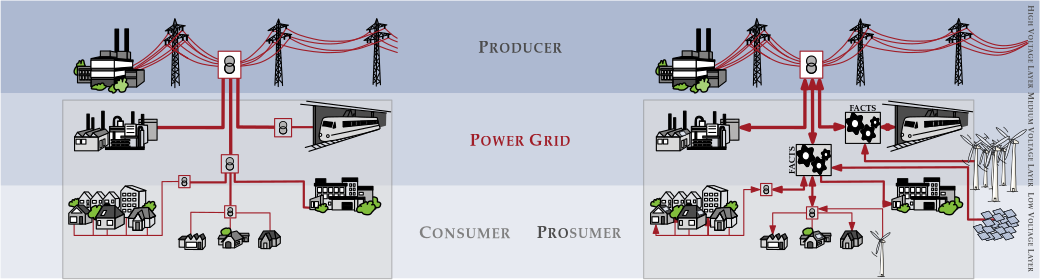 <?xml version="1.0"?>
<!DOCTYPE ipe SYSTEM "ipe.dtd">
<ipe version="70206" creator="Ipe 7.2.11">
<info created="D:20150826150040" modified="D:20190811021314" title="Example" author="Franziska Wegner"/>
<preamble>\usepackage[T1]{fontenc}
\usepackage{lmodern}
\usepackage{mathpazo} %ppl

%tiny 6 vangle
% small otherwise

\usepackage{pifont}
\usepackage{amsmath,amssymb}
\usepackage{xspace}
\usepackage{accents}

\DeclareMathOperator{\lef}{\ell}
\DeclareMathOperator{\rig}{r}  

\usepackage{amsopn}
\usepackage{xargs}
% 
%%%%%%%%%%%%%%%%%%%%%%%%%%%%%%%%%%%%%%%%%%%%%%%%%%%%%%%%%%%%%%%%%%%%%%%%%%%%%%
%%%%%%%%%%%%%%%%%%%%%%%%%%%%%%%%%%% Graph %%%%%%%%%%%%%%%%%%%%%%%%%%%%%%%%%%%% 
%%%%%%%%%%%%%%%%%%%%%%%%%%%%%%%%%%%%%%%%%%%%%%%%%%%%%%%%%%%%%%%%%%%%%%%%%%%%%%
\newcommand{\graph}{\ensuremath{G}}
\newcommand{\minor}{\ensuremath{H}}
\newcommand{\network}{\ensuremath{\mathcal{N}}}
\newcommand{\tree}{\ensuremath{T}}

% \newcommand{\blockpath}{\ensuremath{T_B}}
\newcommand{\blocks}{\ensuremath{B}}
\newcommand{\block}{\ensuremath{\beta}}%b
\newcommand{\source}{\ensuremath{s}}
% \newcommand{\supersource}{\ensuremath{s}}
\newcommand{\sink}{\ensuremath{t}}
% \newcommand{\supersink}{\ensuremath{t}}
%
%%%%%%%%%%%%% Vertices %%%%%%%%%%%%% 
\newcommand{\vertices}{\ensuremath{V}}
\newcommand{\generators}{\ensuremath{V_G}}
\newcommand{\consumers}{\ensuremath{V_C}}
\newcommand{\vertex}{\ensuremath{v}}
\newcommand{\vertexa}{\ensuremath{u}}
\newcommand{\vertexb}{\ensuremath{v}}
\newcommand{\vertexc}{\ensuremath{w}}
% Circuit
\newcommand{\circuit}{\ensuremath{i}}
\newcommand{\cost}{\ensuremath{\gamma}}
%
%%%%%%%%%%%%% Edges %%%%%%%%%%%%% 
\newcommand{\edges}{\ensuremath{E}}
\newcommand{\undirectededges}{\ensuremath{\underline{E}}}
\newcommand{\undirectededge}{\ensuremath{\underline{e}}}
\newcommand{\switched}{\ensuremath{S}}
\newcommand{\edge}{\ensuremath{e}}
\newcommand{\edgea}{\ensuremath{\edge_1}}
\newcommand{\edgeb}{\ensuremath{\edge_2}}
\newcommand{\cuts}{\ensuremath{H}}
\newcommand{\apath}{\ensuremath{\pi}\xspace}
% Flow
\newcommand{\flow}{\ensuremath{f}}
\newcommand{\flowa}{\ensuremath{\flow_1}}
\newcommand{\flowb}{\ensuremath{\flow_2}}
\newcommand{\netflow}{\ensuremath{\flow_{\mathrm{net}}}}
\newcommand{\excess}{\ensuremath{x}}
%Switch
\newcommand{\switch}{\ensuremath{z}}
%
%%%%%%%%%%%%% Others %%%%%%%%%%%%% 
\newcommand{\partition}{\ensuremath{P}}
\newcommand{\neighbor}{\ensuremath{N}}
\newcommand{\partitiona}{\ensuremath{\partition_1}}
\newcommand{\partitionb}{\ensuremath{\partition_2}}
\newcommand{\demand}{\ensuremath{d}}
\newcommand{\supply}{\ensuremath{p}}
\newcommand{\boolsubstation}{\ensuremath{z}}

\newcommand{\cycle}{\ensuremath{c}}
\newcommand{\cycles}{\ensuremath{C}}

\newcommand{\labels}{\ensuremath{L}}
\newcommand{\lab}{\ensuremath{\mathrm{\ell}}}

%%%%%%%%%%%%%%%%%%%%%%%%%%%%%%%%%%%%%%%%%%%%%%%%%%%%%%%%%%%%%%%%%%%%%%%%%%%%%%
%%%%%%%%%%%%%%%%%%%%%%%%%%%%%%%%% Power Grid %%%%%%%%%%%%%%%%%%%%%%%%%%%%%%%%%
%%%%%%%%%%%%%%%%%%%%%%%%%%%%%%%%%%%%%%%%%%%%%%%%%%%%%%%%%%%%%%%%%%%%%%%%%%%%%%
% Concerning Power Grid
\newcommand{\susceptance}{\ensuremath{b}}
\newcommand{\susceptances}{\ensuremath{B}}
\newcommand{\angledifference}{\ensuremath{\Delta}}
\newcommand{\vangle}{\ensuremath{\Theta}}
\newcommand{\anglea}{\ensuremath{\Theta(\vertexa)}}
\newcommand{\angleb}{\ensuremath{\Theta(\vertexb)}}
\newcommand{\deltaangle}{\ensuremath{\Delta\Theta}}
\newcommand{\pathu}{\ensuremath{\pi}}
% \newcommand{\excess}{\ensuremath{\mathrm{excess}}}
\newcommand{\resistance}{r}
\newcommand{\resistances}{R}
\newcommand{\reactance}{x}
\newcommand{\tapratio}{\tau}

%%%%%%%%%%%%%%%%%%%%%%%%%%%%%%%%%%%%%%%%%%%%%%%%%%%%%%%%%%%%%%%%%%%%%%%%%%%%%%
%%%%%%%%%%%%%%%%%%%%%%%%%%%%%%%%% Centrality %%%%%%%%%%%%%%%%%%%%%%%%%%%%%%%%%
%%%%%%%%%%%%%%%%%%%%%%%%%%%%%%%%%%%%%%%%%%%%%%%%%%%%%%%%%%%%%%%%%%%%%%%%%%%%%%
\newcommand{\sbc}{\ensuremath{\mathsf{SB}}}
\newcommand{\sbcbf}{\ensuremath{\mathbfsf{SB}}}
\newcommand{\SBC}{\textsc{Switching Betweenness Centrality}}

%%%%%%%%%%%%%%%%%%%%%%%%%%%%%%%%%%%%%%%%%%%%%%%%%%%%%%%%%%%%%%%%%%%%%%%%%%%%%%
%%%%%%%%%%%%%%%%%%%%%%%%%%%%%%%%%% Problems %%%%%%%%%%%%%%%%%%%%%%%%%%%%%%%%%%
%%%%%%%%%%%%%%%%%%%%%%%%%%%%%%%%%%%%%%%%%%%%%%%%%%%%%%%%%%%%%%%%%%%%%%%%%%%%%%
\usepackage[T1]{fontenc}
\DeclareMathAlphabet{\mathbfsf}{\encodingdefault}{\sfdefault}{bx}{n}
% \DeclareMathAlphabet{\mathbfsf}{\encodingdefault}{\sfdefault}{bx}{sl}
\newcommand{\tens}[1]{\mathbfsf{#1}}
% 
% \newcommand{\minimumCostFlowProblem}{\texttt{MCFP}\xspace}
% 
%%%%%%%%%%%%%%%%%%%%%%%%%%%%%%%%%%%%%%%%%%%%%%%%%%%%%%%%%%%%%%%%%%%%%%%%%%%%%%%
%%%%%%%%%%%%%%%%%%%%%%%%%%%%%%%%%%%%%%%%%%%%%%%%%%%%%%%%%%%%%%%%%%%%%%%%%%%%%%%
% 
% Alternating Current
\newcommand{\ac}{\ensuremath{\mathsf{AC}}}
\newcommand{\acbf}{\ensuremath{\mathbfsf{AC}}}
\newcommand{\ACu}{\textsc{Alternating Current}}
% 
% Direct Current
\newcommand{\dc}{\ensuremath{\mathsf{DC}}}
\newcommand{\dcbf}{\ensuremath{\mathbfsf{DC}}}
\newcommand{\DC}{\textsc{Direct Current}}
% 
% Optimal Power Flow
\newcommand{\opf}{\ensuremath{\mathsf{OPF}}}
\newcommand{\opfbf}{\ensuremath{\mathbfsf{OPF}}}
\newcommand{\OPF}{\textsc{Optimal Power Flow}}
% DC Optimal Power Flow
\newcommand{\dcopf}{\ensuremath{\mathsf{\dc\opf}}}
\newcommand{\dcopfbf}{\ensuremath{\mathbfsf{DCOPF}}}
\newcommand{\DCOPF}{\textsc{\DC\ \OPF}}
% AC Optimal Power Flow
\newcommand{\acopf}{\ensuremath{\mathsf{\ac\opf}}}
\newcommand{\acopfbf}{\ensuremath{\mathbfsf{ACOPF}}}
\newcommand{\ACOPF}{\textsc{\ACu\ \OPF}}
% 
% \newcommand{\feas}{\ensuremath{\mathsf{FEAS}}}
% \newcommand{\feasbf}{\ensuremath{\mathbfsf{FEAS}}}
% \newcommand{\FEAS}{\textsc{Feasible Problem}}
% 
% Concerning flows
\newcommand{\dfs}{\ensuremath{\mathsf{DFS}}}
\newcommand{\flowvalue}{\ensuremath{F}}
\newcommand{\flowvaluebf}{\ensuremath{\mathbfsf{F}}}
% 
% Maximum Flow
\newcommand{\mf}{\ensuremath{\mathsf{MF}}}
\newcommand{\mfbf}{\ensuremath{\mathbfsf{MF}}}
\newcommand{\MF}{\textsc{Maximum Flow}}
% 
% Maximum Power Flow
\newcommand{\mpf}{\ensuremath{\mathsf{MPF}}}
\newcommand{\mpfbf}{\ensuremath{\tens{MPF}}}
\newcommand{\MPF}{\textsc{Maximum Power Flow}}
% 
% Maximum Transmission Switching Flow
\newcommand{\msf}{\ensuremath{\mathsf{MTSF}}}
\newcommand{\msfbf}{\ensuremath{\mathbfsf{MTSF}}}
\newcommand{\MSF}{\textsc{Maximum Transmission Switching Flow}}
% 
% Restoration Order Problem
\newcommand{\rop}{\ensuremath{\mathsf{ROP}}}
\newcommand{\ropbf}{\ensuremath{\mathbfsf{ROP}}}
\newcommand{\ROP}{\textsc{Restoration Order Problem}}
% 
% Transmission Network Expansion Planning
\newcommand{\tnep}{\ensuremath{\mathsf{TNEP}}}
\newcommand{\tnepbf}{\ensuremath{\mathbfsf{TNEP}}}
\newcommand{\TNEP}{\textsc{Transmission Network Expansion Planning}}
% 
% Optimal Transmission Switching (OTS)
\newcommand{\ots}{\ensuremath{\mathsf{OTS}}}
\newcommand{\otsbf}{\ensuremath{\mathbfsf{\osfbf}}}
\newcommand{\OTS}{\textsc{Optimal Transmission Switching}}
% AC Optimal Transmission Switching
\newcommand{\acots}{\ensuremath{\mathsf{\ac\ots}}}
\newcommand{\acotsbf}{\ensuremath{\mathbfsf{\acbf\otsbf}}}
% DC Optimal Transmission Switching
\newcommand{\dcots}{\ensuremath{\mathsf{\dc\ots}}}
\newcommand{\dcotsbf}{\ensuremath{\mathbfsf{\dcbf\otsbf}}}
% 
% Minimum Number of Switches
\newcommand{\mns}{\ensuremath{\mathsf{MNS}}}
\newcommand{\mnsbf}{\ensuremath{\mathbfsf{MNS}}}
\newcommand{\MNS}{\textsc{Minimum Number of Switches}}
% 
% Maximum FACTS Flow
\newcommand{\mff}{\ensuremath{\mathsf{MFF}}}
\newcommand{\mffbf}{\ensuremath{\mathbfsf{MFF}}}
\newcommand{\MFF}{\textsc{Maximum FACTS Flow}}
%
% Maximum FACTS Flow
\newcommand{\off}{\ensuremath{\mathsf{OFF}}}
\newcommand{\offbf}{\ensuremath{\mathbfsf{OFF}}}
\newcommand{\OFF}{\textsc{Optimal FACTS Flow}}
%
% Minimum Number of FACTS
\newcommand{\mnf}{\ensuremath{\mathsf{MNF}}}
\newcommand{\mnfbf}{\ensuremath{\mathbfsf{MNF}}}
\newcommand{\MNF}{\textsc{Minimum Number of FACTS}}

% Minimum Number of FACTS
\newcommand{\maxst}{\ensuremath{\mathsf{MaxST}}}
\newcommand{\maxstbf}{\ensuremath{\mathbfsf{MaxST}}}
\newcommand{\MAXST}{\textsc{Maximum Spanning Tree}}
%
%%%%%%%%%%%%%%%%%%%%%%%%%%%%%%%%%%%%%%%%%%%%%%%%%%%%%%%%%%%%%%%%%%%%%%%%%%%%%%%
%%%%%%%%%%%%%%%%%%%%%%%%%%%%%%%%%%%%%%%%%%%%%%%%%%%%%%%%%%%%%%%%%%%%%%%%%%%%%%%
% Shortest Path Problem
\newcommand{\spp}{\ensuremath{\mathsf{SP}}}
\newcommand{\sppbf}{\ensuremath{\mathbfsf{SP}}}
\newcommand{\SPPu}{\textsc{Shortest Path}}

\newcommand{\stp}{\ensuremath{\mathsf{DTP}}}
\newcommand{\stpbf}{\ensuremath{\mathbfsf{DTP}}}
\newcommand{\STP}{\textsc{Dominating Theta Path}}
%
%%%%%%%%%%%%%%%%%%%%%%%%%%%%%%%%%%%%%%%%%%%%%%%%%%%%%%%%%%%%%%%%%%%%%%%%%%%%%%%
% Same problem different names: Finding a path between two designated vertices
% in a weighted graph, maximizing the weight of the minimum-weight edge in the
% path
%
% Maximum Capacity Path Problem
\newcommand{\maxcp}{\ensuremath{\mathsf{MCP}}}
\newcommand{\maxcpbf}{\ensuremath{\mathbfsf{MCP}}}
\newcommand{\MAXCP}{\textsc{Maximum Capacity Path Problem}}
% Bottleneck Shortest Path Problem
\newcommand{\bsp}{\ensuremath{\mathsf{WPP}}}
\newcommand{\bspbf}{\ensuremath{\mathbfsf{WPP}}}
\newcommand{\BSP}{\textsc{Bottleneck Shortest Path Problem}}
% Widest Path Problem
\newcommand{\wpp}{\ensuremath{\mathsf{WPP}}}
\newcommand{\wppbf}{\ensuremath{\mathbfsf{WPP}}}
\newcommand{\WPPu}{\textsc{Widest Path Problem}}
%
%%%%%%%%%%%%%%%%%%%%%%%%%%%%%%%%%%%%%%%%%%%%%%%%%%%%%%%%%%%%%%%%%%%%%%%%%%%%%%%
% Any algorithm for the widest path problem can be transformed into an algorithm
% for the minimax path problem, or vice versa, by reversing the sense of all the
% weight comparisons performed by the algorithm, or equivalently by replacing
% every edge weight by its negation:
\newcommand{\mincp}{\ensuremath{\mathsf{MP}}}
\newcommand{\mincpbf}{\ensuremath{\mathbfsf{MP}}}
\newcommand{\MINCP}{\textsc{Minimax Path Problem}}
%
%%%%%%%%%%%%%%%%%%%%%%%%%%%%%%%%%%%%%%%%%%%%%%%%%%%%%%%%%%%%%%%%%%%%%%%%%%%%%%%
%%%%%%%%%%%%%%%%%%%%%%%%%%%%%%%%%%%%%%%%%%%%%%%%%%%%%%%%%%%%%%%%%%%%%%%%%%%%%%%
%
% Combinatorial Optimization Problem
\newcommand{\cop}{\ensuremath{\mathsf{COP}}}
\newcommand{\copbf}{\ensuremath{\mathbfsf{COP}}}
\newcommand{\COP}{\textsc{Combinatorial Optimization Problem}}
% 
% Mixed-integer NonLinear Programming
\newcommand{\minlp}{\ensuremath{\mathsf{MINLP}}}
\newcommand{\minlpbf}{\ensuremath{\mathbfsf{MINLP}}}
\newcommand{\MINLP}{\textsc{Mixed-integer NonLinear Programming}}
% 
% Mixed-integer Linear Program
\newcommand{\milp}{\ensuremath{\mathsf{MILP}}}
\newcommand{\milpbf}{\ensuremath{\mathbfsf{MILP}}}
\newcommand{\MILP}{\textsc{Mixed-integer Linear Program}}
% 
% Linear Programming
\newcommand{\lp}{\ensuremath{\mathsf{LP}}}
\newcommand{\lpbf}{\ensuremath{\mathbfsf{LP}}}
\newcommand{\LP}{\textsc{Linear Programming}}
% 
% Second Order Cone Programming
\newcommand{\socp}{\ensuremath{\mathsf{SOCP}}}
\newcommand{\socpbf}{\ensuremath{\mathbfsf{SOCP}}}
\newcommand{\SOCP}{\textsc{Second Order Cone Programming}}
%
%%%%%%%%%%%%%%%%%%%%%%%%%%%%%%%%%%%%%%%%%%%%%%%%%%%%%%%%%%%%%%%%%%%%%%%%%%%%%%%
%%%%%%%%%%%%%%%%%%%%%%%%%%%%%%%%%%%%%%%%%%%%%%%%%%%%%%%%%%%%%%%%%%%%%%%%%%%%%%% 
% Abbreviations 
% 
% Line Outage Distribution Factor
\newcommand{\lodf}{\ensuremath{\mathrm{LODF}}}
\newcommand{\lodfbf}{\ensuremath{\mathbfsf{LODF}}}
\newcommand{\LODF}{line outage distribution factor}
% 
% Power Transfer Distribution Factors
\newcommand{\ptdf}{\ensuremath{\mathrm{PTDF}}}
\newcommand{\ptdfbf}{\ensuremath{\mathbfsf{PTDF}}}
\newcommand{\PTDF}{power transfer distribution factors}
% 
% Alternating Direction Method of Multipliers
\newcommand{\admm}{\ensuremath{\mathrm{ADMM}}}
\newcommand{\admmbf}{\ensuremath{\mathbfsf{ADMM}}}
\newcommand{\ADMM}{alternating direction method of multipliers}
% 
%%%%%%%%%%%%%%%%%%%%%%%%%%%%%%%%%%%%%%%%%%%%%%%%%%%%%%%%%%%%%%%%%%%%%%%%%%%%%%
%%%%%%%%%%%%%%%%%%%%%%%%%%%%%%%%%% Standard %%%%%%%%%%%%%%%%%%%%%%%%%%%%%%%%%%
%%%%%%%%%%%%%%%%%%%%%%%%%%%%%%%%%%%%%%%%%%%%%%%%%%%%%%%%%%%%%%%%%%%%%%%%%%%%%%
% 
% Concerning complexity
\newcommand{\bigT}{\ensuremath{\Theta}}
\newcommand{\bigO}{\ensuremath{\mathcal{O}}}
\newcommand{\smallO}{\ensuremath{\mathcal{o}}}
\newcommand{\logO}{\ensuremath{\mathcal{\widetilde{O}}}}
\newcommand{\opt}{\ensuremath{\mathrm{OPT}}}
\newcommand{\optbf}{\ensuremath{\mathbfsf{OPT}}}
% 
% Number space
\newcommand{\reals}{\ensuremath{\mathbb{R}}}
\newcommand{\posreals}{\ensuremath{\reals_{\ge 0}}}
\newcommand{\naturals}{\ensuremath{\mathbb{N}}}
\newcommand{\integers}{\ensuremath{\mathbb{Z}}}
\newcommand{\intervals}{\ensuremath{\mathcal{I}}}</preamble>
<ipestyle name="basic">
<symbol name="arrow/arc(spx)">
<path stroke="sym-stroke" fill="sym-stroke" pen="sym-pen">
0 0 m
-1 0.333 l
-1 -0.333 l
h
</path>
</symbol>
<symbol name="arrow/farc(spx)">
<path stroke="sym-stroke" fill="white" pen="sym-pen">
0 0 m
-1 0.333 l
-1 -0.333 l
h
</path>
</symbol>
<symbol name="arrow/ptarc(spx)">
<path stroke="sym-stroke" fill="sym-stroke" pen="sym-pen">
0 0 m
-1 0.333 l
-0.8 0 l
-1 -0.333 l
h
</path>
</symbol>
<symbol name="arrow/fptarc(spx)">
<path stroke="sym-stroke" fill="white" pen="sym-pen">
0 0 m
-1 0.333 l
-0.8 0 l
-1 -0.333 l
h
</path>
</symbol>
<symbol name="mark/circle(sx)" transformations="translations">
<path fill="sym-stroke">
0.6 0 0 0.6 0 0 e
0.4 0 0 0.4 0 0 e
</path>
</symbol>
<symbol name="mark/disk(sx)" transformations="translations">
<path fill="sym-stroke">
0.6 0 0 0.6 0 0 e
</path>
</symbol>
<symbol name="mark/fdisk(sfx)" transformations="translations">
<group>
<path fill="sym-fill">
0.5 0 0 0.5 0 0 e
</path>
<path fill="sym-stroke" fillrule="eofill">
0.6 0 0 0.6 0 0 e
0.4 0 0 0.4 0 0 e
</path>
</group>
</symbol>
<symbol name="mark/box(sx)" transformations="translations">
<path fill="sym-stroke" fillrule="eofill">
-0.6 -0.6 m
0.6 -0.6 l
0.6 0.6 l
-0.6 0.6 l
h
-0.4 -0.4 m
0.4 -0.4 l
0.4 0.4 l
-0.4 0.4 l
h
</path>
</symbol>
<symbol name="mark/square(sx)" transformations="translations">
<path fill="sym-stroke">
-0.6 -0.6 m
0.6 -0.6 l
0.6 0.6 l
-0.6 0.6 l
h
</path>
</symbol>
<symbol name="mark/fsquare(sfx)" transformations="translations">
<group>
<path fill="sym-fill">
-0.5 -0.5 m
0.5 -0.5 l
0.5 0.5 l
-0.5 0.5 l
h
</path>
<path fill="sym-stroke" fillrule="eofill">
-0.6 -0.6 m
0.6 -0.6 l
0.6 0.6 l
-0.6 0.6 l
h
-0.4 -0.4 m
0.4 -0.4 l
0.4 0.4 l
-0.4 0.4 l
h
</path>
</group>
</symbol>
<symbol name="mark/cross(sx)" transformations="translations">
<group>
<path fill="sym-stroke">
-0.43 -0.57 m
0.57 0.43 l
0.43 0.57 l
-0.57 -0.43 l
h
</path>
<path fill="sym-stroke">
-0.43 0.57 m
0.57 -0.43 l
0.43 -0.57 l
-0.57 0.43 l
h
</path>
</group>
</symbol>
<symbol name="arrow/fnormal(spx)">
<path stroke="sym-stroke" fill="white" pen="sym-pen">
0 0 m
-1 0.333 l
-1 -0.333 l
h
</path>
</symbol>
<symbol name="arrow/pointed(spx)">
<path stroke="sym-stroke" fill="sym-stroke" pen="sym-pen">
0 0 m
-1 0.333 l
-0.8 0 l
-1 -0.333 l
h
</path>
</symbol>
<symbol name="arrow/fpointed(spx)">
<path stroke="sym-stroke" fill="white" pen="sym-pen">
0 0 m
-1 0.333 l
-0.8 0 l
-1 -0.333 l
h
</path>
</symbol>
<symbol name="arrow/linear(spx)">
<path stroke="sym-stroke" pen="sym-pen">
-1 0.333 m
0 0 l
-1 -0.333 l
</path>
</symbol>
<symbol name="arrow/fdouble(spx)">
<path stroke="sym-stroke" fill="white" pen="sym-pen">
0 0 m
-1 0.333 l
-1 -0.333 l
h
-1 0 m
-2 0.333 l
-2 -0.333 l
h
</path>
</symbol>
<symbol name="arrow/double(spx)">
<path stroke="sym-stroke" fill="sym-stroke" pen="sym-pen">
0 0 m
-1 0.333 l
-1 -0.333 l
h
-1 0 m
-2 0.333 l
-2 -0.333 l
h
</path>
</symbol>
<pen name="heavier" value="0.8"/>
<pen name="fat" value="1.2"/>
<pen name="ultrafat" value="2"/>
<symbolsize name="large" value="5"/>
<symbolsize name="small" value="2"/>
<symbolsize name="tiny" value="1.1"/>
<arrowsize name="large" value="10"/>
<arrowsize name="small" value="5"/>
<arrowsize name="tiny" value="3"/>
<color name="red" value="1 0 0"/>
<color name="green" value="0 1 0"/>
<color name="blue" value="0 0 1"/>
<color name="yellow" value="1 1 0"/>
<color name="orange" value="1 0.647 0"/>
<color name="gold" value="1 0.843 0"/>
<color name="purple" value="0.627 0.125 0.941"/>
<color name="gray" value="0.745"/>
<color name="brown" value="0.647 0.165 0.165"/>
<color name="navy" value="0 0 0.502"/>
<color name="pink" value="1 0.753 0.796"/>
<color name="seagreen" value="0.18 0.545 0.341"/>
<color name="turquoise" value="0.251 0.878 0.816"/>
<color name="violet" value="0.933 0.51 0.933"/>
<color name="darkblue" value="0 0 0.545"/>
<color name="darkcyan" value="0 0.545 0.545"/>
<color name="darkgray" value="0.663"/>
<color name="darkgreen" value="0 0.392 0"/>
<color name="darkmagenta" value="0.545 0 0.545"/>
<color name="darkorange" value="1 0.549 0"/>
<color name="darkred" value="0.545 0 0"/>
<color name="lightblue" value="0.678 0.847 0.902"/>
<color name="lightcyan" value="0.878 1 1"/>
<color name="lightgray" value="0.827"/>
<color name="lightgreen" value="0.565 0.933 0.565"/>
<color name="lightyellow" value="1 1 0.878"/>
<dashstyle name="dashed" value="[4] 0"/>
<dashstyle name="dotted" value="[1 3] 0"/>
<dashstyle name="dash dotted" value="[4 2 1 2] 0"/>
<dashstyle name="dash dot dotted" value="[4 2 1 2 1 2] 0"/>
<dashstyle name="dense dashed" value="[2 1] 0"/>
<textsize name="large" value="\large"/>
<textsize name="Large" value="\Large"/>
<textsize name="LARGE" value="\LARGE"/>
<textsize name="huge" value="\huge"/>
<textsize name="Huge" value="\Huge"/>
<textsize name="small" value="\small"/>
<textsize name="footnote" value="\footnotesize"/>
<textsize name="tiny" value="\tiny"/>
<textstyle name="center" begin="\begin{center}" end="\end{center}"/>
<textstyle name="itemize" begin="\begin{itemize}" end="\end{itemize}"/>
<textstyle name="item" begin="\begin{itemize}\item{}" end="\end{itemize}"/>
<gridsize name="4 pts" value="4"/>
<gridsize name="8 pts (~3 mm)" value="8"/>
<gridsize name="16 pts (~6 mm)" value="16"/>
<gridsize name="32 pts (~12 mm)" value="32"/>
<gridsize name="10 pts (~3.5 mm)" value="10"/>
<gridsize name="20 pts (~7 mm)" value="20"/>
<gridsize name="14 pts (~5 mm)" value="14"/>
<gridsize name="28 pts (~10 mm)" value="28"/>
<gridsize name="56 pts (~20 mm)" value="56"/>
<anglesize name="90 deg" value="90"/>
<anglesize name="60 deg" value="60"/>
<anglesize name="45 deg" value="45"/>
<anglesize name="30 deg" value="30"/>
<anglesize name="22.5 deg" value="22.5"/>
<tiling name="falling" angle="-60" step="4" width="1"/>
<tiling name="rising" angle="30" step="4" width="1"/>
</ipestyle>
<ipestyle name="KIT-colors">
<color name="KITgreen" value="0 0.588 0.509"/>
<color name="KITgreen70" value="0.3 0.711 0.656"/>
<color name="KITgreen50" value="0.5 0.794 0.754"/>
<color name="KITgreen30" value="0.7 0.876 0.852"/>
<color name="KITgreen15" value="0.85 0.938 0.926"/>
<color name="KITblue" value="0.274 0.392 0.666"/>
<color name="KITblue70" value="0.492 0.574 0.766"/>
<color name="KITblue50" value="0.637 0.696 0.833"/>
<color name="KITblue30" value="0.782 0.817 0.9"/>
<color name="KITblue15" value="0.891 0.908 0.95"/>
<color name="KITblack" value="0"/>
<color name="KITblack70" value="0.3"/>
<color name="KITblack50" value="0.5"/>
<color name="KITblack30" value="0.7"/>
<color name="KITblack15" value="0.85"/>
<color name="KITpalegreen" value="0.509 0.745 0.235"/>
<color name="KITpalegreen70" value="0.656 0.821 0.464"/>
<color name="KITpalegreen50" value="0.754 0.872 0.617"/>
<color name="KITpalegreen30" value="0.852 0.923 0.77"/>
<color name="KITpalegreen15" value="0.926 0.961 0.885"/>
<color name="KITyellow" value="0.98 0.901 0.078"/>
<color name="KITyellow70" value="0.986 0.931 0.354"/>
<color name="KITyellow50" value="0.99 0.95 0.539"/>
<color name="KITyellow30" value="0.994 0.97 0.723"/>
<color name="KITyellow15" value="0.997 0.985 0.861"/>
<color name="KITorange" value="0.862 0.627 0.117"/>
<color name="KITorange70" value="0.903 0.739 0.382"/>
<color name="KITorange50" value="0.931 0.813 0.558"/>
<color name="KITorange30" value="0.958 0.888 0.735"/>
<color name="KITorange15" value="0.979 0.944 0.867"/>
<color name="KITbrown" value="0.627 0.509 0.196"/>
<color name="KITbrown70" value="0.739 0.656 0.437"/>
<color name="KITbrown50" value="0.813 0.754 0.598"/>
<color name="KITbrown30" value="0.888 0.852 0.758"/>
<color name="KITbrown15" value="0.944 0.926 0.879"/>
<color name="KITred" value="0.627 0.117 0.156"/>
<color name="KITred70" value="0.739 0.382 0.409"/>
<color name="KITred50" value="0.813 0.558 0.578"/>
<color name="KITred30" value="0.888 0.735 0.747"/>
<color name="KITred15" value="0.944 0.867 0.873"/>
<color name="KITlilac" value="0.627 0 0.47"/>
<color name="KITlilac70" value="0.739 0.3 0.629"/>
<color name="KITlilac50" value="0.813 0.5 0.735"/>
<color name="KITlilac30" value="0.888 0.7 0.841"/>
<color name="KITlilac15" value="0.944 0.85 0.92"/>
<color name="KITcyanblue" value="0.313 0.666 0.901"/>
<color name="KITcyanblue70" value="0.519 0.766 0.931"/>
<color name="KITcyanblue50" value="0.656 0.833 0.95"/>
<color name="KITcyanblue30" value="0.794 0.9 0.97"/>
<color name="KITcyanblue15" value="0.897 0.95 0.985"/>
<color name="KITseablue" value="0.196 0.313 0.549"/>
<color name="KITseablue70" value="0.437 0.519 0.684"/>
<color name="KITseablue50" value="0.598 0.656 0.774"/>
<color name="KITseablue30" value="0.758 0.794 0.864"/>
<color name="KITseablue15" value="0.879 0.897 0.932"/>
</ipestyle>
<ipestyle name="Dissertation-One-Column">
<preamble>
\makeatletter
\leftmargini 1.5em
\leftmargin \leftmargini
\leftmarginii  1.2em
\leftmarginiii 1em
\def\@listI{\leftmargin\leftmargini
            \parsep \z@
	    \partopsep 3pt
	    \topsep \z@
            \itemsep \z@}
\@listI
\def\@listii {\leftmargin\leftmarginii
              \labelwidth\leftmarginii
              \advance\labelwidth-\labelsep
              \topsep    \z@
              \parsep    \z@
              \itemsep   \parsep}
\def\@listiii{\leftmargin\leftmarginiii
              \labelwidth\leftmarginiii
              \advance\labelwidth-\labelsep
              \topsep    \z@
              \parsep    \z@
              \partopsep \z@
              \itemsep   \topsep}
\makeatother
</preamble>
<layout paper="374 100" origin="0 0" frame="374 100" skip="64" crop="no"/>
<tiling name="falling" angle="-60" step="12" width="3"/>
<tiling name="rising" angle="30" step="12" width="3"/>
</ipestyle>
<ipestyle name="diss_basics">
<dashstyle name="dense dashed" value="[8 3] 0"/>
<dashstyle name="medium dotted" value="[1 1.5] 0"/>
<dashstyle name="long dashed" value="[12] 0"/>
<dashstyle name="long dash dotted" value="[12 6 1 6] 0"/>
<dashstyle name="dense dotted" value="[0.5 0.5] 0"/>
<gridsize name="1 pts" value="1"/>
<gridsize name="2 pts" value="2"/>
<gridsize name="3 pts" value="3"/>
<opacity name="10 percent" value="0.1"/>
<opacity name="20 percent" value="0.2"/>
<opacity name="30 percent" value="0.3"/>
<opacity name="40 percent" value="0.4"/>
<opacity name="50 percent" value="0.5"/>
<opacity name="60 percent" value="0.6"/>
<opacity name="70 percent" value="0.7"/>
<opacity name="80 percent" value="0.8"/>
<opacity name="90 percent" value="0.9"/>
</ipestyle>
<page>
<layer name="alpha"/>
<view layers="alpha" active="alpha"/>
<path layer="alpha" matrix="0.156874 0 0 0.1894 0.00294609 -569.713" fill="KITseablue30" opacity="80 percent">
0 3360 m
0 3184 l
2384 3184 l
2384 3360 l
h
</path>
<path matrix="0.156889 0 0 0.1894 -0.0283593 -603.05" fill="KITseablue15" opacity="80 percent">
0 3360 m
0 3184 l
2384 3184 l
2384 3360 l
h
</path>
<path matrix="0.156875 0 0 0.1894 0.00330592 -536.381" fill="KITseablue50" opacity="80 percent">
0 3360 m
0 3184 l
2384 3184 l
2384 3360 l
h
</path>
<path matrix="0.17871 0 0 0.190031 33.7649 -538.273" fill="white">
1421.5 3262.96 m
1421.5 3211.74 l
1467.16 3211.74 l
1467.16 3262.96 l
h
</path>
<path matrix="0.17871 0 0 0.190031 16.6088 -538.273" fill="kit 70black">
1308.34 3209.29 m
1308.09 3195.86 l
1333.65 3195.13 l
1330.07 3213.53 l
1330.07 3213.53 l
h
</path>
<path matrix="0.17871 0 0 0.190031 16.6088 -538.273" fill="kit 70black">
1299.96 3252.58 m
1307.52 3249.46 l
1313.62 3248.82 l
1334.02 3248.32 l
1313.62 3251.42 l
h
</path>
<path matrix="0.17871 0 0 0.190031 16.6088 -538.273" fill="kit 70black">
1261.09 3249.09 m
1280.02 3252.86 l
1299.6 3252.73 l
1308.3 3249.13 l
h
</path>
<path matrix="0.17871 0 0 0.190031 16.6088 -538.273" fill="white">
1308.34 3225.08 m
1344.98 3229.1 l
1330.22 3217.56 l
1308.34 3213.55 l
h
</path>
<path matrix="0.17871 0 0 0.190031 16.6088 -538.273" fill="kit 50black">
1330.47 3226.44 m
1353.06 3226.56 l
1368.32 3227.57 l
1344.71 3229.12 l
h
</path>
<path matrix="0.17871 0 0 0.190031 16.6088 -538.273" fill="white">
1308.34 3245.79 m
1308.7 3230.54 l
1345 3233.26 l
1345.14 3242.95 l
h
</path>
<path matrix="0.17871 0 0 0.190031 -19.2382 -538.273" fill="white">
545.933 3262.76 m
545.933 3211.56 l
591.575 3211.56 l
591.575 3262.76 l
545.933 3262.76 l
h
</path>
<path matrix="0.17871 0 0 0.190031 -19.2382 -538.273" fill="kit 70black">
328.122 3252.42 m
336.877 3248.9 l
369.391 3247.19 l
342.168 3251.23 l
h
</path>
<path matrix="0.17871 0 0 0.190031 -19.2382 -538.273" fill="kit 70black">
289.657 3248.9 m
308.572 3252.66 l
328.122 3252.42 l
336.922 3248.93 l
h
</path>
<path matrix="0.17871 0 0 0.190031 -19.2382 -538.273" fill="kit 70black">
336.877 3209.11 m
358.6 3213.35 l
358.878 3194.96 l
335.973 3195.69 l
h
</path>
<path matrix="0.246525 0 0 0.257594 -133.094 -521.086" stroke="KITred">
805.7 2369.45 m
819.935 2352.79
839.016 2337.34
852.645 2330.68
857.491 2329.16 c
</path>
<path matrix="0.250149 0 0 0.303576 -30.9652 -20.0638" stroke="KITblack50" fill="KITblack15" opacity="50 percent">
213.209 277.466 m
213.209 65.7432 l
686.779 65.7432 l
686.779 277.466 l
h
</path>
<path matrix="0.17871 0 0 0.190031 20.7926 -538.273" stroke="KITred" cap="1">
367.103 3242.96 m
376.422 3245.49
387.672 3252.76
400.849 3264.44
411.454 3274.23
422.382 3288.12
429.452 3298.86
431.38 3301.07
432.023 3302.33
442.95 3298.55
460.626 3292.23
486.017 3284.33
507.55 3279.91
524.259 3277.39
548.372 3276.13
571.188 3277.7
596.901 3284.02
616.821 3291.59
626.781 3299.81
627.429 3299.81
633.54 3293.8
653.142 3281.17
668.178 3273.78
682.857 3268.66 c
</path>
<path matrix="0.17871 0 0 0.190031 20.7926 -538.273" stroke="KITred" cap="1">
431.059 3280.55 m
462.555 3270.43
492.445 3264.44
535.515 3259.39
558.331 3260.65
574.719 3260.96
590.79 3265.7
613.289 3271.71
629.36 3278.96
629.029 3279.29
645.1 3272.64
663.612 3265.83
682.587 3260.37 c
</path>
<path matrix="0.246525 0 0 0.257594 -133.094 -521.086" stroke="KITred">
732.989 2315.3 m
756.028 2329.16
773.595 2342.79
780.864 2349.76 c
</path>
<path matrix="0.246525 0 0 0.257594 -133.094 -521.086" stroke="KITred">
735.306 2314.96 m
763.6 2330.68
785.407 2350.67
786.013 2350.97
790.556 2345.52
803.882 2335.22
821.146 2325.83
836.896 2320.99
857.188 2319.17 c
</path>
<path matrix="0.246525 0 0 0.257594 -133.094 -521.086" stroke="KITred">
733.01 2320.08 m
745.125 2325.83
761.783 2338.86
769.658 2346.43
780.561 2359.15
784.196 2364.6
785.104 2366.11
786.921 2362.78
805.397 2344.91
828.718 2330.98
841.136 2326.44
853.251 2322.5
857.188 2323.11 c
</path>
<path matrix="0.246525 0 0 0.257594 -133.094 -521.086" stroke="black">
940.578 2295.32 m
945.417 2297.65 l
941.549 2300.96 l
945.277 2305.15 l
941.549 2306.78 l
945.238 2310.37 l
945.277 2310.74 l
942.015 2314.01 l
945.389 2317.52 l
945.292 2317.47 l
942.191 2320.94 l
945.238 2326.5 l
945.277 2326.82 l
942.3 2328.72 l
945.428 2334.79 l
942.591 2337.56 l
945.361 2344.13 l
942.87 2346.99 l
945.389 2352.52 l
943.064 2355.08 l
945.562 2361.16 l
942.877 2362.64 l
945.632 2368.1 l
942.971 2369.86 l
945.628 2376.72 l
</path>
<path matrix="0.246525 0 0 0.257594 -133.094 -521.086" stroke="KITred">
883.582 2114.35 m
933.223 2114.35 l
933.322 2089.24 l
</path>
<path matrix="0.272453 0 0 0.284687 -155.787 -577.71" stroke="KITred">
875.163 2105.15 m
875.217 2090.01 l
</path>
<path matrix="0.246525 0 0 0.257594 -133.094 -521.086" stroke="KITred">
647.194 2098.51 m
647.238 2082.84 l
775.789 2082.84 l
775.594 2158.06 l
800.014 2158.25 l
</path>
<path matrix="0.246525 0 0 0.257594 -133.094 -521.086" stroke="KITred">
675.104 2113 m
675.112 2082.75 l
</path>
<path matrix="0.246525 0 0 0.257594 -133.094 -521.086" stroke="KITred">
695.493 2091.24 m
695.493 2082.45 l
</path>
<path matrix="0.246525 0 0 0.257594 -133.094 -521.086" stroke="KITred">
754.103 2093.78 m
754.103 2082.45 l
</path>
<path matrix="0.246525 0 0 0.257594 -133.094 -521.086" stroke="KITred">
857.601 2340.27 m
857.601 2302.5 l
890.687 2302.5 l
890.687 2340.27 l
h
</path>
<path matrix="0.246525 0 0 0.257594 -133.094 -521.086" stroke="KITred" pen="fat">
768.22 2233.62 m
864.621 2233.61 l
864.884 2302.65 l
</path>
<path matrix="0.250673 0 0 0.261929 -136.727 -531.066" stroke="KITred" pen="fat">
875.747 2302.23 m
875.882 2197.78 l
</path>
<path matrix="0.243527 0 0 0.257583 -130.437 -521.06" stroke="KITred" pen="fat">
886.408 2302.85 m
886.228 2234.39 l
940.888 2234.12 l
</path>
<path matrix="0.246525 0 0 0.313344 -133.094 -641.339" stroke="KITred" pen="heavier">
816.426 2157.01 m
868.52 2157.01 l
868.52 2167.92 l
</path>
<path matrix="0.275637 0 0 0.288013 -158.582 -586.35" stroke="KITred" pen="heavier">
875.57 2167.85 m
875.487 2126.73 l
</path>
<path matrix="0.24652 0 0 0.268378 -133.089 -543.965" stroke="KITred" pen="heavier">
881.782 2168.1 m
881.766 2156.35 l
982.602 2156.86 l
982.602 2122.05 l
991.816 2121.54 l
</path>
<path matrix="0.246525 0 0 0.257594 -133.094 -521.086" stroke="KITred">
817.631 2084.57 m
817.631 2115.21 l
866.802 2114.88 l
</path>
<path matrix="0.246525 0 0 0.257594 -133.094 -521.086" stroke="KITred" pen="heavier">
964.195 2234.18 m
995.949 2234.15 l
</path>
<path matrix="0.246525 0 0 0.257594 -133.094 -521.086" stroke="KITred">
890.891 2320.62 m
905.955 2324.27
916.206 2329.62
925.059 2337.31
933.213 2346.63
937.174 2352.92 c
</path>
<path matrix="0.246525 0 0 0.257594 -133.094 -521.086" stroke="black" cap="1">
791.883 2376.8 m
789.434 2291.97 l
</path>
<path matrix="0.246525 0 0 0.257594 -133.094 -521.086" stroke="black" cap="1">
794.327 2289.41 m
794.423 2384.63 l
</path>
<path matrix="0.246525 0 0 0.257594 -133.094 -521.086" stroke="black" cap="1">
797.319 2377.69 m
800.85 2292.44 l
</path>
<path matrix="0.246525 0 0 0.257594 -133.094 -521.086" stroke="black">
800.384 2295.47 m
794.481 2300.17 l
800.384 2307.58 l
794.467 2311.47 l
799.918 2314.34 l
794.366 2319.02 l
798.753 2323.43 l
794.56 2325.76 l
798.753 2329.02 l
795.259 2332.98 l
798.836 2336.61 l
794.86 2341.44 l
798.528 2345.37 l
794.669 2351.26 l
798.227 2353.3 l
794.398 2360.56 l
797.714 2364.57 l
794.536 2366.67 l
797.618 2371.24 l
794.536 2374.17 l
797.172 2376.96 l
</path>
<path matrix="0.246525 0 0 0.257594 -133.094 -521.086" stroke="black">
789.667 2295.24 m
794.56 2296.87 l
</path>
<path matrix="0.246525 0 0 0.257594 -133.094 -521.086" stroke="black">
794.56 2296.63 m
789.9 2301.53 l
794.094 2304.55 l
790.366 2307.58 l
794.327 2310.38 l
790.234 2314.39 l
794.56 2319 l
790.737 2321.37 l
794.094 2326.22 l
791.298 2327.39 l
794.327 2332.05 l
791.298 2333.68 l
794.326 2337.36 l
791.83 2340.44 l
794.37 2344.79 l
791.908 2346.91 l
794.306 2350.58 l
791.922 2352.52 l
794.263 2357.87 l
791.903 2362.84 l
794.317 2366.51 l
792.032 2368.54 l
794.357 2373.96 l
791.901 2376.01 l
</path>
<path matrix="0.246525 0 0 0.257594 -133.094 -521.086" stroke="black">
778.364 2354.94 m
791.764 2363.27 l
791.997 2370.49 l
780.348 2368.62 l
791.764 2376.55 l
794.327 2385.87 l
797.356 2377.48 l
809.471 2375.85 l
798.054 2372.59 l
798.753 2363.96 l
814.363 2362.8 l
798.054 2357.91 l
</path>
<path matrix="0.246525 0 0 0.257594 -133.094 -521.086" stroke="black">
777.785 2354.88 m
791.764 2355.58 l
</path>
<path matrix="0.246525 0 0 0.257594 -133.094 -521.086" stroke="black">
798.822 2358.31 m
801.138 2363.63 l
804.345 2360.47 l
806.248 2363.4 l
809.627 2361.43 l
</path>
<path matrix="0.246525 0 0 0.257594 -133.094 -521.086" stroke="black">
782.43 2357.39 m
785.008 2355.34 l
787.572 2360.58 l
791.099 2355.6 l
</path>
<path matrix="0.246525 0 0 0.257594 -133.094 -521.086" stroke="black">
784.076 2371.42 m
786.737 2369.85 l
788.036 2373.52 l
791.749 2370.07 l
</path>
<path matrix="0.246525 0 0 0.257594 -133.094 -521.086" stroke="black">
797.393 2377.43 m
802.947 2374.22 l
804.745 2376.57 l
</path>
<path matrix="0.246525 0 0 0.257594 -133.094 -521.086" stroke="black" cap="1">
951.568 2292.34 m
948.306 2347.79 l
948.073 2378.08 l
945.743 2385.3 l
942.947 2378.31 l
942.481 2333.34 l
940.385 2292.8 l
</path>
<path matrix="0.246525 0 0 0.257594 -133.094 -521.086" stroke="black" cap="1">
945.277 2290.94 m
945.754 2384.38 l
</path>
<path matrix="0.246525 0 0 0.257594 -133.094 -521.086" stroke="black">
927.571 2354.54 m
943.413 2364.56 l
</path>
<path matrix="0.246525 0 0 0.257594 -133.094 -521.086" stroke="black">
927.804 2354.31 m
942.714 2356.64 l
</path>
<path matrix="0.246525 0 0 0.257594 -133.094 -521.086" stroke="black">
930.125 2369.04 m
943.18 2377.14 l
</path>
<path matrix="0.246525 0 0 0.257594 -133.094 -521.086" stroke="black">
929.976 2369.01 m
942.714 2371.09 l
</path>
<path matrix="0.246525 0 0 0.257594 -133.094 -521.086" stroke="black">
947.84 2378.54 m
960.188 2376.68 l
948.539 2372.95 l
</path>
<path matrix="0.246525 0 0 0.257594 -133.094 -521.086" stroke="black">
948.539 2366.19 m
964.848 2363.63 l
948.539 2358.97 l
</path>
<path matrix="0.246525 0 0 0.257594 -133.094 -521.086" stroke="black">
954.201 2360.5 m
954.174 2357.44 l
</path>
<path matrix="0.246525 0 0 0.257594 -133.076 -520.991" stroke="black">
931.997 2354.31 m
932.107 2351.07 l
</path>
<path matrix="0.246525 0 0 0.257594 -133.094 -521.086" stroke="black">
937.05 2355.63 m
937.012 2352.92 l
</path>
<path matrix="0.246525 0 0 0.257594 -133.094 -521.086" stroke="black">
931.457 2354.89 m
932.929 2357.81 l
935.259 2355.71 l
938.754 2361.07 l
942.947 2356.41 l
</path>
<path matrix="0.246525 0 0 0.257594 -133.094 -521.086" stroke="black">
933.861 2369.46 m
935.063 2371.98 l
937.848 2370.34 l
939.453 2374.35 l
942.452 2371.01 l
</path>
<path matrix="0.246525 0 0 0.257594 -133.094 -521.086" stroke="black">
948.073 2373.18 m
950.186 2377.94 l
952.681 2374.45 l
953.613 2377.6 l
956.184 2375.29 l
</path>
<path matrix="0.246525 0 0 0.257594 -133.094 -521.086" stroke="black">
951.102 2295.83 m
945.743 2301.19 l
949.937 2307.95 l
945.743 2311.44 l
949.937 2314.94 l
945.533 2320.99 l
949.704 2324.02 l
945.743 2329.38 l
949.238 2330.78 l
945.971 2335.45 l
948.772 2338 l
945.759 2343.4 l
948.516 2346.26 l
946.13 2350.46 l
948.087 2353.08 l
945.841 2358.22 l
948.044 2360.57 l
945.76 2366.62 l
948.044 2369.15 l
945.678 2375.59 l
</path>
<path matrix="0.246525 0 0 0.257594 -133.094 -521.086" stroke="black" cap="1">
1083.79 2293.91 m
1086.12 2349.6 l
1086.58 2378.72 l
1089.15 2385.94 l
1091.48 2379.19 l
1091.94 2348.2 l
1094.51 2293.45 l
1094.51 2293.45 l
</path>
<path matrix="0.246525 0 0 0.257594 -133.094 -521.086" stroke="black" cap="1">
1088.45 2291.58 m
1089.15 2384.78 l
</path>
<path matrix="0.246525 0 0 0.257594 -133.094 -521.086" stroke="black">
1086.58 2378.95 m
1074.24 2369.87 l
1086.35 2372.2 l
</path>
<path matrix="0.246525 0 0 0.257594 -133.094 -521.086" stroke="black">
1091.66 2378.87 m
1103.83 2377.09 l
1091.71 2373.59 l
</path>
<path matrix="0.246525 0 0 0.257594 -133.094 -521.086" stroke="black">
1086.58 2365.67 m
1070.51 2355.42 l
1086.12 2356.82 l
</path>
<path matrix="0.246525 0 0 0.257594 -133.094 -521.086" stroke="black">
1091.94 2366.6 m
1109.88 2364.27 l
1091.71 2359.85 l
</path>
<path matrix="0.246525 0 0 0.257594 -133.094 -521.086" stroke="black">
937.574 2370.42 m
937.623 2368.87 l
</path>
<path matrix="0.246525 0 0 0.257594 -133.094 -521.086" stroke="black">
1083.76 2295.7 m
1088.11 2298.67 l
1084.18 2302.17 l
1084.18 2302.17 l
</path>
<path matrix="0.246525 0 0 0.257594 -133.094 -521.086" stroke="black">
1084.28 2302.1 m
1088.31 2305.71 l
1084.61 2308.96 l
</path>
<path matrix="0.246525 0 0 0.257594 -133.094 -521.086" stroke="black">
1084.28 2309.74 m
1088.42 2313.66 l
1084.93 2317.34 l
</path>
<path matrix="0.246525 0 0 0.257594 -133.094 -521.086" stroke="black">
1084.82 2319.03 m
1088.51 2322.23 l
1084.92 2325.98 l
</path>
<path matrix="0.246525 0 0 0.257594 -133.094 -521.086" stroke="black">
1085.35 2327.09 m
1088.43 2328.58 l
1085.42 2332.9 l
</path>
<path matrix="0.246525 0 0 0.257594 -133.094 -521.086" stroke="black">
1093.59 2310.43 m
1089.17 2302.07 l
1093.94 2298.14 l
</path>
<path matrix="0.246525 0 0 0.257594 -133.094 -521.086" stroke="black">
1093.52 2312.14 m
1088.85 2316.49 l
1093.3 2321.58 l
</path>
<path matrix="0.246525 0 0 0.257594 -133.094 -521.086" stroke="black">
1093.3 2321.58 m
1088.64 2326.56 l
1092.46 2330.17 l
</path>
<path matrix="0.246525 0 0 0.257594 -133.094 -521.086" stroke="black">
1092.46 2333.35 m
1088.74 2338.88 l
1091.93 2344.7 l
</path>
<path matrix="0.246525 0 0 0.257594 -133.094 -521.086" stroke="black">
1089.28 2354.52 m
1091.75 2358.2 l
</path>
<path matrix="0.246525 0 0 0.257594 -133.094 -521.086" stroke="black">
1086.35 2359.01 m
1088.55 2354.69 l
</path>
<path matrix="0.246525 0 0 0.257594 -133.094 -521.086" stroke="black">
1091.7 2359.98 m
1095.56 2365.94 l
1098.58 2362.19 l
1100.79 2365.29 l
1104.13 2363.01 l
</path>
<path matrix="0.246525 0 0 0.257594 -133.094 -521.086" stroke="black">
1085.86 2357.46 m
1082.02 2362.44 l
1079.98 2356.24 l
1076.4 2358.77 l
1075.01 2356.16 l
</path>
<path matrix="0.246525 0 0 0.257594 -133.094 -521.086" stroke="black">
1080.23 2371.17 m
1082.58 2375.68 l
1086.27 2372.39 l
</path>
<path matrix="0.246525 0 0 0.257594 -133.094 -521.086" stroke="black">
1091.65 2374.43 m
1094.22 2378.19 l
1096.95 2375.73 l
1098.91 2377.61 l
1100.46 2376.22 l
</path>
<path matrix="0.246525 0 0 0.257594 -133.094 -521.086" stroke="black">
1088.79 2294.37 m
1094.34 2297.6 l
</path>
<path matrix="0.246525 0 0 0.257594 -133.094 -521.086" stroke="black">
942.905 2378.36 m
945.678 2376.9 l
948.044 2378.69 l
</path>
<path matrix="0.246525 0 0 0.257594 -133.094 -521.086" stroke="black">
949.331 2359.31 m
952.092 2365.52 l
956.171 2361.5 l
957.99 2364.45 l
960.5 2362.44 l
</path>
<path matrix="0.173533 0 0 0.182924 -74.9132 -341.39" stroke="black" fill="black">
785.241 2355.05 m
785.241 2350.36 l
786.344 2350.36 l
786.344 2355.05 l
h
</path>
<path matrix="0.173533 0 0 0.182924 -71.9972 -340.551" stroke="black" fill="black">
785.241 2355.05 m
785.241 2350.36 l
786.344 2350.36 l
786.344 2355.05 l
h
</path>
<path matrix="0.246525 0 0 0.257594 -133.094 -521.086" stroke="black">
791.627 2377.3 m
794.513 2376.73 l
797.274 2377.48 l
</path>
<path matrix="0.246525 0 0 0.257594 -133.094 -521.086" stroke="KITred">
744.187 2314.57 m
757.845 2320.08
775.715 2328.56
794.19 2341.28
811.757 2356.12
812.363 2356.42
811.454 2355.51
823.569 2342.79
836.29 2333.4
848.405 2328.25
857.794 2325.83 c
</path>
<path matrix="0.246525 0 0 0.257594 -133.094 -521.086" stroke="KITred">
736.341 2315.23 m
754.817 2322.2
768.143 2328.25
780.864 2337.04
789.647 2342.79
806.305 2356.12
806.305 2356.12 c
</path>
<path matrix="0.246525 0 0 0.257594 -133.094 -521.086" stroke="KITred">
806.082 2356.79 m
813.251 2349.45
826.155 2338.87
840.647 2331.85 c
</path>
<path matrix="0.246525 0 0 0.257594 -133.094 -521.086" stroke="KITred">
783.135 2347.92 m
805.397 2370.35
805.397 2369.75
805.862 2369.85 c
</path>
<path matrix="0.173533 0 0 0.182924 -34.2038 -343.884" stroke="black" fill="black">
785.241 2355.05 m
785.241 2350.36 l
786.344 2350.36 l
786.344 2355.05 l
h
</path>
<path matrix="0.18067 0 0 0.175616 -9.88029 -327.897" stroke="black" fill="black">
785.241 2355.05 m
785.241 2350.36 l
786.344 2350.36 l
786.344 2355.05 l
h
</path>
<path matrix="0.173533 0 0 0.182924 -3.19258 -345.026" stroke="black" fill="black">
785.241 2355.05 m
785.241 2350.36 l
786.344 2350.36 l
786.344 2355.05 l
h
</path>
<path matrix="0.173533 0 0 0.182924 1.19956 -343.632" stroke="black" fill="black">
785.241 2355.05 m
785.241 2350.36 l
786.344 2350.36 l
786.344 2355.05 l
h
</path>
<path matrix="0.246525 0 0 0.257594 -133.094 -521.086" stroke="black">
1085.38 2332.6 m
1088.62 2338.34 l
1085.84 2341.52 l
1088.86 2347.31 l
1086.12 2352.43 l
1088.88 2354.55 l
1088.88 2354.55 l
</path>
<path matrix="0.246525 0 0 0.257594 -133.094 -521.086" stroke="black">
1091.96 2344.78 m
1088.94 2349.43 l
1091.96 2351.56 l
</path>
<path matrix="0.246525 0 0 0.257594 -133.094 -521.086" stroke="black">
1091.96 2351.23 m
1089.35 2354.66 l
</path>
<path matrix="0.246525 0 0 0.257594 -133.094 -521.086" stroke="black">
1086.26 2359.2 m
1088.7 2364.53 l
1086.63 2366.35 l
1089.08 2371.18 l
1086.51 2373 l
1089.37 2377.03 l
1086.52 2379.15 l
</path>
<path matrix="0.246525 0 0 0.257594 -133.094 -521.086" stroke="black">
1091.7 2358.39 m
1088.96 2364.54 l
1091.49 2367.56 l
1088.96 2371.4 l
1091.49 2373.84 l
1089.21 2377.35 l
1091.65 2379.06 l
</path>
<path matrix="0.17871 0 0 0.190031 20.7926 -538.273" stroke="KITred" cap="1">
367.423 3234.59 m
396.027 3236.97
419.489 3245.49
439.094 3259.08
451.628 3270.76
461.912 3283.39
466.412 3287.81
467.055 3286.86
487.303 3276.75
508.515 3270.12
530.37 3266.02
551.255 3263.81
579.865 3265.07
598.501 3265.07
625.498 3273.59
664.716 3287.49
664.716 3289.07
668.758 3285.37
682.603 3280.6 c
</path>
<path matrix="0.17871 0 0 0.190031 20.7926 -538.273" stroke="KITred" cap="1">
367.746 3240.44 m
389.279 3245.49
404.384 3253.71
423.346 3265.07
433.63 3273.92
444.878 3284.65
453.235 3297.91
458.699 3305.81
459.021 3306.76
467.376 3301.4
484.41 3293.18
514.942 3285.6
537.115 3281.81
561.863 3281.5
585.645 3282.12
604.93 3286.23
631.291 3295.7
656.991 3305.49
656.991 3307.39
663.102 3301.4
670.179 3295.39
676.428 3290.78
682.391 3287.53 c
</path>
<path matrix="0.246525 0 0 0.257594 -133.094 -521.086" stroke="black" fill="KITblack15">
1072.04 2133.74 m
1072.04 2128.72 l
1069.47 2127.15 l
1069.53 2133.61 l
h
</path>
<path matrix="0.245125 0 0 0.233394 -131.674 -468.764" stroke="black" fill="kit 70black">
999.876 2162.05 m
999.876 2154.94 l
1014.72 2154.94 l
1014.72 2162.05 l
h
</path>
<path matrix="0.246525 0 0 0.257594 -133.094 -521.086" stroke="black" fill="kit 70black">
1038.58 2163.21 m
1038.58 2158.44 l
1061.28 2158.44 l
1061.28 2163.21 l
h
</path>
<path matrix="0.246525 0 0 0.257594 -133.094 -521.086" stroke="black" fill="1">
1018.66 2129.47 m
1018.66 2125.33 l
1022.27 2125.33 l
1022.27 2129.47 l
h
</path>
<path matrix="0.246525 0 0 0.257594 -133.094 -521.086" stroke="black" fill="kit 70black">
1061.29 2151.42 m
1061.29 2146.43 l
1083.67 2146.43 l
1083.67 2151.42 l
h
</path>
<path matrix="0.246525 0 0 0.257594 -133.094 -521.086" stroke="black" fill="white">
1049.63 2155.02 m
1049.63 2151.52 l
1052.28 2151.52 l
1052.28 2155.02 l
h
</path>
<path matrix="0.246525 0 0 0.257594 -133.094 -521.086" stroke="black" fill="1">
1002.55 2149.83 m
1002.55 2142.93 l
1008.7 2142.93 l
1008.7 2149.83 l
h
</path>
<path matrix="0.246525 0 0 0.257594 -131.107 -521.086" stroke="black" fill="1">
1002.55 2149.83 m
1002.55 2142.93 l
1008.7 2142.93 l
1008.7 2149.83 l
h
</path>
<path matrix="0.246525 0 0 0.257594 -129.094 -521.086" stroke="black" fill="1">
1002.55 2149.83 m
1002.55 2142.93 l
1008.7 2142.93 l
1008.7 2149.83 l
h
</path>
<path matrix="0.246525 0 0 0.257594 -127.081 -521.086" stroke="black" fill="1">
1002.55 2149.83 m
1002.55 2142.93 l
1008.7 2142.93 l
1008.7 2149.83 l
h
</path>
<path matrix="0.246525 0 0 0.257594 -125.068 -521.086" stroke="black" fill="1">
1002.55 2149.83 m
1002.55 2142.93 l
1008.7 2142.93 l
1008.7 2149.83 l
h
</path>
<path matrix="0.246525 0 0 0.257594 -131.107 -523.35" stroke="black" fill="1">
1002.55 2149.83 m
1002.55 2142.93 l
1008.7 2142.93 l
1008.7 2149.83 l
h
</path>
<path matrix="0.246525 0 0 0.257594 -129.067 -523.35" stroke="black" fill="1">
1002.55 2149.83 m
1002.55 2142.93 l
1008.7 2142.93 l
1008.7 2149.83 l
h
</path>
<path matrix="0.246525 0 0 0.257594 -127.106 -523.35" stroke="black" fill="1">
1002.55 2149.83 m
1002.55 2142.93 l
1008.7 2142.93 l
1008.7 2149.83 l
h
</path>
<path matrix="0.246525 0 0 0.257594 -125.015 -523.35" stroke="black" fill="1">
1002.55 2149.83 m
1002.55 2142.93 l
1008.7 2142.93 l
1008.7 2149.83 l
h
</path>
<path matrix="0.246525 0 0 0.257594 -133.119 -523.35" stroke="black" fill="1">
1002.55 2149.83 m
1002.55 2142.93 l
1008.7 2142.93 l
1008.7 2149.83 l
h
</path>
<path matrix="0.246525 0 0 0.257594 -131.809 -521.086" stroke="black" fill="white">
1049.63 2155.02 m
1049.63 2151.52 l
1052.28 2151.52 l
1052.28 2155.02 l
h
</path>
<path matrix="0.246525 0 0 0.257594 -131.809 -522.652" stroke="black" fill="white">
1049.63 2155.02 m
1049.63 2151.52 l
1052.28 2151.52 l
1052.28 2155.02 l
h
</path>
<path matrix="0.246525 0 0 0.257594 -131.809 -524.236" stroke="black" fill="white">
1049.63 2155.02 m
1049.63 2151.52 l
1052.28 2151.52 l
1052.28 2155.02 l
h
</path>
<path matrix="0.246525 0 0 0.257594 -133.094 -522.67" stroke="black" fill="white">
1049.63 2155.02 m
1049.63 2151.52 l
1052.28 2151.52 l
1052.28 2155.02 l
h
</path>
<path matrix="0.246525 0 0 0.257594 -133.094 -524.239" stroke="black" fill="white">
1049.63 2155.02 m
1049.63 2151.52 l
1052.28 2151.52 l
1052.28 2155.02 l
h
</path>
<path matrix="0.246525 0 0 0.257594 -133.094 -521.086" stroke="black" fill="KITblack15">
1061.25 2133.55 m
1069.7 2133.53 l
1069.6 2125.66 l
1069.65 2117.8 l
1065.84 2117.8 l
1061.25 2117.8 l
h
</path>
<path matrix="0.246525 0 0 0.257594 -133.094 -521.086" stroke="black" fill="KITblack30">
1007.02 2138.44 m
1011.02 2138.73 l
1010.88 2118.51 l
1006.72 2118.46 l
h
</path>
<path matrix="0.246525 0 0 0.257594 -133.094 -521.086" stroke="black">
999.791 2136.27 m
999.854 2152.08 l
1043.58 2152.21 l
1043.53 2136.86 l
1020.45 2136.94 l
1020.21 2133.92 l
1024.29 2133.35 l
1024.3 2119.19 l
999.579 2118.79 l
h
</path>
<path matrix="0.246525 0 0 0.257594 -133.094 -521.086" stroke="black">
1038.8 2156.09 m
1038.8 2158.42 l
1061.18 2158.52 l
1061.29 2136.57 l
1043.68 2137 l
1043.64 2152.36 l
1045.57 2152.36 l
1045.57 2155.52 l
1038.81 2155.52 l
h
</path>
<path matrix="0.246525 0 0 0.257594 -133.774 -521.119" stroke="black" fill="KITpalegreen" pen="0.5">
1083.92 2133.82
1084.89 2135.89
1087.37 2137.27
1090.4 2136.03
1092.19 2135.61
1093.02 2133.54
1093.02 2130.79
1092.47 2129.68
1093.85 2129.82
1095.78 2129.41
1097.57 2127.89
1097.71 2126.79
1097.02 2124.31
1096.6 2123.34
1095.5 2122.38
1093.85 2121.83
1092.47 2121.83
1091.64 2121.83
1091.09 2122.65
1090.81 2121.55
1090.68 2120.17
1089.3 2120.03
1087.64 2119.9
1086.82 2120.31
1085.85 2122.65
1083.78 2125.27 u
</path>
<path matrix="0.246525 0 0 0.257594 -133.094 -521.086" stroke="black" fill="KITblack30">
991.642 2133.16 m
1007.02 2138.43 l
1006.97 2118.7 l
991.569 2118.99 l
h
</path>
<path matrix="0.246525 0 0 0.257594 -133.094 -521.086" stroke="black" fill="white">
993.513 2130.13 m
993.513 2121.96 l
996.8 2121.96 l
996.8 2130.13 l
h
</path>
<path matrix="0.246525 0 0 0.257594 -133.085 -521.027" stroke="black" fill="white">
998.179 2129.92 m
998.179 2121.75 l
1003.91 2121.75 l
1003.91 2129.92 l
h
</path>
<path matrix="0.246525 0 0 0.257594 -133.094 -521.086" stroke="black" fill="KITpalegreen" pen="0.5">
1006.72 2116.52
1002.15 2116.76
1001.58 2117.98
999.297 2117.82
999.215 2122.23
1003.29 2121
1003.7 2121.25
1003.86 2120.76
1003.62 2124.59
1004.52 2125.57
1008.03 2124.51
1007.54 2123.2
1007.7 2126.55
1009.9 2126.87
1011.45 2126.06
1011.61 2124.43
1011.21 2126.55
1011.94 2127.36
1014.22 2127.45
1015.94 2125.98
1015.29 2124.43
1014.47 2123.12
1013.57 2123.37
1016.18 2123.45
1017.24 2123.12
1017.98 2121.33
1017.81 2120.1
1016.75 2118.88
1015.29 2117.9
1014.14 2116.52
1013.65 2115.7
1011.78 2114.8
1009.82 2114.72
1007.94 2115.29
1005.82 2116.27 u
</path>
<path matrix="0.246525 0 0 0.257594 -133.094 -521.086" stroke="black" fill="KITblack15">
1024.04 2133.3 m
1024.04 2118.49 l
1056.92 2118.49 l
1056.92 2133.23 l
h
</path>
<path matrix="0.246525 0 0 0.257594 -133.094 -521.086" stroke="black" fill="KITblack70">
1038.58 2128.86 m
1038.58 2119.31 l
1053 2119.31 l
1053 2128.86 l
h
</path>
<path matrix="0.246525 0 0 0.257594 -133.094 -521.086" stroke="black" fill="kit 70black">
1020.26 2136.89 m
1020.26 2133.71 l
1072.75 2133.71 l
1072.75 2136.89 l
h
</path>
<path matrix="0.246525 0 0 0.257594 -133.094 -521.086" stroke="black" fill="KITblack15">
1056.73 2133.55 m
1061.31 2133.55 l
1061.31 2122.06 l
1059.24 2116.92 l
1056.67 2116.92 l
h
</path>
<path matrix="0.246525 0 0 0.257594 -133.094 -521.086" stroke="black" fill="KITblack30">
1061.25 2146.39 m
1083.2 2146.39 l
1083.41 2128.68 l
1071.96 2128.47 l
1071.96 2133.56 l
1071.87 2134.08 l
1071.82 2136.39 l
1061.16 2136.2 l
h
</path>
<path matrix="0.246525 0 0 0.257594 -133.094 -521.086" stroke="black" fill="white">
1063.31 2143.04 m
1063.31 2139.44 l
1069.46 2139.44 l
1069.46 2143.04 l
h
</path>
<path matrix="0.251929 0 0 0.28528 -138.822 -579.621" stroke="black" fill="KITpalegreen" pen="0.5">
1081.72 2115.62
1079.92 2112.59
1075.79 2111.76
1070.96 2112.45
1068.34 2113.42
1067.52 2115.35
1066.14 2114.93
1063.1 2114.8
1061.31 2115.35
1059.8 2116.73
1059.93 2120.17
1061.86 2122.1
1063.66 2123.21
1065.72 2123.34
1067.52 2122.24
1063.38 2124.03
1065.31 2125
1066.96 2125.82
1069.72 2126.38
1071.24 2127.75
1073.31 2128.72
1074.68 2127.62
1075.79 2125.96
1074.41 2124.45
1076.34 2128.86
1078.54 2129.13
1081.72 2129.41
1082.82 2128.31
1083.23 2125.82
1082.27 2124.31
1080.2 2124.72
1083.78 2124.86
1084.89 2124.86
1086.4 2122.52
1086.82 2120.17
1083.92 2117.28 u
</path>
<path matrix="0.246525 0 0 0.257594 -133.094 -521.086" stroke="black" fill="kit 70black">
998.073 2155.58 m
998.073 2152.08 l
1045.37 2152.08 l
1045.37 2155.58 l
h
</path>
<path matrix="0.246525 0 0 0.257594 -133.094 -520.955" stroke="black" fill="white" pen="0.5">
1038.65 2127.08 m
1052.89 2127.08 l
1052.89 2126.96 l
</path>
<path matrix="0.246525 0 0 0.257594 -133.078 -521.256" stroke="black" fill="white" pen="0.5">
1038.65 2127.08 m
1052.89 2127.08 l
1052.89 2126.96 l
</path>
<path matrix="0.246525 0 0 0.257594 -133.078 -521.557" stroke="black" fill="white" pen="0.5">
1038.65 2127.08 m
1052.89 2127.08 l
1052.89 2126.96 l
</path>
<path matrix="0.246525 0 0 0.257594 -133.078 -521.861" stroke="black" fill="white" pen="0.5">
1038.65 2127.08 m
1052.89 2127.08 l
1052.89 2126.96 l
</path>
<path matrix="0.246525 0 0 0.257594 -133.078 -522.163" stroke="black" fill="white" pen="0.5">
1038.65 2127.08 m
1052.89 2127.08 l
1052.89 2126.96 l
</path>
<path matrix="0.246525 0 0 0.257594 -133.078 -522.464" stroke="black" fill="white" pen="0.5">
1038.65 2127.08 m
1052.89 2127.08 l
1052.89 2126.96 l
</path>
<path matrix="0.246525 0 0 0.257594 -133.078 -522.765" stroke="black" fill="white" pen="0.5">
1038.65 2127.08 m
1052.89 2127.08 l
1052.89 2126.96 l
</path>
<path matrix="0.246525 0 0 0.257594 -133.094 -521.086" fill="KITblack70">
999.476 2263.87 m
999.656 2209.57 l
1102.67 2236.31 l
1103.06 2253.64 l
h
</path>
<path matrix="0.246525 0 0 0.257594 -133.094 -521.086" stroke="kit100black" fill="KITblack15">
1005.55 2218.53
1004.84 2221.75
1005.55 2226.59
1006.99 2233.94
1007.88 2238.78
1009.85 2244.52
1010.21 2246.13
1012.54 2247.56
1013.98 2247.92
1017.38 2248.46
1023.12 2248.46
1037.99 2248.82
1048.74 2248.46
1058.06 2248.82
1064.16 2248.28
1070.25 2248.1
1089.07 2247.92
1089.96 2247.38
1090.32 2244.87
1092.47 2236.45
1094.26 2232.69
1094.09 2230.89
1047.67 2220.14
1024.55 2214.94
1021.32 2215.48
1015.41 2213.69
1009.32 2214.41
1006.27 2216.2 u
</path>
<path matrix="0.246525 0 0 0.257594 -133.094 -521.086" fill="black">
1009.14 2235.73
1011.11 2243.08
1011.11 2243.26
1015.77 2242.9
1019.35 2242.19
1023.83 2241.83
1026.16 2241.47
1024.91 2238.42
1023.83 2234.48
1023.65 2232.69
1016.66 2234.66
1010.75 2235.2
1008.96 2235.2 u
</path>
<path matrix="0.246525 0 0 0.257594 -133.094 -521.086" stroke="black" fill="black">
1025.11 2232.82
1027.96 2241.65
1028.1 2241.8
1029.21 2233.45
1029.11 2233.4
1025.06 2232.58
1025.06 2232.77 u
</path>
<path matrix="0.246525 0 0 0.257594 -133.094 -521.086" stroke="black" fill="black">
1039.96 2241.47 m
1039.96 2235.02 l
1051.5 2235.87 l
1051.5 2241.59 l
h
</path>
<path matrix="0.246525 0 0 0.257594 -133.094 -521.086" stroke="black" fill="black">
1053.51 2241.8 m
1053.58 2236.45 l
1058.6 2236.99 l
1058.6 2241.91 l
h
</path>
<path matrix="0.246525 0 0 0.257594 -133.094 -521.086" stroke="black" fill="black">
1060.4 2242.09 m
1060.32 2236.95 l
1063.83 2237.36 l
1063.8 2242.12 l
h
</path>
<path matrix="0.246525 0 0 0.251994 -133.094 -508.554" stroke="black" fill="black">
1065.7 2242.58 m
1065.71 2237.77 l
1073.53 2238.5 l
1073.56 2242.55 l
h
</path>
<path matrix="0.246525 0 0 0.257594 -133.094 -521.086" stroke="black" fill="white">
1.90434 0 0 1.90434 1017.74 2221.7 e
</path>
<path matrix="0.246525 0 0 0.257594 -133.094 -521.086" stroke="black" fill="1">
1005.01 2221.86 m
2.19187 0 0 2.19187 1006.56 2223.41 1005.61 2225.38 a
</path>
<path matrix="0.252147 0 0 0.255874 -138.844 -517.266" stroke="black">
1022.63 2222.84 m
1090.83 2236.87 l
</path>
<path matrix="0.246525 0 0 0.257594 -133.094 -521.086" stroke="black" cap="1">
990.177 2200.43 m
1092.61 2231.59 l
</path>
<path matrix="0.246525 0 0 0.257594 -133.094 -521.086" stroke="black" cap="1">
984.801 2205.81 m
1015.37 2214.1 l
</path>
<path matrix="0.246525 0 0 0.257594 -133.094 -521.086" stroke="black">
993.9 2208.15 m
1000.82 2203.78 l
</path>
<path matrix="0.246525 0 0 0.257594 -133.094 -521.086" stroke="black">
1000.67 2210.12 m
1008.1 2205.78 l
</path>
<path matrix="0.246525 0 0 0.257594 -133.094 -521.086" stroke="black">
1006.86 2211.6 m
1014.85 2207.74 l
</path>
<path matrix="0.246525 0 0 0.257594 -133.094 -521.086" stroke="black">
1013.29 2213.5 m
1021.02 2210.01 l
</path>
<path matrix="0.246525 0 0 0.257594 -133.094 -521.086" stroke="black">
1021.46 2215.21 m
1028.14 2211.83 l
</path>
<path matrix="0.230641 0 0 0.28749 -117.266 -587.901" stroke="black" fill="KITblack70">
996.519 2260.81 m
996.519 2212.7 l
999.828 2212.7 l
999.828 2260.81 l
h
</path>
<path matrix="0.246525 0 0 0.257594 -133.094 -521.086" stroke="black" cap="1">
986.869 2270.46 m
1109.41 2255.58 l
</path>
<path matrix="0.246525 0 0 0.257594 -28.4761 -7.30764" stroke="black" cap="1">
553.658 271.653 m
678.764 259.458 l
</path>
<path matrix="0.246525 0 0 0.257594 -133.094 -521.086" stroke="black">
1039.65 2248.69 m
1044.75 2257.23 l
1048.61 2257.1 l
1048.61 2259.03 l
</path>
<path matrix="0.246525 0 0 0.257594 -133.094 -521.086" stroke="black">
1046.55 2248.55 m
1051.1 2259.16 l
1053.71 2248.96 l
</path>
<path matrix="0.246525 0 0 0.257594 -133.094 -521.086" stroke="black">
1055.64 2249.1 m
1055.37 2252.55 l
1057.85 2252.68 l
1057.85 2258.34 l
1057.71 2248.69 l
</path>
<path matrix="0.246525 0 0 0.257594 -133.094 -521.086" stroke="black">
1081.84 2247.58 m
1081.42 2255.17 l
1084.59 2255.3 l
1083.91 2247.31 l
</path>
<path matrix="0.1725 0 0 0.167635 -47.447 -319.143" stroke="black" fill="black">
1039.96 2241.47 m
1039.96 2235.02 l
1051.5 2235.87 l
1051.5 2241.59 l
h
</path>
<path matrix="0.1725 0 0 0.167635 -47.447 -319.143" stroke="black" fill="black">
1053.51 2241.8 m
1053.58 2236.45 l
1058.6 2236.99 l
1058.6 2241.91 l
h
</path>
<path matrix="0.246525 0 0 0.257594 -133.094 -521.086" stroke="black" fill="black">
1089.41 2243.05 m
1089.38 2239.62 l
1091.52 2240.38 l
1090.87 2243.15 l
h
</path>
<path matrix="0.246525 0 0 0.257594 -133.094 -521.086" stroke="black" fill="white">
1039.62 2234.34 m
1091.47 2239.37 l
</path>
<path matrix="0.246525 0 0 0.257594 -133.094 -521.086" stroke="black" fill="white">
1039.38 2241.97 m
1090.71 2243.64 l
</path>
<path matrix="0.246525 0 0 0.257594 -129.15 -533.451" stroke="black" fill="white">
989.249 2268.13 m
989.122 2272.85
989.63 2274.81 c
</path>
<path matrix="0.171497 0 0 0.175429 -54.4554 -338.837" stroke="black">
1021.46 2215.21 m
1028.14 2211.83 l
</path>
<path matrix="0.152564 0 0 0.156062 -33.7209 -295.596" stroke="black">
1021.46 2215.21 m
1028.14 2211.83 l
</path>
<path matrix="0.118498 0 0 0.121214 2.63906 -218.095" stroke="black">
1021.46 2215.21 m
1028.14 2211.83 l
</path>
<path matrix="0.0998579 0 0 0.102147 23.1501 -175.495" stroke="black">
1021.46 2215.21 m
1028.14 2211.83 l
</path>
<path matrix="0.0853571 0 0 0.110177 39.2675 -192.888" stroke="black">
1021.46 2215.21 m
1028.14 2211.83 l
</path>
<path matrix="0.0531816 0 0 0.0686454 73.4302 -100.687" stroke="black">
1021.46 2215.21 m
1028.14 2211.83 l
</path>
<path matrix="0.246525 0 0 0.257594 -133.094 -521.086" stroke="black" fill="KITpalegreen" pen="0.5">
651.887 2306.89
649.378 2307.07
646.332 2311.19
648.661 2317.1
650.633 2318.9
651.708 2319.43
650.095 2320.87
652.425 2324.45
654.396 2323.2
653.859 2326.78
656.009 2327.5
657.622 2324.09
656.905 2321.76
657.981 2327.32
658.877 2328.57
661.744 2327.5
661.565 2323.56
663.835 2319.21
663.395 2319.27
658.062 2319.4
652.038 2319.15
651.975 2318.71
652.038 2312.75
652.246 2307.43 u
</path>
<path matrix="0.246525 0 0 0.257594 -133.094 -521.086" stroke="black" fill="KITblack70">
671.822 2330.04 m
671.822 2290.97 l
706.052 2290.97 l
706.052 2330.04 l
h
</path>
<path matrix="0.246525 0 0 0.257594 -133.094 -521.086" stroke="black" fill="KITblack50">
652.108 2319.1 m
652.108 2296.16 l
672.001 2296.16 l
672.001 2319.1 l
h
</path>
<path matrix="0.247285 0 0 0.262982 -133.686 -533.523" stroke="black" fill="KITblack70">
654.796 2308.53 m
654.796 2306.2 l
672.18 2306.2 l
672.18 2308.53 l
h
</path>
<path matrix="0.246525 0 0 0.257594 -133.094 -521.086" stroke="black" fill="KITblack70">
654.258 2315.88 m
654.258 2313.55 l
672.001 2313.55 l
672.001 2315.88 l
h
</path>
<path matrix="0.246525 0 0 0.257594 -133.094 -521.086" stroke="black">
672.001 2300.82 m
672.001 2290.79 l
705.873 2290.79 l
705.873 2300.82 l
h
</path>
<path matrix="0.246525 0 0 0.257594 -133.094 -521.086" stroke="black" fill="kit 70black">
706.875 2371.24 m
706.875 2338.84 l
712.114 2338.84 l
712.114 2371.24 l
h
</path>
<path matrix="0.246525 0 0 0.257594 -133.094 -521.086" stroke="black" fill="kit 70black">
721.35 2371.52 m
721.35 2340.36 l
726.589 2340.36 l
726.589 2371.52 l
h
</path>
<path matrix="0.303274 0 0 0.235769 -170.216 -470.747" stroke="black" fill="white">
655.268 2313.91 m
655.268 2308.92 l
657.389 2308.92 l
657.389 2313.91 l
h
</path>
<path matrix="0.281706 0 0 0.263449 -156.308 -534.63" stroke="black" fill="white">
659.828 2313.27 m
659.828 2308.71 l
662.267 2308.71 l
662.267 2313.27 l
h
</path>
<path matrix="0.249411 0 0 0.229498 -135.011 -456.227" stroke="black" fill="white">
664.388 2314.01 m
664.388 2308.5 l
666.827 2308.5 l
666.827 2314.01 l
h
</path>
<path matrix="0.256881 0 0 0.253752 -139.885 -512.227" stroke="black" fill="white">
655.692 2306.06 m
655.692 2300.33 l
658.025 2300.33 l
658.025 2306.06 l
h
</path>
<path matrix="0.246525 0 0 0.246808 -133.094 -496.215" stroke="black" fill="white">
659.828 2305.95 m
659.828 2300.12 l
662.479 2300.12 l
662.479 2305.95 l
h
</path>
<path matrix="0.325792 0 0 0.251219 -185.758 -506.385" stroke="black" fill="white">
664.388 2305.85 m
664.388 2300.33 l
666.403 2300.33 l
666.403 2305.85 l
h
</path>
<path matrix="0.239176 0 0 0.231408 -128.181 -460.508" stroke="black" fill="white">
668.63 2313.38 m
668.63 2308.18 l
671.599 2308.18 l
671.599 2313.38 l
h
</path>
<path matrix="0.258277 0 0 0.210168 -140.955 -411.732" stroke="black" fill="white">
668.948 2305.85 m
668.948 2299.06 l
671.493 2299.06 l
671.493 2305.85 l
h
</path>
<path matrix="0.246525 0 0 0.257594 -133.094 -521.086" stroke="black" fill="KITpalegreen" pen="0.5">
680.424 2287.02
672.538 2287.56
672.538 2288.1
672.18 2288.64
673.614 2291.5
675.764 2292.4
677.198 2292.58
677.377 2293.48
679.528 2294.19
680.962 2293.12
681.141 2292.22
681.141 2294.37
683.112 2295.09
684.008 2295.09
685.8 2293.12
685.8 2295.09
688.489 2296.16
690.998 2295.27
690.639 2292.22
693.865 2292.22
694.403 2291.68
693.507 2289.17
690.102 2287.56
688.489 2285.77
680.603 2285.77
679.886 2287.38
679.886 2287.38 u
</path>
<path matrix="0.246525 0 0 0.257594 -133.094 -521.086" stroke="black" fill="KITpalegreen" pen="0.5">
705.873 2293.12
703.722 2294.19
702.467 2293.12
701.93 2292.04
700.675 2290.97
699.242 2290.25
699.062 2288.64
697.987 2288.64
697.091 2286.67
698.525 2284.34
700.855 2283.62
702.288 2284.16
702.826 2283.62
703.005 2282.36
704.08 2281.65
706.052 2282.36
707.306 2283.08
708.74 2284.87
709.098 2285.59
707.665 2286.84
705.514 2289.35 u
</path>
<path matrix="0.252537 0 0 0.193195 -137.133 -372.954" stroke="black">
655.479 2300.24 m
671.601 2300.19 l
</path>
<path matrix="0.246525 0 0 0.257594 -133.094 -521.086" stroke="black" fill="KITblack50">
699.708 2340.56 m
709.782 2338.65 l
709.888 2331.76 l
699.706 2332.64 l
h
</path>
<path matrix="0.243948 0 0 0.270296 -131.405 -550.717" stroke="black" fill="KITblack50">
685.852 2340.26 m
685.852 2332.73 l
700.189 2332.73 l
700.189 2340.26 l
h
</path>
<path matrix="0.246525 0 0 0.257594 -133.094 -521.086" stroke="black" fill="KITblack50">
724.629 2340.14 m
729.613 2338.87 l
729.622 2328.78 l
724.659 2329.47 l
h
</path>
<path matrix="0.246525 0 0 0.257594 -133.094 -521.086" stroke="black" fill="KITblack50">
709.867 2340.08 m
709.883 2329.84 l
724.378 2328.84 l
724.383 2340.08 l
h
</path>
<path matrix="0.246525 0 0 0.257594 -133.094 -521.086" stroke="black" fill="KITblack50">
671.985 2330.09 m
686.179 2332.95 l
</path>
<path matrix="0.246525 0 0 0.257594 -133.094 -521.086" stroke="black" fill="KITblack50">
699.018 2332.83 m
706.227 2330.01 l
</path>
<path matrix="0.246525 0 0 0.257594 -133.094 -521.086" stroke="black" fill="KITblack30">
919.936 2064.47 m
919.936 2074.18 l
926.951 2085.52 l
932.906 2074.67 l
932.867 2064.35 l
h
</path>
<path matrix="0.246525 0 0 0.257594 -133.094 -521.086" stroke="black" fill="KITblack70">
921.731 2077.69 m
916.673 2077.77 l
923.688 2089.03 l
939.84 2089.27 l
941.848 2078.06 l
935.477 2078.16 l
932.629 2075.12 l
927.114 2085.76 l
927.114 2085.76 l
h
</path>
<path matrix="0.246525 0 0 0.257594 -133.094 -521.086" stroke="black" fill="KITblack70">
927.278 2085.76 m
932.009 2086.58 l
935.718 2078.21 l
932.774 2075.17 l
h
</path>
<path matrix="0.246525 0 0 0.257594 -133.094 -521.086" stroke="black" fill="KITblack70">
940.014 2089.17 m
948.327 2081.06 l
941.93 2077.92 l
h
</path>
<path matrix="0.246525 0 0 0.257594 -133.094 -521.086" stroke="black" fill="KITblack30">
942.201 2077.87 m
942.25 2067.64 l
948.286 2071.96 l
948.29 2081.06 l
h
</path>
<path matrix="0.246525 0 0 0.257594 -133.094 -521.086" stroke="black" fill="KITblack30">
942.176 2067.61 m
936.006 2067.66 l
935.924 2078.18 l
942.027 2078.08 l
h
</path>
<path matrix="0.246525 0 0 0.257594 -133.094 -521.086" stroke="black" fill="KITblack30">
933.232 2064.39 m
935.938 2067.61 l
935.752 2078.11 l
933.164 2075.2 l
h
</path>
<path matrix="0.246525 0 0 0.257594 -133.094 -521.086" stroke="black" fill="KITblack30">
916.673 2077.61 m
916.755 2066.19 l
919.61 2066.43 l
919.773 2074.43 l
922.057 2077.61 l
h
</path>
<path matrix="0.246525 0 0 0.257594 -133.094 -521.003" stroke="black" fill="KITblack15">
924.178 2071.9 m
924.178 2064.31 l
928.583 2064.31 l
928.583 2071.9 l
h
</path>
<path matrix="0.246525 0 0 0.257594 -133.094 -521.086" stroke="black" fill="KITpalegreen" pen="0.5">
866.496 2080.85
862.825 2083.95
860.786 2088.76
864.701 2091.86
869.025 2093.33
870.085 2093.09
870.982 2092.52
871.39 2092.76
872.124 2093.17
873.593 2093.25
875.143 2092.27
876.937 2088.52
875.224 2082.16 u
</path>
<path matrix="0.246525 0 0 0.257594 -133.094 -521.086" stroke="black" fill="KITblack15">
858.363 2078.05 m
858.363 2069.67 l
867.449 2069.67 l
867.449 2078.05 l
h
</path>
<path matrix="0.246525 0 0 0.257594 -133.094 -521.086" stroke="black" fill="KITblack50">
857.256 2078.22 m
859.948 2083.19 l
871.798 2083.22 l
866.741 2078.24 l
h
</path>
<path matrix="0.246525 0 0 0.257594 -133.094 -521.086" stroke="black" fill="KITblack15">
864.598 2074.87 m
864.598 2065.49 l
881.497 2065.5 l
881.81 2075.28 l
877.078 2081.56 l
870.308 2081.8 l
h
</path>
<path matrix="0.246525 0 0 0.257594 -133.094 -521.086" stroke="black" fill="KITblack15">
881.732 2074.97 m
892.629 2078.43 l
892.577 2071.12 l
881.584 2065.61 l
h
</path>
<path matrix="0.246525 0 0 0.257594 -133.094 -521.086" stroke="black" fill="KITblack50">
876.391 2087.16 m
884.665 2089.06 l
894.78 2079.28 l
882.218 2074.71 l
876.752 2081.64 l
876.589 2087.03 l
h
</path>
<path matrix="0.246525 0 0 0.257594 -133.094 -521.086" stroke="black" fill="KITblack50">
876.426 2087.19 m
876.199 2087.3 l
861.906 2073.57 l
864.679 2074.14 l
h
</path>
<path matrix="0.246525 0 0 0.257594 -133.094 -521.086" stroke="black" fill="KITblack50">
888.376 2085.91 m
902.178 2085.88 l
902.854 2082.17 l
892.235 2082.17 l
h
</path>
<path matrix="0.246525 0 0 0.257594 -133.094 -521.086" stroke="black" fill="KITblack15">
901.792 2081.97 m
901.84 2074.1 l
892.959 2074.1 l
893.082 2078.5 l
895.227 2079.22 l
892.524 2082.12 l
h
</path>
<path matrix="0.246525 0 0 0.257594 -133.094 -521.086" stroke="black" fill="white">
883.221 2073.07 m
883.158 2068.8 l
885.39 2069.87 l
885.333 2073.81 l
h
</path>
<path matrix="0.246525 0 0 0.257594 -133.11 -521.022" stroke="black">
894.171 2079.41 m
894.171 2074.15 l
896.585 2074.15 l
896.585 2079.41 l
h
</path>
<path matrix="0.239816 0 0 0.239384 -127.148 -483.199" stroke="black" fill="1">
896.923 2079.55 m
896.923 2073.81 l
900.157 2073.81 l
900.157 2079.55 l
h
</path>
<path matrix="0.246525 0 0 0.257594 -133.094 -521.086" stroke="black" fill="KITblack50">
871.017 2081.85 m
876.443 2087.33 l
876.786 2081.56 l
h
</path>
<path matrix="0.247025 0 0 0.22858 -133.528 -460.94" stroke="black" fill="white">
886.675 2074.47 m
886.7 2070.26 l
888.932 2071.33 l
888.875 2075.27 l
h
</path>
<path matrix="0.246525 0 0 0.257594 -133.094 -521.086" stroke="black" fill="KITblack70">
868.349 2065.48 m
868.349 2072.69
868.475 2073.07
872.742 2074.83
876.067 2072.76
876.256 2072.19
876.193 2065.23 c
868.381 2065.51 m
876.196 2065.49 l
</path>
<path matrix="0.246525 0 0 0.257594 -133.136 -521.086" stroke="black" fill="KITblack15">
800.784 2076.77 m
800.784 2066.49 l
809.104 2066.33 l
809.104 2076.77 l
h
</path>
<path matrix="0.246525 0 0 0.257594 -133.094 -521.086" stroke="black" fill="KITblack15">
808.941 2076.77 m
808.941 2063.31 l
834.8 2063.15 l
838.715 2067.88 l
838.797 2079.71 l
834.474 2076.28 l
831.129 2082.97 l
825.908 2076.53 l
822.238 2083.05 l
817.425 2077.1 l
813.509 2082.81 l
h
</path>
<path matrix="0.246525 0 0 0.257594 -132.974 -520.98" stroke="black" fill="1">
810.083 2072.94 m
810.083 2065.76 l
825.582 2065.76 l
825.582 2072.94 l
h
</path>
<path matrix="0.246525 0 0 0.257594 -133.094 -521.086" stroke="black" fill="KITblack70">
827.948 2073.26 m
827.948 2064.05 l
832.189 2064.05 l
832.189 2073.26 l
h
</path>
<path matrix="0.246525 0 0 0.257594 -133.094 -521.086" stroke="black" fill="KITblack70">
813.591 2082.81 m
817.237 2085.01 l
820.035 2080.36 l
817.669 2077.26 l
h
</path>
<path matrix="0.246525 0 0 0.257594 -133.094 -521.086" stroke="black" fill="KITblack70">
822.385 2083.17 m
826.789 2085.51 l
829.253 2080.77 l
825.922 2076.91 l
h
</path>
<path matrix="0.246525 0 0 0.257594 -133.094 -521.086" stroke="black" fill="KITblack70">
831.053 2082.88 m
835.678 2085.32 l
838.851 2079.76 l
834.392 2076.61 l
h
</path>
<path matrix="0.246525 0 0 0.257594 -133.094 -521.086" stroke="black" fill="KITblack70">
799.397 2077.42 m
805.112 2081.75 l
812.623 2081.75 l
809.196 2077.55 l
h
</path>
<path matrix="0.246525 0 0 0.257594 -133.094 -521.086" stroke="black" fill="KITblack70">
834.51 2076.55 m
834.46 2063.07 l
</path>
<path matrix="0.246525 0 0 0.257594 -133.094 -521.086" stroke="KITred">
780.967 2349.73 m
787.29 2345.57
793.034 2342.05
813.791 2330.04 c
</path>
<path matrix="0.246525 0 0 0.257594 -133.094 -521.086" stroke="KITred">
780.967 2349.73 m
787.29 2345.57
793.034 2342.05
813.791 2330.04 c
</path>
<path matrix="0.246525 0 0 0.257594 -133.094 -521.086" stroke="black">
956.809 2375.36 m
956.871 2372.03 l
</path>
<path matrix="0.246525 0 0 0.257594 -133.094 -521.086" stroke="black">
1105.92 2362.41 m
1105.69 2358.92 l
</path>
<path matrix="0.246525 0 0 0.257594 -132.577 -521.086" stroke="KITred">
721.282 2108.04 m
721.282 2082.65 l
</path>
<path matrix="0.246525 0 0 0.257594 -133.094 -521.086" stroke="black" fill="white">
698.905 2235.11 m
698.85 2205.41 l
721.438 2205.51 l
721.652 2235.11 l
718.893 2235.21 l
718.895 2242.41 l
710.761 2242.27 l
710.777 2235.1 l
h
</path>
<path matrix="0.246525 0 0 0.257594 -133.094 -521.086" stroke="black" fill="kit 70black">
673.053 2247.25 m
673.053 2230.02 l
676.086 2230.02 l
676.086 2247.25 l
h
</path>
<path matrix="0.246525 0 0 0.257594 -133.094 -521.086" stroke="black" fill="kit 70black">
665.885 2252.49 m
665.885 2230.71 l
669.331 2230.71 l
669.331 2252.49 l
h
</path>
<path matrix="0.246525 0 0 0.257594 -133.094 -521.086" stroke="black" fill="kit 70black">
687.466 2256.41 m
687.466 2230.55 l
691.137 2230.55 l
691.137 2256.41 l
h
</path>
<path matrix="0.274228 0 0 0.246861 -151.545 -497.287" stroke="black">
665.985 2217.26 m
665.985 2210.27 l
671.72 2210.27 l
671.72 2217.26 l
h
</path>
<path matrix="0.249482 0 0 0.257594 -135.113 -521.086" stroke="black" fill="KITblack15">
648.243 2220.48 m
648.243 2201.13 l
682.473 2201.13 l
682.473 2220.48 l
h
</path>
<path matrix="0.246525 0 0 0.257594 -28.4761 -7.30764" stroke="black">
223.461 225.943 m
227.693 232.423 l
235.276 226.353 l
239.136 232.003 l
246.442 225.803 l
250.578 232.003 l
258.128 225.683 l
h
</path>
<path matrix="0.234684 0 0 0.25143 -124.437 -507.184" stroke="black" fill="kit 70black">
731.179 2255.65 m
731.179 2237.95 l
734.85 2237.95 l
734.85 2255.65 l
h
</path>
<path matrix="0.260804 0 0 0.250289 -143.787 -504.636" stroke="black" fill="kit 70black">
745.635 2252.03 m
745.635 2237.28 l
748.898 2237.28 l
748.898 2252.03 l
h
</path>
<path matrix="0.266807 0 0 0.26224 -147.6 -531.402" stroke="black">
711.099 2242.49 m
711.099 2234.86 l
718.628 2234.86 l
718.628 2242.49 l
h
</path>
<path matrix="0.246525 0 0 0.257594 -133.094 -521.086" stroke="black" fill="KITblack50">
699.434 2234.96 m
699.434 2232.2 l
721.809 2232.2 l
721.809 2234.96 l
h
</path>
<path matrix="0.246525 0 0 0.257594 -133.094 -521.086" stroke="black" fill="KITblack50">
699.434 2230.72 m
699.434 2227.54 l
721.703 2227.54 l
721.703 2230.72 l
h
</path>
<path matrix="0.246525 0 0 0.375041 -133.094 -782.704" stroke="black" fill="KITblack">
704.1 2227.54 m
704.1 2220.43 l
706.857 2220.43 l
706.857 2227.54 l
h
</path>
<path matrix="0.246525 0 0 0.257594 -133.094 -521.086" stroke="black" fill="kit100black">
704.206 2235.28
704.312 2245.04
705.846 2248.04
708.129 2249.07
709.932 2249.49
711.523 2249.38
713.643 2248.71
715.234 2247.37
716.242 2245.89
716.465 2244.48
716.401 2242.38
713.856 2242.49
713.755 2244.07
713.532 2245.44
712.232 2246.89
710.462 2247.37
708.965 2247.19
708.023 2246.84
707.183 2246.3
706.433 2245.25
706.327 2243.87
706.327 2242.07
706.292 2239.28
706.327 2237.61
706.516 2235.11
704.494 2234.98 u
</path>
<path matrix="0.246525 0 0 0.257594 -133.094 -521.086" stroke="black">
744.314 2229.77 m
744.314 2206.19 l
748.882 2206.19 l
748.882 2229.77 l
h
</path>
<path matrix="0.246525 0 0 0.257594 -133.094 -521.086" stroke="black" fill="black">
702.794 2214.76 m
702.794 2212.56 l
706.954 2212.56 l
706.954 2214.76 l
h
</path>
<path matrix="0.228634 0 0 0.26098 -120.359 -528.582" stroke="black" fill="black">
709.238 2214.92 m
709.238 2212.72 l
713.724 2212.72 l
713.724 2214.92 l
h
</path>
<path matrix="0.269368 0 0 0.260515 -149.53 -527.554" stroke="black" fill="black">
716.335 2215.09 m
716.335 2212.56 l
720.087 2212.56 l
720.087 2215.09 l
h
</path>
<path matrix="0.246525 0 0 0.257594 -133.094 -521.086" stroke="black" fill="black">
722.616 2215.09 m
722.616 2212.48 l
726.45 2212.48 l
726.45 2215.09 l
h
</path>
<path matrix="0.246525 0 0 0.257594 -133.094 -521.086" stroke="black" fill="black">
702.875 2210.68 m
702.875 2207.66 l
707.198 2207.66 l
707.198 2210.68 l
h
</path>
<path matrix="0.229946 0 0 0.252074 -121.253 -508.902" stroke="black" fill="black">
709.075 2210.44 m
709.075 2207.34 l
713.806 2207.34 l
713.806 2210.44 l
h
</path>
<path matrix="0.214745 0 0 0.266733 -110.178 -541.258" stroke="black" fill="black">
715.356 2211.01 m
715.356 2207.42 l
720.169 2207.42 l
720.169 2211.01 l
h
</path>
<path matrix="0.246525 0 0 0.257594 -133.094 -521.086" stroke="black" fill="black">
722.534 2210.68 m
722.534 2207.74 l
726.45 2207.74 l
726.45 2210.68 l
h
</path>
<path matrix="0.246525 0 0 0.257594 -133.094 -521.086" stroke="black" fill="KITblack">
740.488 2206.85
740.276 2232.51
740.415 2233.31
741.648 2235.49
745.26 2235.48
746.852 2234.56
747.593 2232.62
747.806 2229.86
747.275 2229.75
745.579 2229.96
745.473 2229.96
745.49 2232.82
743.732 2233.17
742.821 2232.93
742.079 2231.24
742.397 2206.1
742.291 2206
740.064 2205.79 u
</path>
<path matrix="0.246525 0 0 0.257594 -133.094 -521.086" stroke="black">
738.049 2237.92 m
754.486 2237.07 l
754.63 2212.72 l
749.328 2210.71 l
749.328 2205.73 l
738.155 2205.79 l
h
</path>
<path matrix="0.246525 0 0 0.257594 -133.094 -521.086" stroke="black" fill="KITblack15">
682.5 2201.19 m
696.837 2209.88 l
696.562 2226.83 l
682.5 2220.22 l
h
</path>
<path matrix="0.246525 0 0 0.257594 -133.094 -521.086" stroke="black" fill="KITblack30">
749.015 2245.12 m
768.316 2245.22 l
768.316 2215.96 l
754.954 2215.85 l
754.318 2236.95 l
749.122 2237.06 l
h
</path>
<path matrix="0.246525 0 0 0.257594 -133.094 -521.086" stroke="black" fill="KITblack30">
741.804 2237.8 m
741.796 2244.98 l
745.516 2245.01 l
745.509 2237.85 l
h
</path>
<path matrix="0.246525 0 0 0.257594 -133.094 -521.086" stroke="black">
741.686 2240.73 m
745.092 2240.77 l
</path>
<path matrix="0.246525 0 0 0.257594 -133.094 -521.086" stroke="black">
749.015 2240.88 m
767.998 2240.88 l
</path>
<path matrix="0.246525 0 0 0.257594 -133.094 -521.086" stroke="black" fill="KITblack50">
663.411 2226.61 m
684.462 2232.75 l
686.607 2229.79 l
674.674 2226.27 l
670.606 2220.37 l
h
</path>
<path matrix="0.246525 0 0 0.257594 -28.4761 -7.30764" stroke="black" fill="KITblack50">
250.382 231.89 m
268.362 237.103 l
273.527 231.803 l
258.128 225.683 l
h
</path>
<path matrix="0.246525 0 0 0.257594 -133.094 -521.086" stroke="black" fill="KITblack50">
652.019 2226.98 m
673.985 2232.2 l
675.556 2230.1 l
663.921 2226.27 l
659.372 2220.48 l
h
</path>
<path matrix="0.246525 0 0 0.257594 -133.094 -521.086" stroke="black" fill="KITblack50">
701.162 2216.88 m
701.162 2215 l
728.571 2215 l
728.571 2216.88 l
h
</path>
<path matrix="0.246525 0 0 0.257594 -133.094 -521.086" stroke="black" fill="KITblack50">
701.162 2212.72 m
701.162 2210.6 l
728.326 2210.6 l
728.326 2212.72 l
h
</path>
<path matrix="0.246525 0 0 0.257594 -133.094 -521.086" stroke="black" fill="KITblack50">
701.08 2207.83 m
701.08 2205.95 l
728.815 2205.95 l
728.815 2207.83 l
h
</path>
<path matrix="0.246525 0 0 0.257594 -133.094 -521.086" stroke="black" fill="KITblack70">
715.519 2221.69 m
715.519 2218.92 l
740.154 2218.92 l
740.154 2221.69 l
h
</path>
<path matrix="0.274228 0 0 0.246861 -155.49 -497.287" stroke="black" fill="white">
665.985 2217.26 m
665.985 2210.27 l
671.72 2210.27 l
671.72 2217.26 l
h
</path>
<path matrix="0.274228 0 0 0.246861 -153.499 -497.287" stroke="black" fill="white">
665.985 2217.26 m
665.985 2210.27 l
671.72 2210.27 l
671.72 2217.26 l
h
</path>
<path matrix="0.235618 0 0 0.236372 -124.506 -473.606" stroke="black" fill="white">
684.844 2215.12 m
684.982 2204.64 l
687.894 2206.32 l
687.813 2216.19 l
h
</path>
<path matrix="0.246525 0 0 0.257594 -132.963 -521.086" stroke="black" fill="kit100black">
692.434 2206.19 m
692.434 2202.93 l
748.964 2202.93 l
748.964 2206.19 l
h
</path>
<path matrix="0.246525 0 0 0.257594 -133.094 -521.086" stroke="black" fill="white">
721.4 2238.45 m
721.4 2221.8 l
737.413 2221.8 l
737.413 2238.45 l
h
</path>
<path matrix="0.246525 0 0 0.257594 -133.094 -521.086" stroke="black">
723.676 2235.32 m
735.015 2235.4 l
</path>
<path matrix="0.246525 0 0 0.257594 -133.094 -521.086" stroke="black">
723.758 2231.81 m
734.852 2231.89 l
</path>
<path matrix="0.246525 0 0 0.257594 -133.094 -521.086" stroke="black">
723.659 2226.68 m
735.178 2226.67 l
</path>
<path matrix="0.246525 0 0 0.257594 -133.094 -521.086" stroke="black" fill="1">
684.844 2215.12 m
684.982 2204.64 l
687.894 2206.32 l
687.813 2216.19 l
h
</path>
<path matrix="0.246525 0 0 0.257594 -133.094 -521.086" stroke="black" fill="KITblack30">
663.537 2112.62 m
663.537 2098.62 l
673.287 2101.42 l
673.239 2114.98 l
h
</path>
<path matrix="0.246525 0 0 0.257594 -133.094 -521.086" stroke="black">
652.318 2125.04 m
652.513 2131.68 l
661.89 2143.6 l
671.268 2133.05 l
671.286 2116.5 l
</path>
<path matrix="0.246525 0 0 0.257594 -133.094 -521.086" stroke="black" fill="KITpalegreen" pen="0.5">
648.334 2121.95 m
644.606 2123.97
640.063 2123.33
639.408 2126.23
640.201 2129.25
642.544 2130.5
644.061 2129.94
644.612 2128.57
643.509 2131.05
645.301 2133.53
646.956 2132.29
647.369 2130.91
647.369 2133.11
648.472 2133.8
649.989 2134.36
650.954 2133.39
651.505 2131.74
651.367 2134.08
653.022 2135.04
654.124 2133.53
653.435 2131.6
654.799 2130.1
652.728 2128.22
654.799 2126.78
652.746 2125.26
651.643 2124.84
650.954 2124.43
648.61 2123.05
648.319 2121.96 c
</path>
<path matrix="0.270084 0 0 0.220546 -150.68 -443.646" stroke="black" fill="KITblack15">
734.182 2105.38 m
734.182 2090.22 l
746.483 2090.22 l
746.483 2105.38 l
h
</path>
<path matrix="0.246525 0 0 0.257594 -133.094 -521.086" stroke="black">
742.001 2144.11 m
741.682 2121.56 l
747.774 2121.69 l
748.942 2122.71 l
749.047 2123.81 l
750.003 2123.6 l
751.486 2124.56 l
751.96 2126.05 l
751.698 2127.42 l
751.676 2145.48 l
h
</path>
<path matrix="0.246525 0 0 0.257594 -133.215 -521.086" stroke="black" fill="KITpalegreen" pen="0.5">
761.082 2116.6 m
763.153 2117.35
763.466 2118.79
764.282 2120.55
765.474 2120.86
766.541 2122.24
766.947 2123.08
766.995 2125.06
765.547 2126.02
763.665 2125.2
765.257 2125.92
765.402 2128.77
764.051 2130.41
760.865 2130.17
759.031 2128.24
759.031 2127.76
758.741 2129.74
757.824 2130.61
756.424 2130.32
755.556 2129.54
753.866 2127.08
751.405 2127.71
750.874 2126.94
750.584 2126.02
751.598 2124.53
748.75 2124.62
748.364 2123.75
747.157 2123.51
747.398 2122.16
748.122 2121.77
756.038 2122.02
756.328 2121.77
761.079 2116.59 c
</path>
<path matrix="0.246525 0 0 0.257594 -133.094 -521.086" stroke="black">
671.284 2132.95 m
680.646 2143.6 l
689.437 2132.85 l
689.242 2124.45 l
</path>
<path matrix="0.246525 0 0 0.257594 -133.094 -521.086" stroke="black" fill="white">
655.863 2131.74 m
655.863 2128.07 l
661.249 2128.07 l
661.249 2131.74 l
h
</path>
<path matrix="0.246525 0 0 0.257594 -133.094 -521.086" stroke="black" fill="white">
665.888 2131.96 m
665.888 2127.91 l
668.877 2127.91 l
668.877 2131.96 l
h
</path>
<path matrix="0.246525 0 0 0.257594 -133.094 -521.086" stroke="black" fill="white">
666.112 2126.47 m
666.112 2121.89 l
668.905 2121.89 l
668.905 2126.47 l
h
</path>
<path matrix="0.246525 0 0 0.257594 -133.094 -521.086" stroke="black" fill="white">
673.835 2131.73 m
673.835 2127.88 l
679.583 2127.88 l
679.583 2131.73 l
h
</path>
<path matrix="0.246525 0 0 0.257594 -133.094 -521.086" stroke="black" fill="white">
683.995 2131.81 m
683.995 2127.96 l
687.435 2127.96 l
687.435 2131.81 l
h
</path>
<path matrix="0.246525 0 0 0.257594 -133.094 -521.086" stroke="black" fill="white">
691.95 2132.24 m
691.95 2128.14 l
697.627 2128.14 l
697.627 2132.24 l
h
</path>
<path matrix="0.246525 0 0 0.257594 -133.094 -521.086" stroke="black" fill="white">
702.021 2132.3 m
702.021 2128.3 l
705.223 2128.3 l
705.223 2132.3 l
h
</path>
<path matrix="0.220024 0 0 0.0903775 -114.6 -165.761" stroke="black" pen="1.2">
692.132 2127.18 m
692.132 2124.29 l
697.867 2124.29 l
697.867 2127.18 l
h
</path>
<path matrix="0.246525 0 0 0.257594 -133.094 -521.086" stroke="black" fill="KITblack50">
737.282 2101.39 m
737.282 2090.19 l
742.351 2090.19 l
742.351 2101.39 l
h
</path>
<path matrix="0.246525 0 0 0.257594 -133.094 -521.086" stroke="black" fill="white">
718.165 2141.72 m
718.165 2138.1 l
722.68 2138.1 l
722.68 2141.72 l
h
</path>
<path matrix="0.246525 0 0 0.257594 -131.29 -521.086" stroke="black" fill="white">
718.165 2141.72 m
718.165 2138.1 l
722.68 2138.1 l
722.68 2141.72 l
h
</path>
<path matrix="0.246525 0 0 0.257594 -129.468 -521.086" stroke="black" fill="white">
718.165 2141.72 m
718.165 2138.1 l
722.68 2138.1 l
722.68 2141.72 l
h
</path>
<path matrix="0.246525 0 0 0.257594 -129.468 -522.936" stroke="black" fill="white">
718.165 2141.72 m
718.165 2138.1 l
722.68 2138.1 l
722.68 2141.72 l
h
</path>
<path matrix="0.246525 0 0 0.257594 -129.468 -524.909" stroke="black" fill="white">
718.165 2141.72 m
718.165 2138.1 l
722.68 2138.1 l
722.68 2141.72 l
h
</path>
<path matrix="0.246525 0 0 0.257594 -131.307 -522.936" stroke="black" fill="white">
718.165 2141.72 m
718.165 2138.1 l
722.68 2138.1 l
722.68 2141.72 l
h
</path>
<path matrix="0.246525 0 0 0.257594 -133.094 -522.936" stroke="black" fill="white">
718.165 2141.72 m
718.165 2138.1 l
722.68 2138.1 l
722.68 2141.72 l
h
</path>
<path matrix="0.246525 0 0 0.257594 -131.307 -524.909" stroke="black" fill="white">
718.165 2141.72 m
718.165 2138.1 l
722.68 2138.1 l
722.68 2141.72 l
h
</path>
<path matrix="0.246525 0 0 0.257594 -133.094 -524.909" stroke="black" fill="white">
718.165 2141.72 m
718.165 2138.1 l
722.68 2138.1 l
722.68 2141.72 l
h
</path>
<path matrix="0.246525 0 0 0.257594 -133.094 -526.859" stroke="black" fill="white">
718.165 2141.72 m
718.165 2138.1 l
722.68 2138.1 l
722.68 2141.72 l
h
</path>
<path matrix="0.246525 0 0 0.257594 -131.226 -526.859" stroke="black" fill="white">
718.165 2141.72 m
718.165 2138.1 l
722.68 2138.1 l
722.68 2141.72 l
h
</path>
<path matrix="0.246525 0 0 0.257594 -133.094 -521.086" stroke="black">
680.594 2143.61 m
686.823 2143.77 l
692.652 2137.25 l
</path>
<path matrix="0.246525 0 0 0.257594 -133.094 -521.086" stroke="black">
689.292 2133.2 m
698.602 2143.52 l
707.182 2133.97 l
707.136 2124.36 l
</path>
<path matrix="0.246525 0 0 0.257594 -133.094 -521.086" stroke="black">
698.501 2143.56 m
705.265 2143.6 l
713.309 2134.7 l
706.925 2134.17 l
</path>
<path matrix="0.246525 0 0 0.257594 -133.094 -521.086" stroke="black">
710.919 2121.04 m
713.383 2123.12 l
713.346 2134.78 l
</path>
<path matrix="0.246525 0 0 0.257594 -133.094 -521.086" stroke="black" fill="KITblack70">
706.366 2106.84 m
720.171 2112.55 l
706.617 2124.72 l
706.366 2106.9 l
</path>
<path matrix="0.246525 0 0 0.257594 -133.094 -521.086" stroke="black" fill="KITblack50">
735.03 2106.34 m
725.81 2106.96 l
735.142 2121.07 l
755.503 2121.81 l
766.171 2110.04 l
757.637 2106.59 l
749.794 2106.78 l
746.656 2103.08 l
740.444 2114.44 l
735.561 2106.76 l
h
</path>
<path matrix="0.246525 0 0 0.257594 -133.094 -521.086" stroke="black">
740.507 2114.44 m
746.217 2118.52 l
749.982 2106.53 l
746.656 2103.21 l
h
</path>
<path matrix="0.246525 0 0 0.257594 -133.094 -521.086" stroke="black">
755.755 2121.78 m
757.575 2106.22 l
766.171 2110.17 l
h
</path>
<path matrix="0.246525 0 0 0.257594 -133.094 -521.086" stroke="black">
726.772 2106.75 m
726.854 2094.52 l
732.89 2094.44 l
732.972 2089.95 l
746.35 2089.87 l
750.102 2093.95 l
758.015 2094.03 l
765 2099.56 l
764.937 2109.53 l
757.533 2106.39 l
750.066 2106.65 l
746.614 2103.01 l
740.465 2114.11 l
735.508 2106.65 l
h
</path>
<path matrix="0.246525 0 0 0.257594 -133.094 -521.086" stroke="black">
746.489 2102.88 m
746.489 2090.02 l
</path>
<path matrix="0.246525 0 0 0.257594 -133.094 -521.086" stroke="black">
750.003 2106.21 m
750.128 2093.78 l
</path>
<path matrix="0.246525 0 0 0.257594 -133.094 -521.086" stroke="black">
757.47 2106.14 m
757.721 2094.03 l
</path>
<path matrix="0.246525 0 0 0.257594 -133.094 -521.086" stroke="black">
715.373 2144.94 m
715.511 2116.96 l
720.474 2112.27 l
719.039 2112.1 l
719.039 2107.96 l
726.444 2107.96 l
735.354 2120.76 l
741.378 2121.39 l
741.838 2144.19 l
721.806 2151.88 l
h
</path>
<path matrix="0.241959 0 0 0.257594 -129.805 -521.086" stroke="black" fill="KITblack30">
706.456 2092.12 m
706.732 2106.59 l
720.38 2112.52 l
720.104 2098.87 l
h
</path>
<path matrix="0.238503 0 0 0.257594 -127.315 -521.086" stroke="black" fill="KITblack30">
706.456 2092.12 m
706.732 2106.59 l
720.38 2112.52 l
720.104 2098.87 l
h
</path>
<path matrix="0.246525 0 0 0.257594 -133.094 -521.086" stroke="black">
721.899 2151.92 m
731.974 2152.45 l
752.228 2145.55 l
741.518 2144.28 l
h
</path>
<path matrix="0.524844 0 0 1.04355 -336.839 -2174.64" stroke="black" fill="white">
732.485 2103.69 m
736.091 2106.44 l
</path>
<path matrix="0.246525 0 0 0.257594 -133.094 -521.086" stroke="black" fill="KITblack70">
651.167 2125.06 m
663.765 2112.7 l
672.646 2114.68 l
660.724 2125.35 l
h
</path>
<path matrix="0.246525 0 0 0.257594 -133.094 -521.086" stroke="black" fill="KITblack30">
639.38 2114.08 m
639.345 2098.13 l
639.21 2113.64 m
651.145 2125.04 l
663.453 2113.12 l
663.453 2098.67 l
639.778 2098.74 l
</path>
<path matrix="0.246525 0 0 0.257594 -132.728 -521.14" stroke="black" fill="white">
639.97 2109.15 m
639.97 2101.27 l
649.528 2101.27 l
649.528 2109.15 l
h
</path>
<path matrix="0.246525 0 0 0.257594 -133.094 -521.086" stroke="black" fill="white">
642.58 2114.11 m
658.872 2114.23 l
650.951 2121.63 l
642.969 2114.28 l
</path>
<path matrix="0.246525 0 0 0.249812 -133.094 -504.675" stroke="black" fill="KITblack70">
655.321 2109.18 m
655.321 2098.57 l
659.344 2098.57 l
659.344 2109.18 l
h
</path>
<path matrix="0.246525 0 0 0.257594 -133.094 -521.086" stroke="black" fill="KITpalegreen" pen="0.5">
679.305 2104.62 m
676.168 2104.67
675.588 2107.76
675.395 2108.29
673.995 2107.09
670.713 2107.38
668.01 2109.07
666.997 2113.51
670.52 2117.08
672.644 2117.51
671.823 2119.73
672.113 2121.04
673.609 2122.63
677.809 2124.61
679.981 2125.04
680.27 2120.89
680.463 2122.82
682.78 2125.33
684.856 2125.52
686.304 2125.04
687.462 2123.16
687.124 2121.42
684.952 2117.56
677.953 2106.94
677.857 2106.8
679.691 2106.65
679.643 2106.41
679.353 2104.58
679.353 2104.58 c
</path>
<path matrix="0.246525 0 0 0.257594 -133.094 -521.086" stroke="black" fill="KITblack70">
678.057 2107.28 m
689.5 2124.38 l
706.732 2124.79 l
706.456 2107.14 l
h
</path>
<path matrix="0.246525 0 0 0.257594 -133.094 -521.086" stroke="black" fill="KITblack15">
679.601 2107.04 m
679.601 2091.9 l
706.536 2091.9 l
706.536 2107.04 l
h
</path>
<path matrix="0.246525 0 0 0.257594 -133.094 -521.086" stroke="black" fill="white">
681.689 2103.68 m
681.689 2096.91 l
685.793 2096.91 l
685.793 2103.68 l
h
</path>
<path matrix="0.246525 0 0 0.257594 -133.094 -521.086" stroke="black" fill="white">
695.438 2103.82 m
695.438 2097.04 l
703.441 2097.04 l
703.441 2103.82 l
h
</path>
<path matrix="0.246525 0 0 0.257594 -133.094 -521.086" stroke="black">
661.819 2143.58 m
667.971 2143.62 l
674.064 2136.63 l
</path>
<path matrix="0.246525 0 0 0.257594 -133.094 -521.086" stroke="black" fill="white">
686.687 2111.76 m
690.21 2117.65 l
694.699 2117.7 l
691.128 2110.84 l
686.011 2110.84 l
686.832 2111.91 l
</path>
<path matrix="0.246525 0 0 0.257594 -133.094 -521.086" stroke="black" fill="black">
811.158 2361.25 m
811.158 2355.6 l
812.537 2355.6 l
812.537 2361.25 l
h
</path>
<path matrix="0.246525 0 0 0.257594 -133.094 -521.086" stroke="black" fill="KITblack30">
805.368 2359.87 m
805.368 2355.6 l
806.471 2355.6 l
806.471 2359.87 l
h
</path>
<path matrix="0.246525 0 0 0.257594 -133.094 -521.086" stroke="black" fill="black">
785.241 2355.05 m
785.241 2350.36 l
786.344 2350.36 l
786.344 2355.05 l
h
</path>
<path matrix="0.180785 0 0 0.257594 -81.4592 -521.086" stroke="black" fill="black">
783.96 2369.02 m
783.96 2364.99 l
785.445 2364.99 l
785.445 2369.02 l
h
</path>
<path matrix="0.150885 0 0 0.115107 -20.4729 -181.63" stroke="black" fill="black">
785.241 2355.05 m
785.241 2350.36 l
786.344 2350.36 l
786.344 2355.05 l
h
</path>
<path matrix="0.173533 0 0 0.182924 -39.5892 -345.306" stroke="black" fill="black">
785.241 2355.05 m
785.241 2350.36 l
786.344 2350.36 l
786.344 2355.05 l
h
</path>
<path matrix="0.173533 0 0 0.182924 -38.4127 -345.088" stroke="black" fill="black">
785.241 2355.05 m
785.241 2350.36 l
786.344 2350.36 l
786.344 2355.05 l
h
</path>
<path matrix="0.246525 0 0 0.257594 -133.094 -521.086" stroke="black">
962.285 2362.47 m
962.285 2358.51 l
</path>
<path matrix="0.173533 0 0 0.182924 -33.5504 -340.047" stroke="black" fill="black">
785.241 2355.05 m
785.241 2350.36 l
786.344 2350.36 l
786.344 2355.05 l
h
</path>
<path matrix="0.173533 0 0 0.182924 3.23856 -343.222" stroke="black" fill="black">
785.241 2355.05 m
785.241 2350.36 l
786.344 2350.36 l
786.344 2355.05 l
h
</path>
<path matrix="0.173533 0 0 0.182924 1.90526 -339.891" stroke="black" fill="black">
785.241 2355.05 m
785.241 2350.36 l
786.344 2350.36 l
786.344 2355.05 l
h
</path>
<path matrix="0.246525 0 0 0.257594 -133.094 -521.086" stroke="black">
1079.83 2355.42 m
1079.83 2351.93 l
</path>
<path matrix="0.173533 0 0 0.182924 -3.45389 -341.285" stroke="black" fill="black">
785.241 2355.05 m
785.241 2350.36 l
786.344 2350.36 l
786.344 2355.05 l
h
</path>
<path matrix="0.220918 0 0 0.239332 -69.4774 -476.048" stroke="black" fill="black">
785.241 2355.05 m
785.241 2350.36 l
786.344 2350.36 l
786.344 2355.05 l
h
</path>
<path matrix="0.246525 0 0 0.257594 -133.094 -521.086" stroke="black" fill="black">
780.416 2354.77 m
780.416 2349.12 l
781.243 2349.12 l
781.243 2354.77 l
h
</path>
<path matrix="0.246525 0 0 0.257594 -133.094 -521.086" stroke="KITred">
783.135 2347.92 m
805.397 2370.35
805.397 2369.75
805.862 2369.85 c
</path>
<path matrix="0.246525 0 0 0.257594 -133.094 -521.086" stroke="black" fill="black">
804.957 2374 m
804.957 2369.12 l
806.123 2369.12 l
806.123 2374 l
h
</path>
<path matrix="0.24665 0 0 0.25771 76.274 -521.321" stroke="KITred">
805.7 2369.45 m
819.935 2352.79
839.016 2337.34
852.645 2330.68
857.491 2329.16 c
</path>
<path matrix="0.24665 0 0 0.25771 76.274 -521.321" stroke="KITred">
735.306 2314.96 m
763.6 2330.68
785.407 2350.67
786.013 2350.97
790.556 2345.52
803.882 2335.22
821.146 2325.83
836.896 2320.99
857.188 2319.17 c
</path>
<path matrix="0.24665 0 0 0.25771 76.274 -521.321" stroke="KITred">
733.01 2320.08 m
745.125 2325.83
761.783 2338.86
769.658 2346.43
780.561 2359.15
784.196 2364.6
785.104 2366.11
786.921 2362.78
805.397 2344.91
828.718 2330.98
841.136 2326.44
853.251 2322.5
857.188 2323.11 c
</path>
<path stroke="KITred" cap="1">
307.313 85.1729 m
312.944 83.248
318.289 82.1098
325.991 81.1489
330.068 81.3884
333.001 81.4475
335.874 82.3493
339.895 83.4906
342.768 84.8713
342.709 84.9304
345.583 83.6678
348.895 82.3742
356.122 80.0916
362.842 80.1227
369.682 84.5589 c
</path>
<path stroke="KITred" cap="1">
295.878 78.0267 m
297.544 78.5056
299.555 79.8895
301.911 82.1098
303.807 83.9695
305.761 86.6127
307.025 88.6527
307.37 89.0725
307.485 89.312
309.439 88.5936
312.6 87.3933
317.139 85.8913
320.988 85.0517
323.976 84.5696
328.29 84.3302
332.369 84.6318
336.963 85.8322
340.529 87.272
342.308 88.8331
342.423 88.8331
343.518 87.6918
347.023 85.2911
349.713 83.8855
356.143 81.1894
363.486 80.9748
369.614 84.5309 c
</path>
<path matrix="0.250964 0 0 0.303718 177.982 -20.0731" stroke="KITblack50" fill="KITblack15" opacity="50 percent">
213.209 277.466 m
213.209 65.7432 l
686.779 65.7432 l
686.779 277.466 l
h
</path>
<path matrix="0.24665 0 0 0.25771 76.7912 -521.321" stroke="KITred" rarrow="normal/tiny">
721.282 2108.04 m
721.282 2082.65 l
</path>
<path matrix="0.24665 0 0 0.25771 76.274 -521.321" stroke="black">
940.578 2295.32 m
945.417 2297.65 l
941.549 2300.96 l
945.277 2305.15 l
941.549 2306.78 l
945.238 2310.37 l
945.277 2310.74 l
942.015 2314.01 l
945.389 2317.52 l
945.292 2317.47 l
942.191 2320.94 l
945.238 2326.5 l
945.277 2326.82 l
942.3 2328.72 l
945.428 2334.79 l
942.591 2337.56 l
945.361 2344.13 l
942.87 2346.99 l
945.389 2352.52 l
943.064 2355.08 l
945.562 2361.16 l
942.877 2362.64 l
945.632 2368.1 l
942.971 2369.86 l
945.628 2376.72 l
</path>
<text matrix="0.236923 0 0 0.25771 158.129 -12.378" pos="57.6035 363.208" stroke="KITblack70" type="label" width="128.494" height="16.659" depth="0.27" valign="baseline" size="Huge">\bf \textsc{Producer}</text>
<path matrix="0.24665 0 0 0.25771 76.274 -521.321" stroke="black">
791.883 2376.8 m
789.434 2291.97 l
</path>
<path matrix="0.24665 0 0 0.25771 76.274 -521.321" stroke="black">
794.327 2289.41 m
794.423 2384.63 l
</path>
<path matrix="0.24665 0 0 0.25771 76.274 -521.321" stroke="black">
797.319 2377.69 m
800.85 2292.44 l
</path>
<path matrix="0.24665 0 0 0.25771 76.274 -521.321" stroke="black">
800.384 2295.47 m
794.481 2300.17 l
800.384 2307.58 l
794.467 2311.47 l
799.918 2314.34 l
794.366 2319.02 l
798.753 2323.43 l
794.56 2325.76 l
798.753 2329.02 l
795.259 2332.98 l
798.836 2336.61 l
794.86 2341.44 l
798.528 2345.37 l
794.669 2351.26 l
798.227 2353.3 l
794.398 2360.56 l
797.714 2364.57 l
794.536 2366.67 l
797.618 2371.24 l
794.536 2374.17 l
797.172 2376.96 l
</path>
<path matrix="0.24665 0 0 0.25771 76.274 -521.321" stroke="black">
789.667 2295.24 m
794.56 2296.87 l
</path>
<path matrix="0.24665 0 0 0.25771 76.274 -521.321" stroke="black">
794.56 2296.63 m
789.9 2301.53 l
794.094 2304.55 l
790.366 2307.58 l
794.327 2310.38 l
790.234 2314.39 l
794.56 2319 l
790.737 2321.37 l
794.094 2326.22 l
791.298 2327.39 l
794.327 2332.05 l
791.298 2333.68 l
794.326 2337.36 l
791.83 2340.44 l
794.37 2344.79 l
791.908 2346.91 l
794.306 2350.58 l
791.922 2352.52 l
794.263 2357.87 l
791.903 2362.84 l
794.317 2366.51 l
792.032 2368.54 l
794.357 2373.96 l
791.901 2376.01 l
</path>
<path matrix="0.24665 0 0 0.25771 76.274 -521.321" stroke="black">
778.364 2354.94 m
791.764 2363.27 l
791.997 2370.49 l
780.348 2368.62 l
791.764 2376.55 l
794.327 2385.87 l
797.356 2377.48 l
809.471 2375.85 l
798.054 2372.59 l
798.753 2363.96 l
814.363 2362.8 l
798.054 2357.91 l
</path>
<path matrix="0.24665 0 0 0.25771 76.274 -521.321" stroke="black">
777.785 2354.88 m
791.764 2355.58 l
</path>
<path matrix="0.24665 0 0 0.25771 76.274 -521.321" stroke="black">
798.822 2358.31 m
801.138 2363.63 l
804.345 2360.47 l
806.248 2363.4 l
809.627 2361.43 l
</path>
<path matrix="0.24665 0 0 0.25771 76.274 -521.321" stroke="black">
782.43 2357.39 m
785.008 2355.34 l
787.572 2360.58 l
791.099 2355.6 l
</path>
<path matrix="0.24665 0 0 0.25771 76.274 -521.321" stroke="black">
784.076 2371.42 m
786.737 2369.85 l
788.036 2373.52 l
791.749 2370.07 l
</path>
<path matrix="0.24665 0 0 0.25771 76.274 -521.321" stroke="black">
797.393 2377.43 m
802.947 2374.22 l
804.745 2376.57 l
</path>
<path matrix="0.24665 0 0 0.25771 76.274 -521.321" stroke="black">
951.568 2292.34 m
948.306 2347.79 l
948.073 2378.08 l
945.743 2385.3 l
942.947 2378.31 l
942.481 2333.34 l
940.385 2292.8 l
</path>
<path matrix="0.24665 0 0 0.25771 76.274 -521.321" stroke="black">
945.277 2290.94 m
945.754 2384.38 l
</path>
<path matrix="0.24665 0 0 0.25771 76.274 -521.321" stroke="black">
927.571 2354.54 m
943.413 2364.56 l
</path>
<path matrix="0.24665 0 0 0.25771 76.274 -521.321" stroke="black">
927.804 2354.31 m
942.714 2356.64 l
</path>
<path matrix="0.24665 0 0 0.25771 76.274 -521.321" stroke="black">
930.125 2369.04 m
943.18 2377.14 l
</path>
<path matrix="0.24665 0 0 0.25771 76.274 -521.321" stroke="black">
929.976 2369.01 m
942.714 2371.09 l
</path>
<path matrix="0.24665 0 0 0.25771 76.274 -521.321" stroke="black">
947.84 2378.54 m
960.188 2376.68 l
948.539 2372.95 l
</path>
<path matrix="0.24665 0 0 0.25771 76.274 -521.321" stroke="black">
948.539 2366.19 m
964.848 2363.63 l
948.539 2358.97 l
</path>
<path matrix="0.24665 0 0 0.25771 76.274 -521.321" stroke="black">
954.201 2360.5 m
954.174 2357.44 l
</path>
<path matrix="0.24665 0 0 0.25771 76.2921 -521.225" stroke="black">
931.997 2354.31 m
932.107 2351.07 l
</path>
<path matrix="0.24665 0 0 0.25771 76.274 -521.321" stroke="black">
937.05 2355.63 m
937.012 2352.92 l
</path>
<path matrix="0.24665 0 0 0.25771 76.274 -521.321" stroke="black">
931.457 2354.89 m
932.929 2357.81 l
935.259 2355.71 l
938.754 2361.07 l
942.947 2356.41 l
</path>
<path matrix="0.24665 0 0 0.25771 76.274 -521.321" stroke="black">
933.861 2369.46 m
935.063 2371.98 l
937.848 2370.34 l
939.453 2374.35 l
942.452 2371.01 l
</path>
<path matrix="0.24665 0 0 0.25771 76.274 -521.321" stroke="black">
948.073 2373.18 m
950.186 2377.94 l
952.681 2374.45 l
953.613 2377.6 l
956.184 2375.29 l
</path>
<path matrix="0.24665 0 0 0.25771 76.274 -521.321" stroke="black">
951.102 2295.83 m
945.743 2301.19 l
949.937 2307.95 l
945.743 2311.44 l
949.937 2314.94 l
945.533 2320.99 l
949.704 2324.02 l
945.743 2329.38 l
949.238 2330.78 l
945.971 2335.45 l
948.772 2338 l
945.759 2343.4 l
948.516 2346.26 l
946.13 2350.46 l
948.087 2353.08 l
945.841 2358.22 l
948.044 2360.57 l
945.76 2366.62 l
948.044 2369.15 l
945.678 2375.59 l
</path>
<path matrix="0.24665 0 0 0.25771 76.274 -521.321" stroke="black">
1083.79 2293.91 m
1086.12 2349.6 l
1086.58 2378.72 l
1089.15 2385.94 l
1091.48 2379.19 l
1091.94 2348.2 l
1094.51 2293.45 l
1094.51 2293.45 l
</path>
<path matrix="0.24665 0 0 0.25771 76.274 -521.321" stroke="black">
1088.45 2291.58 m
1089.15 2384.78 l
</path>
<path matrix="0.24665 0 0 0.25771 76.274 -521.321" stroke="black">
1086.58 2378.95 m
1074.24 2369.87 l
1086.35 2372.2 l
</path>
<path matrix="0.24665 0 0 0.25771 76.274 -521.321" stroke="black">
1091.66 2378.87 m
1103.83 2377.09 l
1091.71 2373.59 l
</path>
<path matrix="0.24665 0 0 0.25771 76.274 -521.321" stroke="black">
1086.58 2365.67 m
1070.51 2355.42 l
1086.12 2356.82 l
</path>
<path matrix="0.24665 0 0 0.25771 76.274 -521.321" stroke="black">
1091.94 2366.6 m
1109.88 2364.27 l
1091.71 2359.85 l
</path>
<path matrix="0.24665 0 0 0.25771 76.274 -521.321" stroke="black">
937.574 2370.42 m
937.623 2368.87 l
</path>
<path matrix="0.24665 0 0 0.25771 76.274 -521.321" stroke="black">
1083.76 2295.7 m
1088.11 2298.67 l
1084.18 2302.17 l
1084.18 2302.17 l
</path>
<path matrix="0.24665 0 0 0.25771 76.274 -521.321" stroke="black">
1084.28 2302.1 m
1088.31 2305.71 l
1084.61 2308.96 l
</path>
<path matrix="0.24665 0 0 0.25771 76.274 -521.321" stroke="black">
1084.28 2309.74 m
1088.42 2313.66 l
1084.93 2317.34 l
</path>
<path matrix="0.24665 0 0 0.25771 76.274 -521.321" stroke="black">
1084.82 2319.03 m
1088.51 2322.23 l
1084.92 2325.98 l
</path>
<path matrix="0.24665 0 0 0.25771 76.274 -521.321" stroke="black">
1085.35 2327.09 m
1088.43 2328.58 l
1085.42 2332.9 l
</path>
<path matrix="0.24665 0 0 0.25771 76.274 -521.321" stroke="black">
1093.59 2310.43 m
1089.17 2302.07 l
1093.94 2298.14 l
</path>
<path matrix="0.24665 0 0 0.25771 76.274 -521.321" stroke="black">
1093.52 2312.14 m
1088.85 2316.49 l
1093.3 2321.58 l
</path>
<path matrix="0.24665 0 0 0.25771 76.274 -521.321" stroke="black">
1093.3 2321.58 m
1088.64 2326.56 l
1092.46 2330.17 l
</path>
<path matrix="0.24665 0 0 0.25771 76.274 -521.321" stroke="black">
1092.46 2333.35 m
1088.74 2338.88 l
1091.93 2344.7 l
</path>
<path matrix="0.24665 0 0 0.25771 76.274 -521.321" stroke="black">
1089.28 2354.52 m
1091.75 2358.2 l
</path>
<path matrix="0.24665 0 0 0.25771 76.274 -521.321" stroke="black">
1086.35 2359.01 m
1088.55 2354.69 l
</path>
<path matrix="0.24665 0 0 0.25771 76.274 -521.321" stroke="black">
1091.7 2359.98 m
1095.56 2365.94 l
1098.58 2362.19 l
1100.79 2365.29 l
1104.13 2363.01 l
</path>
<path matrix="0.24665 0 0 0.25771 76.274 -521.321" stroke="black">
1085.86 2357.46 m
1082.02 2362.44 l
1079.98 2356.24 l
1076.4 2358.77 l
1075.01 2356.16 l
</path>
<path matrix="0.24665 0 0 0.25771 76.274 -521.321" stroke="black">
1080.23 2371.17 m
1082.58 2375.68 l
1086.27 2372.39 l
</path>
<path matrix="0.24665 0 0 0.25771 76.274 -521.321" stroke="black">
1091.65 2374.43 m
1094.22 2378.19 l
1096.95 2375.73 l
1098.91 2377.61 l
1100.46 2376.22 l
</path>
<path matrix="0.24665 0 0 0.25771 76.274 -521.321" stroke="black">
1088.79 2294.37 m
1094.34 2297.6 l
</path>
<path matrix="0.24665 0 0 0.25771 76.274 -521.321" stroke="black">
942.905 2378.36 m
945.678 2376.9 l
948.044 2378.69 l
</path>
<path matrix="0.24665 0 0 0.25771 76.274 -521.321" stroke="black">
949.331 2359.31 m
952.092 2365.52 l
956.171 2361.5 l
957.99 2364.45 l
960.5 2362.44 l
</path>
<path matrix="0.17362 0 0 0.183007 134.485 -341.546" stroke="black" fill="black">
785.241 2355.05 m
785.241 2350.36 l
786.344 2350.36 l
786.344 2355.05 l
h
</path>
<path matrix="0.17362 0 0 0.183007 137.402 -340.703" stroke="black" fill="black">
785.241 2355.05 m
785.241 2350.36 l
786.344 2350.36 l
786.344 2355.05 l
h
</path>
<path matrix="0.24665 0 0 0.25771 76.274 -521.321" stroke="black">
791.627 2377.3 m
794.513 2376.73 l
797.274 2377.48 l
</path>
<path matrix="0.17362 0 0 0.183007 175.215 -344.04" stroke="black" fill="black">
785.241 2355.05 m
785.241 2350.36 l
786.344 2350.36 l
786.344 2355.05 l
h
</path>
<path matrix="0.180762 0 0 0.175695 199.55 -328.043" stroke="black" fill="black">
785.241 2355.05 m
785.241 2350.36 l
786.344 2350.36 l
786.344 2355.05 l
h
</path>
<path matrix="0.17362 0 0 0.183007 206.241 -345.181" stroke="black" fill="black">
785.241 2355.05 m
785.241 2350.36 l
786.344 2350.36 l
786.344 2355.05 l
h
</path>
<path matrix="0.17362 0 0 0.183007 210.636 -343.785" stroke="black" fill="black">
785.241 2355.05 m
785.241 2350.36 l
786.344 2350.36 l
786.344 2355.05 l
h
</path>
<path matrix="0.24665 0 0 0.25771 76.274 -521.321" stroke="black">
1085.38 2332.6 m
1088.62 2338.34 l
1085.84 2341.52 l
1088.86 2347.31 l
1086.12 2352.43 l
1088.88 2354.55 l
1088.88 2354.55 l
</path>
<path matrix="0.24665 0 0 0.25771 76.274 -521.321" stroke="black">
1091.96 2344.78 m
1088.94 2349.43 l
1091.96 2351.56 l
</path>
<path matrix="0.24665 0 0 0.25771 76.274 -521.321" stroke="black">
1091.96 2351.23 m
1089.35 2354.66 l
</path>
<path matrix="0.24665 0 0 0.25771 76.274 -521.321" stroke="black">
1086.26 2359.2 m
1088.7 2364.53 l
1086.63 2366.35 l
1089.08 2371.18 l
1086.51 2373 l
1089.37 2377.03 l
1086.52 2379.15 l
</path>
<path matrix="0.24665 0 0 0.25771 76.274 -521.321" stroke="black">
1091.7 2358.39 m
1088.96 2364.54 l
1091.49 2367.56 l
1088.96 2371.4 l
1091.49 2373.84 l
1089.21 2377.35 l
1091.65 2379.06 l
</path>
<path matrix="0.24665 0 0 0.25771 76.274 -521.321" fill="KITblack70">
999.476 2263.87 m
999.656 2209.57 l
1102.67 2236.31 l
1103.06 2253.64 l
h
</path>
<path matrix="0.24665 0 0 0.25771 76.274 -521.321" stroke="kit100black" fill="KITblack15">
1005.55 2218.53
1004.84 2221.75
1005.55 2226.59
1006.99 2233.94
1007.88 2238.78
1009.85 2244.52
1010.21 2246.13
1012.54 2247.56
1013.98 2247.92
1017.38 2248.46
1023.12 2248.46
1037.99 2248.82
1048.74 2248.46
1058.06 2248.82
1064.16 2248.28
1070.25 2248.1
1089.07 2247.92
1089.96 2247.38
1090.32 2244.87
1092.47 2236.45
1094.26 2232.69
1094.09 2230.89
1047.67 2220.14
1024.55 2214.94
1021.32 2215.48
1015.41 2213.69
1009.32 2214.41
1006.27 2216.2 u
</path>
<path matrix="0.24665 0 0 0.25771 76.274 -521.321" fill="black">
1009.14 2235.73
1011.11 2243.08
1011.11 2243.26
1015.77 2242.9
1019.35 2242.19
1023.83 2241.83
1026.16 2241.47
1024.91 2238.42
1023.83 2234.48
1023.65 2232.69
1016.66 2234.66
1010.75 2235.2
1008.96 2235.2 u
</path>
<path matrix="0.24665 0 0 0.25771 76.274 -521.321" stroke="black" fill="black">
1025.11 2232.82
1027.96 2241.65
1028.1 2241.8
1029.21 2233.45
1029.11 2233.4
1025.06 2232.58
1025.06 2232.77 u
</path>
<path stroke="black" fill="black" cap="1" join="1">
332.676 56.3932 m
332.695 54.4737 l
335.544 54.8161 l
335.521 56.5063 l
h
</path>
<path stroke="black" fill="black">
336.122 56.5486 m
336.157 54.8437 l
337.359 54.9851 l
337.385 56.5925 l
h
</path>
<path matrix="1 0 0 1 0.0578985 0.00753987" stroke="black" fill="black">
337.859 56.6293 m
337.834 55.0265 l
338.709 55.1072 l
338.719 56.6579 l
h
</path>
<path stroke="black" fill="black">
339.276 56.6217 m
339.272 55.1952 l
341.385 55.3823 l
341.267 56.7367 l
h
</path>
<path matrix="0.24665 0 0 0.25771 76.274 -521.321" stroke="black" fill="white">
1.90434 0 0 1.90434 1017.74 2221.7 e
</path>
<path matrix="0.24665 0 0 0.25771 76.274 -521.321" stroke="black" fill="1">
1005.01 2221.86 m
2.19187 0 0 2.19187 1006.56 2223.41 1005.61 2225.38 a
</path>
<path matrix="0.252276 0 0 0.25599 70.5213 -517.499" stroke="black" cap="1">
1022.63 2222.84 m
1090.83 2236.87 l
</path>
<path matrix="0.24665 0 0 0.25771 76.274 -521.321" stroke="black" cap="1">
990.177 2200.43 m
1092.61 2231.59 l
</path>
<path matrix="0.24665 0 0 0.25771 76.274 -521.321" stroke="black" cap="1">
984.801 2205.81 m
1015.37 2214.1 l
</path>
<path matrix="0.24665 0 0 0.25771 76.274 -521.321" stroke="black">
993.9 2208.15 m
1000.82 2203.78 l
</path>
<path matrix="0.24665 0 0 0.25771 76.274 -521.321" stroke="black">
1000.67 2210.12 m
1008.1 2205.78 l
</path>
<path matrix="0.24665 0 0 0.25771 76.274 -521.321" stroke="black">
1006.86 2211.6 m
1014.85 2207.74 l
</path>
<path matrix="0.24665 0 0 0.25771 76.274 -521.321" stroke="black">
1013.29 2213.5 m
1021.02 2210.01 l
</path>
<path matrix="0.24665 0 0 0.25771 76.274 -521.321" stroke="black">
1021.46 2215.21 m
1028.14 2211.83 l
</path>
<path matrix="0.24665 0 0 0.25771 76.274 -521.321" stroke="black" cap="1">
986.869 2270.46 m
1109.41 2255.58 l
</path>
<path matrix="0.24665 0 0 0.25771 180.945 -7.30764" stroke="black" cap="1">
553.658 271.653 m
678.764 259.458 l
</path>
<path matrix="0.24665 0 0 0.25771 76.274 -521.321" stroke="black">
1039.65 2248.69 m
1044.75 2257.23 l
1048.61 2257.1 l
1048.61 2259.03 l
</path>
<path matrix="0.24665 0 0 0.25771 76.274 -521.321" stroke="black">
1046.55 2248.55 m
1051.1 2259.16 l
1053.71 2248.96 l
</path>
<path matrix="0.24665 0 0 0.25771 76.274 -521.321" stroke="black">
1055.64 2249.1 m
1055.37 2252.55 l
1057.85 2252.68 l
1057.85 2258.34 l
1057.71 2248.69 l
</path>
<path matrix="0.24665 0 0 0.25771 76.274 -521.321" stroke="black">
1081.84 2247.58 m
1081.42 2255.17 l
1084.59 2255.3 l
1083.91 2247.31 l
</path>
<path matrix="0.172587 0 0 0.16771 161.965 -319.286" stroke="black" fill="black">
1039.96 2241.47 m
1039.96 2235.02 l
1051.5 2235.87 l
1051.5 2241.59 l
h
</path>
<path matrix="0.172587 0 0 0.16771 161.965 -319.286" stroke="black" fill="black">
1053.51 2241.8 m
1053.58 2236.45 l
1058.6 2236.99 l
1058.6 2241.91 l
h
</path>
<path matrix="0.24665 0 0 0.25771 76.274 -521.321" stroke="black" fill="black">
1089.41 2243.05 m
1089.38 2239.62 l
1091.52 2240.38 l
1090.87 2243.15 l
h
</path>
<path matrix="0.24665 0 0 0.25771 76.274 -521.321" stroke="black" fill="white" cap="1">
1039.62 2234.34 m
1091.47 2239.37 l
</path>
<path matrix="0.24665 0 0 0.25771 76.274 -521.321" stroke="black" fill="white" cap="1">
1039.38 2241.97 m
1090.71 2243.64 l
</path>
<path matrix="0.24665 0 0 0.25771 80.2206 -533.691" stroke="black" fill="white">
989.249 2268.13 m
989.122 2272.85
989.63 2274.81 c
</path>
<path matrix="0.171583 0 0 0.175508 154.953 -338.987" stroke="black">
1021.46 2215.21 m
1028.14 2211.83 l
</path>
<path matrix="0.152641 0 0 0.156132 175.697 -295.73" stroke="black">
1021.46 2215.21 m
1028.14 2211.83 l
</path>
<path matrix="0.118558 0 0 0.121269 212.076 -218.192" stroke="black">
1021.46 2215.21 m
1028.14 2211.83 l
</path>
<path matrix="0.0999086 0 0 0.102194 232.597 -175.573" stroke="black">
1021.46 2215.21 m
1028.14 2211.83 l
</path>
<path matrix="0.0854004 0 0 0.110227 248.722 -192.975" stroke="black">
1021.46 2215.21 m
1028.14 2211.83 l
</path>
<path matrix="0.0532083 0 0 0.0686765 282.903 -100.731" stroke="black">
1021.46 2215.21 m
1028.14 2211.83 l
</path>
<path matrix="0.24665 0 0 0.25771 76.274 -521.321" stroke="black" fill="KITpalegreen" pen="0.5">
651.887 2306.89
649.378 2307.07
646.332 2311.19
648.661 2317.1
650.633 2318.9
651.708 2319.43
650.095 2320.87
652.425 2324.45
654.396 2323.2
653.859 2326.78
656.009 2327.5
657.622 2324.09
656.905 2321.76
657.981 2327.32
658.877 2328.57
661.744 2327.5
661.565 2323.56
663.835 2319.21
663.395 2319.27
658.062 2319.4
652.038 2319.15
651.975 2318.71
652.038 2312.75
652.246 2307.43 u
</path>
<path matrix="0.248896 0 0 0.254552 74.6517 -514.087" stroke="black" fill="KITblack50">
722.002 2313.73 m
722.002 2290.25 l
738.311 2290.25 l
738.311 2313.73 l
h
</path>
<path matrix="0.24665 0 0 0.25771 76.274 -521.321" stroke="black" fill="KITblack70">
671.822 2330.04 m
671.822 2290.97 l
706.052 2290.97 l
706.052 2330.04 l
h
</path>
<path matrix="0.24665 0 0 0.25771 76.274 -521.321" stroke="black" fill="KITblack50">
652.108 2319.1 m
652.108 2296.16 l
672.001 2296.16 l
672.001 2319.1 l
h
</path>
<path matrix="0.24741 0 0 0.263101 75.6816 -533.763" stroke="black" fill="KITblack70">
654.796 2308.53 m
654.796 2306.2 l
672.18 2306.2 l
672.18 2308.53 l
h
</path>
<path matrix="0.24665 0 0 0.25771 76.274 -521.321" stroke="black" fill="KITblack70">
654.258 2315.88 m
654.258 2313.55 l
672.001 2313.55 l
672.001 2315.88 l
h
</path>
<path matrix="0.24665 0 0 0.25771 76.274 -521.321" stroke="black" fill="white">
671.822 2327.71 m
671.822 2316.42 l
705.873 2316.42 l
705.873 2327.71 l
h
</path>
<path matrix="0.24665 0 0 0.25771 76.274 -521.321" stroke="black" fill="white">
671.642 2312.65 m
671.642 2303.69 l
705.873 2303.69 l
705.873 2312.65 l
h
</path>
<path matrix="0.24665 0 0 0.25771 76.274 -521.321" stroke="black">
672.001 2300.82 m
672.001 2290.79 l
705.873 2290.79 l
705.873 2300.82 l
h
</path>
<path matrix="0.24665 0 0 0.25771 76.274 -521.321" stroke="black" fill="kit 70black">
706.875 2371.24 m
706.875 2338.84 l
712.114 2338.84 l
712.114 2371.24 l
h
</path>
<path matrix="0.24665 0 0 0.25771 76.274 -521.321" stroke="black" fill="kit 70black">
721.35 2371.52 m
721.35 2340.36 l
726.589 2340.36 l
726.589 2371.52 l
h
</path>
<path matrix="0.24665 0 0 0.25771 76.274 -521.321" stroke="black" fill="kit 70black">
706.318 2316.36 m
732.617 2318.37 l
732.405 2315.3 l
706 2312.33 l
h
</path>
<path matrix="0.24665 0 0 0.25771 76.274 -521.321" stroke="black" fill="kit 70black">
706.03 2330.07 m
733.279 2327.9 l
733.134 2325.48 l
706.007 2327.61 l
h
</path>
<path matrix="0.24665 0 0 0.25771 76.274 -521.321" stroke="black" fill="kit 70black">
706 2303.82 m
721.906 2306.79 l
721.8 2303.82 l
705.788 2300.64 l
h
</path>
<path matrix="0.303428 0 0 0.235876 39.1327 -470.959" stroke="black" fill="white">
655.268 2313.91 m
655.268 2308.92 l
657.389 2308.92 l
657.389 2313.91 l
h
</path>
<path matrix="0.281849 0 0 0.263567 53.0489 -534.871" stroke="black" fill="white">
659.828 2313.27 m
659.828 2308.71 l
662.267 2308.71 l
662.267 2313.27 l
h
</path>
<path matrix="0.249538 0 0 0.229601 74.3556 -456.432" stroke="black" fill="white">
664.388 2314.01 m
664.388 2308.5 l
666.827 2308.5 l
666.827 2314.01 l
h
</path>
<path matrix="0.257011 0 0 0.253868 69.4796 -512.458" stroke="black" fill="white">
655.692 2306.06 m
655.692 2300.33 l
658.025 2300.33 l
658.025 2306.06 l
h
</path>
<path matrix="0.24665 0 0 0.24692 76.274 -496.439" stroke="black" fill="white">
659.828 2305.95 m
659.828 2300.12 l
662.479 2300.12 l
662.479 2305.95 l
h
</path>
<path matrix="0.325954 0 0 0.251332 23.5829 -506.613" stroke="black" fill="white">
664.388 2305.85 m
664.388 2300.33 l
666.403 2300.33 l
666.403 2305.85 l
h
</path>
<path matrix="0.239298 0 0 0.231513 81.1893 -460.715" stroke="black" fill="white">
668.63 2313.38 m
668.63 2308.18 l
671.599 2308.18 l
671.599 2313.38 l
h
</path>
<path matrix="0.258407 0 0 0.210265 68.4092 -411.917" stroke="black" fill="white">
668.948 2305.85 m
668.948 2299.06 l
671.493 2299.06 l
671.493 2305.85 l
h
</path>
<path matrix="0.24665 0 0 0.25771 76.274 -521.321" stroke="black" fill="KITblack50">
738.406 2313.42 m
749.512 2314.17 l
749.56 2298.29 l
738.449 2290.22 l
738.449 2290.22 l
h
</path>
<path matrix="0.24665 0 0 0.25771 76.274 -521.321" stroke="black" fill="KITpalegreen" pen="0.5">
680.424 2287.02
672.538 2287.56
672.538 2288.1
672.18 2288.64
673.614 2291.5
675.764 2292.4
677.198 2292.58
677.377 2293.48
679.528 2294.19
680.962 2293.12
681.141 2292.22
681.141 2294.37
683.112 2295.09
684.008 2295.09
685.8 2293.12
685.8 2295.09
688.489 2296.16
690.998 2295.27
690.639 2292.22
693.865 2292.22
694.403 2291.68
693.507 2289.17
690.102 2287.56
688.489 2285.77
680.603 2285.77
679.886 2287.38
679.886 2287.38 u
</path>
<path matrix="0.24665 0 0 0.25771 76.274 -521.321" stroke="black" fill="KITpalegreen" pen="0.5">
705.873 2293.12
703.722 2294.19
702.467 2293.12
701.93 2292.04
700.675 2290.97
699.242 2290.25
699.062 2288.64
697.987 2288.64
697.091 2286.67
698.525 2284.34
700.855 2283.62
702.288 2284.16
702.826 2283.62
703.005 2282.36
704.08 2281.65
706.052 2282.36
707.306 2283.08
708.74 2284.87
709.098 2285.59
707.665 2286.84
705.514 2289.35 u
</path>
<path matrix="0.24665 0 0 0.25771 76.274 -521.321" stroke="black">
732.748 2328.47 m
732.603 2315.01 l
</path>
<path matrix="0.252665 0 0 0.193282 72.2339 -373.122" stroke="black">
655.479 2300.24 m
671.601 2300.19 l
</path>
<path matrix="0.24665 0 0 0.25771 76.274 -521.321" stroke="black" fill="KITblack50">
699.708 2340.56 m
709.782 2338.65 l
709.888 2331.76 l
699.706 2332.64 l
h
</path>
<path matrix="0.244071 0 0 0.270417 77.9639 -550.965" stroke="black" fill="KITblack50">
685.852 2340.26 m
685.852 2332.73 l
700.189 2332.73 l
700.189 2340.26 l
h
</path>
<path matrix="0.24665 0 0 0.25771 76.274 -521.321" stroke="black" fill="KITblack50">
724.629 2340.14 m
729.613 2338.87 l
729.622 2328.78 l
724.659 2329.47 l
h
</path>
<path matrix="0.24665 0 0 0.25771 76.274 -521.321" stroke="black" fill="KITblack50">
709.867 2340.08 m
709.883 2329.84 l
724.378 2328.84 l
724.383 2340.08 l
h
</path>
<path matrix="0.24665 0 0 0.25771 76.274 -521.321" stroke="black" fill="KITblack50">
671.985 2330.09 m
686.179 2332.95 l
</path>
<path matrix="0.24665 0 0 0.25771 76.274 -521.321" stroke="black" fill="KITblack50">
699.018 2332.83 m
706.227 2330.01 l
</path>
<path matrix="0.24665 0 0 0.25771 76.274 -521.321" stroke="black" fill="KITblack70">
721.849 2304.48 m
721.849 2301.93 l
738.498 2301.93 l
738.498 2304.48 l
h
</path>
<path matrix="0.24276 0 0 0.266432 79.1655 -541.541" stroke="black" fill="KITblack70">
721.743 2313.49 m
721.743 2311.26 l
737.967 2311.26 l
737.967 2313.49 l
h
</path>
<path matrix="0.24665 0 0 0.25771 76.274 -521.321" stroke="black" fill="KITpalegreen70" pen="0.5">
712.862 2287.56
709.098 2285.95
706.589 2287.02
704.797 2290.43
706.41 2295.45
710.174 2295.81
710.532 2295.63
709.098 2298.14
710.353 2299.21
712.145 2299.57
713.4 2298.85
713.041 2300.11
713.4 2301.72
715.371 2302.26
716.446 2302.44
717.88 2299.39
717.88 2298.31
717.522 2296.52
718.776 2302.97
720.21 2302.97
721.644 2303.15
723.436 2302.26
724.332 2299.75
722.54 2297.6
722.002 2296.88
723.436 2296.7
725.407 2295.63
726.303 2293.3
725.766 2291.68
724.69 2290.61
723.615 2289.35
722.898 2288.82
722.54 2286.31
721.464 2284.34
719.493 2283.44
717.522 2283.26
715.729 2282.9
712.862 2284.16 u
</path>
<path matrix="0.24665 0 0 0.25771 76.274 -521.321" stroke="black">
956.809 2375.36 m
956.871 2372.03 l
</path>
<path matrix="0.24665 0 0 0.25771 76.274 -521.321" stroke="black">
1105.92 2362.41 m
1105.69 2358.92 l
</path>
<path matrix="0.24665 0 0 0.25771 76.7912 -521.321" stroke="KITred">
721.282 2108.04 m
721.282 2082.65 l
</path>
<path matrix="0.24665 0 0 0.25771 76.274 -521.321" stroke="KITred">
890.891 2320.62 m
905.955 2324.27
916.206 2329.62
925.059 2337.31
933.213 2346.63
937.174 2352.92 c
</path>
<path matrix="0.24665 0 0 0.25771 76.274 -521.321" stroke="KITred">
732.989 2315.3 m
756.028 2329.16
773.595 2342.79
780.864 2349.76 c
</path>
<path stroke="KITred" arrow="normal/tiny">
294.184 23.56 m
306.457 23.56 l
306.478 17.0972 l
</path>
<path stroke="KITred" arrow="normal/tiny" rarrow="normal/tiny">
235.905 19.1983 m
235.915 15.4481 l
267.539 15.4482 l
267.539 31.9604 l
273.228 31.9604 l
</path>
<path matrix="0.24665 0 0 0.25771 76.274 -521.321" stroke="KITred" rarrow="normal/tiny">
675.104 2113 m
675.112 2082.75 l
</path>
<path matrix="0.24665 0 0 0.25771 76.274 -521.321" stroke="KITred">
695.493 2091.24 m
695.493 2082.45 l
</path>
<path matrix="0.24665 0 0 0.25771 76.274 -521.321" stroke="KITred">
754.103 2093.78 m
754.103 2082.45 l
</path>
<path matrix="0.238408 0 0 0.252334 184.574 -6.02251" stroke="KITred" pen="fat" arrow="normal/tiny" rarrow="normal/tiny">
343.848 239.08 m
440.249 239.07 l
440.365 306.287 l
</path>
<path matrix="0.236043 0 0 0.220645 185.732 3.78494" stroke="KITred" pen="fat" arrow="normal/tiny" rarrow="normal/tiny">
451.274 306.19 m
451.592 204.723 l
</path>
<path matrix="0.160046 0 0 0.252356 220.926 -6.02459" stroke="KITred" pen="fat" arrow="normal/tiny" rarrow="normal/tiny">
461.651 306.335 m
461.856 239.85 l
515.133 240.009 l
</path>
<path matrix="0.955278 0 0 1 12.933 0" stroke="KITred" pen="heavier" arrow="normal/tiny" rarrow="normal/tiny">
277.654 31.9604 m
289.19 31.9604 l
289.182 36.4207 l
</path>
<path matrix="0.242292 0 0 0.253156 182.91 -7.23478" stroke="KITred" pen="heavier" arrow="normal/tiny" rarrow="normal/tiny">
451.198 172.418 m
451.116 132.556 l
</path>
<path matrix="0.293161 0 0 0.325313 26.9059 -688.025" stroke="KITred" pen="heavier" arrow="normal/tiny">
915.748 2231.5 m
915.735 2221.76 l
992.757 2222.17 l
992.601 2197.39 l
1002.69 2197.28 l
</path>
<path stroke="KITred" rarrow="normal/tiny">
277.943 15.8937 m
277.943 23.56 l
290.117 23.56 l
</path>
<path matrix="0.16897 0 0 0.25771 225.345 -7.30764" stroke="KITred" pen="heavier" arrow="normal/tiny" rarrow="normal/tiny">
540.605 239.65 m
571.577 239.61 l
</path>
<path matrix="0.24665 0 0 0.25771 76.274 -521.321" stroke="KITred">
744.187 2314.57 m
757.845 2320.08
775.715 2328.56
794.19 2341.28
811.757 2356.12
812.363 2356.42
811.454 2355.51
823.569 2342.79
836.29 2333.4
848.405 2328.25
857.794 2325.83 c
</path>
<path matrix="0.24665 0 0 0.25771 76.274 -521.321" stroke="KITred">
736.341 2315.23 m
754.817 2322.2
768.143 2328.25
780.864 2337.04
789.647 2342.79
806.305 2356.12
806.305 2356.12 c
</path>
<path matrix="0.24665 0 0 0.25771 76.274 -521.321" stroke="KITred">
806.082 2356.79 m
813.251 2349.45
826.155 2338.87
840.647 2331.85 c
</path>
<path stroke="KITred" cap="1">
295.935 76.4346 m
301.049 76.8855
305.244 78.5056
308.749 81.0898
310.991 83.3102
312.829 85.714
313.634 86.5537
313.749 86.3733
317.369 84.4515
321.162 83.1889
325.071 82.4084
328.803 81.9886
333.921 82.228
337.252 82.228
342.078 83.8482
349.091 86.4915
349.091 86.7931
349.815 86.0903
360.432 80.8037
369.566 85.0386 c
</path>
<path stroke="KITred" cap="1">
295.992 77.5447 m
299.843 78.5056
302.543 80.0698
305.934 82.228
307.773 83.9104
309.784 85.9535
311.278 88.4724
312.255 89.9744
312.313 90.1547
313.807 89.1347
316.852 87.5737
322.309 86.1338
326.278 85.4124
330.703 85.3533
334.954 85.4715
338.399 86.252
343.114 88.0526
347.71 89.9122
347.71 90.2729
348.801 89.1347
350.067 87.9935
351.183 87.1165
356.165 84.0441
363.352 83.1267
369.653 85.6185 c
</path>
<path matrix="0.246644 0 0 0.184058 180.949 6.83279" stroke="KITred" pen="heavier" rarrow="normal/tiny">
527.953 223.528 m
528 192 l
688 192 l
</path>
<path matrix="0.243494 0 0 0.25771 182.693 -7.30768" stroke="KITred" rarrow="normal/tiny">
459.188 125.498 m
553.636 125.506 l
553.825 78.1561 l
</path>
<path matrix="0.24665 0 0 0.25771 76.7912 -521.321" stroke="KITred">
721.282 2108.04 m
721.282 2082.65 l
</path>
<path matrix="0.24665 0 0 0.25771 76.274 -521.321" stroke="KITred">
857.601 2340.27 m
857.601 2302.5 l
890.687 2302.5 l
890.687 2340.27 l
h
</path>
<path matrix="0.130807 0 0 0.174745 283.215 -18.5214" stroke="black" fill="KITblack15">
160 448 m
160 384 l
256 384 l
256 448 l
h
</path>
<group matrix="0.160595 0 0 0.18741 271.987 -23.7893">
<path matrix="0.23638 -0.081392 0.081392 0.23638 162.907 376.666" stroke="black" fill="1">
209.96 284.844 m
243.66 263.731 l
</path>
<path matrix="0.23638 -0.081392 0.081392 0.23638 162.907 376.666" stroke="black" fill="1">
243.66 263.731 m
243.66 248.269 l
</path>
<path matrix="0.23638 -0.081392 0.081392 0.23638 162.907 376.666" stroke="black" fill="1">
243.66 248.269 m
209.96 227.156 l
</path>
<path matrix="0.0477024 -0.245407 0.245407 0.0477024 151.107 451.21" stroke="black" fill="1">
209.96 284.844 m
243.66 263.731 l
</path>
<path matrix="0.0477024 -0.245407 0.245407 0.0477024 151.107 451.21" stroke="black" fill="1">
243.66 263.731 m
243.66 248.269 l
</path>
<path matrix="0.0477024 -0.245407 0.245407 0.0477024 151.107 451.21" stroke="black" fill="1">
243.66 248.269 m
209.96 227.156 l
</path>
<path matrix="-0.188677 -0.164015 0.164015 -0.188677 209.764 498.701" stroke="black" fill="1">
209.96 284.844 m
243.66 263.731 l
</path>
<path matrix="-0.188677 -0.164015 0.164015 -0.188677 209.764 498.701" stroke="black" fill="1">
243.66 263.731 m
243.66 248.269 l
</path>
<path matrix="-0.188677 -0.164015 0.164015 -0.188677 209.764 498.701" stroke="black" fill="1">
243.66 248.269 m
209.96 227.156 l
</path>
<path matrix="-0.239077 0.073093 -0.073093 -0.239077 278.528 473.666" stroke="black" fill="black">
57.6888 0 0 57.6888 160 256 e
</path>
<path matrix="-0.239077 0.073093 -0.073093 -0.239077 278.528 473.666" stroke="black" fill="1">
209.96 284.844 m
243.66 263.731 l
</path>
<path matrix="-0.239077 0.073093 -0.073093 -0.239077 278.528 473.666" stroke="black" fill="1">
243.66 263.731 m
243.66 248.269 l
</path>
<path matrix="-0.239077 0.073093 -0.073093 -0.239077 278.528 473.666" stroke="black" fill="1">
243.66 248.269 m
209.96 227.156 l
</path>
<path matrix="-0.0604807 0.242574 -0.242574 -0.0604807 293.339 400.828" stroke="black" fill="1">
209.96 284.844 m
243.66 263.731 l
</path>
<path matrix="-0.0604807 0.242574 -0.242574 -0.0604807 293.339 400.828" stroke="black" fill="1">
243.66 263.731 m
243.66 248.269 l
</path>
<path matrix="-0.0604807 0.242574 -0.242574 -0.0604807 293.339 400.828" stroke="black" fill="1">
243.66 248.269 m
209.96 227.156 l
</path>
<path matrix="0.185787 0.167283 -0.167283 0.185787 234.662 349.83" stroke="black" fill="1">
209.96 284.844 m
243.66 263.731 l
</path>
<path matrix="0.185787 0.167283 -0.167283 0.185787 234.662 349.83" stroke="black" fill="1">
243.66 263.731 m
243.66 248.269 l
</path>
<path matrix="0.185787 0.167283 -0.167283 0.185787 234.662 349.83" stroke="black" fill="1">
243.66 248.269 m
209.96 227.156 l
</path>
<path matrix="0.23638 -0.081392 0.081392 0.23638 162.907 376.666" stroke="black" fill="white">
32 0 0 32 160 256 e
</path>
<path matrix="0.23638 -0.081392 0.081392 0.23638 162.907 376.666" stroke="black" fill="black">
109.064 283.083 m
107.952 321.952 l
120.919 330.374 l
158.993 313.68 l
h
</path>
<path matrix="0.23638 -0.081392 0.081392 0.23638 162.907 376.666" stroke="black" fill="black">
158.993 313.68 m
193.797 332.919 l
207.321 325.422 l
209.449 285.712 l
h
</path>
<path matrix="0.23638 -0.081392 0.081392 0.23638 162.907 376.666" stroke="black" fill="black">
209.96 284.844 m
243.66 263.731 l
243.66 248.269 l
209.96 227.156 l
h
</path>
<path matrix="0.23638 -0.081392 0.081392 0.23638 162.907 376.666" stroke="black" fill="black">
209.96 227.156 m
208.525 187.414 l
195.135 179.683 l
160 198.311 l
h
</path>
<path matrix="0.23638 -0.081392 0.081392 0.23638 162.907 376.666" stroke="black" fill="black">
160 198.311 m
124.865 179.683 l
111.475 187.414 l
111.077 225.43 l
h
</path>
<path matrix="0.23638 -0.081392 0.081392 0.23638 162.907 376.666" stroke="black" fill="black">
110.04 227.156 m
76.6609 245.354 l
76.1213 260.807 l
108.599 282.19 l
h
</path>
</group>
<group matrix="0.128476 0 0 0.149928 283.824 -11.4374">
<path matrix="0.23638 -0.081392 0.081392 0.23638 162.907 376.666" stroke="black" fill="1">
209.96 284.844 m
243.66 263.731 l
</path>
<path matrix="0.23638 -0.081392 0.081392 0.23638 162.907 376.666" stroke="black" fill="1">
243.66 263.731 m
243.66 248.269 l
</path>
<path matrix="0.23638 -0.081392 0.081392 0.23638 162.907 376.666" stroke="black" fill="1">
243.66 248.269 m
209.96 227.156 l
</path>
<path matrix="0.0477024 -0.245407 0.245407 0.0477024 151.107 451.21" stroke="black" fill="1">
209.96 284.844 m
243.66 263.731 l
</path>
<path matrix="0.0477024 -0.245407 0.245407 0.0477024 151.107 451.21" stroke="black" fill="1">
243.66 263.731 m
243.66 248.269 l
</path>
<path matrix="0.0477024 -0.245407 0.245407 0.0477024 151.107 451.21" stroke="black" fill="1">
243.66 248.269 m
209.96 227.156 l
</path>
<path matrix="-0.188677 -0.164015 0.164015 -0.188677 209.764 498.701" stroke="black" fill="1">
209.96 284.844 m
243.66 263.731 l
</path>
<path matrix="-0.188677 -0.164015 0.164015 -0.188677 209.764 498.701" stroke="black" fill="1">
243.66 263.731 m
243.66 248.269 l
</path>
<path matrix="-0.188677 -0.164015 0.164015 -0.188677 209.764 498.701" stroke="black" fill="1">
243.66 248.269 m
209.96 227.156 l
</path>
<path matrix="-0.239077 0.073093 -0.073093 -0.239077 278.528 473.666" stroke="black" fill="black">
57.6888 0 0 57.6888 160 256 e
</path>
<path matrix="-0.239077 0.073093 -0.073093 -0.239077 278.528 473.666" stroke="black" fill="1">
209.96 284.844 m
243.66 263.731 l
</path>
<path matrix="-0.239077 0.073093 -0.073093 -0.239077 278.528 473.666" stroke="black" fill="1">
243.66 263.731 m
243.66 248.269 l
</path>
<path matrix="-0.239077 0.073093 -0.073093 -0.239077 278.528 473.666" stroke="black" fill="1">
243.66 248.269 m
209.96 227.156 l
</path>
<path matrix="-0.0604807 0.242574 -0.242574 -0.0604807 293.339 400.828" stroke="black" fill="1">
209.96 284.844 m
243.66 263.731 l
</path>
<path matrix="-0.0604807 0.242574 -0.242574 -0.0604807 293.339 400.828" stroke="black" fill="1">
243.66 263.731 m
243.66 248.269 l
</path>
<path matrix="-0.0604807 0.242574 -0.242574 -0.0604807 293.339 400.828" stroke="black" fill="1">
243.66 248.269 m
209.96 227.156 l
</path>
<path matrix="0.185787 0.167283 -0.167283 0.185787 234.662 349.83" stroke="black" fill="1">
209.96 284.844 m
243.66 263.731 l
</path>
<path matrix="0.185787 0.167283 -0.167283 0.185787 234.662 349.83" stroke="black" fill="1">
243.66 263.731 m
243.66 248.269 l
</path>
<path matrix="0.185787 0.167283 -0.167283 0.185787 234.662 349.83" stroke="black" fill="1">
243.66 248.269 m
209.96 227.156 l
</path>
<path matrix="0.23638 -0.081392 0.081392 0.23638 162.907 376.666" stroke="black" fill="white">
32 0 0 32 160 256 e
</path>
<path matrix="0.23638 -0.081392 0.081392 0.23638 162.907 376.666" stroke="black" fill="black">
109.064 283.083 m
107.952 321.952 l
120.919 330.374 l
158.993 313.68 l
h
</path>
<path matrix="0.23638 -0.081392 0.081392 0.23638 162.907 376.666" stroke="black" fill="black">
158.993 313.68 m
193.797 332.919 l
207.321 325.422 l
209.449 285.712 l
h
</path>
<path matrix="0.23638 -0.081392 0.081392 0.23638 162.907 376.666" stroke="black" fill="black">
209.96 284.844 m
243.66 263.731 l
243.66 248.269 l
209.96 227.156 l
h
</path>
<path matrix="0.23638 -0.081392 0.081392 0.23638 162.907 376.666" stroke="black" fill="black">
209.96 227.156 m
208.525 187.414 l
195.135 179.683 l
160 198.311 l
h
</path>
<path matrix="0.23638 -0.081392 0.081392 0.23638 162.907 376.666" stroke="black" fill="black">
160 198.311 m
124.865 179.683 l
111.475 187.414 l
111.077 225.43 l
h
</path>
<path matrix="0.23638 -0.081392 0.081392 0.23638 162.907 376.666" stroke="black" fill="black">
110.04 227.156 m
76.6609 245.354 l
76.1213 260.807 l
108.599 282.19 l
h
</path>
</group>
<group matrix="0.0802973 0 0 0.0937049 297.026 16.4104">
<path matrix="0.23638 -0.081392 0.081392 0.23638 162.907 376.666" stroke="black" fill="1">
209.96 284.844 m
243.66 263.731 l
</path>
<path matrix="0.23638 -0.081392 0.081392 0.23638 162.907 376.666" stroke="black" fill="1">
243.66 263.731 m
243.66 248.269 l
</path>
<path matrix="0.23638 -0.081392 0.081392 0.23638 162.907 376.666" stroke="black" fill="1">
243.66 248.269 m
209.96 227.156 l
</path>
<path matrix="0.0477024 -0.245407 0.245407 0.0477024 151.107 451.21" stroke="black" fill="1">
209.96 284.844 m
243.66 263.731 l
</path>
<path matrix="0.0477024 -0.245407 0.245407 0.0477024 151.107 451.21" stroke="black" fill="1">
243.66 263.731 m
243.66 248.269 l
</path>
<path matrix="0.0477024 -0.245407 0.245407 0.0477024 151.107 451.21" stroke="black" fill="1">
243.66 248.269 m
209.96 227.156 l
</path>
<path matrix="-0.188677 -0.164015 0.164015 -0.188677 209.764 498.701" stroke="black" fill="1">
209.96 284.844 m
243.66 263.731 l
</path>
<path matrix="-0.188677 -0.164015 0.164015 -0.188677 209.764 498.701" stroke="black" fill="1">
243.66 263.731 m
243.66 248.269 l
</path>
<path matrix="-0.188677 -0.164015 0.164015 -0.188677 209.764 498.701" stroke="black" fill="1">
243.66 248.269 m
209.96 227.156 l
</path>
<path matrix="-0.239077 0.073093 -0.073093 -0.239077 278.528 473.666" stroke="black" fill="black">
57.6888 0 0 57.6888 160 256 e
</path>
<path matrix="-0.239077 0.073093 -0.073093 -0.239077 278.528 473.666" stroke="black" fill="1">
209.96 284.844 m
243.66 263.731 l
</path>
<path matrix="-0.239077 0.073093 -0.073093 -0.239077 278.528 473.666" stroke="black" fill="1">
243.66 263.731 m
243.66 248.269 l
</path>
<path matrix="-0.239077 0.073093 -0.073093 -0.239077 278.528 473.666" stroke="black" fill="1">
243.66 248.269 m
209.96 227.156 l
</path>
<path matrix="-0.0604807 0.242574 -0.242574 -0.0604807 293.339 400.828" stroke="black" fill="1">
209.96 284.844 m
243.66 263.731 l
</path>
<path matrix="-0.0604807 0.242574 -0.242574 -0.0604807 293.339 400.828" stroke="black" fill="1">
243.66 263.731 m
243.66 248.269 l
</path>
<path matrix="-0.0604807 0.242574 -0.242574 -0.0604807 293.339 400.828" stroke="black" fill="1">
243.66 248.269 m
209.96 227.156 l
</path>
<path matrix="0.185787 0.167283 -0.167283 0.185787 234.662 349.83" stroke="black" fill="1">
209.96 284.844 m
243.66 263.731 l
</path>
<path matrix="0.185787 0.167283 -0.167283 0.185787 234.662 349.83" stroke="black" fill="1">
243.66 263.731 m
243.66 248.269 l
</path>
<path matrix="0.185787 0.167283 -0.167283 0.185787 234.662 349.83" stroke="black" fill="1">
243.66 248.269 m
209.96 227.156 l
</path>
<path matrix="0.23638 -0.081392 0.081392 0.23638 162.907 376.666" stroke="black" fill="white">
32 0 0 32 160 256 e
</path>
<path matrix="0.23638 -0.081392 0.081392 0.23638 162.907 376.666" stroke="black" fill="black">
109.064 283.083 m
107.952 321.952 l
120.919 330.374 l
158.993 313.68 l
h
</path>
<path matrix="0.23638 -0.081392 0.081392 0.23638 162.907 376.666" stroke="black" fill="black">
158.993 313.68 m
193.797 332.919 l
207.321 325.422 l
209.449 285.712 l
h
</path>
<path matrix="0.23638 -0.081392 0.081392 0.23638 162.907 376.666" stroke="black" fill="black">
209.96 284.844 m
243.66 263.731 l
243.66 248.269 l
209.96 227.156 l
h
</path>
<path matrix="0.23638 -0.081392 0.081392 0.23638 162.907 376.666" stroke="black" fill="black">
209.96 227.156 m
208.525 187.414 l
195.135 179.683 l
160 198.311 l
h
</path>
<path matrix="0.23638 -0.081392 0.081392 0.23638 162.907 376.666" stroke="black" fill="black">
160 198.311 m
124.865 179.683 l
111.475 187.414 l
111.077 225.43 l
h
</path>
<path matrix="0.23638 -0.081392 0.081392 0.23638 162.907 376.666" stroke="black" fill="black">
110.04 227.156 m
76.6609 245.354 l
76.1213 260.807 l
108.599 282.19 l
h
</path>
</group>
<path matrix="0.24665 0 0 0.25771 76.274 -521.321" stroke="black" fill="white">
698.905 2235.11 m
698.85 2205.41 l
721.438 2205.51 l
721.652 2235.11 l
718.893 2235.21 l
718.895 2242.41 l
710.761 2242.27 l
710.777 2235.1 l
h
</path>
<path matrix="0.24665 0 0 0.25771 76.274 -521.321" stroke="black" fill="kit 70black">
673.053 2247.25 m
673.053 2230.02 l
676.086 2230.02 l
676.086 2247.25 l
h
</path>
<path matrix="0.24665 0 0 0.25771 76.274 -521.321" stroke="black" fill="kit 70black">
665.885 2252.49 m
665.885 2230.71 l
669.331 2230.71 l
669.331 2252.49 l
h
</path>
<path matrix="0.24665 0 0 0.25771 76.274 -521.321" stroke="black" fill="kit 70black">
687.466 2256.41 m
687.466 2230.55 l
691.137 2230.55 l
691.137 2256.41 l
h
</path>
<path matrix="0.274368 0 0 0.246971 57.8137 -497.511" stroke="black">
665.985 2217.26 m
665.985 2210.27 l
671.72 2210.27 l
671.72 2217.26 l
h
</path>
<path matrix="0.249609 0 0 0.25771 74.2543 -521.321" stroke="black" fill="KITblack15">
648.243 2220.48 m
648.243 2201.13 l
682.473 2201.13 l
682.473 2220.48 l
h
</path>
<path matrix="0.24665 0 0 0.25771 180.945 -7.30764" stroke="black">
223.461 225.943 m
227.693 232.423 l
235.276 226.353 l
239.136 232.003 l
246.442 225.803 l
250.578 232.003 l
258.128 225.683 l
h
</path>
<path matrix="0.234803 0 0 0.251544 84.9356 -507.412" stroke="black" fill="kit 70black">
731.179 2255.65 m
731.179 2237.95 l
734.85 2237.95 l
734.85 2255.65 l
h
</path>
<path matrix="0.260934 0 0 0.250403 65.5759 -504.863" stroke="black" fill="kit 70black">
745.635 2252.03 m
745.635 2237.28 l
748.898 2237.28 l
748.898 2252.03 l
h
</path>
<path matrix="0.266941 0 0 0.262358 61.7609 -531.642" stroke="black">
711.099 2242.49 m
711.099 2234.86 l
718.628 2234.86 l
718.628 2242.49 l
h
</path>
<path matrix="0.24665 0 0 0.25771 76.274 -521.321" stroke="black" fill="KITblack50">
699.434 2234.96 m
699.434 2232.2 l
721.809 2232.2 l
721.809 2234.96 l
h
</path>
<path matrix="0.24665 0 0 0.25771 76.274 -521.321" stroke="black" fill="KITblack50">
699.434 2230.72 m
699.434 2227.54 l
721.703 2227.54 l
721.703 2230.72 l
h
</path>
<path matrix="0.24665 0 0 0.375209 76.274 -783.055" stroke="black" fill="KITblack">
704.1 2227.54 m
704.1 2220.43 l
706.857 2220.43 l
706.857 2227.54 l
h
</path>
<path matrix="0.24665 0 0 0.25771 76.274 -521.321" stroke="black" fill="kit100black">
704.206 2235.28
704.312 2245.04
705.846 2248.04
708.129 2249.07
709.932 2249.49
711.523 2249.38
713.643 2248.71
715.234 2247.37
716.242 2245.89
716.465 2244.48
716.401 2242.38
713.856 2242.49
713.755 2244.07
713.532 2245.44
712.232 2246.89
710.462 2247.37
708.965 2247.19
708.023 2246.84
707.183 2246.3
706.433 2245.25
706.327 2243.87
706.327 2242.07
706.292 2239.28
706.327 2237.61
706.516 2235.11
704.494 2234.98 u
</path>
<path matrix="0.24665 0 0 0.25771 76.274 -521.321" stroke="black">
744.314 2229.77 m
744.314 2206.19 l
748.882 2206.19 l
748.882 2229.77 l
h
</path>
<path matrix="0.24665 0 0 0.25771 76.274 -521.321" stroke="black" fill="black">
702.794 2214.76 m
702.794 2212.56 l
706.954 2212.56 l
706.954 2214.76 l
h
</path>
<path matrix="0.22875 0 0 0.261098 89.0153 -528.82" stroke="black" fill="black">
709.238 2214.92 m
709.238 2212.72 l
713.724 2212.72 l
713.724 2214.92 l
h
</path>
<path matrix="0.269503 0 0 0.260633 59.8297 -527.792" stroke="black" fill="black">
716.335 2215.09 m
716.335 2212.56 l
720.087 2212.56 l
720.087 2215.09 l
h
</path>
<path matrix="0.24665 0 0 0.25771 76.274 -521.321" stroke="black" fill="black">
722.616 2215.09 m
722.616 2212.48 l
726.45 2212.48 l
726.45 2215.09 l
h
</path>
<path matrix="0.24665 0 0 0.25771 76.274 -521.321" stroke="black" fill="black">
702.875 2210.68 m
702.875 2207.66 l
707.198 2207.66 l
707.198 2210.68 l
h
</path>
<path matrix="0.230062 0 0 0.252188 88.1209 -509.131" stroke="black" fill="black">
709.075 2210.44 m
709.075 2207.34 l
713.806 2207.34 l
713.806 2210.44 l
h
</path>
<path matrix="0.214854 0 0 0.266854 99.2016 -541.502" stroke="black" fill="black">
715.356 2211.01 m
715.356 2207.42 l
720.169 2207.42 l
720.169 2211.01 l
h
</path>
<path matrix="0.24665 0 0 0.25771 76.274 -521.321" stroke="black" fill="black">
722.534 2210.68 m
722.534 2207.74 l
726.45 2207.74 l
726.45 2210.68 l
h
</path>
<path matrix="0.24665 0 0 0.25771 76.274 -521.321" stroke="black" fill="KITblack">
740.488 2206.85
740.276 2232.51
740.415 2233.31
741.648 2235.49
745.26 2235.48
746.852 2234.56
747.593 2232.62
747.806 2229.86
747.275 2229.75
745.579 2229.96
745.473 2229.96
745.49 2232.82
743.732 2233.17
742.821 2232.93
742.079 2231.24
742.397 2206.1
742.291 2206
740.064 2205.79 u
</path>
<path matrix="0.24665 0 0 0.25771 76.274 -521.321" stroke="black">
738.049 2237.92 m
754.486 2237.07 l
754.63 2212.72 l
749.328 2210.71 l
749.328 2205.73 l
738.155 2205.79 l
h
</path>
<path matrix="0.24665 0 0 0.25771 76.274 -521.321" stroke="black" fill="KITblack15">
682.5 2201.19 m
696.837 2209.88 l
696.562 2226.83 l
682.5 2220.22 l
h
</path>
<path matrix="0.24665 0 0 0.25771 76.274 -521.321" stroke="black" fill="KITblack30">
749.015 2245.12 m
768.316 2245.22 l
768.316 2215.96 l
754.954 2215.85 l
754.318 2236.95 l
749.122 2237.06 l
h
</path>
<path matrix="0.24665 0 0 0.25771 76.274 -521.321" stroke="black" fill="KITblack30">
741.804 2237.8 m
741.796 2244.98 l
745.516 2245.01 l
745.509 2237.85 l
h
</path>
<path matrix="0.24665 0 0 0.25771 76.274 -521.321" stroke="black">
741.686 2240.73 m
745.092 2240.77 l
</path>
<path matrix="0.24665 0 0 0.25771 76.274 -521.321" stroke="black">
749.015 2240.88 m
767.998 2240.88 l
</path>
<path matrix="0.24665 0 0 0.25771 76.274 -521.321" stroke="black" fill="KITblack50">
663.411 2226.61 m
684.462 2232.75 l
686.607 2229.79 l
674.674 2226.27 l
670.606 2220.37 l
h
</path>
<path matrix="0.24665 0 0 0.25771 180.945 -7.30764" stroke="black" fill="KITblack50">
250.382 231.89 m
268.362 237.103 l
273.527 231.803 l
258.128 225.683 l
h
</path>
<path matrix="0.24665 0 0 0.25771 76.274 -521.321" stroke="black" fill="KITblack50">
652.019 2226.98 m
673.985 2232.2 l
675.556 2230.1 l
663.921 2226.27 l
659.372 2220.48 l
h
</path>
<path matrix="0.24665 0 0 0.25771 76.274 -521.321" stroke="black" fill="KITblack50">
701.162 2216.88 m
701.162 2215 l
728.571 2215 l
728.571 2216.88 l
h
</path>
<path matrix="0.24665 0 0 0.25771 76.274 -521.321" stroke="black" fill="KITblack50">
701.162 2212.72 m
701.162 2210.6 l
728.326 2210.6 l
728.326 2212.72 l
h
</path>
<path matrix="0.24665 0 0 0.25771 76.274 -521.321" stroke="black" fill="KITblack50">
701.08 2207.83 m
701.08 2205.95 l
728.815 2205.95 l
728.815 2207.83 l
h
</path>
<path matrix="0.24665 0 0 0.25771 76.274 -521.321" stroke="black" fill="KITblack70">
715.519 2221.69 m
715.519 2218.92 l
740.154 2218.92 l
740.154 2221.69 l
h
</path>
<path matrix="0.274368 0 0 0.246971 53.8671 -497.511" stroke="black" fill="white">
665.985 2217.26 m
665.985 2210.27 l
671.72 2210.27 l
671.72 2217.26 l
h
</path>
<path matrix="0.274368 0 0 0.246971 55.8592 -497.511" stroke="black" fill="white">
665.985 2217.26 m
665.985 2210.27 l
671.72 2210.27 l
671.72 2217.26 l
h
</path>
<path matrix="0.235738 0 0 0.23648 84.8669 -473.819" stroke="black" fill="white">
684.844 2215.12 m
684.982 2204.64 l
687.894 2206.32 l
687.813 2216.19 l
h
</path>
<path matrix="0.24665 0 0 0.25771 76.4047 -521.321" stroke="black" fill="kit100black">
692.434 2206.19 m
692.434 2202.93 l
748.964 2202.93 l
748.964 2206.19 l
h
</path>
<path matrix="0.24665 0 0 0.25771 76.274 -521.321" stroke="black" fill="white">
721.4 2238.45 m
721.4 2221.8 l
737.413 2221.8 l
737.413 2238.45 l
h
</path>
<path matrix="0.24665 0 0 0.25771 76.274 -521.321" stroke="black">
723.676 2235.32 m
735.015 2235.4 l
</path>
<path matrix="0.24665 0 0 0.25771 76.274 -521.321" stroke="black">
723.758 2231.81 m
734.852 2231.89 l
</path>
<path matrix="0.24665 0 0 0.25771 76.274 -521.321" stroke="black">
723.659 2226.68 m
735.178 2226.67 l
</path>
<path matrix="0.24665 0 0 0.25771 76.274 -521.321" stroke="black" fill="1">
684.844 2215.12 m
684.982 2204.64 l
687.894 2206.32 l
687.813 2216.19 l
h
</path>
<group matrix="0.24665 0 0 0.25771 132.004 29.6672">
<path stroke="KITblack" fill="KITseablue" pen="0.2">
455.105 88.6324 m
458.965 83.6153 l
465.991 85.8168 l
461.745 90.6917 l
h
</path>
<path stroke="white" fill="KITseablue" pen="0.05">
455.105 88.6324 m
455.474 88.1365 l
462.18 90.1934 l
461.745 90.6917 l
h
</path>
<path matrix="1.00735 0 0 1.01648 -2.97747 -1.97212" stroke="white" fill="KITseablue" pen="0.05">
455.105 88.6324 m
455.474 88.1365 l
462.18 90.1934 l
461.745 90.6917 l
h
</path>
<path matrix="1.01788 0 0 1.01426 -7.39638 -2.27662" stroke="white" fill="KITseablue" pen="0.05">
455.105 88.6324 m
455.474 88.1365 l
462.18 90.1934 l
461.745 90.6917 l
h
</path>
<path matrix="1.02616 0 0 1.02082 -10.818 -3.33493" stroke="white" fill="KITseablue" pen="0.05">
455.105 88.6324 m
455.474 88.1365 l
462.18 90.1934 l
461.745 90.6917 l
h
</path>
<path matrix="1.03118 0 0 1.02403 -12.731 -4.09786" stroke="white" fill="KITseablue" pen="0.05">
455.105 88.6324 m
455.474 88.1365 l
462.18 90.1934 l
461.745 90.6917 l
h
</path>
<path matrix="1.03562 0 0 1.02647 -14.3695 -4.81335" stroke="white" fill="KITseablue" pen="0.05">
455.105 88.6324 m
455.474 88.1365 l
462.18 90.1934 l
461.745 90.6917 l
h
</path>
<path matrix="1.03719 0 0 1.03444 -14.665 -6.0257" stroke="white" fill="KITseablue" pen="0.05">
455.105 88.6324 m
455.474 88.1365 l
462.18 90.1934 l
461.745 90.6917 l
h
</path>
<path matrix="1.0419 0 0 1.03629 -16.4006 -6.68881" stroke="white" fill="KITseablue" pen="0.05">
455.105 88.6324 m
455.474 88.1365 l
462.18 90.1934 l
461.745 90.6917 l
h
</path>
<path matrix="1.04996 0 0 1.03843 -19.6875 -7.36669" stroke="white" fill="KITseablue" pen="0.05">
455.105 88.6324 m
455.474 88.1365 l
462.18 90.1934 l
461.745 90.6917 l
h
</path>
<path matrix="1.06155 0 0 1.04793 -24.612 -8.72423" stroke="white" fill="KITseablue" pen="0.05">
455.105 88.6324 m
455.474 88.1365 l
462.18 90.1934 l
461.745 90.6917 l
h
</path>
<path stroke="white" pen="0.05">
455.782 88.842 m
459.654 83.8178 l
</path>
<path matrix="1 0 0 1 0.601157 0.228263" stroke="white" pen="0.05">
455.782 88.842 m
459.654 83.8178 l
</path>
<path matrix="1 0 0 1 1.20232 0.445851" stroke="white" pen="0.05">
455.782 88.842 m
459.654 83.8178 l
</path>
<path matrix="1 0 0 1 1.80347 0.663193" stroke="white" pen="0.05">
455.782 88.842 m
459.654 83.8178 l
</path>
<path matrix="1 0 0 1 2.40463 0.798593" stroke="white" pen="0.05">
455.782 88.842 m
459.654 83.8178 l
</path>
<path matrix="1 0 0 1 3.00579 1.0045" stroke="white" pen="0.05">
455.782 88.842 m
459.654 83.8178 l
</path>
<path matrix="1 0 0 1 3.60695 1.18584" stroke="white" pen="0.05">
455.782 88.842 m
459.654 83.8178 l
</path>
<path matrix="1 0 0 1 4.20811 1.36954" stroke="white" pen="0.05">
455.782 88.842 m
459.654 83.8178 l
</path>
<path matrix="1 0 0 1 4.80927 1.52587" stroke="white" pen="0.05">
455.782 88.842 m
459.654 83.8178 l
</path>
<path matrix="1 0 0 1 5.41042 1.67095" stroke="white" pen="0.05">
455.782 88.842 m
459.654 83.8178 l
</path>
<path matrix="1 0 0 1 5.97975 1.76957" stroke="white" pen="0.05">
455.782 88.842 m
459.654 83.8178 l
</path>
<use name="mark/fsquare(sfx)" pos="456.145 88.3432" size="0.125" stroke="white"/>
<use matrix="-0.501036 -0.865426 0.865426 -0.501036 608.894 527.565" name="mark/fsquare(sfx)" pos="456.145 88.3432" size="0.125" stroke="white"/>
<use matrix="-0.501036 -0.865426 0.865426 -0.501036 609.507 527.751" name="mark/fsquare(sfx)" pos="456.145 88.3432" size="0.125" stroke="white"/>
<use matrix="-0.501036 -0.865426 0.865426 -0.501036 610.126 527.945" name="mark/fsquare(sfx)" pos="456.145 88.3432" size="0.125" stroke="white"/>
<use matrix="-0.501036 -0.865426 0.865426 -0.501036 610.694 528.123" name="mark/fsquare(sfx)" pos="456.145 88.3432" size="0.125" stroke="white"/>
<use matrix="-0.501036 -0.865426 0.865426 -0.501036 611.307 528.314" name="mark/fsquare(sfx)" pos="456.145 88.3432" size="0.125" stroke="white"/>
<use matrix="-0.501036 -0.865426 0.865426 -0.501036 611.904 528.501" name="mark/fsquare(sfx)" pos="456.145 88.3432" size="0.125" stroke="white"/>
<use matrix="-0.501036 -0.865426 0.865426 -0.501036 612.502 528.688" name="mark/fsquare(sfx)" pos="456.145 88.3432" size="0.125" stroke="white"/>
<use matrix="-0.501036 -0.865426 0.865426 -0.501036 613.083 528.87" name="mark/fsquare(sfx)" pos="456.145 88.3432" size="0.125" stroke="white"/>
<use matrix="-0.501036 -0.865426 0.865426 -0.501036 613.658 529.05" name="mark/fsquare(sfx)" pos="456.145 88.3432" size="0.125" stroke="white"/>
<use matrix="-0.501036 -0.865426 0.865426 -0.501036 614.056 528.533" name="mark/fsquare(sfx)" pos="456.145 88.3432" size="0.125" stroke="white"/>
<use matrix="-0.501036 -0.865426 0.865426 -0.501036 613.48 528.355" name="mark/fsquare(sfx)" pos="456.145 88.3432" size="0.125" stroke="white"/>
<use matrix="-0.501036 -0.865426 0.865426 -0.501036 612.898 528.175" name="mark/fsquare(sfx)" pos="456.145 88.3432" size="0.125" stroke="white"/>
<use matrix="-0.501036 -0.865426 0.865426 -0.501036 612.298 527.989" name="mark/fsquare(sfx)" pos="456.145 88.3432" size="0.125" stroke="white"/>
<use matrix="-0.501036 -0.865426 0.865426 -0.501036 611.7 527.804" name="mark/fsquare(sfx)" pos="456.145 88.3432" size="0.125" stroke="white"/>
<use matrix="-0.501036 -0.865426 0.865426 -0.501036 611.086 527.614" name="mark/fsquare(sfx)" pos="456.145 88.3432" size="0.125" stroke="white"/>
<use matrix="-0.501036 -0.865426 0.865426 -0.501036 610.517 527.438" name="mark/fsquare(sfx)" pos="456.145 88.3432" size="0.125" stroke="white"/>
<use matrix="-0.501036 -0.865426 0.865426 -0.501036 609.896 527.246" name="mark/fsquare(sfx)" pos="456.145 88.3432" size="0.125" stroke="white"/>
<use matrix="-0.501036 -0.865426 0.865426 -0.501036 609.275 527.053" name="mark/fsquare(sfx)" pos="456.145 88.3432" size="0.125" stroke="white"/>
<use matrix="-0.501036 -0.865426 0.865426 -0.501036 608.648 526.859" name="mark/fsquare(sfx)" pos="456.145 88.3432" size="0.125" stroke="white"/>
<use matrix="-0.501036 -0.865426 0.865426 -0.501036 609.011 526.389" name="mark/fsquare(sfx)" pos="456.145 88.3432" size="0.125" stroke="white"/>
<use matrix="-0.501036 -0.865426 0.865426 -0.501036 609.638 526.583" name="mark/fsquare(sfx)" pos="456.145 88.3432" size="0.125" stroke="white"/>
<use matrix="-0.501036 -0.865426 0.865426 -0.501036 610.259 526.774" name="mark/fsquare(sfx)" pos="456.145 88.3432" size="0.125" stroke="white"/>
<use matrix="-0.501036 -0.865426 0.865426 -0.501036 610.88 526.966" name="mark/fsquare(sfx)" pos="456.145 88.3432" size="0.125" stroke="white"/>
<use matrix="-0.501036 -0.865426 0.865426 -0.501036 611.45 527.142" name="mark/fsquare(sfx)" pos="456.145 88.3432" size="0.125" stroke="white"/>
<use matrix="-0.501036 -0.865426 0.865426 -0.501036 612.064 527.331" name="mark/fsquare(sfx)" pos="456.145 88.3432" size="0.125" stroke="white"/>
<use matrix="-0.501036 -0.865426 0.865426 -0.501036 612.663 527.516" name="mark/fsquare(sfx)" pos="456.145 88.3432" size="0.125" stroke="white"/>
<use matrix="-0.501036 -0.865426 0.865426 -0.501036 613.263 527.701" name="mark/fsquare(sfx)" pos="456.145 88.3432" size="0.125" stroke="white"/>
<use matrix="-0.501036 -0.865426 0.865426 -0.501036 613.846 527.881" name="mark/fsquare(sfx)" pos="456.145 88.3432" size="0.125" stroke="white"/>
<use matrix="-0.501036 -0.865426 0.865426 -0.501036 614.422 528.059" name="mark/fsquare(sfx)" pos="456.145 88.3432" size="0.125" stroke="white"/>
<use matrix="-0.501036 -0.865426 0.865426 -0.501036 614.943 528.219" name="mark/fsquare(sfx)" pos="456.145 88.3432" size="0.125" stroke="white"/>
<use matrix="-0.501036 -0.865426 0.865426 -0.501036 615.314 527.738" name="mark/fsquare(sfx)" pos="456.145 88.3432" size="0.125" stroke="white"/>
<use matrix="-0.501036 -0.865426 0.865426 -0.501036 615.718 527.214" name="mark/fsquare(sfx)" pos="456.145 88.3432" size="0.125" stroke="white"/>
<use matrix="-0.501036 -0.865426 0.865426 -0.501036 616.088 526.734" name="mark/fsquare(sfx)" pos="456.145 88.3432" size="0.125" stroke="white"/>
<use matrix="-0.501036 -0.865426 0.865426 -0.501036 616.481 526.224" name="mark/fsquare(sfx)" pos="456.145 88.3432" size="0.125" stroke="white"/>
<use matrix="-0.501036 -0.865426 0.865426 -0.501036 616.866 525.725" name="mark/fsquare(sfx)" pos="456.145 88.3432" size="0.125" stroke="white"/>
<use matrix="-0.501036 -0.865426 0.865426 -0.501036 617.275 525.194" name="mark/fsquare(sfx)" pos="456.145 88.3432" size="0.125" stroke="white"/>
<use matrix="-0.501036 -0.865426 0.865426 -0.501036 616.752 525.035" name="mark/fsquare(sfx)" pos="456.145 88.3432" size="0.125" stroke="white"/>
<use matrix="-0.501036 -0.865426 0.865426 -0.501036 616.344 525.565" name="mark/fsquare(sfx)" pos="456.145 88.3432" size="0.125" stroke="white"/>
<use matrix="-0.501036 -0.865426 0.865426 -0.501036 615.973 526.046" name="mark/fsquare(sfx)" pos="456.145 88.3432" size="0.125" stroke="white"/>
<use matrix="-0.501036 -0.865426 0.865426 -0.501036 615.582 526.553" name="mark/fsquare(sfx)" pos="456.145 88.3432" size="0.125" stroke="white"/>
<use matrix="-0.501036 -0.865426 0.865426 -0.501036 615.195 527.055" name="mark/fsquare(sfx)" pos="456.145 88.3432" size="0.125" stroke="white"/>
<use matrix="-0.501036 -0.865426 0.865426 -0.501036 614.823 527.538" name="mark/fsquare(sfx)" pos="456.145 88.3432" size="0.125" stroke="white"/>
<use matrix="-0.501036 -0.865426 0.865426 -0.501036 614.217 527.4" name="mark/fsquare(sfx)" pos="456.145 88.3432" size="0.125" stroke="white"/>
<use matrix="-0.501036 -0.865426 0.865426 -0.501036 613.633 527.22" name="mark/fsquare(sfx)" pos="456.145 88.3432" size="0.125" stroke="white"/>
<use matrix="-0.501036 -0.865426 0.865426 -0.501036 613.033 527.035" name="mark/fsquare(sfx)" pos="456.145 88.3432" size="0.125" stroke="white"/>
<use matrix="-0.501036 -0.865426 0.865426 -0.501036 612.434 526.851" name="mark/fsquare(sfx)" pos="456.145 88.3432" size="0.125" stroke="white"/>
<use matrix="-0.501036 -0.865426 0.865426 -0.501036 611.82 526.662" name="mark/fsquare(sfx)" pos="456.145 88.3432" size="0.125" stroke="white"/>
<use matrix="-0.501036 -0.865426 0.865426 -0.501036 611.25 526.486" name="mark/fsquare(sfx)" pos="456.145 88.3432" size="0.125" stroke="white"/>
<use matrix="-0.501036 -0.865426 0.865426 -0.501036 610.629 526.295" name="mark/fsquare(sfx)" pos="456.145 88.3432" size="0.125" stroke="white"/>
<use matrix="-0.501036 -0.865426 0.865426 -0.501036 610.007 526.103" name="mark/fsquare(sfx)" pos="456.145 88.3432" size="0.125" stroke="white"/>
<use matrix="-0.501036 -0.865426 0.865426 -0.501036 609.38 525.91" name="mark/fsquare(sfx)" pos="456.145 88.3432" size="0.125" stroke="white"/>
<use matrix="-0.501036 -0.865426 0.865426 -0.501036 609.763 525.412" name="mark/fsquare(sfx)" pos="456.145 88.3432" size="0.125" stroke="white"/>
<use matrix="-0.501036 -0.865426 0.865426 -0.501036 610.155 524.904" name="mark/fsquare(sfx)" pos="456.145 88.3432" size="0.125" stroke="white"/>
<use matrix="-0.501036 -0.865426 0.865426 -0.501036 610.548 524.394" name="mark/fsquare(sfx)" pos="456.145 88.3432" size="0.125" stroke="white"/>
<use matrix="-0.501036 -0.865426 0.865426 -0.501036 610.926 523.903" name="mark/fsquare(sfx)" pos="456.145 88.3432" size="0.125" stroke="white"/>
<use matrix="-0.501036 -0.865426 0.865426 -0.501036 611.314 523.399" name="mark/fsquare(sfx)" pos="456.145 88.3432" size="0.125" stroke="white"/>
<use matrix="-0.501036 -0.865426 0.865426 -0.501036 611.943 523.592" name="mark/fsquare(sfx)" pos="456.145 88.3432" size="0.125" stroke="white"/>
<use matrix="-0.501036 -0.865426 0.865426 -0.501036 611.573 524.073" name="mark/fsquare(sfx)" pos="456.145 88.3432" size="0.125" stroke="white"/>
<use matrix="-0.501036 -0.865426 0.865426 -0.501036 611.176 524.587" name="mark/fsquare(sfx)" pos="456.145 88.3432" size="0.125" stroke="white"/>
<use matrix="-0.501036 -0.865426 0.865426 -0.501036 610.785 525.095" name="mark/fsquare(sfx)" pos="456.145 88.3432" size="0.125" stroke="white"/>
<use matrix="-0.501036 -0.865426 0.865426 -0.501036 610.4 525.595" name="mark/fsquare(sfx)" pos="456.145 88.3432" size="0.125" stroke="white"/>
<use matrix="-0.501036 -0.865426 0.865426 -0.501036 611.022 525.784" name="mark/fsquare(sfx)" pos="456.145 88.3432" size="0.125" stroke="white"/>
<use matrix="-0.501036 -0.865426 0.865426 -0.501036 611.407 525.286" name="mark/fsquare(sfx)" pos="456.145 88.3432" size="0.125" stroke="white"/>
<use matrix="-0.501036 -0.865426 0.865426 -0.501036 611.797 524.779" name="mark/fsquare(sfx)" pos="456.145 88.3432" size="0.125" stroke="white"/>
<use matrix="-0.501036 -0.865426 0.865426 -0.501036 612.177 524.287" name="mark/fsquare(sfx)" pos="456.145 88.3432" size="0.125" stroke="white"/>
<use matrix="-0.501036 -0.865426 0.865426 -0.501036 612.565 523.782" name="mark/fsquare(sfx)" pos="456.145 88.3432" size="0.125" stroke="white"/>
<use matrix="-0.501036 -0.865426 0.865426 -0.501036 613.199 523.958" name="mark/fsquare(sfx)" pos="456.145 88.3432" size="0.125" stroke="white"/>
<use matrix="-0.501036 -0.865426 0.865426 -0.501036 612.798 524.477" name="mark/fsquare(sfx)" pos="456.145 88.3432" size="0.125" stroke="white"/>
<use matrix="-0.501036 -0.865426 0.865426 -0.501036 612.418 524.971" name="mark/fsquare(sfx)" pos="456.145 88.3432" size="0.125" stroke="white"/>
<use matrix="-0.501036 -0.865426 0.865426 -0.501036 612.027 525.478" name="mark/fsquare(sfx)" pos="456.145 88.3432" size="0.125" stroke="white"/>
<use matrix="-0.501036 -0.865426 0.865426 -0.501036 611.635 525.987" name="mark/fsquare(sfx)" pos="456.145 88.3432" size="0.125" stroke="white"/>
<use matrix="-0.501036 -0.865426 0.865426 -0.501036 612.205 526.163" name="mark/fsquare(sfx)" pos="456.145 88.3432" size="0.125" stroke="white"/>
<use matrix="-0.501036 -0.865426 0.865426 -0.501036 612.819 526.351" name="mark/fsquare(sfx)" pos="456.145 88.3432" size="0.125" stroke="white"/>
<use matrix="-0.501036 -0.865426 0.865426 -0.501036 613.432 526.518" name="mark/fsquare(sfx)" pos="456.145 88.3432" size="0.125" stroke="white"/>
<use matrix="-0.501036 -0.865426 0.865426 -0.501036 614.019 526.72" name="mark/fsquare(sfx)" pos="456.145 88.3432" size="0.125" stroke="white"/>
<use matrix="-0.501036 -0.865426 0.865426 -0.501036 614.602 526.899" name="mark/fsquare(sfx)" pos="456.145 88.3432" size="0.125" stroke="white"/>
<use matrix="-0.501036 -0.865426 0.865426 -0.501036 614.991 526.395" name="mark/fsquare(sfx)" pos="456.145 88.3432" size="0.125" stroke="white"/>
<use matrix="-0.501036 -0.865426 0.865426 -0.501036 614.409 526.214" name="mark/fsquare(sfx)" pos="456.145 88.3432" size="0.125" stroke="white"/>
<use matrix="-0.501036 -0.865426 0.865426 -0.501036 613.809 526.029" name="mark/fsquare(sfx)" pos="456.145 88.3432" size="0.125" stroke="white"/>
<use matrix="-0.501036 -0.865426 0.865426 -0.501036 613.211 525.844" name="mark/fsquare(sfx)" pos="456.145 88.3432" size="0.125" stroke="white"/>
<use matrix="-0.501036 -0.865426 0.865426 -0.501036 612.602 525.647" name="mark/fsquare(sfx)" pos="456.145 88.3432" size="0.125" stroke="white"/>
<use matrix="-0.501036 -0.865426 0.865426 -0.501036 612.988 525.146" name="mark/fsquare(sfx)" pos="456.145 88.3432" size="0.125" stroke="white"/>
<use matrix="-0.501036 -0.865426 0.865426 -0.501036 613.369 524.652" name="mark/fsquare(sfx)" pos="456.145 88.3432" size="0.125" stroke="white"/>
<use matrix="-0.501036 -0.865426 0.865426 -0.501036 613.758 524.147" name="mark/fsquare(sfx)" pos="456.145 88.3432" size="0.125" stroke="white"/>
<use matrix="-0.501036 -0.865426 0.865426 -0.501036 614.386 524.318" name="mark/fsquare(sfx)" pos="456.145 88.3432" size="0.125" stroke="white"/>
<use matrix="-0.501036 -0.865426 0.865426 -0.501036 613.983 524.841" name="mark/fsquare(sfx)" pos="456.145 88.3432" size="0.125" stroke="white"/>
<use matrix="-0.501036 -0.865426 0.865426 -0.501036 613.611 525.324" name="mark/fsquare(sfx)" pos="456.145 88.3432" size="0.125" stroke="white"/>
<use matrix="-0.501036 -0.865426 0.865426 -0.501036 614.201 525.52" name="mark/fsquare(sfx)" pos="456.145 88.3432" size="0.125" stroke="white"/>
<use matrix="-0.501036 -0.865426 0.865426 -0.501036 614.801 525.705" name="mark/fsquare(sfx)" pos="456.145 88.3432" size="0.125" stroke="white"/>
<use matrix="-0.501036 -0.865426 0.865426 -0.501036 615.183 525.209" name="mark/fsquare(sfx)" pos="456.145 88.3432" size="0.125" stroke="white"/>
<use matrix="-0.501036 -0.865426 0.865426 -0.501036 614.583 525.025" name="mark/fsquare(sfx)" pos="456.145 88.3432" size="0.125" stroke="white"/>
<use matrix="-0.501036 -0.865426 0.865426 -0.501036 614.972 524.519" name="mark/fsquare(sfx)" pos="456.145 88.3432" size="0.125" stroke="white"/>
<use matrix="-0.501036 -0.865426 0.865426 -0.501036 615.573 524.703" name="mark/fsquare(sfx)" pos="456.145 88.3432" size="0.125" stroke="white"/>
<use matrix="-0.501036 -0.865426 0.865426 -0.501036 616.157 524.882" name="mark/fsquare(sfx)" pos="456.145 88.3432" size="0.125" stroke="white"/>
<use matrix="-0.501036 -0.865426 0.865426 -0.501036 615.767 525.388" name="mark/fsquare(sfx)" pos="456.145 88.3432" size="0.125" stroke="white"/>
<use matrix="-0.501036 -0.865426 0.865426 -0.501036 615.384 525.885" name="mark/fsquare(sfx)" pos="456.145 88.3432" size="0.125" stroke="white"/>
<path matrix="1 0 0 1 -0.216686 -0.0679265" stroke="KITseablue30" pen="0.025">
455.782 88.842 m
459.654 83.8178 l
</path>
<path matrix="1 0 0 1 -0.448946 -0.124452" stroke="KITseablue30" pen="0.025">
455.782 88.842 m
459.654 83.8178 l
</path>
<path matrix="1 0 0 1 0.43675 0.12197" stroke="KITseablue30" pen="0.025">
455.782 88.842 m
459.654 83.8178 l
</path>
<path matrix="1 0 0 1 0.20449 0.0654448" stroke="KITseablue30" pen="0.025">
455.782 88.842 m
459.654 83.8178 l
</path>
<path matrix="1 0 0 1 1.04675 0.31197" stroke="KITseablue30" pen="0.025">
455.782 88.842 m
459.654 83.8178 l
</path>
<path matrix="1 0 0 1 0.81449 0.255445" stroke="KITseablue30" pen="0.025">
455.782 88.842 m
459.654 83.8178 l
</path>
<path matrix="1 0 0 1 1.73675 0.42197" stroke="KITseablue30" pen="0.025">
455.782 88.842 m
459.654 83.8178 l
</path>
<path matrix="1 0 0 1 1.50449 0.365445" stroke="KITseablue30" pen="0.025">
455.782 88.842 m
459.654 83.8178 l
</path>
<path matrix="1 0 0 1 2.29675 0.65197" stroke="KITseablue30" pen="0.025">
455.782 88.842 m
459.654 83.8178 l
</path>
<path matrix="1 0 0 1 2.06449 0.595445" stroke="KITseablue30" pen="0.025">
455.782 88.842 m
459.654 83.8178 l
</path>
<path matrix="1 0 0 1 2.90675 0.81197" stroke="KITseablue30" pen="0.025">
455.782 88.842 m
459.654 83.8178 l
</path>
<path matrix="1 0 0 1 2.67449 0.755445" stroke="KITseablue30" pen="0.025">
455.782 88.842 m
459.654 83.8178 l
</path>
<path matrix="1 0 0 1 3.48675 1.04197" stroke="KITseablue30" pen="0.025">
455.782 88.842 m
459.654 83.8178 l
</path>
<path matrix="1 0 0 1 3.25449 0.985445" stroke="KITseablue30" pen="0.025">
455.782 88.842 m
459.654 83.8178 l
</path>
<path matrix="1 0 0 1 4.10349 1.19608" stroke="KITseablue30" pen="0.025">
455.782 88.842 m
459.654 83.8178 l
</path>
<path matrix="1 0 0 1 3.87123 1.13955" stroke="KITseablue30" pen="0.025">
455.782 88.842 m
459.654 83.8178 l
</path>
<path matrix="1 0 0 1 4.67692 1.40693" stroke="KITseablue30" pen="0.025">
455.782 88.842 m
459.654 83.8178 l
</path>
<path matrix="1 0 0 1 4.44466 1.35041" stroke="KITseablue30" pen="0.025">
455.782 88.842 m
459.654 83.8178 l
</path>
<path matrix="1 0 0 1 5.28115 1.58726" stroke="KITseablue30" pen="0.025">
455.782 88.842 m
459.654 83.8178 l
</path>
<path matrix="1 0 0 1 5.04889 1.53073" stroke="KITseablue30" pen="0.025">
455.782 88.842 m
459.654 83.8178 l
</path>
<path matrix="1 0 0 1 5.83855 1.76324" stroke="KITseablue30" pen="0.025">
455.782 88.842 m
459.654 83.8178 l
</path>
<path matrix="1 0 0 1 5.60629 1.70671" stroke="KITseablue30" pen="0.025">
455.782 88.842 m
459.654 83.8178 l
</path>
<path stroke="KITblack" pen="0.2">
455.106 88.6321 m
458.972 83.6062 l
466.013 85.7917 l
461.746 90.6914 l
h
</path>
</group>
<path matrix="0.24665 0 0 0.25771 76.274 -521.321" stroke="black" fill="KITblack30">
663.537 2112.62 m
663.537 2098.62 l
673.287 2101.42 l
673.239 2114.98 l
h
</path>
<path matrix="0.24665 0 0 0.25771 76.274 -521.321" stroke="black">
652.318 2125.04 m
652.513 2131.68 l
661.89 2143.6 l
671.268 2133.05 l
671.286 2116.5 l
</path>
<path matrix="0.24665 0 0 0.25771 76.274 -521.321" stroke="black" fill="KITpalegreen" pen="0.5">
648.334 2121.95 m
644.606 2123.97
640.063 2123.33
639.408 2126.23
640.201 2129.25
642.544 2130.5
644.061 2129.94
644.612 2128.57
643.509 2131.05
645.301 2133.53
646.956 2132.29
647.369 2130.91
647.369 2133.11
648.472 2133.8
649.989 2134.36
650.954 2133.39
651.505 2131.74
651.367 2134.08
653.022 2135.04
654.124 2133.53
653.435 2131.6
654.799 2130.1
652.728 2128.22
654.799 2126.78
652.746 2125.26
651.643 2124.84
650.954 2124.43
648.61 2123.05
648.319 2121.96 c
</path>
<path matrix="0.270222 0 0 0.220645 58.6788 -443.845" stroke="black" fill="KITblack15">
734.182 2105.38 m
734.182 2090.22 l
746.483 2090.22 l
746.483 2105.38 l
h
</path>
<path matrix="0.24665 0 0 0.25771 76.274 -521.321" stroke="black">
742.001 2144.11 m
741.682 2121.56 l
747.774 2121.69 l
748.942 2122.71 l
749.047 2123.81 l
750.003 2123.6 l
751.486 2124.56 l
751.96 2126.05 l
751.698 2127.42 l
751.676 2145.48 l
h
</path>
<path matrix="0.24665 0 0 0.25771 76.1531 -521.321" stroke="black" fill="KITpalegreen" pen="0.5">
761.082 2116.6 m
763.153 2117.35
763.466 2118.79
764.282 2120.55
765.474 2120.86
766.541 2122.24
766.947 2123.08
766.995 2125.06
765.547 2126.02
763.665 2125.2
765.257 2125.92
765.402 2128.77
764.051 2130.41
760.865 2130.17
759.031 2128.24
759.031 2127.76
758.741 2129.74
757.824 2130.61
756.424 2130.32
755.556 2129.54
753.866 2127.08
751.405 2127.71
750.874 2126.94
750.584 2126.02
751.598 2124.53
748.75 2124.62
748.364 2123.75
747.157 2123.51
747.398 2122.16
748.122 2121.77
756.038 2122.02
756.328 2121.77
761.079 2116.59 c
</path>
<path matrix="0.24665 0 0 0.25771 76.274 -521.321" stroke="black">
671.284 2132.95 m
680.646 2143.6 l
689.437 2132.85 l
689.242 2124.45 l
</path>
<path matrix="0.24665 0 0 0.25771 76.274 -521.321" stroke="black" fill="white">
655.863 2131.74 m
655.863 2128.07 l
661.249 2128.07 l
661.249 2131.74 l
h
</path>
<path matrix="0.24665 0 0 0.25771 76.274 -521.321" stroke="black" fill="white">
665.888 2131.96 m
665.888 2127.91 l
668.877 2127.91 l
668.877 2131.96 l
h
</path>
<path matrix="0.24665 0 0 0.25771 76.274 -521.321" stroke="black" fill="white">
666.112 2126.47 m
666.112 2121.89 l
668.905 2121.89 l
668.905 2126.47 l
h
</path>
<path matrix="0.24665 0 0 0.25771 76.274 -521.321" stroke="black" fill="white">
673.835 2131.73 m
673.835 2127.88 l
679.583 2127.88 l
679.583 2131.73 l
h
</path>
<path matrix="0.24665 0 0 0.25771 76.274 -521.321" stroke="black" fill="white">
683.995 2131.81 m
683.995 2127.96 l
687.435 2127.96 l
687.435 2131.81 l
h
</path>
<path matrix="0.24665 0 0 0.25771 76.274 -521.321" stroke="black" fill="white">
691.95 2132.24 m
691.95 2128.14 l
697.627 2128.14 l
697.627 2132.24 l
h
</path>
<path matrix="0.24665 0 0 0.25771 76.274 -521.321" stroke="black" fill="white">
702.021 2132.3 m
702.021 2128.3 l
705.223 2128.3 l
705.223 2132.3 l
h
</path>
<path matrix="0.220135 0 0 0.0904182 94.7773 -165.836" stroke="black" pen="1.2">
692.132 2127.18 m
692.132 2124.29 l
697.867 2124.29 l
697.867 2127.18 l
h
</path>
<path matrix="0.24665 0 0 0.25771 76.274 -521.321" stroke="black" fill="KITblack50">
737.282 2101.39 m
737.282 2090.19 l
742.351 2090.19 l
742.351 2101.39 l
h
</path>
<path matrix="0.24665 0 0 0.25771 76.274 -521.321" stroke="black" fill="white">
718.165 2141.72 m
718.165 2138.1 l
722.68 2138.1 l
722.68 2141.72 l
h
</path>
<path matrix="0.24665 0 0 0.25771 78.0793 -521.321" stroke="black" fill="white">
718.165 2141.72 m
718.165 2138.1 l
722.68 2138.1 l
722.68 2141.72 l
h
</path>
<path matrix="0.24665 0 0 0.25771 79.9016 -521.321" stroke="black" fill="white">
718.165 2141.72 m
718.165 2138.1 l
722.68 2138.1 l
722.68 2141.72 l
h
</path>
<path matrix="0.24665 0 0 0.25771 79.9016 -523.171" stroke="black" fill="white">
718.165 2141.72 m
718.165 2138.1 l
722.68 2138.1 l
722.68 2141.72 l
h
</path>
<path matrix="0.24665 0 0 0.25771 79.9016 -525.145" stroke="black" fill="white">
718.165 2141.72 m
718.165 2138.1 l
722.68 2138.1 l
722.68 2141.72 l
h
</path>
<path matrix="0.24665 0 0 0.25771 78.0628 -523.171" stroke="black" fill="white">
718.165 2141.72 m
718.165 2138.1 l
722.68 2138.1 l
722.68 2141.72 l
h
</path>
<path matrix="0.24665 0 0 0.25771 76.274 -523.171" stroke="black" fill="white">
718.165 2141.72 m
718.165 2138.1 l
722.68 2138.1 l
722.68 2141.72 l
h
</path>
<path matrix="0.24665 0 0 0.25771 78.0628 -525.145" stroke="black" fill="white">
718.165 2141.72 m
718.165 2138.1 l
722.68 2138.1 l
722.68 2141.72 l
h
</path>
<path matrix="0.24665 0 0 0.25771 76.274 -525.145" stroke="black" fill="white">
718.165 2141.72 m
718.165 2138.1 l
722.68 2138.1 l
722.68 2141.72 l
h
</path>
<path matrix="0.24665 0 0 0.25771 76.274 -527.096" stroke="black" fill="white">
718.165 2141.72 m
718.165 2138.1 l
722.68 2138.1 l
722.68 2141.72 l
h
</path>
<path matrix="0.24665 0 0 0.25771 78.143 -527.096" stroke="black" fill="white">
718.165 2141.72 m
718.165 2138.1 l
722.68 2138.1 l
722.68 2141.72 l
h
</path>
<path matrix="0.24665 0 0 0.25771 76.274 -521.321" stroke="black">
680.594 2143.61 m
686.823 2143.77 l
692.652 2137.25 l
</path>
<path matrix="0.24665 0 0 0.25771 76.274 -521.321" stroke="black">
689.292 2133.2 m
698.602 2143.52 l
707.182 2133.97 l
707.136 2124.36 l
</path>
<path matrix="0.24665 0 0 0.25771 76.274 -521.321" stroke="black">
698.501 2143.56 m
705.265 2143.6 l
713.309 2134.7 l
706.925 2134.17 l
</path>
<path matrix="0.24665 0 0 0.25771 76.274 -521.321" stroke="black">
710.919 2121.04 m
713.383 2123.12 l
713.346 2134.78 l
</path>
<path matrix="0.24665 0 0 0.25771 76.274 -521.321" stroke="black" fill="KITblack70">
706.366 2106.84 m
720.171 2112.55 l
706.617 2124.72 l
706.366 2106.9 l
</path>
<path matrix="0.24665 0 0 0.25771 76.274 -521.321" stroke="black" fill="KITblack50">
735.03 2106.34 m
725.81 2106.96 l
735.142 2121.07 l
755.503 2121.81 l
766.171 2110.04 l
757.637 2106.59 l
749.794 2106.78 l
746.656 2103.08 l
740.444 2114.44 l
735.561 2106.76 l
h
</path>
<path matrix="0.24665 0 0 0.25771 76.274 -521.321" stroke="black">
740.507 2114.44 m
746.217 2118.52 l
749.982 2106.53 l
746.656 2103.21 l
h
</path>
<path matrix="0.24665 0 0 0.25771 76.274 -521.321" stroke="black">
755.755 2121.78 m
757.575 2106.22 l
766.171 2110.17 l
h
</path>
<path matrix="0.24665 0 0 0.25771 76.274 -521.321" stroke="black">
726.772 2106.75 m
726.854 2094.52 l
732.89 2094.44 l
732.972 2089.95 l
746.35 2089.87 l
750.102 2093.95 l
758.015 2094.03 l
765 2099.56 l
764.937 2109.53 l
757.533 2106.39 l
750.066 2106.65 l
746.614 2103.01 l
740.465 2114.11 l
735.508 2106.65 l
h
</path>
<path matrix="0.24665 0 0 0.25771 76.274 -521.321" stroke="black">
746.489 2102.88 m
746.489 2090.02 l
</path>
<path matrix="0.24665 0 0 0.25771 76.274 -521.321" stroke="black">
750.003 2106.21 m
750.128 2093.78 l
</path>
<path matrix="0.24665 0 0 0.25771 76.274 -521.321" stroke="black">
757.47 2106.14 m
757.721 2094.03 l
</path>
<path matrix="0.24665 0 0 0.25771 76.274 -521.321" stroke="black">
715.373 2144.94 m
715.511 2116.96 l
720.474 2112.27 l
719.039 2112.1 l
719.039 2107.96 l
726.444 2107.96 l
735.354 2120.76 l
741.378 2121.39 l
741.838 2144.19 l
721.806 2151.88 l
h
</path>
<path matrix="0.242082 0 0 0.25771 79.5642 -521.321" stroke="black" fill="KITblack30">
706.456 2092.12 m
706.732 2106.59 l
720.38 2112.52 l
720.104 2098.87 l
h
</path>
<path matrix="0.238622 0 0 0.25771 82.0557 -521.321" stroke="black" fill="KITblack30">
706.456 2092.12 m
706.732 2106.59 l
720.38 2112.52 l
720.104 2098.87 l
h
</path>
<path matrix="0.24665 0 0 0.25771 76.274 -521.321" stroke="black">
721.899 2151.92 m
731.974 2152.45 l
752.228 2145.55 l
741.518 2144.28 l
h
</path>
<path matrix="0.525108 0 0 1.04402 -127.574 -2175.63" stroke="black" fill="white">
732.485 2103.69 m
736.091 2106.44 l
</path>
<path matrix="0.24665 0 0 0.25771 76.274 -521.321" stroke="black" fill="KITblack70">
651.167 2125.06 m
663.765 2112.7 l
672.646 2114.68 l
660.724 2125.35 l
h
</path>
<path stroke="black" fill="KITblack30">
233.977 23.4988 m
233.969 19.5567 l
234.172 19.5765 l
233.981 22.8497 m
233.979 23.4861 l
236.879 26.3233 l
239.915 23.2514 l
239.936 19.5146 l
233.969 19.5567 l
</path>
<path matrix="0.24665 0 0 0.25771 76.6404 -521.375" stroke="black" fill="white">
639.97 2109.15 m
639.97 2101.27 l
649.528 2101.27 l
649.528 2109.15 l
h
</path>
<path stroke="black" fill="white">
235.249 23.951 m
234.77 23.507 l
238.785 23.5374 l
236.831 25.4445 l
234.775 23.5123 l
</path>
<path matrix="0.24665 0 0 0.249926 76.274 -504.902" stroke="black" fill="KITblack70">
655.321 2109.18 m
655.321 2098.57 l
659.344 2098.57 l
659.344 2109.18 l
h
</path>
<path matrix="0.24665 0 0 0.25771 76.274 -521.321" stroke="black" fill="KITpalegreen" pen="0.5">
679.305 2104.62 m
676.168 2104.67
675.588 2107.76
675.395 2108.29
673.995 2107.09
670.713 2107.38
668.01 2109.07
666.997 2113.51
670.52 2117.08
672.644 2117.51
671.823 2119.73
672.113 2121.04
673.609 2122.63
677.809 2124.61
679.981 2125.04
680.27 2120.89
680.463 2122.82
682.78 2125.33
684.856 2125.52
686.304 2125.04
687.462 2123.16
687.124 2121.42
684.952 2117.56
677.953 2106.94
677.857 2106.8
679.691 2106.65
679.643 2106.41
679.353 2104.58
679.353 2104.58 c
</path>
<path matrix="0.24665 0 0 0.25771 76.274 -521.321" stroke="black" fill="KITblack70">
678.057 2107.28 m
689.5 2124.38 l
706.732 2124.79 l
706.456 2107.14 l
h
</path>
<path matrix="0.24665 0 0 0.25771 76.274 -521.321" stroke="black" fill="KITblack15">
679.601 2107.04 m
679.601 2091.9 l
706.536 2091.9 l
706.536 2107.04 l
h
</path>
<path matrix="0.24665 0 0 0.25771 76.274 -521.321" stroke="black" fill="white">
681.689 2103.68 m
681.689 2096.91 l
685.793 2096.91 l
685.793 2103.68 l
h
</path>
<path matrix="0.24665 0 0 0.25771 76.274 -521.321" stroke="black" fill="white">
695.438 2103.82 m
695.438 2097.04 l
703.441 2097.04 l
703.441 2103.82 l
h
</path>
<path matrix="0.24665 0 0 0.25771 76.274 -521.321" stroke="black">
661.819 2143.58 m
667.971 2143.62 l
674.064 2136.63 l
</path>
<group matrix="0.221389 0.0155962 -0.0151779 0.235208 138.818 -2.70211">
<path stroke="KITblack" fill="KITseablue" pen="0.2">
455.105 88.6324 m
458.965 83.6153 l
465.991 85.8168 l
461.745 90.6917 l
h
</path>
<path stroke="white" fill="KITseablue" pen="0.05">
455.105 88.6324 m
455.474 88.1365 l
462.18 90.1934 l
461.745 90.6917 l
h
</path>
<path matrix="1.00735 0 0 1.01648 -2.97747 -1.97212" stroke="white" fill="KITseablue" pen="0.05">
455.105 88.6324 m
455.474 88.1365 l
462.18 90.1934 l
461.745 90.6917 l
h
</path>
<path matrix="1.01788 0 0 1.01426 -7.39638 -2.27662" stroke="white" fill="KITseablue" pen="0.05">
455.105 88.6324 m
455.474 88.1365 l
462.18 90.1934 l
461.745 90.6917 l
h
</path>
<path matrix="1.02616 0 0 1.02082 -10.818 -3.33493" stroke="white" fill="KITseablue" pen="0.05">
455.105 88.6324 m
455.474 88.1365 l
462.18 90.1934 l
461.745 90.6917 l
h
</path>
<path matrix="1.03118 0 0 1.02403 -12.731 -4.09786" stroke="white" fill="KITseablue" pen="0.05">
455.105 88.6324 m
455.474 88.1365 l
462.18 90.1934 l
461.745 90.6917 l
h
</path>
<path matrix="1.03562 0 0 1.02647 -14.3695 -4.81335" stroke="white" fill="KITseablue" pen="0.05">
455.105 88.6324 m
455.474 88.1365 l
462.18 90.1934 l
461.745 90.6917 l
h
</path>
<path matrix="1.03719 0 0 1.03444 -14.665 -6.0257" stroke="white" fill="KITseablue" pen="0.05">
455.105 88.6324 m
455.474 88.1365 l
462.18 90.1934 l
461.745 90.6917 l
h
</path>
<path matrix="1.0419 0 0 1.03629 -16.4006 -6.68881" stroke="white" fill="KITseablue" pen="0.05">
455.105 88.6324 m
455.474 88.1365 l
462.18 90.1934 l
461.745 90.6917 l
h
</path>
<path matrix="1.04996 0 0 1.03843 -19.6875 -7.36669" stroke="white" fill="KITseablue" pen="0.05">
455.105 88.6324 m
455.474 88.1365 l
462.18 90.1934 l
461.745 90.6917 l
h
</path>
<path matrix="1.06155 0 0 1.04793 -24.612 -8.72423" stroke="white" fill="KITseablue" pen="0.05">
455.105 88.6324 m
455.474 88.1365 l
462.18 90.1934 l
461.745 90.6917 l
h
</path>
<path stroke="white" pen="0.05">
455.782 88.842 m
459.654 83.8178 l
</path>
<path matrix="1 0 0 1 0.601157 0.228263" stroke="white" pen="0.05">
455.782 88.842 m
459.654 83.8178 l
</path>
<path matrix="1 0 0 1 1.20232 0.445851" stroke="white" pen="0.05">
455.782 88.842 m
459.654 83.8178 l
</path>
<path matrix="1 0 0 1 1.80347 0.663193" stroke="white" pen="0.05">
455.782 88.842 m
459.654 83.8178 l
</path>
<path matrix="1 0 0 1 2.40463 0.798593" stroke="white" pen="0.05">
455.782 88.842 m
459.654 83.8178 l
</path>
<path matrix="1 0 0 1 3.00579 1.0045" stroke="white" pen="0.05">
455.782 88.842 m
459.654 83.8178 l
</path>
<path matrix="1 0 0 1 3.60695 1.18584" stroke="white" pen="0.05">
455.782 88.842 m
459.654 83.8178 l
</path>
<path matrix="1 0 0 1 4.20811 1.36954" stroke="white" pen="0.05">
455.782 88.842 m
459.654 83.8178 l
</path>
<path matrix="1 0 0 1 4.80927 1.52587" stroke="white" pen="0.05">
455.782 88.842 m
459.654 83.8178 l
</path>
<path matrix="1 0 0 1 5.41042 1.67095" stroke="white" pen="0.05">
455.782 88.842 m
459.654 83.8178 l
</path>
<path matrix="1 0 0 1 5.97975 1.76957" stroke="white" pen="0.05">
455.782 88.842 m
459.654 83.8178 l
</path>
<use name="mark/fsquare(sfx)" pos="456.145 88.3432" size="0.125" stroke="white"/>
<use matrix="-0.501036 -0.865426 0.865426 -0.501036 608.894 527.565" name="mark/fsquare(sfx)" pos="456.145 88.3432" size="0.125" stroke="white"/>
<use matrix="-0.501036 -0.865426 0.865426 -0.501036 609.507 527.751" name="mark/fsquare(sfx)" pos="456.145 88.3432" size="0.125" stroke="white"/>
<use matrix="-0.501036 -0.865426 0.865426 -0.501036 610.126 527.945" name="mark/fsquare(sfx)" pos="456.145 88.3432" size="0.125" stroke="white"/>
<use matrix="-0.501036 -0.865426 0.865426 -0.501036 610.694 528.123" name="mark/fsquare(sfx)" pos="456.145 88.3432" size="0.125" stroke="white"/>
<use matrix="-0.501036 -0.865426 0.865426 -0.501036 611.307 528.314" name="mark/fsquare(sfx)" pos="456.145 88.3432" size="0.125" stroke="white"/>
<use matrix="-0.501036 -0.865426 0.865426 -0.501036 611.904 528.501" name="mark/fsquare(sfx)" pos="456.145 88.3432" size="0.125" stroke="white"/>
<use matrix="-0.501036 -0.865426 0.865426 -0.501036 612.502 528.688" name="mark/fsquare(sfx)" pos="456.145 88.3432" size="0.125" stroke="white"/>
<use matrix="-0.501036 -0.865426 0.865426 -0.501036 613.083 528.87" name="mark/fsquare(sfx)" pos="456.145 88.3432" size="0.125" stroke="white"/>
<use matrix="-0.501036 -0.865426 0.865426 -0.501036 613.658 529.05" name="mark/fsquare(sfx)" pos="456.145 88.3432" size="0.125" stroke="white"/>
<use matrix="-0.501036 -0.865426 0.865426 -0.501036 614.056 528.533" name="mark/fsquare(sfx)" pos="456.145 88.3432" size="0.125" stroke="white"/>
<use matrix="-0.501036 -0.865426 0.865426 -0.501036 613.48 528.355" name="mark/fsquare(sfx)" pos="456.145 88.3432" size="0.125" stroke="white"/>
<use matrix="-0.501036 -0.865426 0.865426 -0.501036 612.898 528.175" name="mark/fsquare(sfx)" pos="456.145 88.3432" size="0.125" stroke="white"/>
<use matrix="-0.501036 -0.865426 0.865426 -0.501036 612.298 527.989" name="mark/fsquare(sfx)" pos="456.145 88.3432" size="0.125" stroke="white"/>
<use matrix="-0.501036 -0.865426 0.865426 -0.501036 611.7 527.804" name="mark/fsquare(sfx)" pos="456.145 88.3432" size="0.125" stroke="white"/>
<use matrix="-0.501036 -0.865426 0.865426 -0.501036 611.086 527.614" name="mark/fsquare(sfx)" pos="456.145 88.3432" size="0.125" stroke="white"/>
<use matrix="-0.501036 -0.865426 0.865426 -0.501036 610.517 527.438" name="mark/fsquare(sfx)" pos="456.145 88.3432" size="0.125" stroke="white"/>
<use matrix="-0.501036 -0.865426 0.865426 -0.501036 609.896 527.246" name="mark/fsquare(sfx)" pos="456.145 88.3432" size="0.125" stroke="white"/>
<use matrix="-0.501036 -0.865426 0.865426 -0.501036 609.275 527.053" name="mark/fsquare(sfx)" pos="456.145 88.3432" size="0.125" stroke="white"/>
<use matrix="-0.501036 -0.865426 0.865426 -0.501036 608.648 526.859" name="mark/fsquare(sfx)" pos="456.145 88.3432" size="0.125" stroke="white"/>
<use matrix="-0.501036 -0.865426 0.865426 -0.501036 609.011 526.389" name="mark/fsquare(sfx)" pos="456.145 88.3432" size="0.125" stroke="white"/>
<use matrix="-0.501036 -0.865426 0.865426 -0.501036 609.638 526.583" name="mark/fsquare(sfx)" pos="456.145 88.3432" size="0.125" stroke="white"/>
<use matrix="-0.501036 -0.865426 0.865426 -0.501036 610.259 526.774" name="mark/fsquare(sfx)" pos="456.145 88.3432" size="0.125" stroke="white"/>
<use matrix="-0.501036 -0.865426 0.865426 -0.501036 610.88 526.966" name="mark/fsquare(sfx)" pos="456.145 88.3432" size="0.125" stroke="white"/>
<use matrix="-0.501036 -0.865426 0.865426 -0.501036 611.45 527.142" name="mark/fsquare(sfx)" pos="456.145 88.3432" size="0.125" stroke="white"/>
<use matrix="-0.501036 -0.865426 0.865426 -0.501036 612.064 527.331" name="mark/fsquare(sfx)" pos="456.145 88.3432" size="0.125" stroke="white"/>
<use matrix="-0.501036 -0.865426 0.865426 -0.501036 612.663 527.516" name="mark/fsquare(sfx)" pos="456.145 88.3432" size="0.125" stroke="white"/>
<use matrix="-0.501036 -0.865426 0.865426 -0.501036 613.263 527.701" name="mark/fsquare(sfx)" pos="456.145 88.3432" size="0.125" stroke="white"/>
<use matrix="-0.501036 -0.865426 0.865426 -0.501036 613.846 527.881" name="mark/fsquare(sfx)" pos="456.145 88.3432" size="0.125" stroke="white"/>
<use matrix="-0.501036 -0.865426 0.865426 -0.501036 614.422 528.059" name="mark/fsquare(sfx)" pos="456.145 88.3432" size="0.125" stroke="white"/>
<use matrix="-0.501036 -0.865426 0.865426 -0.501036 614.943 528.219" name="mark/fsquare(sfx)" pos="456.145 88.3432" size="0.125" stroke="white"/>
<use matrix="-0.501036 -0.865426 0.865426 -0.501036 615.314 527.738" name="mark/fsquare(sfx)" pos="456.145 88.3432" size="0.125" stroke="white"/>
<use matrix="-0.501036 -0.865426 0.865426 -0.501036 615.718 527.214" name="mark/fsquare(sfx)" pos="456.145 88.3432" size="0.125" stroke="white"/>
<use matrix="-0.501036 -0.865426 0.865426 -0.501036 616.088 526.734" name="mark/fsquare(sfx)" pos="456.145 88.3432" size="0.125" stroke="white"/>
<use matrix="-0.501036 -0.865426 0.865426 -0.501036 616.481 526.224" name="mark/fsquare(sfx)" pos="456.145 88.3432" size="0.125" stroke="white"/>
<use matrix="-0.501036 -0.865426 0.865426 -0.501036 616.866 525.725" name="mark/fsquare(sfx)" pos="456.145 88.3432" size="0.125" stroke="white"/>
<use matrix="-0.501036 -0.865426 0.865426 -0.501036 617.275 525.194" name="mark/fsquare(sfx)" pos="456.145 88.3432" size="0.125" stroke="white"/>
<use matrix="-0.501036 -0.865426 0.865426 -0.501036 616.752 525.035" name="mark/fsquare(sfx)" pos="456.145 88.3432" size="0.125" stroke="white"/>
<use matrix="-0.501036 -0.865426 0.865426 -0.501036 616.344 525.565" name="mark/fsquare(sfx)" pos="456.145 88.3432" size="0.125" stroke="white"/>
<use matrix="-0.501036 -0.865426 0.865426 -0.501036 615.973 526.046" name="mark/fsquare(sfx)" pos="456.145 88.3432" size="0.125" stroke="white"/>
<use matrix="-0.501036 -0.865426 0.865426 -0.501036 615.582 526.553" name="mark/fsquare(sfx)" pos="456.145 88.3432" size="0.125" stroke="white"/>
<use matrix="-0.501036 -0.865426 0.865426 -0.501036 615.195 527.055" name="mark/fsquare(sfx)" pos="456.145 88.3432" size="0.125" stroke="white"/>
<use matrix="-0.501036 -0.865426 0.865426 -0.501036 614.823 527.538" name="mark/fsquare(sfx)" pos="456.145 88.3432" size="0.125" stroke="white"/>
<use matrix="-0.501036 -0.865426 0.865426 -0.501036 614.217 527.4" name="mark/fsquare(sfx)" pos="456.145 88.3432" size="0.125" stroke="white"/>
<use matrix="-0.501036 -0.865426 0.865426 -0.501036 613.633 527.22" name="mark/fsquare(sfx)" pos="456.145 88.3432" size="0.125" stroke="white"/>
<use matrix="-0.501036 -0.865426 0.865426 -0.501036 613.033 527.035" name="mark/fsquare(sfx)" pos="456.145 88.3432" size="0.125" stroke="white"/>
<use matrix="-0.501036 -0.865426 0.865426 -0.501036 612.434 526.851" name="mark/fsquare(sfx)" pos="456.145 88.3432" size="0.125" stroke="white"/>
<use matrix="-0.501036 -0.865426 0.865426 -0.501036 611.82 526.662" name="mark/fsquare(sfx)" pos="456.145 88.3432" size="0.125" stroke="white"/>
<use matrix="-0.501036 -0.865426 0.865426 -0.501036 611.25 526.486" name="mark/fsquare(sfx)" pos="456.145 88.3432" size="0.125" stroke="white"/>
<use matrix="-0.501036 -0.865426 0.865426 -0.501036 610.629 526.295" name="mark/fsquare(sfx)" pos="456.145 88.3432" size="0.125" stroke="white"/>
<use matrix="-0.501036 -0.865426 0.865426 -0.501036 610.007 526.103" name="mark/fsquare(sfx)" pos="456.145 88.3432" size="0.125" stroke="white"/>
<use matrix="-0.501036 -0.865426 0.865426 -0.501036 609.38 525.91" name="mark/fsquare(sfx)" pos="456.145 88.3432" size="0.125" stroke="white"/>
<use matrix="-0.501036 -0.865426 0.865426 -0.501036 609.763 525.412" name="mark/fsquare(sfx)" pos="456.145 88.3432" size="0.125" stroke="white"/>
<use matrix="-0.501036 -0.865426 0.865426 -0.501036 610.155 524.904" name="mark/fsquare(sfx)" pos="456.145 88.3432" size="0.125" stroke="white"/>
<use matrix="-0.501036 -0.865426 0.865426 -0.501036 610.548 524.394" name="mark/fsquare(sfx)" pos="456.145 88.3432" size="0.125" stroke="white"/>
<use matrix="-0.501036 -0.865426 0.865426 -0.501036 610.926 523.903" name="mark/fsquare(sfx)" pos="456.145 88.3432" size="0.125" stroke="white"/>
<use matrix="-0.501036 -0.865426 0.865426 -0.501036 611.314 523.399" name="mark/fsquare(sfx)" pos="456.145 88.3432" size="0.125" stroke="white"/>
<use matrix="-0.501036 -0.865426 0.865426 -0.501036 611.943 523.592" name="mark/fsquare(sfx)" pos="456.145 88.3432" size="0.125" stroke="white"/>
<use matrix="-0.501036 -0.865426 0.865426 -0.501036 611.573 524.073" name="mark/fsquare(sfx)" pos="456.145 88.3432" size="0.125" stroke="white"/>
<use matrix="-0.501036 -0.865426 0.865426 -0.501036 611.176 524.587" name="mark/fsquare(sfx)" pos="456.145 88.3432" size="0.125" stroke="white"/>
<use matrix="-0.501036 -0.865426 0.865426 -0.501036 610.785 525.095" name="mark/fsquare(sfx)" pos="456.145 88.3432" size="0.125" stroke="white"/>
<use matrix="-0.501036 -0.865426 0.865426 -0.501036 610.4 525.595" name="mark/fsquare(sfx)" pos="456.145 88.3432" size="0.125" stroke="white"/>
<use matrix="-0.501036 -0.865426 0.865426 -0.501036 611.022 525.784" name="mark/fsquare(sfx)" pos="456.145 88.3432" size="0.125" stroke="white"/>
<use matrix="-0.501036 -0.865426 0.865426 -0.501036 611.407 525.286" name="mark/fsquare(sfx)" pos="456.145 88.3432" size="0.125" stroke="white"/>
<use matrix="-0.501036 -0.865426 0.865426 -0.501036 611.797 524.779" name="mark/fsquare(sfx)" pos="456.145 88.3432" size="0.125" stroke="white"/>
<use matrix="-0.501036 -0.865426 0.865426 -0.501036 612.177 524.287" name="mark/fsquare(sfx)" pos="456.145 88.3432" size="0.125" stroke="white"/>
<use matrix="-0.501036 -0.865426 0.865426 -0.501036 612.565 523.782" name="mark/fsquare(sfx)" pos="456.145 88.3432" size="0.125" stroke="white"/>
<use matrix="-0.501036 -0.865426 0.865426 -0.501036 613.199 523.958" name="mark/fsquare(sfx)" pos="456.145 88.3432" size="0.125" stroke="white"/>
<use matrix="-0.501036 -0.865426 0.865426 -0.501036 612.798 524.477" name="mark/fsquare(sfx)" pos="456.145 88.3432" size="0.125" stroke="white"/>
<use matrix="-0.501036 -0.865426 0.865426 -0.501036 612.418 524.971" name="mark/fsquare(sfx)" pos="456.145 88.3432" size="0.125" stroke="white"/>
<use matrix="-0.501036 -0.865426 0.865426 -0.501036 612.027 525.478" name="mark/fsquare(sfx)" pos="456.145 88.3432" size="0.125" stroke="white"/>
<use matrix="-0.501036 -0.865426 0.865426 -0.501036 611.635 525.987" name="mark/fsquare(sfx)" pos="456.145 88.3432" size="0.125" stroke="white"/>
<use matrix="-0.501036 -0.865426 0.865426 -0.501036 612.205 526.163" name="mark/fsquare(sfx)" pos="456.145 88.3432" size="0.125" stroke="white"/>
<use matrix="-0.501036 -0.865426 0.865426 -0.501036 612.819 526.351" name="mark/fsquare(sfx)" pos="456.145 88.3432" size="0.125" stroke="white"/>
<use matrix="-0.501036 -0.865426 0.865426 -0.501036 613.432 526.518" name="mark/fsquare(sfx)" pos="456.145 88.3432" size="0.125" stroke="white"/>
<use matrix="-0.501036 -0.865426 0.865426 -0.501036 614.019 526.72" name="mark/fsquare(sfx)" pos="456.145 88.3432" size="0.125" stroke="white"/>
<use matrix="-0.501036 -0.865426 0.865426 -0.501036 614.602 526.899" name="mark/fsquare(sfx)" pos="456.145 88.3432" size="0.125" stroke="white"/>
<use matrix="-0.501036 -0.865426 0.865426 -0.501036 614.991 526.395" name="mark/fsquare(sfx)" pos="456.145 88.3432" size="0.125" stroke="white"/>
<use matrix="-0.501036 -0.865426 0.865426 -0.501036 614.409 526.214" name="mark/fsquare(sfx)" pos="456.145 88.3432" size="0.125" stroke="white"/>
<use matrix="-0.501036 -0.865426 0.865426 -0.501036 613.809 526.029" name="mark/fsquare(sfx)" pos="456.145 88.3432" size="0.125" stroke="white"/>
<use matrix="-0.501036 -0.865426 0.865426 -0.501036 613.211 525.844" name="mark/fsquare(sfx)" pos="456.145 88.3432" size="0.125" stroke="white"/>
<use matrix="-0.501036 -0.865426 0.865426 -0.501036 612.602 525.647" name="mark/fsquare(sfx)" pos="456.145 88.3432" size="0.125" stroke="white"/>
<use matrix="-0.501036 -0.865426 0.865426 -0.501036 612.988 525.146" name="mark/fsquare(sfx)" pos="456.145 88.3432" size="0.125" stroke="white"/>
<use matrix="-0.501036 -0.865426 0.865426 -0.501036 613.369 524.652" name="mark/fsquare(sfx)" pos="456.145 88.3432" size="0.125" stroke="white"/>
<use matrix="-0.501036 -0.865426 0.865426 -0.501036 613.758 524.147" name="mark/fsquare(sfx)" pos="456.145 88.3432" size="0.125" stroke="white"/>
<use matrix="-0.501036 -0.865426 0.865426 -0.501036 614.386 524.318" name="mark/fsquare(sfx)" pos="456.145 88.3432" size="0.125" stroke="white"/>
<use matrix="-0.501036 -0.865426 0.865426 -0.501036 613.983 524.841" name="mark/fsquare(sfx)" pos="456.145 88.3432" size="0.125" stroke="white"/>
<use matrix="-0.501036 -0.865426 0.865426 -0.501036 613.611 525.324" name="mark/fsquare(sfx)" pos="456.145 88.3432" size="0.125" stroke="white"/>
<use matrix="-0.501036 -0.865426 0.865426 -0.501036 614.201 525.52" name="mark/fsquare(sfx)" pos="456.145 88.3432" size="0.125" stroke="white"/>
<use matrix="-0.501036 -0.865426 0.865426 -0.501036 614.801 525.705" name="mark/fsquare(sfx)" pos="456.145 88.3432" size="0.125" stroke="white"/>
<use matrix="-0.501036 -0.865426 0.865426 -0.501036 615.183 525.209" name="mark/fsquare(sfx)" pos="456.145 88.3432" size="0.125" stroke="white"/>
<use matrix="-0.501036 -0.865426 0.865426 -0.501036 614.583 525.025" name="mark/fsquare(sfx)" pos="456.145 88.3432" size="0.125" stroke="white"/>
<use matrix="-0.501036 -0.865426 0.865426 -0.501036 614.972 524.519" name="mark/fsquare(sfx)" pos="456.145 88.3432" size="0.125" stroke="white"/>
<use matrix="-0.501036 -0.865426 0.865426 -0.501036 615.573 524.703" name="mark/fsquare(sfx)" pos="456.145 88.3432" size="0.125" stroke="white"/>
<use matrix="-0.501036 -0.865426 0.865426 -0.501036 616.157 524.882" name="mark/fsquare(sfx)" pos="456.145 88.3432" size="0.125" stroke="white"/>
<use matrix="-0.501036 -0.865426 0.865426 -0.501036 615.767 525.388" name="mark/fsquare(sfx)" pos="456.145 88.3432" size="0.125" stroke="white"/>
<use matrix="-0.501036 -0.865426 0.865426 -0.501036 615.384 525.885" name="mark/fsquare(sfx)" pos="456.145 88.3432" size="0.125" stroke="white"/>
<path matrix="1 0 0 1 -0.216686 -0.0679265" stroke="KITseablue30" pen="0.025">
455.782 88.842 m
459.654 83.8178 l
</path>
<path matrix="1 0 0 1 -0.448946 -0.124452" stroke="KITseablue30" pen="0.025">
455.782 88.842 m
459.654 83.8178 l
</path>
<path matrix="1 0 0 1 0.43675 0.12197" stroke="KITseablue30" pen="0.025">
455.782 88.842 m
459.654 83.8178 l
</path>
<path matrix="1 0 0 1 0.20449 0.0654448" stroke="KITseablue30" pen="0.025">
455.782 88.842 m
459.654 83.8178 l
</path>
<path matrix="1 0 0 1 1.04675 0.31197" stroke="KITseablue30" pen="0.025">
455.782 88.842 m
459.654 83.8178 l
</path>
<path matrix="1 0 0 1 0.81449 0.255445" stroke="KITseablue30" pen="0.025">
455.782 88.842 m
459.654 83.8178 l
</path>
<path matrix="1 0 0 1 1.73675 0.42197" stroke="KITseablue30" pen="0.025">
455.782 88.842 m
459.654 83.8178 l
</path>
<path matrix="1 0 0 1 1.50449 0.365445" stroke="KITseablue30" pen="0.025">
455.782 88.842 m
459.654 83.8178 l
</path>
<path matrix="1 0 0 1 2.29675 0.65197" stroke="KITseablue30" pen="0.025">
455.782 88.842 m
459.654 83.8178 l
</path>
<path matrix="1 0 0 1 2.06449 0.595445" stroke="KITseablue30" pen="0.025">
455.782 88.842 m
459.654 83.8178 l
</path>
<path matrix="1 0 0 1 2.90675 0.81197" stroke="KITseablue30" pen="0.025">
455.782 88.842 m
459.654 83.8178 l
</path>
<path matrix="1 0 0 1 2.67449 0.755445" stroke="KITseablue30" pen="0.025">
455.782 88.842 m
459.654 83.8178 l
</path>
<path matrix="1 0 0 1 3.48675 1.04197" stroke="KITseablue30" pen="0.025">
455.782 88.842 m
459.654 83.8178 l
</path>
<path matrix="1 0 0 1 3.25449 0.985445" stroke="KITseablue30" pen="0.025">
455.782 88.842 m
459.654 83.8178 l
</path>
<path matrix="1 0 0 1 4.10349 1.19608" stroke="KITseablue30" pen="0.025">
455.782 88.842 m
459.654 83.8178 l
</path>
<path matrix="1 0 0 1 3.87123 1.13955" stroke="KITseablue30" pen="0.025">
455.782 88.842 m
459.654 83.8178 l
</path>
<path matrix="1 0 0 1 4.67692 1.40693" stroke="KITseablue30" pen="0.025">
455.782 88.842 m
459.654 83.8178 l
</path>
<path matrix="1 0 0 1 4.44466 1.35041" stroke="KITseablue30" pen="0.025">
455.782 88.842 m
459.654 83.8178 l
</path>
<path matrix="1 0 0 1 5.28115 1.58726" stroke="KITseablue30" pen="0.025">
455.782 88.842 m
459.654 83.8178 l
</path>
<path matrix="1 0 0 1 5.04889 1.53073" stroke="KITseablue30" pen="0.025">
455.782 88.842 m
459.654 83.8178 l
</path>
<path matrix="1 0 0 1 5.83855 1.76324" stroke="KITseablue30" pen="0.025">
455.782 88.842 m
459.654 83.8178 l
</path>
<path matrix="1 0 0 1 5.60629 1.70671" stroke="KITseablue30" pen="0.025">
455.782 88.842 m
459.654 83.8178 l
</path>
<path stroke="KITblack" pen="0.2">
455.106 88.6321 m
458.972 83.6062 l
466.013 85.7917 l
461.746 90.6914 l
h
</path>
</group>
<path matrix="0.24665 0 0 0.25771 138.318 1.22549" stroke="KITblack" fill="KITseablue" pen="0.2">
455.105 88.6324 m
458.965 83.6153 l
465.991 85.8168 l
461.745 90.6917 l
h
</path>
<path matrix="0.24665 0 0 0.25771 138.318 1.22549" stroke="white" fill="KITseablue" pen="0.05">
455.105 88.6324 m
455.474 88.1365 l
462.18 90.1934 l
461.745 90.6917 l
h
</path>
<path matrix="0.248462 0 0 0.261957 137.583 0.715496" stroke="white" fill="KITseablue" pen="0.05">
455.105 88.6324 m
455.474 88.1365 l
462.18 90.1934 l
461.745 90.6917 l
h
</path>
<path matrix="0.251059 0 0 0.261385 136.494 0.637752" stroke="white" fill="KITseablue" pen="0.05">
455.105 88.6324 m
455.474 88.1365 l
462.18 90.1934 l
461.745 90.6917 l
h
</path>
<path matrix="0.253102 0 0 0.263075 135.65 0.364095" stroke="white" fill="KITseablue" pen="0.05">
455.105 88.6324 m
455.474 88.1365 l
462.18 90.1934 l
461.745 90.6917 l
h
</path>
<path matrix="0.25434 0 0 0.263903 135.178 0.168181" stroke="white" fill="KITseablue" pen="0.05">
455.105 88.6324 m
455.474 88.1365 l
462.18 90.1934 l
461.745 90.6917 l
h
</path>
<path matrix="0.255435 0 0 0.264532 134.774 -0.0184035" stroke="white" fill="KITseablue" pen="0.05">
455.105 88.6324 m
455.474 88.1365 l
462.18 90.1934 l
461.745 90.6917 l
h
</path>
<path matrix="0.255821 0 0 0.266585 134.701 -0.329378" stroke="white" fill="KITseablue" pen="0.05">
455.105 88.6324 m
455.474 88.1365 l
462.18 90.1934 l
461.745 90.6917 l
h
</path>
<path matrix="0.256983 0 0 0.267062 134.272 -0.500414" stroke="white" fill="KITseablue" pen="0.05">
455.105 88.6324 m
455.474 88.1365 l
462.18 90.1934 l
461.745 90.6917 l
h
</path>
<path matrix="0.258972 0 0 0.267614 133.462 -0.674559" stroke="white" fill="KITseablue" pen="0.05">
455.105 88.6324 m
455.474 88.1365 l
462.18 90.1934 l
461.745 90.6917 l
h
</path>
<path matrix="0.26183 0 0 0.270062 132.248 -1.02285" stroke="white" fill="KITseablue" pen="0.05">
455.105 88.6324 m
455.474 88.1365 l
462.18 90.1934 l
461.745 90.6917 l
h
</path>
<path matrix="0.24665 0 0 0.25771 138.318 1.22549" stroke="white" pen="0.05">
455.782 88.842 m
459.654 83.8178 l
</path>
<path matrix="0.24665 0 0 0.25771 138.466 1.28147" stroke="white" pen="0.05">
455.782 88.842 m
459.654 83.8178 l
</path>
<path matrix="0.24665 0 0 0.25771 138.614 1.33744" stroke="white" pen="0.05">
455.782 88.842 m
459.654 83.8178 l
</path>
<path matrix="0.24665 0 0 0.25771 138.763 1.39653" stroke="white" pen="0.05">
455.782 88.842 m
459.654 83.8178 l
</path>
<path matrix="0.24665 0 0 0.25771 138.911 1.43074" stroke="white" pen="0.05">
455.782 88.842 m
459.654 83.8178 l
</path>
<path matrix="0.24665 0 0 0.25771 139.059 1.4836" stroke="white" pen="0.05">
455.782 88.842 m
459.654 83.8178 l
</path>
<path matrix="0.24665 0 0 0.25771 139.208 1.53025" stroke="white" pen="0.05">
455.782 88.842 m
459.654 83.8178 l
</path>
<path matrix="0.24665 0 0 0.25771 139.356 1.57689" stroke="white" pen="0.05">
455.782 88.842 m
459.654 83.8178 l
</path>
<path matrix="0.24665 0 0 0.25771 139.504 1.61732" stroke="white" pen="0.05">
455.782 88.842 m
459.654 83.8178 l
</path>
<path matrix="0.24665 0 0 0.25771 139.652 1.65464" stroke="white" pen="0.05">
455.782 88.842 m
459.654 83.8178 l
</path>
<path matrix="0.24665 0 0 0.25771 139.793 1.67952" stroke="white" pen="0.05">
455.782 88.842 m
459.654 83.8178 l
</path>
<use matrix="0.24665 0 0 0.25771 138.318 1.22549" name="mark/fsquare(sfx)" pos="456.145 88.3432" size="0.125" stroke="white"/>
<use matrix="-0.12358 -0.223029 0.213456 -0.129122 288.502 137.183" name="mark/fsquare(sfx)" pos="456.145 88.3432" size="0.125" stroke="white"/>
<use matrix="-0.12358 -0.223029 0.213456 -0.129122 288.652 137.23" name="mark/fsquare(sfx)" pos="456.145 88.3432" size="0.125" stroke="white"/>
<use matrix="-0.12358 -0.223029 0.213456 -0.129122 288.805 137.28" name="mark/fsquare(sfx)" pos="456.145 88.3432" size="0.125" stroke="white"/>
<use matrix="-0.12358 -0.223029 0.213456 -0.129122 288.945 137.326" name="mark/fsquare(sfx)" pos="456.145 88.3432" size="0.125" stroke="white"/>
<use matrix="-0.12358 -0.223029 0.213456 -0.129122 289.097 137.376" name="mark/fsquare(sfx)" pos="456.145 88.3432" size="0.125" stroke="white"/>
<use matrix="-0.12358 -0.223029 0.213456 -0.129122 289.243 137.423" name="mark/fsquare(sfx)" pos="456.145 88.3432" size="0.125" stroke="white"/>
<use matrix="-0.12358 -0.223029 0.213456 -0.129122 289.392 137.473" name="mark/fsquare(sfx)" pos="456.145 88.3432" size="0.125" stroke="white"/>
<use matrix="-0.12358 -0.223029 0.213456 -0.129122 289.535 137.519" name="mark/fsquare(sfx)" pos="456.145 88.3432" size="0.125" stroke="white"/>
<use matrix="-0.12358 -0.223029 0.213456 -0.129122 289.675 137.566" name="mark/fsquare(sfx)" pos="456.145 88.3432" size="0.125" stroke="white"/>
<use matrix="-0.12358 -0.223029 0.213456 -0.129122 289.774 137.432" name="mark/fsquare(sfx)" pos="456.145 88.3432" size="0.125" stroke="white"/>
<use matrix="-0.12358 -0.223029 0.213456 -0.129122 289.633 137.386" name="mark/fsquare(sfx)" pos="456.145 88.3432" size="0.125" stroke="white"/>
<use matrix="-0.12358 -0.223029 0.213456 -0.129122 289.488 137.339" name="mark/fsquare(sfx)" pos="456.145 88.3432" size="0.125" stroke="white"/>
<use matrix="-0.12358 -0.223029 0.213456 -0.129122 289.341 137.292" name="mark/fsquare(sfx)" pos="456.145 88.3432" size="0.125" stroke="white"/>
<use matrix="-0.12358 -0.223029 0.213456 -0.129122 289.193 137.246" name="mark/fsquare(sfx)" pos="456.145 88.3432" size="0.125" stroke="white"/>
<use matrix="-0.12358 -0.223029 0.213456 -0.129122 289.041 137.196" name="mark/fsquare(sfx)" pos="456.145 88.3432" size="0.125" stroke="white"/>
<use matrix="-0.12358 -0.223029 0.213456 -0.129122 288.902 137.149" name="mark/fsquare(sfx)" pos="456.145 88.3432" size="0.125" stroke="white"/>
<use matrix="-0.12358 -0.223029 0.213456 -0.129122 288.748 137.099" name="mark/fsquare(sfx)" pos="456.145 88.3432" size="0.125" stroke="white"/>
<use matrix="-0.12358 -0.223029 0.213456 -0.129122 288.595 137.05" name="mark/fsquare(sfx)" pos="456.145 88.3432" size="0.125" stroke="white"/>
<use matrix="-0.12358 -0.223029 0.213456 -0.129122 288.441 137" name="mark/fsquare(sfx)" pos="456.145 88.3432" size="0.125" stroke="white"/>
<use matrix="-0.12358 -0.223029 0.213456 -0.129122 288.53 136.879" name="mark/fsquare(sfx)" pos="456.145 88.3432" size="0.125" stroke="white"/>
<use matrix="-0.12358 -0.223029 0.213456 -0.129122 288.684 136.928" name="mark/fsquare(sfx)" pos="456.145 88.3432" size="0.125" stroke="white"/>
<use matrix="-0.12358 -0.223029 0.213456 -0.129122 288.837 136.978" name="mark/fsquare(sfx)" pos="456.145 88.3432" size="0.125" stroke="white"/>
<use matrix="-0.12358 -0.223029 0.213456 -0.129122 288.991 137.028" name="mark/fsquare(sfx)" pos="456.145 88.3432" size="0.125" stroke="white"/>
<use matrix="-0.12358 -0.223029 0.213456 -0.129122 289.132 137.075" name="mark/fsquare(sfx)" pos="456.145 88.3432" size="0.125" stroke="white"/>
<use matrix="-0.12358 -0.223029 0.213456 -0.129122 289.282 137.121" name="mark/fsquare(sfx)" pos="456.145 88.3432" size="0.125" stroke="white"/>
<use matrix="-0.12358 -0.223029 0.213456 -0.129122 289.431 137.171" name="mark/fsquare(sfx)" pos="456.145 88.3432" size="0.125" stroke="white"/>
<use matrix="-0.12358 -0.223029 0.213456 -0.129122 289.579 137.218" name="mark/fsquare(sfx)" pos="456.145 88.3432" size="0.125" stroke="white"/>
<use matrix="-0.12358 -0.223029 0.213456 -0.129122 289.722 137.264" name="mark/fsquare(sfx)" pos="456.145 88.3432" size="0.125" stroke="white"/>
<use matrix="-0.12358 -0.223029 0.213456 -0.129122 289.865 137.311" name="mark/fsquare(sfx)" pos="456.145 88.3432" size="0.125" stroke="white"/>
<use matrix="-0.12358 -0.223029 0.213456 -0.129122 289.994 137.351" name="mark/fsquare(sfx)" pos="456.145 88.3432" size="0.125" stroke="white"/>
<use matrix="-0.12358 -0.223029 0.213456 -0.129122 290.085 137.227" name="mark/fsquare(sfx)" pos="456.145 88.3432" size="0.125" stroke="white"/>
<use matrix="-0.12358 -0.223029 0.213456 -0.129122 290.185 137.093" name="mark/fsquare(sfx)" pos="456.145 88.3432" size="0.125" stroke="white"/>
<use matrix="-0.12358 -0.223029 0.213456 -0.129122 290.276 136.969" name="mark/fsquare(sfx)" pos="456.145 88.3432" size="0.125" stroke="white"/>
<use matrix="-0.12358 -0.223029 0.213456 -0.129122 290.373 136.838" name="mark/fsquare(sfx)" pos="456.145 88.3432" size="0.125" stroke="white"/>
<use matrix="-0.12358 -0.223029 0.213456 -0.129122 290.467 136.708" name="mark/fsquare(sfx)" pos="456.145 88.3432" size="0.125" stroke="white"/>
<use matrix="-0.12358 -0.223029 0.213456 -0.129122 290.567 136.571" name="mark/fsquare(sfx)" pos="456.145 88.3432" size="0.125" stroke="white"/>
<use matrix="-0.12358 -0.223029 0.213456 -0.129122 290.439 136.53" name="mark/fsquare(sfx)" pos="456.145 88.3432" size="0.125" stroke="white"/>
<use matrix="-0.12358 -0.223029 0.213456 -0.129122 290.339 136.667" name="mark/fsquare(sfx)" pos="456.145 88.3432" size="0.125" stroke="white"/>
<use matrix="-0.12358 -0.223029 0.213456 -0.129122 290.247 136.792" name="mark/fsquare(sfx)" pos="456.145 88.3432" size="0.125" stroke="white"/>
<use matrix="-0.12358 -0.223029 0.213456 -0.129122 290.151 136.922" name="mark/fsquare(sfx)" pos="456.145 88.3432" size="0.125" stroke="white"/>
<use matrix="-0.12358 -0.223029 0.213456 -0.129122 290.055 137.05" name="mark/fsquare(sfx)" pos="456.145 88.3432" size="0.125" stroke="white"/>
<use matrix="-0.12358 -0.223029 0.213456 -0.129122 289.963 137.177" name="mark/fsquare(sfx)" pos="456.145 88.3432" size="0.125" stroke="white"/>
<use matrix="-0.12358 -0.223029 0.213456 -0.129122 289.813 137.14" name="mark/fsquare(sfx)" pos="456.145 88.3432" size="0.125" stroke="white"/>
<use matrix="-0.12358 -0.223029 0.213456 -0.129122 289.67 137.093" name="mark/fsquare(sfx)" pos="456.145 88.3432" size="0.125" stroke="white"/>
<use matrix="-0.12358 -0.223029 0.213456 -0.129122 289.522 137.047" name="mark/fsquare(sfx)" pos="456.145 88.3432" size="0.125" stroke="white"/>
<use matrix="-0.12358 -0.223029 0.213456 -0.129122 289.373 137" name="mark/fsquare(sfx)" pos="456.145 88.3432" size="0.125" stroke="white"/>
<use matrix="-0.12358 -0.223029 0.213456 -0.129122 289.224 136.95" name="mark/fsquare(sfx)" pos="456.145 88.3432" size="0.125" stroke="white"/>
<use matrix="-0.12358 -0.223029 0.213456 -0.129122 289.082 136.904" name="mark/fsquare(sfx)" pos="456.145 88.3432" size="0.125" stroke="white"/>
<use matrix="-0.12358 -0.223029 0.213456 -0.129122 288.929 136.854" name="mark/fsquare(sfx)" pos="456.145 88.3432" size="0.125" stroke="white"/>
<use matrix="-0.12358 -0.223029 0.213456 -0.129122 288.775 136.804" name="mark/fsquare(sfx)" pos="456.145 88.3432" size="0.125" stroke="white"/>
<use matrix="-0.12358 -0.223029 0.213456 -0.129122 288.621 136.754" name="mark/fsquare(sfx)" pos="456.145 88.3432" size="0.125" stroke="white"/>
<use matrix="-0.12358 -0.223029 0.213456 -0.129122 288.716 136.63" name="mark/fsquare(sfx)" pos="456.145 88.3432" size="0.125" stroke="white"/>
<use matrix="-0.12358 -0.223029 0.213456 -0.129122 288.812 136.496" name="mark/fsquare(sfx)" pos="456.145 88.3432" size="0.125" stroke="white"/>
<use matrix="-0.12358 -0.223029 0.213456 -0.129122 288.909 136.366" name="mark/fsquare(sfx)" pos="456.145 88.3432" size="0.125" stroke="white"/>
<use matrix="-0.12358 -0.223029 0.213456 -0.129122 289.002 136.238" name="mark/fsquare(sfx)" pos="456.145 88.3432" size="0.125" stroke="white"/>
<use matrix="-0.12358 -0.223029 0.213456 -0.129122 289.099 136.111" name="mark/fsquare(sfx)" pos="456.145 88.3432" size="0.125" stroke="white"/>
<use matrix="-0.12358 -0.223029 0.213456 -0.129122 289.254 136.16" name="mark/fsquare(sfx)" pos="456.145 88.3432" size="0.125" stroke="white"/>
<use matrix="-0.12358 -0.223029 0.213456 -0.129122 289.163 136.282" name="mark/fsquare(sfx)" pos="456.145 88.3432" size="0.125" stroke="white"/>
<use matrix="-0.12358 -0.223029 0.213456 -0.129122 289.065 136.415" name="mark/fsquare(sfx)" pos="456.145 88.3432" size="0.125" stroke="white"/>
<use matrix="-0.12358 -0.223029 0.213456 -0.129122 288.968 136.546" name="mark/fsquare(sfx)" pos="456.145 88.3432" size="0.125" stroke="white"/>
<use matrix="-0.12358 -0.223029 0.213456 -0.129122 288.873 136.673" name="mark/fsquare(sfx)" pos="456.145 88.3432" size="0.125" stroke="white"/>
<use matrix="-0.12358 -0.223029 0.213456 -0.129122 289.025 136.723" name="mark/fsquare(sfx)" pos="456.145 88.3432" size="0.125" stroke="white"/>
<use matrix="-0.12358 -0.223029 0.213456 -0.129122 289.122 136.596" name="mark/fsquare(sfx)" pos="456.145 88.3432" size="0.125" stroke="white"/>
<use matrix="-0.12358 -0.223029 0.213456 -0.129122 289.216 136.465" name="mark/fsquare(sfx)" pos="456.145 88.3432" size="0.125" stroke="white"/>
<use matrix="-0.12358 -0.223029 0.213456 -0.129122 289.311 136.338" name="mark/fsquare(sfx)" pos="456.145 88.3432" size="0.125" stroke="white"/>
<use matrix="-0.12358 -0.223029 0.213456 -0.129122 289.406 136.207" name="mark/fsquare(sfx)" pos="456.145 88.3432" size="0.125" stroke="white"/>
<use matrix="-0.12358 -0.223029 0.213456 -0.129122 289.563 136.254" name="mark/fsquare(sfx)" pos="456.145 88.3432" size="0.125" stroke="white"/>
<use matrix="-0.12358 -0.223029 0.213456 -0.129122 289.465 136.387" name="mark/fsquare(sfx)" pos="456.145 88.3432" size="0.125" stroke="white"/>
<use matrix="-0.12358 -0.223029 0.213456 -0.129122 289.37 136.515" name="mark/fsquare(sfx)" pos="456.145 88.3432" size="0.125" stroke="white"/>
<use matrix="-0.12358 -0.223029 0.213456 -0.129122 289.274 136.645" name="mark/fsquare(sfx)" pos="456.145 88.3432" size="0.125" stroke="white"/>
<use matrix="-0.12358 -0.223029 0.213456 -0.129122 289.177 136.776" name="mark/fsquare(sfx)" pos="456.145 88.3432" size="0.125" stroke="white"/>
<use matrix="-0.12358 -0.223029 0.213456 -0.129122 289.318 136.82" name="mark/fsquare(sfx)" pos="456.145 88.3432" size="0.125" stroke="white"/>
<use matrix="-0.12358 -0.223029 0.213456 -0.129122 289.468 136.869" name="mark/fsquare(sfx)" pos="456.145 88.3432" size="0.125" stroke="white"/>
<use matrix="-0.12358 -0.223029 0.213456 -0.129122 289.62 136.913" name="mark/fsquare(sfx)" pos="456.145 88.3432" size="0.125" stroke="white"/>
<use matrix="-0.12358 -0.223029 0.213456 -0.129122 289.765 136.966" name="mark/fsquare(sfx)" pos="456.145 88.3432" size="0.125" stroke="white"/>
<use matrix="-0.12358 -0.223029 0.213456 -0.129122 289.91 137.009" name="mark/fsquare(sfx)" pos="456.145 88.3432" size="0.125" stroke="white"/>
<use matrix="-0.12358 -0.223029 0.213456 -0.129122 290.004 136.882" name="mark/fsquare(sfx)" pos="456.145 88.3432" size="0.125" stroke="white"/>
<use matrix="-0.12358 -0.223029 0.213456 -0.129122 289.862 136.835" name="mark/fsquare(sfx)" pos="456.145 88.3432" size="0.125" stroke="white"/>
<use matrix="-0.12358 -0.223029 0.213456 -0.129122 289.713 136.785" name="mark/fsquare(sfx)" pos="456.145 88.3432" size="0.125" stroke="white"/>
<use matrix="-0.12358 -0.223029 0.213456 -0.129122 289.567 136.739" name="mark/fsquare(sfx)" pos="456.145 88.3432" size="0.125" stroke="white"/>
<use matrix="-0.12358 -0.223029 0.213456 -0.129122 289.416 136.686" name="mark/fsquare(sfx)" pos="456.145 88.3432" size="0.125" stroke="white"/>
<use matrix="-0.12358 -0.223029 0.213456 -0.129122 289.511 136.561" name="mark/fsquare(sfx)" pos="456.145 88.3432" size="0.125" stroke="white"/>
<use matrix="-0.12358 -0.223029 0.213456 -0.129122 289.604 136.434" name="mark/fsquare(sfx)" pos="456.145 88.3432" size="0.125" stroke="white"/>
<use matrix="-0.12358 -0.223029 0.213456 -0.129122 289.701 136.3" name="mark/fsquare(sfx)" pos="456.145 88.3432" size="0.125" stroke="white"/>
<use matrix="-0.12358 -0.223029 0.213456 -0.129122 289.856 136.344" name="mark/fsquare(sfx)" pos="456.145 88.3432" size="0.125" stroke="white"/>
<use matrix="-0.12358 -0.223029 0.213456 -0.129122 289.756 136.481" name="mark/fsquare(sfx)" pos="456.145 88.3432" size="0.125" stroke="white"/>
<use matrix="-0.12358 -0.223029 0.213456 -0.129122 289.665 136.605" name="mark/fsquare(sfx)" pos="456.145 88.3432" size="0.125" stroke="white"/>
<use matrix="-0.12358 -0.223029 0.213456 -0.129122 289.809 136.655" name="mark/fsquare(sfx)" pos="456.145 88.3432" size="0.125" stroke="white"/>
<use matrix="-0.12358 -0.223029 0.213456 -0.129122 289.958 136.701" name="mark/fsquare(sfx)" pos="456.145 88.3432" size="0.125" stroke="white"/>
<use matrix="-0.12358 -0.223029 0.213456 -0.129122 290.053 136.574" name="mark/fsquare(sfx)" pos="456.145 88.3432" size="0.125" stroke="white"/>
<use matrix="-0.12358 -0.223029 0.213456 -0.129122 289.904 136.527" name="mark/fsquare(sfx)" pos="456.145 88.3432" size="0.125" stroke="white"/>
<use matrix="-0.12358 -0.223029 0.213456 -0.129122 290.001 136.397" name="mark/fsquare(sfx)" pos="456.145 88.3432" size="0.125" stroke="white"/>
<use matrix="-0.12358 -0.223029 0.213456 -0.129122 290.149 136.443" name="mark/fsquare(sfx)" pos="456.145 88.3432" size="0.125" stroke="white"/>
<use matrix="-0.12358 -0.223029 0.213456 -0.129122 290.292 136.493" name="mark/fsquare(sfx)" pos="456.145 88.3432" size="0.125" stroke="white"/>
<use matrix="-0.12358 -0.223029 0.213456 -0.129122 290.196 136.621" name="mark/fsquare(sfx)" pos="456.145 88.3432" size="0.125" stroke="white"/>
<use matrix="-0.12358 -0.223029 0.213456 -0.129122 290.101 136.751" name="mark/fsquare(sfx)" pos="456.145 88.3432" size="0.125" stroke="white"/>
<path matrix="0.24665 0 0 0.25771 138.265 1.20683" stroke="KITseablue30" pen="0.025">
455.782 88.842 m
459.654 83.8178 l
</path>
<path matrix="0.24665 0 0 0.25771 138.207 1.19129" stroke="KITseablue30" pen="0.025">
455.782 88.842 m
459.654 83.8178 l
</path>
<path matrix="0.24665 0 0 0.25771 138.426 1.25348" stroke="KITseablue30" pen="0.025">
455.782 88.842 m
459.654 83.8178 l
</path>
<path matrix="0.24665 0 0 0.25771 138.368 1.24104" stroke="KITseablue30" pen="0.025">
455.782 88.842 m
459.654 83.8178 l
</path>
<path matrix="0.24665 0 0 0.25771 138.576 1.30324" stroke="KITseablue30" pen="0.025">
455.782 88.842 m
459.654 83.8178 l
</path>
<path matrix="0.24665 0 0 0.25771 138.519 1.2908" stroke="KITseablue30" pen="0.025">
455.782 88.842 m
459.654 83.8178 l
</path>
<path matrix="0.24665 0 0 0.25771 138.747 1.33122" stroke="KITseablue30" pen="0.025">
455.782 88.842 m
459.654 83.8178 l
</path>
<path matrix="0.24665 0 0 0.25771 138.689 1.31568" stroke="KITseablue30" pen="0.025">
455.782 88.842 m
459.654 83.8178 l
</path>
<path matrix="0.24665 0 0 0.25771 138.885 1.39031" stroke="KITseablue30" pen="0.025">
455.782 88.842 m
459.654 83.8178 l
</path>
<path matrix="0.24665 0 0 0.25771 138.827 1.37787" stroke="KITseablue30" pen="0.025">
455.782 88.842 m
459.654 83.8178 l
</path>
<path matrix="0.24665 0 0 0.25771 139.035 1.43385" stroke="KITseablue30" pen="0.025">
455.782 88.842 m
459.654 83.8178 l
</path>
<path matrix="0.24665 0 0 0.25771 138.977 1.4183" stroke="KITseablue30" pen="0.025">
455.782 88.842 m
459.654 83.8178 l
</path>
<path matrix="0.24665 0 0 0.25771 139.178 1.49293" stroke="KITseablue30" pen="0.025">
455.782 88.842 m
459.654 83.8178 l
</path>
<path matrix="0.24665 0 0 0.25771 139.12 1.47738" stroke="KITseablue30" pen="0.025">
455.782 88.842 m
459.654 83.8178 l
</path>
<path matrix="0.24665 0 0 0.25771 139.33 1.53336" stroke="KITseablue30" pen="0.025">
455.782 88.842 m
459.654 83.8178 l
</path>
<path matrix="0.24665 0 0 0.25771 139.273 1.51781" stroke="KITseablue30" pen="0.025">
455.782 88.842 m
459.654 83.8178 l
</path>
<path matrix="0.24665 0 0 0.25771 139.471 1.58622" stroke="KITseablue30" pen="0.025">
455.782 88.842 m
459.654 83.8178 l
</path>
<path matrix="0.24665 0 0 0.25771 139.414 1.57067" stroke="KITseablue30" pen="0.025">
455.782 88.842 m
459.654 83.8178 l
</path>
<path matrix="0.24665 0 0 0.25771 139.62 1.63287" stroke="KITseablue30" pen="0.025">
455.782 88.842 m
459.654 83.8178 l
</path>
<path matrix="0.24665 0 0 0.25771 139.563 1.62043" stroke="KITseablue30" pen="0.025">
455.782 88.842 m
459.654 83.8178 l
</path>
<path matrix="0.24665 0 0 0.25771 139.758 1.67952" stroke="KITseablue30" pen="0.025">
455.782 88.842 m
459.654 83.8178 l
</path>
<path matrix="0.24665 0 0 0.25771 139.701 1.66397" stroke="KITseablue30" pen="0.025">
455.782 88.842 m
459.654 83.8178 l
</path>
<path matrix="0.24665 0 0 0.25771 138.318 1.22549" stroke="KITblack" pen="0.2">
455.106 88.6321 m
458.972 83.6062 l
466.013 85.7917 l
461.746 90.6914 l
h
</path>
<path matrix="0.24665 0 0 0.25771 76.274 -521.321" stroke="black" fill="white">
686.687 2111.76 m
690.21 2117.65 l
694.699 2117.7 l
691.128 2110.84 l
686.011 2110.84 l
686.832 2111.91 l
</path>
<path matrix="0.24665 0 0 0.25771 76.274 -521.321" stroke="black" fill="black">
811.158 2361.25 m
811.158 2355.6 l
812.537 2355.6 l
812.537 2361.25 l
h
</path>
<path matrix="0.24665 0 0 0.25771 76.274 -521.321" stroke="black" fill="KITblack30">
805.368 2359.87 m
805.368 2355.6 l
806.471 2355.6 l
806.471 2359.87 l
h
</path>
<path matrix="0.24665 0 0 0.25771 76.274 -521.321" stroke="black" fill="black">
785.241 2355.05 m
785.241 2350.36 l
786.344 2350.36 l
786.344 2355.05 l
h
</path>
<path matrix="0.180876 0 0 0.25771 127.935 -521.321" stroke="black" fill="black">
783.96 2369.02 m
783.96 2364.99 l
785.445 2364.99 l
785.445 2369.02 l
h
</path>
<path matrix="0.150961 0 0 0.115159 188.952 -181.711" stroke="black" fill="black">
785.241 2355.05 m
785.241 2350.36 l
786.344 2350.36 l
786.344 2355.05 l
h
</path>
<path matrix="0.17362 0 0 0.183007 169.827 -345.461" stroke="black" fill="black">
785.241 2355.05 m
785.241 2350.36 l
786.344 2350.36 l
786.344 2355.05 l
h
</path>
<path matrix="0.17362 0 0 0.183007 171.003 -345.243" stroke="black" fill="black">
785.241 2355.05 m
785.241 2350.36 l
786.344 2350.36 l
786.344 2355.05 l
h
</path>
<path matrix="0.24665 0 0 0.25771 76.274 -521.321" stroke="black">
962.285 2362.47 m
962.285 2358.51 l
</path>
<path matrix="0.17362 0 0 0.183007 175.868 -340.199" stroke="black" fill="black">
785.241 2355.05 m
785.241 2350.36 l
786.344 2350.36 l
786.344 2355.05 l
h
</path>
<path matrix="0.17362 0 0 0.183007 212.675 -343.377" stroke="black" fill="black">
785.241 2355.05 m
785.241 2350.36 l
786.344 2350.36 l
786.344 2355.05 l
h
</path>
<path matrix="0.17362 0 0 0.183007 211.342 -340.044" stroke="black" fill="black">
785.241 2355.05 m
785.241 2350.36 l
786.344 2350.36 l
786.344 2355.05 l
h
</path>
<path matrix="0.24665 0 0 0.25771 76.274 -521.321" stroke="black">
1079.83 2355.42 m
1079.83 2351.93 l
</path>
<path matrix="0.17362 0 0 0.183007 205.98 -341.437" stroke="black" fill="black">
785.241 2355.05 m
785.241 2350.36 l
786.344 2350.36 l
786.344 2355.05 l
h
</path>
<path matrix="0.221028 0 0 0.239441 139.923 -476.262" stroke="black" fill="black">
785.241 2355.05 m
785.241 2350.36 l
786.344 2350.36 l
786.344 2355.05 l
h
</path>
<path matrix="0.24665 0 0 0.25771 76.274 -521.321" stroke="KITred">
780.967 2349.73 m
787.29 2345.57
793.034 2342.05
813.791 2330.04 c
</path>
<path matrix="0.24665 0 0 0.25771 76.274 -521.321" stroke="KITred">
783.135 2347.92 m
805.397 2370.35
805.397 2369.75
805.862 2369.85 c
</path>
<path matrix="0.24665 0 0 0.25771 76.274 -521.321" stroke="black" fill="black">
780.416 2354.77 m
780.416 2349.12 l
781.243 2349.12 l
781.243 2354.77 l
h
</path>
<path matrix="0.24665 0 0 0.25771 76.274 -521.321" stroke="black" fill="black">
804.957 2374 m
804.957 2369.12 l
806.123 2369.12 l
806.123 2374 l
h
</path>
<text matrix="0.24665 0 0 0.25771 180.537 -7.76924" pos="507 264" stroke="KITblack" type="label" width="39.201" height="8.376" depth="0.13" valign="baseline" size="large">\bf FACTS</text>
<group matrix="0.180606 0 0 0.214134 218.912 -0.295171">
<group>
<path stroke="black" fill="KITbrown15" pen="0.2">
747.28 155.321
749.039 186.825
749.839 202.324
750.44 209.278
750.782 211.787
750.867 212.209
752.033 212.091
752.861 212.04
753.621 212.074
753.316 211.509
753.214 209.465
752.93 205.973
752.876 203.046
753.069 199.522
753.573 188.846
753.79 184.566
753.797 178.487
753.863 175.209
754.008 171.582
754.081 167.447
754.149 164.272
754.081 161.862
754.443 155.479
754.371 154.898
752.195 155.043
750.381 154.826
749.656 154.971
748.06 155.406
747.334 155.261 u
</path>
<path stroke="black" fill="white" pen="0.2">
742.338 154.969 m
743.203 154.886
744.792 154.886
746.122 155.101
747.024 155.272
748.118 155.307
749.301 154.985
750.543 154.414 c
</path>
<path stroke="black" fill="white" pen="0.2">
756.889 154.8 m
756.037 154.972
755.504 155.07
754.337 155.188
753.323 155.121
752.293 154.985
751.53 154.843
750.028 154.199
750.028 154.199 c
</path>
<path stroke="black" fill="KITseablue15" pen="0.2">
748.616 216.066
748.549 216.528
748.361 217.182
747.929 217.309
747.096 217.366
746.367 217.024
745.996 216.692
745.796 216.369
745.999 215.709
746.38 215.124
746.796 214.796
747.294 214.362
747.548 214.312
747.966 214.686
748.376 215.276 u
</path>
<path stroke="black" fill="KITseablue15" pen="0.2">
748.275 217.197
749.431 218.319
750.686 219.277
751.808 220.267
753.129 221.192
754.417 222.05
755.296 222.675
756.363 223.381
757.761 224.328
759.85 225.635
761.268 226.513
762.57 227.172
764.223 227.861
765.51 228.356
766.732 228.72
767.491 228.786
767.775 228.507
767.722 227.927
765.973 225.847
764.421 224.592
762.572 223.107
757.817 220.201
750.859 216.975
748.569 216.075
748.569 216.425
748.469 216.835
748.275 217.296 u
</path>
<path stroke="black" fill="KITseablue15" pen="0.2">
746.673 217.436
744.768 219.443
741.923 222.236
739.257 224.598
736.641 226.579
734.126 228.357
731.307 230.059
729.123 231.227
728.64 231.227
728.437 231.075
728.412 230.77
729.377 229.348
731.891 226.706
734.304 224.167
737.174 221.855
740.019 219.646
742.457 218.147
744.641 216.725
745.835 216.192
745.876 216.626
746.336 217.026
746.716 217.246 u
</path>
<path stroke="black" fill="KITseablue15" pen="0.2">
746.356 215.216
745.709 213.743
745.027 212.403
744.302 210.997
743.621 209.525
743.094 208.141
742.501 206.734
741.996 205.284
741.468 203.834
741.095 202.253
740.392 199.748
739.893 196.568
739.627 195.162
739.461 193.647
739.441 192.83
740.033 192.695
740.557 193.286
741.932 195.242
743.1 198.086
744.568 202.626
746.25 208.372
747.138 211.903
747.367 213.757
747.276 214.486
746.816 214.706 u
</path>
<path stroke="black" fill="KITbrown15" pen="0.2">
750.064 212.392
751.392 212.178
753.463 212.041
755.671 212.041
756.336 212.061
757.191 212.183
757.528 212.245
757.618 212.269
757.609 213.149
757.514 213.876
756.914 214.382
755.886 214.952
754.303 215.87
753.01 216.435
752.35 216.847
752.017 217.032
751.705 217.179
751.392 217.159
751.162 217.086
751.353 216.453
751.353 215.85
751.238 213.9
750.962 213.037
750.337 212.764
749.064 212.53 u
</path>
<path stroke="black" fill="KITseablue15" pen="0.2">
747.553 214.103
748.031 213.3
748.54 212.588
748.813 212.549
749.342 212.544
749.893 212.662
750.251 212.764
750.729 212.95
751.027 213.392
751.171 213.83
751.23 214.229
751.303 214.71
751.342 215.457
751.375 216.189
751.296 216.752
751.351 217.138
750.63 216.964
750.044 216.691
749.712 216.495
749.02 216.213
748.525 215.913
748.446 215.546
748.348 215.322
748.16 214.985
748.002 214.77
747.826 214.581
747.385 214.359 u
</path>
<path stroke="black" pen="0.2">
749.84 216.116 m
749.9 215.536
749.83 214.986
749.69 214.516
749.529 214.232
749.087 213.898
748.709 213.812
748.45 213.826
748.28 213.916
748.15 214.046 c
</path>
<path stroke="black" pen="0.2">
730.702 196.733 m
732.536 194.272
734.032 192.824
735.673 191.569
737.556 190.41
739.583 189.252
741.707 188.286 c
</path>
<path stroke="black" pen="0.2">
747.294 215.366 m
747.629 215.742 l
747.734 215.956 l
</path>
<path stroke="black" pen="0.2">
738.009 231.801 m
738.698 231.242
739.4 230.657
739.998 230.189
740.531 229.656
741.233 228.98
742.507 227.433
743.144 226.588
743.963 225.457 c
</path>
<group matrix="1 0 0 1 -55.1129 2.91639">
<path stroke="black" pen="0.2">
804.418 152.242 m
804.877 155.53 l
806.99 155.473 l
807.019 152.131 l
</path>
<path stroke="black" pen="0.2">
804.275 155.765 m
807.382 155.778 l
</path>
</group>
</group>
<path fill="white">
751.119 211.433
750.696 206.194
750.409 203.507
750.189 200.397
750.088 198.657
749.391 184.611
749.347 182.875
749.127 179.756
749.017 177.339
748.903 175.535
748.117 161.694
748.062 160.565
747.964 155.854
748.008 155.832
748.864 155.876
748.93 155.876
748.942 156.644
748.942 158.08
748.93 158.82
749.01 159.314
750.82 160.38
750.864 162.929
750.996 165.895
751.756 211.492
751.832 211.485
751.108 211.481 u
</path>
</group>
<group matrix="0.180606 0 0 0.214134 225.411 0.329888">
<group>
<path stroke="black" fill="KITbrown15" pen="0.2">
747.28 155.321
749.039 186.825
749.839 202.324
750.44 209.278
750.782 211.787
750.867 212.209
752.033 212.091
752.861 212.04
753.621 212.074
753.316 211.509
753.214 209.465
752.93 205.973
752.876 203.046
753.069 199.522
753.573 188.846
753.79 184.566
753.797 178.487
753.863 175.209
754.008 171.582
754.081 167.447
754.149 164.272
754.081 161.862
754.443 155.479
754.371 154.898
752.195 155.043
750.381 154.826
749.656 154.971
748.06 155.406
747.334 155.261 u
</path>
<path stroke="black" fill="white" pen="0.2">
742.338 154.969 m
743.203 154.886
744.792 154.886
746.122 155.101
747.024 155.272
748.118 155.307
749.301 154.985
750.543 154.414 c
</path>
<path stroke="black" fill="white" pen="0.2">
756.889 154.8 m
756.037 154.972
755.504 155.07
754.337 155.188
753.323 155.121
752.293 154.985
751.53 154.843
750.028 154.199
750.028 154.199 c
</path>
<path stroke="black" fill="KITseablue15" pen="0.2">
748.616 216.066
748.549 216.528
748.361 217.182
747.929 217.309
747.096 217.366
746.367 217.024
745.996 216.692
745.796 216.369
745.999 215.709
746.38 215.124
746.796 214.796
747.294 214.362
747.548 214.312
747.966 214.686
748.376 215.276 u
</path>
<path stroke="black" fill="KITseablue15" pen="0.2">
748.275 217.197
749.431 218.319
750.686 219.277
751.808 220.267
753.129 221.192
754.417 222.05
755.296 222.675
756.363 223.381
757.761 224.328
759.85 225.635
761.268 226.513
762.57 227.172
764.223 227.861
765.51 228.356
766.732 228.72
767.491 228.786
767.775 228.507
767.722 227.927
765.973 225.847
764.421 224.592
762.572 223.107
757.817 220.201
750.859 216.975
748.569 216.075
748.569 216.425
748.469 216.835
748.275 217.296 u
</path>
<path stroke="black" fill="KITseablue15" pen="0.2">
746.673 217.436
744.768 219.443
741.923 222.236
739.257 224.598
736.641 226.579
734.126 228.357
731.307 230.059
729.123 231.227
728.64 231.227
728.437 231.075
728.412 230.77
729.377 229.348
731.891 226.706
734.304 224.167
737.174 221.855
740.019 219.646
742.457 218.147
744.641 216.725
745.835 216.192
745.876 216.626
746.336 217.026
746.716 217.246 u
</path>
<path stroke="black" fill="KITseablue15" pen="0.2">
746.356 215.216
745.709 213.743
745.027 212.403
744.302 210.997
743.621 209.525
743.094 208.141
742.501 206.734
741.996 205.284
741.468 203.834
741.095 202.253
740.392 199.748
739.893 196.568
739.627 195.162
739.461 193.647
739.441 192.83
740.033 192.695
740.557 193.286
741.932 195.242
743.1 198.086
744.568 202.626
746.25 208.372
747.138 211.903
747.367 213.757
747.276 214.486
746.816 214.706 u
</path>
<path stroke="black" fill="KITbrown15" pen="0.2">
750.064 212.392
751.392 212.178
753.463 212.041
755.671 212.041
756.336 212.061
757.191 212.183
757.528 212.245
757.618 212.269
757.609 213.149
757.514 213.876
756.914 214.382
755.886 214.952
754.303 215.87
753.01 216.435
752.35 216.847
752.017 217.032
751.705 217.179
751.392 217.159
751.162 217.086
751.353 216.453
751.353 215.85
751.238 213.9
750.962 213.037
750.337 212.764
749.064 212.53 u
</path>
<path stroke="black" fill="KITseablue15" pen="0.2">
747.553 214.103
748.031 213.3
748.54 212.588
748.813 212.549
749.342 212.544
749.893 212.662
750.251 212.764
750.729 212.95
751.027 213.392
751.171 213.83
751.23 214.229
751.303 214.71
751.342 215.457
751.375 216.189
751.296 216.752
751.351 217.138
750.63 216.964
750.044 216.691
749.712 216.495
749.02 216.213
748.525 215.913
748.446 215.546
748.348 215.322
748.16 214.985
748.002 214.77
747.826 214.581
747.385 214.359 u
</path>
<path stroke="black" pen="0.2">
749.84 216.116 m
749.9 215.536
749.83 214.986
749.69 214.516
749.529 214.232
749.087 213.898
748.709 213.812
748.45 213.826
748.28 213.916
748.15 214.046 c
</path>
<path stroke="black" pen="0.2">
730.702 196.733 m
732.536 194.272
734.032 192.824
735.673 191.569
737.556 190.41
739.583 189.252
741.707 188.286 c
</path>
<path stroke="black" pen="0.2">
747.294 215.366 m
747.629 215.742 l
747.734 215.956 l
</path>
<path stroke="black" pen="0.2">
738.009 231.801 m
738.698 231.242
739.4 230.657
739.998 230.189
740.531 229.656
741.233 228.98
742.507 227.433
743.144 226.588
743.963 225.457 c
</path>
<group matrix="1 0 0 1 -55.1129 2.91639">
<path stroke="black" pen="0.2">
804.418 152.242 m
804.877 155.53 l
806.99 155.473 l
807.019 152.131 l
</path>
<path stroke="black" pen="0.2">
804.275 155.765 m
807.382 155.778 l
</path>
</group>
</group>
<path fill="white">
751.119 211.433
750.696 206.194
750.409 203.507
750.189 200.397
750.088 198.657
749.391 184.611
749.347 182.875
749.127 179.756
749.017 177.339
748.903 175.535
748.117 161.694
748.062 160.565
747.964 155.854
748.008 155.832
748.864 155.876
748.93 155.876
748.942 156.644
748.942 158.08
748.93 158.82
749.01 159.314
750.82 160.38
750.864 162.929
750.996 165.895
751.756 211.492
751.832 211.485
751.108 211.481 u
</path>
</group>
<group matrix="0.24665 0 0 0.25771 165.881 -8.00111">
<path stroke="black" pen="0.2">
804.418 152.242 m
804.877 155.53 l
806.99 155.473 l
807.019 152.131 l
</path>
<path stroke="black" pen="0.2">
804.275 155.765 m
807.382 155.778 l
</path>
</group>
<group matrix="0.24665 0 0 0.25771 165.881 -8.00111">
<group>
<path stroke="black" fill="KITbrown15" pen="0.2">
747.28 155.321
749.039 186.825
749.839 202.324
750.44 209.278
750.782 211.787
750.867 212.209
752.033 212.091
752.861 212.04
753.621 212.074
753.316 211.509
753.214 209.465
752.93 205.973
752.876 203.046
753.069 199.522
753.573 188.846
753.79 184.566
753.797 178.487
753.863 175.209
754.008 171.582
754.081 167.447
754.149 164.272
754.081 161.862
754.443 155.479
754.371 154.898
752.195 155.043
750.381 154.826
749.656 154.971
748.06 155.406
747.334 155.261 u
</path>
<path stroke="black" fill="white" pen="0.2">
742.338 154.969 m
743.203 154.886
744.792 154.886
746.122 155.101
747.024 155.272
748.118 155.307
749.301 154.985
750.543 154.414 c
</path>
<path stroke="black" fill="white" pen="0.2">
756.889 154.8 m
756.037 154.972
755.504 155.07
754.337 155.188
753.323 155.121
752.293 154.985
751.53 154.843
750.028 154.199
750.028 154.199 c
</path>
<path stroke="black" fill="KITseablue15" pen="0.2">
748.616 216.066
748.549 216.528
748.361 217.182
747.929 217.309
747.096 217.366
746.367 217.024
745.996 216.692
745.796 216.369
745.999 215.709
746.38 215.124
746.796 214.796
747.294 214.362
747.548 214.312
747.966 214.686
748.376 215.276 u
</path>
<path stroke="black" fill="KITseablue15" pen="0.2">
748.275 217.197
749.431 218.319
750.686 219.277
751.808 220.267
753.129 221.192
754.417 222.05
755.296 222.675
756.363 223.381
757.761 224.328
759.85 225.635
761.268 226.513
762.57 227.172
764.223 227.861
765.51 228.356
766.732 228.72
767.491 228.786
767.775 228.507
767.722 227.927
765.973 225.847
764.421 224.592
762.572 223.107
757.817 220.201
750.859 216.975
748.569 216.075
748.569 216.425
748.469 216.835
748.275 217.296 u
</path>
<path stroke="black" fill="KITseablue15" pen="0.2">
746.673 217.436
744.768 219.443
741.923 222.236
739.257 224.598
736.641 226.579
734.126 228.357
731.307 230.059
729.123 231.227
728.64 231.227
728.437 231.075
728.412 230.77
729.377 229.348
731.891 226.706
734.304 224.167
737.174 221.855
740.019 219.646
742.457 218.147
744.641 216.725
745.835 216.192
745.876 216.626
746.336 217.026
746.716 217.246 u
</path>
<path stroke="black" fill="KITseablue15" pen="0.2">
746.356 215.216
745.709 213.743
745.027 212.403
744.302 210.997
743.621 209.525
743.094 208.141
742.501 206.734
741.996 205.284
741.468 203.834
741.095 202.253
740.392 199.748
739.893 196.568
739.627 195.162
739.461 193.647
739.441 192.83
740.033 192.695
740.557 193.286
741.932 195.242
743.1 198.086
744.568 202.626
746.25 208.372
747.138 211.903
747.367 213.757
747.276 214.486
746.816 214.706 u
</path>
<path stroke="black" fill="KITbrown15" pen="0.2">
750.064 212.392
751.392 212.178
753.463 212.041
755.671 212.041
756.336 212.061
757.191 212.183
757.528 212.245
757.618 212.269
757.609 213.149
757.514 213.876
756.914 214.382
755.886 214.952
754.303 215.87
753.01 216.435
752.35 216.847
752.017 217.032
751.705 217.179
751.392 217.159
751.162 217.086
751.353 216.453
751.353 215.85
751.238 213.9
750.962 213.037
750.337 212.764
749.064 212.53 u
</path>
<path stroke="black" fill="KITseablue15" pen="0.2">
747.553 214.103
748.031 213.3
748.54 212.588
748.813 212.549
749.342 212.544
749.893 212.662
750.251 212.764
750.729 212.95
751.027 213.392
751.171 213.83
751.23 214.229
751.303 214.71
751.342 215.457
751.375 216.189
751.296 216.752
751.351 217.138
750.63 216.964
750.044 216.691
749.712 216.495
749.02 216.213
748.525 215.913
748.446 215.546
748.348 215.322
748.16 214.985
748.002 214.77
747.826 214.581
747.385 214.359 u
</path>
<path stroke="black" pen="0.2">
749.84 216.116 m
749.9 215.536
749.83 214.986
749.69 214.516
749.529 214.232
749.087 213.898
748.709 213.812
748.45 213.826
748.28 213.916
748.15 214.046 c
</path>
<path stroke="black" pen="0.2">
730.702 196.733 m
732.536 194.272
734.032 192.824
735.673 191.569
737.556 190.41
739.583 189.252
741.707 188.286 c
</path>
<path stroke="black" pen="0.2">
747.294 215.366 m
747.629 215.742 l
747.734 215.956 l
</path>
<path stroke="black" pen="0.2">
738.009 231.801 m
738.698 231.242
739.4 230.657
739.998 230.189
740.531 229.656
741.233 228.98
742.507 227.433
743.144 226.588
743.963 225.457 c
</path>
<group matrix="1 0 0 1 -55.1129 2.91639">
<path stroke="black" pen="0.2">
804.418 152.242 m
804.877 155.53 l
806.99 155.473 l
807.019 152.131 l
</path>
<path stroke="black" pen="0.2">
804.275 155.765 m
807.382 155.778 l
</path>
</group>
</group>
<path fill="white">
751.119 211.433
750.696 206.194
750.409 203.507
750.189 200.397
750.088 198.657
749.391 184.611
749.347 182.875
749.127 179.756
749.017 177.339
748.903 175.535
748.117 161.694
748.062 160.565
747.964 155.854
748.008 155.832
748.864 155.876
748.93 155.876
748.942 156.644
748.942 158.08
748.93 158.82
749.01 159.314
750.82 160.38
750.864 162.929
750.996 165.895
751.756 211.492
751.832 211.485
751.108 211.481 u
</path>
</group>
<group matrix="0.180606 0 0 0.214134 221.652 -1.00108">
<group>
<path stroke="black" fill="KITbrown15" pen="0.2">
747.28 155.321
749.039 186.825
749.839 202.324
750.44 209.278
750.782 211.787
750.867 212.209
752.033 212.091
752.861 212.04
753.621 212.074
753.316 211.509
753.214 209.465
752.93 205.973
752.876 203.046
753.069 199.522
753.573 188.846
753.79 184.566
753.797 178.487
753.863 175.209
754.008 171.582
754.081 167.447
754.149 164.272
754.081 161.862
754.443 155.479
754.371 154.898
752.195 155.043
750.381 154.826
749.656 154.971
748.06 155.406
747.334 155.261 u
</path>
<path stroke="black" fill="white" pen="0.2">
742.338 154.969 m
743.203 154.886
744.792 154.886
746.122 155.101
747.024 155.272
748.118 155.307
749.301 154.985
750.543 154.414 c
</path>
<path stroke="black" fill="white" pen="0.2">
756.889 154.8 m
756.037 154.972
755.504 155.07
754.337 155.188
753.323 155.121
752.293 154.985
751.53 154.843
750.028 154.199
750.028 154.199 c
</path>
<path stroke="black" fill="KITseablue15" pen="0.2">
748.616 216.066
748.549 216.528
748.361 217.182
747.929 217.309
747.096 217.366
746.367 217.024
745.996 216.692
745.796 216.369
745.999 215.709
746.38 215.124
746.796 214.796
747.294 214.362
747.548 214.312
747.966 214.686
748.376 215.276 u
</path>
<path stroke="black" fill="KITseablue15" pen="0.2">
748.275 217.197
749.431 218.319
750.686 219.277
751.808 220.267
753.129 221.192
754.417 222.05
755.296 222.675
756.363 223.381
757.761 224.328
759.85 225.635
761.268 226.513
762.57 227.172
764.223 227.861
765.51 228.356
766.732 228.72
767.491 228.786
767.775 228.507
767.722 227.927
765.973 225.847
764.421 224.592
762.572 223.107
757.817 220.201
750.859 216.975
748.569 216.075
748.569 216.425
748.469 216.835
748.275 217.296 u
</path>
<path stroke="black" fill="KITseablue15" pen="0.2">
746.673 217.436
744.768 219.443
741.923 222.236
739.257 224.598
736.641 226.579
734.126 228.357
731.307 230.059
729.123 231.227
728.64 231.227
728.437 231.075
728.412 230.77
729.377 229.348
731.891 226.706
734.304 224.167
737.174 221.855
740.019 219.646
742.457 218.147
744.641 216.725
745.835 216.192
745.876 216.626
746.336 217.026
746.716 217.246 u
</path>
<path stroke="black" fill="KITseablue15" pen="0.2">
746.356 215.216
745.709 213.743
745.027 212.403
744.302 210.997
743.621 209.525
743.094 208.141
742.501 206.734
741.996 205.284
741.468 203.834
741.095 202.253
740.392 199.748
739.893 196.568
739.627 195.162
739.461 193.647
739.441 192.83
740.033 192.695
740.557 193.286
741.932 195.242
743.1 198.086
744.568 202.626
746.25 208.372
747.138 211.903
747.367 213.757
747.276 214.486
746.816 214.706 u
</path>
<path stroke="black" fill="KITbrown15" pen="0.2">
750.064 212.392
751.392 212.178
753.463 212.041
755.671 212.041
756.336 212.061
757.191 212.183
757.528 212.245
757.618 212.269
757.609 213.149
757.514 213.876
756.914 214.382
755.886 214.952
754.303 215.87
753.01 216.435
752.35 216.847
752.017 217.032
751.705 217.179
751.392 217.159
751.162 217.086
751.353 216.453
751.353 215.85
751.238 213.9
750.962 213.037
750.337 212.764
749.064 212.53 u
</path>
<path stroke="black" fill="KITseablue15" pen="0.2">
747.553 214.103
748.031 213.3
748.54 212.588
748.813 212.549
749.342 212.544
749.893 212.662
750.251 212.764
750.729 212.95
751.027 213.392
751.171 213.83
751.23 214.229
751.303 214.71
751.342 215.457
751.375 216.189
751.296 216.752
751.351 217.138
750.63 216.964
750.044 216.691
749.712 216.495
749.02 216.213
748.525 215.913
748.446 215.546
748.348 215.322
748.16 214.985
748.002 214.77
747.826 214.581
747.385 214.359 u
</path>
<path stroke="black" pen="0.2">
749.84 216.116 m
749.9 215.536
749.83 214.986
749.69 214.516
749.529 214.232
749.087 213.898
748.709 213.812
748.45 213.826
748.28 213.916
748.15 214.046 c
</path>
<path stroke="black" pen="0.2">
730.702 196.733 m
732.536 194.272
734.032 192.824
735.673 191.569
737.556 190.41
739.583 189.252
741.707 188.286 c
</path>
<path stroke="black" pen="0.2">
747.294 215.366 m
747.629 215.742 l
747.734 215.956 l
</path>
<path stroke="black" pen="0.2">
738.009 231.801 m
738.698 231.242
739.4 230.657
739.998 230.189
740.531 229.656
741.233 228.98
742.507 227.433
743.144 226.588
743.963 225.457 c
</path>
<group matrix="1 0 0 1 -55.1129 2.91639">
<path stroke="black" pen="0.2">
804.418 152.242 m
804.877 155.53 l
806.99 155.473 l
807.019 152.131 l
</path>
<path stroke="black" pen="0.2">
804.275 155.765 m
807.382 155.778 l
</path>
</group>
</group>
<path fill="white">
751.119 211.433
750.696 206.194
750.409 203.507
750.189 200.397
750.088 198.657
749.391 184.611
749.347 182.875
749.127 179.756
749.017 177.339
748.903 175.535
748.117 161.694
748.062 160.565
747.964 155.854
748.008 155.832
748.864 155.876
748.93 155.876
748.942 156.644
748.942 158.08
748.93 158.82
749.01 159.314
750.82 160.38
750.864 162.929
750.996 165.895
751.756 211.492
751.832 211.485
751.108 211.481 u
</path>
</group>
<group matrix="0.278718 0 0 0.302553 155.32 -15.6324">
<group>
<path stroke="black" fill="KITbrown15" pen="0.2">
747.28 155.321
749.039 186.825
749.839 202.324
750.44 209.278
750.782 211.787
750.867 212.209
752.033 212.091
752.861 212.04
753.621 212.074
753.316 211.509
753.214 209.465
752.93 205.973
752.876 203.046
753.069 199.522
753.573 188.846
753.79 184.566
753.797 178.487
753.863 175.209
754.008 171.582
754.081 167.447
754.149 164.272
754.081 161.862
754.443 155.479
754.371 154.898
752.195 155.043
750.381 154.826
749.656 154.971
748.06 155.406
747.334 155.261 u
</path>
<path stroke="black" fill="white" pen="0.2">
742.338 154.969 m
743.203 154.886
744.792 154.886
746.122 155.101
747.024 155.272
748.118 155.307
749.301 154.985
750.543 154.414 c
</path>
<path stroke="black" fill="white" pen="0.2">
756.889 154.8 m
756.037 154.972
755.504 155.07
754.337 155.188
753.323 155.121
752.293 154.985
751.53 154.843
750.028 154.199
750.028 154.199 c
</path>
<path stroke="black" fill="KITseablue15" pen="0.2">
748.616 216.066
748.549 216.528
748.361 217.182
747.929 217.309
747.096 217.366
746.367 217.024
745.996 216.692
745.796 216.369
745.999 215.709
746.38 215.124
746.796 214.796
747.294 214.362
747.548 214.312
747.966 214.686
748.376 215.276 u
</path>
<path stroke="black" fill="KITseablue15" pen="0.2">
748.275 217.197
749.431 218.319
750.686 219.277
751.808 220.267
753.129 221.192
754.417 222.05
755.296 222.675
756.363 223.381
757.761 224.328
759.85 225.635
761.268 226.513
762.57 227.172
764.223 227.861
765.51 228.356
766.732 228.72
767.491 228.786
767.775 228.507
767.722 227.927
765.973 225.847
764.421 224.592
762.572 223.107
757.817 220.201
750.859 216.975
748.569 216.075
748.569 216.425
748.469 216.835
748.275 217.296 u
</path>
<path stroke="black" fill="KITseablue15" pen="0.2">
746.673 217.436
744.768 219.443
741.923 222.236
739.257 224.598
736.641 226.579
734.126 228.357
731.307 230.059
729.123 231.227
728.64 231.227
728.437 231.075
728.412 230.77
729.377 229.348
731.891 226.706
734.304 224.167
737.174 221.855
740.019 219.646
742.457 218.147
744.641 216.725
745.835 216.192
745.876 216.626
746.336 217.026
746.716 217.246 u
</path>
<path stroke="black" fill="KITseablue15" pen="0.2">
746.356 215.216
745.709 213.743
745.027 212.403
744.302 210.997
743.621 209.525
743.094 208.141
742.501 206.734
741.996 205.284
741.468 203.834
741.095 202.253
740.392 199.748
739.893 196.568
739.627 195.162
739.461 193.647
739.441 192.83
740.033 192.695
740.557 193.286
741.932 195.242
743.1 198.086
744.568 202.626
746.25 208.372
747.138 211.903
747.367 213.757
747.276 214.486
746.816 214.706 u
</path>
<path stroke="black" fill="KITbrown15" pen="0.2">
750.064 212.392
751.392 212.178
753.463 212.041
755.671 212.041
756.336 212.061
757.191 212.183
757.528 212.245
757.618 212.269
757.609 213.149
757.514 213.876
756.914 214.382
755.886 214.952
754.303 215.87
753.01 216.435
752.35 216.847
752.017 217.032
751.705 217.179
751.392 217.159
751.162 217.086
751.353 216.453
751.353 215.85
751.238 213.9
750.962 213.037
750.337 212.764
749.064 212.53 u
</path>
<path stroke="black" fill="KITseablue15" pen="0.2">
747.553 214.103
748.031 213.3
748.54 212.588
748.813 212.549
749.342 212.544
749.893 212.662
750.251 212.764
750.729 212.95
751.027 213.392
751.171 213.83
751.23 214.229
751.303 214.71
751.342 215.457
751.375 216.189
751.296 216.752
751.351 217.138
750.63 216.964
750.044 216.691
749.712 216.495
749.02 216.213
748.525 215.913
748.446 215.546
748.348 215.322
748.16 214.985
748.002 214.77
747.826 214.581
747.385 214.359 u
</path>
<path stroke="black" pen="0.2">
749.84 216.116 m
749.9 215.536
749.83 214.986
749.69 214.516
749.529 214.232
749.087 213.898
748.709 213.812
748.45 213.826
748.28 213.916
748.15 214.046 c
</path>
<path stroke="black" pen="0.2">
730.702 196.733 m
732.536 194.272
734.032 192.824
735.673 191.569
737.556 190.41
739.583 189.252
741.707 188.286 c
</path>
<path stroke="black" pen="0.2">
747.294 215.366 m
747.629 215.742 l
747.734 215.956 l
</path>
<path stroke="black" pen="0.2">
738.009 231.801 m
738.698 231.242
739.4 230.657
739.998 230.189
740.531 229.656
741.233 228.98
742.507 227.433
743.144 226.588
743.963 225.457 c
</path>
<group matrix="1 0 0 1 -55.1129 2.91639">
<path stroke="black" pen="0.2">
804.418 152.242 m
804.877 155.53 l
806.99 155.473 l
807.019 152.131 l
</path>
<path stroke="black" pen="0.2">
804.275 155.765 m
807.382 155.778 l
</path>
</group>
</group>
<path fill="white">
751.119 211.433
750.696 206.194
750.409 203.507
750.189 200.397
750.088 198.657
749.391 184.611
749.347 182.875
749.127 179.756
749.017 177.339
748.903 175.535
748.117 161.694
748.062 160.565
747.964 155.854
748.008 155.832
748.864 155.876
748.93 155.876
748.942 156.644
748.942 158.08
748.93 158.82
749.01 159.314
750.82 160.38
750.864 162.929
750.996 165.895
751.756 211.492
751.832 211.485
751.108 211.481 u
</path>
</group>
<group matrix="0.309649 0 0 0.318096 125.506 -21.5782">
<group>
<path stroke="black" fill="KITbrown15" pen="0.2">
747.28 155.321
749.039 186.825
749.839 202.324
750.44 209.278
750.782 211.787
750.867 212.209
752.033 212.091
752.861 212.04
753.621 212.074
753.316 211.509
753.214 209.465
752.93 205.973
752.876 203.046
753.069 199.522
753.573 188.846
753.79 184.566
753.797 178.487
753.863 175.209
754.008 171.582
754.081 167.447
754.149 164.272
754.081 161.862
754.443 155.479
754.371 154.898
752.195 155.043
750.381 154.826
749.656 154.971
748.06 155.406
747.334 155.261 u
</path>
<path stroke="black" fill="white" pen="0.2">
742.338 154.969 m
743.203 154.886
744.792 154.886
746.122 155.101
747.024 155.272
748.118 155.307
749.301 154.985
750.543 154.414 c
</path>
<path stroke="black" fill="white" pen="0.2">
756.889 154.8 m
756.037 154.972
755.504 155.07
754.337 155.188
753.323 155.121
752.293 154.985
751.53 154.843
750.028 154.199
750.028 154.199 c
</path>
<path stroke="black" fill="KITseablue15" pen="0.2">
748.616 216.066
748.549 216.528
748.361 217.182
747.929 217.309
747.096 217.366
746.367 217.024
745.996 216.692
745.796 216.369
745.999 215.709
746.38 215.124
746.796 214.796
747.294 214.362
747.548 214.312
747.966 214.686
748.376 215.276 u
</path>
<path stroke="black" fill="KITseablue15" pen="0.2">
748.275 217.197
749.431 218.319
750.686 219.277
751.808 220.267
753.129 221.192
754.417 222.05
755.296 222.675
756.363 223.381
757.761 224.328
759.85 225.635
761.268 226.513
762.57 227.172
764.223 227.861
765.51 228.356
766.732 228.72
767.491 228.786
767.775 228.507
767.722 227.927
765.973 225.847
764.421 224.592
762.572 223.107
757.817 220.201
750.859 216.975
748.569 216.075
748.569 216.425
748.469 216.835
748.275 217.296 u
</path>
<path stroke="black" fill="KITseablue15" pen="0.2">
746.673 217.436
744.768 219.443
741.923 222.236
739.257 224.598
736.641 226.579
734.126 228.357
731.307 230.059
729.123 231.227
728.64 231.227
728.437 231.075
728.412 230.77
729.377 229.348
731.891 226.706
734.304 224.167
737.174 221.855
740.019 219.646
742.457 218.147
744.641 216.725
745.835 216.192
745.876 216.626
746.336 217.026
746.716 217.246 u
</path>
<path stroke="black" fill="KITseablue15" pen="0.2">
746.356 215.216
745.709 213.743
745.027 212.403
744.302 210.997
743.621 209.525
743.094 208.141
742.501 206.734
741.996 205.284
741.468 203.834
741.095 202.253
740.392 199.748
739.893 196.568
739.627 195.162
739.461 193.647
739.441 192.83
740.033 192.695
740.557 193.286
741.932 195.242
743.1 198.086
744.568 202.626
746.25 208.372
747.138 211.903
747.367 213.757
747.276 214.486
746.816 214.706 u
</path>
<path stroke="black" fill="KITbrown15" pen="0.2">
750.064 212.392
751.392 212.178
753.463 212.041
755.671 212.041
756.336 212.061
757.191 212.183
757.528 212.245
757.618 212.269
757.609 213.149
757.514 213.876
756.914 214.382
755.886 214.952
754.303 215.87
753.01 216.435
752.35 216.847
752.017 217.032
751.705 217.179
751.392 217.159
751.162 217.086
751.353 216.453
751.353 215.85
751.238 213.9
750.962 213.037
750.337 212.764
749.064 212.53 u
</path>
<path stroke="black" fill="KITseablue15" pen="0.2">
747.553 214.103
748.031 213.3
748.54 212.588
748.813 212.549
749.342 212.544
749.893 212.662
750.251 212.764
750.729 212.95
751.027 213.392
751.171 213.83
751.23 214.229
751.303 214.71
751.342 215.457
751.375 216.189
751.296 216.752
751.351 217.138
750.63 216.964
750.044 216.691
749.712 216.495
749.02 216.213
748.525 215.913
748.446 215.546
748.348 215.322
748.16 214.985
748.002 214.77
747.826 214.581
747.385 214.359 u
</path>
<path stroke="black" pen="0.2">
749.84 216.116 m
749.9 215.536
749.83 214.986
749.69 214.516
749.529 214.232
749.087 213.898
748.709 213.812
748.45 213.826
748.28 213.916
748.15 214.046 c
</path>
<path stroke="black" pen="0.2">
730.702 196.733 m
732.536 194.272
734.032 192.824
735.673 191.569
737.556 190.41
739.583 189.252
741.707 188.286 c
</path>
<path stroke="black" pen="0.2">
747.294 215.366 m
747.629 215.742 l
747.734 215.956 l
</path>
<path stroke="black" pen="0.2">
738.009 231.801 m
738.698 231.242
739.4 230.657
739.998 230.189
740.531 229.656
741.233 228.98
742.507 227.433
743.144 226.588
743.963 225.457 c
</path>
<group matrix="1 0 0 1 -55.1129 2.91639">
<path stroke="black" pen="0.2">
804.418 152.242 m
804.877 155.53 l
806.99 155.473 l
807.019 152.131 l
</path>
<path stroke="black" pen="0.2">
804.275 155.765 m
807.382 155.778 l
</path>
</group>
</group>
<path fill="white">
751.119 211.433
750.696 206.194
750.409 203.507
750.189 200.397
750.088 198.657
749.391 184.611
749.347 182.875
749.127 179.756
749.017 177.339
748.903 175.535
748.117 161.694
748.062 160.565
747.964 155.854
748.008 155.832
748.864 155.876
748.93 155.876
748.942 156.644
748.942 158.08
748.93 158.82
749.01 159.314
750.82 160.38
750.864 162.929
750.996 165.895
751.756 211.492
751.832 211.485
751.108 211.481 u
</path>
</group>
<path matrix="0.245469 0 0 0.257725 181.795 -7.30931" stroke="KITred" pen="heavier" rarrow="normal/tiny">
479.84 182.845 m
678.199 183.59 l
678.199 110.471 l
719.806 110.543 l
</path>
<group matrix="0.412175 0 0 0.414401 162.582 -18.1606">
<path stroke="KITblack" fill="KITseablue" pen="0.2">
455.105 88.6324 m
458.965 83.6153 l
465.991 85.8168 l
461.745 90.6917 l
h
</path>
<path stroke="white" fill="KITseablue" pen="0.05">
455.105 88.6324 m
455.474 88.1365 l
462.18 90.1934 l
461.745 90.6917 l
h
</path>
<path matrix="1.00735 0 0 1.01648 -2.97747 -1.97212" stroke="white" fill="KITseablue" pen="0.05">
455.105 88.6324 m
455.474 88.1365 l
462.18 90.1934 l
461.745 90.6917 l
h
</path>
<path matrix="1.01788 0 0 1.01426 -7.39638 -2.27662" stroke="white" fill="KITseablue" pen="0.05">
455.105 88.6324 m
455.474 88.1365 l
462.18 90.1934 l
461.745 90.6917 l
h
</path>
<path matrix="1.02616 0 0 1.02082 -10.818 -3.33493" stroke="white" fill="KITseablue" pen="0.05">
455.105 88.6324 m
455.474 88.1365 l
462.18 90.1934 l
461.745 90.6917 l
h
</path>
<path matrix="1.03118 0 0 1.02403 -12.731 -4.09786" stroke="white" fill="KITseablue" pen="0.05">
455.105 88.6324 m
455.474 88.1365 l
462.18 90.1934 l
461.745 90.6917 l
h
</path>
<path matrix="1.03562 0 0 1.02647 -14.3695 -4.81335" stroke="white" fill="KITseablue" pen="0.05">
455.105 88.6324 m
455.474 88.1365 l
462.18 90.1934 l
461.745 90.6917 l
h
</path>
<path matrix="1.03719 0 0 1.03444 -14.665 -6.0257" stroke="white" fill="KITseablue" pen="0.05">
455.105 88.6324 m
455.474 88.1365 l
462.18 90.1934 l
461.745 90.6917 l
h
</path>
<path matrix="1.0419 0 0 1.03629 -16.4006 -6.68881" stroke="white" fill="KITseablue" pen="0.05">
455.105 88.6324 m
455.474 88.1365 l
462.18 90.1934 l
461.745 90.6917 l
h
</path>
<path matrix="1.04996 0 0 1.03843 -19.6875 -7.36669" stroke="white" fill="KITseablue" pen="0.05">
455.105 88.6324 m
455.474 88.1365 l
462.18 90.1934 l
461.745 90.6917 l
h
</path>
<path matrix="1.06155 0 0 1.04793 -24.612 -8.72423" stroke="white" fill="KITseablue" pen="0.05">
455.105 88.6324 m
455.474 88.1365 l
462.18 90.1934 l
461.745 90.6917 l
h
</path>
<path stroke="white" pen="0.05">
455.782 88.842 m
459.654 83.8178 l
</path>
<path matrix="1 0 0 1 0.601157 0.228263" stroke="white" pen="0.05">
455.782 88.842 m
459.654 83.8178 l
</path>
<path matrix="1 0 0 1 1.20232 0.445851" stroke="white" pen="0.05">
455.782 88.842 m
459.654 83.8178 l
</path>
<path matrix="1 0 0 1 1.80347 0.663193" stroke="white" pen="0.05">
455.782 88.842 m
459.654 83.8178 l
</path>
<path matrix="1 0 0 1 2.40463 0.798593" stroke="white" pen="0.05">
455.782 88.842 m
459.654 83.8178 l
</path>
<path matrix="1 0 0 1 3.00579 1.0045" stroke="white" pen="0.05">
455.782 88.842 m
459.654 83.8178 l
</path>
<path matrix="1 0 0 1 3.60695 1.18584" stroke="white" pen="0.05">
455.782 88.842 m
459.654 83.8178 l
</path>
<path matrix="1 0 0 1 4.20811 1.36954" stroke="white" pen="0.05">
455.782 88.842 m
459.654 83.8178 l
</path>
<path matrix="1 0 0 1 4.80927 1.52587" stroke="white" pen="0.05">
455.782 88.842 m
459.654 83.8178 l
</path>
<path matrix="1 0 0 1 5.41042 1.67095" stroke="white" pen="0.05">
455.782 88.842 m
459.654 83.8178 l
</path>
<path matrix="1 0 0 1 5.97975 1.76957" stroke="white" pen="0.05">
455.782 88.842 m
459.654 83.8178 l
</path>
<use name="mark/fsquare(sfx)" pos="456.145 88.3432" size="0.125" stroke="white"/>
<use matrix="-0.501036 -0.865426 0.865426 -0.501036 608.894 527.565" name="mark/fsquare(sfx)" pos="456.145 88.3432" size="0.125" stroke="white"/>
<use matrix="-0.501036 -0.865426 0.865426 -0.501036 609.507 527.751" name="mark/fsquare(sfx)" pos="456.145 88.3432" size="0.125" stroke="white"/>
<use matrix="-0.501036 -0.865426 0.865426 -0.501036 610.126 527.945" name="mark/fsquare(sfx)" pos="456.145 88.3432" size="0.125" stroke="white"/>
<use matrix="-0.501036 -0.865426 0.865426 -0.501036 610.694 528.123" name="mark/fsquare(sfx)" pos="456.145 88.3432" size="0.125" stroke="white"/>
<use matrix="-0.501036 -0.865426 0.865426 -0.501036 611.307 528.314" name="mark/fsquare(sfx)" pos="456.145 88.3432" size="0.125" stroke="white"/>
<use matrix="-0.501036 -0.865426 0.865426 -0.501036 611.904 528.501" name="mark/fsquare(sfx)" pos="456.145 88.3432" size="0.125" stroke="white"/>
<use matrix="-0.501036 -0.865426 0.865426 -0.501036 612.502 528.688" name="mark/fsquare(sfx)" pos="456.145 88.3432" size="0.125" stroke="white"/>
<use matrix="-0.501036 -0.865426 0.865426 -0.501036 613.083 528.87" name="mark/fsquare(sfx)" pos="456.145 88.3432" size="0.125" stroke="white"/>
<use matrix="-0.501036 -0.865426 0.865426 -0.501036 613.658 529.05" name="mark/fsquare(sfx)" pos="456.145 88.3432" size="0.125" stroke="white"/>
<use matrix="-0.501036 -0.865426 0.865426 -0.501036 614.056 528.533" name="mark/fsquare(sfx)" pos="456.145 88.3432" size="0.125" stroke="white"/>
<use matrix="-0.501036 -0.865426 0.865426 -0.501036 613.48 528.355" name="mark/fsquare(sfx)" pos="456.145 88.3432" size="0.125" stroke="white"/>
<use matrix="-0.501036 -0.865426 0.865426 -0.501036 612.898 528.175" name="mark/fsquare(sfx)" pos="456.145 88.3432" size="0.125" stroke="white"/>
<use matrix="-0.501036 -0.865426 0.865426 -0.501036 612.298 527.989" name="mark/fsquare(sfx)" pos="456.145 88.3432" size="0.125" stroke="white"/>
<use matrix="-0.501036 -0.865426 0.865426 -0.501036 611.7 527.804" name="mark/fsquare(sfx)" pos="456.145 88.3432" size="0.125" stroke="white"/>
<use matrix="-0.501036 -0.865426 0.865426 -0.501036 611.086 527.614" name="mark/fsquare(sfx)" pos="456.145 88.3432" size="0.125" stroke="white"/>
<use matrix="-0.501036 -0.865426 0.865426 -0.501036 610.517 527.438" name="mark/fsquare(sfx)" pos="456.145 88.3432" size="0.125" stroke="white"/>
<use matrix="-0.501036 -0.865426 0.865426 -0.501036 609.896 527.246" name="mark/fsquare(sfx)" pos="456.145 88.3432" size="0.125" stroke="white"/>
<use matrix="-0.501036 -0.865426 0.865426 -0.501036 609.275 527.053" name="mark/fsquare(sfx)" pos="456.145 88.3432" size="0.125" stroke="white"/>
<use matrix="-0.501036 -0.865426 0.865426 -0.501036 608.648 526.859" name="mark/fsquare(sfx)" pos="456.145 88.3432" size="0.125" stroke="white"/>
<use matrix="-0.501036 -0.865426 0.865426 -0.501036 609.011 526.389" name="mark/fsquare(sfx)" pos="456.145 88.3432" size="0.125" stroke="white"/>
<use matrix="-0.501036 -0.865426 0.865426 -0.501036 609.638 526.583" name="mark/fsquare(sfx)" pos="456.145 88.3432" size="0.125" stroke="white"/>
<use matrix="-0.501036 -0.865426 0.865426 -0.501036 610.259 526.774" name="mark/fsquare(sfx)" pos="456.145 88.3432" size="0.125" stroke="white"/>
<use matrix="-0.501036 -0.865426 0.865426 -0.501036 610.88 526.966" name="mark/fsquare(sfx)" pos="456.145 88.3432" size="0.125" stroke="white"/>
<use matrix="-0.501036 -0.865426 0.865426 -0.501036 611.45 527.142" name="mark/fsquare(sfx)" pos="456.145 88.3432" size="0.125" stroke="white"/>
<use matrix="-0.501036 -0.865426 0.865426 -0.501036 612.064 527.331" name="mark/fsquare(sfx)" pos="456.145 88.3432" size="0.125" stroke="white"/>
<use matrix="-0.501036 -0.865426 0.865426 -0.501036 612.663 527.516" name="mark/fsquare(sfx)" pos="456.145 88.3432" size="0.125" stroke="white"/>
<use matrix="-0.501036 -0.865426 0.865426 -0.501036 613.263 527.701" name="mark/fsquare(sfx)" pos="456.145 88.3432" size="0.125" stroke="white"/>
<use matrix="-0.501036 -0.865426 0.865426 -0.501036 613.846 527.881" name="mark/fsquare(sfx)" pos="456.145 88.3432" size="0.125" stroke="white"/>
<use matrix="-0.501036 -0.865426 0.865426 -0.501036 614.422 528.059" name="mark/fsquare(sfx)" pos="456.145 88.3432" size="0.125" stroke="white"/>
<use matrix="-0.501036 -0.865426 0.865426 -0.501036 614.943 528.219" name="mark/fsquare(sfx)" pos="456.145 88.3432" size="0.125" stroke="white"/>
<use matrix="-0.501036 -0.865426 0.865426 -0.501036 615.314 527.738" name="mark/fsquare(sfx)" pos="456.145 88.3432" size="0.125" stroke="white"/>
<use matrix="-0.501036 -0.865426 0.865426 -0.501036 615.718 527.214" name="mark/fsquare(sfx)" pos="456.145 88.3432" size="0.125" stroke="white"/>
<use matrix="-0.501036 -0.865426 0.865426 -0.501036 616.088 526.734" name="mark/fsquare(sfx)" pos="456.145 88.3432" size="0.125" stroke="white"/>
<use matrix="-0.501036 -0.865426 0.865426 -0.501036 616.481 526.224" name="mark/fsquare(sfx)" pos="456.145 88.3432" size="0.125" stroke="white"/>
<use matrix="-0.501036 -0.865426 0.865426 -0.501036 616.866 525.725" name="mark/fsquare(sfx)" pos="456.145 88.3432" size="0.125" stroke="white"/>
<use matrix="-0.501036 -0.865426 0.865426 -0.501036 617.275 525.194" name="mark/fsquare(sfx)" pos="456.145 88.3432" size="0.125" stroke="white"/>
<use matrix="-0.501036 -0.865426 0.865426 -0.501036 616.752 525.035" name="mark/fsquare(sfx)" pos="456.145 88.3432" size="0.125" stroke="white"/>
<use matrix="-0.501036 -0.865426 0.865426 -0.501036 616.344 525.565" name="mark/fsquare(sfx)" pos="456.145 88.3432" size="0.125" stroke="white"/>
<use matrix="-0.501036 -0.865426 0.865426 -0.501036 615.973 526.046" name="mark/fsquare(sfx)" pos="456.145 88.3432" size="0.125" stroke="white"/>
<use matrix="-0.501036 -0.865426 0.865426 -0.501036 615.582 526.553" name="mark/fsquare(sfx)" pos="456.145 88.3432" size="0.125" stroke="white"/>
<use matrix="-0.501036 -0.865426 0.865426 -0.501036 615.195 527.055" name="mark/fsquare(sfx)" pos="456.145 88.3432" size="0.125" stroke="white"/>
<use matrix="-0.501036 -0.865426 0.865426 -0.501036 614.823 527.538" name="mark/fsquare(sfx)" pos="456.145 88.3432" size="0.125" stroke="white"/>
<use matrix="-0.501036 -0.865426 0.865426 -0.501036 614.217 527.4" name="mark/fsquare(sfx)" pos="456.145 88.3432" size="0.125" stroke="white"/>
<use matrix="-0.501036 -0.865426 0.865426 -0.501036 613.633 527.22" name="mark/fsquare(sfx)" pos="456.145 88.3432" size="0.125" stroke="white"/>
<use matrix="-0.501036 -0.865426 0.865426 -0.501036 613.033 527.035" name="mark/fsquare(sfx)" pos="456.145 88.3432" size="0.125" stroke="white"/>
<use matrix="-0.501036 -0.865426 0.865426 -0.501036 612.434 526.851" name="mark/fsquare(sfx)" pos="456.145 88.3432" size="0.125" stroke="white"/>
<use matrix="-0.501036 -0.865426 0.865426 -0.501036 611.82 526.662" name="mark/fsquare(sfx)" pos="456.145 88.3432" size="0.125" stroke="white"/>
<use matrix="-0.501036 -0.865426 0.865426 -0.501036 611.25 526.486" name="mark/fsquare(sfx)" pos="456.145 88.3432" size="0.125" stroke="white"/>
<use matrix="-0.501036 -0.865426 0.865426 -0.501036 610.629 526.295" name="mark/fsquare(sfx)" pos="456.145 88.3432" size="0.125" stroke="white"/>
<use matrix="-0.501036 -0.865426 0.865426 -0.501036 610.007 526.103" name="mark/fsquare(sfx)" pos="456.145 88.3432" size="0.125" stroke="white"/>
<use matrix="-0.501036 -0.865426 0.865426 -0.501036 609.38 525.91" name="mark/fsquare(sfx)" pos="456.145 88.3432" size="0.125" stroke="white"/>
<use matrix="-0.501036 -0.865426 0.865426 -0.501036 609.763 525.412" name="mark/fsquare(sfx)" pos="456.145 88.3432" size="0.125" stroke="white"/>
<use matrix="-0.501036 -0.865426 0.865426 -0.501036 610.155 524.904" name="mark/fsquare(sfx)" pos="456.145 88.3432" size="0.125" stroke="white"/>
<use matrix="-0.501036 -0.865426 0.865426 -0.501036 610.548 524.394" name="mark/fsquare(sfx)" pos="456.145 88.3432" size="0.125" stroke="white"/>
<use matrix="-0.501036 -0.865426 0.865426 -0.501036 610.926 523.903" name="mark/fsquare(sfx)" pos="456.145 88.3432" size="0.125" stroke="white"/>
<use matrix="-0.501036 -0.865426 0.865426 -0.501036 611.314 523.399" name="mark/fsquare(sfx)" pos="456.145 88.3432" size="0.125" stroke="white"/>
<use matrix="-0.501036 -0.865426 0.865426 -0.501036 611.943 523.592" name="mark/fsquare(sfx)" pos="456.145 88.3432" size="0.125" stroke="white"/>
<use matrix="-0.501036 -0.865426 0.865426 -0.501036 611.573 524.073" name="mark/fsquare(sfx)" pos="456.145 88.3432" size="0.125" stroke="white"/>
<use matrix="-0.501036 -0.865426 0.865426 -0.501036 611.176 524.587" name="mark/fsquare(sfx)" pos="456.145 88.3432" size="0.125" stroke="white"/>
<use matrix="-0.501036 -0.865426 0.865426 -0.501036 610.785 525.095" name="mark/fsquare(sfx)" pos="456.145 88.3432" size="0.125" stroke="white"/>
<use matrix="-0.501036 -0.865426 0.865426 -0.501036 610.4 525.595" name="mark/fsquare(sfx)" pos="456.145 88.3432" size="0.125" stroke="white"/>
<use matrix="-0.501036 -0.865426 0.865426 -0.501036 611.022 525.784" name="mark/fsquare(sfx)" pos="456.145 88.3432" size="0.125" stroke="white"/>
<use matrix="-0.501036 -0.865426 0.865426 -0.501036 611.407 525.286" name="mark/fsquare(sfx)" pos="456.145 88.3432" size="0.125" stroke="white"/>
<use matrix="-0.501036 -0.865426 0.865426 -0.501036 611.797 524.779" name="mark/fsquare(sfx)" pos="456.145 88.3432" size="0.125" stroke="white"/>
<use matrix="-0.501036 -0.865426 0.865426 -0.501036 612.177 524.287" name="mark/fsquare(sfx)" pos="456.145 88.3432" size="0.125" stroke="white"/>
<use matrix="-0.501036 -0.865426 0.865426 -0.501036 612.565 523.782" name="mark/fsquare(sfx)" pos="456.145 88.3432" size="0.125" stroke="white"/>
<use matrix="-0.501036 -0.865426 0.865426 -0.501036 613.199 523.958" name="mark/fsquare(sfx)" pos="456.145 88.3432" size="0.125" stroke="white"/>
<use matrix="-0.501036 -0.865426 0.865426 -0.501036 612.798 524.477" name="mark/fsquare(sfx)" pos="456.145 88.3432" size="0.125" stroke="white"/>
<use matrix="-0.501036 -0.865426 0.865426 -0.501036 612.418 524.971" name="mark/fsquare(sfx)" pos="456.145 88.3432" size="0.125" stroke="white"/>
<use matrix="-0.501036 -0.865426 0.865426 -0.501036 612.027 525.478" name="mark/fsquare(sfx)" pos="456.145 88.3432" size="0.125" stroke="white"/>
<use matrix="-0.501036 -0.865426 0.865426 -0.501036 611.635 525.987" name="mark/fsquare(sfx)" pos="456.145 88.3432" size="0.125" stroke="white"/>
<use matrix="-0.501036 -0.865426 0.865426 -0.501036 612.205 526.163" name="mark/fsquare(sfx)" pos="456.145 88.3432" size="0.125" stroke="white"/>
<use matrix="-0.501036 -0.865426 0.865426 -0.501036 612.819 526.351" name="mark/fsquare(sfx)" pos="456.145 88.3432" size="0.125" stroke="white"/>
<use matrix="-0.501036 -0.865426 0.865426 -0.501036 613.432 526.518" name="mark/fsquare(sfx)" pos="456.145 88.3432" size="0.125" stroke="white"/>
<use matrix="-0.501036 -0.865426 0.865426 -0.501036 614.019 526.72" name="mark/fsquare(sfx)" pos="456.145 88.3432" size="0.125" stroke="white"/>
<use matrix="-0.501036 -0.865426 0.865426 -0.501036 614.602 526.899" name="mark/fsquare(sfx)" pos="456.145 88.3432" size="0.125" stroke="white"/>
<use matrix="-0.501036 -0.865426 0.865426 -0.501036 614.991 526.395" name="mark/fsquare(sfx)" pos="456.145 88.3432" size="0.125" stroke="white"/>
<use matrix="-0.501036 -0.865426 0.865426 -0.501036 614.409 526.214" name="mark/fsquare(sfx)" pos="456.145 88.3432" size="0.125" stroke="white"/>
<use matrix="-0.501036 -0.865426 0.865426 -0.501036 613.809 526.029" name="mark/fsquare(sfx)" pos="456.145 88.3432" size="0.125" stroke="white"/>
<use matrix="-0.501036 -0.865426 0.865426 -0.501036 613.211 525.844" name="mark/fsquare(sfx)" pos="456.145 88.3432" size="0.125" stroke="white"/>
<use matrix="-0.501036 -0.865426 0.865426 -0.501036 612.602 525.647" name="mark/fsquare(sfx)" pos="456.145 88.3432" size="0.125" stroke="white"/>
<use matrix="-0.501036 -0.865426 0.865426 -0.501036 612.988 525.146" name="mark/fsquare(sfx)" pos="456.145 88.3432" size="0.125" stroke="white"/>
<use matrix="-0.501036 -0.865426 0.865426 -0.501036 613.369 524.652" name="mark/fsquare(sfx)" pos="456.145 88.3432" size="0.125" stroke="white"/>
<use matrix="-0.501036 -0.865426 0.865426 -0.501036 613.758 524.147" name="mark/fsquare(sfx)" pos="456.145 88.3432" size="0.125" stroke="white"/>
<use matrix="-0.501036 -0.865426 0.865426 -0.501036 614.386 524.318" name="mark/fsquare(sfx)" pos="456.145 88.3432" size="0.125" stroke="white"/>
<use matrix="-0.501036 -0.865426 0.865426 -0.501036 613.983 524.841" name="mark/fsquare(sfx)" pos="456.145 88.3432" size="0.125" stroke="white"/>
<use matrix="-0.501036 -0.865426 0.865426 -0.501036 613.611 525.324" name="mark/fsquare(sfx)" pos="456.145 88.3432" size="0.125" stroke="white"/>
<use matrix="-0.501036 -0.865426 0.865426 -0.501036 614.201 525.52" name="mark/fsquare(sfx)" pos="456.145 88.3432" size="0.125" stroke="white"/>
<use matrix="-0.501036 -0.865426 0.865426 -0.501036 614.801 525.705" name="mark/fsquare(sfx)" pos="456.145 88.3432" size="0.125" stroke="white"/>
<use matrix="-0.501036 -0.865426 0.865426 -0.501036 615.183 525.209" name="mark/fsquare(sfx)" pos="456.145 88.3432" size="0.125" stroke="white"/>
<use matrix="-0.501036 -0.865426 0.865426 -0.501036 614.583 525.025" name="mark/fsquare(sfx)" pos="456.145 88.3432" size="0.125" stroke="white"/>
<use matrix="-0.501036 -0.865426 0.865426 -0.501036 614.972 524.519" name="mark/fsquare(sfx)" pos="456.145 88.3432" size="0.125" stroke="white"/>
<use matrix="-0.501036 -0.865426 0.865426 -0.501036 615.573 524.703" name="mark/fsquare(sfx)" pos="456.145 88.3432" size="0.125" stroke="white"/>
<use matrix="-0.501036 -0.865426 0.865426 -0.501036 616.157 524.882" name="mark/fsquare(sfx)" pos="456.145 88.3432" size="0.125" stroke="white"/>
<use matrix="-0.501036 -0.865426 0.865426 -0.501036 615.767 525.388" name="mark/fsquare(sfx)" pos="456.145 88.3432" size="0.125" stroke="white"/>
<use matrix="-0.501036 -0.865426 0.865426 -0.501036 615.384 525.885" name="mark/fsquare(sfx)" pos="456.145 88.3432" size="0.125" stroke="white"/>
<path matrix="1 0 0 1 -0.216686 -0.0679265" stroke="KITseablue30" pen="0.025">
455.782 88.842 m
459.654 83.8178 l
</path>
<path matrix="1 0 0 1 -0.448946 -0.124452" stroke="KITseablue30" pen="0.025">
455.782 88.842 m
459.654 83.8178 l
</path>
<path matrix="1 0 0 1 0.43675 0.12197" stroke="KITseablue30" pen="0.025">
455.782 88.842 m
459.654 83.8178 l
</path>
<path matrix="1 0 0 1 0.20449 0.0654448" stroke="KITseablue30" pen="0.025">
455.782 88.842 m
459.654 83.8178 l
</path>
<path matrix="1 0 0 1 1.04675 0.31197" stroke="KITseablue30" pen="0.025">
455.782 88.842 m
459.654 83.8178 l
</path>
<path matrix="1 0 0 1 0.81449 0.255445" stroke="KITseablue30" pen="0.025">
455.782 88.842 m
459.654 83.8178 l
</path>
<path matrix="1 0 0 1 1.73675 0.42197" stroke="KITseablue30" pen="0.025">
455.782 88.842 m
459.654 83.8178 l
</path>
<path matrix="1 0 0 1 1.50449 0.365445" stroke="KITseablue30" pen="0.025">
455.782 88.842 m
459.654 83.8178 l
</path>
<path matrix="1 0 0 1 2.29675 0.65197" stroke="KITseablue30" pen="0.025">
455.782 88.842 m
459.654 83.8178 l
</path>
<path matrix="1 0 0 1 2.06449 0.595445" stroke="KITseablue30" pen="0.025">
455.782 88.842 m
459.654 83.8178 l
</path>
<path matrix="1 0 0 1 2.90675 0.81197" stroke="KITseablue30" pen="0.025">
455.782 88.842 m
459.654 83.8178 l
</path>
<path matrix="1 0 0 1 2.67449 0.755445" stroke="KITseablue30" pen="0.025">
455.782 88.842 m
459.654 83.8178 l
</path>
<path matrix="1 0 0 1 3.48675 1.04197" stroke="KITseablue30" pen="0.025">
455.782 88.842 m
459.654 83.8178 l
</path>
<path matrix="1 0 0 1 3.25449 0.985445" stroke="KITseablue30" pen="0.025">
455.782 88.842 m
459.654 83.8178 l
</path>
<path matrix="1 0 0 1 4.10349 1.19608" stroke="KITseablue30" pen="0.025">
455.782 88.842 m
459.654 83.8178 l
</path>
<path matrix="1 0 0 1 3.87123 1.13955" stroke="KITseablue30" pen="0.025">
455.782 88.842 m
459.654 83.8178 l
</path>
<path matrix="1 0 0 1 4.67692 1.40693" stroke="KITseablue30" pen="0.025">
455.782 88.842 m
459.654 83.8178 l
</path>
<path matrix="1 0 0 1 4.44466 1.35041" stroke="KITseablue30" pen="0.025">
455.782 88.842 m
459.654 83.8178 l
</path>
<path matrix="1 0 0 1 5.28115 1.58726" stroke="KITseablue30" pen="0.025">
455.782 88.842 m
459.654 83.8178 l
</path>
<path matrix="1 0 0 1 5.04889 1.53073" stroke="KITseablue30" pen="0.025">
455.782 88.842 m
459.654 83.8178 l
</path>
<path matrix="1 0 0 1 5.83855 1.76324" stroke="KITseablue30" pen="0.025">
455.782 88.842 m
459.654 83.8178 l
</path>
<path matrix="1 0 0 1 5.60629 1.70671" stroke="KITseablue30" pen="0.025">
455.782 88.842 m
459.654 83.8178 l
</path>
<path stroke="KITblack" pen="0.2">
455.106 88.6321 m
458.972 83.6062 l
466.013 85.7917 l
461.746 90.6914 l
h
</path>
</group>
<group matrix="0.412175 0 0 0.414401 165.762 -18.4872">
<path stroke="KITblack" fill="KITseablue" pen="0.2">
455.105 88.6324 m
458.965 83.6153 l
465.991 85.8168 l
461.745 90.6917 l
h
</path>
<path stroke="white" fill="KITseablue" pen="0.05">
455.105 88.6324 m
455.474 88.1365 l
462.18 90.1934 l
461.745 90.6917 l
h
</path>
<path matrix="1.00735 0 0 1.01648 -2.97747 -1.97212" stroke="white" fill="KITseablue" pen="0.05">
455.105 88.6324 m
455.474 88.1365 l
462.18 90.1934 l
461.745 90.6917 l
h
</path>
<path matrix="1.01788 0 0 1.01426 -7.39638 -2.27662" stroke="white" fill="KITseablue" pen="0.05">
455.105 88.6324 m
455.474 88.1365 l
462.18 90.1934 l
461.745 90.6917 l
h
</path>
<path matrix="1.02616 0 0 1.02082 -10.818 -3.33493" stroke="white" fill="KITseablue" pen="0.05">
455.105 88.6324 m
455.474 88.1365 l
462.18 90.1934 l
461.745 90.6917 l
h
</path>
<path matrix="1.03118 0 0 1.02403 -12.731 -4.09786" stroke="white" fill="KITseablue" pen="0.05">
455.105 88.6324 m
455.474 88.1365 l
462.18 90.1934 l
461.745 90.6917 l
h
</path>
<path matrix="1.03562 0 0 1.02647 -14.3695 -4.81335" stroke="white" fill="KITseablue" pen="0.05">
455.105 88.6324 m
455.474 88.1365 l
462.18 90.1934 l
461.745 90.6917 l
h
</path>
<path matrix="1.03719 0 0 1.03444 -14.665 -6.0257" stroke="white" fill="KITseablue" pen="0.05">
455.105 88.6324 m
455.474 88.1365 l
462.18 90.1934 l
461.745 90.6917 l
h
</path>
<path matrix="1.0419 0 0 1.03629 -16.4006 -6.68881" stroke="white" fill="KITseablue" pen="0.05">
455.105 88.6324 m
455.474 88.1365 l
462.18 90.1934 l
461.745 90.6917 l
h
</path>
<path matrix="1.04996 0 0 1.03843 -19.6875 -7.36669" stroke="white" fill="KITseablue" pen="0.05">
455.105 88.6324 m
455.474 88.1365 l
462.18 90.1934 l
461.745 90.6917 l
h
</path>
<path matrix="1.06155 0 0 1.04793 -24.612 -8.72423" stroke="white" fill="KITseablue" pen="0.05">
455.105 88.6324 m
455.474 88.1365 l
462.18 90.1934 l
461.745 90.6917 l
h
</path>
<path stroke="white" pen="0.05">
455.782 88.842 m
459.654 83.8178 l
</path>
<path matrix="1 0 0 1 0.601157 0.228263" stroke="white" pen="0.05">
455.782 88.842 m
459.654 83.8178 l
</path>
<path matrix="1 0 0 1 1.20232 0.445851" stroke="white" pen="0.05">
455.782 88.842 m
459.654 83.8178 l
</path>
<path matrix="1 0 0 1 1.80347 0.663193" stroke="white" pen="0.05">
455.782 88.842 m
459.654 83.8178 l
</path>
<path matrix="1 0 0 1 2.40463 0.798593" stroke="white" pen="0.05">
455.782 88.842 m
459.654 83.8178 l
</path>
<path matrix="1 0 0 1 3.00579 1.0045" stroke="white" pen="0.05">
455.782 88.842 m
459.654 83.8178 l
</path>
<path matrix="1 0 0 1 3.60695 1.18584" stroke="white" pen="0.05">
455.782 88.842 m
459.654 83.8178 l
</path>
<path matrix="1 0 0 1 4.20811 1.36954" stroke="white" pen="0.05">
455.782 88.842 m
459.654 83.8178 l
</path>
<path matrix="1 0 0 1 4.80927 1.52587" stroke="white" pen="0.05">
455.782 88.842 m
459.654 83.8178 l
</path>
<path matrix="1 0 0 1 5.41042 1.67095" stroke="white" pen="0.05">
455.782 88.842 m
459.654 83.8178 l
</path>
<path matrix="1 0 0 1 5.97975 1.76957" stroke="white" pen="0.05">
455.782 88.842 m
459.654 83.8178 l
</path>
<use name="mark/fsquare(sfx)" pos="456.145 88.3432" size="0.125" stroke="white"/>
<use matrix="-0.501036 -0.865426 0.865426 -0.501036 608.894 527.565" name="mark/fsquare(sfx)" pos="456.145 88.3432" size="0.125" stroke="white"/>
<use matrix="-0.501036 -0.865426 0.865426 -0.501036 609.507 527.751" name="mark/fsquare(sfx)" pos="456.145 88.3432" size="0.125" stroke="white"/>
<use matrix="-0.501036 -0.865426 0.865426 -0.501036 610.126 527.945" name="mark/fsquare(sfx)" pos="456.145 88.3432" size="0.125" stroke="white"/>
<use matrix="-0.501036 -0.865426 0.865426 -0.501036 610.694 528.123" name="mark/fsquare(sfx)" pos="456.145 88.3432" size="0.125" stroke="white"/>
<use matrix="-0.501036 -0.865426 0.865426 -0.501036 611.307 528.314" name="mark/fsquare(sfx)" pos="456.145 88.3432" size="0.125" stroke="white"/>
<use matrix="-0.501036 -0.865426 0.865426 -0.501036 611.904 528.501" name="mark/fsquare(sfx)" pos="456.145 88.3432" size="0.125" stroke="white"/>
<use matrix="-0.501036 -0.865426 0.865426 -0.501036 612.502 528.688" name="mark/fsquare(sfx)" pos="456.145 88.3432" size="0.125" stroke="white"/>
<use matrix="-0.501036 -0.865426 0.865426 -0.501036 613.083 528.87" name="mark/fsquare(sfx)" pos="456.145 88.3432" size="0.125" stroke="white"/>
<use matrix="-0.501036 -0.865426 0.865426 -0.501036 613.658 529.05" name="mark/fsquare(sfx)" pos="456.145 88.3432" size="0.125" stroke="white"/>
<use matrix="-0.501036 -0.865426 0.865426 -0.501036 614.056 528.533" name="mark/fsquare(sfx)" pos="456.145 88.3432" size="0.125" stroke="white"/>
<use matrix="-0.501036 -0.865426 0.865426 -0.501036 613.48 528.355" name="mark/fsquare(sfx)" pos="456.145 88.3432" size="0.125" stroke="white"/>
<use matrix="-0.501036 -0.865426 0.865426 -0.501036 612.898 528.175" name="mark/fsquare(sfx)" pos="456.145 88.3432" size="0.125" stroke="white"/>
<use matrix="-0.501036 -0.865426 0.865426 -0.501036 612.298 527.989" name="mark/fsquare(sfx)" pos="456.145 88.3432" size="0.125" stroke="white"/>
<use matrix="-0.501036 -0.865426 0.865426 -0.501036 611.7 527.804" name="mark/fsquare(sfx)" pos="456.145 88.3432" size="0.125" stroke="white"/>
<use matrix="-0.501036 -0.865426 0.865426 -0.501036 611.086 527.614" name="mark/fsquare(sfx)" pos="456.145 88.3432" size="0.125" stroke="white"/>
<use matrix="-0.501036 -0.865426 0.865426 -0.501036 610.517 527.438" name="mark/fsquare(sfx)" pos="456.145 88.3432" size="0.125" stroke="white"/>
<use matrix="-0.501036 -0.865426 0.865426 -0.501036 609.896 527.246" name="mark/fsquare(sfx)" pos="456.145 88.3432" size="0.125" stroke="white"/>
<use matrix="-0.501036 -0.865426 0.865426 -0.501036 609.275 527.053" name="mark/fsquare(sfx)" pos="456.145 88.3432" size="0.125" stroke="white"/>
<use matrix="-0.501036 -0.865426 0.865426 -0.501036 608.648 526.859" name="mark/fsquare(sfx)" pos="456.145 88.3432" size="0.125" stroke="white"/>
<use matrix="-0.501036 -0.865426 0.865426 -0.501036 609.011 526.389" name="mark/fsquare(sfx)" pos="456.145 88.3432" size="0.125" stroke="white"/>
<use matrix="-0.501036 -0.865426 0.865426 -0.501036 609.638 526.583" name="mark/fsquare(sfx)" pos="456.145 88.3432" size="0.125" stroke="white"/>
<use matrix="-0.501036 -0.865426 0.865426 -0.501036 610.259 526.774" name="mark/fsquare(sfx)" pos="456.145 88.3432" size="0.125" stroke="white"/>
<use matrix="-0.501036 -0.865426 0.865426 -0.501036 610.88 526.966" name="mark/fsquare(sfx)" pos="456.145 88.3432" size="0.125" stroke="white"/>
<use matrix="-0.501036 -0.865426 0.865426 -0.501036 611.45 527.142" name="mark/fsquare(sfx)" pos="456.145 88.3432" size="0.125" stroke="white"/>
<use matrix="-0.501036 -0.865426 0.865426 -0.501036 612.064 527.331" name="mark/fsquare(sfx)" pos="456.145 88.3432" size="0.125" stroke="white"/>
<use matrix="-0.501036 -0.865426 0.865426 -0.501036 612.663 527.516" name="mark/fsquare(sfx)" pos="456.145 88.3432" size="0.125" stroke="white"/>
<use matrix="-0.501036 -0.865426 0.865426 -0.501036 613.263 527.701" name="mark/fsquare(sfx)" pos="456.145 88.3432" size="0.125" stroke="white"/>
<use matrix="-0.501036 -0.865426 0.865426 -0.501036 613.846 527.881" name="mark/fsquare(sfx)" pos="456.145 88.3432" size="0.125" stroke="white"/>
<use matrix="-0.501036 -0.865426 0.865426 -0.501036 614.422 528.059" name="mark/fsquare(sfx)" pos="456.145 88.3432" size="0.125" stroke="white"/>
<use matrix="-0.501036 -0.865426 0.865426 -0.501036 614.943 528.219" name="mark/fsquare(sfx)" pos="456.145 88.3432" size="0.125" stroke="white"/>
<use matrix="-0.501036 -0.865426 0.865426 -0.501036 615.314 527.738" name="mark/fsquare(sfx)" pos="456.145 88.3432" size="0.125" stroke="white"/>
<use matrix="-0.501036 -0.865426 0.865426 -0.501036 615.718 527.214" name="mark/fsquare(sfx)" pos="456.145 88.3432" size="0.125" stroke="white"/>
<use matrix="-0.501036 -0.865426 0.865426 -0.501036 616.088 526.734" name="mark/fsquare(sfx)" pos="456.145 88.3432" size="0.125" stroke="white"/>
<use matrix="-0.501036 -0.865426 0.865426 -0.501036 616.481 526.224" name="mark/fsquare(sfx)" pos="456.145 88.3432" size="0.125" stroke="white"/>
<use matrix="-0.501036 -0.865426 0.865426 -0.501036 616.866 525.725" name="mark/fsquare(sfx)" pos="456.145 88.3432" size="0.125" stroke="white"/>
<use matrix="-0.501036 -0.865426 0.865426 -0.501036 617.275 525.194" name="mark/fsquare(sfx)" pos="456.145 88.3432" size="0.125" stroke="white"/>
<use matrix="-0.501036 -0.865426 0.865426 -0.501036 616.752 525.035" name="mark/fsquare(sfx)" pos="456.145 88.3432" size="0.125" stroke="white"/>
<use matrix="-0.501036 -0.865426 0.865426 -0.501036 616.344 525.565" name="mark/fsquare(sfx)" pos="456.145 88.3432" size="0.125" stroke="white"/>
<use matrix="-0.501036 -0.865426 0.865426 -0.501036 615.973 526.046" name="mark/fsquare(sfx)" pos="456.145 88.3432" size="0.125" stroke="white"/>
<use matrix="-0.501036 -0.865426 0.865426 -0.501036 615.582 526.553" name="mark/fsquare(sfx)" pos="456.145 88.3432" size="0.125" stroke="white"/>
<use matrix="-0.501036 -0.865426 0.865426 -0.501036 615.195 527.055" name="mark/fsquare(sfx)" pos="456.145 88.3432" size="0.125" stroke="white"/>
<use matrix="-0.501036 -0.865426 0.865426 -0.501036 614.823 527.538" name="mark/fsquare(sfx)" pos="456.145 88.3432" size="0.125" stroke="white"/>
<use matrix="-0.501036 -0.865426 0.865426 -0.501036 614.217 527.4" name="mark/fsquare(sfx)" pos="456.145 88.3432" size="0.125" stroke="white"/>
<use matrix="-0.501036 -0.865426 0.865426 -0.501036 613.633 527.22" name="mark/fsquare(sfx)" pos="456.145 88.3432" size="0.125" stroke="white"/>
<use matrix="-0.501036 -0.865426 0.865426 -0.501036 613.033 527.035" name="mark/fsquare(sfx)" pos="456.145 88.3432" size="0.125" stroke="white"/>
<use matrix="-0.501036 -0.865426 0.865426 -0.501036 612.434 526.851" name="mark/fsquare(sfx)" pos="456.145 88.3432" size="0.125" stroke="white"/>
<use matrix="-0.501036 -0.865426 0.865426 -0.501036 611.82 526.662" name="mark/fsquare(sfx)" pos="456.145 88.3432" size="0.125" stroke="white"/>
<use matrix="-0.501036 -0.865426 0.865426 -0.501036 611.25 526.486" name="mark/fsquare(sfx)" pos="456.145 88.3432" size="0.125" stroke="white"/>
<use matrix="-0.501036 -0.865426 0.865426 -0.501036 610.629 526.295" name="mark/fsquare(sfx)" pos="456.145 88.3432" size="0.125" stroke="white"/>
<use matrix="-0.501036 -0.865426 0.865426 -0.501036 610.007 526.103" name="mark/fsquare(sfx)" pos="456.145 88.3432" size="0.125" stroke="white"/>
<use matrix="-0.501036 -0.865426 0.865426 -0.501036 609.38 525.91" name="mark/fsquare(sfx)" pos="456.145 88.3432" size="0.125" stroke="white"/>
<use matrix="-0.501036 -0.865426 0.865426 -0.501036 609.763 525.412" name="mark/fsquare(sfx)" pos="456.145 88.3432" size="0.125" stroke="white"/>
<use matrix="-0.501036 -0.865426 0.865426 -0.501036 610.155 524.904" name="mark/fsquare(sfx)" pos="456.145 88.3432" size="0.125" stroke="white"/>
<use matrix="-0.501036 -0.865426 0.865426 -0.501036 610.548 524.394" name="mark/fsquare(sfx)" pos="456.145 88.3432" size="0.125" stroke="white"/>
<use matrix="-0.501036 -0.865426 0.865426 -0.501036 610.926 523.903" name="mark/fsquare(sfx)" pos="456.145 88.3432" size="0.125" stroke="white"/>
<use matrix="-0.501036 -0.865426 0.865426 -0.501036 611.314 523.399" name="mark/fsquare(sfx)" pos="456.145 88.3432" size="0.125" stroke="white"/>
<use matrix="-0.501036 -0.865426 0.865426 -0.501036 611.943 523.592" name="mark/fsquare(sfx)" pos="456.145 88.3432" size="0.125" stroke="white"/>
<use matrix="-0.501036 -0.865426 0.865426 -0.501036 611.573 524.073" name="mark/fsquare(sfx)" pos="456.145 88.3432" size="0.125" stroke="white"/>
<use matrix="-0.501036 -0.865426 0.865426 -0.501036 611.176 524.587" name="mark/fsquare(sfx)" pos="456.145 88.3432" size="0.125" stroke="white"/>
<use matrix="-0.501036 -0.865426 0.865426 -0.501036 610.785 525.095" name="mark/fsquare(sfx)" pos="456.145 88.3432" size="0.125" stroke="white"/>
<use matrix="-0.501036 -0.865426 0.865426 -0.501036 610.4 525.595" name="mark/fsquare(sfx)" pos="456.145 88.3432" size="0.125" stroke="white"/>
<use matrix="-0.501036 -0.865426 0.865426 -0.501036 611.022 525.784" name="mark/fsquare(sfx)" pos="456.145 88.3432" size="0.125" stroke="white"/>
<use matrix="-0.501036 -0.865426 0.865426 -0.501036 611.407 525.286" name="mark/fsquare(sfx)" pos="456.145 88.3432" size="0.125" stroke="white"/>
<use matrix="-0.501036 -0.865426 0.865426 -0.501036 611.797 524.779" name="mark/fsquare(sfx)" pos="456.145 88.3432" size="0.125" stroke="white"/>
<use matrix="-0.501036 -0.865426 0.865426 -0.501036 612.177 524.287" name="mark/fsquare(sfx)" pos="456.145 88.3432" size="0.125" stroke="white"/>
<use matrix="-0.501036 -0.865426 0.865426 -0.501036 612.565 523.782" name="mark/fsquare(sfx)" pos="456.145 88.3432" size="0.125" stroke="white"/>
<use matrix="-0.501036 -0.865426 0.865426 -0.501036 613.199 523.958" name="mark/fsquare(sfx)" pos="456.145 88.3432" size="0.125" stroke="white"/>
<use matrix="-0.501036 -0.865426 0.865426 -0.501036 612.798 524.477" name="mark/fsquare(sfx)" pos="456.145 88.3432" size="0.125" stroke="white"/>
<use matrix="-0.501036 -0.865426 0.865426 -0.501036 612.418 524.971" name="mark/fsquare(sfx)" pos="456.145 88.3432" size="0.125" stroke="white"/>
<use matrix="-0.501036 -0.865426 0.865426 -0.501036 612.027 525.478" name="mark/fsquare(sfx)" pos="456.145 88.3432" size="0.125" stroke="white"/>
<use matrix="-0.501036 -0.865426 0.865426 -0.501036 611.635 525.987" name="mark/fsquare(sfx)" pos="456.145 88.3432" size="0.125" stroke="white"/>
<use matrix="-0.501036 -0.865426 0.865426 -0.501036 612.205 526.163" name="mark/fsquare(sfx)" pos="456.145 88.3432" size="0.125" stroke="white"/>
<use matrix="-0.501036 -0.865426 0.865426 -0.501036 612.819 526.351" name="mark/fsquare(sfx)" pos="456.145 88.3432" size="0.125" stroke="white"/>
<use matrix="-0.501036 -0.865426 0.865426 -0.501036 613.432 526.518" name="mark/fsquare(sfx)" pos="456.145 88.3432" size="0.125" stroke="white"/>
<use matrix="-0.501036 -0.865426 0.865426 -0.501036 614.019 526.72" name="mark/fsquare(sfx)" pos="456.145 88.3432" size="0.125" stroke="white"/>
<use matrix="-0.501036 -0.865426 0.865426 -0.501036 614.602 526.899" name="mark/fsquare(sfx)" pos="456.145 88.3432" size="0.125" stroke="white"/>
<use matrix="-0.501036 -0.865426 0.865426 -0.501036 614.991 526.395" name="mark/fsquare(sfx)" pos="456.145 88.3432" size="0.125" stroke="white"/>
<use matrix="-0.501036 -0.865426 0.865426 -0.501036 614.409 526.214" name="mark/fsquare(sfx)" pos="456.145 88.3432" size="0.125" stroke="white"/>
<use matrix="-0.501036 -0.865426 0.865426 -0.501036 613.809 526.029" name="mark/fsquare(sfx)" pos="456.145 88.3432" size="0.125" stroke="white"/>
<use matrix="-0.501036 -0.865426 0.865426 -0.501036 613.211 525.844" name="mark/fsquare(sfx)" pos="456.145 88.3432" size="0.125" stroke="white"/>
<use matrix="-0.501036 -0.865426 0.865426 -0.501036 612.602 525.647" name="mark/fsquare(sfx)" pos="456.145 88.3432" size="0.125" stroke="white"/>
<use matrix="-0.501036 -0.865426 0.865426 -0.501036 612.988 525.146" name="mark/fsquare(sfx)" pos="456.145 88.3432" size="0.125" stroke="white"/>
<use matrix="-0.501036 -0.865426 0.865426 -0.501036 613.369 524.652" name="mark/fsquare(sfx)" pos="456.145 88.3432" size="0.125" stroke="white"/>
<use matrix="-0.501036 -0.865426 0.865426 -0.501036 613.758 524.147" name="mark/fsquare(sfx)" pos="456.145 88.3432" size="0.125" stroke="white"/>
<use matrix="-0.501036 -0.865426 0.865426 -0.501036 614.386 524.318" name="mark/fsquare(sfx)" pos="456.145 88.3432" size="0.125" stroke="white"/>
<use matrix="-0.501036 -0.865426 0.865426 -0.501036 613.983 524.841" name="mark/fsquare(sfx)" pos="456.145 88.3432" size="0.125" stroke="white"/>
<use matrix="-0.501036 -0.865426 0.865426 -0.501036 613.611 525.324" name="mark/fsquare(sfx)" pos="456.145 88.3432" size="0.125" stroke="white"/>
<use matrix="-0.501036 -0.865426 0.865426 -0.501036 614.201 525.52" name="mark/fsquare(sfx)" pos="456.145 88.3432" size="0.125" stroke="white"/>
<use matrix="-0.501036 -0.865426 0.865426 -0.501036 614.801 525.705" name="mark/fsquare(sfx)" pos="456.145 88.3432" size="0.125" stroke="white"/>
<use matrix="-0.501036 -0.865426 0.865426 -0.501036 615.183 525.209" name="mark/fsquare(sfx)" pos="456.145 88.3432" size="0.125" stroke="white"/>
<use matrix="-0.501036 -0.865426 0.865426 -0.501036 614.583 525.025" name="mark/fsquare(sfx)" pos="456.145 88.3432" size="0.125" stroke="white"/>
<use matrix="-0.501036 -0.865426 0.865426 -0.501036 614.972 524.519" name="mark/fsquare(sfx)" pos="456.145 88.3432" size="0.125" stroke="white"/>
<use matrix="-0.501036 -0.865426 0.865426 -0.501036 615.573 524.703" name="mark/fsquare(sfx)" pos="456.145 88.3432" size="0.125" stroke="white"/>
<use matrix="-0.501036 -0.865426 0.865426 -0.501036 616.157 524.882" name="mark/fsquare(sfx)" pos="456.145 88.3432" size="0.125" stroke="white"/>
<use matrix="-0.501036 -0.865426 0.865426 -0.501036 615.767 525.388" name="mark/fsquare(sfx)" pos="456.145 88.3432" size="0.125" stroke="white"/>
<use matrix="-0.501036 -0.865426 0.865426 -0.501036 615.384 525.885" name="mark/fsquare(sfx)" pos="456.145 88.3432" size="0.125" stroke="white"/>
<path matrix="1 0 0 1 -0.216686 -0.0679265" stroke="KITseablue30" pen="0.025">
455.782 88.842 m
459.654 83.8178 l
</path>
<path matrix="1 0 0 1 -0.448946 -0.124452" stroke="KITseablue30" pen="0.025">
455.782 88.842 m
459.654 83.8178 l
</path>
<path matrix="1 0 0 1 0.43675 0.12197" stroke="KITseablue30" pen="0.025">
455.782 88.842 m
459.654 83.8178 l
</path>
<path matrix="1 0 0 1 0.20449 0.0654448" stroke="KITseablue30" pen="0.025">
455.782 88.842 m
459.654 83.8178 l
</path>
<path matrix="1 0 0 1 1.04675 0.31197" stroke="KITseablue30" pen="0.025">
455.782 88.842 m
459.654 83.8178 l
</path>
<path matrix="1 0 0 1 0.81449 0.255445" stroke="KITseablue30" pen="0.025">
455.782 88.842 m
459.654 83.8178 l
</path>
<path matrix="1 0 0 1 1.73675 0.42197" stroke="KITseablue30" pen="0.025">
455.782 88.842 m
459.654 83.8178 l
</path>
<path matrix="1 0 0 1 1.50449 0.365445" stroke="KITseablue30" pen="0.025">
455.782 88.842 m
459.654 83.8178 l
</path>
<path matrix="1 0 0 1 2.29675 0.65197" stroke="KITseablue30" pen="0.025">
455.782 88.842 m
459.654 83.8178 l
</path>
<path matrix="1 0 0 1 2.06449 0.595445" stroke="KITseablue30" pen="0.025">
455.782 88.842 m
459.654 83.8178 l
</path>
<path matrix="1 0 0 1 2.90675 0.81197" stroke="KITseablue30" pen="0.025">
455.782 88.842 m
459.654 83.8178 l
</path>
<path matrix="1 0 0 1 2.67449 0.755445" stroke="KITseablue30" pen="0.025">
455.782 88.842 m
459.654 83.8178 l
</path>
<path matrix="1 0 0 1 3.48675 1.04197" stroke="KITseablue30" pen="0.025">
455.782 88.842 m
459.654 83.8178 l
</path>
<path matrix="1 0 0 1 3.25449 0.985445" stroke="KITseablue30" pen="0.025">
455.782 88.842 m
459.654 83.8178 l
</path>
<path matrix="1 0 0 1 4.10349 1.19608" stroke="KITseablue30" pen="0.025">
455.782 88.842 m
459.654 83.8178 l
</path>
<path matrix="1 0 0 1 3.87123 1.13955" stroke="KITseablue30" pen="0.025">
455.782 88.842 m
459.654 83.8178 l
</path>
<path matrix="1 0 0 1 4.67692 1.40693" stroke="KITseablue30" pen="0.025">
455.782 88.842 m
459.654 83.8178 l
</path>
<path matrix="1 0 0 1 4.44466 1.35041" stroke="KITseablue30" pen="0.025">
455.782 88.842 m
459.654 83.8178 l
</path>
<path matrix="1 0 0 1 5.28115 1.58726" stroke="KITseablue30" pen="0.025">
455.782 88.842 m
459.654 83.8178 l
</path>
<path matrix="1 0 0 1 5.04889 1.53073" stroke="KITseablue30" pen="0.025">
455.782 88.842 m
459.654 83.8178 l
</path>
<path matrix="1 0 0 1 5.83855 1.76324" stroke="KITseablue30" pen="0.025">
455.782 88.842 m
459.654 83.8178 l
</path>
<path matrix="1 0 0 1 5.60629 1.70671" stroke="KITseablue30" pen="0.025">
455.782 88.842 m
459.654 83.8178 l
</path>
<path stroke="KITblack" pen="0.2">
455.106 88.6321 m
458.972 83.6062 l
466.013 85.7917 l
461.746 90.6914 l
h
</path>
</group>
<group matrix="0.412175 0 0 0.414401 168.157 -16.5685">
<path stroke="KITblack" fill="KITseablue" pen="0.2">
455.105 88.6324 m
458.965 83.6153 l
465.991 85.8168 l
461.745 90.6917 l
h
</path>
<path stroke="white" fill="KITseablue" pen="0.05">
455.105 88.6324 m
455.474 88.1365 l
462.18 90.1934 l
461.745 90.6917 l
h
</path>
<path matrix="1.00735 0 0 1.01648 -2.97747 -1.97212" stroke="white" fill="KITseablue" pen="0.05">
455.105 88.6324 m
455.474 88.1365 l
462.18 90.1934 l
461.745 90.6917 l
h
</path>
<path matrix="1.01788 0 0 1.01426 -7.39638 -2.27662" stroke="white" fill="KITseablue" pen="0.05">
455.105 88.6324 m
455.474 88.1365 l
462.18 90.1934 l
461.745 90.6917 l
h
</path>
<path matrix="1.02616 0 0 1.02082 -10.818 -3.33493" stroke="white" fill="KITseablue" pen="0.05">
455.105 88.6324 m
455.474 88.1365 l
462.18 90.1934 l
461.745 90.6917 l
h
</path>
<path matrix="1.03118 0 0 1.02403 -12.731 -4.09786" stroke="white" fill="KITseablue" pen="0.05">
455.105 88.6324 m
455.474 88.1365 l
462.18 90.1934 l
461.745 90.6917 l
h
</path>
<path matrix="1.03562 0 0 1.02647 -14.3695 -4.81335" stroke="white" fill="KITseablue" pen="0.05">
455.105 88.6324 m
455.474 88.1365 l
462.18 90.1934 l
461.745 90.6917 l
h
</path>
<path matrix="1.03719 0 0 1.03444 -14.665 -6.0257" stroke="white" fill="KITseablue" pen="0.05">
455.105 88.6324 m
455.474 88.1365 l
462.18 90.1934 l
461.745 90.6917 l
h
</path>
<path matrix="1.0419 0 0 1.03629 -16.4006 -6.68881" stroke="white" fill="KITseablue" pen="0.05">
455.105 88.6324 m
455.474 88.1365 l
462.18 90.1934 l
461.745 90.6917 l
h
</path>
<path matrix="1.04996 0 0 1.03843 -19.6875 -7.36669" stroke="white" fill="KITseablue" pen="0.05">
455.105 88.6324 m
455.474 88.1365 l
462.18 90.1934 l
461.745 90.6917 l
h
</path>
<path matrix="1.06155 0 0 1.04793 -24.612 -8.72423" stroke="white" fill="KITseablue" pen="0.05">
455.105 88.6324 m
455.474 88.1365 l
462.18 90.1934 l
461.745 90.6917 l
h
</path>
<path stroke="white" pen="0.05">
455.782 88.842 m
459.654 83.8178 l
</path>
<path matrix="1 0 0 1 0.601157 0.228263" stroke="white" pen="0.05">
455.782 88.842 m
459.654 83.8178 l
</path>
<path matrix="1 0 0 1 1.20232 0.445851" stroke="white" pen="0.05">
455.782 88.842 m
459.654 83.8178 l
</path>
<path matrix="1 0 0 1 1.80347 0.663193" stroke="white" pen="0.05">
455.782 88.842 m
459.654 83.8178 l
</path>
<path matrix="1 0 0 1 2.40463 0.798593" stroke="white" pen="0.05">
455.782 88.842 m
459.654 83.8178 l
</path>
<path matrix="1 0 0 1 3.00579 1.0045" stroke="white" pen="0.05">
455.782 88.842 m
459.654 83.8178 l
</path>
<path matrix="1 0 0 1 3.60695 1.18584" stroke="white" pen="0.05">
455.782 88.842 m
459.654 83.8178 l
</path>
<path matrix="1 0 0 1 4.20811 1.36954" stroke="white" pen="0.05">
455.782 88.842 m
459.654 83.8178 l
</path>
<path matrix="1 0 0 1 4.80927 1.52587" stroke="white" pen="0.05">
455.782 88.842 m
459.654 83.8178 l
</path>
<path matrix="1 0 0 1 5.41042 1.67095" stroke="white" pen="0.05">
455.782 88.842 m
459.654 83.8178 l
</path>
<path matrix="1 0 0 1 5.97975 1.76957" stroke="white" pen="0.05">
455.782 88.842 m
459.654 83.8178 l
</path>
<use name="mark/fsquare(sfx)" pos="456.145 88.3432" size="0.125" stroke="white"/>
<use matrix="-0.501036 -0.865426 0.865426 -0.501036 608.894 527.565" name="mark/fsquare(sfx)" pos="456.145 88.3432" size="0.125" stroke="white"/>
<use matrix="-0.501036 -0.865426 0.865426 -0.501036 609.507 527.751" name="mark/fsquare(sfx)" pos="456.145 88.3432" size="0.125" stroke="white"/>
<use matrix="-0.501036 -0.865426 0.865426 -0.501036 610.126 527.945" name="mark/fsquare(sfx)" pos="456.145 88.3432" size="0.125" stroke="white"/>
<use matrix="-0.501036 -0.865426 0.865426 -0.501036 610.694 528.123" name="mark/fsquare(sfx)" pos="456.145 88.3432" size="0.125" stroke="white"/>
<use matrix="-0.501036 -0.865426 0.865426 -0.501036 611.307 528.314" name="mark/fsquare(sfx)" pos="456.145 88.3432" size="0.125" stroke="white"/>
<use matrix="-0.501036 -0.865426 0.865426 -0.501036 611.904 528.501" name="mark/fsquare(sfx)" pos="456.145 88.3432" size="0.125" stroke="white"/>
<use matrix="-0.501036 -0.865426 0.865426 -0.501036 612.502 528.688" name="mark/fsquare(sfx)" pos="456.145 88.3432" size="0.125" stroke="white"/>
<use matrix="-0.501036 -0.865426 0.865426 -0.501036 613.083 528.87" name="mark/fsquare(sfx)" pos="456.145 88.3432" size="0.125" stroke="white"/>
<use matrix="-0.501036 -0.865426 0.865426 -0.501036 613.658 529.05" name="mark/fsquare(sfx)" pos="456.145 88.3432" size="0.125" stroke="white"/>
<use matrix="-0.501036 -0.865426 0.865426 -0.501036 614.056 528.533" name="mark/fsquare(sfx)" pos="456.145 88.3432" size="0.125" stroke="white"/>
<use matrix="-0.501036 -0.865426 0.865426 -0.501036 613.48 528.355" name="mark/fsquare(sfx)" pos="456.145 88.3432" size="0.125" stroke="white"/>
<use matrix="-0.501036 -0.865426 0.865426 -0.501036 612.898 528.175" name="mark/fsquare(sfx)" pos="456.145 88.3432" size="0.125" stroke="white"/>
<use matrix="-0.501036 -0.865426 0.865426 -0.501036 612.298 527.989" name="mark/fsquare(sfx)" pos="456.145 88.3432" size="0.125" stroke="white"/>
<use matrix="-0.501036 -0.865426 0.865426 -0.501036 611.7 527.804" name="mark/fsquare(sfx)" pos="456.145 88.3432" size="0.125" stroke="white"/>
<use matrix="-0.501036 -0.865426 0.865426 -0.501036 611.086 527.614" name="mark/fsquare(sfx)" pos="456.145 88.3432" size="0.125" stroke="white"/>
<use matrix="-0.501036 -0.865426 0.865426 -0.501036 610.517 527.438" name="mark/fsquare(sfx)" pos="456.145 88.3432" size="0.125" stroke="white"/>
<use matrix="-0.501036 -0.865426 0.865426 -0.501036 609.896 527.246" name="mark/fsquare(sfx)" pos="456.145 88.3432" size="0.125" stroke="white"/>
<use matrix="-0.501036 -0.865426 0.865426 -0.501036 609.275 527.053" name="mark/fsquare(sfx)" pos="456.145 88.3432" size="0.125" stroke="white"/>
<use matrix="-0.501036 -0.865426 0.865426 -0.501036 608.648 526.859" name="mark/fsquare(sfx)" pos="456.145 88.3432" size="0.125" stroke="white"/>
<use matrix="-0.501036 -0.865426 0.865426 -0.501036 609.011 526.389" name="mark/fsquare(sfx)" pos="456.145 88.3432" size="0.125" stroke="white"/>
<use matrix="-0.501036 -0.865426 0.865426 -0.501036 609.638 526.583" name="mark/fsquare(sfx)" pos="456.145 88.3432" size="0.125" stroke="white"/>
<use matrix="-0.501036 -0.865426 0.865426 -0.501036 610.259 526.774" name="mark/fsquare(sfx)" pos="456.145 88.3432" size="0.125" stroke="white"/>
<use matrix="-0.501036 -0.865426 0.865426 -0.501036 610.88 526.966" name="mark/fsquare(sfx)" pos="456.145 88.3432" size="0.125" stroke="white"/>
<use matrix="-0.501036 -0.865426 0.865426 -0.501036 611.45 527.142" name="mark/fsquare(sfx)" pos="456.145 88.3432" size="0.125" stroke="white"/>
<use matrix="-0.501036 -0.865426 0.865426 -0.501036 612.064 527.331" name="mark/fsquare(sfx)" pos="456.145 88.3432" size="0.125" stroke="white"/>
<use matrix="-0.501036 -0.865426 0.865426 -0.501036 612.663 527.516" name="mark/fsquare(sfx)" pos="456.145 88.3432" size="0.125" stroke="white"/>
<use matrix="-0.501036 -0.865426 0.865426 -0.501036 613.263 527.701" name="mark/fsquare(sfx)" pos="456.145 88.3432" size="0.125" stroke="white"/>
<use matrix="-0.501036 -0.865426 0.865426 -0.501036 613.846 527.881" name="mark/fsquare(sfx)" pos="456.145 88.3432" size="0.125" stroke="white"/>
<use matrix="-0.501036 -0.865426 0.865426 -0.501036 614.422 528.059" name="mark/fsquare(sfx)" pos="456.145 88.3432" size="0.125" stroke="white"/>
<use matrix="-0.501036 -0.865426 0.865426 -0.501036 614.943 528.219" name="mark/fsquare(sfx)" pos="456.145 88.3432" size="0.125" stroke="white"/>
<use matrix="-0.501036 -0.865426 0.865426 -0.501036 615.314 527.738" name="mark/fsquare(sfx)" pos="456.145 88.3432" size="0.125" stroke="white"/>
<use matrix="-0.501036 -0.865426 0.865426 -0.501036 615.718 527.214" name="mark/fsquare(sfx)" pos="456.145 88.3432" size="0.125" stroke="white"/>
<use matrix="-0.501036 -0.865426 0.865426 -0.501036 616.088 526.734" name="mark/fsquare(sfx)" pos="456.145 88.3432" size="0.125" stroke="white"/>
<use matrix="-0.501036 -0.865426 0.865426 -0.501036 616.481 526.224" name="mark/fsquare(sfx)" pos="456.145 88.3432" size="0.125" stroke="white"/>
<use matrix="-0.501036 -0.865426 0.865426 -0.501036 616.866 525.725" name="mark/fsquare(sfx)" pos="456.145 88.3432" size="0.125" stroke="white"/>
<use matrix="-0.501036 -0.865426 0.865426 -0.501036 617.275 525.194" name="mark/fsquare(sfx)" pos="456.145 88.3432" size="0.125" stroke="white"/>
<use matrix="-0.501036 -0.865426 0.865426 -0.501036 616.752 525.035" name="mark/fsquare(sfx)" pos="456.145 88.3432" size="0.125" stroke="white"/>
<use matrix="-0.501036 -0.865426 0.865426 -0.501036 616.344 525.565" name="mark/fsquare(sfx)" pos="456.145 88.3432" size="0.125" stroke="white"/>
<use matrix="-0.501036 -0.865426 0.865426 -0.501036 615.973 526.046" name="mark/fsquare(sfx)" pos="456.145 88.3432" size="0.125" stroke="white"/>
<use matrix="-0.501036 -0.865426 0.865426 -0.501036 615.582 526.553" name="mark/fsquare(sfx)" pos="456.145 88.3432" size="0.125" stroke="white"/>
<use matrix="-0.501036 -0.865426 0.865426 -0.501036 615.195 527.055" name="mark/fsquare(sfx)" pos="456.145 88.3432" size="0.125" stroke="white"/>
<use matrix="-0.501036 -0.865426 0.865426 -0.501036 614.823 527.538" name="mark/fsquare(sfx)" pos="456.145 88.3432" size="0.125" stroke="white"/>
<use matrix="-0.501036 -0.865426 0.865426 -0.501036 614.217 527.4" name="mark/fsquare(sfx)" pos="456.145 88.3432" size="0.125" stroke="white"/>
<use matrix="-0.501036 -0.865426 0.865426 -0.501036 613.633 527.22" name="mark/fsquare(sfx)" pos="456.145 88.3432" size="0.125" stroke="white"/>
<use matrix="-0.501036 -0.865426 0.865426 -0.501036 613.033 527.035" name="mark/fsquare(sfx)" pos="456.145 88.3432" size="0.125" stroke="white"/>
<use matrix="-0.501036 -0.865426 0.865426 -0.501036 612.434 526.851" name="mark/fsquare(sfx)" pos="456.145 88.3432" size="0.125" stroke="white"/>
<use matrix="-0.501036 -0.865426 0.865426 -0.501036 611.82 526.662" name="mark/fsquare(sfx)" pos="456.145 88.3432" size="0.125" stroke="white"/>
<use matrix="-0.501036 -0.865426 0.865426 -0.501036 611.25 526.486" name="mark/fsquare(sfx)" pos="456.145 88.3432" size="0.125" stroke="white"/>
<use matrix="-0.501036 -0.865426 0.865426 -0.501036 610.629 526.295" name="mark/fsquare(sfx)" pos="456.145 88.3432" size="0.125" stroke="white"/>
<use matrix="-0.501036 -0.865426 0.865426 -0.501036 610.007 526.103" name="mark/fsquare(sfx)" pos="456.145 88.3432" size="0.125" stroke="white"/>
<use matrix="-0.501036 -0.865426 0.865426 -0.501036 609.38 525.91" name="mark/fsquare(sfx)" pos="456.145 88.3432" size="0.125" stroke="white"/>
<use matrix="-0.501036 -0.865426 0.865426 -0.501036 609.763 525.412" name="mark/fsquare(sfx)" pos="456.145 88.3432" size="0.125" stroke="white"/>
<use matrix="-0.501036 -0.865426 0.865426 -0.501036 610.155 524.904" name="mark/fsquare(sfx)" pos="456.145 88.3432" size="0.125" stroke="white"/>
<use matrix="-0.501036 -0.865426 0.865426 -0.501036 610.548 524.394" name="mark/fsquare(sfx)" pos="456.145 88.3432" size="0.125" stroke="white"/>
<use matrix="-0.501036 -0.865426 0.865426 -0.501036 610.926 523.903" name="mark/fsquare(sfx)" pos="456.145 88.3432" size="0.125" stroke="white"/>
<use matrix="-0.501036 -0.865426 0.865426 -0.501036 611.314 523.399" name="mark/fsquare(sfx)" pos="456.145 88.3432" size="0.125" stroke="white"/>
<use matrix="-0.501036 -0.865426 0.865426 -0.501036 611.943 523.592" name="mark/fsquare(sfx)" pos="456.145 88.3432" size="0.125" stroke="white"/>
<use matrix="-0.501036 -0.865426 0.865426 -0.501036 611.573 524.073" name="mark/fsquare(sfx)" pos="456.145 88.3432" size="0.125" stroke="white"/>
<use matrix="-0.501036 -0.865426 0.865426 -0.501036 611.176 524.587" name="mark/fsquare(sfx)" pos="456.145 88.3432" size="0.125" stroke="white"/>
<use matrix="-0.501036 -0.865426 0.865426 -0.501036 610.785 525.095" name="mark/fsquare(sfx)" pos="456.145 88.3432" size="0.125" stroke="white"/>
<use matrix="-0.501036 -0.865426 0.865426 -0.501036 610.4 525.595" name="mark/fsquare(sfx)" pos="456.145 88.3432" size="0.125" stroke="white"/>
<use matrix="-0.501036 -0.865426 0.865426 -0.501036 611.022 525.784" name="mark/fsquare(sfx)" pos="456.145 88.3432" size="0.125" stroke="white"/>
<use matrix="-0.501036 -0.865426 0.865426 -0.501036 611.407 525.286" name="mark/fsquare(sfx)" pos="456.145 88.3432" size="0.125" stroke="white"/>
<use matrix="-0.501036 -0.865426 0.865426 -0.501036 611.797 524.779" name="mark/fsquare(sfx)" pos="456.145 88.3432" size="0.125" stroke="white"/>
<use matrix="-0.501036 -0.865426 0.865426 -0.501036 612.177 524.287" name="mark/fsquare(sfx)" pos="456.145 88.3432" size="0.125" stroke="white"/>
<use matrix="-0.501036 -0.865426 0.865426 -0.501036 612.565 523.782" name="mark/fsquare(sfx)" pos="456.145 88.3432" size="0.125" stroke="white"/>
<use matrix="-0.501036 -0.865426 0.865426 -0.501036 613.199 523.958" name="mark/fsquare(sfx)" pos="456.145 88.3432" size="0.125" stroke="white"/>
<use matrix="-0.501036 -0.865426 0.865426 -0.501036 612.798 524.477" name="mark/fsquare(sfx)" pos="456.145 88.3432" size="0.125" stroke="white"/>
<use matrix="-0.501036 -0.865426 0.865426 -0.501036 612.418 524.971" name="mark/fsquare(sfx)" pos="456.145 88.3432" size="0.125" stroke="white"/>
<use matrix="-0.501036 -0.865426 0.865426 -0.501036 612.027 525.478" name="mark/fsquare(sfx)" pos="456.145 88.3432" size="0.125" stroke="white"/>
<use matrix="-0.501036 -0.865426 0.865426 -0.501036 611.635 525.987" name="mark/fsquare(sfx)" pos="456.145 88.3432" size="0.125" stroke="white"/>
<use matrix="-0.501036 -0.865426 0.865426 -0.501036 612.205 526.163" name="mark/fsquare(sfx)" pos="456.145 88.3432" size="0.125" stroke="white"/>
<use matrix="-0.501036 -0.865426 0.865426 -0.501036 612.819 526.351" name="mark/fsquare(sfx)" pos="456.145 88.3432" size="0.125" stroke="white"/>
<use matrix="-0.501036 -0.865426 0.865426 -0.501036 613.432 526.518" name="mark/fsquare(sfx)" pos="456.145 88.3432" size="0.125" stroke="white"/>
<use matrix="-0.501036 -0.865426 0.865426 -0.501036 614.019 526.72" name="mark/fsquare(sfx)" pos="456.145 88.3432" size="0.125" stroke="white"/>
<use matrix="-0.501036 -0.865426 0.865426 -0.501036 614.602 526.899" name="mark/fsquare(sfx)" pos="456.145 88.3432" size="0.125" stroke="white"/>
<use matrix="-0.501036 -0.865426 0.865426 -0.501036 614.991 526.395" name="mark/fsquare(sfx)" pos="456.145 88.3432" size="0.125" stroke="white"/>
<use matrix="-0.501036 -0.865426 0.865426 -0.501036 614.409 526.214" name="mark/fsquare(sfx)" pos="456.145 88.3432" size="0.125" stroke="white"/>
<use matrix="-0.501036 -0.865426 0.865426 -0.501036 613.809 526.029" name="mark/fsquare(sfx)" pos="456.145 88.3432" size="0.125" stroke="white"/>
<use matrix="-0.501036 -0.865426 0.865426 -0.501036 613.211 525.844" name="mark/fsquare(sfx)" pos="456.145 88.3432" size="0.125" stroke="white"/>
<use matrix="-0.501036 -0.865426 0.865426 -0.501036 612.602 525.647" name="mark/fsquare(sfx)" pos="456.145 88.3432" size="0.125" stroke="white"/>
<use matrix="-0.501036 -0.865426 0.865426 -0.501036 612.988 525.146" name="mark/fsquare(sfx)" pos="456.145 88.3432" size="0.125" stroke="white"/>
<use matrix="-0.501036 -0.865426 0.865426 -0.501036 613.369 524.652" name="mark/fsquare(sfx)" pos="456.145 88.3432" size="0.125" stroke="white"/>
<use matrix="-0.501036 -0.865426 0.865426 -0.501036 613.758 524.147" name="mark/fsquare(sfx)" pos="456.145 88.3432" size="0.125" stroke="white"/>
<use matrix="-0.501036 -0.865426 0.865426 -0.501036 614.386 524.318" name="mark/fsquare(sfx)" pos="456.145 88.3432" size="0.125" stroke="white"/>
<use matrix="-0.501036 -0.865426 0.865426 -0.501036 613.983 524.841" name="mark/fsquare(sfx)" pos="456.145 88.3432" size="0.125" stroke="white"/>
<use matrix="-0.501036 -0.865426 0.865426 -0.501036 613.611 525.324" name="mark/fsquare(sfx)" pos="456.145 88.3432" size="0.125" stroke="white"/>
<use matrix="-0.501036 -0.865426 0.865426 -0.501036 614.201 525.52" name="mark/fsquare(sfx)" pos="456.145 88.3432" size="0.125" stroke="white"/>
<use matrix="-0.501036 -0.865426 0.865426 -0.501036 614.801 525.705" name="mark/fsquare(sfx)" pos="456.145 88.3432" size="0.125" stroke="white"/>
<use matrix="-0.501036 -0.865426 0.865426 -0.501036 615.183 525.209" name="mark/fsquare(sfx)" pos="456.145 88.3432" size="0.125" stroke="white"/>
<use matrix="-0.501036 -0.865426 0.865426 -0.501036 614.583 525.025" name="mark/fsquare(sfx)" pos="456.145 88.3432" size="0.125" stroke="white"/>
<use matrix="-0.501036 -0.865426 0.865426 -0.501036 614.972 524.519" name="mark/fsquare(sfx)" pos="456.145 88.3432" size="0.125" stroke="white"/>
<use matrix="-0.501036 -0.865426 0.865426 -0.501036 615.573 524.703" name="mark/fsquare(sfx)" pos="456.145 88.3432" size="0.125" stroke="white"/>
<use matrix="-0.501036 -0.865426 0.865426 -0.501036 616.157 524.882" name="mark/fsquare(sfx)" pos="456.145 88.3432" size="0.125" stroke="white"/>
<use matrix="-0.501036 -0.865426 0.865426 -0.501036 615.767 525.388" name="mark/fsquare(sfx)" pos="456.145 88.3432" size="0.125" stroke="white"/>
<use matrix="-0.501036 -0.865426 0.865426 -0.501036 615.384 525.885" name="mark/fsquare(sfx)" pos="456.145 88.3432" size="0.125" stroke="white"/>
<path matrix="1 0 0 1 -0.216686 -0.0679265" stroke="KITseablue30" pen="0.025">
455.782 88.842 m
459.654 83.8178 l
</path>
<path matrix="1 0 0 1 -0.448946 -0.124452" stroke="KITseablue30" pen="0.025">
455.782 88.842 m
459.654 83.8178 l
</path>
<path matrix="1 0 0 1 0.43675 0.12197" stroke="KITseablue30" pen="0.025">
455.782 88.842 m
459.654 83.8178 l
</path>
<path matrix="1 0 0 1 0.20449 0.0654448" stroke="KITseablue30" pen="0.025">
455.782 88.842 m
459.654 83.8178 l
</path>
<path matrix="1 0 0 1 1.04675 0.31197" stroke="KITseablue30" pen="0.025">
455.782 88.842 m
459.654 83.8178 l
</path>
<path matrix="1 0 0 1 0.81449 0.255445" stroke="KITseablue30" pen="0.025">
455.782 88.842 m
459.654 83.8178 l
</path>
<path matrix="1 0 0 1 1.73675 0.42197" stroke="KITseablue30" pen="0.025">
455.782 88.842 m
459.654 83.8178 l
</path>
<path matrix="1 0 0 1 1.50449 0.365445" stroke="KITseablue30" pen="0.025">
455.782 88.842 m
459.654 83.8178 l
</path>
<path matrix="1 0 0 1 2.29675 0.65197" stroke="KITseablue30" pen="0.025">
455.782 88.842 m
459.654 83.8178 l
</path>
<path matrix="1 0 0 1 2.06449 0.595445" stroke="KITseablue30" pen="0.025">
455.782 88.842 m
459.654 83.8178 l
</path>
<path matrix="1 0 0 1 2.90675 0.81197" stroke="KITseablue30" pen="0.025">
455.782 88.842 m
459.654 83.8178 l
</path>
<path matrix="1 0 0 1 2.67449 0.755445" stroke="KITseablue30" pen="0.025">
455.782 88.842 m
459.654 83.8178 l
</path>
<path matrix="1 0 0 1 3.48675 1.04197" stroke="KITseablue30" pen="0.025">
455.782 88.842 m
459.654 83.8178 l
</path>
<path matrix="1 0 0 1 3.25449 0.985445" stroke="KITseablue30" pen="0.025">
455.782 88.842 m
459.654 83.8178 l
</path>
<path matrix="1 0 0 1 4.10349 1.19608" stroke="KITseablue30" pen="0.025">
455.782 88.842 m
459.654 83.8178 l
</path>
<path matrix="1 0 0 1 3.87123 1.13955" stroke="KITseablue30" pen="0.025">
455.782 88.842 m
459.654 83.8178 l
</path>
<path matrix="1 0 0 1 4.67692 1.40693" stroke="KITseablue30" pen="0.025">
455.782 88.842 m
459.654 83.8178 l
</path>
<path matrix="1 0 0 1 4.44466 1.35041" stroke="KITseablue30" pen="0.025">
455.782 88.842 m
459.654 83.8178 l
</path>
<path matrix="1 0 0 1 5.28115 1.58726" stroke="KITseablue30" pen="0.025">
455.782 88.842 m
459.654 83.8178 l
</path>
<path matrix="1 0 0 1 5.04889 1.53073" stroke="KITseablue30" pen="0.025">
455.782 88.842 m
459.654 83.8178 l
</path>
<path matrix="1 0 0 1 5.83855 1.76324" stroke="KITseablue30" pen="0.025">
455.782 88.842 m
459.654 83.8178 l
</path>
<path matrix="1 0 0 1 5.60629 1.70671" stroke="KITseablue30" pen="0.025">
455.782 88.842 m
459.654 83.8178 l
</path>
<path stroke="KITblack" pen="0.2">
455.106 88.6321 m
458.972 83.6062 l
466.013 85.7917 l
461.746 90.6914 l
h
</path>
</group>
<group matrix="0.412175 0 0 0.414401 165.909 -16.1269">
<path stroke="KITblack" fill="KITseablue" pen="0.2">
455.105 88.6324 m
458.965 83.6153 l
465.991 85.8168 l
461.745 90.6917 l
h
</path>
<path stroke="white" fill="KITseablue" pen="0.05">
455.105 88.6324 m
455.474 88.1365 l
462.18 90.1934 l
461.745 90.6917 l
h
</path>
<path matrix="1.00735 0 0 1.01648 -2.97747 -1.97212" stroke="white" fill="KITseablue" pen="0.05">
455.105 88.6324 m
455.474 88.1365 l
462.18 90.1934 l
461.745 90.6917 l
h
</path>
<path matrix="1.01788 0 0 1.01426 -7.39638 -2.27662" stroke="white" fill="KITseablue" pen="0.05">
455.105 88.6324 m
455.474 88.1365 l
462.18 90.1934 l
461.745 90.6917 l
h
</path>
<path matrix="1.02616 0 0 1.02082 -10.818 -3.33493" stroke="white" fill="KITseablue" pen="0.05">
455.105 88.6324 m
455.474 88.1365 l
462.18 90.1934 l
461.745 90.6917 l
h
</path>
<path matrix="1.03118 0 0 1.02403 -12.731 -4.09786" stroke="white" fill="KITseablue" pen="0.05">
455.105 88.6324 m
455.474 88.1365 l
462.18 90.1934 l
461.745 90.6917 l
h
</path>
<path matrix="1.03562 0 0 1.02647 -14.3695 -4.81335" stroke="white" fill="KITseablue" pen="0.05">
455.105 88.6324 m
455.474 88.1365 l
462.18 90.1934 l
461.745 90.6917 l
h
</path>
<path matrix="1.03719 0 0 1.03444 -14.665 -6.0257" stroke="white" fill="KITseablue" pen="0.05">
455.105 88.6324 m
455.474 88.1365 l
462.18 90.1934 l
461.745 90.6917 l
h
</path>
<path matrix="1.0419 0 0 1.03629 -16.4006 -6.68881" stroke="white" fill="KITseablue" pen="0.05">
455.105 88.6324 m
455.474 88.1365 l
462.18 90.1934 l
461.745 90.6917 l
h
</path>
<path matrix="1.04996 0 0 1.03843 -19.6875 -7.36669" stroke="white" fill="KITseablue" pen="0.05">
455.105 88.6324 m
455.474 88.1365 l
462.18 90.1934 l
461.745 90.6917 l
h
</path>
<path matrix="1.06155 0 0 1.04793 -24.612 -8.72423" stroke="white" fill="KITseablue" pen="0.05">
455.105 88.6324 m
455.474 88.1365 l
462.18 90.1934 l
461.745 90.6917 l
h
</path>
<path stroke="white" pen="0.05">
455.782 88.842 m
459.654 83.8178 l
</path>
<path matrix="1 0 0 1 0.601157 0.228263" stroke="white" pen="0.05">
455.782 88.842 m
459.654 83.8178 l
</path>
<path matrix="1 0 0 1 1.20232 0.445851" stroke="white" pen="0.05">
455.782 88.842 m
459.654 83.8178 l
</path>
<path matrix="1 0 0 1 1.80347 0.663193" stroke="white" pen="0.05">
455.782 88.842 m
459.654 83.8178 l
</path>
<path matrix="1 0 0 1 2.40463 0.798593" stroke="white" pen="0.05">
455.782 88.842 m
459.654 83.8178 l
</path>
<path matrix="1 0 0 1 3.00579 1.0045" stroke="white" pen="0.05">
455.782 88.842 m
459.654 83.8178 l
</path>
<path matrix="1 0 0 1 3.60695 1.18584" stroke="white" pen="0.05">
455.782 88.842 m
459.654 83.8178 l
</path>
<path matrix="1 0 0 1 4.20811 1.36954" stroke="white" pen="0.05">
455.782 88.842 m
459.654 83.8178 l
</path>
<path matrix="1 0 0 1 4.80927 1.52587" stroke="white" pen="0.05">
455.782 88.842 m
459.654 83.8178 l
</path>
<path matrix="1 0 0 1 5.41042 1.67095" stroke="white" pen="0.05">
455.782 88.842 m
459.654 83.8178 l
</path>
<path matrix="1 0 0 1 5.97975 1.76957" stroke="white" pen="0.05">
455.782 88.842 m
459.654 83.8178 l
</path>
<use name="mark/fsquare(sfx)" pos="456.145 88.3432" size="0.125" stroke="white"/>
<use matrix="-0.501036 -0.865426 0.865426 -0.501036 608.894 527.565" name="mark/fsquare(sfx)" pos="456.145 88.3432" size="0.125" stroke="white"/>
<use matrix="-0.501036 -0.865426 0.865426 -0.501036 609.507 527.751" name="mark/fsquare(sfx)" pos="456.145 88.3432" size="0.125" stroke="white"/>
<use matrix="-0.501036 -0.865426 0.865426 -0.501036 610.126 527.945" name="mark/fsquare(sfx)" pos="456.145 88.3432" size="0.125" stroke="white"/>
<use matrix="-0.501036 -0.865426 0.865426 -0.501036 610.694 528.123" name="mark/fsquare(sfx)" pos="456.145 88.3432" size="0.125" stroke="white"/>
<use matrix="-0.501036 -0.865426 0.865426 -0.501036 611.307 528.314" name="mark/fsquare(sfx)" pos="456.145 88.3432" size="0.125" stroke="white"/>
<use matrix="-0.501036 -0.865426 0.865426 -0.501036 611.904 528.501" name="mark/fsquare(sfx)" pos="456.145 88.3432" size="0.125" stroke="white"/>
<use matrix="-0.501036 -0.865426 0.865426 -0.501036 612.502 528.688" name="mark/fsquare(sfx)" pos="456.145 88.3432" size="0.125" stroke="white"/>
<use matrix="-0.501036 -0.865426 0.865426 -0.501036 613.083 528.87" name="mark/fsquare(sfx)" pos="456.145 88.3432" size="0.125" stroke="white"/>
<use matrix="-0.501036 -0.865426 0.865426 -0.501036 613.658 529.05" name="mark/fsquare(sfx)" pos="456.145 88.3432" size="0.125" stroke="white"/>
<use matrix="-0.501036 -0.865426 0.865426 -0.501036 614.056 528.533" name="mark/fsquare(sfx)" pos="456.145 88.3432" size="0.125" stroke="white"/>
<use matrix="-0.501036 -0.865426 0.865426 -0.501036 613.48 528.355" name="mark/fsquare(sfx)" pos="456.145 88.3432" size="0.125" stroke="white"/>
<use matrix="-0.501036 -0.865426 0.865426 -0.501036 612.898 528.175" name="mark/fsquare(sfx)" pos="456.145 88.3432" size="0.125" stroke="white"/>
<use matrix="-0.501036 -0.865426 0.865426 -0.501036 612.298 527.989" name="mark/fsquare(sfx)" pos="456.145 88.3432" size="0.125" stroke="white"/>
<use matrix="-0.501036 -0.865426 0.865426 -0.501036 611.7 527.804" name="mark/fsquare(sfx)" pos="456.145 88.3432" size="0.125" stroke="white"/>
<use matrix="-0.501036 -0.865426 0.865426 -0.501036 611.086 527.614" name="mark/fsquare(sfx)" pos="456.145 88.3432" size="0.125" stroke="white"/>
<use matrix="-0.501036 -0.865426 0.865426 -0.501036 610.517 527.438" name="mark/fsquare(sfx)" pos="456.145 88.3432" size="0.125" stroke="white"/>
<use matrix="-0.501036 -0.865426 0.865426 -0.501036 609.896 527.246" name="mark/fsquare(sfx)" pos="456.145 88.3432" size="0.125" stroke="white"/>
<use matrix="-0.501036 -0.865426 0.865426 -0.501036 609.275 527.053" name="mark/fsquare(sfx)" pos="456.145 88.3432" size="0.125" stroke="white"/>
<use matrix="-0.501036 -0.865426 0.865426 -0.501036 608.648 526.859" name="mark/fsquare(sfx)" pos="456.145 88.3432" size="0.125" stroke="white"/>
<use matrix="-0.501036 -0.865426 0.865426 -0.501036 609.011 526.389" name="mark/fsquare(sfx)" pos="456.145 88.3432" size="0.125" stroke="white"/>
<use matrix="-0.501036 -0.865426 0.865426 -0.501036 609.638 526.583" name="mark/fsquare(sfx)" pos="456.145 88.3432" size="0.125" stroke="white"/>
<use matrix="-0.501036 -0.865426 0.865426 -0.501036 610.259 526.774" name="mark/fsquare(sfx)" pos="456.145 88.3432" size="0.125" stroke="white"/>
<use matrix="-0.501036 -0.865426 0.865426 -0.501036 610.88 526.966" name="mark/fsquare(sfx)" pos="456.145 88.3432" size="0.125" stroke="white"/>
<use matrix="-0.501036 -0.865426 0.865426 -0.501036 611.45 527.142" name="mark/fsquare(sfx)" pos="456.145 88.3432" size="0.125" stroke="white"/>
<use matrix="-0.501036 -0.865426 0.865426 -0.501036 612.064 527.331" name="mark/fsquare(sfx)" pos="456.145 88.3432" size="0.125" stroke="white"/>
<use matrix="-0.501036 -0.865426 0.865426 -0.501036 612.663 527.516" name="mark/fsquare(sfx)" pos="456.145 88.3432" size="0.125" stroke="white"/>
<use matrix="-0.501036 -0.865426 0.865426 -0.501036 613.263 527.701" name="mark/fsquare(sfx)" pos="456.145 88.3432" size="0.125" stroke="white"/>
<use matrix="-0.501036 -0.865426 0.865426 -0.501036 613.846 527.881" name="mark/fsquare(sfx)" pos="456.145 88.3432" size="0.125" stroke="white"/>
<use matrix="-0.501036 -0.865426 0.865426 -0.501036 614.422 528.059" name="mark/fsquare(sfx)" pos="456.145 88.3432" size="0.125" stroke="white"/>
<use matrix="-0.501036 -0.865426 0.865426 -0.501036 614.943 528.219" name="mark/fsquare(sfx)" pos="456.145 88.3432" size="0.125" stroke="white"/>
<use matrix="-0.501036 -0.865426 0.865426 -0.501036 615.314 527.738" name="mark/fsquare(sfx)" pos="456.145 88.3432" size="0.125" stroke="white"/>
<use matrix="-0.501036 -0.865426 0.865426 -0.501036 615.718 527.214" name="mark/fsquare(sfx)" pos="456.145 88.3432" size="0.125" stroke="white"/>
<use matrix="-0.501036 -0.865426 0.865426 -0.501036 616.088 526.734" name="mark/fsquare(sfx)" pos="456.145 88.3432" size="0.125" stroke="white"/>
<use matrix="-0.501036 -0.865426 0.865426 -0.501036 616.481 526.224" name="mark/fsquare(sfx)" pos="456.145 88.3432" size="0.125" stroke="white"/>
<use matrix="-0.501036 -0.865426 0.865426 -0.501036 616.866 525.725" name="mark/fsquare(sfx)" pos="456.145 88.3432" size="0.125" stroke="white"/>
<use matrix="-0.501036 -0.865426 0.865426 -0.501036 617.275 525.194" name="mark/fsquare(sfx)" pos="456.145 88.3432" size="0.125" stroke="white"/>
<use matrix="-0.501036 -0.865426 0.865426 -0.501036 616.752 525.035" name="mark/fsquare(sfx)" pos="456.145 88.3432" size="0.125" stroke="white"/>
<use matrix="-0.501036 -0.865426 0.865426 -0.501036 616.344 525.565" name="mark/fsquare(sfx)" pos="456.145 88.3432" size="0.125" stroke="white"/>
<use matrix="-0.501036 -0.865426 0.865426 -0.501036 615.973 526.046" name="mark/fsquare(sfx)" pos="456.145 88.3432" size="0.125" stroke="white"/>
<use matrix="-0.501036 -0.865426 0.865426 -0.501036 615.582 526.553" name="mark/fsquare(sfx)" pos="456.145 88.3432" size="0.125" stroke="white"/>
<use matrix="-0.501036 -0.865426 0.865426 -0.501036 615.195 527.055" name="mark/fsquare(sfx)" pos="456.145 88.3432" size="0.125" stroke="white"/>
<use matrix="-0.501036 -0.865426 0.865426 -0.501036 614.823 527.538" name="mark/fsquare(sfx)" pos="456.145 88.3432" size="0.125" stroke="white"/>
<use matrix="-0.501036 -0.865426 0.865426 -0.501036 614.217 527.4" name="mark/fsquare(sfx)" pos="456.145 88.3432" size="0.125" stroke="white"/>
<use matrix="-0.501036 -0.865426 0.865426 -0.501036 613.633 527.22" name="mark/fsquare(sfx)" pos="456.145 88.3432" size="0.125" stroke="white"/>
<use matrix="-0.501036 -0.865426 0.865426 -0.501036 613.033 527.035" name="mark/fsquare(sfx)" pos="456.145 88.3432" size="0.125" stroke="white"/>
<use matrix="-0.501036 -0.865426 0.865426 -0.501036 612.434 526.851" name="mark/fsquare(sfx)" pos="456.145 88.3432" size="0.125" stroke="white"/>
<use matrix="-0.501036 -0.865426 0.865426 -0.501036 611.82 526.662" name="mark/fsquare(sfx)" pos="456.145 88.3432" size="0.125" stroke="white"/>
<use matrix="-0.501036 -0.865426 0.865426 -0.501036 611.25 526.486" name="mark/fsquare(sfx)" pos="456.145 88.3432" size="0.125" stroke="white"/>
<use matrix="-0.501036 -0.865426 0.865426 -0.501036 610.629 526.295" name="mark/fsquare(sfx)" pos="456.145 88.3432" size="0.125" stroke="white"/>
<use matrix="-0.501036 -0.865426 0.865426 -0.501036 610.007 526.103" name="mark/fsquare(sfx)" pos="456.145 88.3432" size="0.125" stroke="white"/>
<use matrix="-0.501036 -0.865426 0.865426 -0.501036 609.38 525.91" name="mark/fsquare(sfx)" pos="456.145 88.3432" size="0.125" stroke="white"/>
<use matrix="-0.501036 -0.865426 0.865426 -0.501036 609.763 525.412" name="mark/fsquare(sfx)" pos="456.145 88.3432" size="0.125" stroke="white"/>
<use matrix="-0.501036 -0.865426 0.865426 -0.501036 610.155 524.904" name="mark/fsquare(sfx)" pos="456.145 88.3432" size="0.125" stroke="white"/>
<use matrix="-0.501036 -0.865426 0.865426 -0.501036 610.548 524.394" name="mark/fsquare(sfx)" pos="456.145 88.3432" size="0.125" stroke="white"/>
<use matrix="-0.501036 -0.865426 0.865426 -0.501036 610.926 523.903" name="mark/fsquare(sfx)" pos="456.145 88.3432" size="0.125" stroke="white"/>
<use matrix="-0.501036 -0.865426 0.865426 -0.501036 611.314 523.399" name="mark/fsquare(sfx)" pos="456.145 88.3432" size="0.125" stroke="white"/>
<use matrix="-0.501036 -0.865426 0.865426 -0.501036 611.943 523.592" name="mark/fsquare(sfx)" pos="456.145 88.3432" size="0.125" stroke="white"/>
<use matrix="-0.501036 -0.865426 0.865426 -0.501036 611.573 524.073" name="mark/fsquare(sfx)" pos="456.145 88.3432" size="0.125" stroke="white"/>
<use matrix="-0.501036 -0.865426 0.865426 -0.501036 611.176 524.587" name="mark/fsquare(sfx)" pos="456.145 88.3432" size="0.125" stroke="white"/>
<use matrix="-0.501036 -0.865426 0.865426 -0.501036 610.785 525.095" name="mark/fsquare(sfx)" pos="456.145 88.3432" size="0.125" stroke="white"/>
<use matrix="-0.501036 -0.865426 0.865426 -0.501036 610.4 525.595" name="mark/fsquare(sfx)" pos="456.145 88.3432" size="0.125" stroke="white"/>
<use matrix="-0.501036 -0.865426 0.865426 -0.501036 611.022 525.784" name="mark/fsquare(sfx)" pos="456.145 88.3432" size="0.125" stroke="white"/>
<use matrix="-0.501036 -0.865426 0.865426 -0.501036 611.407 525.286" name="mark/fsquare(sfx)" pos="456.145 88.3432" size="0.125" stroke="white"/>
<use matrix="-0.501036 -0.865426 0.865426 -0.501036 611.797 524.779" name="mark/fsquare(sfx)" pos="456.145 88.3432" size="0.125" stroke="white"/>
<use matrix="-0.501036 -0.865426 0.865426 -0.501036 612.177 524.287" name="mark/fsquare(sfx)" pos="456.145 88.3432" size="0.125" stroke="white"/>
<use matrix="-0.501036 -0.865426 0.865426 -0.501036 612.565 523.782" name="mark/fsquare(sfx)" pos="456.145 88.3432" size="0.125" stroke="white"/>
<use matrix="-0.501036 -0.865426 0.865426 -0.501036 613.199 523.958" name="mark/fsquare(sfx)" pos="456.145 88.3432" size="0.125" stroke="white"/>
<use matrix="-0.501036 -0.865426 0.865426 -0.501036 612.798 524.477" name="mark/fsquare(sfx)" pos="456.145 88.3432" size="0.125" stroke="white"/>
<use matrix="-0.501036 -0.865426 0.865426 -0.501036 612.418 524.971" name="mark/fsquare(sfx)" pos="456.145 88.3432" size="0.125" stroke="white"/>
<use matrix="-0.501036 -0.865426 0.865426 -0.501036 612.027 525.478" name="mark/fsquare(sfx)" pos="456.145 88.3432" size="0.125" stroke="white"/>
<use matrix="-0.501036 -0.865426 0.865426 -0.501036 611.635 525.987" name="mark/fsquare(sfx)" pos="456.145 88.3432" size="0.125" stroke="white"/>
<use matrix="-0.501036 -0.865426 0.865426 -0.501036 612.205 526.163" name="mark/fsquare(sfx)" pos="456.145 88.3432" size="0.125" stroke="white"/>
<use matrix="-0.501036 -0.865426 0.865426 -0.501036 612.819 526.351" name="mark/fsquare(sfx)" pos="456.145 88.3432" size="0.125" stroke="white"/>
<use matrix="-0.501036 -0.865426 0.865426 -0.501036 613.432 526.518" name="mark/fsquare(sfx)" pos="456.145 88.3432" size="0.125" stroke="white"/>
<use matrix="-0.501036 -0.865426 0.865426 -0.501036 614.019 526.72" name="mark/fsquare(sfx)" pos="456.145 88.3432" size="0.125" stroke="white"/>
<use matrix="-0.501036 -0.865426 0.865426 -0.501036 614.602 526.899" name="mark/fsquare(sfx)" pos="456.145 88.3432" size="0.125" stroke="white"/>
<use matrix="-0.501036 -0.865426 0.865426 -0.501036 614.991 526.395" name="mark/fsquare(sfx)" pos="456.145 88.3432" size="0.125" stroke="white"/>
<use matrix="-0.501036 -0.865426 0.865426 -0.501036 614.409 526.214" name="mark/fsquare(sfx)" pos="456.145 88.3432" size="0.125" stroke="white"/>
<use matrix="-0.501036 -0.865426 0.865426 -0.501036 613.809 526.029" name="mark/fsquare(sfx)" pos="456.145 88.3432" size="0.125" stroke="white"/>
<use matrix="-0.501036 -0.865426 0.865426 -0.501036 613.211 525.844" name="mark/fsquare(sfx)" pos="456.145 88.3432" size="0.125" stroke="white"/>
<use matrix="-0.501036 -0.865426 0.865426 -0.501036 612.602 525.647" name="mark/fsquare(sfx)" pos="456.145 88.3432" size="0.125" stroke="white"/>
<use matrix="-0.501036 -0.865426 0.865426 -0.501036 612.988 525.146" name="mark/fsquare(sfx)" pos="456.145 88.3432" size="0.125" stroke="white"/>
<use matrix="-0.501036 -0.865426 0.865426 -0.501036 613.369 524.652" name="mark/fsquare(sfx)" pos="456.145 88.3432" size="0.125" stroke="white"/>
<use matrix="-0.501036 -0.865426 0.865426 -0.501036 613.758 524.147" name="mark/fsquare(sfx)" pos="456.145 88.3432" size="0.125" stroke="white"/>
<use matrix="-0.501036 -0.865426 0.865426 -0.501036 614.386 524.318" name="mark/fsquare(sfx)" pos="456.145 88.3432" size="0.125" stroke="white"/>
<use matrix="-0.501036 -0.865426 0.865426 -0.501036 613.983 524.841" name="mark/fsquare(sfx)" pos="456.145 88.3432" size="0.125" stroke="white"/>
<use matrix="-0.501036 -0.865426 0.865426 -0.501036 613.611 525.324" name="mark/fsquare(sfx)" pos="456.145 88.3432" size="0.125" stroke="white"/>
<use matrix="-0.501036 -0.865426 0.865426 -0.501036 614.201 525.52" name="mark/fsquare(sfx)" pos="456.145 88.3432" size="0.125" stroke="white"/>
<use matrix="-0.501036 -0.865426 0.865426 -0.501036 614.801 525.705" name="mark/fsquare(sfx)" pos="456.145 88.3432" size="0.125" stroke="white"/>
<use matrix="-0.501036 -0.865426 0.865426 -0.501036 615.183 525.209" name="mark/fsquare(sfx)" pos="456.145 88.3432" size="0.125" stroke="white"/>
<use matrix="-0.501036 -0.865426 0.865426 -0.501036 614.583 525.025" name="mark/fsquare(sfx)" pos="456.145 88.3432" size="0.125" stroke="white"/>
<use matrix="-0.501036 -0.865426 0.865426 -0.501036 614.972 524.519" name="mark/fsquare(sfx)" pos="456.145 88.3432" size="0.125" stroke="white"/>
<use matrix="-0.501036 -0.865426 0.865426 -0.501036 615.573 524.703" name="mark/fsquare(sfx)" pos="456.145 88.3432" size="0.125" stroke="white"/>
<use matrix="-0.501036 -0.865426 0.865426 -0.501036 616.157 524.882" name="mark/fsquare(sfx)" pos="456.145 88.3432" size="0.125" stroke="white"/>
<use matrix="-0.501036 -0.865426 0.865426 -0.501036 615.767 525.388" name="mark/fsquare(sfx)" pos="456.145 88.3432" size="0.125" stroke="white"/>
<use matrix="-0.501036 -0.865426 0.865426 -0.501036 615.384 525.885" name="mark/fsquare(sfx)" pos="456.145 88.3432" size="0.125" stroke="white"/>
<path matrix="1 0 0 1 -0.216686 -0.0679265" stroke="KITseablue30" pen="0.025">
455.782 88.842 m
459.654 83.8178 l
</path>
<path matrix="1 0 0 1 -0.448946 -0.124452" stroke="KITseablue30" pen="0.025">
455.782 88.842 m
459.654 83.8178 l
</path>
<path matrix="1 0 0 1 0.43675 0.12197" stroke="KITseablue30" pen="0.025">
455.782 88.842 m
459.654 83.8178 l
</path>
<path matrix="1 0 0 1 0.20449 0.0654448" stroke="KITseablue30" pen="0.025">
455.782 88.842 m
459.654 83.8178 l
</path>
<path matrix="1 0 0 1 1.04675 0.31197" stroke="KITseablue30" pen="0.025">
455.782 88.842 m
459.654 83.8178 l
</path>
<path matrix="1 0 0 1 0.81449 0.255445" stroke="KITseablue30" pen="0.025">
455.782 88.842 m
459.654 83.8178 l
</path>
<path matrix="1 0 0 1 1.73675 0.42197" stroke="KITseablue30" pen="0.025">
455.782 88.842 m
459.654 83.8178 l
</path>
<path matrix="1 0 0 1 1.50449 0.365445" stroke="KITseablue30" pen="0.025">
455.782 88.842 m
459.654 83.8178 l
</path>
<path matrix="1 0 0 1 2.29675 0.65197" stroke="KITseablue30" pen="0.025">
455.782 88.842 m
459.654 83.8178 l
</path>
<path matrix="1 0 0 1 2.06449 0.595445" stroke="KITseablue30" pen="0.025">
455.782 88.842 m
459.654 83.8178 l
</path>
<path matrix="1 0 0 1 2.90675 0.81197" stroke="KITseablue30" pen="0.025">
455.782 88.842 m
459.654 83.8178 l
</path>
<path matrix="1 0 0 1 2.67449 0.755445" stroke="KITseablue30" pen="0.025">
455.782 88.842 m
459.654 83.8178 l
</path>
<path matrix="1 0 0 1 3.48675 1.04197" stroke="KITseablue30" pen="0.025">
455.782 88.842 m
459.654 83.8178 l
</path>
<path matrix="1 0 0 1 3.25449 0.985445" stroke="KITseablue30" pen="0.025">
455.782 88.842 m
459.654 83.8178 l
</path>
<path matrix="1 0 0 1 4.10349 1.19608" stroke="KITseablue30" pen="0.025">
455.782 88.842 m
459.654 83.8178 l
</path>
<path matrix="1 0 0 1 3.87123 1.13955" stroke="KITseablue30" pen="0.025">
455.782 88.842 m
459.654 83.8178 l
</path>
<path matrix="1 0 0 1 4.67692 1.40693" stroke="KITseablue30" pen="0.025">
455.782 88.842 m
459.654 83.8178 l
</path>
<path matrix="1 0 0 1 4.44466 1.35041" stroke="KITseablue30" pen="0.025">
455.782 88.842 m
459.654 83.8178 l
</path>
<path matrix="1 0 0 1 5.28115 1.58726" stroke="KITseablue30" pen="0.025">
455.782 88.842 m
459.654 83.8178 l
</path>
<path matrix="1 0 0 1 5.04889 1.53073" stroke="KITseablue30" pen="0.025">
455.782 88.842 m
459.654 83.8178 l
</path>
<path matrix="1 0 0 1 5.83855 1.76324" stroke="KITseablue30" pen="0.025">
455.782 88.842 m
459.654 83.8178 l
</path>
<path matrix="1 0 0 1 5.60629 1.70671" stroke="KITseablue30" pen="0.025">
455.782 88.842 m
459.654 83.8178 l
</path>
<path stroke="KITblack" pen="0.2">
455.106 88.6321 m
458.972 83.6062 l
466.013 85.7917 l
461.746 90.6914 l
h
</path>
</group>
<group matrix="0.412175 0 0 0.414401 171.559 -15.2686">
<path stroke="KITblack" fill="KITseablue" pen="0.2">
455.105 88.6324 m
458.965 83.6153 l
465.991 85.8168 l
461.745 90.6917 l
h
</path>
<path stroke="white" fill="KITseablue" pen="0.05">
455.105 88.6324 m
455.474 88.1365 l
462.18 90.1934 l
461.745 90.6917 l
h
</path>
<path matrix="1.00735 0 0 1.01648 -2.97747 -1.97212" stroke="white" fill="KITseablue" pen="0.05">
455.105 88.6324 m
455.474 88.1365 l
462.18 90.1934 l
461.745 90.6917 l
h
</path>
<path matrix="1.01788 0 0 1.01426 -7.39638 -2.27662" stroke="white" fill="KITseablue" pen="0.05">
455.105 88.6324 m
455.474 88.1365 l
462.18 90.1934 l
461.745 90.6917 l
h
</path>
<path matrix="1.02616 0 0 1.02082 -10.818 -3.33493" stroke="white" fill="KITseablue" pen="0.05">
455.105 88.6324 m
455.474 88.1365 l
462.18 90.1934 l
461.745 90.6917 l
h
</path>
<path matrix="1.03118 0 0 1.02403 -12.731 -4.09786" stroke="white" fill="KITseablue" pen="0.05">
455.105 88.6324 m
455.474 88.1365 l
462.18 90.1934 l
461.745 90.6917 l
h
</path>
<path matrix="1.03562 0 0 1.02647 -14.3695 -4.81335" stroke="white" fill="KITseablue" pen="0.05">
455.105 88.6324 m
455.474 88.1365 l
462.18 90.1934 l
461.745 90.6917 l
h
</path>
<path matrix="1.03719 0 0 1.03444 -14.665 -6.0257" stroke="white" fill="KITseablue" pen="0.05">
455.105 88.6324 m
455.474 88.1365 l
462.18 90.1934 l
461.745 90.6917 l
h
</path>
<path matrix="1.0419 0 0 1.03629 -16.4006 -6.68881" stroke="white" fill="KITseablue" pen="0.05">
455.105 88.6324 m
455.474 88.1365 l
462.18 90.1934 l
461.745 90.6917 l
h
</path>
<path matrix="1.04996 0 0 1.03843 -19.6875 -7.36669" stroke="white" fill="KITseablue" pen="0.05">
455.105 88.6324 m
455.474 88.1365 l
462.18 90.1934 l
461.745 90.6917 l
h
</path>
<path matrix="1.06155 0 0 1.04793 -24.612 -8.72423" stroke="white" fill="KITseablue" pen="0.05">
455.105 88.6324 m
455.474 88.1365 l
462.18 90.1934 l
461.745 90.6917 l
h
</path>
<path stroke="white" pen="0.05">
455.782 88.842 m
459.654 83.8178 l
</path>
<path matrix="1 0 0 1 0.601157 0.228263" stroke="white" pen="0.05">
455.782 88.842 m
459.654 83.8178 l
</path>
<path matrix="1 0 0 1 1.20232 0.445851" stroke="white" pen="0.05">
455.782 88.842 m
459.654 83.8178 l
</path>
<path matrix="1 0 0 1 1.80347 0.663193" stroke="white" pen="0.05">
455.782 88.842 m
459.654 83.8178 l
</path>
<path matrix="1 0 0 1 2.40463 0.798593" stroke="white" pen="0.05">
455.782 88.842 m
459.654 83.8178 l
</path>
<path matrix="1 0 0 1 3.00579 1.0045" stroke="white" pen="0.05">
455.782 88.842 m
459.654 83.8178 l
</path>
<path matrix="1 0 0 1 3.60695 1.18584" stroke="white" pen="0.05">
455.782 88.842 m
459.654 83.8178 l
</path>
<path matrix="1 0 0 1 4.20811 1.36954" stroke="white" pen="0.05">
455.782 88.842 m
459.654 83.8178 l
</path>
<path matrix="1 0 0 1 4.80927 1.52587" stroke="white" pen="0.05">
455.782 88.842 m
459.654 83.8178 l
</path>
<path matrix="1 0 0 1 5.41042 1.67095" stroke="white" pen="0.05">
455.782 88.842 m
459.654 83.8178 l
</path>
<path matrix="1 0 0 1 5.97975 1.76957" stroke="white" pen="0.05">
455.782 88.842 m
459.654 83.8178 l
</path>
<use name="mark/fsquare(sfx)" pos="456.145 88.3432" size="0.125" stroke="white"/>
<use matrix="-0.501036 -0.865426 0.865426 -0.501036 608.894 527.565" name="mark/fsquare(sfx)" pos="456.145 88.3432" size="0.125" stroke="white"/>
<use matrix="-0.501036 -0.865426 0.865426 -0.501036 609.507 527.751" name="mark/fsquare(sfx)" pos="456.145 88.3432" size="0.125" stroke="white"/>
<use matrix="-0.501036 -0.865426 0.865426 -0.501036 610.126 527.945" name="mark/fsquare(sfx)" pos="456.145 88.3432" size="0.125" stroke="white"/>
<use matrix="-0.501036 -0.865426 0.865426 -0.501036 610.694 528.123" name="mark/fsquare(sfx)" pos="456.145 88.3432" size="0.125" stroke="white"/>
<use matrix="-0.501036 -0.865426 0.865426 -0.501036 611.307 528.314" name="mark/fsquare(sfx)" pos="456.145 88.3432" size="0.125" stroke="white"/>
<use matrix="-0.501036 -0.865426 0.865426 -0.501036 611.904 528.501" name="mark/fsquare(sfx)" pos="456.145 88.3432" size="0.125" stroke="white"/>
<use matrix="-0.501036 -0.865426 0.865426 -0.501036 612.502 528.688" name="mark/fsquare(sfx)" pos="456.145 88.3432" size="0.125" stroke="white"/>
<use matrix="-0.501036 -0.865426 0.865426 -0.501036 613.083 528.87" name="mark/fsquare(sfx)" pos="456.145 88.3432" size="0.125" stroke="white"/>
<use matrix="-0.501036 -0.865426 0.865426 -0.501036 613.658 529.05" name="mark/fsquare(sfx)" pos="456.145 88.3432" size="0.125" stroke="white"/>
<use matrix="-0.501036 -0.865426 0.865426 -0.501036 614.056 528.533" name="mark/fsquare(sfx)" pos="456.145 88.3432" size="0.125" stroke="white"/>
<use matrix="-0.501036 -0.865426 0.865426 -0.501036 613.48 528.355" name="mark/fsquare(sfx)" pos="456.145 88.3432" size="0.125" stroke="white"/>
<use matrix="-0.501036 -0.865426 0.865426 -0.501036 612.898 528.175" name="mark/fsquare(sfx)" pos="456.145 88.3432" size="0.125" stroke="white"/>
<use matrix="-0.501036 -0.865426 0.865426 -0.501036 612.298 527.989" name="mark/fsquare(sfx)" pos="456.145 88.3432" size="0.125" stroke="white"/>
<use matrix="-0.501036 -0.865426 0.865426 -0.501036 611.7 527.804" name="mark/fsquare(sfx)" pos="456.145 88.3432" size="0.125" stroke="white"/>
<use matrix="-0.501036 -0.865426 0.865426 -0.501036 611.086 527.614" name="mark/fsquare(sfx)" pos="456.145 88.3432" size="0.125" stroke="white"/>
<use matrix="-0.501036 -0.865426 0.865426 -0.501036 610.517 527.438" name="mark/fsquare(sfx)" pos="456.145 88.3432" size="0.125" stroke="white"/>
<use matrix="-0.501036 -0.865426 0.865426 -0.501036 609.896 527.246" name="mark/fsquare(sfx)" pos="456.145 88.3432" size="0.125" stroke="white"/>
<use matrix="-0.501036 -0.865426 0.865426 -0.501036 609.275 527.053" name="mark/fsquare(sfx)" pos="456.145 88.3432" size="0.125" stroke="white"/>
<use matrix="-0.501036 -0.865426 0.865426 -0.501036 608.648 526.859" name="mark/fsquare(sfx)" pos="456.145 88.3432" size="0.125" stroke="white"/>
<use matrix="-0.501036 -0.865426 0.865426 -0.501036 609.011 526.389" name="mark/fsquare(sfx)" pos="456.145 88.3432" size="0.125" stroke="white"/>
<use matrix="-0.501036 -0.865426 0.865426 -0.501036 609.638 526.583" name="mark/fsquare(sfx)" pos="456.145 88.3432" size="0.125" stroke="white"/>
<use matrix="-0.501036 -0.865426 0.865426 -0.501036 610.259 526.774" name="mark/fsquare(sfx)" pos="456.145 88.3432" size="0.125" stroke="white"/>
<use matrix="-0.501036 -0.865426 0.865426 -0.501036 610.88 526.966" name="mark/fsquare(sfx)" pos="456.145 88.3432" size="0.125" stroke="white"/>
<use matrix="-0.501036 -0.865426 0.865426 -0.501036 611.45 527.142" name="mark/fsquare(sfx)" pos="456.145 88.3432" size="0.125" stroke="white"/>
<use matrix="-0.501036 -0.865426 0.865426 -0.501036 612.064 527.331" name="mark/fsquare(sfx)" pos="456.145 88.3432" size="0.125" stroke="white"/>
<use matrix="-0.501036 -0.865426 0.865426 -0.501036 612.663 527.516" name="mark/fsquare(sfx)" pos="456.145 88.3432" size="0.125" stroke="white"/>
<use matrix="-0.501036 -0.865426 0.865426 -0.501036 613.263 527.701" name="mark/fsquare(sfx)" pos="456.145 88.3432" size="0.125" stroke="white"/>
<use matrix="-0.501036 -0.865426 0.865426 -0.501036 613.846 527.881" name="mark/fsquare(sfx)" pos="456.145 88.3432" size="0.125" stroke="white"/>
<use matrix="-0.501036 -0.865426 0.865426 -0.501036 614.422 528.059" name="mark/fsquare(sfx)" pos="456.145 88.3432" size="0.125" stroke="white"/>
<use matrix="-0.501036 -0.865426 0.865426 -0.501036 614.943 528.219" name="mark/fsquare(sfx)" pos="456.145 88.3432" size="0.125" stroke="white"/>
<use matrix="-0.501036 -0.865426 0.865426 -0.501036 615.314 527.738" name="mark/fsquare(sfx)" pos="456.145 88.3432" size="0.125" stroke="white"/>
<use matrix="-0.501036 -0.865426 0.865426 -0.501036 615.718 527.214" name="mark/fsquare(sfx)" pos="456.145 88.3432" size="0.125" stroke="white"/>
<use matrix="-0.501036 -0.865426 0.865426 -0.501036 616.088 526.734" name="mark/fsquare(sfx)" pos="456.145 88.3432" size="0.125" stroke="white"/>
<use matrix="-0.501036 -0.865426 0.865426 -0.501036 616.481 526.224" name="mark/fsquare(sfx)" pos="456.145 88.3432" size="0.125" stroke="white"/>
<use matrix="-0.501036 -0.865426 0.865426 -0.501036 616.866 525.725" name="mark/fsquare(sfx)" pos="456.145 88.3432" size="0.125" stroke="white"/>
<use matrix="-0.501036 -0.865426 0.865426 -0.501036 617.275 525.194" name="mark/fsquare(sfx)" pos="456.145 88.3432" size="0.125" stroke="white"/>
<use matrix="-0.501036 -0.865426 0.865426 -0.501036 616.752 525.035" name="mark/fsquare(sfx)" pos="456.145 88.3432" size="0.125" stroke="white"/>
<use matrix="-0.501036 -0.865426 0.865426 -0.501036 616.344 525.565" name="mark/fsquare(sfx)" pos="456.145 88.3432" size="0.125" stroke="white"/>
<use matrix="-0.501036 -0.865426 0.865426 -0.501036 615.973 526.046" name="mark/fsquare(sfx)" pos="456.145 88.3432" size="0.125" stroke="white"/>
<use matrix="-0.501036 -0.865426 0.865426 -0.501036 615.582 526.553" name="mark/fsquare(sfx)" pos="456.145 88.3432" size="0.125" stroke="white"/>
<use matrix="-0.501036 -0.865426 0.865426 -0.501036 615.195 527.055" name="mark/fsquare(sfx)" pos="456.145 88.3432" size="0.125" stroke="white"/>
<use matrix="-0.501036 -0.865426 0.865426 -0.501036 614.823 527.538" name="mark/fsquare(sfx)" pos="456.145 88.3432" size="0.125" stroke="white"/>
<use matrix="-0.501036 -0.865426 0.865426 -0.501036 614.217 527.4" name="mark/fsquare(sfx)" pos="456.145 88.3432" size="0.125" stroke="white"/>
<use matrix="-0.501036 -0.865426 0.865426 -0.501036 613.633 527.22" name="mark/fsquare(sfx)" pos="456.145 88.3432" size="0.125" stroke="white"/>
<use matrix="-0.501036 -0.865426 0.865426 -0.501036 613.033 527.035" name="mark/fsquare(sfx)" pos="456.145 88.3432" size="0.125" stroke="white"/>
<use matrix="-0.501036 -0.865426 0.865426 -0.501036 612.434 526.851" name="mark/fsquare(sfx)" pos="456.145 88.3432" size="0.125" stroke="white"/>
<use matrix="-0.501036 -0.865426 0.865426 -0.501036 611.82 526.662" name="mark/fsquare(sfx)" pos="456.145 88.3432" size="0.125" stroke="white"/>
<use matrix="-0.501036 -0.865426 0.865426 -0.501036 611.25 526.486" name="mark/fsquare(sfx)" pos="456.145 88.3432" size="0.125" stroke="white"/>
<use matrix="-0.501036 -0.865426 0.865426 -0.501036 610.629 526.295" name="mark/fsquare(sfx)" pos="456.145 88.3432" size="0.125" stroke="white"/>
<use matrix="-0.501036 -0.865426 0.865426 -0.501036 610.007 526.103" name="mark/fsquare(sfx)" pos="456.145 88.3432" size="0.125" stroke="white"/>
<use matrix="-0.501036 -0.865426 0.865426 -0.501036 609.38 525.91" name="mark/fsquare(sfx)" pos="456.145 88.3432" size="0.125" stroke="white"/>
<use matrix="-0.501036 -0.865426 0.865426 -0.501036 609.763 525.412" name="mark/fsquare(sfx)" pos="456.145 88.3432" size="0.125" stroke="white"/>
<use matrix="-0.501036 -0.865426 0.865426 -0.501036 610.155 524.904" name="mark/fsquare(sfx)" pos="456.145 88.3432" size="0.125" stroke="white"/>
<use matrix="-0.501036 -0.865426 0.865426 -0.501036 610.548 524.394" name="mark/fsquare(sfx)" pos="456.145 88.3432" size="0.125" stroke="white"/>
<use matrix="-0.501036 -0.865426 0.865426 -0.501036 610.926 523.903" name="mark/fsquare(sfx)" pos="456.145 88.3432" size="0.125" stroke="white"/>
<use matrix="-0.501036 -0.865426 0.865426 -0.501036 611.314 523.399" name="mark/fsquare(sfx)" pos="456.145 88.3432" size="0.125" stroke="white"/>
<use matrix="-0.501036 -0.865426 0.865426 -0.501036 611.943 523.592" name="mark/fsquare(sfx)" pos="456.145 88.3432" size="0.125" stroke="white"/>
<use matrix="-0.501036 -0.865426 0.865426 -0.501036 611.573 524.073" name="mark/fsquare(sfx)" pos="456.145 88.3432" size="0.125" stroke="white"/>
<use matrix="-0.501036 -0.865426 0.865426 -0.501036 611.176 524.587" name="mark/fsquare(sfx)" pos="456.145 88.3432" size="0.125" stroke="white"/>
<use matrix="-0.501036 -0.865426 0.865426 -0.501036 610.785 525.095" name="mark/fsquare(sfx)" pos="456.145 88.3432" size="0.125" stroke="white"/>
<use matrix="-0.501036 -0.865426 0.865426 -0.501036 610.4 525.595" name="mark/fsquare(sfx)" pos="456.145 88.3432" size="0.125" stroke="white"/>
<use matrix="-0.501036 -0.865426 0.865426 -0.501036 611.022 525.784" name="mark/fsquare(sfx)" pos="456.145 88.3432" size="0.125" stroke="white"/>
<use matrix="-0.501036 -0.865426 0.865426 -0.501036 611.407 525.286" name="mark/fsquare(sfx)" pos="456.145 88.3432" size="0.125" stroke="white"/>
<use matrix="-0.501036 -0.865426 0.865426 -0.501036 611.797 524.779" name="mark/fsquare(sfx)" pos="456.145 88.3432" size="0.125" stroke="white"/>
<use matrix="-0.501036 -0.865426 0.865426 -0.501036 612.177 524.287" name="mark/fsquare(sfx)" pos="456.145 88.3432" size="0.125" stroke="white"/>
<use matrix="-0.501036 -0.865426 0.865426 -0.501036 612.565 523.782" name="mark/fsquare(sfx)" pos="456.145 88.3432" size="0.125" stroke="white"/>
<use matrix="-0.501036 -0.865426 0.865426 -0.501036 613.199 523.958" name="mark/fsquare(sfx)" pos="456.145 88.3432" size="0.125" stroke="white"/>
<use matrix="-0.501036 -0.865426 0.865426 -0.501036 612.798 524.477" name="mark/fsquare(sfx)" pos="456.145 88.3432" size="0.125" stroke="white"/>
<use matrix="-0.501036 -0.865426 0.865426 -0.501036 612.418 524.971" name="mark/fsquare(sfx)" pos="456.145 88.3432" size="0.125" stroke="white"/>
<use matrix="-0.501036 -0.865426 0.865426 -0.501036 612.027 525.478" name="mark/fsquare(sfx)" pos="456.145 88.3432" size="0.125" stroke="white"/>
<use matrix="-0.501036 -0.865426 0.865426 -0.501036 611.635 525.987" name="mark/fsquare(sfx)" pos="456.145 88.3432" size="0.125" stroke="white"/>
<use matrix="-0.501036 -0.865426 0.865426 -0.501036 612.205 526.163" name="mark/fsquare(sfx)" pos="456.145 88.3432" size="0.125" stroke="white"/>
<use matrix="-0.501036 -0.865426 0.865426 -0.501036 612.819 526.351" name="mark/fsquare(sfx)" pos="456.145 88.3432" size="0.125" stroke="white"/>
<use matrix="-0.501036 -0.865426 0.865426 -0.501036 613.432 526.518" name="mark/fsquare(sfx)" pos="456.145 88.3432" size="0.125" stroke="white"/>
<use matrix="-0.501036 -0.865426 0.865426 -0.501036 614.019 526.72" name="mark/fsquare(sfx)" pos="456.145 88.3432" size="0.125" stroke="white"/>
<use matrix="-0.501036 -0.865426 0.865426 -0.501036 614.602 526.899" name="mark/fsquare(sfx)" pos="456.145 88.3432" size="0.125" stroke="white"/>
<use matrix="-0.501036 -0.865426 0.865426 -0.501036 614.991 526.395" name="mark/fsquare(sfx)" pos="456.145 88.3432" size="0.125" stroke="white"/>
<use matrix="-0.501036 -0.865426 0.865426 -0.501036 614.409 526.214" name="mark/fsquare(sfx)" pos="456.145 88.3432" size="0.125" stroke="white"/>
<use matrix="-0.501036 -0.865426 0.865426 -0.501036 613.809 526.029" name="mark/fsquare(sfx)" pos="456.145 88.3432" size="0.125" stroke="white"/>
<use matrix="-0.501036 -0.865426 0.865426 -0.501036 613.211 525.844" name="mark/fsquare(sfx)" pos="456.145 88.3432" size="0.125" stroke="white"/>
<use matrix="-0.501036 -0.865426 0.865426 -0.501036 612.602 525.647" name="mark/fsquare(sfx)" pos="456.145 88.3432" size="0.125" stroke="white"/>
<use matrix="-0.501036 -0.865426 0.865426 -0.501036 612.988 525.146" name="mark/fsquare(sfx)" pos="456.145 88.3432" size="0.125" stroke="white"/>
<use matrix="-0.501036 -0.865426 0.865426 -0.501036 613.369 524.652" name="mark/fsquare(sfx)" pos="456.145 88.3432" size="0.125" stroke="white"/>
<use matrix="-0.501036 -0.865426 0.865426 -0.501036 613.758 524.147" name="mark/fsquare(sfx)" pos="456.145 88.3432" size="0.125" stroke="white"/>
<use matrix="-0.501036 -0.865426 0.865426 -0.501036 614.386 524.318" name="mark/fsquare(sfx)" pos="456.145 88.3432" size="0.125" stroke="white"/>
<use matrix="-0.501036 -0.865426 0.865426 -0.501036 613.983 524.841" name="mark/fsquare(sfx)" pos="456.145 88.3432" size="0.125" stroke="white"/>
<use matrix="-0.501036 -0.865426 0.865426 -0.501036 613.611 525.324" name="mark/fsquare(sfx)" pos="456.145 88.3432" size="0.125" stroke="white"/>
<use matrix="-0.501036 -0.865426 0.865426 -0.501036 614.201 525.52" name="mark/fsquare(sfx)" pos="456.145 88.3432" size="0.125" stroke="white"/>
<use matrix="-0.501036 -0.865426 0.865426 -0.501036 614.801 525.705" name="mark/fsquare(sfx)" pos="456.145 88.3432" size="0.125" stroke="white"/>
<use matrix="-0.501036 -0.865426 0.865426 -0.501036 615.183 525.209" name="mark/fsquare(sfx)" pos="456.145 88.3432" size="0.125" stroke="white"/>
<use matrix="-0.501036 -0.865426 0.865426 -0.501036 614.583 525.025" name="mark/fsquare(sfx)" pos="456.145 88.3432" size="0.125" stroke="white"/>
<use matrix="-0.501036 -0.865426 0.865426 -0.501036 614.972 524.519" name="mark/fsquare(sfx)" pos="456.145 88.3432" size="0.125" stroke="white"/>
<use matrix="-0.501036 -0.865426 0.865426 -0.501036 615.573 524.703" name="mark/fsquare(sfx)" pos="456.145 88.3432" size="0.125" stroke="white"/>
<use matrix="-0.501036 -0.865426 0.865426 -0.501036 616.157 524.882" name="mark/fsquare(sfx)" pos="456.145 88.3432" size="0.125" stroke="white"/>
<use matrix="-0.501036 -0.865426 0.865426 -0.501036 615.767 525.388" name="mark/fsquare(sfx)" pos="456.145 88.3432" size="0.125" stroke="white"/>
<use matrix="-0.501036 -0.865426 0.865426 -0.501036 615.384 525.885" name="mark/fsquare(sfx)" pos="456.145 88.3432" size="0.125" stroke="white"/>
<path matrix="1 0 0 1 -0.216686 -0.0679265" stroke="KITseablue30" pen="0.025">
455.782 88.842 m
459.654 83.8178 l
</path>
<path matrix="1 0 0 1 -0.448946 -0.124452" stroke="KITseablue30" pen="0.025">
455.782 88.842 m
459.654 83.8178 l
</path>
<path matrix="1 0 0 1 0.43675 0.12197" stroke="KITseablue30" pen="0.025">
455.782 88.842 m
459.654 83.8178 l
</path>
<path matrix="1 0 0 1 0.20449 0.0654448" stroke="KITseablue30" pen="0.025">
455.782 88.842 m
459.654 83.8178 l
</path>
<path matrix="1 0 0 1 1.04675 0.31197" stroke="KITseablue30" pen="0.025">
455.782 88.842 m
459.654 83.8178 l
</path>
<path matrix="1 0 0 1 0.81449 0.255445" stroke="KITseablue30" pen="0.025">
455.782 88.842 m
459.654 83.8178 l
</path>
<path matrix="1 0 0 1 1.73675 0.42197" stroke="KITseablue30" pen="0.025">
455.782 88.842 m
459.654 83.8178 l
</path>
<path matrix="1 0 0 1 1.50449 0.365445" stroke="KITseablue30" pen="0.025">
455.782 88.842 m
459.654 83.8178 l
</path>
<path matrix="1 0 0 1 2.29675 0.65197" stroke="KITseablue30" pen="0.025">
455.782 88.842 m
459.654 83.8178 l
</path>
<path matrix="1 0 0 1 2.06449 0.595445" stroke="KITseablue30" pen="0.025">
455.782 88.842 m
459.654 83.8178 l
</path>
<path matrix="1 0 0 1 2.90675 0.81197" stroke="KITseablue30" pen="0.025">
455.782 88.842 m
459.654 83.8178 l
</path>
<path matrix="1 0 0 1 2.67449 0.755445" stroke="KITseablue30" pen="0.025">
455.782 88.842 m
459.654 83.8178 l
</path>
<path matrix="1 0 0 1 3.48675 1.04197" stroke="KITseablue30" pen="0.025">
455.782 88.842 m
459.654 83.8178 l
</path>
<path matrix="1 0 0 1 3.25449 0.985445" stroke="KITseablue30" pen="0.025">
455.782 88.842 m
459.654 83.8178 l
</path>
<path matrix="1 0 0 1 4.10349 1.19608" stroke="KITseablue30" pen="0.025">
455.782 88.842 m
459.654 83.8178 l
</path>
<path matrix="1 0 0 1 3.87123 1.13955" stroke="KITseablue30" pen="0.025">
455.782 88.842 m
459.654 83.8178 l
</path>
<path matrix="1 0 0 1 4.67692 1.40693" stroke="KITseablue30" pen="0.025">
455.782 88.842 m
459.654 83.8178 l
</path>
<path matrix="1 0 0 1 4.44466 1.35041" stroke="KITseablue30" pen="0.025">
455.782 88.842 m
459.654 83.8178 l
</path>
<path matrix="1 0 0 1 5.28115 1.58726" stroke="KITseablue30" pen="0.025">
455.782 88.842 m
459.654 83.8178 l
</path>
<path matrix="1 0 0 1 5.04889 1.53073" stroke="KITseablue30" pen="0.025">
455.782 88.842 m
459.654 83.8178 l
</path>
<path matrix="1 0 0 1 5.83855 1.76324" stroke="KITseablue30" pen="0.025">
455.782 88.842 m
459.654 83.8178 l
</path>
<path matrix="1 0 0 1 5.60629 1.70671" stroke="KITseablue30" pen="0.025">
455.782 88.842 m
459.654 83.8178 l
</path>
<path stroke="KITblack" pen="0.2">
455.106 88.6321 m
458.972 83.6062 l
466.013 85.7917 l
461.746 90.6914 l
h
</path>
</group>
<group matrix="0.412175 0 0 0.414401 171.4 -17.5294">
<path stroke="KITblack" fill="KITseablue" pen="0.2">
455.105 88.6324 m
458.965 83.6153 l
465.991 85.8168 l
461.745 90.6917 l
h
</path>
<path stroke="white" fill="KITseablue" pen="0.05">
455.105 88.6324 m
455.474 88.1365 l
462.18 90.1934 l
461.745 90.6917 l
h
</path>
<path matrix="1.00735 0 0 1.01648 -2.97747 -1.97212" stroke="white" fill="KITseablue" pen="0.05">
455.105 88.6324 m
455.474 88.1365 l
462.18 90.1934 l
461.745 90.6917 l
h
</path>
<path matrix="1.01788 0 0 1.01426 -7.39638 -2.27662" stroke="white" fill="KITseablue" pen="0.05">
455.105 88.6324 m
455.474 88.1365 l
462.18 90.1934 l
461.745 90.6917 l
h
</path>
<path matrix="1.02616 0 0 1.02082 -10.818 -3.33493" stroke="white" fill="KITseablue" pen="0.05">
455.105 88.6324 m
455.474 88.1365 l
462.18 90.1934 l
461.745 90.6917 l
h
</path>
<path matrix="1.03118 0 0 1.02403 -12.731 -4.09786" stroke="white" fill="KITseablue" pen="0.05">
455.105 88.6324 m
455.474 88.1365 l
462.18 90.1934 l
461.745 90.6917 l
h
</path>
<path matrix="1.03562 0 0 1.02647 -14.3695 -4.81335" stroke="white" fill="KITseablue" pen="0.05">
455.105 88.6324 m
455.474 88.1365 l
462.18 90.1934 l
461.745 90.6917 l
h
</path>
<path matrix="1.03719 0 0 1.03444 -14.665 -6.0257" stroke="white" fill="KITseablue" pen="0.05">
455.105 88.6324 m
455.474 88.1365 l
462.18 90.1934 l
461.745 90.6917 l
h
</path>
<path matrix="1.0419 0 0 1.03629 -16.4006 -6.68881" stroke="white" fill="KITseablue" pen="0.05">
455.105 88.6324 m
455.474 88.1365 l
462.18 90.1934 l
461.745 90.6917 l
h
</path>
<path matrix="1.04996 0 0 1.03843 -19.6875 -7.36669" stroke="white" fill="KITseablue" pen="0.05">
455.105 88.6324 m
455.474 88.1365 l
462.18 90.1934 l
461.745 90.6917 l
h
</path>
<path matrix="1.06155 0 0 1.04793 -24.612 -8.72423" stroke="white" fill="KITseablue" pen="0.05">
455.105 88.6324 m
455.474 88.1365 l
462.18 90.1934 l
461.745 90.6917 l
h
</path>
<path stroke="white" pen="0.05">
455.782 88.842 m
459.654 83.8178 l
</path>
<path matrix="1 0 0 1 0.601157 0.228263" stroke="white" pen="0.05">
455.782 88.842 m
459.654 83.8178 l
</path>
<path matrix="1 0 0 1 1.20232 0.445851" stroke="white" pen="0.05">
455.782 88.842 m
459.654 83.8178 l
</path>
<path matrix="1 0 0 1 1.80347 0.663193" stroke="white" pen="0.05">
455.782 88.842 m
459.654 83.8178 l
</path>
<path matrix="1 0 0 1 2.40463 0.798593" stroke="white" pen="0.05">
455.782 88.842 m
459.654 83.8178 l
</path>
<path matrix="1 0 0 1 3.00579 1.0045" stroke="white" pen="0.05">
455.782 88.842 m
459.654 83.8178 l
</path>
<path matrix="1 0 0 1 3.60695 1.18584" stroke="white" pen="0.05">
455.782 88.842 m
459.654 83.8178 l
</path>
<path matrix="1 0 0 1 4.20811 1.36954" stroke="white" pen="0.05">
455.782 88.842 m
459.654 83.8178 l
</path>
<path matrix="1 0 0 1 4.80927 1.52587" stroke="white" pen="0.05">
455.782 88.842 m
459.654 83.8178 l
</path>
<path matrix="1 0 0 1 5.41042 1.67095" stroke="white" pen="0.05">
455.782 88.842 m
459.654 83.8178 l
</path>
<path matrix="1 0 0 1 5.97975 1.76957" stroke="white" pen="0.05">
455.782 88.842 m
459.654 83.8178 l
</path>
<use name="mark/fsquare(sfx)" pos="456.145 88.3432" size="0.125" stroke="white"/>
<use matrix="-0.501036 -0.865426 0.865426 -0.501036 608.894 527.565" name="mark/fsquare(sfx)" pos="456.145 88.3432" size="0.125" stroke="white"/>
<use matrix="-0.501036 -0.865426 0.865426 -0.501036 609.507 527.751" name="mark/fsquare(sfx)" pos="456.145 88.3432" size="0.125" stroke="white"/>
<use matrix="-0.501036 -0.865426 0.865426 -0.501036 610.126 527.945" name="mark/fsquare(sfx)" pos="456.145 88.3432" size="0.125" stroke="white"/>
<use matrix="-0.501036 -0.865426 0.865426 -0.501036 610.694 528.123" name="mark/fsquare(sfx)" pos="456.145 88.3432" size="0.125" stroke="white"/>
<use matrix="-0.501036 -0.865426 0.865426 -0.501036 611.307 528.314" name="mark/fsquare(sfx)" pos="456.145 88.3432" size="0.125" stroke="white"/>
<use matrix="-0.501036 -0.865426 0.865426 -0.501036 611.904 528.501" name="mark/fsquare(sfx)" pos="456.145 88.3432" size="0.125" stroke="white"/>
<use matrix="-0.501036 -0.865426 0.865426 -0.501036 612.502 528.688" name="mark/fsquare(sfx)" pos="456.145 88.3432" size="0.125" stroke="white"/>
<use matrix="-0.501036 -0.865426 0.865426 -0.501036 613.083 528.87" name="mark/fsquare(sfx)" pos="456.145 88.3432" size="0.125" stroke="white"/>
<use matrix="-0.501036 -0.865426 0.865426 -0.501036 613.658 529.05" name="mark/fsquare(sfx)" pos="456.145 88.3432" size="0.125" stroke="white"/>
<use matrix="-0.501036 -0.865426 0.865426 -0.501036 614.056 528.533" name="mark/fsquare(sfx)" pos="456.145 88.3432" size="0.125" stroke="white"/>
<use matrix="-0.501036 -0.865426 0.865426 -0.501036 613.48 528.355" name="mark/fsquare(sfx)" pos="456.145 88.3432" size="0.125" stroke="white"/>
<use matrix="-0.501036 -0.865426 0.865426 -0.501036 612.898 528.175" name="mark/fsquare(sfx)" pos="456.145 88.3432" size="0.125" stroke="white"/>
<use matrix="-0.501036 -0.865426 0.865426 -0.501036 612.298 527.989" name="mark/fsquare(sfx)" pos="456.145 88.3432" size="0.125" stroke="white"/>
<use matrix="-0.501036 -0.865426 0.865426 -0.501036 611.7 527.804" name="mark/fsquare(sfx)" pos="456.145 88.3432" size="0.125" stroke="white"/>
<use matrix="-0.501036 -0.865426 0.865426 -0.501036 611.086 527.614" name="mark/fsquare(sfx)" pos="456.145 88.3432" size="0.125" stroke="white"/>
<use matrix="-0.501036 -0.865426 0.865426 -0.501036 610.517 527.438" name="mark/fsquare(sfx)" pos="456.145 88.3432" size="0.125" stroke="white"/>
<use matrix="-0.501036 -0.865426 0.865426 -0.501036 609.896 527.246" name="mark/fsquare(sfx)" pos="456.145 88.3432" size="0.125" stroke="white"/>
<use matrix="-0.501036 -0.865426 0.865426 -0.501036 609.275 527.053" name="mark/fsquare(sfx)" pos="456.145 88.3432" size="0.125" stroke="white"/>
<use matrix="-0.501036 -0.865426 0.865426 -0.501036 608.648 526.859" name="mark/fsquare(sfx)" pos="456.145 88.3432" size="0.125" stroke="white"/>
<use matrix="-0.501036 -0.865426 0.865426 -0.501036 609.011 526.389" name="mark/fsquare(sfx)" pos="456.145 88.3432" size="0.125" stroke="white"/>
<use matrix="-0.501036 -0.865426 0.865426 -0.501036 609.638 526.583" name="mark/fsquare(sfx)" pos="456.145 88.3432" size="0.125" stroke="white"/>
<use matrix="-0.501036 -0.865426 0.865426 -0.501036 610.259 526.774" name="mark/fsquare(sfx)" pos="456.145 88.3432" size="0.125" stroke="white"/>
<use matrix="-0.501036 -0.865426 0.865426 -0.501036 610.88 526.966" name="mark/fsquare(sfx)" pos="456.145 88.3432" size="0.125" stroke="white"/>
<use matrix="-0.501036 -0.865426 0.865426 -0.501036 611.45 527.142" name="mark/fsquare(sfx)" pos="456.145 88.3432" size="0.125" stroke="white"/>
<use matrix="-0.501036 -0.865426 0.865426 -0.501036 612.064 527.331" name="mark/fsquare(sfx)" pos="456.145 88.3432" size="0.125" stroke="white"/>
<use matrix="-0.501036 -0.865426 0.865426 -0.501036 612.663 527.516" name="mark/fsquare(sfx)" pos="456.145 88.3432" size="0.125" stroke="white"/>
<use matrix="-0.501036 -0.865426 0.865426 -0.501036 613.263 527.701" name="mark/fsquare(sfx)" pos="456.145 88.3432" size="0.125" stroke="white"/>
<use matrix="-0.501036 -0.865426 0.865426 -0.501036 613.846 527.881" name="mark/fsquare(sfx)" pos="456.145 88.3432" size="0.125" stroke="white"/>
<use matrix="-0.501036 -0.865426 0.865426 -0.501036 614.422 528.059" name="mark/fsquare(sfx)" pos="456.145 88.3432" size="0.125" stroke="white"/>
<use matrix="-0.501036 -0.865426 0.865426 -0.501036 614.943 528.219" name="mark/fsquare(sfx)" pos="456.145 88.3432" size="0.125" stroke="white"/>
<use matrix="-0.501036 -0.865426 0.865426 -0.501036 615.314 527.738" name="mark/fsquare(sfx)" pos="456.145 88.3432" size="0.125" stroke="white"/>
<use matrix="-0.501036 -0.865426 0.865426 -0.501036 615.718 527.214" name="mark/fsquare(sfx)" pos="456.145 88.3432" size="0.125" stroke="white"/>
<use matrix="-0.501036 -0.865426 0.865426 -0.501036 616.088 526.734" name="mark/fsquare(sfx)" pos="456.145 88.3432" size="0.125" stroke="white"/>
<use matrix="-0.501036 -0.865426 0.865426 -0.501036 616.481 526.224" name="mark/fsquare(sfx)" pos="456.145 88.3432" size="0.125" stroke="white"/>
<use matrix="-0.501036 -0.865426 0.865426 -0.501036 616.866 525.725" name="mark/fsquare(sfx)" pos="456.145 88.3432" size="0.125" stroke="white"/>
<use matrix="-0.501036 -0.865426 0.865426 -0.501036 617.275 525.194" name="mark/fsquare(sfx)" pos="456.145 88.3432" size="0.125" stroke="white"/>
<use matrix="-0.501036 -0.865426 0.865426 -0.501036 616.752 525.035" name="mark/fsquare(sfx)" pos="456.145 88.3432" size="0.125" stroke="white"/>
<use matrix="-0.501036 -0.865426 0.865426 -0.501036 616.344 525.565" name="mark/fsquare(sfx)" pos="456.145 88.3432" size="0.125" stroke="white"/>
<use matrix="-0.501036 -0.865426 0.865426 -0.501036 615.973 526.046" name="mark/fsquare(sfx)" pos="456.145 88.3432" size="0.125" stroke="white"/>
<use matrix="-0.501036 -0.865426 0.865426 -0.501036 615.582 526.553" name="mark/fsquare(sfx)" pos="456.145 88.3432" size="0.125" stroke="white"/>
<use matrix="-0.501036 -0.865426 0.865426 -0.501036 615.195 527.055" name="mark/fsquare(sfx)" pos="456.145 88.3432" size="0.125" stroke="white"/>
<use matrix="-0.501036 -0.865426 0.865426 -0.501036 614.823 527.538" name="mark/fsquare(sfx)" pos="456.145 88.3432" size="0.125" stroke="white"/>
<use matrix="-0.501036 -0.865426 0.865426 -0.501036 614.217 527.4" name="mark/fsquare(sfx)" pos="456.145 88.3432" size="0.125" stroke="white"/>
<use matrix="-0.501036 -0.865426 0.865426 -0.501036 613.633 527.22" name="mark/fsquare(sfx)" pos="456.145 88.3432" size="0.125" stroke="white"/>
<use matrix="-0.501036 -0.865426 0.865426 -0.501036 613.033 527.035" name="mark/fsquare(sfx)" pos="456.145 88.3432" size="0.125" stroke="white"/>
<use matrix="-0.501036 -0.865426 0.865426 -0.501036 612.434 526.851" name="mark/fsquare(sfx)" pos="456.145 88.3432" size="0.125" stroke="white"/>
<use matrix="-0.501036 -0.865426 0.865426 -0.501036 611.82 526.662" name="mark/fsquare(sfx)" pos="456.145 88.3432" size="0.125" stroke="white"/>
<use matrix="-0.501036 -0.865426 0.865426 -0.501036 611.25 526.486" name="mark/fsquare(sfx)" pos="456.145 88.3432" size="0.125" stroke="white"/>
<use matrix="-0.501036 -0.865426 0.865426 -0.501036 610.629 526.295" name="mark/fsquare(sfx)" pos="456.145 88.3432" size="0.125" stroke="white"/>
<use matrix="-0.501036 -0.865426 0.865426 -0.501036 610.007 526.103" name="mark/fsquare(sfx)" pos="456.145 88.3432" size="0.125" stroke="white"/>
<use matrix="-0.501036 -0.865426 0.865426 -0.501036 609.38 525.91" name="mark/fsquare(sfx)" pos="456.145 88.3432" size="0.125" stroke="white"/>
<use matrix="-0.501036 -0.865426 0.865426 -0.501036 609.763 525.412" name="mark/fsquare(sfx)" pos="456.145 88.3432" size="0.125" stroke="white"/>
<use matrix="-0.501036 -0.865426 0.865426 -0.501036 610.155 524.904" name="mark/fsquare(sfx)" pos="456.145 88.3432" size="0.125" stroke="white"/>
<use matrix="-0.501036 -0.865426 0.865426 -0.501036 610.548 524.394" name="mark/fsquare(sfx)" pos="456.145 88.3432" size="0.125" stroke="white"/>
<use matrix="-0.501036 -0.865426 0.865426 -0.501036 610.926 523.903" name="mark/fsquare(sfx)" pos="456.145 88.3432" size="0.125" stroke="white"/>
<use matrix="-0.501036 -0.865426 0.865426 -0.501036 611.314 523.399" name="mark/fsquare(sfx)" pos="456.145 88.3432" size="0.125" stroke="white"/>
<use matrix="-0.501036 -0.865426 0.865426 -0.501036 611.943 523.592" name="mark/fsquare(sfx)" pos="456.145 88.3432" size="0.125" stroke="white"/>
<use matrix="-0.501036 -0.865426 0.865426 -0.501036 611.573 524.073" name="mark/fsquare(sfx)" pos="456.145 88.3432" size="0.125" stroke="white"/>
<use matrix="-0.501036 -0.865426 0.865426 -0.501036 611.176 524.587" name="mark/fsquare(sfx)" pos="456.145 88.3432" size="0.125" stroke="white"/>
<use matrix="-0.501036 -0.865426 0.865426 -0.501036 610.785 525.095" name="mark/fsquare(sfx)" pos="456.145 88.3432" size="0.125" stroke="white"/>
<use matrix="-0.501036 -0.865426 0.865426 -0.501036 610.4 525.595" name="mark/fsquare(sfx)" pos="456.145 88.3432" size="0.125" stroke="white"/>
<use matrix="-0.501036 -0.865426 0.865426 -0.501036 611.022 525.784" name="mark/fsquare(sfx)" pos="456.145 88.3432" size="0.125" stroke="white"/>
<use matrix="-0.501036 -0.865426 0.865426 -0.501036 611.407 525.286" name="mark/fsquare(sfx)" pos="456.145 88.3432" size="0.125" stroke="white"/>
<use matrix="-0.501036 -0.865426 0.865426 -0.501036 611.797 524.779" name="mark/fsquare(sfx)" pos="456.145 88.3432" size="0.125" stroke="white"/>
<use matrix="-0.501036 -0.865426 0.865426 -0.501036 612.177 524.287" name="mark/fsquare(sfx)" pos="456.145 88.3432" size="0.125" stroke="white"/>
<use matrix="-0.501036 -0.865426 0.865426 -0.501036 612.565 523.782" name="mark/fsquare(sfx)" pos="456.145 88.3432" size="0.125" stroke="white"/>
<use matrix="-0.501036 -0.865426 0.865426 -0.501036 613.199 523.958" name="mark/fsquare(sfx)" pos="456.145 88.3432" size="0.125" stroke="white"/>
<use matrix="-0.501036 -0.865426 0.865426 -0.501036 612.798 524.477" name="mark/fsquare(sfx)" pos="456.145 88.3432" size="0.125" stroke="white"/>
<use matrix="-0.501036 -0.865426 0.865426 -0.501036 612.418 524.971" name="mark/fsquare(sfx)" pos="456.145 88.3432" size="0.125" stroke="white"/>
<use matrix="-0.501036 -0.865426 0.865426 -0.501036 612.027 525.478" name="mark/fsquare(sfx)" pos="456.145 88.3432" size="0.125" stroke="white"/>
<use matrix="-0.501036 -0.865426 0.865426 -0.501036 611.635 525.987" name="mark/fsquare(sfx)" pos="456.145 88.3432" size="0.125" stroke="white"/>
<use matrix="-0.501036 -0.865426 0.865426 -0.501036 612.205 526.163" name="mark/fsquare(sfx)" pos="456.145 88.3432" size="0.125" stroke="white"/>
<use matrix="-0.501036 -0.865426 0.865426 -0.501036 612.819 526.351" name="mark/fsquare(sfx)" pos="456.145 88.3432" size="0.125" stroke="white"/>
<use matrix="-0.501036 -0.865426 0.865426 -0.501036 613.432 526.518" name="mark/fsquare(sfx)" pos="456.145 88.3432" size="0.125" stroke="white"/>
<use matrix="-0.501036 -0.865426 0.865426 -0.501036 614.019 526.72" name="mark/fsquare(sfx)" pos="456.145 88.3432" size="0.125" stroke="white"/>
<use matrix="-0.501036 -0.865426 0.865426 -0.501036 614.602 526.899" name="mark/fsquare(sfx)" pos="456.145 88.3432" size="0.125" stroke="white"/>
<use matrix="-0.501036 -0.865426 0.865426 -0.501036 614.991 526.395" name="mark/fsquare(sfx)" pos="456.145 88.3432" size="0.125" stroke="white"/>
<use matrix="-0.501036 -0.865426 0.865426 -0.501036 614.409 526.214" name="mark/fsquare(sfx)" pos="456.145 88.3432" size="0.125" stroke="white"/>
<use matrix="-0.501036 -0.865426 0.865426 -0.501036 613.809 526.029" name="mark/fsquare(sfx)" pos="456.145 88.3432" size="0.125" stroke="white"/>
<use matrix="-0.501036 -0.865426 0.865426 -0.501036 613.211 525.844" name="mark/fsquare(sfx)" pos="456.145 88.3432" size="0.125" stroke="white"/>
<use matrix="-0.501036 -0.865426 0.865426 -0.501036 612.602 525.647" name="mark/fsquare(sfx)" pos="456.145 88.3432" size="0.125" stroke="white"/>
<use matrix="-0.501036 -0.865426 0.865426 -0.501036 612.988 525.146" name="mark/fsquare(sfx)" pos="456.145 88.3432" size="0.125" stroke="white"/>
<use matrix="-0.501036 -0.865426 0.865426 -0.501036 613.369 524.652" name="mark/fsquare(sfx)" pos="456.145 88.3432" size="0.125" stroke="white"/>
<use matrix="-0.501036 -0.865426 0.865426 -0.501036 613.758 524.147" name="mark/fsquare(sfx)" pos="456.145 88.3432" size="0.125" stroke="white"/>
<use matrix="-0.501036 -0.865426 0.865426 -0.501036 614.386 524.318" name="mark/fsquare(sfx)" pos="456.145 88.3432" size="0.125" stroke="white"/>
<use matrix="-0.501036 -0.865426 0.865426 -0.501036 613.983 524.841" name="mark/fsquare(sfx)" pos="456.145 88.3432" size="0.125" stroke="white"/>
<use matrix="-0.501036 -0.865426 0.865426 -0.501036 613.611 525.324" name="mark/fsquare(sfx)" pos="456.145 88.3432" size="0.125" stroke="white"/>
<use matrix="-0.501036 -0.865426 0.865426 -0.501036 614.201 525.52" name="mark/fsquare(sfx)" pos="456.145 88.3432" size="0.125" stroke="white"/>
<use matrix="-0.501036 -0.865426 0.865426 -0.501036 614.801 525.705" name="mark/fsquare(sfx)" pos="456.145 88.3432" size="0.125" stroke="white"/>
<use matrix="-0.501036 -0.865426 0.865426 -0.501036 615.183 525.209" name="mark/fsquare(sfx)" pos="456.145 88.3432" size="0.125" stroke="white"/>
<use matrix="-0.501036 -0.865426 0.865426 -0.501036 614.583 525.025" name="mark/fsquare(sfx)" pos="456.145 88.3432" size="0.125" stroke="white"/>
<use matrix="-0.501036 -0.865426 0.865426 -0.501036 614.972 524.519" name="mark/fsquare(sfx)" pos="456.145 88.3432" size="0.125" stroke="white"/>
<use matrix="-0.501036 -0.865426 0.865426 -0.501036 615.573 524.703" name="mark/fsquare(sfx)" pos="456.145 88.3432" size="0.125" stroke="white"/>
<use matrix="-0.501036 -0.865426 0.865426 -0.501036 616.157 524.882" name="mark/fsquare(sfx)" pos="456.145 88.3432" size="0.125" stroke="white"/>
<use matrix="-0.501036 -0.865426 0.865426 -0.501036 615.767 525.388" name="mark/fsquare(sfx)" pos="456.145 88.3432" size="0.125" stroke="white"/>
<use matrix="-0.501036 -0.865426 0.865426 -0.501036 615.384 525.885" name="mark/fsquare(sfx)" pos="456.145 88.3432" size="0.125" stroke="white"/>
<path matrix="1 0 0 1 -0.216686 -0.0679265" stroke="KITseablue30" pen="0.025">
455.782 88.842 m
459.654 83.8178 l
</path>
<path matrix="1 0 0 1 -0.448946 -0.124452" stroke="KITseablue30" pen="0.025">
455.782 88.842 m
459.654 83.8178 l
</path>
<path matrix="1 0 0 1 0.43675 0.12197" stroke="KITseablue30" pen="0.025">
455.782 88.842 m
459.654 83.8178 l
</path>
<path matrix="1 0 0 1 0.20449 0.0654448" stroke="KITseablue30" pen="0.025">
455.782 88.842 m
459.654 83.8178 l
</path>
<path matrix="1 0 0 1 1.04675 0.31197" stroke="KITseablue30" pen="0.025">
455.782 88.842 m
459.654 83.8178 l
</path>
<path matrix="1 0 0 1 0.81449 0.255445" stroke="KITseablue30" pen="0.025">
455.782 88.842 m
459.654 83.8178 l
</path>
<path matrix="1 0 0 1 1.73675 0.42197" stroke="KITseablue30" pen="0.025">
455.782 88.842 m
459.654 83.8178 l
</path>
<path matrix="1 0 0 1 1.50449 0.365445" stroke="KITseablue30" pen="0.025">
455.782 88.842 m
459.654 83.8178 l
</path>
<path matrix="1 0 0 1 2.29675 0.65197" stroke="KITseablue30" pen="0.025">
455.782 88.842 m
459.654 83.8178 l
</path>
<path matrix="1 0 0 1 2.06449 0.595445" stroke="KITseablue30" pen="0.025">
455.782 88.842 m
459.654 83.8178 l
</path>
<path matrix="1 0 0 1 2.90675 0.81197" stroke="KITseablue30" pen="0.025">
455.782 88.842 m
459.654 83.8178 l
</path>
<path matrix="1 0 0 1 2.67449 0.755445" stroke="KITseablue30" pen="0.025">
455.782 88.842 m
459.654 83.8178 l
</path>
<path matrix="1 0 0 1 3.48675 1.04197" stroke="KITseablue30" pen="0.025">
455.782 88.842 m
459.654 83.8178 l
</path>
<path matrix="1 0 0 1 3.25449 0.985445" stroke="KITseablue30" pen="0.025">
455.782 88.842 m
459.654 83.8178 l
</path>
<path matrix="1 0 0 1 4.10349 1.19608" stroke="KITseablue30" pen="0.025">
455.782 88.842 m
459.654 83.8178 l
</path>
<path matrix="1 0 0 1 3.87123 1.13955" stroke="KITseablue30" pen="0.025">
455.782 88.842 m
459.654 83.8178 l
</path>
<path matrix="1 0 0 1 4.67692 1.40693" stroke="KITseablue30" pen="0.025">
455.782 88.842 m
459.654 83.8178 l
</path>
<path matrix="1 0 0 1 4.44466 1.35041" stroke="KITseablue30" pen="0.025">
455.782 88.842 m
459.654 83.8178 l
</path>
<path matrix="1 0 0 1 5.28115 1.58726" stroke="KITseablue30" pen="0.025">
455.782 88.842 m
459.654 83.8178 l
</path>
<path matrix="1 0 0 1 5.04889 1.53073" stroke="KITseablue30" pen="0.025">
455.782 88.842 m
459.654 83.8178 l
</path>
<path matrix="1 0 0 1 5.83855 1.76324" stroke="KITseablue30" pen="0.025">
455.782 88.842 m
459.654 83.8178 l
</path>
<path matrix="1 0 0 1 5.60629 1.70671" stroke="KITseablue30" pen="0.025">
455.782 88.842 m
459.654 83.8178 l
</path>
<path stroke="KITblack" pen="0.2">
455.106 88.6321 m
458.972 83.6062 l
466.013 85.7917 l
461.746 90.6914 l
h
</path>
</group>
<group matrix="0.412175 0 0 0.414401 170.186 -18.9909">
<path stroke="KITblack" fill="KITseablue" pen="0.2">
455.105 88.6324 m
458.965 83.6153 l
465.991 85.8168 l
461.745 90.6917 l
h
</path>
<path stroke="white" fill="KITseablue" pen="0.05">
455.105 88.6324 m
455.474 88.1365 l
462.18 90.1934 l
461.745 90.6917 l
h
</path>
<path matrix="1.00735 0 0 1.01648 -2.97747 -1.97212" stroke="white" fill="KITseablue" pen="0.05">
455.105 88.6324 m
455.474 88.1365 l
462.18 90.1934 l
461.745 90.6917 l
h
</path>
<path matrix="1.01788 0 0 1.01426 -7.39638 -2.27662" stroke="white" fill="KITseablue" pen="0.05">
455.105 88.6324 m
455.474 88.1365 l
462.18 90.1934 l
461.745 90.6917 l
h
</path>
<path matrix="1.02616 0 0 1.02082 -10.818 -3.33493" stroke="white" fill="KITseablue" pen="0.05">
455.105 88.6324 m
455.474 88.1365 l
462.18 90.1934 l
461.745 90.6917 l
h
</path>
<path matrix="1.03118 0 0 1.02403 -12.731 -4.09786" stroke="white" fill="KITseablue" pen="0.05">
455.105 88.6324 m
455.474 88.1365 l
462.18 90.1934 l
461.745 90.6917 l
h
</path>
<path matrix="1.03562 0 0 1.02647 -14.3695 -4.81335" stroke="white" fill="KITseablue" pen="0.05">
455.105 88.6324 m
455.474 88.1365 l
462.18 90.1934 l
461.745 90.6917 l
h
</path>
<path matrix="1.03719 0 0 1.03444 -14.665 -6.0257" stroke="white" fill="KITseablue" pen="0.05">
455.105 88.6324 m
455.474 88.1365 l
462.18 90.1934 l
461.745 90.6917 l
h
</path>
<path matrix="1.0419 0 0 1.03629 -16.4006 -6.68881" stroke="white" fill="KITseablue" pen="0.05">
455.105 88.6324 m
455.474 88.1365 l
462.18 90.1934 l
461.745 90.6917 l
h
</path>
<path matrix="1.04996 0 0 1.03843 -19.6875 -7.36669" stroke="white" fill="KITseablue" pen="0.05">
455.105 88.6324 m
455.474 88.1365 l
462.18 90.1934 l
461.745 90.6917 l
h
</path>
<path matrix="1.06155 0 0 1.04793 -24.612 -8.72423" stroke="white" fill="KITseablue" pen="0.05">
455.105 88.6324 m
455.474 88.1365 l
462.18 90.1934 l
461.745 90.6917 l
h
</path>
<path stroke="white" pen="0.05">
455.782 88.842 m
459.654 83.8178 l
</path>
<path matrix="1 0 0 1 0.601157 0.228263" stroke="white" pen="0.05">
455.782 88.842 m
459.654 83.8178 l
</path>
<path matrix="1 0 0 1 1.20232 0.445851" stroke="white" pen="0.05">
455.782 88.842 m
459.654 83.8178 l
</path>
<path matrix="1 0 0 1 1.80347 0.663193" stroke="white" pen="0.05">
455.782 88.842 m
459.654 83.8178 l
</path>
<path matrix="1 0 0 1 2.40463 0.798593" stroke="white" pen="0.05">
455.782 88.842 m
459.654 83.8178 l
</path>
<path matrix="1 0 0 1 3.00579 1.0045" stroke="white" pen="0.05">
455.782 88.842 m
459.654 83.8178 l
</path>
<path matrix="1 0 0 1 3.60695 1.18584" stroke="white" pen="0.05">
455.782 88.842 m
459.654 83.8178 l
</path>
<path matrix="1 0 0 1 4.20811 1.36954" stroke="white" pen="0.05">
455.782 88.842 m
459.654 83.8178 l
</path>
<path matrix="1 0 0 1 4.80927 1.52587" stroke="white" pen="0.05">
455.782 88.842 m
459.654 83.8178 l
</path>
<path matrix="1 0 0 1 5.41042 1.67095" stroke="white" pen="0.05">
455.782 88.842 m
459.654 83.8178 l
</path>
<path matrix="1 0 0 1 5.97975 1.76957" stroke="white" pen="0.05">
455.782 88.842 m
459.654 83.8178 l
</path>
<use name="mark/fsquare(sfx)" pos="456.145 88.3432" size="0.125" stroke="white"/>
<use matrix="-0.501036 -0.865426 0.865426 -0.501036 608.894 527.565" name="mark/fsquare(sfx)" pos="456.145 88.3432" size="0.125" stroke="white"/>
<use matrix="-0.501036 -0.865426 0.865426 -0.501036 609.507 527.751" name="mark/fsquare(sfx)" pos="456.145 88.3432" size="0.125" stroke="white"/>
<use matrix="-0.501036 -0.865426 0.865426 -0.501036 610.126 527.945" name="mark/fsquare(sfx)" pos="456.145 88.3432" size="0.125" stroke="white"/>
<use matrix="-0.501036 -0.865426 0.865426 -0.501036 610.694 528.123" name="mark/fsquare(sfx)" pos="456.145 88.3432" size="0.125" stroke="white"/>
<use matrix="-0.501036 -0.865426 0.865426 -0.501036 611.307 528.314" name="mark/fsquare(sfx)" pos="456.145 88.3432" size="0.125" stroke="white"/>
<use matrix="-0.501036 -0.865426 0.865426 -0.501036 611.904 528.501" name="mark/fsquare(sfx)" pos="456.145 88.3432" size="0.125" stroke="white"/>
<use matrix="-0.501036 -0.865426 0.865426 -0.501036 612.502 528.688" name="mark/fsquare(sfx)" pos="456.145 88.3432" size="0.125" stroke="white"/>
<use matrix="-0.501036 -0.865426 0.865426 -0.501036 613.083 528.87" name="mark/fsquare(sfx)" pos="456.145 88.3432" size="0.125" stroke="white"/>
<use matrix="-0.501036 -0.865426 0.865426 -0.501036 613.658 529.05" name="mark/fsquare(sfx)" pos="456.145 88.3432" size="0.125" stroke="white"/>
<use matrix="-0.501036 -0.865426 0.865426 -0.501036 614.056 528.533" name="mark/fsquare(sfx)" pos="456.145 88.3432" size="0.125" stroke="white"/>
<use matrix="-0.501036 -0.865426 0.865426 -0.501036 613.48 528.355" name="mark/fsquare(sfx)" pos="456.145 88.3432" size="0.125" stroke="white"/>
<use matrix="-0.501036 -0.865426 0.865426 -0.501036 612.898 528.175" name="mark/fsquare(sfx)" pos="456.145 88.3432" size="0.125" stroke="white"/>
<use matrix="-0.501036 -0.865426 0.865426 -0.501036 612.298 527.989" name="mark/fsquare(sfx)" pos="456.145 88.3432" size="0.125" stroke="white"/>
<use matrix="-0.501036 -0.865426 0.865426 -0.501036 611.7 527.804" name="mark/fsquare(sfx)" pos="456.145 88.3432" size="0.125" stroke="white"/>
<use matrix="-0.501036 -0.865426 0.865426 -0.501036 611.086 527.614" name="mark/fsquare(sfx)" pos="456.145 88.3432" size="0.125" stroke="white"/>
<use matrix="-0.501036 -0.865426 0.865426 -0.501036 610.517 527.438" name="mark/fsquare(sfx)" pos="456.145 88.3432" size="0.125" stroke="white"/>
<use matrix="-0.501036 -0.865426 0.865426 -0.501036 609.896 527.246" name="mark/fsquare(sfx)" pos="456.145 88.3432" size="0.125" stroke="white"/>
<use matrix="-0.501036 -0.865426 0.865426 -0.501036 609.275 527.053" name="mark/fsquare(sfx)" pos="456.145 88.3432" size="0.125" stroke="white"/>
<use matrix="-0.501036 -0.865426 0.865426 -0.501036 608.648 526.859" name="mark/fsquare(sfx)" pos="456.145 88.3432" size="0.125" stroke="white"/>
<use matrix="-0.501036 -0.865426 0.865426 -0.501036 609.011 526.389" name="mark/fsquare(sfx)" pos="456.145 88.3432" size="0.125" stroke="white"/>
<use matrix="-0.501036 -0.865426 0.865426 -0.501036 609.638 526.583" name="mark/fsquare(sfx)" pos="456.145 88.3432" size="0.125" stroke="white"/>
<use matrix="-0.501036 -0.865426 0.865426 -0.501036 610.259 526.774" name="mark/fsquare(sfx)" pos="456.145 88.3432" size="0.125" stroke="white"/>
<use matrix="-0.501036 -0.865426 0.865426 -0.501036 610.88 526.966" name="mark/fsquare(sfx)" pos="456.145 88.3432" size="0.125" stroke="white"/>
<use matrix="-0.501036 -0.865426 0.865426 -0.501036 611.45 527.142" name="mark/fsquare(sfx)" pos="456.145 88.3432" size="0.125" stroke="white"/>
<use matrix="-0.501036 -0.865426 0.865426 -0.501036 612.064 527.331" name="mark/fsquare(sfx)" pos="456.145 88.3432" size="0.125" stroke="white"/>
<use matrix="-0.501036 -0.865426 0.865426 -0.501036 612.663 527.516" name="mark/fsquare(sfx)" pos="456.145 88.3432" size="0.125" stroke="white"/>
<use matrix="-0.501036 -0.865426 0.865426 -0.501036 613.263 527.701" name="mark/fsquare(sfx)" pos="456.145 88.3432" size="0.125" stroke="white"/>
<use matrix="-0.501036 -0.865426 0.865426 -0.501036 613.846 527.881" name="mark/fsquare(sfx)" pos="456.145 88.3432" size="0.125" stroke="white"/>
<use matrix="-0.501036 -0.865426 0.865426 -0.501036 614.422 528.059" name="mark/fsquare(sfx)" pos="456.145 88.3432" size="0.125" stroke="white"/>
<use matrix="-0.501036 -0.865426 0.865426 -0.501036 614.943 528.219" name="mark/fsquare(sfx)" pos="456.145 88.3432" size="0.125" stroke="white"/>
<use matrix="-0.501036 -0.865426 0.865426 -0.501036 615.314 527.738" name="mark/fsquare(sfx)" pos="456.145 88.3432" size="0.125" stroke="white"/>
<use matrix="-0.501036 -0.865426 0.865426 -0.501036 615.718 527.214" name="mark/fsquare(sfx)" pos="456.145 88.3432" size="0.125" stroke="white"/>
<use matrix="-0.501036 -0.865426 0.865426 -0.501036 616.088 526.734" name="mark/fsquare(sfx)" pos="456.145 88.3432" size="0.125" stroke="white"/>
<use matrix="-0.501036 -0.865426 0.865426 -0.501036 616.481 526.224" name="mark/fsquare(sfx)" pos="456.145 88.3432" size="0.125" stroke="white"/>
<use matrix="-0.501036 -0.865426 0.865426 -0.501036 616.866 525.725" name="mark/fsquare(sfx)" pos="456.145 88.3432" size="0.125" stroke="white"/>
<use matrix="-0.501036 -0.865426 0.865426 -0.501036 617.275 525.194" name="mark/fsquare(sfx)" pos="456.145 88.3432" size="0.125" stroke="white"/>
<use matrix="-0.501036 -0.865426 0.865426 -0.501036 616.752 525.035" name="mark/fsquare(sfx)" pos="456.145 88.3432" size="0.125" stroke="white"/>
<use matrix="-0.501036 -0.865426 0.865426 -0.501036 616.344 525.565" name="mark/fsquare(sfx)" pos="456.145 88.3432" size="0.125" stroke="white"/>
<use matrix="-0.501036 -0.865426 0.865426 -0.501036 615.973 526.046" name="mark/fsquare(sfx)" pos="456.145 88.3432" size="0.125" stroke="white"/>
<use matrix="-0.501036 -0.865426 0.865426 -0.501036 615.582 526.553" name="mark/fsquare(sfx)" pos="456.145 88.3432" size="0.125" stroke="white"/>
<use matrix="-0.501036 -0.865426 0.865426 -0.501036 615.195 527.055" name="mark/fsquare(sfx)" pos="456.145 88.3432" size="0.125" stroke="white"/>
<use matrix="-0.501036 -0.865426 0.865426 -0.501036 614.823 527.538" name="mark/fsquare(sfx)" pos="456.145 88.3432" size="0.125" stroke="white"/>
<use matrix="-0.501036 -0.865426 0.865426 -0.501036 614.217 527.4" name="mark/fsquare(sfx)" pos="456.145 88.3432" size="0.125" stroke="white"/>
<use matrix="-0.501036 -0.865426 0.865426 -0.501036 613.633 527.22" name="mark/fsquare(sfx)" pos="456.145 88.3432" size="0.125" stroke="white"/>
<use matrix="-0.501036 -0.865426 0.865426 -0.501036 613.033 527.035" name="mark/fsquare(sfx)" pos="456.145 88.3432" size="0.125" stroke="white"/>
<use matrix="-0.501036 -0.865426 0.865426 -0.501036 612.434 526.851" name="mark/fsquare(sfx)" pos="456.145 88.3432" size="0.125" stroke="white"/>
<use matrix="-0.501036 -0.865426 0.865426 -0.501036 611.82 526.662" name="mark/fsquare(sfx)" pos="456.145 88.3432" size="0.125" stroke="white"/>
<use matrix="-0.501036 -0.865426 0.865426 -0.501036 611.25 526.486" name="mark/fsquare(sfx)" pos="456.145 88.3432" size="0.125" stroke="white"/>
<use matrix="-0.501036 -0.865426 0.865426 -0.501036 610.629 526.295" name="mark/fsquare(sfx)" pos="456.145 88.3432" size="0.125" stroke="white"/>
<use matrix="-0.501036 -0.865426 0.865426 -0.501036 610.007 526.103" name="mark/fsquare(sfx)" pos="456.145 88.3432" size="0.125" stroke="white"/>
<use matrix="-0.501036 -0.865426 0.865426 -0.501036 609.38 525.91" name="mark/fsquare(sfx)" pos="456.145 88.3432" size="0.125" stroke="white"/>
<use matrix="-0.501036 -0.865426 0.865426 -0.501036 609.763 525.412" name="mark/fsquare(sfx)" pos="456.145 88.3432" size="0.125" stroke="white"/>
<use matrix="-0.501036 -0.865426 0.865426 -0.501036 610.155 524.904" name="mark/fsquare(sfx)" pos="456.145 88.3432" size="0.125" stroke="white"/>
<use matrix="-0.501036 -0.865426 0.865426 -0.501036 610.548 524.394" name="mark/fsquare(sfx)" pos="456.145 88.3432" size="0.125" stroke="white"/>
<use matrix="-0.501036 -0.865426 0.865426 -0.501036 610.926 523.903" name="mark/fsquare(sfx)" pos="456.145 88.3432" size="0.125" stroke="white"/>
<use matrix="-0.501036 -0.865426 0.865426 -0.501036 611.314 523.399" name="mark/fsquare(sfx)" pos="456.145 88.3432" size="0.125" stroke="white"/>
<use matrix="-0.501036 -0.865426 0.865426 -0.501036 611.943 523.592" name="mark/fsquare(sfx)" pos="456.145 88.3432" size="0.125" stroke="white"/>
<use matrix="-0.501036 -0.865426 0.865426 -0.501036 611.573 524.073" name="mark/fsquare(sfx)" pos="456.145 88.3432" size="0.125" stroke="white"/>
<use matrix="-0.501036 -0.865426 0.865426 -0.501036 611.176 524.587" name="mark/fsquare(sfx)" pos="456.145 88.3432" size="0.125" stroke="white"/>
<use matrix="-0.501036 -0.865426 0.865426 -0.501036 610.785 525.095" name="mark/fsquare(sfx)" pos="456.145 88.3432" size="0.125" stroke="white"/>
<use matrix="-0.501036 -0.865426 0.865426 -0.501036 610.4 525.595" name="mark/fsquare(sfx)" pos="456.145 88.3432" size="0.125" stroke="white"/>
<use matrix="-0.501036 -0.865426 0.865426 -0.501036 611.022 525.784" name="mark/fsquare(sfx)" pos="456.145 88.3432" size="0.125" stroke="white"/>
<use matrix="-0.501036 -0.865426 0.865426 -0.501036 611.407 525.286" name="mark/fsquare(sfx)" pos="456.145 88.3432" size="0.125" stroke="white"/>
<use matrix="-0.501036 -0.865426 0.865426 -0.501036 611.797 524.779" name="mark/fsquare(sfx)" pos="456.145 88.3432" size="0.125" stroke="white"/>
<use matrix="-0.501036 -0.865426 0.865426 -0.501036 612.177 524.287" name="mark/fsquare(sfx)" pos="456.145 88.3432" size="0.125" stroke="white"/>
<use matrix="-0.501036 -0.865426 0.865426 -0.501036 612.565 523.782" name="mark/fsquare(sfx)" pos="456.145 88.3432" size="0.125" stroke="white"/>
<use matrix="-0.501036 -0.865426 0.865426 -0.501036 613.199 523.958" name="mark/fsquare(sfx)" pos="456.145 88.3432" size="0.125" stroke="white"/>
<use matrix="-0.501036 -0.865426 0.865426 -0.501036 612.798 524.477" name="mark/fsquare(sfx)" pos="456.145 88.3432" size="0.125" stroke="white"/>
<use matrix="-0.501036 -0.865426 0.865426 -0.501036 612.418 524.971" name="mark/fsquare(sfx)" pos="456.145 88.3432" size="0.125" stroke="white"/>
<use matrix="-0.501036 -0.865426 0.865426 -0.501036 612.027 525.478" name="mark/fsquare(sfx)" pos="456.145 88.3432" size="0.125" stroke="white"/>
<use matrix="-0.501036 -0.865426 0.865426 -0.501036 611.635 525.987" name="mark/fsquare(sfx)" pos="456.145 88.3432" size="0.125" stroke="white"/>
<use matrix="-0.501036 -0.865426 0.865426 -0.501036 612.205 526.163" name="mark/fsquare(sfx)" pos="456.145 88.3432" size="0.125" stroke="white"/>
<use matrix="-0.501036 -0.865426 0.865426 -0.501036 612.819 526.351" name="mark/fsquare(sfx)" pos="456.145 88.3432" size="0.125" stroke="white"/>
<use matrix="-0.501036 -0.865426 0.865426 -0.501036 613.432 526.518" name="mark/fsquare(sfx)" pos="456.145 88.3432" size="0.125" stroke="white"/>
<use matrix="-0.501036 -0.865426 0.865426 -0.501036 614.019 526.72" name="mark/fsquare(sfx)" pos="456.145 88.3432" size="0.125" stroke="white"/>
<use matrix="-0.501036 -0.865426 0.865426 -0.501036 614.602 526.899" name="mark/fsquare(sfx)" pos="456.145 88.3432" size="0.125" stroke="white"/>
<use matrix="-0.501036 -0.865426 0.865426 -0.501036 614.991 526.395" name="mark/fsquare(sfx)" pos="456.145 88.3432" size="0.125" stroke="white"/>
<use matrix="-0.501036 -0.865426 0.865426 -0.501036 614.409 526.214" name="mark/fsquare(sfx)" pos="456.145 88.3432" size="0.125" stroke="white"/>
<use matrix="-0.501036 -0.865426 0.865426 -0.501036 613.809 526.029" name="mark/fsquare(sfx)" pos="456.145 88.3432" size="0.125" stroke="white"/>
<use matrix="-0.501036 -0.865426 0.865426 -0.501036 613.211 525.844" name="mark/fsquare(sfx)" pos="456.145 88.3432" size="0.125" stroke="white"/>
<use matrix="-0.501036 -0.865426 0.865426 -0.501036 612.602 525.647" name="mark/fsquare(sfx)" pos="456.145 88.3432" size="0.125" stroke="white"/>
<use matrix="-0.501036 -0.865426 0.865426 -0.501036 612.988 525.146" name="mark/fsquare(sfx)" pos="456.145 88.3432" size="0.125" stroke="white"/>
<use matrix="-0.501036 -0.865426 0.865426 -0.501036 613.369 524.652" name="mark/fsquare(sfx)" pos="456.145 88.3432" size="0.125" stroke="white"/>
<use matrix="-0.501036 -0.865426 0.865426 -0.501036 613.758 524.147" name="mark/fsquare(sfx)" pos="456.145 88.3432" size="0.125" stroke="white"/>
<use matrix="-0.501036 -0.865426 0.865426 -0.501036 614.386 524.318" name="mark/fsquare(sfx)" pos="456.145 88.3432" size="0.125" stroke="white"/>
<use matrix="-0.501036 -0.865426 0.865426 -0.501036 613.983 524.841" name="mark/fsquare(sfx)" pos="456.145 88.3432" size="0.125" stroke="white"/>
<use matrix="-0.501036 -0.865426 0.865426 -0.501036 613.611 525.324" name="mark/fsquare(sfx)" pos="456.145 88.3432" size="0.125" stroke="white"/>
<use matrix="-0.501036 -0.865426 0.865426 -0.501036 614.201 525.52" name="mark/fsquare(sfx)" pos="456.145 88.3432" size="0.125" stroke="white"/>
<use matrix="-0.501036 -0.865426 0.865426 -0.501036 614.801 525.705" name="mark/fsquare(sfx)" pos="456.145 88.3432" size="0.125" stroke="white"/>
<use matrix="-0.501036 -0.865426 0.865426 -0.501036 615.183 525.209" name="mark/fsquare(sfx)" pos="456.145 88.3432" size="0.125" stroke="white"/>
<use matrix="-0.501036 -0.865426 0.865426 -0.501036 614.583 525.025" name="mark/fsquare(sfx)" pos="456.145 88.3432" size="0.125" stroke="white"/>
<use matrix="-0.501036 -0.865426 0.865426 -0.501036 614.972 524.519" name="mark/fsquare(sfx)" pos="456.145 88.3432" size="0.125" stroke="white"/>
<use matrix="-0.501036 -0.865426 0.865426 -0.501036 615.573 524.703" name="mark/fsquare(sfx)" pos="456.145 88.3432" size="0.125" stroke="white"/>
<use matrix="-0.501036 -0.865426 0.865426 -0.501036 616.157 524.882" name="mark/fsquare(sfx)" pos="456.145 88.3432" size="0.125" stroke="white"/>
<use matrix="-0.501036 -0.865426 0.865426 -0.501036 615.767 525.388" name="mark/fsquare(sfx)" pos="456.145 88.3432" size="0.125" stroke="white"/>
<use matrix="-0.501036 -0.865426 0.865426 -0.501036 615.384 525.885" name="mark/fsquare(sfx)" pos="456.145 88.3432" size="0.125" stroke="white"/>
<path matrix="1 0 0 1 -0.216686 -0.0679265" stroke="KITseablue30" pen="0.025">
455.782 88.842 m
459.654 83.8178 l
</path>
<path matrix="1 0 0 1 -0.448946 -0.124452" stroke="KITseablue30" pen="0.025">
455.782 88.842 m
459.654 83.8178 l
</path>
<path matrix="1 0 0 1 0.43675 0.12197" stroke="KITseablue30" pen="0.025">
455.782 88.842 m
459.654 83.8178 l
</path>
<path matrix="1 0 0 1 0.20449 0.0654448" stroke="KITseablue30" pen="0.025">
455.782 88.842 m
459.654 83.8178 l
</path>
<path matrix="1 0 0 1 1.04675 0.31197" stroke="KITseablue30" pen="0.025">
455.782 88.842 m
459.654 83.8178 l
</path>
<path matrix="1 0 0 1 0.81449 0.255445" stroke="KITseablue30" pen="0.025">
455.782 88.842 m
459.654 83.8178 l
</path>
<path matrix="1 0 0 1 1.73675 0.42197" stroke="KITseablue30" pen="0.025">
455.782 88.842 m
459.654 83.8178 l
</path>
<path matrix="1 0 0 1 1.50449 0.365445" stroke="KITseablue30" pen="0.025">
455.782 88.842 m
459.654 83.8178 l
</path>
<path matrix="1 0 0 1 2.29675 0.65197" stroke="KITseablue30" pen="0.025">
455.782 88.842 m
459.654 83.8178 l
</path>
<path matrix="1 0 0 1 2.06449 0.595445" stroke="KITseablue30" pen="0.025">
455.782 88.842 m
459.654 83.8178 l
</path>
<path matrix="1 0 0 1 2.90675 0.81197" stroke="KITseablue30" pen="0.025">
455.782 88.842 m
459.654 83.8178 l
</path>
<path matrix="1 0 0 1 2.67449 0.755445" stroke="KITseablue30" pen="0.025">
455.782 88.842 m
459.654 83.8178 l
</path>
<path matrix="1 0 0 1 3.48675 1.04197" stroke="KITseablue30" pen="0.025">
455.782 88.842 m
459.654 83.8178 l
</path>
<path matrix="1 0 0 1 3.25449 0.985445" stroke="KITseablue30" pen="0.025">
455.782 88.842 m
459.654 83.8178 l
</path>
<path matrix="1 0 0 1 4.10349 1.19608" stroke="KITseablue30" pen="0.025">
455.782 88.842 m
459.654 83.8178 l
</path>
<path matrix="1 0 0 1 3.87123 1.13955" stroke="KITseablue30" pen="0.025">
455.782 88.842 m
459.654 83.8178 l
</path>
<path matrix="1 0 0 1 4.67692 1.40693" stroke="KITseablue30" pen="0.025">
455.782 88.842 m
459.654 83.8178 l
</path>
<path matrix="1 0 0 1 4.44466 1.35041" stroke="KITseablue30" pen="0.025">
455.782 88.842 m
459.654 83.8178 l
</path>
<path matrix="1 0 0 1 5.28115 1.58726" stroke="KITseablue30" pen="0.025">
455.782 88.842 m
459.654 83.8178 l
</path>
<path matrix="1 0 0 1 5.04889 1.53073" stroke="KITseablue30" pen="0.025">
455.782 88.842 m
459.654 83.8178 l
</path>
<path matrix="1 0 0 1 5.83855 1.76324" stroke="KITseablue30" pen="0.025">
455.782 88.842 m
459.654 83.8178 l
</path>
<path matrix="1 0 0 1 5.60629 1.70671" stroke="KITseablue30" pen="0.025">
455.782 88.842 m
459.654 83.8178 l
</path>
<path stroke="KITblack" pen="0.2">
455.106 88.6321 m
458.972 83.6062 l
466.013 85.7917 l
461.746 90.6914 l
h
</path>
</group>
<group matrix="0.412175 0 0 0.414401 168.555 -20.9097">
<path stroke="KITblack" fill="KITseablue" pen="0.2">
455.105 88.6324 m
458.965 83.6153 l
465.991 85.8168 l
461.745 90.6917 l
h
</path>
<path stroke="white" fill="KITseablue" pen="0.05">
455.105 88.6324 m
455.474 88.1365 l
462.18 90.1934 l
461.745 90.6917 l
h
</path>
<path matrix="1.00735 0 0 1.01648 -2.97747 -1.97212" stroke="white" fill="KITseablue" pen="0.05">
455.105 88.6324 m
455.474 88.1365 l
462.18 90.1934 l
461.745 90.6917 l
h
</path>
<path matrix="1.01788 0 0 1.01426 -7.39638 -2.27662" stroke="white" fill="KITseablue" pen="0.05">
455.105 88.6324 m
455.474 88.1365 l
462.18 90.1934 l
461.745 90.6917 l
h
</path>
<path matrix="1.02616 0 0 1.02082 -10.818 -3.33493" stroke="white" fill="KITseablue" pen="0.05">
455.105 88.6324 m
455.474 88.1365 l
462.18 90.1934 l
461.745 90.6917 l
h
</path>
<path matrix="1.03118 0 0 1.02403 -12.731 -4.09786" stroke="white" fill="KITseablue" pen="0.05">
455.105 88.6324 m
455.474 88.1365 l
462.18 90.1934 l
461.745 90.6917 l
h
</path>
<path matrix="1.03562 0 0 1.02647 -14.3695 -4.81335" stroke="white" fill="KITseablue" pen="0.05">
455.105 88.6324 m
455.474 88.1365 l
462.18 90.1934 l
461.745 90.6917 l
h
</path>
<path matrix="1.03719 0 0 1.03444 -14.665 -6.0257" stroke="white" fill="KITseablue" pen="0.05">
455.105 88.6324 m
455.474 88.1365 l
462.18 90.1934 l
461.745 90.6917 l
h
</path>
<path matrix="1.0419 0 0 1.03629 -16.4006 -6.68881" stroke="white" fill="KITseablue" pen="0.05">
455.105 88.6324 m
455.474 88.1365 l
462.18 90.1934 l
461.745 90.6917 l
h
</path>
<path matrix="1.04996 0 0 1.03843 -19.6875 -7.36669" stroke="white" fill="KITseablue" pen="0.05">
455.105 88.6324 m
455.474 88.1365 l
462.18 90.1934 l
461.745 90.6917 l
h
</path>
<path matrix="1.06155 0 0 1.04793 -24.612 -8.72423" stroke="white" fill="KITseablue" pen="0.05">
455.105 88.6324 m
455.474 88.1365 l
462.18 90.1934 l
461.745 90.6917 l
h
</path>
<path stroke="white" pen="0.05">
455.782 88.842 m
459.654 83.8178 l
</path>
<path matrix="1 0 0 1 0.601157 0.228263" stroke="white" pen="0.05">
455.782 88.842 m
459.654 83.8178 l
</path>
<path matrix="1 0 0 1 1.20232 0.445851" stroke="white" pen="0.05">
455.782 88.842 m
459.654 83.8178 l
</path>
<path matrix="1 0 0 1 1.80347 0.663193" stroke="white" pen="0.05">
455.782 88.842 m
459.654 83.8178 l
</path>
<path matrix="1 0 0 1 2.40463 0.798593" stroke="white" pen="0.05">
455.782 88.842 m
459.654 83.8178 l
</path>
<path matrix="1 0 0 1 3.00579 1.0045" stroke="white" pen="0.05">
455.782 88.842 m
459.654 83.8178 l
</path>
<path matrix="1 0 0 1 3.60695 1.18584" stroke="white" pen="0.05">
455.782 88.842 m
459.654 83.8178 l
</path>
<path matrix="1 0 0 1 4.20811 1.36954" stroke="white" pen="0.05">
455.782 88.842 m
459.654 83.8178 l
</path>
<path matrix="1 0 0 1 4.80927 1.52587" stroke="white" pen="0.05">
455.782 88.842 m
459.654 83.8178 l
</path>
<path matrix="1 0 0 1 5.41042 1.67095" stroke="white" pen="0.05">
455.782 88.842 m
459.654 83.8178 l
</path>
<path matrix="1 0 0 1 5.97975 1.76957" stroke="white" pen="0.05">
455.782 88.842 m
459.654 83.8178 l
</path>
<use name="mark/fsquare(sfx)" pos="456.145 88.3432" size="0.125" stroke="white"/>
<use matrix="-0.501036 -0.865426 0.865426 -0.501036 608.894 527.565" name="mark/fsquare(sfx)" pos="456.145 88.3432" size="0.125" stroke="white"/>
<use matrix="-0.501036 -0.865426 0.865426 -0.501036 609.507 527.751" name="mark/fsquare(sfx)" pos="456.145 88.3432" size="0.125" stroke="white"/>
<use matrix="-0.501036 -0.865426 0.865426 -0.501036 610.126 527.945" name="mark/fsquare(sfx)" pos="456.145 88.3432" size="0.125" stroke="white"/>
<use matrix="-0.501036 -0.865426 0.865426 -0.501036 610.694 528.123" name="mark/fsquare(sfx)" pos="456.145 88.3432" size="0.125" stroke="white"/>
<use matrix="-0.501036 -0.865426 0.865426 -0.501036 611.307 528.314" name="mark/fsquare(sfx)" pos="456.145 88.3432" size="0.125" stroke="white"/>
<use matrix="-0.501036 -0.865426 0.865426 -0.501036 611.904 528.501" name="mark/fsquare(sfx)" pos="456.145 88.3432" size="0.125" stroke="white"/>
<use matrix="-0.501036 -0.865426 0.865426 -0.501036 612.502 528.688" name="mark/fsquare(sfx)" pos="456.145 88.3432" size="0.125" stroke="white"/>
<use matrix="-0.501036 -0.865426 0.865426 -0.501036 613.083 528.87" name="mark/fsquare(sfx)" pos="456.145 88.3432" size="0.125" stroke="white"/>
<use matrix="-0.501036 -0.865426 0.865426 -0.501036 613.658 529.05" name="mark/fsquare(sfx)" pos="456.145 88.3432" size="0.125" stroke="white"/>
<use matrix="-0.501036 -0.865426 0.865426 -0.501036 614.056 528.533" name="mark/fsquare(sfx)" pos="456.145 88.3432" size="0.125" stroke="white"/>
<use matrix="-0.501036 -0.865426 0.865426 -0.501036 613.48 528.355" name="mark/fsquare(sfx)" pos="456.145 88.3432" size="0.125" stroke="white"/>
<use matrix="-0.501036 -0.865426 0.865426 -0.501036 612.898 528.175" name="mark/fsquare(sfx)" pos="456.145 88.3432" size="0.125" stroke="white"/>
<use matrix="-0.501036 -0.865426 0.865426 -0.501036 612.298 527.989" name="mark/fsquare(sfx)" pos="456.145 88.3432" size="0.125" stroke="white"/>
<use matrix="-0.501036 -0.865426 0.865426 -0.501036 611.7 527.804" name="mark/fsquare(sfx)" pos="456.145 88.3432" size="0.125" stroke="white"/>
<use matrix="-0.501036 -0.865426 0.865426 -0.501036 611.086 527.614" name="mark/fsquare(sfx)" pos="456.145 88.3432" size="0.125" stroke="white"/>
<use matrix="-0.501036 -0.865426 0.865426 -0.501036 610.517 527.438" name="mark/fsquare(sfx)" pos="456.145 88.3432" size="0.125" stroke="white"/>
<use matrix="-0.501036 -0.865426 0.865426 -0.501036 609.896 527.246" name="mark/fsquare(sfx)" pos="456.145 88.3432" size="0.125" stroke="white"/>
<use matrix="-0.501036 -0.865426 0.865426 -0.501036 609.275 527.053" name="mark/fsquare(sfx)" pos="456.145 88.3432" size="0.125" stroke="white"/>
<use matrix="-0.501036 -0.865426 0.865426 -0.501036 608.648 526.859" name="mark/fsquare(sfx)" pos="456.145 88.3432" size="0.125" stroke="white"/>
<use matrix="-0.501036 -0.865426 0.865426 -0.501036 609.011 526.389" name="mark/fsquare(sfx)" pos="456.145 88.3432" size="0.125" stroke="white"/>
<use matrix="-0.501036 -0.865426 0.865426 -0.501036 609.638 526.583" name="mark/fsquare(sfx)" pos="456.145 88.3432" size="0.125" stroke="white"/>
<use matrix="-0.501036 -0.865426 0.865426 -0.501036 610.259 526.774" name="mark/fsquare(sfx)" pos="456.145 88.3432" size="0.125" stroke="white"/>
<use matrix="-0.501036 -0.865426 0.865426 -0.501036 610.88 526.966" name="mark/fsquare(sfx)" pos="456.145 88.3432" size="0.125" stroke="white"/>
<use matrix="-0.501036 -0.865426 0.865426 -0.501036 611.45 527.142" name="mark/fsquare(sfx)" pos="456.145 88.3432" size="0.125" stroke="white"/>
<use matrix="-0.501036 -0.865426 0.865426 -0.501036 612.064 527.331" name="mark/fsquare(sfx)" pos="456.145 88.3432" size="0.125" stroke="white"/>
<use matrix="-0.501036 -0.865426 0.865426 -0.501036 612.663 527.516" name="mark/fsquare(sfx)" pos="456.145 88.3432" size="0.125" stroke="white"/>
<use matrix="-0.501036 -0.865426 0.865426 -0.501036 613.263 527.701" name="mark/fsquare(sfx)" pos="456.145 88.3432" size="0.125" stroke="white"/>
<use matrix="-0.501036 -0.865426 0.865426 -0.501036 613.846 527.881" name="mark/fsquare(sfx)" pos="456.145 88.3432" size="0.125" stroke="white"/>
<use matrix="-0.501036 -0.865426 0.865426 -0.501036 614.422 528.059" name="mark/fsquare(sfx)" pos="456.145 88.3432" size="0.125" stroke="white"/>
<use matrix="-0.501036 -0.865426 0.865426 -0.501036 614.943 528.219" name="mark/fsquare(sfx)" pos="456.145 88.3432" size="0.125" stroke="white"/>
<use matrix="-0.501036 -0.865426 0.865426 -0.501036 615.314 527.738" name="mark/fsquare(sfx)" pos="456.145 88.3432" size="0.125" stroke="white"/>
<use matrix="-0.501036 -0.865426 0.865426 -0.501036 615.718 527.214" name="mark/fsquare(sfx)" pos="456.145 88.3432" size="0.125" stroke="white"/>
<use matrix="-0.501036 -0.865426 0.865426 -0.501036 616.088 526.734" name="mark/fsquare(sfx)" pos="456.145 88.3432" size="0.125" stroke="white"/>
<use matrix="-0.501036 -0.865426 0.865426 -0.501036 616.481 526.224" name="mark/fsquare(sfx)" pos="456.145 88.3432" size="0.125" stroke="white"/>
<use matrix="-0.501036 -0.865426 0.865426 -0.501036 616.866 525.725" name="mark/fsquare(sfx)" pos="456.145 88.3432" size="0.125" stroke="white"/>
<use matrix="-0.501036 -0.865426 0.865426 -0.501036 617.275 525.194" name="mark/fsquare(sfx)" pos="456.145 88.3432" size="0.125" stroke="white"/>
<use matrix="-0.501036 -0.865426 0.865426 -0.501036 616.752 525.035" name="mark/fsquare(sfx)" pos="456.145 88.3432" size="0.125" stroke="white"/>
<use matrix="-0.501036 -0.865426 0.865426 -0.501036 616.344 525.565" name="mark/fsquare(sfx)" pos="456.145 88.3432" size="0.125" stroke="white"/>
<use matrix="-0.501036 -0.865426 0.865426 -0.501036 615.973 526.046" name="mark/fsquare(sfx)" pos="456.145 88.3432" size="0.125" stroke="white"/>
<use matrix="-0.501036 -0.865426 0.865426 -0.501036 615.582 526.553" name="mark/fsquare(sfx)" pos="456.145 88.3432" size="0.125" stroke="white"/>
<use matrix="-0.501036 -0.865426 0.865426 -0.501036 615.195 527.055" name="mark/fsquare(sfx)" pos="456.145 88.3432" size="0.125" stroke="white"/>
<use matrix="-0.501036 -0.865426 0.865426 -0.501036 614.823 527.538" name="mark/fsquare(sfx)" pos="456.145 88.3432" size="0.125" stroke="white"/>
<use matrix="-0.501036 -0.865426 0.865426 -0.501036 614.217 527.4" name="mark/fsquare(sfx)" pos="456.145 88.3432" size="0.125" stroke="white"/>
<use matrix="-0.501036 -0.865426 0.865426 -0.501036 613.633 527.22" name="mark/fsquare(sfx)" pos="456.145 88.3432" size="0.125" stroke="white"/>
<use matrix="-0.501036 -0.865426 0.865426 -0.501036 613.033 527.035" name="mark/fsquare(sfx)" pos="456.145 88.3432" size="0.125" stroke="white"/>
<use matrix="-0.501036 -0.865426 0.865426 -0.501036 612.434 526.851" name="mark/fsquare(sfx)" pos="456.145 88.3432" size="0.125" stroke="white"/>
<use matrix="-0.501036 -0.865426 0.865426 -0.501036 611.82 526.662" name="mark/fsquare(sfx)" pos="456.145 88.3432" size="0.125" stroke="white"/>
<use matrix="-0.501036 -0.865426 0.865426 -0.501036 611.25 526.486" name="mark/fsquare(sfx)" pos="456.145 88.3432" size="0.125" stroke="white"/>
<use matrix="-0.501036 -0.865426 0.865426 -0.501036 610.629 526.295" name="mark/fsquare(sfx)" pos="456.145 88.3432" size="0.125" stroke="white"/>
<use matrix="-0.501036 -0.865426 0.865426 -0.501036 610.007 526.103" name="mark/fsquare(sfx)" pos="456.145 88.3432" size="0.125" stroke="white"/>
<use matrix="-0.501036 -0.865426 0.865426 -0.501036 609.38 525.91" name="mark/fsquare(sfx)" pos="456.145 88.3432" size="0.125" stroke="white"/>
<use matrix="-0.501036 -0.865426 0.865426 -0.501036 609.763 525.412" name="mark/fsquare(sfx)" pos="456.145 88.3432" size="0.125" stroke="white"/>
<use matrix="-0.501036 -0.865426 0.865426 -0.501036 610.155 524.904" name="mark/fsquare(sfx)" pos="456.145 88.3432" size="0.125" stroke="white"/>
<use matrix="-0.501036 -0.865426 0.865426 -0.501036 610.548 524.394" name="mark/fsquare(sfx)" pos="456.145 88.3432" size="0.125" stroke="white"/>
<use matrix="-0.501036 -0.865426 0.865426 -0.501036 610.926 523.903" name="mark/fsquare(sfx)" pos="456.145 88.3432" size="0.125" stroke="white"/>
<use matrix="-0.501036 -0.865426 0.865426 -0.501036 611.314 523.399" name="mark/fsquare(sfx)" pos="456.145 88.3432" size="0.125" stroke="white"/>
<use matrix="-0.501036 -0.865426 0.865426 -0.501036 611.943 523.592" name="mark/fsquare(sfx)" pos="456.145 88.3432" size="0.125" stroke="white"/>
<use matrix="-0.501036 -0.865426 0.865426 -0.501036 611.573 524.073" name="mark/fsquare(sfx)" pos="456.145 88.3432" size="0.125" stroke="white"/>
<use matrix="-0.501036 -0.865426 0.865426 -0.501036 611.176 524.587" name="mark/fsquare(sfx)" pos="456.145 88.3432" size="0.125" stroke="white"/>
<use matrix="-0.501036 -0.865426 0.865426 -0.501036 610.785 525.095" name="mark/fsquare(sfx)" pos="456.145 88.3432" size="0.125" stroke="white"/>
<use matrix="-0.501036 -0.865426 0.865426 -0.501036 610.4 525.595" name="mark/fsquare(sfx)" pos="456.145 88.3432" size="0.125" stroke="white"/>
<use matrix="-0.501036 -0.865426 0.865426 -0.501036 611.022 525.784" name="mark/fsquare(sfx)" pos="456.145 88.3432" size="0.125" stroke="white"/>
<use matrix="-0.501036 -0.865426 0.865426 -0.501036 611.407 525.286" name="mark/fsquare(sfx)" pos="456.145 88.3432" size="0.125" stroke="white"/>
<use matrix="-0.501036 -0.865426 0.865426 -0.501036 611.797 524.779" name="mark/fsquare(sfx)" pos="456.145 88.3432" size="0.125" stroke="white"/>
<use matrix="-0.501036 -0.865426 0.865426 -0.501036 612.177 524.287" name="mark/fsquare(sfx)" pos="456.145 88.3432" size="0.125" stroke="white"/>
<use matrix="-0.501036 -0.865426 0.865426 -0.501036 612.565 523.782" name="mark/fsquare(sfx)" pos="456.145 88.3432" size="0.125" stroke="white"/>
<use matrix="-0.501036 -0.865426 0.865426 -0.501036 613.199 523.958" name="mark/fsquare(sfx)" pos="456.145 88.3432" size="0.125" stroke="white"/>
<use matrix="-0.501036 -0.865426 0.865426 -0.501036 612.798 524.477" name="mark/fsquare(sfx)" pos="456.145 88.3432" size="0.125" stroke="white"/>
<use matrix="-0.501036 -0.865426 0.865426 -0.501036 612.418 524.971" name="mark/fsquare(sfx)" pos="456.145 88.3432" size="0.125" stroke="white"/>
<use matrix="-0.501036 -0.865426 0.865426 -0.501036 612.027 525.478" name="mark/fsquare(sfx)" pos="456.145 88.3432" size="0.125" stroke="white"/>
<use matrix="-0.501036 -0.865426 0.865426 -0.501036 611.635 525.987" name="mark/fsquare(sfx)" pos="456.145 88.3432" size="0.125" stroke="white"/>
<use matrix="-0.501036 -0.865426 0.865426 -0.501036 612.205 526.163" name="mark/fsquare(sfx)" pos="456.145 88.3432" size="0.125" stroke="white"/>
<use matrix="-0.501036 -0.865426 0.865426 -0.501036 612.819 526.351" name="mark/fsquare(sfx)" pos="456.145 88.3432" size="0.125" stroke="white"/>
<use matrix="-0.501036 -0.865426 0.865426 -0.501036 613.432 526.518" name="mark/fsquare(sfx)" pos="456.145 88.3432" size="0.125" stroke="white"/>
<use matrix="-0.501036 -0.865426 0.865426 -0.501036 614.019 526.72" name="mark/fsquare(sfx)" pos="456.145 88.3432" size="0.125" stroke="white"/>
<use matrix="-0.501036 -0.865426 0.865426 -0.501036 614.602 526.899" name="mark/fsquare(sfx)" pos="456.145 88.3432" size="0.125" stroke="white"/>
<use matrix="-0.501036 -0.865426 0.865426 -0.501036 614.991 526.395" name="mark/fsquare(sfx)" pos="456.145 88.3432" size="0.125" stroke="white"/>
<use matrix="-0.501036 -0.865426 0.865426 -0.501036 614.409 526.214" name="mark/fsquare(sfx)" pos="456.145 88.3432" size="0.125" stroke="white"/>
<use matrix="-0.501036 -0.865426 0.865426 -0.501036 613.809 526.029" name="mark/fsquare(sfx)" pos="456.145 88.3432" size="0.125" stroke="white"/>
<use matrix="-0.501036 -0.865426 0.865426 -0.501036 613.211 525.844" name="mark/fsquare(sfx)" pos="456.145 88.3432" size="0.125" stroke="white"/>
<use matrix="-0.501036 -0.865426 0.865426 -0.501036 612.602 525.647" name="mark/fsquare(sfx)" pos="456.145 88.3432" size="0.125" stroke="white"/>
<use matrix="-0.501036 -0.865426 0.865426 -0.501036 612.988 525.146" name="mark/fsquare(sfx)" pos="456.145 88.3432" size="0.125" stroke="white"/>
<use matrix="-0.501036 -0.865426 0.865426 -0.501036 613.369 524.652" name="mark/fsquare(sfx)" pos="456.145 88.3432" size="0.125" stroke="white"/>
<use matrix="-0.501036 -0.865426 0.865426 -0.501036 613.758 524.147" name="mark/fsquare(sfx)" pos="456.145 88.3432" size="0.125" stroke="white"/>
<use matrix="-0.501036 -0.865426 0.865426 -0.501036 614.386 524.318" name="mark/fsquare(sfx)" pos="456.145 88.3432" size="0.125" stroke="white"/>
<use matrix="-0.501036 -0.865426 0.865426 -0.501036 613.983 524.841" name="mark/fsquare(sfx)" pos="456.145 88.3432" size="0.125" stroke="white"/>
<use matrix="-0.501036 -0.865426 0.865426 -0.501036 613.611 525.324" name="mark/fsquare(sfx)" pos="456.145 88.3432" size="0.125" stroke="white"/>
<use matrix="-0.501036 -0.865426 0.865426 -0.501036 614.201 525.52" name="mark/fsquare(sfx)" pos="456.145 88.3432" size="0.125" stroke="white"/>
<use matrix="-0.501036 -0.865426 0.865426 -0.501036 614.801 525.705" name="mark/fsquare(sfx)" pos="456.145 88.3432" size="0.125" stroke="white"/>
<use matrix="-0.501036 -0.865426 0.865426 -0.501036 615.183 525.209" name="mark/fsquare(sfx)" pos="456.145 88.3432" size="0.125" stroke="white"/>
<use matrix="-0.501036 -0.865426 0.865426 -0.501036 614.583 525.025" name="mark/fsquare(sfx)" pos="456.145 88.3432" size="0.125" stroke="white"/>
<use matrix="-0.501036 -0.865426 0.865426 -0.501036 614.972 524.519" name="mark/fsquare(sfx)" pos="456.145 88.3432" size="0.125" stroke="white"/>
<use matrix="-0.501036 -0.865426 0.865426 -0.501036 615.573 524.703" name="mark/fsquare(sfx)" pos="456.145 88.3432" size="0.125" stroke="white"/>
<use matrix="-0.501036 -0.865426 0.865426 -0.501036 616.157 524.882" name="mark/fsquare(sfx)" pos="456.145 88.3432" size="0.125" stroke="white"/>
<use matrix="-0.501036 -0.865426 0.865426 -0.501036 615.767 525.388" name="mark/fsquare(sfx)" pos="456.145 88.3432" size="0.125" stroke="white"/>
<use matrix="-0.501036 -0.865426 0.865426 -0.501036 615.384 525.885" name="mark/fsquare(sfx)" pos="456.145 88.3432" size="0.125" stroke="white"/>
<path matrix="1 0 0 1 -0.216686 -0.0679265" stroke="KITseablue30" pen="0.025">
455.782 88.842 m
459.654 83.8178 l
</path>
<path matrix="1 0 0 1 -0.448946 -0.124452" stroke="KITseablue30" pen="0.025">
455.782 88.842 m
459.654 83.8178 l
</path>
<path matrix="1 0 0 1 0.43675 0.12197" stroke="KITseablue30" pen="0.025">
455.782 88.842 m
459.654 83.8178 l
</path>
<path matrix="1 0 0 1 0.20449 0.0654448" stroke="KITseablue30" pen="0.025">
455.782 88.842 m
459.654 83.8178 l
</path>
<path matrix="1 0 0 1 1.04675 0.31197" stroke="KITseablue30" pen="0.025">
455.782 88.842 m
459.654 83.8178 l
</path>
<path matrix="1 0 0 1 0.81449 0.255445" stroke="KITseablue30" pen="0.025">
455.782 88.842 m
459.654 83.8178 l
</path>
<path matrix="1 0 0 1 1.73675 0.42197" stroke="KITseablue30" pen="0.025">
455.782 88.842 m
459.654 83.8178 l
</path>
<path matrix="1 0 0 1 1.50449 0.365445" stroke="KITseablue30" pen="0.025">
455.782 88.842 m
459.654 83.8178 l
</path>
<path matrix="1 0 0 1 2.29675 0.65197" stroke="KITseablue30" pen="0.025">
455.782 88.842 m
459.654 83.8178 l
</path>
<path matrix="1 0 0 1 2.06449 0.595445" stroke="KITseablue30" pen="0.025">
455.782 88.842 m
459.654 83.8178 l
</path>
<path matrix="1 0 0 1 2.90675 0.81197" stroke="KITseablue30" pen="0.025">
455.782 88.842 m
459.654 83.8178 l
</path>
<path matrix="1 0 0 1 2.67449 0.755445" stroke="KITseablue30" pen="0.025">
455.782 88.842 m
459.654 83.8178 l
</path>
<path matrix="1 0 0 1 3.48675 1.04197" stroke="KITseablue30" pen="0.025">
455.782 88.842 m
459.654 83.8178 l
</path>
<path matrix="1 0 0 1 3.25449 0.985445" stroke="KITseablue30" pen="0.025">
455.782 88.842 m
459.654 83.8178 l
</path>
<path matrix="1 0 0 1 4.10349 1.19608" stroke="KITseablue30" pen="0.025">
455.782 88.842 m
459.654 83.8178 l
</path>
<path matrix="1 0 0 1 3.87123 1.13955" stroke="KITseablue30" pen="0.025">
455.782 88.842 m
459.654 83.8178 l
</path>
<path matrix="1 0 0 1 4.67692 1.40693" stroke="KITseablue30" pen="0.025">
455.782 88.842 m
459.654 83.8178 l
</path>
<path matrix="1 0 0 1 4.44466 1.35041" stroke="KITseablue30" pen="0.025">
455.782 88.842 m
459.654 83.8178 l
</path>
<path matrix="1 0 0 1 5.28115 1.58726" stroke="KITseablue30" pen="0.025">
455.782 88.842 m
459.654 83.8178 l
</path>
<path matrix="1 0 0 1 5.04889 1.53073" stroke="KITseablue30" pen="0.025">
455.782 88.842 m
459.654 83.8178 l
</path>
<path matrix="1 0 0 1 5.83855 1.76324" stroke="KITseablue30" pen="0.025">
455.782 88.842 m
459.654 83.8178 l
</path>
<path matrix="1 0 0 1 5.60629 1.70671" stroke="KITseablue30" pen="0.025">
455.782 88.842 m
459.654 83.8178 l
</path>
<path stroke="KITblack" pen="0.2">
455.106 88.6321 m
458.972 83.6062 l
466.013 85.7917 l
461.746 90.6914 l
h
</path>
</group>
<group matrix="0.412175 0 0 0.414401 165.809 -21.1304">
<path stroke="KITblack" fill="KITseablue" pen="0.2">
455.105 88.6324 m
458.965 83.6153 l
465.991 85.8168 l
461.745 90.6917 l
h
</path>
<path stroke="white" fill="KITseablue" pen="0.05">
455.105 88.6324 m
455.474 88.1365 l
462.18 90.1934 l
461.745 90.6917 l
h
</path>
<path matrix="1.00735 0 0 1.01648 -2.97747 -1.97212" stroke="white" fill="KITseablue" pen="0.05">
455.105 88.6324 m
455.474 88.1365 l
462.18 90.1934 l
461.745 90.6917 l
h
</path>
<path matrix="1.01788 0 0 1.01426 -7.39638 -2.27662" stroke="white" fill="KITseablue" pen="0.05">
455.105 88.6324 m
455.474 88.1365 l
462.18 90.1934 l
461.745 90.6917 l
h
</path>
<path matrix="1.02616 0 0 1.02082 -10.818 -3.33493" stroke="white" fill="KITseablue" pen="0.05">
455.105 88.6324 m
455.474 88.1365 l
462.18 90.1934 l
461.745 90.6917 l
h
</path>
<path matrix="1.03118 0 0 1.02403 -12.731 -4.09786" stroke="white" fill="KITseablue" pen="0.05">
455.105 88.6324 m
455.474 88.1365 l
462.18 90.1934 l
461.745 90.6917 l
h
</path>
<path matrix="1.03562 0 0 1.02647 -14.3695 -4.81335" stroke="white" fill="KITseablue" pen="0.05">
455.105 88.6324 m
455.474 88.1365 l
462.18 90.1934 l
461.745 90.6917 l
h
</path>
<path matrix="1.03719 0 0 1.03444 -14.665 -6.0257" stroke="white" fill="KITseablue" pen="0.05">
455.105 88.6324 m
455.474 88.1365 l
462.18 90.1934 l
461.745 90.6917 l
h
</path>
<path matrix="1.0419 0 0 1.03629 -16.4006 -6.68881" stroke="white" fill="KITseablue" pen="0.05">
455.105 88.6324 m
455.474 88.1365 l
462.18 90.1934 l
461.745 90.6917 l
h
</path>
<path matrix="1.04996 0 0 1.03843 -19.6875 -7.36669" stroke="white" fill="KITseablue" pen="0.05">
455.105 88.6324 m
455.474 88.1365 l
462.18 90.1934 l
461.745 90.6917 l
h
</path>
<path matrix="1.06155 0 0 1.04793 -24.612 -8.72423" stroke="white" fill="KITseablue" pen="0.05">
455.105 88.6324 m
455.474 88.1365 l
462.18 90.1934 l
461.745 90.6917 l
h
</path>
<path stroke="white" pen="0.05">
455.782 88.842 m
459.654 83.8178 l
</path>
<path matrix="1 0 0 1 0.601157 0.228263" stroke="white" pen="0.05">
455.782 88.842 m
459.654 83.8178 l
</path>
<path matrix="1 0 0 1 1.20232 0.445851" stroke="white" pen="0.05">
455.782 88.842 m
459.654 83.8178 l
</path>
<path matrix="1 0 0 1 1.80347 0.663193" stroke="white" pen="0.05">
455.782 88.842 m
459.654 83.8178 l
</path>
<path matrix="1 0 0 1 2.40463 0.798593" stroke="white" pen="0.05">
455.782 88.842 m
459.654 83.8178 l
</path>
<path matrix="1 0 0 1 3.00579 1.0045" stroke="white" pen="0.05">
455.782 88.842 m
459.654 83.8178 l
</path>
<path matrix="1 0 0 1 3.60695 1.18584" stroke="white" pen="0.05">
455.782 88.842 m
459.654 83.8178 l
</path>
<path matrix="1 0 0 1 4.20811 1.36954" stroke="white" pen="0.05">
455.782 88.842 m
459.654 83.8178 l
</path>
<path matrix="1 0 0 1 4.80927 1.52587" stroke="white" pen="0.05">
455.782 88.842 m
459.654 83.8178 l
</path>
<path matrix="1 0 0 1 5.41042 1.67095" stroke="white" pen="0.05">
455.782 88.842 m
459.654 83.8178 l
</path>
<path matrix="1 0 0 1 5.97975 1.76957" stroke="white" pen="0.05">
455.782 88.842 m
459.654 83.8178 l
</path>
<use name="mark/fsquare(sfx)" pos="456.145 88.3432" size="0.125" stroke="white"/>
<use matrix="-0.501036 -0.865426 0.865426 -0.501036 608.894 527.565" name="mark/fsquare(sfx)" pos="456.145 88.3432" size="0.125" stroke="white"/>
<use matrix="-0.501036 -0.865426 0.865426 -0.501036 609.507 527.751" name="mark/fsquare(sfx)" pos="456.145 88.3432" size="0.125" stroke="white"/>
<use matrix="-0.501036 -0.865426 0.865426 -0.501036 610.126 527.945" name="mark/fsquare(sfx)" pos="456.145 88.3432" size="0.125" stroke="white"/>
<use matrix="-0.501036 -0.865426 0.865426 -0.501036 610.694 528.123" name="mark/fsquare(sfx)" pos="456.145 88.3432" size="0.125" stroke="white"/>
<use matrix="-0.501036 -0.865426 0.865426 -0.501036 611.307 528.314" name="mark/fsquare(sfx)" pos="456.145 88.3432" size="0.125" stroke="white"/>
<use matrix="-0.501036 -0.865426 0.865426 -0.501036 611.904 528.501" name="mark/fsquare(sfx)" pos="456.145 88.3432" size="0.125" stroke="white"/>
<use matrix="-0.501036 -0.865426 0.865426 -0.501036 612.502 528.688" name="mark/fsquare(sfx)" pos="456.145 88.3432" size="0.125" stroke="white"/>
<use matrix="-0.501036 -0.865426 0.865426 -0.501036 613.083 528.87" name="mark/fsquare(sfx)" pos="456.145 88.3432" size="0.125" stroke="white"/>
<use matrix="-0.501036 -0.865426 0.865426 -0.501036 613.658 529.05" name="mark/fsquare(sfx)" pos="456.145 88.3432" size="0.125" stroke="white"/>
<use matrix="-0.501036 -0.865426 0.865426 -0.501036 614.056 528.533" name="mark/fsquare(sfx)" pos="456.145 88.3432" size="0.125" stroke="white"/>
<use matrix="-0.501036 -0.865426 0.865426 -0.501036 613.48 528.355" name="mark/fsquare(sfx)" pos="456.145 88.3432" size="0.125" stroke="white"/>
<use matrix="-0.501036 -0.865426 0.865426 -0.501036 612.898 528.175" name="mark/fsquare(sfx)" pos="456.145 88.3432" size="0.125" stroke="white"/>
<use matrix="-0.501036 -0.865426 0.865426 -0.501036 612.298 527.989" name="mark/fsquare(sfx)" pos="456.145 88.3432" size="0.125" stroke="white"/>
<use matrix="-0.501036 -0.865426 0.865426 -0.501036 611.7 527.804" name="mark/fsquare(sfx)" pos="456.145 88.3432" size="0.125" stroke="white"/>
<use matrix="-0.501036 -0.865426 0.865426 -0.501036 611.086 527.614" name="mark/fsquare(sfx)" pos="456.145 88.3432" size="0.125" stroke="white"/>
<use matrix="-0.501036 -0.865426 0.865426 -0.501036 610.517 527.438" name="mark/fsquare(sfx)" pos="456.145 88.3432" size="0.125" stroke="white"/>
<use matrix="-0.501036 -0.865426 0.865426 -0.501036 609.896 527.246" name="mark/fsquare(sfx)" pos="456.145 88.3432" size="0.125" stroke="white"/>
<use matrix="-0.501036 -0.865426 0.865426 -0.501036 609.275 527.053" name="mark/fsquare(sfx)" pos="456.145 88.3432" size="0.125" stroke="white"/>
<use matrix="-0.501036 -0.865426 0.865426 -0.501036 608.648 526.859" name="mark/fsquare(sfx)" pos="456.145 88.3432" size="0.125" stroke="white"/>
<use matrix="-0.501036 -0.865426 0.865426 -0.501036 609.011 526.389" name="mark/fsquare(sfx)" pos="456.145 88.3432" size="0.125" stroke="white"/>
<use matrix="-0.501036 -0.865426 0.865426 -0.501036 609.638 526.583" name="mark/fsquare(sfx)" pos="456.145 88.3432" size="0.125" stroke="white"/>
<use matrix="-0.501036 -0.865426 0.865426 -0.501036 610.259 526.774" name="mark/fsquare(sfx)" pos="456.145 88.3432" size="0.125" stroke="white"/>
<use matrix="-0.501036 -0.865426 0.865426 -0.501036 610.88 526.966" name="mark/fsquare(sfx)" pos="456.145 88.3432" size="0.125" stroke="white"/>
<use matrix="-0.501036 -0.865426 0.865426 -0.501036 611.45 527.142" name="mark/fsquare(sfx)" pos="456.145 88.3432" size="0.125" stroke="white"/>
<use matrix="-0.501036 -0.865426 0.865426 -0.501036 612.064 527.331" name="mark/fsquare(sfx)" pos="456.145 88.3432" size="0.125" stroke="white"/>
<use matrix="-0.501036 -0.865426 0.865426 -0.501036 612.663 527.516" name="mark/fsquare(sfx)" pos="456.145 88.3432" size="0.125" stroke="white"/>
<use matrix="-0.501036 -0.865426 0.865426 -0.501036 613.263 527.701" name="mark/fsquare(sfx)" pos="456.145 88.3432" size="0.125" stroke="white"/>
<use matrix="-0.501036 -0.865426 0.865426 -0.501036 613.846 527.881" name="mark/fsquare(sfx)" pos="456.145 88.3432" size="0.125" stroke="white"/>
<use matrix="-0.501036 -0.865426 0.865426 -0.501036 614.422 528.059" name="mark/fsquare(sfx)" pos="456.145 88.3432" size="0.125" stroke="white"/>
<use matrix="-0.501036 -0.865426 0.865426 -0.501036 614.943 528.219" name="mark/fsquare(sfx)" pos="456.145 88.3432" size="0.125" stroke="white"/>
<use matrix="-0.501036 -0.865426 0.865426 -0.501036 615.314 527.738" name="mark/fsquare(sfx)" pos="456.145 88.3432" size="0.125" stroke="white"/>
<use matrix="-0.501036 -0.865426 0.865426 -0.501036 615.718 527.214" name="mark/fsquare(sfx)" pos="456.145 88.3432" size="0.125" stroke="white"/>
<use matrix="-0.501036 -0.865426 0.865426 -0.501036 616.088 526.734" name="mark/fsquare(sfx)" pos="456.145 88.3432" size="0.125" stroke="white"/>
<use matrix="-0.501036 -0.865426 0.865426 -0.501036 616.481 526.224" name="mark/fsquare(sfx)" pos="456.145 88.3432" size="0.125" stroke="white"/>
<use matrix="-0.501036 -0.865426 0.865426 -0.501036 616.866 525.725" name="mark/fsquare(sfx)" pos="456.145 88.3432" size="0.125" stroke="white"/>
<use matrix="-0.501036 -0.865426 0.865426 -0.501036 617.275 525.194" name="mark/fsquare(sfx)" pos="456.145 88.3432" size="0.125" stroke="white"/>
<use matrix="-0.501036 -0.865426 0.865426 -0.501036 616.752 525.035" name="mark/fsquare(sfx)" pos="456.145 88.3432" size="0.125" stroke="white"/>
<use matrix="-0.501036 -0.865426 0.865426 -0.501036 616.344 525.565" name="mark/fsquare(sfx)" pos="456.145 88.3432" size="0.125" stroke="white"/>
<use matrix="-0.501036 -0.865426 0.865426 -0.501036 615.973 526.046" name="mark/fsquare(sfx)" pos="456.145 88.3432" size="0.125" stroke="white"/>
<use matrix="-0.501036 -0.865426 0.865426 -0.501036 615.582 526.553" name="mark/fsquare(sfx)" pos="456.145 88.3432" size="0.125" stroke="white"/>
<use matrix="-0.501036 -0.865426 0.865426 -0.501036 615.195 527.055" name="mark/fsquare(sfx)" pos="456.145 88.3432" size="0.125" stroke="white"/>
<use matrix="-0.501036 -0.865426 0.865426 -0.501036 614.823 527.538" name="mark/fsquare(sfx)" pos="456.145 88.3432" size="0.125" stroke="white"/>
<use matrix="-0.501036 -0.865426 0.865426 -0.501036 614.217 527.4" name="mark/fsquare(sfx)" pos="456.145 88.3432" size="0.125" stroke="white"/>
<use matrix="-0.501036 -0.865426 0.865426 -0.501036 613.633 527.22" name="mark/fsquare(sfx)" pos="456.145 88.3432" size="0.125" stroke="white"/>
<use matrix="-0.501036 -0.865426 0.865426 -0.501036 613.033 527.035" name="mark/fsquare(sfx)" pos="456.145 88.3432" size="0.125" stroke="white"/>
<use matrix="-0.501036 -0.865426 0.865426 -0.501036 612.434 526.851" name="mark/fsquare(sfx)" pos="456.145 88.3432" size="0.125" stroke="white"/>
<use matrix="-0.501036 -0.865426 0.865426 -0.501036 611.82 526.662" name="mark/fsquare(sfx)" pos="456.145 88.3432" size="0.125" stroke="white"/>
<use matrix="-0.501036 -0.865426 0.865426 -0.501036 611.25 526.486" name="mark/fsquare(sfx)" pos="456.145 88.3432" size="0.125" stroke="white"/>
<use matrix="-0.501036 -0.865426 0.865426 -0.501036 610.629 526.295" name="mark/fsquare(sfx)" pos="456.145 88.3432" size="0.125" stroke="white"/>
<use matrix="-0.501036 -0.865426 0.865426 -0.501036 610.007 526.103" name="mark/fsquare(sfx)" pos="456.145 88.3432" size="0.125" stroke="white"/>
<use matrix="-0.501036 -0.865426 0.865426 -0.501036 609.38 525.91" name="mark/fsquare(sfx)" pos="456.145 88.3432" size="0.125" stroke="white"/>
<use matrix="-0.501036 -0.865426 0.865426 -0.501036 609.763 525.412" name="mark/fsquare(sfx)" pos="456.145 88.3432" size="0.125" stroke="white"/>
<use matrix="-0.501036 -0.865426 0.865426 -0.501036 610.155 524.904" name="mark/fsquare(sfx)" pos="456.145 88.3432" size="0.125" stroke="white"/>
<use matrix="-0.501036 -0.865426 0.865426 -0.501036 610.548 524.394" name="mark/fsquare(sfx)" pos="456.145 88.3432" size="0.125" stroke="white"/>
<use matrix="-0.501036 -0.865426 0.865426 -0.501036 610.926 523.903" name="mark/fsquare(sfx)" pos="456.145 88.3432" size="0.125" stroke="white"/>
<use matrix="-0.501036 -0.865426 0.865426 -0.501036 611.314 523.399" name="mark/fsquare(sfx)" pos="456.145 88.3432" size="0.125" stroke="white"/>
<use matrix="-0.501036 -0.865426 0.865426 -0.501036 611.943 523.592" name="mark/fsquare(sfx)" pos="456.145 88.3432" size="0.125" stroke="white"/>
<use matrix="-0.501036 -0.865426 0.865426 -0.501036 611.573 524.073" name="mark/fsquare(sfx)" pos="456.145 88.3432" size="0.125" stroke="white"/>
<use matrix="-0.501036 -0.865426 0.865426 -0.501036 611.176 524.587" name="mark/fsquare(sfx)" pos="456.145 88.3432" size="0.125" stroke="white"/>
<use matrix="-0.501036 -0.865426 0.865426 -0.501036 610.785 525.095" name="mark/fsquare(sfx)" pos="456.145 88.3432" size="0.125" stroke="white"/>
<use matrix="-0.501036 -0.865426 0.865426 -0.501036 610.4 525.595" name="mark/fsquare(sfx)" pos="456.145 88.3432" size="0.125" stroke="white"/>
<use matrix="-0.501036 -0.865426 0.865426 -0.501036 611.022 525.784" name="mark/fsquare(sfx)" pos="456.145 88.3432" size="0.125" stroke="white"/>
<use matrix="-0.501036 -0.865426 0.865426 -0.501036 611.407 525.286" name="mark/fsquare(sfx)" pos="456.145 88.3432" size="0.125" stroke="white"/>
<use matrix="-0.501036 -0.865426 0.865426 -0.501036 611.797 524.779" name="mark/fsquare(sfx)" pos="456.145 88.3432" size="0.125" stroke="white"/>
<use matrix="-0.501036 -0.865426 0.865426 -0.501036 612.177 524.287" name="mark/fsquare(sfx)" pos="456.145 88.3432" size="0.125" stroke="white"/>
<use matrix="-0.501036 -0.865426 0.865426 -0.501036 612.565 523.782" name="mark/fsquare(sfx)" pos="456.145 88.3432" size="0.125" stroke="white"/>
<use matrix="-0.501036 -0.865426 0.865426 -0.501036 613.199 523.958" name="mark/fsquare(sfx)" pos="456.145 88.3432" size="0.125" stroke="white"/>
<use matrix="-0.501036 -0.865426 0.865426 -0.501036 612.798 524.477" name="mark/fsquare(sfx)" pos="456.145 88.3432" size="0.125" stroke="white"/>
<use matrix="-0.501036 -0.865426 0.865426 -0.501036 612.418 524.971" name="mark/fsquare(sfx)" pos="456.145 88.3432" size="0.125" stroke="white"/>
<use matrix="-0.501036 -0.865426 0.865426 -0.501036 612.027 525.478" name="mark/fsquare(sfx)" pos="456.145 88.3432" size="0.125" stroke="white"/>
<use matrix="-0.501036 -0.865426 0.865426 -0.501036 611.635 525.987" name="mark/fsquare(sfx)" pos="456.145 88.3432" size="0.125" stroke="white"/>
<use matrix="-0.501036 -0.865426 0.865426 -0.501036 612.205 526.163" name="mark/fsquare(sfx)" pos="456.145 88.3432" size="0.125" stroke="white"/>
<use matrix="-0.501036 -0.865426 0.865426 -0.501036 612.819 526.351" name="mark/fsquare(sfx)" pos="456.145 88.3432" size="0.125" stroke="white"/>
<use matrix="-0.501036 -0.865426 0.865426 -0.501036 613.432 526.518" name="mark/fsquare(sfx)" pos="456.145 88.3432" size="0.125" stroke="white"/>
<use matrix="-0.501036 -0.865426 0.865426 -0.501036 614.019 526.72" name="mark/fsquare(sfx)" pos="456.145 88.3432" size="0.125" stroke="white"/>
<use matrix="-0.501036 -0.865426 0.865426 -0.501036 614.602 526.899" name="mark/fsquare(sfx)" pos="456.145 88.3432" size="0.125" stroke="white"/>
<use matrix="-0.501036 -0.865426 0.865426 -0.501036 614.991 526.395" name="mark/fsquare(sfx)" pos="456.145 88.3432" size="0.125" stroke="white"/>
<use matrix="-0.501036 -0.865426 0.865426 -0.501036 614.409 526.214" name="mark/fsquare(sfx)" pos="456.145 88.3432" size="0.125" stroke="white"/>
<use matrix="-0.501036 -0.865426 0.865426 -0.501036 613.809 526.029" name="mark/fsquare(sfx)" pos="456.145 88.3432" size="0.125" stroke="white"/>
<use matrix="-0.501036 -0.865426 0.865426 -0.501036 613.211 525.844" name="mark/fsquare(sfx)" pos="456.145 88.3432" size="0.125" stroke="white"/>
<use matrix="-0.501036 -0.865426 0.865426 -0.501036 612.602 525.647" name="mark/fsquare(sfx)" pos="456.145 88.3432" size="0.125" stroke="white"/>
<use matrix="-0.501036 -0.865426 0.865426 -0.501036 612.988 525.146" name="mark/fsquare(sfx)" pos="456.145 88.3432" size="0.125" stroke="white"/>
<use matrix="-0.501036 -0.865426 0.865426 -0.501036 613.369 524.652" name="mark/fsquare(sfx)" pos="456.145 88.3432" size="0.125" stroke="white"/>
<use matrix="-0.501036 -0.865426 0.865426 -0.501036 613.758 524.147" name="mark/fsquare(sfx)" pos="456.145 88.3432" size="0.125" stroke="white"/>
<use matrix="-0.501036 -0.865426 0.865426 -0.501036 614.386 524.318" name="mark/fsquare(sfx)" pos="456.145 88.3432" size="0.125" stroke="white"/>
<use matrix="-0.501036 -0.865426 0.865426 -0.501036 613.983 524.841" name="mark/fsquare(sfx)" pos="456.145 88.3432" size="0.125" stroke="white"/>
<use matrix="-0.501036 -0.865426 0.865426 -0.501036 613.611 525.324" name="mark/fsquare(sfx)" pos="456.145 88.3432" size="0.125" stroke="white"/>
<use matrix="-0.501036 -0.865426 0.865426 -0.501036 614.201 525.52" name="mark/fsquare(sfx)" pos="456.145 88.3432" size="0.125" stroke="white"/>
<use matrix="-0.501036 -0.865426 0.865426 -0.501036 614.801 525.705" name="mark/fsquare(sfx)" pos="456.145 88.3432" size="0.125" stroke="white"/>
<use matrix="-0.501036 -0.865426 0.865426 -0.501036 615.183 525.209" name="mark/fsquare(sfx)" pos="456.145 88.3432" size="0.125" stroke="white"/>
<use matrix="-0.501036 -0.865426 0.865426 -0.501036 614.583 525.025" name="mark/fsquare(sfx)" pos="456.145 88.3432" size="0.125" stroke="white"/>
<use matrix="-0.501036 -0.865426 0.865426 -0.501036 614.972 524.519" name="mark/fsquare(sfx)" pos="456.145 88.3432" size="0.125" stroke="white"/>
<use matrix="-0.501036 -0.865426 0.865426 -0.501036 615.573 524.703" name="mark/fsquare(sfx)" pos="456.145 88.3432" size="0.125" stroke="white"/>
<use matrix="-0.501036 -0.865426 0.865426 -0.501036 616.157 524.882" name="mark/fsquare(sfx)" pos="456.145 88.3432" size="0.125" stroke="white"/>
<use matrix="-0.501036 -0.865426 0.865426 -0.501036 615.767 525.388" name="mark/fsquare(sfx)" pos="456.145 88.3432" size="0.125" stroke="white"/>
<use matrix="-0.501036 -0.865426 0.865426 -0.501036 615.384 525.885" name="mark/fsquare(sfx)" pos="456.145 88.3432" size="0.125" stroke="white"/>
<path matrix="1 0 0 1 -0.216686 -0.0679265" stroke="KITseablue30" pen="0.025">
455.782 88.842 m
459.654 83.8178 l
</path>
<path matrix="1 0 0 1 -0.448946 -0.124452" stroke="KITseablue30" pen="0.025">
455.782 88.842 m
459.654 83.8178 l
</path>
<path matrix="1 0 0 1 0.43675 0.12197" stroke="KITseablue30" pen="0.025">
455.782 88.842 m
459.654 83.8178 l
</path>
<path matrix="1 0 0 1 0.20449 0.0654448" stroke="KITseablue30" pen="0.025">
455.782 88.842 m
459.654 83.8178 l
</path>
<path matrix="1 0 0 1 1.04675 0.31197" stroke="KITseablue30" pen="0.025">
455.782 88.842 m
459.654 83.8178 l
</path>
<path matrix="1 0 0 1 0.81449 0.255445" stroke="KITseablue30" pen="0.025">
455.782 88.842 m
459.654 83.8178 l
</path>
<path matrix="1 0 0 1 1.73675 0.42197" stroke="KITseablue30" pen="0.025">
455.782 88.842 m
459.654 83.8178 l
</path>
<path matrix="1 0 0 1 1.50449 0.365445" stroke="KITseablue30" pen="0.025">
455.782 88.842 m
459.654 83.8178 l
</path>
<path matrix="1 0 0 1 2.29675 0.65197" stroke="KITseablue30" pen="0.025">
455.782 88.842 m
459.654 83.8178 l
</path>
<path matrix="1 0 0 1 2.06449 0.595445" stroke="KITseablue30" pen="0.025">
455.782 88.842 m
459.654 83.8178 l
</path>
<path matrix="1 0 0 1 2.90675 0.81197" stroke="KITseablue30" pen="0.025">
455.782 88.842 m
459.654 83.8178 l
</path>
<path matrix="1 0 0 1 2.67449 0.755445" stroke="KITseablue30" pen="0.025">
455.782 88.842 m
459.654 83.8178 l
</path>
<path matrix="1 0 0 1 3.48675 1.04197" stroke="KITseablue30" pen="0.025">
455.782 88.842 m
459.654 83.8178 l
</path>
<path matrix="1 0 0 1 3.25449 0.985445" stroke="KITseablue30" pen="0.025">
455.782 88.842 m
459.654 83.8178 l
</path>
<path matrix="1 0 0 1 4.10349 1.19608" stroke="KITseablue30" pen="0.025">
455.782 88.842 m
459.654 83.8178 l
</path>
<path matrix="1 0 0 1 3.87123 1.13955" stroke="KITseablue30" pen="0.025">
455.782 88.842 m
459.654 83.8178 l
</path>
<path matrix="1 0 0 1 4.67692 1.40693" stroke="KITseablue30" pen="0.025">
455.782 88.842 m
459.654 83.8178 l
</path>
<path matrix="1 0 0 1 4.44466 1.35041" stroke="KITseablue30" pen="0.025">
455.782 88.842 m
459.654 83.8178 l
</path>
<path matrix="1 0 0 1 5.28115 1.58726" stroke="KITseablue30" pen="0.025">
455.782 88.842 m
459.654 83.8178 l
</path>
<path matrix="1 0 0 1 5.04889 1.53073" stroke="KITseablue30" pen="0.025">
455.782 88.842 m
459.654 83.8178 l
</path>
<path matrix="1 0 0 1 5.83855 1.76324" stroke="KITseablue30" pen="0.025">
455.782 88.842 m
459.654 83.8178 l
</path>
<path matrix="1 0 0 1 5.60629 1.70671" stroke="KITseablue30" pen="0.025">
455.782 88.842 m
459.654 83.8178 l
</path>
<path stroke="KITblack" pen="0.2">
455.106 88.6321 m
458.972 83.6062 l
466.013 85.7917 l
461.746 90.6914 l
h
</path>
</group>
<group matrix="0.412175 0 0 0.414401 164.158 -20.8506">
<path stroke="KITblack" fill="KITseablue" pen="0.2">
455.105 88.6324 m
458.965 83.6153 l
465.991 85.8168 l
461.745 90.6917 l
h
</path>
<path stroke="white" fill="KITseablue" pen="0.05">
455.105 88.6324 m
455.474 88.1365 l
462.18 90.1934 l
461.745 90.6917 l
h
</path>
<path matrix="1.00735 0 0 1.01648 -2.97747 -1.97212" stroke="white" fill="KITseablue" pen="0.05">
455.105 88.6324 m
455.474 88.1365 l
462.18 90.1934 l
461.745 90.6917 l
h
</path>
<path matrix="1.01788 0 0 1.01426 -7.39638 -2.27662" stroke="white" fill="KITseablue" pen="0.05">
455.105 88.6324 m
455.474 88.1365 l
462.18 90.1934 l
461.745 90.6917 l
h
</path>
<path matrix="1.02616 0 0 1.02082 -10.818 -3.33493" stroke="white" fill="KITseablue" pen="0.05">
455.105 88.6324 m
455.474 88.1365 l
462.18 90.1934 l
461.745 90.6917 l
h
</path>
<path matrix="1.03118 0 0 1.02403 -12.731 -4.09786" stroke="white" fill="KITseablue" pen="0.05">
455.105 88.6324 m
455.474 88.1365 l
462.18 90.1934 l
461.745 90.6917 l
h
</path>
<path matrix="1.03562 0 0 1.02647 -14.3695 -4.81335" stroke="white" fill="KITseablue" pen="0.05">
455.105 88.6324 m
455.474 88.1365 l
462.18 90.1934 l
461.745 90.6917 l
h
</path>
<path matrix="1.03719 0 0 1.03444 -14.665 -6.0257" stroke="white" fill="KITseablue" pen="0.05">
455.105 88.6324 m
455.474 88.1365 l
462.18 90.1934 l
461.745 90.6917 l
h
</path>
<path matrix="1.0419 0 0 1.03629 -16.4006 -6.68881" stroke="white" fill="KITseablue" pen="0.05">
455.105 88.6324 m
455.474 88.1365 l
462.18 90.1934 l
461.745 90.6917 l
h
</path>
<path matrix="1.04996 0 0 1.03843 -19.6875 -7.36669" stroke="white" fill="KITseablue" pen="0.05">
455.105 88.6324 m
455.474 88.1365 l
462.18 90.1934 l
461.745 90.6917 l
h
</path>
<path matrix="1.06155 0 0 1.04793 -24.612 -8.72423" stroke="white" fill="KITseablue" pen="0.05">
455.105 88.6324 m
455.474 88.1365 l
462.18 90.1934 l
461.745 90.6917 l
h
</path>
<path stroke="white" pen="0.05">
455.782 88.842 m
459.654 83.8178 l
</path>
<path matrix="1 0 0 1 0.601157 0.228263" stroke="white" pen="0.05">
455.782 88.842 m
459.654 83.8178 l
</path>
<path matrix="1 0 0 1 1.20232 0.445851" stroke="white" pen="0.05">
455.782 88.842 m
459.654 83.8178 l
</path>
<path matrix="1 0 0 1 1.80347 0.663193" stroke="white" pen="0.05">
455.782 88.842 m
459.654 83.8178 l
</path>
<path matrix="1 0 0 1 2.40463 0.798593" stroke="white" pen="0.05">
455.782 88.842 m
459.654 83.8178 l
</path>
<path matrix="1 0 0 1 3.00579 1.0045" stroke="white" pen="0.05">
455.782 88.842 m
459.654 83.8178 l
</path>
<path matrix="1 0 0 1 3.60695 1.18584" stroke="white" pen="0.05">
455.782 88.842 m
459.654 83.8178 l
</path>
<path matrix="1 0 0 1 4.20811 1.36954" stroke="white" pen="0.05">
455.782 88.842 m
459.654 83.8178 l
</path>
<path matrix="1 0 0 1 4.80927 1.52587" stroke="white" pen="0.05">
455.782 88.842 m
459.654 83.8178 l
</path>
<path matrix="1 0 0 1 5.41042 1.67095" stroke="white" pen="0.05">
455.782 88.842 m
459.654 83.8178 l
</path>
<path matrix="1 0 0 1 5.97975 1.76957" stroke="white" pen="0.05">
455.782 88.842 m
459.654 83.8178 l
</path>
<use name="mark/fsquare(sfx)" pos="456.145 88.3432" size="0.125" stroke="white"/>
<use matrix="-0.501036 -0.865426 0.865426 -0.501036 608.894 527.565" name="mark/fsquare(sfx)" pos="456.145 88.3432" size="0.125" stroke="white"/>
<use matrix="-0.501036 -0.865426 0.865426 -0.501036 609.507 527.751" name="mark/fsquare(sfx)" pos="456.145 88.3432" size="0.125" stroke="white"/>
<use matrix="-0.501036 -0.865426 0.865426 -0.501036 610.126 527.945" name="mark/fsquare(sfx)" pos="456.145 88.3432" size="0.125" stroke="white"/>
<use matrix="-0.501036 -0.865426 0.865426 -0.501036 610.694 528.123" name="mark/fsquare(sfx)" pos="456.145 88.3432" size="0.125" stroke="white"/>
<use matrix="-0.501036 -0.865426 0.865426 -0.501036 611.307 528.314" name="mark/fsquare(sfx)" pos="456.145 88.3432" size="0.125" stroke="white"/>
<use matrix="-0.501036 -0.865426 0.865426 -0.501036 611.904 528.501" name="mark/fsquare(sfx)" pos="456.145 88.3432" size="0.125" stroke="white"/>
<use matrix="-0.501036 -0.865426 0.865426 -0.501036 612.502 528.688" name="mark/fsquare(sfx)" pos="456.145 88.3432" size="0.125" stroke="white"/>
<use matrix="-0.501036 -0.865426 0.865426 -0.501036 613.083 528.87" name="mark/fsquare(sfx)" pos="456.145 88.3432" size="0.125" stroke="white"/>
<use matrix="-0.501036 -0.865426 0.865426 -0.501036 613.658 529.05" name="mark/fsquare(sfx)" pos="456.145 88.3432" size="0.125" stroke="white"/>
<use matrix="-0.501036 -0.865426 0.865426 -0.501036 614.056 528.533" name="mark/fsquare(sfx)" pos="456.145 88.3432" size="0.125" stroke="white"/>
<use matrix="-0.501036 -0.865426 0.865426 -0.501036 613.48 528.355" name="mark/fsquare(sfx)" pos="456.145 88.3432" size="0.125" stroke="white"/>
<use matrix="-0.501036 -0.865426 0.865426 -0.501036 612.898 528.175" name="mark/fsquare(sfx)" pos="456.145 88.3432" size="0.125" stroke="white"/>
<use matrix="-0.501036 -0.865426 0.865426 -0.501036 612.298 527.989" name="mark/fsquare(sfx)" pos="456.145 88.3432" size="0.125" stroke="white"/>
<use matrix="-0.501036 -0.865426 0.865426 -0.501036 611.7 527.804" name="mark/fsquare(sfx)" pos="456.145 88.3432" size="0.125" stroke="white"/>
<use matrix="-0.501036 -0.865426 0.865426 -0.501036 611.086 527.614" name="mark/fsquare(sfx)" pos="456.145 88.3432" size="0.125" stroke="white"/>
<use matrix="-0.501036 -0.865426 0.865426 -0.501036 610.517 527.438" name="mark/fsquare(sfx)" pos="456.145 88.3432" size="0.125" stroke="white"/>
<use matrix="-0.501036 -0.865426 0.865426 -0.501036 609.896 527.246" name="mark/fsquare(sfx)" pos="456.145 88.3432" size="0.125" stroke="white"/>
<use matrix="-0.501036 -0.865426 0.865426 -0.501036 609.275 527.053" name="mark/fsquare(sfx)" pos="456.145 88.3432" size="0.125" stroke="white"/>
<use matrix="-0.501036 -0.865426 0.865426 -0.501036 608.648 526.859" name="mark/fsquare(sfx)" pos="456.145 88.3432" size="0.125" stroke="white"/>
<use matrix="-0.501036 -0.865426 0.865426 -0.501036 609.011 526.389" name="mark/fsquare(sfx)" pos="456.145 88.3432" size="0.125" stroke="white"/>
<use matrix="-0.501036 -0.865426 0.865426 -0.501036 609.638 526.583" name="mark/fsquare(sfx)" pos="456.145 88.3432" size="0.125" stroke="white"/>
<use matrix="-0.501036 -0.865426 0.865426 -0.501036 610.259 526.774" name="mark/fsquare(sfx)" pos="456.145 88.3432" size="0.125" stroke="white"/>
<use matrix="-0.501036 -0.865426 0.865426 -0.501036 610.88 526.966" name="mark/fsquare(sfx)" pos="456.145 88.3432" size="0.125" stroke="white"/>
<use matrix="-0.501036 -0.865426 0.865426 -0.501036 611.45 527.142" name="mark/fsquare(sfx)" pos="456.145 88.3432" size="0.125" stroke="white"/>
<use matrix="-0.501036 -0.865426 0.865426 -0.501036 612.064 527.331" name="mark/fsquare(sfx)" pos="456.145 88.3432" size="0.125" stroke="white"/>
<use matrix="-0.501036 -0.865426 0.865426 -0.501036 612.663 527.516" name="mark/fsquare(sfx)" pos="456.145 88.3432" size="0.125" stroke="white"/>
<use matrix="-0.501036 -0.865426 0.865426 -0.501036 613.263 527.701" name="mark/fsquare(sfx)" pos="456.145 88.3432" size="0.125" stroke="white"/>
<use matrix="-0.501036 -0.865426 0.865426 -0.501036 613.846 527.881" name="mark/fsquare(sfx)" pos="456.145 88.3432" size="0.125" stroke="white"/>
<use matrix="-0.501036 -0.865426 0.865426 -0.501036 614.422 528.059" name="mark/fsquare(sfx)" pos="456.145 88.3432" size="0.125" stroke="white"/>
<use matrix="-0.501036 -0.865426 0.865426 -0.501036 614.943 528.219" name="mark/fsquare(sfx)" pos="456.145 88.3432" size="0.125" stroke="white"/>
<use matrix="-0.501036 -0.865426 0.865426 -0.501036 615.314 527.738" name="mark/fsquare(sfx)" pos="456.145 88.3432" size="0.125" stroke="white"/>
<use matrix="-0.501036 -0.865426 0.865426 -0.501036 615.718 527.214" name="mark/fsquare(sfx)" pos="456.145 88.3432" size="0.125" stroke="white"/>
<use matrix="-0.501036 -0.865426 0.865426 -0.501036 616.088 526.734" name="mark/fsquare(sfx)" pos="456.145 88.3432" size="0.125" stroke="white"/>
<use matrix="-0.501036 -0.865426 0.865426 -0.501036 616.481 526.224" name="mark/fsquare(sfx)" pos="456.145 88.3432" size="0.125" stroke="white"/>
<use matrix="-0.501036 -0.865426 0.865426 -0.501036 616.866 525.725" name="mark/fsquare(sfx)" pos="456.145 88.3432" size="0.125" stroke="white"/>
<use matrix="-0.501036 -0.865426 0.865426 -0.501036 617.275 525.194" name="mark/fsquare(sfx)" pos="456.145 88.3432" size="0.125" stroke="white"/>
<use matrix="-0.501036 -0.865426 0.865426 -0.501036 616.752 525.035" name="mark/fsquare(sfx)" pos="456.145 88.3432" size="0.125" stroke="white"/>
<use matrix="-0.501036 -0.865426 0.865426 -0.501036 616.344 525.565" name="mark/fsquare(sfx)" pos="456.145 88.3432" size="0.125" stroke="white"/>
<use matrix="-0.501036 -0.865426 0.865426 -0.501036 615.973 526.046" name="mark/fsquare(sfx)" pos="456.145 88.3432" size="0.125" stroke="white"/>
<use matrix="-0.501036 -0.865426 0.865426 -0.501036 615.582 526.553" name="mark/fsquare(sfx)" pos="456.145 88.3432" size="0.125" stroke="white"/>
<use matrix="-0.501036 -0.865426 0.865426 -0.501036 615.195 527.055" name="mark/fsquare(sfx)" pos="456.145 88.3432" size="0.125" stroke="white"/>
<use matrix="-0.501036 -0.865426 0.865426 -0.501036 614.823 527.538" name="mark/fsquare(sfx)" pos="456.145 88.3432" size="0.125" stroke="white"/>
<use matrix="-0.501036 -0.865426 0.865426 -0.501036 614.217 527.4" name="mark/fsquare(sfx)" pos="456.145 88.3432" size="0.125" stroke="white"/>
<use matrix="-0.501036 -0.865426 0.865426 -0.501036 613.633 527.22" name="mark/fsquare(sfx)" pos="456.145 88.3432" size="0.125" stroke="white"/>
<use matrix="-0.501036 -0.865426 0.865426 -0.501036 613.033 527.035" name="mark/fsquare(sfx)" pos="456.145 88.3432" size="0.125" stroke="white"/>
<use matrix="-0.501036 -0.865426 0.865426 -0.501036 612.434 526.851" name="mark/fsquare(sfx)" pos="456.145 88.3432" size="0.125" stroke="white"/>
<use matrix="-0.501036 -0.865426 0.865426 -0.501036 611.82 526.662" name="mark/fsquare(sfx)" pos="456.145 88.3432" size="0.125" stroke="white"/>
<use matrix="-0.501036 -0.865426 0.865426 -0.501036 611.25 526.486" name="mark/fsquare(sfx)" pos="456.145 88.3432" size="0.125" stroke="white"/>
<use matrix="-0.501036 -0.865426 0.865426 -0.501036 610.629 526.295" name="mark/fsquare(sfx)" pos="456.145 88.3432" size="0.125" stroke="white"/>
<use matrix="-0.501036 -0.865426 0.865426 -0.501036 610.007 526.103" name="mark/fsquare(sfx)" pos="456.145 88.3432" size="0.125" stroke="white"/>
<use matrix="-0.501036 -0.865426 0.865426 -0.501036 609.38 525.91" name="mark/fsquare(sfx)" pos="456.145 88.3432" size="0.125" stroke="white"/>
<use matrix="-0.501036 -0.865426 0.865426 -0.501036 609.763 525.412" name="mark/fsquare(sfx)" pos="456.145 88.3432" size="0.125" stroke="white"/>
<use matrix="-0.501036 -0.865426 0.865426 -0.501036 610.155 524.904" name="mark/fsquare(sfx)" pos="456.145 88.3432" size="0.125" stroke="white"/>
<use matrix="-0.501036 -0.865426 0.865426 -0.501036 610.548 524.394" name="mark/fsquare(sfx)" pos="456.145 88.3432" size="0.125" stroke="white"/>
<use matrix="-0.501036 -0.865426 0.865426 -0.501036 610.926 523.903" name="mark/fsquare(sfx)" pos="456.145 88.3432" size="0.125" stroke="white"/>
<use matrix="-0.501036 -0.865426 0.865426 -0.501036 611.314 523.399" name="mark/fsquare(sfx)" pos="456.145 88.3432" size="0.125" stroke="white"/>
<use matrix="-0.501036 -0.865426 0.865426 -0.501036 611.943 523.592" name="mark/fsquare(sfx)" pos="456.145 88.3432" size="0.125" stroke="white"/>
<use matrix="-0.501036 -0.865426 0.865426 -0.501036 611.573 524.073" name="mark/fsquare(sfx)" pos="456.145 88.3432" size="0.125" stroke="white"/>
<use matrix="-0.501036 -0.865426 0.865426 -0.501036 611.176 524.587" name="mark/fsquare(sfx)" pos="456.145 88.3432" size="0.125" stroke="white"/>
<use matrix="-0.501036 -0.865426 0.865426 -0.501036 610.785 525.095" name="mark/fsquare(sfx)" pos="456.145 88.3432" size="0.125" stroke="white"/>
<use matrix="-0.501036 -0.865426 0.865426 -0.501036 610.4 525.595" name="mark/fsquare(sfx)" pos="456.145 88.3432" size="0.125" stroke="white"/>
<use matrix="-0.501036 -0.865426 0.865426 -0.501036 611.022 525.784" name="mark/fsquare(sfx)" pos="456.145 88.3432" size="0.125" stroke="white"/>
<use matrix="-0.501036 -0.865426 0.865426 -0.501036 611.407 525.286" name="mark/fsquare(sfx)" pos="456.145 88.3432" size="0.125" stroke="white"/>
<use matrix="-0.501036 -0.865426 0.865426 -0.501036 611.797 524.779" name="mark/fsquare(sfx)" pos="456.145 88.3432" size="0.125" stroke="white"/>
<use matrix="-0.501036 -0.865426 0.865426 -0.501036 612.177 524.287" name="mark/fsquare(sfx)" pos="456.145 88.3432" size="0.125" stroke="white"/>
<use matrix="-0.501036 -0.865426 0.865426 -0.501036 612.565 523.782" name="mark/fsquare(sfx)" pos="456.145 88.3432" size="0.125" stroke="white"/>
<use matrix="-0.501036 -0.865426 0.865426 -0.501036 613.199 523.958" name="mark/fsquare(sfx)" pos="456.145 88.3432" size="0.125" stroke="white"/>
<use matrix="-0.501036 -0.865426 0.865426 -0.501036 612.798 524.477" name="mark/fsquare(sfx)" pos="456.145 88.3432" size="0.125" stroke="white"/>
<use matrix="-0.501036 -0.865426 0.865426 -0.501036 612.418 524.971" name="mark/fsquare(sfx)" pos="456.145 88.3432" size="0.125" stroke="white"/>
<use matrix="-0.501036 -0.865426 0.865426 -0.501036 612.027 525.478" name="mark/fsquare(sfx)" pos="456.145 88.3432" size="0.125" stroke="white"/>
<use matrix="-0.501036 -0.865426 0.865426 -0.501036 611.635 525.987" name="mark/fsquare(sfx)" pos="456.145 88.3432" size="0.125" stroke="white"/>
<use matrix="-0.501036 -0.865426 0.865426 -0.501036 612.205 526.163" name="mark/fsquare(sfx)" pos="456.145 88.3432" size="0.125" stroke="white"/>
<use matrix="-0.501036 -0.865426 0.865426 -0.501036 612.819 526.351" name="mark/fsquare(sfx)" pos="456.145 88.3432" size="0.125" stroke="white"/>
<use matrix="-0.501036 -0.865426 0.865426 -0.501036 613.432 526.518" name="mark/fsquare(sfx)" pos="456.145 88.3432" size="0.125" stroke="white"/>
<use matrix="-0.501036 -0.865426 0.865426 -0.501036 614.019 526.72" name="mark/fsquare(sfx)" pos="456.145 88.3432" size="0.125" stroke="white"/>
<use matrix="-0.501036 -0.865426 0.865426 -0.501036 614.602 526.899" name="mark/fsquare(sfx)" pos="456.145 88.3432" size="0.125" stroke="white"/>
<use matrix="-0.501036 -0.865426 0.865426 -0.501036 614.991 526.395" name="mark/fsquare(sfx)" pos="456.145 88.3432" size="0.125" stroke="white"/>
<use matrix="-0.501036 -0.865426 0.865426 -0.501036 614.409 526.214" name="mark/fsquare(sfx)" pos="456.145 88.3432" size="0.125" stroke="white"/>
<use matrix="-0.501036 -0.865426 0.865426 -0.501036 613.809 526.029" name="mark/fsquare(sfx)" pos="456.145 88.3432" size="0.125" stroke="white"/>
<use matrix="-0.501036 -0.865426 0.865426 -0.501036 613.211 525.844" name="mark/fsquare(sfx)" pos="456.145 88.3432" size="0.125" stroke="white"/>
<use matrix="-0.501036 -0.865426 0.865426 -0.501036 612.602 525.647" name="mark/fsquare(sfx)" pos="456.145 88.3432" size="0.125" stroke="white"/>
<use matrix="-0.501036 -0.865426 0.865426 -0.501036 612.988 525.146" name="mark/fsquare(sfx)" pos="456.145 88.3432" size="0.125" stroke="white"/>
<use matrix="-0.501036 -0.865426 0.865426 -0.501036 613.369 524.652" name="mark/fsquare(sfx)" pos="456.145 88.3432" size="0.125" stroke="white"/>
<use matrix="-0.501036 -0.865426 0.865426 -0.501036 613.758 524.147" name="mark/fsquare(sfx)" pos="456.145 88.3432" size="0.125" stroke="white"/>
<use matrix="-0.501036 -0.865426 0.865426 -0.501036 614.386 524.318" name="mark/fsquare(sfx)" pos="456.145 88.3432" size="0.125" stroke="white"/>
<use matrix="-0.501036 -0.865426 0.865426 -0.501036 613.983 524.841" name="mark/fsquare(sfx)" pos="456.145 88.3432" size="0.125" stroke="white"/>
<use matrix="-0.501036 -0.865426 0.865426 -0.501036 613.611 525.324" name="mark/fsquare(sfx)" pos="456.145 88.3432" size="0.125" stroke="white"/>
<use matrix="-0.501036 -0.865426 0.865426 -0.501036 614.201 525.52" name="mark/fsquare(sfx)" pos="456.145 88.3432" size="0.125" stroke="white"/>
<use matrix="-0.501036 -0.865426 0.865426 -0.501036 614.801 525.705" name="mark/fsquare(sfx)" pos="456.145 88.3432" size="0.125" stroke="white"/>
<use matrix="-0.501036 -0.865426 0.865426 -0.501036 615.183 525.209" name="mark/fsquare(sfx)" pos="456.145 88.3432" size="0.125" stroke="white"/>
<use matrix="-0.501036 -0.865426 0.865426 -0.501036 614.583 525.025" name="mark/fsquare(sfx)" pos="456.145 88.3432" size="0.125" stroke="white"/>
<use matrix="-0.501036 -0.865426 0.865426 -0.501036 614.972 524.519" name="mark/fsquare(sfx)" pos="456.145 88.3432" size="0.125" stroke="white"/>
<use matrix="-0.501036 -0.865426 0.865426 -0.501036 615.573 524.703" name="mark/fsquare(sfx)" pos="456.145 88.3432" size="0.125" stroke="white"/>
<use matrix="-0.501036 -0.865426 0.865426 -0.501036 616.157 524.882" name="mark/fsquare(sfx)" pos="456.145 88.3432" size="0.125" stroke="white"/>
<use matrix="-0.501036 -0.865426 0.865426 -0.501036 615.767 525.388" name="mark/fsquare(sfx)" pos="456.145 88.3432" size="0.125" stroke="white"/>
<use matrix="-0.501036 -0.865426 0.865426 -0.501036 615.384 525.885" name="mark/fsquare(sfx)" pos="456.145 88.3432" size="0.125" stroke="white"/>
<path matrix="1 0 0 1 -0.216686 -0.0679265" stroke="KITseablue30" pen="0.025">
455.782 88.842 m
459.654 83.8178 l
</path>
<path matrix="1 0 0 1 -0.448946 -0.124452" stroke="KITseablue30" pen="0.025">
455.782 88.842 m
459.654 83.8178 l
</path>
<path matrix="1 0 0 1 0.43675 0.12197" stroke="KITseablue30" pen="0.025">
455.782 88.842 m
459.654 83.8178 l
</path>
<path matrix="1 0 0 1 0.20449 0.0654448" stroke="KITseablue30" pen="0.025">
455.782 88.842 m
459.654 83.8178 l
</path>
<path matrix="1 0 0 1 1.04675 0.31197" stroke="KITseablue30" pen="0.025">
455.782 88.842 m
459.654 83.8178 l
</path>
<path matrix="1 0 0 1 0.81449 0.255445" stroke="KITseablue30" pen="0.025">
455.782 88.842 m
459.654 83.8178 l
</path>
<path matrix="1 0 0 1 1.73675 0.42197" stroke="KITseablue30" pen="0.025">
455.782 88.842 m
459.654 83.8178 l
</path>
<path matrix="1 0 0 1 1.50449 0.365445" stroke="KITseablue30" pen="0.025">
455.782 88.842 m
459.654 83.8178 l
</path>
<path matrix="1 0 0 1 2.29675 0.65197" stroke="KITseablue30" pen="0.025">
455.782 88.842 m
459.654 83.8178 l
</path>
<path matrix="1 0 0 1 2.06449 0.595445" stroke="KITseablue30" pen="0.025">
455.782 88.842 m
459.654 83.8178 l
</path>
<path matrix="1 0 0 1 2.90675 0.81197" stroke="KITseablue30" pen="0.025">
455.782 88.842 m
459.654 83.8178 l
</path>
<path matrix="1 0 0 1 2.67449 0.755445" stroke="KITseablue30" pen="0.025">
455.782 88.842 m
459.654 83.8178 l
</path>
<path matrix="1 0 0 1 3.48675 1.04197" stroke="KITseablue30" pen="0.025">
455.782 88.842 m
459.654 83.8178 l
</path>
<path matrix="1 0 0 1 3.25449 0.985445" stroke="KITseablue30" pen="0.025">
455.782 88.842 m
459.654 83.8178 l
</path>
<path matrix="1 0 0 1 4.10349 1.19608" stroke="KITseablue30" pen="0.025">
455.782 88.842 m
459.654 83.8178 l
</path>
<path matrix="1 0 0 1 3.87123 1.13955" stroke="KITseablue30" pen="0.025">
455.782 88.842 m
459.654 83.8178 l
</path>
<path matrix="1 0 0 1 4.67692 1.40693" stroke="KITseablue30" pen="0.025">
455.782 88.842 m
459.654 83.8178 l
</path>
<path matrix="1 0 0 1 4.44466 1.35041" stroke="KITseablue30" pen="0.025">
455.782 88.842 m
459.654 83.8178 l
</path>
<path matrix="1 0 0 1 5.28115 1.58726" stroke="KITseablue30" pen="0.025">
455.782 88.842 m
459.654 83.8178 l
</path>
<path matrix="1 0 0 1 5.04889 1.53073" stroke="KITseablue30" pen="0.025">
455.782 88.842 m
459.654 83.8178 l
</path>
<path matrix="1 0 0 1 5.83855 1.76324" stroke="KITseablue30" pen="0.025">
455.782 88.842 m
459.654 83.8178 l
</path>
<path matrix="1 0 0 1 5.60629 1.70671" stroke="KITseablue30" pen="0.025">
455.782 88.842 m
459.654 83.8178 l
</path>
<path stroke="KITblack" pen="0.2">
455.106 88.6321 m
458.972 83.6062 l
466.013 85.7917 l
461.746 90.6914 l
h
</path>
</group>
<group matrix="0.412175 0 0 0.414401 165.371 -13.3685">
<path stroke="KITblack" fill="KITseablue" pen="0.2">
455.105 88.6324 m
458.965 83.6153 l
465.991 85.8168 l
461.745 90.6917 l
h
</path>
<path stroke="white" fill="KITseablue" pen="0.05">
455.105 88.6324 m
455.474 88.1365 l
462.18 90.1934 l
461.745 90.6917 l
h
</path>
<path matrix="1.00735 0 0 1.01648 -2.97747 -1.97212" stroke="white" fill="KITseablue" pen="0.05">
455.105 88.6324 m
455.474 88.1365 l
462.18 90.1934 l
461.745 90.6917 l
h
</path>
<path matrix="1.01788 0 0 1.01426 -7.39638 -2.27662" stroke="white" fill="KITseablue" pen="0.05">
455.105 88.6324 m
455.474 88.1365 l
462.18 90.1934 l
461.745 90.6917 l
h
</path>
<path matrix="1.02616 0 0 1.02082 -10.818 -3.33493" stroke="white" fill="KITseablue" pen="0.05">
455.105 88.6324 m
455.474 88.1365 l
462.18 90.1934 l
461.745 90.6917 l
h
</path>
<path matrix="1.03118 0 0 1.02403 -12.731 -4.09786" stroke="white" fill="KITseablue" pen="0.05">
455.105 88.6324 m
455.474 88.1365 l
462.18 90.1934 l
461.745 90.6917 l
h
</path>
<path matrix="1.03562 0 0 1.02647 -14.3695 -4.81335" stroke="white" fill="KITseablue" pen="0.05">
455.105 88.6324 m
455.474 88.1365 l
462.18 90.1934 l
461.745 90.6917 l
h
</path>
<path matrix="1.03719 0 0 1.03444 -14.665 -6.0257" stroke="white" fill="KITseablue" pen="0.05">
455.105 88.6324 m
455.474 88.1365 l
462.18 90.1934 l
461.745 90.6917 l
h
</path>
<path matrix="1.0419 0 0 1.03629 -16.4006 -6.68881" stroke="white" fill="KITseablue" pen="0.05">
455.105 88.6324 m
455.474 88.1365 l
462.18 90.1934 l
461.745 90.6917 l
h
</path>
<path matrix="1.04996 0 0 1.03843 -19.6875 -7.36669" stroke="white" fill="KITseablue" pen="0.05">
455.105 88.6324 m
455.474 88.1365 l
462.18 90.1934 l
461.745 90.6917 l
h
</path>
<path matrix="1.06155 0 0 1.04793 -24.612 -8.72423" stroke="white" fill="KITseablue" pen="0.05">
455.105 88.6324 m
455.474 88.1365 l
462.18 90.1934 l
461.745 90.6917 l
h
</path>
<path stroke="white" pen="0.05">
455.782 88.842 m
459.654 83.8178 l
</path>
<path matrix="1 0 0 1 0.601157 0.228263" stroke="white" pen="0.05">
455.782 88.842 m
459.654 83.8178 l
</path>
<path matrix="1 0 0 1 1.20232 0.445851" stroke="white" pen="0.05">
455.782 88.842 m
459.654 83.8178 l
</path>
<path matrix="1 0 0 1 1.80347 0.663193" stroke="white" pen="0.05">
455.782 88.842 m
459.654 83.8178 l
</path>
<path matrix="1 0 0 1 2.40463 0.798593" stroke="white" pen="0.05">
455.782 88.842 m
459.654 83.8178 l
</path>
<path matrix="1 0 0 1 3.00579 1.0045" stroke="white" pen="0.05">
455.782 88.842 m
459.654 83.8178 l
</path>
<path matrix="1 0 0 1 3.60695 1.18584" stroke="white" pen="0.05">
455.782 88.842 m
459.654 83.8178 l
</path>
<path matrix="1 0 0 1 4.20811 1.36954" stroke="white" pen="0.05">
455.782 88.842 m
459.654 83.8178 l
</path>
<path matrix="1 0 0 1 4.80927 1.52587" stroke="white" pen="0.05">
455.782 88.842 m
459.654 83.8178 l
</path>
<path matrix="1 0 0 1 5.41042 1.67095" stroke="white" pen="0.05">
455.782 88.842 m
459.654 83.8178 l
</path>
<path matrix="1 0 0 1 5.97975 1.76957" stroke="white" pen="0.05">
455.782 88.842 m
459.654 83.8178 l
</path>
<use name="mark/fsquare(sfx)" pos="456.145 88.3432" size="0.125" stroke="white"/>
<use matrix="-0.501036 -0.865426 0.865426 -0.501036 608.894 527.565" name="mark/fsquare(sfx)" pos="456.145 88.3432" size="0.125" stroke="white"/>
<use matrix="-0.501036 -0.865426 0.865426 -0.501036 609.507 527.751" name="mark/fsquare(sfx)" pos="456.145 88.3432" size="0.125" stroke="white"/>
<use matrix="-0.501036 -0.865426 0.865426 -0.501036 610.126 527.945" name="mark/fsquare(sfx)" pos="456.145 88.3432" size="0.125" stroke="white"/>
<use matrix="-0.501036 -0.865426 0.865426 -0.501036 610.694 528.123" name="mark/fsquare(sfx)" pos="456.145 88.3432" size="0.125" stroke="white"/>
<use matrix="-0.501036 -0.865426 0.865426 -0.501036 611.307 528.314" name="mark/fsquare(sfx)" pos="456.145 88.3432" size="0.125" stroke="white"/>
<use matrix="-0.501036 -0.865426 0.865426 -0.501036 611.904 528.501" name="mark/fsquare(sfx)" pos="456.145 88.3432" size="0.125" stroke="white"/>
<use matrix="-0.501036 -0.865426 0.865426 -0.501036 612.502 528.688" name="mark/fsquare(sfx)" pos="456.145 88.3432" size="0.125" stroke="white"/>
<use matrix="-0.501036 -0.865426 0.865426 -0.501036 613.083 528.87" name="mark/fsquare(sfx)" pos="456.145 88.3432" size="0.125" stroke="white"/>
<use matrix="-0.501036 -0.865426 0.865426 -0.501036 613.658 529.05" name="mark/fsquare(sfx)" pos="456.145 88.3432" size="0.125" stroke="white"/>
<use matrix="-0.501036 -0.865426 0.865426 -0.501036 614.056 528.533" name="mark/fsquare(sfx)" pos="456.145 88.3432" size="0.125" stroke="white"/>
<use matrix="-0.501036 -0.865426 0.865426 -0.501036 613.48 528.355" name="mark/fsquare(sfx)" pos="456.145 88.3432" size="0.125" stroke="white"/>
<use matrix="-0.501036 -0.865426 0.865426 -0.501036 612.898 528.175" name="mark/fsquare(sfx)" pos="456.145 88.3432" size="0.125" stroke="white"/>
<use matrix="-0.501036 -0.865426 0.865426 -0.501036 612.298 527.989" name="mark/fsquare(sfx)" pos="456.145 88.3432" size="0.125" stroke="white"/>
<use matrix="-0.501036 -0.865426 0.865426 -0.501036 611.7 527.804" name="mark/fsquare(sfx)" pos="456.145 88.3432" size="0.125" stroke="white"/>
<use matrix="-0.501036 -0.865426 0.865426 -0.501036 611.086 527.614" name="mark/fsquare(sfx)" pos="456.145 88.3432" size="0.125" stroke="white"/>
<use matrix="-0.501036 -0.865426 0.865426 -0.501036 610.517 527.438" name="mark/fsquare(sfx)" pos="456.145 88.3432" size="0.125" stroke="white"/>
<use matrix="-0.501036 -0.865426 0.865426 -0.501036 609.896 527.246" name="mark/fsquare(sfx)" pos="456.145 88.3432" size="0.125" stroke="white"/>
<use matrix="-0.501036 -0.865426 0.865426 -0.501036 609.275 527.053" name="mark/fsquare(sfx)" pos="456.145 88.3432" size="0.125" stroke="white"/>
<use matrix="-0.501036 -0.865426 0.865426 -0.501036 608.648 526.859" name="mark/fsquare(sfx)" pos="456.145 88.3432" size="0.125" stroke="white"/>
<use matrix="-0.501036 -0.865426 0.865426 -0.501036 609.011 526.389" name="mark/fsquare(sfx)" pos="456.145 88.3432" size="0.125" stroke="white"/>
<use matrix="-0.501036 -0.865426 0.865426 -0.501036 609.638 526.583" name="mark/fsquare(sfx)" pos="456.145 88.3432" size="0.125" stroke="white"/>
<use matrix="-0.501036 -0.865426 0.865426 -0.501036 610.259 526.774" name="mark/fsquare(sfx)" pos="456.145 88.3432" size="0.125" stroke="white"/>
<use matrix="-0.501036 -0.865426 0.865426 -0.501036 610.88 526.966" name="mark/fsquare(sfx)" pos="456.145 88.3432" size="0.125" stroke="white"/>
<use matrix="-0.501036 -0.865426 0.865426 -0.501036 611.45 527.142" name="mark/fsquare(sfx)" pos="456.145 88.3432" size="0.125" stroke="white"/>
<use matrix="-0.501036 -0.865426 0.865426 -0.501036 612.064 527.331" name="mark/fsquare(sfx)" pos="456.145 88.3432" size="0.125" stroke="white"/>
<use matrix="-0.501036 -0.865426 0.865426 -0.501036 612.663 527.516" name="mark/fsquare(sfx)" pos="456.145 88.3432" size="0.125" stroke="white"/>
<use matrix="-0.501036 -0.865426 0.865426 -0.501036 613.263 527.701" name="mark/fsquare(sfx)" pos="456.145 88.3432" size="0.125" stroke="white"/>
<use matrix="-0.501036 -0.865426 0.865426 -0.501036 613.846 527.881" name="mark/fsquare(sfx)" pos="456.145 88.3432" size="0.125" stroke="white"/>
<use matrix="-0.501036 -0.865426 0.865426 -0.501036 614.422 528.059" name="mark/fsquare(sfx)" pos="456.145 88.3432" size="0.125" stroke="white"/>
<use matrix="-0.501036 -0.865426 0.865426 -0.501036 614.943 528.219" name="mark/fsquare(sfx)" pos="456.145 88.3432" size="0.125" stroke="white"/>
<use matrix="-0.501036 -0.865426 0.865426 -0.501036 615.314 527.738" name="mark/fsquare(sfx)" pos="456.145 88.3432" size="0.125" stroke="white"/>
<use matrix="-0.501036 -0.865426 0.865426 -0.501036 615.718 527.214" name="mark/fsquare(sfx)" pos="456.145 88.3432" size="0.125" stroke="white"/>
<use matrix="-0.501036 -0.865426 0.865426 -0.501036 616.088 526.734" name="mark/fsquare(sfx)" pos="456.145 88.3432" size="0.125" stroke="white"/>
<use matrix="-0.501036 -0.865426 0.865426 -0.501036 616.481 526.224" name="mark/fsquare(sfx)" pos="456.145 88.3432" size="0.125" stroke="white"/>
<use matrix="-0.501036 -0.865426 0.865426 -0.501036 616.866 525.725" name="mark/fsquare(sfx)" pos="456.145 88.3432" size="0.125" stroke="white"/>
<use matrix="-0.501036 -0.865426 0.865426 -0.501036 617.275 525.194" name="mark/fsquare(sfx)" pos="456.145 88.3432" size="0.125" stroke="white"/>
<use matrix="-0.501036 -0.865426 0.865426 -0.501036 616.752 525.035" name="mark/fsquare(sfx)" pos="456.145 88.3432" size="0.125" stroke="white"/>
<use matrix="-0.501036 -0.865426 0.865426 -0.501036 616.344 525.565" name="mark/fsquare(sfx)" pos="456.145 88.3432" size="0.125" stroke="white"/>
<use matrix="-0.501036 -0.865426 0.865426 -0.501036 615.973 526.046" name="mark/fsquare(sfx)" pos="456.145 88.3432" size="0.125" stroke="white"/>
<use matrix="-0.501036 -0.865426 0.865426 -0.501036 615.582 526.553" name="mark/fsquare(sfx)" pos="456.145 88.3432" size="0.125" stroke="white"/>
<use matrix="-0.501036 -0.865426 0.865426 -0.501036 615.195 527.055" name="mark/fsquare(sfx)" pos="456.145 88.3432" size="0.125" stroke="white"/>
<use matrix="-0.501036 -0.865426 0.865426 -0.501036 614.823 527.538" name="mark/fsquare(sfx)" pos="456.145 88.3432" size="0.125" stroke="white"/>
<use matrix="-0.501036 -0.865426 0.865426 -0.501036 614.217 527.4" name="mark/fsquare(sfx)" pos="456.145 88.3432" size="0.125" stroke="white"/>
<use matrix="-0.501036 -0.865426 0.865426 -0.501036 613.633 527.22" name="mark/fsquare(sfx)" pos="456.145 88.3432" size="0.125" stroke="white"/>
<use matrix="-0.501036 -0.865426 0.865426 -0.501036 613.033 527.035" name="mark/fsquare(sfx)" pos="456.145 88.3432" size="0.125" stroke="white"/>
<use matrix="-0.501036 -0.865426 0.865426 -0.501036 612.434 526.851" name="mark/fsquare(sfx)" pos="456.145 88.3432" size="0.125" stroke="white"/>
<use matrix="-0.501036 -0.865426 0.865426 -0.501036 611.82 526.662" name="mark/fsquare(sfx)" pos="456.145 88.3432" size="0.125" stroke="white"/>
<use matrix="-0.501036 -0.865426 0.865426 -0.501036 611.25 526.486" name="mark/fsquare(sfx)" pos="456.145 88.3432" size="0.125" stroke="white"/>
<use matrix="-0.501036 -0.865426 0.865426 -0.501036 610.629 526.295" name="mark/fsquare(sfx)" pos="456.145 88.3432" size="0.125" stroke="white"/>
<use matrix="-0.501036 -0.865426 0.865426 -0.501036 610.007 526.103" name="mark/fsquare(sfx)" pos="456.145 88.3432" size="0.125" stroke="white"/>
<use matrix="-0.501036 -0.865426 0.865426 -0.501036 609.38 525.91" name="mark/fsquare(sfx)" pos="456.145 88.3432" size="0.125" stroke="white"/>
<use matrix="-0.501036 -0.865426 0.865426 -0.501036 609.763 525.412" name="mark/fsquare(sfx)" pos="456.145 88.3432" size="0.125" stroke="white"/>
<use matrix="-0.501036 -0.865426 0.865426 -0.501036 610.155 524.904" name="mark/fsquare(sfx)" pos="456.145 88.3432" size="0.125" stroke="white"/>
<use matrix="-0.501036 -0.865426 0.865426 -0.501036 610.548 524.394" name="mark/fsquare(sfx)" pos="456.145 88.3432" size="0.125" stroke="white"/>
<use matrix="-0.501036 -0.865426 0.865426 -0.501036 610.926 523.903" name="mark/fsquare(sfx)" pos="456.145 88.3432" size="0.125" stroke="white"/>
<use matrix="-0.501036 -0.865426 0.865426 -0.501036 611.314 523.399" name="mark/fsquare(sfx)" pos="456.145 88.3432" size="0.125" stroke="white"/>
<use matrix="-0.501036 -0.865426 0.865426 -0.501036 611.943 523.592" name="mark/fsquare(sfx)" pos="456.145 88.3432" size="0.125" stroke="white"/>
<use matrix="-0.501036 -0.865426 0.865426 -0.501036 611.573 524.073" name="mark/fsquare(sfx)" pos="456.145 88.3432" size="0.125" stroke="white"/>
<use matrix="-0.501036 -0.865426 0.865426 -0.501036 611.176 524.587" name="mark/fsquare(sfx)" pos="456.145 88.3432" size="0.125" stroke="white"/>
<use matrix="-0.501036 -0.865426 0.865426 -0.501036 610.785 525.095" name="mark/fsquare(sfx)" pos="456.145 88.3432" size="0.125" stroke="white"/>
<use matrix="-0.501036 -0.865426 0.865426 -0.501036 610.4 525.595" name="mark/fsquare(sfx)" pos="456.145 88.3432" size="0.125" stroke="white"/>
<use matrix="-0.501036 -0.865426 0.865426 -0.501036 611.022 525.784" name="mark/fsquare(sfx)" pos="456.145 88.3432" size="0.125" stroke="white"/>
<use matrix="-0.501036 -0.865426 0.865426 -0.501036 611.407 525.286" name="mark/fsquare(sfx)" pos="456.145 88.3432" size="0.125" stroke="white"/>
<use matrix="-0.501036 -0.865426 0.865426 -0.501036 611.797 524.779" name="mark/fsquare(sfx)" pos="456.145 88.3432" size="0.125" stroke="white"/>
<use matrix="-0.501036 -0.865426 0.865426 -0.501036 612.177 524.287" name="mark/fsquare(sfx)" pos="456.145 88.3432" size="0.125" stroke="white"/>
<use matrix="-0.501036 -0.865426 0.865426 -0.501036 612.565 523.782" name="mark/fsquare(sfx)" pos="456.145 88.3432" size="0.125" stroke="white"/>
<use matrix="-0.501036 -0.865426 0.865426 -0.501036 613.199 523.958" name="mark/fsquare(sfx)" pos="456.145 88.3432" size="0.125" stroke="white"/>
<use matrix="-0.501036 -0.865426 0.865426 -0.501036 612.798 524.477" name="mark/fsquare(sfx)" pos="456.145 88.3432" size="0.125" stroke="white"/>
<use matrix="-0.501036 -0.865426 0.865426 -0.501036 612.418 524.971" name="mark/fsquare(sfx)" pos="456.145 88.3432" size="0.125" stroke="white"/>
<use matrix="-0.501036 -0.865426 0.865426 -0.501036 612.027 525.478" name="mark/fsquare(sfx)" pos="456.145 88.3432" size="0.125" stroke="white"/>
<use matrix="-0.501036 -0.865426 0.865426 -0.501036 611.635 525.987" name="mark/fsquare(sfx)" pos="456.145 88.3432" size="0.125" stroke="white"/>
<use matrix="-0.501036 -0.865426 0.865426 -0.501036 612.205 526.163" name="mark/fsquare(sfx)" pos="456.145 88.3432" size="0.125" stroke="white"/>
<use matrix="-0.501036 -0.865426 0.865426 -0.501036 612.819 526.351" name="mark/fsquare(sfx)" pos="456.145 88.3432" size="0.125" stroke="white"/>
<use matrix="-0.501036 -0.865426 0.865426 -0.501036 613.432 526.518" name="mark/fsquare(sfx)" pos="456.145 88.3432" size="0.125" stroke="white"/>
<use matrix="-0.501036 -0.865426 0.865426 -0.501036 614.019 526.72" name="mark/fsquare(sfx)" pos="456.145 88.3432" size="0.125" stroke="white"/>
<use matrix="-0.501036 -0.865426 0.865426 -0.501036 614.602 526.899" name="mark/fsquare(sfx)" pos="456.145 88.3432" size="0.125" stroke="white"/>
<use matrix="-0.501036 -0.865426 0.865426 -0.501036 614.991 526.395" name="mark/fsquare(sfx)" pos="456.145 88.3432" size="0.125" stroke="white"/>
<use matrix="-0.501036 -0.865426 0.865426 -0.501036 614.409 526.214" name="mark/fsquare(sfx)" pos="456.145 88.3432" size="0.125" stroke="white"/>
<use matrix="-0.501036 -0.865426 0.865426 -0.501036 613.809 526.029" name="mark/fsquare(sfx)" pos="456.145 88.3432" size="0.125" stroke="white"/>
<use matrix="-0.501036 -0.865426 0.865426 -0.501036 613.211 525.844" name="mark/fsquare(sfx)" pos="456.145 88.3432" size="0.125" stroke="white"/>
<use matrix="-0.501036 -0.865426 0.865426 -0.501036 612.602 525.647" name="mark/fsquare(sfx)" pos="456.145 88.3432" size="0.125" stroke="white"/>
<use matrix="-0.501036 -0.865426 0.865426 -0.501036 612.988 525.146" name="mark/fsquare(sfx)" pos="456.145 88.3432" size="0.125" stroke="white"/>
<use matrix="-0.501036 -0.865426 0.865426 -0.501036 613.369 524.652" name="mark/fsquare(sfx)" pos="456.145 88.3432" size="0.125" stroke="white"/>
<use matrix="-0.501036 -0.865426 0.865426 -0.501036 613.758 524.147" name="mark/fsquare(sfx)" pos="456.145 88.3432" size="0.125" stroke="white"/>
<use matrix="-0.501036 -0.865426 0.865426 -0.501036 614.386 524.318" name="mark/fsquare(sfx)" pos="456.145 88.3432" size="0.125" stroke="white"/>
<use matrix="-0.501036 -0.865426 0.865426 -0.501036 613.983 524.841" name="mark/fsquare(sfx)" pos="456.145 88.3432" size="0.125" stroke="white"/>
<use matrix="-0.501036 -0.865426 0.865426 -0.501036 613.611 525.324" name="mark/fsquare(sfx)" pos="456.145 88.3432" size="0.125" stroke="white"/>
<use matrix="-0.501036 -0.865426 0.865426 -0.501036 614.201 525.52" name="mark/fsquare(sfx)" pos="456.145 88.3432" size="0.125" stroke="white"/>
<use matrix="-0.501036 -0.865426 0.865426 -0.501036 614.801 525.705" name="mark/fsquare(sfx)" pos="456.145 88.3432" size="0.125" stroke="white"/>
<use matrix="-0.501036 -0.865426 0.865426 -0.501036 615.183 525.209" name="mark/fsquare(sfx)" pos="456.145 88.3432" size="0.125" stroke="white"/>
<use matrix="-0.501036 -0.865426 0.865426 -0.501036 614.583 525.025" name="mark/fsquare(sfx)" pos="456.145 88.3432" size="0.125" stroke="white"/>
<use matrix="-0.501036 -0.865426 0.865426 -0.501036 614.972 524.519" name="mark/fsquare(sfx)" pos="456.145 88.3432" size="0.125" stroke="white"/>
<use matrix="-0.501036 -0.865426 0.865426 -0.501036 615.573 524.703" name="mark/fsquare(sfx)" pos="456.145 88.3432" size="0.125" stroke="white"/>
<use matrix="-0.501036 -0.865426 0.865426 -0.501036 616.157 524.882" name="mark/fsquare(sfx)" pos="456.145 88.3432" size="0.125" stroke="white"/>
<use matrix="-0.501036 -0.865426 0.865426 -0.501036 615.767 525.388" name="mark/fsquare(sfx)" pos="456.145 88.3432" size="0.125" stroke="white"/>
<use matrix="-0.501036 -0.865426 0.865426 -0.501036 615.384 525.885" name="mark/fsquare(sfx)" pos="456.145 88.3432" size="0.125" stroke="white"/>
<path matrix="1 0 0 1 -0.216686 -0.0679265" stroke="KITseablue30" pen="0.025">
455.782 88.842 m
459.654 83.8178 l
</path>
<path matrix="1 0 0 1 -0.448946 -0.124452" stroke="KITseablue30" pen="0.025">
455.782 88.842 m
459.654 83.8178 l
</path>
<path matrix="1 0 0 1 0.43675 0.12197" stroke="KITseablue30" pen="0.025">
455.782 88.842 m
459.654 83.8178 l
</path>
<path matrix="1 0 0 1 0.20449 0.0654448" stroke="KITseablue30" pen="0.025">
455.782 88.842 m
459.654 83.8178 l
</path>
<path matrix="1 0 0 1 1.04675 0.31197" stroke="KITseablue30" pen="0.025">
455.782 88.842 m
459.654 83.8178 l
</path>
<path matrix="1 0 0 1 0.81449 0.255445" stroke="KITseablue30" pen="0.025">
455.782 88.842 m
459.654 83.8178 l
</path>
<path matrix="1 0 0 1 1.73675 0.42197" stroke="KITseablue30" pen="0.025">
455.782 88.842 m
459.654 83.8178 l
</path>
<path matrix="1 0 0 1 1.50449 0.365445" stroke="KITseablue30" pen="0.025">
455.782 88.842 m
459.654 83.8178 l
</path>
<path matrix="1 0 0 1 2.29675 0.65197" stroke="KITseablue30" pen="0.025">
455.782 88.842 m
459.654 83.8178 l
</path>
<path matrix="1 0 0 1 2.06449 0.595445" stroke="KITseablue30" pen="0.025">
455.782 88.842 m
459.654 83.8178 l
</path>
<path matrix="1 0 0 1 2.90675 0.81197" stroke="KITseablue30" pen="0.025">
455.782 88.842 m
459.654 83.8178 l
</path>
<path matrix="1 0 0 1 2.67449 0.755445" stroke="KITseablue30" pen="0.025">
455.782 88.842 m
459.654 83.8178 l
</path>
<path matrix="1 0 0 1 3.48675 1.04197" stroke="KITseablue30" pen="0.025">
455.782 88.842 m
459.654 83.8178 l
</path>
<path matrix="1 0 0 1 3.25449 0.985445" stroke="KITseablue30" pen="0.025">
455.782 88.842 m
459.654 83.8178 l
</path>
<path matrix="1 0 0 1 4.10349 1.19608" stroke="KITseablue30" pen="0.025">
455.782 88.842 m
459.654 83.8178 l
</path>
<path matrix="1 0 0 1 3.87123 1.13955" stroke="KITseablue30" pen="0.025">
455.782 88.842 m
459.654 83.8178 l
</path>
<path matrix="1 0 0 1 4.67692 1.40693" stroke="KITseablue30" pen="0.025">
455.782 88.842 m
459.654 83.8178 l
</path>
<path matrix="1 0 0 1 4.44466 1.35041" stroke="KITseablue30" pen="0.025">
455.782 88.842 m
459.654 83.8178 l
</path>
<path matrix="1 0 0 1 5.28115 1.58726" stroke="KITseablue30" pen="0.025">
455.782 88.842 m
459.654 83.8178 l
</path>
<path matrix="1 0 0 1 5.04889 1.53073" stroke="KITseablue30" pen="0.025">
455.782 88.842 m
459.654 83.8178 l
</path>
<path matrix="1 0 0 1 5.83855 1.76324" stroke="KITseablue30" pen="0.025">
455.782 88.842 m
459.654 83.8178 l
</path>
<path matrix="1 0 0 1 5.60629 1.70671" stroke="KITseablue30" pen="0.025">
455.782 88.842 m
459.654 83.8178 l
</path>
<path stroke="KITblack" pen="0.2">
455.106 88.6321 m
458.972 83.6062 l
466.013 85.7917 l
461.746 90.6914 l
h
</path>
</group>
<group matrix="0.412175 0 0 0.414401 169.589 -12.5071">
<path stroke="KITblack" fill="KITseablue" pen="0.2">
455.105 88.6324 m
458.965 83.6153 l
465.991 85.8168 l
461.745 90.6917 l
h
</path>
<path stroke="white" fill="KITseablue" pen="0.05">
455.105 88.6324 m
455.474 88.1365 l
462.18 90.1934 l
461.745 90.6917 l
h
</path>
<path matrix="1.00735 0 0 1.01648 -2.97747 -1.97212" stroke="white" fill="KITseablue" pen="0.05">
455.105 88.6324 m
455.474 88.1365 l
462.18 90.1934 l
461.745 90.6917 l
h
</path>
<path matrix="1.01788 0 0 1.01426 -7.39638 -2.27662" stroke="white" fill="KITseablue" pen="0.05">
455.105 88.6324 m
455.474 88.1365 l
462.18 90.1934 l
461.745 90.6917 l
h
</path>
<path matrix="1.02616 0 0 1.02082 -10.818 -3.33493" stroke="white" fill="KITseablue" pen="0.05">
455.105 88.6324 m
455.474 88.1365 l
462.18 90.1934 l
461.745 90.6917 l
h
</path>
<path matrix="1.03118 0 0 1.02403 -12.731 -4.09786" stroke="white" fill="KITseablue" pen="0.05">
455.105 88.6324 m
455.474 88.1365 l
462.18 90.1934 l
461.745 90.6917 l
h
</path>
<path matrix="1.03562 0 0 1.02647 -14.3695 -4.81335" stroke="white" fill="KITseablue" pen="0.05">
455.105 88.6324 m
455.474 88.1365 l
462.18 90.1934 l
461.745 90.6917 l
h
</path>
<path matrix="1.03719 0 0 1.03444 -14.665 -6.0257" stroke="white" fill="KITseablue" pen="0.05">
455.105 88.6324 m
455.474 88.1365 l
462.18 90.1934 l
461.745 90.6917 l
h
</path>
<path matrix="1.0419 0 0 1.03629 -16.4006 -6.68881" stroke="white" fill="KITseablue" pen="0.05">
455.105 88.6324 m
455.474 88.1365 l
462.18 90.1934 l
461.745 90.6917 l
h
</path>
<path matrix="1.04996 0 0 1.03843 -19.6875 -7.36669" stroke="white" fill="KITseablue" pen="0.05">
455.105 88.6324 m
455.474 88.1365 l
462.18 90.1934 l
461.745 90.6917 l
h
</path>
<path matrix="1.06155 0 0 1.04793 -24.612 -8.72423" stroke="white" fill="KITseablue" pen="0.05">
455.105 88.6324 m
455.474 88.1365 l
462.18 90.1934 l
461.745 90.6917 l
h
</path>
<path stroke="white" pen="0.05">
455.782 88.842 m
459.654 83.8178 l
</path>
<path matrix="1 0 0 1 0.601157 0.228263" stroke="white" pen="0.05">
455.782 88.842 m
459.654 83.8178 l
</path>
<path matrix="1 0 0 1 1.20232 0.445851" stroke="white" pen="0.05">
455.782 88.842 m
459.654 83.8178 l
</path>
<path matrix="1 0 0 1 1.80347 0.663193" stroke="white" pen="0.05">
455.782 88.842 m
459.654 83.8178 l
</path>
<path matrix="1 0 0 1 2.40463 0.798593" stroke="white" pen="0.05">
455.782 88.842 m
459.654 83.8178 l
</path>
<path matrix="1 0 0 1 3.00579 1.0045" stroke="white" pen="0.05">
455.782 88.842 m
459.654 83.8178 l
</path>
<path matrix="1 0 0 1 3.60695 1.18584" stroke="white" pen="0.05">
455.782 88.842 m
459.654 83.8178 l
</path>
<path matrix="1 0 0 1 4.20811 1.36954" stroke="white" pen="0.05">
455.782 88.842 m
459.654 83.8178 l
</path>
<path matrix="1 0 0 1 4.80927 1.52587" stroke="white" pen="0.05">
455.782 88.842 m
459.654 83.8178 l
</path>
<path matrix="1 0 0 1 5.41042 1.67095" stroke="white" pen="0.05">
455.782 88.842 m
459.654 83.8178 l
</path>
<path matrix="1 0 0 1 5.97975 1.76957" stroke="white" pen="0.05">
455.782 88.842 m
459.654 83.8178 l
</path>
<use name="mark/fsquare(sfx)" pos="456.145 88.3432" size="0.125" stroke="white"/>
<use matrix="-0.501036 -0.865426 0.865426 -0.501036 608.894 527.565" name="mark/fsquare(sfx)" pos="456.145 88.3432" size="0.125" stroke="white"/>
<use matrix="-0.501036 -0.865426 0.865426 -0.501036 609.507 527.751" name="mark/fsquare(sfx)" pos="456.145 88.3432" size="0.125" stroke="white"/>
<use matrix="-0.501036 -0.865426 0.865426 -0.501036 610.126 527.945" name="mark/fsquare(sfx)" pos="456.145 88.3432" size="0.125" stroke="white"/>
<use matrix="-0.501036 -0.865426 0.865426 -0.501036 610.694 528.123" name="mark/fsquare(sfx)" pos="456.145 88.3432" size="0.125" stroke="white"/>
<use matrix="-0.501036 -0.865426 0.865426 -0.501036 611.307 528.314" name="mark/fsquare(sfx)" pos="456.145 88.3432" size="0.125" stroke="white"/>
<use matrix="-0.501036 -0.865426 0.865426 -0.501036 611.904 528.501" name="mark/fsquare(sfx)" pos="456.145 88.3432" size="0.125" stroke="white"/>
<use matrix="-0.501036 -0.865426 0.865426 -0.501036 612.502 528.688" name="mark/fsquare(sfx)" pos="456.145 88.3432" size="0.125" stroke="white"/>
<use matrix="-0.501036 -0.865426 0.865426 -0.501036 613.083 528.87" name="mark/fsquare(sfx)" pos="456.145 88.3432" size="0.125" stroke="white"/>
<use matrix="-0.501036 -0.865426 0.865426 -0.501036 613.658 529.05" name="mark/fsquare(sfx)" pos="456.145 88.3432" size="0.125" stroke="white"/>
<use matrix="-0.501036 -0.865426 0.865426 -0.501036 614.056 528.533" name="mark/fsquare(sfx)" pos="456.145 88.3432" size="0.125" stroke="white"/>
<use matrix="-0.501036 -0.865426 0.865426 -0.501036 613.48 528.355" name="mark/fsquare(sfx)" pos="456.145 88.3432" size="0.125" stroke="white"/>
<use matrix="-0.501036 -0.865426 0.865426 -0.501036 612.898 528.175" name="mark/fsquare(sfx)" pos="456.145 88.3432" size="0.125" stroke="white"/>
<use matrix="-0.501036 -0.865426 0.865426 -0.501036 612.298 527.989" name="mark/fsquare(sfx)" pos="456.145 88.3432" size="0.125" stroke="white"/>
<use matrix="-0.501036 -0.865426 0.865426 -0.501036 611.7 527.804" name="mark/fsquare(sfx)" pos="456.145 88.3432" size="0.125" stroke="white"/>
<use matrix="-0.501036 -0.865426 0.865426 -0.501036 611.086 527.614" name="mark/fsquare(sfx)" pos="456.145 88.3432" size="0.125" stroke="white"/>
<use matrix="-0.501036 -0.865426 0.865426 -0.501036 610.517 527.438" name="mark/fsquare(sfx)" pos="456.145 88.3432" size="0.125" stroke="white"/>
<use matrix="-0.501036 -0.865426 0.865426 -0.501036 609.896 527.246" name="mark/fsquare(sfx)" pos="456.145 88.3432" size="0.125" stroke="white"/>
<use matrix="-0.501036 -0.865426 0.865426 -0.501036 609.275 527.053" name="mark/fsquare(sfx)" pos="456.145 88.3432" size="0.125" stroke="white"/>
<use matrix="-0.501036 -0.865426 0.865426 -0.501036 608.648 526.859" name="mark/fsquare(sfx)" pos="456.145 88.3432" size="0.125" stroke="white"/>
<use matrix="-0.501036 -0.865426 0.865426 -0.501036 609.011 526.389" name="mark/fsquare(sfx)" pos="456.145 88.3432" size="0.125" stroke="white"/>
<use matrix="-0.501036 -0.865426 0.865426 -0.501036 609.638 526.583" name="mark/fsquare(sfx)" pos="456.145 88.3432" size="0.125" stroke="white"/>
<use matrix="-0.501036 -0.865426 0.865426 -0.501036 610.259 526.774" name="mark/fsquare(sfx)" pos="456.145 88.3432" size="0.125" stroke="white"/>
<use matrix="-0.501036 -0.865426 0.865426 -0.501036 610.88 526.966" name="mark/fsquare(sfx)" pos="456.145 88.3432" size="0.125" stroke="white"/>
<use matrix="-0.501036 -0.865426 0.865426 -0.501036 611.45 527.142" name="mark/fsquare(sfx)" pos="456.145 88.3432" size="0.125" stroke="white"/>
<use matrix="-0.501036 -0.865426 0.865426 -0.501036 612.064 527.331" name="mark/fsquare(sfx)" pos="456.145 88.3432" size="0.125" stroke="white"/>
<use matrix="-0.501036 -0.865426 0.865426 -0.501036 612.663 527.516" name="mark/fsquare(sfx)" pos="456.145 88.3432" size="0.125" stroke="white"/>
<use matrix="-0.501036 -0.865426 0.865426 -0.501036 613.263 527.701" name="mark/fsquare(sfx)" pos="456.145 88.3432" size="0.125" stroke="white"/>
<use matrix="-0.501036 -0.865426 0.865426 -0.501036 613.846 527.881" name="mark/fsquare(sfx)" pos="456.145 88.3432" size="0.125" stroke="white"/>
<use matrix="-0.501036 -0.865426 0.865426 -0.501036 614.422 528.059" name="mark/fsquare(sfx)" pos="456.145 88.3432" size="0.125" stroke="white"/>
<use matrix="-0.501036 -0.865426 0.865426 -0.501036 614.943 528.219" name="mark/fsquare(sfx)" pos="456.145 88.3432" size="0.125" stroke="white"/>
<use matrix="-0.501036 -0.865426 0.865426 -0.501036 615.314 527.738" name="mark/fsquare(sfx)" pos="456.145 88.3432" size="0.125" stroke="white"/>
<use matrix="-0.501036 -0.865426 0.865426 -0.501036 615.718 527.214" name="mark/fsquare(sfx)" pos="456.145 88.3432" size="0.125" stroke="white"/>
<use matrix="-0.501036 -0.865426 0.865426 -0.501036 616.088 526.734" name="mark/fsquare(sfx)" pos="456.145 88.3432" size="0.125" stroke="white"/>
<use matrix="-0.501036 -0.865426 0.865426 -0.501036 616.481 526.224" name="mark/fsquare(sfx)" pos="456.145 88.3432" size="0.125" stroke="white"/>
<use matrix="-0.501036 -0.865426 0.865426 -0.501036 616.866 525.725" name="mark/fsquare(sfx)" pos="456.145 88.3432" size="0.125" stroke="white"/>
<use matrix="-0.501036 -0.865426 0.865426 -0.501036 617.275 525.194" name="mark/fsquare(sfx)" pos="456.145 88.3432" size="0.125" stroke="white"/>
<use matrix="-0.501036 -0.865426 0.865426 -0.501036 616.752 525.035" name="mark/fsquare(sfx)" pos="456.145 88.3432" size="0.125" stroke="white"/>
<use matrix="-0.501036 -0.865426 0.865426 -0.501036 616.344 525.565" name="mark/fsquare(sfx)" pos="456.145 88.3432" size="0.125" stroke="white"/>
<use matrix="-0.501036 -0.865426 0.865426 -0.501036 615.973 526.046" name="mark/fsquare(sfx)" pos="456.145 88.3432" size="0.125" stroke="white"/>
<use matrix="-0.501036 -0.865426 0.865426 -0.501036 615.582 526.553" name="mark/fsquare(sfx)" pos="456.145 88.3432" size="0.125" stroke="white"/>
<use matrix="-0.501036 -0.865426 0.865426 -0.501036 615.195 527.055" name="mark/fsquare(sfx)" pos="456.145 88.3432" size="0.125" stroke="white"/>
<use matrix="-0.501036 -0.865426 0.865426 -0.501036 614.823 527.538" name="mark/fsquare(sfx)" pos="456.145 88.3432" size="0.125" stroke="white"/>
<use matrix="-0.501036 -0.865426 0.865426 -0.501036 614.217 527.4" name="mark/fsquare(sfx)" pos="456.145 88.3432" size="0.125" stroke="white"/>
<use matrix="-0.501036 -0.865426 0.865426 -0.501036 613.633 527.22" name="mark/fsquare(sfx)" pos="456.145 88.3432" size="0.125" stroke="white"/>
<use matrix="-0.501036 -0.865426 0.865426 -0.501036 613.033 527.035" name="mark/fsquare(sfx)" pos="456.145 88.3432" size="0.125" stroke="white"/>
<use matrix="-0.501036 -0.865426 0.865426 -0.501036 612.434 526.851" name="mark/fsquare(sfx)" pos="456.145 88.3432" size="0.125" stroke="white"/>
<use matrix="-0.501036 -0.865426 0.865426 -0.501036 611.82 526.662" name="mark/fsquare(sfx)" pos="456.145 88.3432" size="0.125" stroke="white"/>
<use matrix="-0.501036 -0.865426 0.865426 -0.501036 611.25 526.486" name="mark/fsquare(sfx)" pos="456.145 88.3432" size="0.125" stroke="white"/>
<use matrix="-0.501036 -0.865426 0.865426 -0.501036 610.629 526.295" name="mark/fsquare(sfx)" pos="456.145 88.3432" size="0.125" stroke="white"/>
<use matrix="-0.501036 -0.865426 0.865426 -0.501036 610.007 526.103" name="mark/fsquare(sfx)" pos="456.145 88.3432" size="0.125" stroke="white"/>
<use matrix="-0.501036 -0.865426 0.865426 -0.501036 609.38 525.91" name="mark/fsquare(sfx)" pos="456.145 88.3432" size="0.125" stroke="white"/>
<use matrix="-0.501036 -0.865426 0.865426 -0.501036 609.763 525.412" name="mark/fsquare(sfx)" pos="456.145 88.3432" size="0.125" stroke="white"/>
<use matrix="-0.501036 -0.865426 0.865426 -0.501036 610.155 524.904" name="mark/fsquare(sfx)" pos="456.145 88.3432" size="0.125" stroke="white"/>
<use matrix="-0.501036 -0.865426 0.865426 -0.501036 610.548 524.394" name="mark/fsquare(sfx)" pos="456.145 88.3432" size="0.125" stroke="white"/>
<use matrix="-0.501036 -0.865426 0.865426 -0.501036 610.926 523.903" name="mark/fsquare(sfx)" pos="456.145 88.3432" size="0.125" stroke="white"/>
<use matrix="-0.501036 -0.865426 0.865426 -0.501036 611.314 523.399" name="mark/fsquare(sfx)" pos="456.145 88.3432" size="0.125" stroke="white"/>
<use matrix="-0.501036 -0.865426 0.865426 -0.501036 611.943 523.592" name="mark/fsquare(sfx)" pos="456.145 88.3432" size="0.125" stroke="white"/>
<use matrix="-0.501036 -0.865426 0.865426 -0.501036 611.573 524.073" name="mark/fsquare(sfx)" pos="456.145 88.3432" size="0.125" stroke="white"/>
<use matrix="-0.501036 -0.865426 0.865426 -0.501036 611.176 524.587" name="mark/fsquare(sfx)" pos="456.145 88.3432" size="0.125" stroke="white"/>
<use matrix="-0.501036 -0.865426 0.865426 -0.501036 610.785 525.095" name="mark/fsquare(sfx)" pos="456.145 88.3432" size="0.125" stroke="white"/>
<use matrix="-0.501036 -0.865426 0.865426 -0.501036 610.4 525.595" name="mark/fsquare(sfx)" pos="456.145 88.3432" size="0.125" stroke="white"/>
<use matrix="-0.501036 -0.865426 0.865426 -0.501036 611.022 525.784" name="mark/fsquare(sfx)" pos="456.145 88.3432" size="0.125" stroke="white"/>
<use matrix="-0.501036 -0.865426 0.865426 -0.501036 611.407 525.286" name="mark/fsquare(sfx)" pos="456.145 88.3432" size="0.125" stroke="white"/>
<use matrix="-0.501036 -0.865426 0.865426 -0.501036 611.797 524.779" name="mark/fsquare(sfx)" pos="456.145 88.3432" size="0.125" stroke="white"/>
<use matrix="-0.501036 -0.865426 0.865426 -0.501036 612.177 524.287" name="mark/fsquare(sfx)" pos="456.145 88.3432" size="0.125" stroke="white"/>
<use matrix="-0.501036 -0.865426 0.865426 -0.501036 612.565 523.782" name="mark/fsquare(sfx)" pos="456.145 88.3432" size="0.125" stroke="white"/>
<use matrix="-0.501036 -0.865426 0.865426 -0.501036 613.199 523.958" name="mark/fsquare(sfx)" pos="456.145 88.3432" size="0.125" stroke="white"/>
<use matrix="-0.501036 -0.865426 0.865426 -0.501036 612.798 524.477" name="mark/fsquare(sfx)" pos="456.145 88.3432" size="0.125" stroke="white"/>
<use matrix="-0.501036 -0.865426 0.865426 -0.501036 612.418 524.971" name="mark/fsquare(sfx)" pos="456.145 88.3432" size="0.125" stroke="white"/>
<use matrix="-0.501036 -0.865426 0.865426 -0.501036 612.027 525.478" name="mark/fsquare(sfx)" pos="456.145 88.3432" size="0.125" stroke="white"/>
<use matrix="-0.501036 -0.865426 0.865426 -0.501036 611.635 525.987" name="mark/fsquare(sfx)" pos="456.145 88.3432" size="0.125" stroke="white"/>
<use matrix="-0.501036 -0.865426 0.865426 -0.501036 612.205 526.163" name="mark/fsquare(sfx)" pos="456.145 88.3432" size="0.125" stroke="white"/>
<use matrix="-0.501036 -0.865426 0.865426 -0.501036 612.819 526.351" name="mark/fsquare(sfx)" pos="456.145 88.3432" size="0.125" stroke="white"/>
<use matrix="-0.501036 -0.865426 0.865426 -0.501036 613.432 526.518" name="mark/fsquare(sfx)" pos="456.145 88.3432" size="0.125" stroke="white"/>
<use matrix="-0.501036 -0.865426 0.865426 -0.501036 614.019 526.72" name="mark/fsquare(sfx)" pos="456.145 88.3432" size="0.125" stroke="white"/>
<use matrix="-0.501036 -0.865426 0.865426 -0.501036 614.602 526.899" name="mark/fsquare(sfx)" pos="456.145 88.3432" size="0.125" stroke="white"/>
<use matrix="-0.501036 -0.865426 0.865426 -0.501036 614.991 526.395" name="mark/fsquare(sfx)" pos="456.145 88.3432" size="0.125" stroke="white"/>
<use matrix="-0.501036 -0.865426 0.865426 -0.501036 614.409 526.214" name="mark/fsquare(sfx)" pos="456.145 88.3432" size="0.125" stroke="white"/>
<use matrix="-0.501036 -0.865426 0.865426 -0.501036 613.809 526.029" name="mark/fsquare(sfx)" pos="456.145 88.3432" size="0.125" stroke="white"/>
<use matrix="-0.501036 -0.865426 0.865426 -0.501036 613.211 525.844" name="mark/fsquare(sfx)" pos="456.145 88.3432" size="0.125" stroke="white"/>
<use matrix="-0.501036 -0.865426 0.865426 -0.501036 612.602 525.647" name="mark/fsquare(sfx)" pos="456.145 88.3432" size="0.125" stroke="white"/>
<use matrix="-0.501036 -0.865426 0.865426 -0.501036 612.988 525.146" name="mark/fsquare(sfx)" pos="456.145 88.3432" size="0.125" stroke="white"/>
<use matrix="-0.501036 -0.865426 0.865426 -0.501036 613.369 524.652" name="mark/fsquare(sfx)" pos="456.145 88.3432" size="0.125" stroke="white"/>
<use matrix="-0.501036 -0.865426 0.865426 -0.501036 613.758 524.147" name="mark/fsquare(sfx)" pos="456.145 88.3432" size="0.125" stroke="white"/>
<use matrix="-0.501036 -0.865426 0.865426 -0.501036 614.386 524.318" name="mark/fsquare(sfx)" pos="456.145 88.3432" size="0.125" stroke="white"/>
<use matrix="-0.501036 -0.865426 0.865426 -0.501036 613.983 524.841" name="mark/fsquare(sfx)" pos="456.145 88.3432" size="0.125" stroke="white"/>
<use matrix="-0.501036 -0.865426 0.865426 -0.501036 613.611 525.324" name="mark/fsquare(sfx)" pos="456.145 88.3432" size="0.125" stroke="white"/>
<use matrix="-0.501036 -0.865426 0.865426 -0.501036 614.201 525.52" name="mark/fsquare(sfx)" pos="456.145 88.3432" size="0.125" stroke="white"/>
<use matrix="-0.501036 -0.865426 0.865426 -0.501036 614.801 525.705" name="mark/fsquare(sfx)" pos="456.145 88.3432" size="0.125" stroke="white"/>
<use matrix="-0.501036 -0.865426 0.865426 -0.501036 615.183 525.209" name="mark/fsquare(sfx)" pos="456.145 88.3432" size="0.125" stroke="white"/>
<use matrix="-0.501036 -0.865426 0.865426 -0.501036 614.583 525.025" name="mark/fsquare(sfx)" pos="456.145 88.3432" size="0.125" stroke="white"/>
<use matrix="-0.501036 -0.865426 0.865426 -0.501036 614.972 524.519" name="mark/fsquare(sfx)" pos="456.145 88.3432" size="0.125" stroke="white"/>
<use matrix="-0.501036 -0.865426 0.865426 -0.501036 615.573 524.703" name="mark/fsquare(sfx)" pos="456.145 88.3432" size="0.125" stroke="white"/>
<use matrix="-0.501036 -0.865426 0.865426 -0.501036 616.157 524.882" name="mark/fsquare(sfx)" pos="456.145 88.3432" size="0.125" stroke="white"/>
<use matrix="-0.501036 -0.865426 0.865426 -0.501036 615.767 525.388" name="mark/fsquare(sfx)" pos="456.145 88.3432" size="0.125" stroke="white"/>
<use matrix="-0.501036 -0.865426 0.865426 -0.501036 615.384 525.885" name="mark/fsquare(sfx)" pos="456.145 88.3432" size="0.125" stroke="white"/>
<path matrix="1 0 0 1 -0.216686 -0.0679265" stroke="KITseablue30" pen="0.025">
455.782 88.842 m
459.654 83.8178 l
</path>
<path matrix="1 0 0 1 -0.448946 -0.124452" stroke="KITseablue30" pen="0.025">
455.782 88.842 m
459.654 83.8178 l
</path>
<path matrix="1 0 0 1 0.43675 0.12197" stroke="KITseablue30" pen="0.025">
455.782 88.842 m
459.654 83.8178 l
</path>
<path matrix="1 0 0 1 0.20449 0.0654448" stroke="KITseablue30" pen="0.025">
455.782 88.842 m
459.654 83.8178 l
</path>
<path matrix="1 0 0 1 1.04675 0.31197" stroke="KITseablue30" pen="0.025">
455.782 88.842 m
459.654 83.8178 l
</path>
<path matrix="1 0 0 1 0.81449 0.255445" stroke="KITseablue30" pen="0.025">
455.782 88.842 m
459.654 83.8178 l
</path>
<path matrix="1 0 0 1 1.73675 0.42197" stroke="KITseablue30" pen="0.025">
455.782 88.842 m
459.654 83.8178 l
</path>
<path matrix="1 0 0 1 1.50449 0.365445" stroke="KITseablue30" pen="0.025">
455.782 88.842 m
459.654 83.8178 l
</path>
<path matrix="1 0 0 1 2.29675 0.65197" stroke="KITseablue30" pen="0.025">
455.782 88.842 m
459.654 83.8178 l
</path>
<path matrix="1 0 0 1 2.06449 0.595445" stroke="KITseablue30" pen="0.025">
455.782 88.842 m
459.654 83.8178 l
</path>
<path matrix="1 0 0 1 2.90675 0.81197" stroke="KITseablue30" pen="0.025">
455.782 88.842 m
459.654 83.8178 l
</path>
<path matrix="1 0 0 1 2.67449 0.755445" stroke="KITseablue30" pen="0.025">
455.782 88.842 m
459.654 83.8178 l
</path>
<path matrix="1 0 0 1 3.48675 1.04197" stroke="KITseablue30" pen="0.025">
455.782 88.842 m
459.654 83.8178 l
</path>
<path matrix="1 0 0 1 3.25449 0.985445" stroke="KITseablue30" pen="0.025">
455.782 88.842 m
459.654 83.8178 l
</path>
<path matrix="1 0 0 1 4.10349 1.19608" stroke="KITseablue30" pen="0.025">
455.782 88.842 m
459.654 83.8178 l
</path>
<path matrix="1 0 0 1 3.87123 1.13955" stroke="KITseablue30" pen="0.025">
455.782 88.842 m
459.654 83.8178 l
</path>
<path matrix="1 0 0 1 4.67692 1.40693" stroke="KITseablue30" pen="0.025">
455.782 88.842 m
459.654 83.8178 l
</path>
<path matrix="1 0 0 1 4.44466 1.35041" stroke="KITseablue30" pen="0.025">
455.782 88.842 m
459.654 83.8178 l
</path>
<path matrix="1 0 0 1 5.28115 1.58726" stroke="KITseablue30" pen="0.025">
455.782 88.842 m
459.654 83.8178 l
</path>
<path matrix="1 0 0 1 5.04889 1.53073" stroke="KITseablue30" pen="0.025">
455.782 88.842 m
459.654 83.8178 l
</path>
<path matrix="1 0 0 1 5.83855 1.76324" stroke="KITseablue30" pen="0.025">
455.782 88.842 m
459.654 83.8178 l
</path>
<path matrix="1 0 0 1 5.60629 1.70671" stroke="KITseablue30" pen="0.025">
455.782 88.842 m
459.654 83.8178 l
</path>
<path stroke="KITblack" pen="0.2">
455.106 88.6321 m
458.972 83.6062 l
466.013 85.7917 l
461.746 90.6914 l
h
</path>
</group>
<group matrix="0.412175 0 0 0.414401 169.33 -14.1677">
<path stroke="KITblack" fill="KITseablue" pen="0.2">
455.105 88.6324 m
458.965 83.6153 l
465.991 85.8168 l
461.745 90.6917 l
h
</path>
<path stroke="white" fill="KITseablue" pen="0.05">
455.105 88.6324 m
455.474 88.1365 l
462.18 90.1934 l
461.745 90.6917 l
h
</path>
<path matrix="1.00735 0 0 1.01648 -2.97747 -1.97212" stroke="white" fill="KITseablue" pen="0.05">
455.105 88.6324 m
455.474 88.1365 l
462.18 90.1934 l
461.745 90.6917 l
h
</path>
<path matrix="1.01788 0 0 1.01426 -7.39638 -2.27662" stroke="white" fill="KITseablue" pen="0.05">
455.105 88.6324 m
455.474 88.1365 l
462.18 90.1934 l
461.745 90.6917 l
h
</path>
<path matrix="1.02616 0 0 1.02082 -10.818 -3.33493" stroke="white" fill="KITseablue" pen="0.05">
455.105 88.6324 m
455.474 88.1365 l
462.18 90.1934 l
461.745 90.6917 l
h
</path>
<path matrix="1.03118 0 0 1.02403 -12.731 -4.09786" stroke="white" fill="KITseablue" pen="0.05">
455.105 88.6324 m
455.474 88.1365 l
462.18 90.1934 l
461.745 90.6917 l
h
</path>
<path matrix="1.03562 0 0 1.02647 -14.3695 -4.81335" stroke="white" fill="KITseablue" pen="0.05">
455.105 88.6324 m
455.474 88.1365 l
462.18 90.1934 l
461.745 90.6917 l
h
</path>
<path matrix="1.03719 0 0 1.03444 -14.665 -6.0257" stroke="white" fill="KITseablue" pen="0.05">
455.105 88.6324 m
455.474 88.1365 l
462.18 90.1934 l
461.745 90.6917 l
h
</path>
<path matrix="1.0419 0 0 1.03629 -16.4006 -6.68881" stroke="white" fill="KITseablue" pen="0.05">
455.105 88.6324 m
455.474 88.1365 l
462.18 90.1934 l
461.745 90.6917 l
h
</path>
<path matrix="1.04996 0 0 1.03843 -19.6875 -7.36669" stroke="white" fill="KITseablue" pen="0.05">
455.105 88.6324 m
455.474 88.1365 l
462.18 90.1934 l
461.745 90.6917 l
h
</path>
<path matrix="1.06155 0 0 1.04793 -24.612 -8.72423" stroke="white" fill="KITseablue" pen="0.05">
455.105 88.6324 m
455.474 88.1365 l
462.18 90.1934 l
461.745 90.6917 l
h
</path>
<path stroke="white" pen="0.05">
455.782 88.842 m
459.654 83.8178 l
</path>
<path matrix="1 0 0 1 0.601157 0.228263" stroke="white" pen="0.05">
455.782 88.842 m
459.654 83.8178 l
</path>
<path matrix="1 0 0 1 1.20232 0.445851" stroke="white" pen="0.05">
455.782 88.842 m
459.654 83.8178 l
</path>
<path matrix="1 0 0 1 1.80347 0.663193" stroke="white" pen="0.05">
455.782 88.842 m
459.654 83.8178 l
</path>
<path matrix="1 0 0 1 2.40463 0.798593" stroke="white" pen="0.05">
455.782 88.842 m
459.654 83.8178 l
</path>
<path matrix="1 0 0 1 3.00579 1.0045" stroke="white" pen="0.05">
455.782 88.842 m
459.654 83.8178 l
</path>
<path matrix="1 0 0 1 3.60695 1.18584" stroke="white" pen="0.05">
455.782 88.842 m
459.654 83.8178 l
</path>
<path matrix="1 0 0 1 4.20811 1.36954" stroke="white" pen="0.05">
455.782 88.842 m
459.654 83.8178 l
</path>
<path matrix="1 0 0 1 4.80927 1.52587" stroke="white" pen="0.05">
455.782 88.842 m
459.654 83.8178 l
</path>
<path matrix="1 0 0 1 5.41042 1.67095" stroke="white" pen="0.05">
455.782 88.842 m
459.654 83.8178 l
</path>
<path matrix="1 0 0 1 5.97975 1.76957" stroke="white" pen="0.05">
455.782 88.842 m
459.654 83.8178 l
</path>
<use name="mark/fsquare(sfx)" pos="456.145 88.3432" size="0.125" stroke="white"/>
<use matrix="-0.501036 -0.865426 0.865426 -0.501036 608.894 527.565" name="mark/fsquare(sfx)" pos="456.145 88.3432" size="0.125" stroke="white"/>
<use matrix="-0.501036 -0.865426 0.865426 -0.501036 609.507 527.751" name="mark/fsquare(sfx)" pos="456.145 88.3432" size="0.125" stroke="white"/>
<use matrix="-0.501036 -0.865426 0.865426 -0.501036 610.126 527.945" name="mark/fsquare(sfx)" pos="456.145 88.3432" size="0.125" stroke="white"/>
<use matrix="-0.501036 -0.865426 0.865426 -0.501036 610.694 528.123" name="mark/fsquare(sfx)" pos="456.145 88.3432" size="0.125" stroke="white"/>
<use matrix="-0.501036 -0.865426 0.865426 -0.501036 611.307 528.314" name="mark/fsquare(sfx)" pos="456.145 88.3432" size="0.125" stroke="white"/>
<use matrix="-0.501036 -0.865426 0.865426 -0.501036 611.904 528.501" name="mark/fsquare(sfx)" pos="456.145 88.3432" size="0.125" stroke="white"/>
<use matrix="-0.501036 -0.865426 0.865426 -0.501036 612.502 528.688" name="mark/fsquare(sfx)" pos="456.145 88.3432" size="0.125" stroke="white"/>
<use matrix="-0.501036 -0.865426 0.865426 -0.501036 613.083 528.87" name="mark/fsquare(sfx)" pos="456.145 88.3432" size="0.125" stroke="white"/>
<use matrix="-0.501036 -0.865426 0.865426 -0.501036 613.658 529.05" name="mark/fsquare(sfx)" pos="456.145 88.3432" size="0.125" stroke="white"/>
<use matrix="-0.501036 -0.865426 0.865426 -0.501036 614.056 528.533" name="mark/fsquare(sfx)" pos="456.145 88.3432" size="0.125" stroke="white"/>
<use matrix="-0.501036 -0.865426 0.865426 -0.501036 613.48 528.355" name="mark/fsquare(sfx)" pos="456.145 88.3432" size="0.125" stroke="white"/>
<use matrix="-0.501036 -0.865426 0.865426 -0.501036 612.898 528.175" name="mark/fsquare(sfx)" pos="456.145 88.3432" size="0.125" stroke="white"/>
<use matrix="-0.501036 -0.865426 0.865426 -0.501036 612.298 527.989" name="mark/fsquare(sfx)" pos="456.145 88.3432" size="0.125" stroke="white"/>
<use matrix="-0.501036 -0.865426 0.865426 -0.501036 611.7 527.804" name="mark/fsquare(sfx)" pos="456.145 88.3432" size="0.125" stroke="white"/>
<use matrix="-0.501036 -0.865426 0.865426 -0.501036 611.086 527.614" name="mark/fsquare(sfx)" pos="456.145 88.3432" size="0.125" stroke="white"/>
<use matrix="-0.501036 -0.865426 0.865426 -0.501036 610.517 527.438" name="mark/fsquare(sfx)" pos="456.145 88.3432" size="0.125" stroke="white"/>
<use matrix="-0.501036 -0.865426 0.865426 -0.501036 609.896 527.246" name="mark/fsquare(sfx)" pos="456.145 88.3432" size="0.125" stroke="white"/>
<use matrix="-0.501036 -0.865426 0.865426 -0.501036 609.275 527.053" name="mark/fsquare(sfx)" pos="456.145 88.3432" size="0.125" stroke="white"/>
<use matrix="-0.501036 -0.865426 0.865426 -0.501036 608.648 526.859" name="mark/fsquare(sfx)" pos="456.145 88.3432" size="0.125" stroke="white"/>
<use matrix="-0.501036 -0.865426 0.865426 -0.501036 609.011 526.389" name="mark/fsquare(sfx)" pos="456.145 88.3432" size="0.125" stroke="white"/>
<use matrix="-0.501036 -0.865426 0.865426 -0.501036 609.638 526.583" name="mark/fsquare(sfx)" pos="456.145 88.3432" size="0.125" stroke="white"/>
<use matrix="-0.501036 -0.865426 0.865426 -0.501036 610.259 526.774" name="mark/fsquare(sfx)" pos="456.145 88.3432" size="0.125" stroke="white"/>
<use matrix="-0.501036 -0.865426 0.865426 -0.501036 610.88 526.966" name="mark/fsquare(sfx)" pos="456.145 88.3432" size="0.125" stroke="white"/>
<use matrix="-0.501036 -0.865426 0.865426 -0.501036 611.45 527.142" name="mark/fsquare(sfx)" pos="456.145 88.3432" size="0.125" stroke="white"/>
<use matrix="-0.501036 -0.865426 0.865426 -0.501036 612.064 527.331" name="mark/fsquare(sfx)" pos="456.145 88.3432" size="0.125" stroke="white"/>
<use matrix="-0.501036 -0.865426 0.865426 -0.501036 612.663 527.516" name="mark/fsquare(sfx)" pos="456.145 88.3432" size="0.125" stroke="white"/>
<use matrix="-0.501036 -0.865426 0.865426 -0.501036 613.263 527.701" name="mark/fsquare(sfx)" pos="456.145 88.3432" size="0.125" stroke="white"/>
<use matrix="-0.501036 -0.865426 0.865426 -0.501036 613.846 527.881" name="mark/fsquare(sfx)" pos="456.145 88.3432" size="0.125" stroke="white"/>
<use matrix="-0.501036 -0.865426 0.865426 -0.501036 614.422 528.059" name="mark/fsquare(sfx)" pos="456.145 88.3432" size="0.125" stroke="white"/>
<use matrix="-0.501036 -0.865426 0.865426 -0.501036 614.943 528.219" name="mark/fsquare(sfx)" pos="456.145 88.3432" size="0.125" stroke="white"/>
<use matrix="-0.501036 -0.865426 0.865426 -0.501036 615.314 527.738" name="mark/fsquare(sfx)" pos="456.145 88.3432" size="0.125" stroke="white"/>
<use matrix="-0.501036 -0.865426 0.865426 -0.501036 615.718 527.214" name="mark/fsquare(sfx)" pos="456.145 88.3432" size="0.125" stroke="white"/>
<use matrix="-0.501036 -0.865426 0.865426 -0.501036 616.088 526.734" name="mark/fsquare(sfx)" pos="456.145 88.3432" size="0.125" stroke="white"/>
<use matrix="-0.501036 -0.865426 0.865426 -0.501036 616.481 526.224" name="mark/fsquare(sfx)" pos="456.145 88.3432" size="0.125" stroke="white"/>
<use matrix="-0.501036 -0.865426 0.865426 -0.501036 616.866 525.725" name="mark/fsquare(sfx)" pos="456.145 88.3432" size="0.125" stroke="white"/>
<use matrix="-0.501036 -0.865426 0.865426 -0.501036 617.275 525.194" name="mark/fsquare(sfx)" pos="456.145 88.3432" size="0.125" stroke="white"/>
<use matrix="-0.501036 -0.865426 0.865426 -0.501036 616.752 525.035" name="mark/fsquare(sfx)" pos="456.145 88.3432" size="0.125" stroke="white"/>
<use matrix="-0.501036 -0.865426 0.865426 -0.501036 616.344 525.565" name="mark/fsquare(sfx)" pos="456.145 88.3432" size="0.125" stroke="white"/>
<use matrix="-0.501036 -0.865426 0.865426 -0.501036 615.973 526.046" name="mark/fsquare(sfx)" pos="456.145 88.3432" size="0.125" stroke="white"/>
<use matrix="-0.501036 -0.865426 0.865426 -0.501036 615.582 526.553" name="mark/fsquare(sfx)" pos="456.145 88.3432" size="0.125" stroke="white"/>
<use matrix="-0.501036 -0.865426 0.865426 -0.501036 615.195 527.055" name="mark/fsquare(sfx)" pos="456.145 88.3432" size="0.125" stroke="white"/>
<use matrix="-0.501036 -0.865426 0.865426 -0.501036 614.823 527.538" name="mark/fsquare(sfx)" pos="456.145 88.3432" size="0.125" stroke="white"/>
<use matrix="-0.501036 -0.865426 0.865426 -0.501036 614.217 527.4" name="mark/fsquare(sfx)" pos="456.145 88.3432" size="0.125" stroke="white"/>
<use matrix="-0.501036 -0.865426 0.865426 -0.501036 613.633 527.22" name="mark/fsquare(sfx)" pos="456.145 88.3432" size="0.125" stroke="white"/>
<use matrix="-0.501036 -0.865426 0.865426 -0.501036 613.033 527.035" name="mark/fsquare(sfx)" pos="456.145 88.3432" size="0.125" stroke="white"/>
<use matrix="-0.501036 -0.865426 0.865426 -0.501036 612.434 526.851" name="mark/fsquare(sfx)" pos="456.145 88.3432" size="0.125" stroke="white"/>
<use matrix="-0.501036 -0.865426 0.865426 -0.501036 611.82 526.662" name="mark/fsquare(sfx)" pos="456.145 88.3432" size="0.125" stroke="white"/>
<use matrix="-0.501036 -0.865426 0.865426 -0.501036 611.25 526.486" name="mark/fsquare(sfx)" pos="456.145 88.3432" size="0.125" stroke="white"/>
<use matrix="-0.501036 -0.865426 0.865426 -0.501036 610.629 526.295" name="mark/fsquare(sfx)" pos="456.145 88.3432" size="0.125" stroke="white"/>
<use matrix="-0.501036 -0.865426 0.865426 -0.501036 610.007 526.103" name="mark/fsquare(sfx)" pos="456.145 88.3432" size="0.125" stroke="white"/>
<use matrix="-0.501036 -0.865426 0.865426 -0.501036 609.38 525.91" name="mark/fsquare(sfx)" pos="456.145 88.3432" size="0.125" stroke="white"/>
<use matrix="-0.501036 -0.865426 0.865426 -0.501036 609.763 525.412" name="mark/fsquare(sfx)" pos="456.145 88.3432" size="0.125" stroke="white"/>
<use matrix="-0.501036 -0.865426 0.865426 -0.501036 610.155 524.904" name="mark/fsquare(sfx)" pos="456.145 88.3432" size="0.125" stroke="white"/>
<use matrix="-0.501036 -0.865426 0.865426 -0.501036 610.548 524.394" name="mark/fsquare(sfx)" pos="456.145 88.3432" size="0.125" stroke="white"/>
<use matrix="-0.501036 -0.865426 0.865426 -0.501036 610.926 523.903" name="mark/fsquare(sfx)" pos="456.145 88.3432" size="0.125" stroke="white"/>
<use matrix="-0.501036 -0.865426 0.865426 -0.501036 611.314 523.399" name="mark/fsquare(sfx)" pos="456.145 88.3432" size="0.125" stroke="white"/>
<use matrix="-0.501036 -0.865426 0.865426 -0.501036 611.943 523.592" name="mark/fsquare(sfx)" pos="456.145 88.3432" size="0.125" stroke="white"/>
<use matrix="-0.501036 -0.865426 0.865426 -0.501036 611.573 524.073" name="mark/fsquare(sfx)" pos="456.145 88.3432" size="0.125" stroke="white"/>
<use matrix="-0.501036 -0.865426 0.865426 -0.501036 611.176 524.587" name="mark/fsquare(sfx)" pos="456.145 88.3432" size="0.125" stroke="white"/>
<use matrix="-0.501036 -0.865426 0.865426 -0.501036 610.785 525.095" name="mark/fsquare(sfx)" pos="456.145 88.3432" size="0.125" stroke="white"/>
<use matrix="-0.501036 -0.865426 0.865426 -0.501036 610.4 525.595" name="mark/fsquare(sfx)" pos="456.145 88.3432" size="0.125" stroke="white"/>
<use matrix="-0.501036 -0.865426 0.865426 -0.501036 611.022 525.784" name="mark/fsquare(sfx)" pos="456.145 88.3432" size="0.125" stroke="white"/>
<use matrix="-0.501036 -0.865426 0.865426 -0.501036 611.407 525.286" name="mark/fsquare(sfx)" pos="456.145 88.3432" size="0.125" stroke="white"/>
<use matrix="-0.501036 -0.865426 0.865426 -0.501036 611.797 524.779" name="mark/fsquare(sfx)" pos="456.145 88.3432" size="0.125" stroke="white"/>
<use matrix="-0.501036 -0.865426 0.865426 -0.501036 612.177 524.287" name="mark/fsquare(sfx)" pos="456.145 88.3432" size="0.125" stroke="white"/>
<use matrix="-0.501036 -0.865426 0.865426 -0.501036 612.565 523.782" name="mark/fsquare(sfx)" pos="456.145 88.3432" size="0.125" stroke="white"/>
<use matrix="-0.501036 -0.865426 0.865426 -0.501036 613.199 523.958" name="mark/fsquare(sfx)" pos="456.145 88.3432" size="0.125" stroke="white"/>
<use matrix="-0.501036 -0.865426 0.865426 -0.501036 612.798 524.477" name="mark/fsquare(sfx)" pos="456.145 88.3432" size="0.125" stroke="white"/>
<use matrix="-0.501036 -0.865426 0.865426 -0.501036 612.418 524.971" name="mark/fsquare(sfx)" pos="456.145 88.3432" size="0.125" stroke="white"/>
<use matrix="-0.501036 -0.865426 0.865426 -0.501036 612.027 525.478" name="mark/fsquare(sfx)" pos="456.145 88.3432" size="0.125" stroke="white"/>
<use matrix="-0.501036 -0.865426 0.865426 -0.501036 611.635 525.987" name="mark/fsquare(sfx)" pos="456.145 88.3432" size="0.125" stroke="white"/>
<use matrix="-0.501036 -0.865426 0.865426 -0.501036 612.205 526.163" name="mark/fsquare(sfx)" pos="456.145 88.3432" size="0.125" stroke="white"/>
<use matrix="-0.501036 -0.865426 0.865426 -0.501036 612.819 526.351" name="mark/fsquare(sfx)" pos="456.145 88.3432" size="0.125" stroke="white"/>
<use matrix="-0.501036 -0.865426 0.865426 -0.501036 613.432 526.518" name="mark/fsquare(sfx)" pos="456.145 88.3432" size="0.125" stroke="white"/>
<use matrix="-0.501036 -0.865426 0.865426 -0.501036 614.019 526.72" name="mark/fsquare(sfx)" pos="456.145 88.3432" size="0.125" stroke="white"/>
<use matrix="-0.501036 -0.865426 0.865426 -0.501036 614.602 526.899" name="mark/fsquare(sfx)" pos="456.145 88.3432" size="0.125" stroke="white"/>
<use matrix="-0.501036 -0.865426 0.865426 -0.501036 614.991 526.395" name="mark/fsquare(sfx)" pos="456.145 88.3432" size="0.125" stroke="white"/>
<use matrix="-0.501036 -0.865426 0.865426 -0.501036 614.409 526.214" name="mark/fsquare(sfx)" pos="456.145 88.3432" size="0.125" stroke="white"/>
<use matrix="-0.501036 -0.865426 0.865426 -0.501036 613.809 526.029" name="mark/fsquare(sfx)" pos="456.145 88.3432" size="0.125" stroke="white"/>
<use matrix="-0.501036 -0.865426 0.865426 -0.501036 613.211 525.844" name="mark/fsquare(sfx)" pos="456.145 88.3432" size="0.125" stroke="white"/>
<use matrix="-0.501036 -0.865426 0.865426 -0.501036 612.602 525.647" name="mark/fsquare(sfx)" pos="456.145 88.3432" size="0.125" stroke="white"/>
<use matrix="-0.501036 -0.865426 0.865426 -0.501036 612.988 525.146" name="mark/fsquare(sfx)" pos="456.145 88.3432" size="0.125" stroke="white"/>
<use matrix="-0.501036 -0.865426 0.865426 -0.501036 613.369 524.652" name="mark/fsquare(sfx)" pos="456.145 88.3432" size="0.125" stroke="white"/>
<use matrix="-0.501036 -0.865426 0.865426 -0.501036 613.758 524.147" name="mark/fsquare(sfx)" pos="456.145 88.3432" size="0.125" stroke="white"/>
<use matrix="-0.501036 -0.865426 0.865426 -0.501036 614.386 524.318" name="mark/fsquare(sfx)" pos="456.145 88.3432" size="0.125" stroke="white"/>
<use matrix="-0.501036 -0.865426 0.865426 -0.501036 613.983 524.841" name="mark/fsquare(sfx)" pos="456.145 88.3432" size="0.125" stroke="white"/>
<use matrix="-0.501036 -0.865426 0.865426 -0.501036 613.611 525.324" name="mark/fsquare(sfx)" pos="456.145 88.3432" size="0.125" stroke="white"/>
<use matrix="-0.501036 -0.865426 0.865426 -0.501036 614.201 525.52" name="mark/fsquare(sfx)" pos="456.145 88.3432" size="0.125" stroke="white"/>
<use matrix="-0.501036 -0.865426 0.865426 -0.501036 614.801 525.705" name="mark/fsquare(sfx)" pos="456.145 88.3432" size="0.125" stroke="white"/>
<use matrix="-0.501036 -0.865426 0.865426 -0.501036 615.183 525.209" name="mark/fsquare(sfx)" pos="456.145 88.3432" size="0.125" stroke="white"/>
<use matrix="-0.501036 -0.865426 0.865426 -0.501036 614.583 525.025" name="mark/fsquare(sfx)" pos="456.145 88.3432" size="0.125" stroke="white"/>
<use matrix="-0.501036 -0.865426 0.865426 -0.501036 614.972 524.519" name="mark/fsquare(sfx)" pos="456.145 88.3432" size="0.125" stroke="white"/>
<use matrix="-0.501036 -0.865426 0.865426 -0.501036 615.573 524.703" name="mark/fsquare(sfx)" pos="456.145 88.3432" size="0.125" stroke="white"/>
<use matrix="-0.501036 -0.865426 0.865426 -0.501036 616.157 524.882" name="mark/fsquare(sfx)" pos="456.145 88.3432" size="0.125" stroke="white"/>
<use matrix="-0.501036 -0.865426 0.865426 -0.501036 615.767 525.388" name="mark/fsquare(sfx)" pos="456.145 88.3432" size="0.125" stroke="white"/>
<use matrix="-0.501036 -0.865426 0.865426 -0.501036 615.384 525.885" name="mark/fsquare(sfx)" pos="456.145 88.3432" size="0.125" stroke="white"/>
<path matrix="1 0 0 1 -0.216686 -0.0679265" stroke="KITseablue30" pen="0.025">
455.782 88.842 m
459.654 83.8178 l
</path>
<path matrix="1 0 0 1 -0.448946 -0.124452" stroke="KITseablue30" pen="0.025">
455.782 88.842 m
459.654 83.8178 l
</path>
<path matrix="1 0 0 1 0.43675 0.12197" stroke="KITseablue30" pen="0.025">
455.782 88.842 m
459.654 83.8178 l
</path>
<path matrix="1 0 0 1 0.20449 0.0654448" stroke="KITseablue30" pen="0.025">
455.782 88.842 m
459.654 83.8178 l
</path>
<path matrix="1 0 0 1 1.04675 0.31197" stroke="KITseablue30" pen="0.025">
455.782 88.842 m
459.654 83.8178 l
</path>
<path matrix="1 0 0 1 0.81449 0.255445" stroke="KITseablue30" pen="0.025">
455.782 88.842 m
459.654 83.8178 l
</path>
<path matrix="1 0 0 1 1.73675 0.42197" stroke="KITseablue30" pen="0.025">
455.782 88.842 m
459.654 83.8178 l
</path>
<path matrix="1 0 0 1 1.50449 0.365445" stroke="KITseablue30" pen="0.025">
455.782 88.842 m
459.654 83.8178 l
</path>
<path matrix="1 0 0 1 2.29675 0.65197" stroke="KITseablue30" pen="0.025">
455.782 88.842 m
459.654 83.8178 l
</path>
<path matrix="1 0 0 1 2.06449 0.595445" stroke="KITseablue30" pen="0.025">
455.782 88.842 m
459.654 83.8178 l
</path>
<path matrix="1 0 0 1 2.90675 0.81197" stroke="KITseablue30" pen="0.025">
455.782 88.842 m
459.654 83.8178 l
</path>
<path matrix="1 0 0 1 2.67449 0.755445" stroke="KITseablue30" pen="0.025">
455.782 88.842 m
459.654 83.8178 l
</path>
<path matrix="1 0 0 1 3.48675 1.04197" stroke="KITseablue30" pen="0.025">
455.782 88.842 m
459.654 83.8178 l
</path>
<path matrix="1 0 0 1 3.25449 0.985445" stroke="KITseablue30" pen="0.025">
455.782 88.842 m
459.654 83.8178 l
</path>
<path matrix="1 0 0 1 4.10349 1.19608" stroke="KITseablue30" pen="0.025">
455.782 88.842 m
459.654 83.8178 l
</path>
<path matrix="1 0 0 1 3.87123 1.13955" stroke="KITseablue30" pen="0.025">
455.782 88.842 m
459.654 83.8178 l
</path>
<path matrix="1 0 0 1 4.67692 1.40693" stroke="KITseablue30" pen="0.025">
455.782 88.842 m
459.654 83.8178 l
</path>
<path matrix="1 0 0 1 4.44466 1.35041" stroke="KITseablue30" pen="0.025">
455.782 88.842 m
459.654 83.8178 l
</path>
<path matrix="1 0 0 1 5.28115 1.58726" stroke="KITseablue30" pen="0.025">
455.782 88.842 m
459.654 83.8178 l
</path>
<path matrix="1 0 0 1 5.04889 1.53073" stroke="KITseablue30" pen="0.025">
455.782 88.842 m
459.654 83.8178 l
</path>
<path matrix="1 0 0 1 5.83855 1.76324" stroke="KITseablue30" pen="0.025">
455.782 88.842 m
459.654 83.8178 l
</path>
<path matrix="1 0 0 1 5.60629 1.70671" stroke="KITseablue30" pen="0.025">
455.782 88.842 m
459.654 83.8178 l
</path>
<path stroke="KITblack" pen="0.2">
455.106 88.6321 m
458.972 83.6062 l
466.013 85.7917 l
461.746 90.6914 l
h
</path>
</group>
<group matrix="0.412175 0 0 0.414401 173.548 -12.8274">
<path stroke="KITblack" fill="KITseablue" pen="0.2">
455.105 88.6324 m
458.965 83.6153 l
465.991 85.8168 l
461.745 90.6917 l
h
</path>
<path stroke="white" fill="KITseablue" pen="0.05">
455.105 88.6324 m
455.474 88.1365 l
462.18 90.1934 l
461.745 90.6917 l
h
</path>
<path matrix="1.00735 0 0 1.01648 -2.97747 -1.97212" stroke="white" fill="KITseablue" pen="0.05">
455.105 88.6324 m
455.474 88.1365 l
462.18 90.1934 l
461.745 90.6917 l
h
</path>
<path matrix="1.01788 0 0 1.01426 -7.39638 -2.27662" stroke="white" fill="KITseablue" pen="0.05">
455.105 88.6324 m
455.474 88.1365 l
462.18 90.1934 l
461.745 90.6917 l
h
</path>
<path matrix="1.02616 0 0 1.02082 -10.818 -3.33493" stroke="white" fill="KITseablue" pen="0.05">
455.105 88.6324 m
455.474 88.1365 l
462.18 90.1934 l
461.745 90.6917 l
h
</path>
<path matrix="1.03118 0 0 1.02403 -12.731 -4.09786" stroke="white" fill="KITseablue" pen="0.05">
455.105 88.6324 m
455.474 88.1365 l
462.18 90.1934 l
461.745 90.6917 l
h
</path>
<path matrix="1.03562 0 0 1.02647 -14.3695 -4.81335" stroke="white" fill="KITseablue" pen="0.05">
455.105 88.6324 m
455.474 88.1365 l
462.18 90.1934 l
461.745 90.6917 l
h
</path>
<path matrix="1.03719 0 0 1.03444 -14.665 -6.0257" stroke="white" fill="KITseablue" pen="0.05">
455.105 88.6324 m
455.474 88.1365 l
462.18 90.1934 l
461.745 90.6917 l
h
</path>
<path matrix="1.0419 0 0 1.03629 -16.4006 -6.68881" stroke="white" fill="KITseablue" pen="0.05">
455.105 88.6324 m
455.474 88.1365 l
462.18 90.1934 l
461.745 90.6917 l
h
</path>
<path matrix="1.04996 0 0 1.03843 -19.6875 -7.36669" stroke="white" fill="KITseablue" pen="0.05">
455.105 88.6324 m
455.474 88.1365 l
462.18 90.1934 l
461.745 90.6917 l
h
</path>
<path matrix="1.06155 0 0 1.04793 -24.612 -8.72423" stroke="white" fill="KITseablue" pen="0.05">
455.105 88.6324 m
455.474 88.1365 l
462.18 90.1934 l
461.745 90.6917 l
h
</path>
<path stroke="white" pen="0.05">
455.782 88.842 m
459.654 83.8178 l
</path>
<path matrix="1 0 0 1 0.601157 0.228263" stroke="white" pen="0.05">
455.782 88.842 m
459.654 83.8178 l
</path>
<path matrix="1 0 0 1 1.20232 0.445851" stroke="white" pen="0.05">
455.782 88.842 m
459.654 83.8178 l
</path>
<path matrix="1 0 0 1 1.80347 0.663193" stroke="white" pen="0.05">
455.782 88.842 m
459.654 83.8178 l
</path>
<path matrix="1 0 0 1 2.40463 0.798593" stroke="white" pen="0.05">
455.782 88.842 m
459.654 83.8178 l
</path>
<path matrix="1 0 0 1 3.00579 1.0045" stroke="white" pen="0.05">
455.782 88.842 m
459.654 83.8178 l
</path>
<path matrix="1 0 0 1 3.60695 1.18584" stroke="white" pen="0.05">
455.782 88.842 m
459.654 83.8178 l
</path>
<path matrix="1 0 0 1 4.20811 1.36954" stroke="white" pen="0.05">
455.782 88.842 m
459.654 83.8178 l
</path>
<path matrix="1 0 0 1 4.80927 1.52587" stroke="white" pen="0.05">
455.782 88.842 m
459.654 83.8178 l
</path>
<path matrix="1 0 0 1 5.41042 1.67095" stroke="white" pen="0.05">
455.782 88.842 m
459.654 83.8178 l
</path>
<path matrix="1 0 0 1 5.97975 1.76957" stroke="white" pen="0.05">
455.782 88.842 m
459.654 83.8178 l
</path>
<use name="mark/fsquare(sfx)" pos="456.145 88.3432" size="0.125" stroke="white"/>
<use matrix="-0.501036 -0.865426 0.865426 -0.501036 608.894 527.565" name="mark/fsquare(sfx)" pos="456.145 88.3432" size="0.125" stroke="white"/>
<use matrix="-0.501036 -0.865426 0.865426 -0.501036 609.507 527.751" name="mark/fsquare(sfx)" pos="456.145 88.3432" size="0.125" stroke="white"/>
<use matrix="-0.501036 -0.865426 0.865426 -0.501036 610.126 527.945" name="mark/fsquare(sfx)" pos="456.145 88.3432" size="0.125" stroke="white"/>
<use matrix="-0.501036 -0.865426 0.865426 -0.501036 610.694 528.123" name="mark/fsquare(sfx)" pos="456.145 88.3432" size="0.125" stroke="white"/>
<use matrix="-0.501036 -0.865426 0.865426 -0.501036 611.307 528.314" name="mark/fsquare(sfx)" pos="456.145 88.3432" size="0.125" stroke="white"/>
<use matrix="-0.501036 -0.865426 0.865426 -0.501036 611.904 528.501" name="mark/fsquare(sfx)" pos="456.145 88.3432" size="0.125" stroke="white"/>
<use matrix="-0.501036 -0.865426 0.865426 -0.501036 612.502 528.688" name="mark/fsquare(sfx)" pos="456.145 88.3432" size="0.125" stroke="white"/>
<use matrix="-0.501036 -0.865426 0.865426 -0.501036 613.083 528.87" name="mark/fsquare(sfx)" pos="456.145 88.3432" size="0.125" stroke="white"/>
<use matrix="-0.501036 -0.865426 0.865426 -0.501036 613.658 529.05" name="mark/fsquare(sfx)" pos="456.145 88.3432" size="0.125" stroke="white"/>
<use matrix="-0.501036 -0.865426 0.865426 -0.501036 614.056 528.533" name="mark/fsquare(sfx)" pos="456.145 88.3432" size="0.125" stroke="white"/>
<use matrix="-0.501036 -0.865426 0.865426 -0.501036 613.48 528.355" name="mark/fsquare(sfx)" pos="456.145 88.3432" size="0.125" stroke="white"/>
<use matrix="-0.501036 -0.865426 0.865426 -0.501036 612.898 528.175" name="mark/fsquare(sfx)" pos="456.145 88.3432" size="0.125" stroke="white"/>
<use matrix="-0.501036 -0.865426 0.865426 -0.501036 612.298 527.989" name="mark/fsquare(sfx)" pos="456.145 88.3432" size="0.125" stroke="white"/>
<use matrix="-0.501036 -0.865426 0.865426 -0.501036 611.7 527.804" name="mark/fsquare(sfx)" pos="456.145 88.3432" size="0.125" stroke="white"/>
<use matrix="-0.501036 -0.865426 0.865426 -0.501036 611.086 527.614" name="mark/fsquare(sfx)" pos="456.145 88.3432" size="0.125" stroke="white"/>
<use matrix="-0.501036 -0.865426 0.865426 -0.501036 610.517 527.438" name="mark/fsquare(sfx)" pos="456.145 88.3432" size="0.125" stroke="white"/>
<use matrix="-0.501036 -0.865426 0.865426 -0.501036 609.896 527.246" name="mark/fsquare(sfx)" pos="456.145 88.3432" size="0.125" stroke="white"/>
<use matrix="-0.501036 -0.865426 0.865426 -0.501036 609.275 527.053" name="mark/fsquare(sfx)" pos="456.145 88.3432" size="0.125" stroke="white"/>
<use matrix="-0.501036 -0.865426 0.865426 -0.501036 608.648 526.859" name="mark/fsquare(sfx)" pos="456.145 88.3432" size="0.125" stroke="white"/>
<use matrix="-0.501036 -0.865426 0.865426 -0.501036 609.011 526.389" name="mark/fsquare(sfx)" pos="456.145 88.3432" size="0.125" stroke="white"/>
<use matrix="-0.501036 -0.865426 0.865426 -0.501036 609.638 526.583" name="mark/fsquare(sfx)" pos="456.145 88.3432" size="0.125" stroke="white"/>
<use matrix="-0.501036 -0.865426 0.865426 -0.501036 610.259 526.774" name="mark/fsquare(sfx)" pos="456.145 88.3432" size="0.125" stroke="white"/>
<use matrix="-0.501036 -0.865426 0.865426 -0.501036 610.88 526.966" name="mark/fsquare(sfx)" pos="456.145 88.3432" size="0.125" stroke="white"/>
<use matrix="-0.501036 -0.865426 0.865426 -0.501036 611.45 527.142" name="mark/fsquare(sfx)" pos="456.145 88.3432" size="0.125" stroke="white"/>
<use matrix="-0.501036 -0.865426 0.865426 -0.501036 612.064 527.331" name="mark/fsquare(sfx)" pos="456.145 88.3432" size="0.125" stroke="white"/>
<use matrix="-0.501036 -0.865426 0.865426 -0.501036 612.663 527.516" name="mark/fsquare(sfx)" pos="456.145 88.3432" size="0.125" stroke="white"/>
<use matrix="-0.501036 -0.865426 0.865426 -0.501036 613.263 527.701" name="mark/fsquare(sfx)" pos="456.145 88.3432" size="0.125" stroke="white"/>
<use matrix="-0.501036 -0.865426 0.865426 -0.501036 613.846 527.881" name="mark/fsquare(sfx)" pos="456.145 88.3432" size="0.125" stroke="white"/>
<use matrix="-0.501036 -0.865426 0.865426 -0.501036 614.422 528.059" name="mark/fsquare(sfx)" pos="456.145 88.3432" size="0.125" stroke="white"/>
<use matrix="-0.501036 -0.865426 0.865426 -0.501036 614.943 528.219" name="mark/fsquare(sfx)" pos="456.145 88.3432" size="0.125" stroke="white"/>
<use matrix="-0.501036 -0.865426 0.865426 -0.501036 615.314 527.738" name="mark/fsquare(sfx)" pos="456.145 88.3432" size="0.125" stroke="white"/>
<use matrix="-0.501036 -0.865426 0.865426 -0.501036 615.718 527.214" name="mark/fsquare(sfx)" pos="456.145 88.3432" size="0.125" stroke="white"/>
<use matrix="-0.501036 -0.865426 0.865426 -0.501036 616.088 526.734" name="mark/fsquare(sfx)" pos="456.145 88.3432" size="0.125" stroke="white"/>
<use matrix="-0.501036 -0.865426 0.865426 -0.501036 616.481 526.224" name="mark/fsquare(sfx)" pos="456.145 88.3432" size="0.125" stroke="white"/>
<use matrix="-0.501036 -0.865426 0.865426 -0.501036 616.866 525.725" name="mark/fsquare(sfx)" pos="456.145 88.3432" size="0.125" stroke="white"/>
<use matrix="-0.501036 -0.865426 0.865426 -0.501036 617.275 525.194" name="mark/fsquare(sfx)" pos="456.145 88.3432" size="0.125" stroke="white"/>
<use matrix="-0.501036 -0.865426 0.865426 -0.501036 616.752 525.035" name="mark/fsquare(sfx)" pos="456.145 88.3432" size="0.125" stroke="white"/>
<use matrix="-0.501036 -0.865426 0.865426 -0.501036 616.344 525.565" name="mark/fsquare(sfx)" pos="456.145 88.3432" size="0.125" stroke="white"/>
<use matrix="-0.501036 -0.865426 0.865426 -0.501036 615.973 526.046" name="mark/fsquare(sfx)" pos="456.145 88.3432" size="0.125" stroke="white"/>
<use matrix="-0.501036 -0.865426 0.865426 -0.501036 615.582 526.553" name="mark/fsquare(sfx)" pos="456.145 88.3432" size="0.125" stroke="white"/>
<use matrix="-0.501036 -0.865426 0.865426 -0.501036 615.195 527.055" name="mark/fsquare(sfx)" pos="456.145 88.3432" size="0.125" stroke="white"/>
<use matrix="-0.501036 -0.865426 0.865426 -0.501036 614.823 527.538" name="mark/fsquare(sfx)" pos="456.145 88.3432" size="0.125" stroke="white"/>
<use matrix="-0.501036 -0.865426 0.865426 -0.501036 614.217 527.4" name="mark/fsquare(sfx)" pos="456.145 88.3432" size="0.125" stroke="white"/>
<use matrix="-0.501036 -0.865426 0.865426 -0.501036 613.633 527.22" name="mark/fsquare(sfx)" pos="456.145 88.3432" size="0.125" stroke="white"/>
<use matrix="-0.501036 -0.865426 0.865426 -0.501036 613.033 527.035" name="mark/fsquare(sfx)" pos="456.145 88.3432" size="0.125" stroke="white"/>
<use matrix="-0.501036 -0.865426 0.865426 -0.501036 612.434 526.851" name="mark/fsquare(sfx)" pos="456.145 88.3432" size="0.125" stroke="white"/>
<use matrix="-0.501036 -0.865426 0.865426 -0.501036 611.82 526.662" name="mark/fsquare(sfx)" pos="456.145 88.3432" size="0.125" stroke="white"/>
<use matrix="-0.501036 -0.865426 0.865426 -0.501036 611.25 526.486" name="mark/fsquare(sfx)" pos="456.145 88.3432" size="0.125" stroke="white"/>
<use matrix="-0.501036 -0.865426 0.865426 -0.501036 610.629 526.295" name="mark/fsquare(sfx)" pos="456.145 88.3432" size="0.125" stroke="white"/>
<use matrix="-0.501036 -0.865426 0.865426 -0.501036 610.007 526.103" name="mark/fsquare(sfx)" pos="456.145 88.3432" size="0.125" stroke="white"/>
<use matrix="-0.501036 -0.865426 0.865426 -0.501036 609.38 525.91" name="mark/fsquare(sfx)" pos="456.145 88.3432" size="0.125" stroke="white"/>
<use matrix="-0.501036 -0.865426 0.865426 -0.501036 609.763 525.412" name="mark/fsquare(sfx)" pos="456.145 88.3432" size="0.125" stroke="white"/>
<use matrix="-0.501036 -0.865426 0.865426 -0.501036 610.155 524.904" name="mark/fsquare(sfx)" pos="456.145 88.3432" size="0.125" stroke="white"/>
<use matrix="-0.501036 -0.865426 0.865426 -0.501036 610.548 524.394" name="mark/fsquare(sfx)" pos="456.145 88.3432" size="0.125" stroke="white"/>
<use matrix="-0.501036 -0.865426 0.865426 -0.501036 610.926 523.903" name="mark/fsquare(sfx)" pos="456.145 88.3432" size="0.125" stroke="white"/>
<use matrix="-0.501036 -0.865426 0.865426 -0.501036 611.314 523.399" name="mark/fsquare(sfx)" pos="456.145 88.3432" size="0.125" stroke="white"/>
<use matrix="-0.501036 -0.865426 0.865426 -0.501036 611.943 523.592" name="mark/fsquare(sfx)" pos="456.145 88.3432" size="0.125" stroke="white"/>
<use matrix="-0.501036 -0.865426 0.865426 -0.501036 611.573 524.073" name="mark/fsquare(sfx)" pos="456.145 88.3432" size="0.125" stroke="white"/>
<use matrix="-0.501036 -0.865426 0.865426 -0.501036 611.176 524.587" name="mark/fsquare(sfx)" pos="456.145 88.3432" size="0.125" stroke="white"/>
<use matrix="-0.501036 -0.865426 0.865426 -0.501036 610.785 525.095" name="mark/fsquare(sfx)" pos="456.145 88.3432" size="0.125" stroke="white"/>
<use matrix="-0.501036 -0.865426 0.865426 -0.501036 610.4 525.595" name="mark/fsquare(sfx)" pos="456.145 88.3432" size="0.125" stroke="white"/>
<use matrix="-0.501036 -0.865426 0.865426 -0.501036 611.022 525.784" name="mark/fsquare(sfx)" pos="456.145 88.3432" size="0.125" stroke="white"/>
<use matrix="-0.501036 -0.865426 0.865426 -0.501036 611.407 525.286" name="mark/fsquare(sfx)" pos="456.145 88.3432" size="0.125" stroke="white"/>
<use matrix="-0.501036 -0.865426 0.865426 -0.501036 611.797 524.779" name="mark/fsquare(sfx)" pos="456.145 88.3432" size="0.125" stroke="white"/>
<use matrix="-0.501036 -0.865426 0.865426 -0.501036 612.177 524.287" name="mark/fsquare(sfx)" pos="456.145 88.3432" size="0.125" stroke="white"/>
<use matrix="-0.501036 -0.865426 0.865426 -0.501036 612.565 523.782" name="mark/fsquare(sfx)" pos="456.145 88.3432" size="0.125" stroke="white"/>
<use matrix="-0.501036 -0.865426 0.865426 -0.501036 613.199 523.958" name="mark/fsquare(sfx)" pos="456.145 88.3432" size="0.125" stroke="white"/>
<use matrix="-0.501036 -0.865426 0.865426 -0.501036 612.798 524.477" name="mark/fsquare(sfx)" pos="456.145 88.3432" size="0.125" stroke="white"/>
<use matrix="-0.501036 -0.865426 0.865426 -0.501036 612.418 524.971" name="mark/fsquare(sfx)" pos="456.145 88.3432" size="0.125" stroke="white"/>
<use matrix="-0.501036 -0.865426 0.865426 -0.501036 612.027 525.478" name="mark/fsquare(sfx)" pos="456.145 88.3432" size="0.125" stroke="white"/>
<use matrix="-0.501036 -0.865426 0.865426 -0.501036 611.635 525.987" name="mark/fsquare(sfx)" pos="456.145 88.3432" size="0.125" stroke="white"/>
<use matrix="-0.501036 -0.865426 0.865426 -0.501036 612.205 526.163" name="mark/fsquare(sfx)" pos="456.145 88.3432" size="0.125" stroke="white"/>
<use matrix="-0.501036 -0.865426 0.865426 -0.501036 612.819 526.351" name="mark/fsquare(sfx)" pos="456.145 88.3432" size="0.125" stroke="white"/>
<use matrix="-0.501036 -0.865426 0.865426 -0.501036 613.432 526.518" name="mark/fsquare(sfx)" pos="456.145 88.3432" size="0.125" stroke="white"/>
<use matrix="-0.501036 -0.865426 0.865426 -0.501036 614.019 526.72" name="mark/fsquare(sfx)" pos="456.145 88.3432" size="0.125" stroke="white"/>
<use matrix="-0.501036 -0.865426 0.865426 -0.501036 614.602 526.899" name="mark/fsquare(sfx)" pos="456.145 88.3432" size="0.125" stroke="white"/>
<use matrix="-0.501036 -0.865426 0.865426 -0.501036 614.991 526.395" name="mark/fsquare(sfx)" pos="456.145 88.3432" size="0.125" stroke="white"/>
<use matrix="-0.501036 -0.865426 0.865426 -0.501036 614.409 526.214" name="mark/fsquare(sfx)" pos="456.145 88.3432" size="0.125" stroke="white"/>
<use matrix="-0.501036 -0.865426 0.865426 -0.501036 613.809 526.029" name="mark/fsquare(sfx)" pos="456.145 88.3432" size="0.125" stroke="white"/>
<use matrix="-0.501036 -0.865426 0.865426 -0.501036 613.211 525.844" name="mark/fsquare(sfx)" pos="456.145 88.3432" size="0.125" stroke="white"/>
<use matrix="-0.501036 -0.865426 0.865426 -0.501036 612.602 525.647" name="mark/fsquare(sfx)" pos="456.145 88.3432" size="0.125" stroke="white"/>
<use matrix="-0.501036 -0.865426 0.865426 -0.501036 612.988 525.146" name="mark/fsquare(sfx)" pos="456.145 88.3432" size="0.125" stroke="white"/>
<use matrix="-0.501036 -0.865426 0.865426 -0.501036 613.369 524.652" name="mark/fsquare(sfx)" pos="456.145 88.3432" size="0.125" stroke="white"/>
<use matrix="-0.501036 -0.865426 0.865426 -0.501036 613.758 524.147" name="mark/fsquare(sfx)" pos="456.145 88.3432" size="0.125" stroke="white"/>
<use matrix="-0.501036 -0.865426 0.865426 -0.501036 614.386 524.318" name="mark/fsquare(sfx)" pos="456.145 88.3432" size="0.125" stroke="white"/>
<use matrix="-0.501036 -0.865426 0.865426 -0.501036 613.983 524.841" name="mark/fsquare(sfx)" pos="456.145 88.3432" size="0.125" stroke="white"/>
<use matrix="-0.501036 -0.865426 0.865426 -0.501036 613.611 525.324" name="mark/fsquare(sfx)" pos="456.145 88.3432" size="0.125" stroke="white"/>
<use matrix="-0.501036 -0.865426 0.865426 -0.501036 614.201 525.52" name="mark/fsquare(sfx)" pos="456.145 88.3432" size="0.125" stroke="white"/>
<use matrix="-0.501036 -0.865426 0.865426 -0.501036 614.801 525.705" name="mark/fsquare(sfx)" pos="456.145 88.3432" size="0.125" stroke="white"/>
<use matrix="-0.501036 -0.865426 0.865426 -0.501036 615.183 525.209" name="mark/fsquare(sfx)" pos="456.145 88.3432" size="0.125" stroke="white"/>
<use matrix="-0.501036 -0.865426 0.865426 -0.501036 614.583 525.025" name="mark/fsquare(sfx)" pos="456.145 88.3432" size="0.125" stroke="white"/>
<use matrix="-0.501036 -0.865426 0.865426 -0.501036 614.972 524.519" name="mark/fsquare(sfx)" pos="456.145 88.3432" size="0.125" stroke="white"/>
<use matrix="-0.501036 -0.865426 0.865426 -0.501036 615.573 524.703" name="mark/fsquare(sfx)" pos="456.145 88.3432" size="0.125" stroke="white"/>
<use matrix="-0.501036 -0.865426 0.865426 -0.501036 616.157 524.882" name="mark/fsquare(sfx)" pos="456.145 88.3432" size="0.125" stroke="white"/>
<use matrix="-0.501036 -0.865426 0.865426 -0.501036 615.767 525.388" name="mark/fsquare(sfx)" pos="456.145 88.3432" size="0.125" stroke="white"/>
<use matrix="-0.501036 -0.865426 0.865426 -0.501036 615.384 525.885" name="mark/fsquare(sfx)" pos="456.145 88.3432" size="0.125" stroke="white"/>
<path matrix="1 0 0 1 -0.216686 -0.0679265" stroke="KITseablue30" pen="0.025">
455.782 88.842 m
459.654 83.8178 l
</path>
<path matrix="1 0 0 1 -0.448946 -0.124452" stroke="KITseablue30" pen="0.025">
455.782 88.842 m
459.654 83.8178 l
</path>
<path matrix="1 0 0 1 0.43675 0.12197" stroke="KITseablue30" pen="0.025">
455.782 88.842 m
459.654 83.8178 l
</path>
<path matrix="1 0 0 1 0.20449 0.0654448" stroke="KITseablue30" pen="0.025">
455.782 88.842 m
459.654 83.8178 l
</path>
<path matrix="1 0 0 1 1.04675 0.31197" stroke="KITseablue30" pen="0.025">
455.782 88.842 m
459.654 83.8178 l
</path>
<path matrix="1 0 0 1 0.81449 0.255445" stroke="KITseablue30" pen="0.025">
455.782 88.842 m
459.654 83.8178 l
</path>
<path matrix="1 0 0 1 1.73675 0.42197" stroke="KITseablue30" pen="0.025">
455.782 88.842 m
459.654 83.8178 l
</path>
<path matrix="1 0 0 1 1.50449 0.365445" stroke="KITseablue30" pen="0.025">
455.782 88.842 m
459.654 83.8178 l
</path>
<path matrix="1 0 0 1 2.29675 0.65197" stroke="KITseablue30" pen="0.025">
455.782 88.842 m
459.654 83.8178 l
</path>
<path matrix="1 0 0 1 2.06449 0.595445" stroke="KITseablue30" pen="0.025">
455.782 88.842 m
459.654 83.8178 l
</path>
<path matrix="1 0 0 1 2.90675 0.81197" stroke="KITseablue30" pen="0.025">
455.782 88.842 m
459.654 83.8178 l
</path>
<path matrix="1 0 0 1 2.67449 0.755445" stroke="KITseablue30" pen="0.025">
455.782 88.842 m
459.654 83.8178 l
</path>
<path matrix="1 0 0 1 3.48675 1.04197" stroke="KITseablue30" pen="0.025">
455.782 88.842 m
459.654 83.8178 l
</path>
<path matrix="1 0 0 1 3.25449 0.985445" stroke="KITseablue30" pen="0.025">
455.782 88.842 m
459.654 83.8178 l
</path>
<path matrix="1 0 0 1 4.10349 1.19608" stroke="KITseablue30" pen="0.025">
455.782 88.842 m
459.654 83.8178 l
</path>
<path matrix="1 0 0 1 3.87123 1.13955" stroke="KITseablue30" pen="0.025">
455.782 88.842 m
459.654 83.8178 l
</path>
<path matrix="1 0 0 1 4.67692 1.40693" stroke="KITseablue30" pen="0.025">
455.782 88.842 m
459.654 83.8178 l
</path>
<path matrix="1 0 0 1 4.44466 1.35041" stroke="KITseablue30" pen="0.025">
455.782 88.842 m
459.654 83.8178 l
</path>
<path matrix="1 0 0 1 5.28115 1.58726" stroke="KITseablue30" pen="0.025">
455.782 88.842 m
459.654 83.8178 l
</path>
<path matrix="1 0 0 1 5.04889 1.53073" stroke="KITseablue30" pen="0.025">
455.782 88.842 m
459.654 83.8178 l
</path>
<path matrix="1 0 0 1 5.83855 1.76324" stroke="KITseablue30" pen="0.025">
455.782 88.842 m
459.654 83.8178 l
</path>
<path matrix="1 0 0 1 5.60629 1.70671" stroke="KITseablue30" pen="0.025">
455.782 88.842 m
459.654 83.8178 l
</path>
<path stroke="KITblack" pen="0.2">
455.106 88.6321 m
458.972 83.6062 l
466.013 85.7917 l
461.746 90.6914 l
h
</path>
</group>
<group matrix="0.412175 0 0 0.414401 174.384 -16.5063">
<path stroke="KITblack" fill="KITseablue" pen="0.2">
455.105 88.6324 m
458.965 83.6153 l
465.991 85.8168 l
461.745 90.6917 l
h
</path>
<path stroke="white" fill="KITseablue" pen="0.05">
455.105 88.6324 m
455.474 88.1365 l
462.18 90.1934 l
461.745 90.6917 l
h
</path>
<path matrix="1.00735 0 0 1.01648 -2.97747 -1.97212" stroke="white" fill="KITseablue" pen="0.05">
455.105 88.6324 m
455.474 88.1365 l
462.18 90.1934 l
461.745 90.6917 l
h
</path>
<path matrix="1.01788 0 0 1.01426 -7.39638 -2.27662" stroke="white" fill="KITseablue" pen="0.05">
455.105 88.6324 m
455.474 88.1365 l
462.18 90.1934 l
461.745 90.6917 l
h
</path>
<path matrix="1.02616 0 0 1.02082 -10.818 -3.33493" stroke="white" fill="KITseablue" pen="0.05">
455.105 88.6324 m
455.474 88.1365 l
462.18 90.1934 l
461.745 90.6917 l
h
</path>
<path matrix="1.03118 0 0 1.02403 -12.731 -4.09786" stroke="white" fill="KITseablue" pen="0.05">
455.105 88.6324 m
455.474 88.1365 l
462.18 90.1934 l
461.745 90.6917 l
h
</path>
<path matrix="1.03562 0 0 1.02647 -14.3695 -4.81335" stroke="white" fill="KITseablue" pen="0.05">
455.105 88.6324 m
455.474 88.1365 l
462.18 90.1934 l
461.745 90.6917 l
h
</path>
<path matrix="1.03719 0 0 1.03444 -14.665 -6.0257" stroke="white" fill="KITseablue" pen="0.05">
455.105 88.6324 m
455.474 88.1365 l
462.18 90.1934 l
461.745 90.6917 l
h
</path>
<path matrix="1.0419 0 0 1.03629 -16.4006 -6.68881" stroke="white" fill="KITseablue" pen="0.05">
455.105 88.6324 m
455.474 88.1365 l
462.18 90.1934 l
461.745 90.6917 l
h
</path>
<path matrix="1.04996 0 0 1.03843 -19.6875 -7.36669" stroke="white" fill="KITseablue" pen="0.05">
455.105 88.6324 m
455.474 88.1365 l
462.18 90.1934 l
461.745 90.6917 l
h
</path>
<path matrix="1.06155 0 0 1.04793 -24.612 -8.72423" stroke="white" fill="KITseablue" pen="0.05">
455.105 88.6324 m
455.474 88.1365 l
462.18 90.1934 l
461.745 90.6917 l
h
</path>
<path stroke="white" pen="0.05">
455.782 88.842 m
459.654 83.8178 l
</path>
<path matrix="1 0 0 1 0.601157 0.228263" stroke="white" pen="0.05">
455.782 88.842 m
459.654 83.8178 l
</path>
<path matrix="1 0 0 1 1.20232 0.445851" stroke="white" pen="0.05">
455.782 88.842 m
459.654 83.8178 l
</path>
<path matrix="1 0 0 1 1.80347 0.663193" stroke="white" pen="0.05">
455.782 88.842 m
459.654 83.8178 l
</path>
<path matrix="1 0 0 1 2.40463 0.798593" stroke="white" pen="0.05">
455.782 88.842 m
459.654 83.8178 l
</path>
<path matrix="1 0 0 1 3.00579 1.0045" stroke="white" pen="0.05">
455.782 88.842 m
459.654 83.8178 l
</path>
<path matrix="1 0 0 1 3.60695 1.18584" stroke="white" pen="0.05">
455.782 88.842 m
459.654 83.8178 l
</path>
<path matrix="1 0 0 1 4.20811 1.36954" stroke="white" pen="0.05">
455.782 88.842 m
459.654 83.8178 l
</path>
<path matrix="1 0 0 1 4.80927 1.52587" stroke="white" pen="0.05">
455.782 88.842 m
459.654 83.8178 l
</path>
<path matrix="1 0 0 1 5.41042 1.67095" stroke="white" pen="0.05">
455.782 88.842 m
459.654 83.8178 l
</path>
<path matrix="1 0 0 1 5.97975 1.76957" stroke="white" pen="0.05">
455.782 88.842 m
459.654 83.8178 l
</path>
<use name="mark/fsquare(sfx)" pos="456.145 88.3432" size="0.125" stroke="white"/>
<use matrix="-0.501036 -0.865426 0.865426 -0.501036 608.894 527.565" name="mark/fsquare(sfx)" pos="456.145 88.3432" size="0.125" stroke="white"/>
<use matrix="-0.501036 -0.865426 0.865426 -0.501036 609.507 527.751" name="mark/fsquare(sfx)" pos="456.145 88.3432" size="0.125" stroke="white"/>
<use matrix="-0.501036 -0.865426 0.865426 -0.501036 610.126 527.945" name="mark/fsquare(sfx)" pos="456.145 88.3432" size="0.125" stroke="white"/>
<use matrix="-0.501036 -0.865426 0.865426 -0.501036 610.694 528.123" name="mark/fsquare(sfx)" pos="456.145 88.3432" size="0.125" stroke="white"/>
<use matrix="-0.501036 -0.865426 0.865426 -0.501036 611.307 528.314" name="mark/fsquare(sfx)" pos="456.145 88.3432" size="0.125" stroke="white"/>
<use matrix="-0.501036 -0.865426 0.865426 -0.501036 611.904 528.501" name="mark/fsquare(sfx)" pos="456.145 88.3432" size="0.125" stroke="white"/>
<use matrix="-0.501036 -0.865426 0.865426 -0.501036 612.502 528.688" name="mark/fsquare(sfx)" pos="456.145 88.3432" size="0.125" stroke="white"/>
<use matrix="-0.501036 -0.865426 0.865426 -0.501036 613.083 528.87" name="mark/fsquare(sfx)" pos="456.145 88.3432" size="0.125" stroke="white"/>
<use matrix="-0.501036 -0.865426 0.865426 -0.501036 613.658 529.05" name="mark/fsquare(sfx)" pos="456.145 88.3432" size="0.125" stroke="white"/>
<use matrix="-0.501036 -0.865426 0.865426 -0.501036 614.056 528.533" name="mark/fsquare(sfx)" pos="456.145 88.3432" size="0.125" stroke="white"/>
<use matrix="-0.501036 -0.865426 0.865426 -0.501036 613.48 528.355" name="mark/fsquare(sfx)" pos="456.145 88.3432" size="0.125" stroke="white"/>
<use matrix="-0.501036 -0.865426 0.865426 -0.501036 612.898 528.175" name="mark/fsquare(sfx)" pos="456.145 88.3432" size="0.125" stroke="white"/>
<use matrix="-0.501036 -0.865426 0.865426 -0.501036 612.298 527.989" name="mark/fsquare(sfx)" pos="456.145 88.3432" size="0.125" stroke="white"/>
<use matrix="-0.501036 -0.865426 0.865426 -0.501036 611.7 527.804" name="mark/fsquare(sfx)" pos="456.145 88.3432" size="0.125" stroke="white"/>
<use matrix="-0.501036 -0.865426 0.865426 -0.501036 611.086 527.614" name="mark/fsquare(sfx)" pos="456.145 88.3432" size="0.125" stroke="white"/>
<use matrix="-0.501036 -0.865426 0.865426 -0.501036 610.517 527.438" name="mark/fsquare(sfx)" pos="456.145 88.3432" size="0.125" stroke="white"/>
<use matrix="-0.501036 -0.865426 0.865426 -0.501036 609.896 527.246" name="mark/fsquare(sfx)" pos="456.145 88.3432" size="0.125" stroke="white"/>
<use matrix="-0.501036 -0.865426 0.865426 -0.501036 609.275 527.053" name="mark/fsquare(sfx)" pos="456.145 88.3432" size="0.125" stroke="white"/>
<use matrix="-0.501036 -0.865426 0.865426 -0.501036 608.648 526.859" name="mark/fsquare(sfx)" pos="456.145 88.3432" size="0.125" stroke="white"/>
<use matrix="-0.501036 -0.865426 0.865426 -0.501036 609.011 526.389" name="mark/fsquare(sfx)" pos="456.145 88.3432" size="0.125" stroke="white"/>
<use matrix="-0.501036 -0.865426 0.865426 -0.501036 609.638 526.583" name="mark/fsquare(sfx)" pos="456.145 88.3432" size="0.125" stroke="white"/>
<use matrix="-0.501036 -0.865426 0.865426 -0.501036 610.259 526.774" name="mark/fsquare(sfx)" pos="456.145 88.3432" size="0.125" stroke="white"/>
<use matrix="-0.501036 -0.865426 0.865426 -0.501036 610.88 526.966" name="mark/fsquare(sfx)" pos="456.145 88.3432" size="0.125" stroke="white"/>
<use matrix="-0.501036 -0.865426 0.865426 -0.501036 611.45 527.142" name="mark/fsquare(sfx)" pos="456.145 88.3432" size="0.125" stroke="white"/>
<use matrix="-0.501036 -0.865426 0.865426 -0.501036 612.064 527.331" name="mark/fsquare(sfx)" pos="456.145 88.3432" size="0.125" stroke="white"/>
<use matrix="-0.501036 -0.865426 0.865426 -0.501036 612.663 527.516" name="mark/fsquare(sfx)" pos="456.145 88.3432" size="0.125" stroke="white"/>
<use matrix="-0.501036 -0.865426 0.865426 -0.501036 613.263 527.701" name="mark/fsquare(sfx)" pos="456.145 88.3432" size="0.125" stroke="white"/>
<use matrix="-0.501036 -0.865426 0.865426 -0.501036 613.846 527.881" name="mark/fsquare(sfx)" pos="456.145 88.3432" size="0.125" stroke="white"/>
<use matrix="-0.501036 -0.865426 0.865426 -0.501036 614.422 528.059" name="mark/fsquare(sfx)" pos="456.145 88.3432" size="0.125" stroke="white"/>
<use matrix="-0.501036 -0.865426 0.865426 -0.501036 614.943 528.219" name="mark/fsquare(sfx)" pos="456.145 88.3432" size="0.125" stroke="white"/>
<use matrix="-0.501036 -0.865426 0.865426 -0.501036 615.314 527.738" name="mark/fsquare(sfx)" pos="456.145 88.3432" size="0.125" stroke="white"/>
<use matrix="-0.501036 -0.865426 0.865426 -0.501036 615.718 527.214" name="mark/fsquare(sfx)" pos="456.145 88.3432" size="0.125" stroke="white"/>
<use matrix="-0.501036 -0.865426 0.865426 -0.501036 616.088 526.734" name="mark/fsquare(sfx)" pos="456.145 88.3432" size="0.125" stroke="white"/>
<use matrix="-0.501036 -0.865426 0.865426 -0.501036 616.481 526.224" name="mark/fsquare(sfx)" pos="456.145 88.3432" size="0.125" stroke="white"/>
<use matrix="-0.501036 -0.865426 0.865426 -0.501036 616.866 525.725" name="mark/fsquare(sfx)" pos="456.145 88.3432" size="0.125" stroke="white"/>
<use matrix="-0.501036 -0.865426 0.865426 -0.501036 617.275 525.194" name="mark/fsquare(sfx)" pos="456.145 88.3432" size="0.125" stroke="white"/>
<use matrix="-0.501036 -0.865426 0.865426 -0.501036 616.752 525.035" name="mark/fsquare(sfx)" pos="456.145 88.3432" size="0.125" stroke="white"/>
<use matrix="-0.501036 -0.865426 0.865426 -0.501036 616.344 525.565" name="mark/fsquare(sfx)" pos="456.145 88.3432" size="0.125" stroke="white"/>
<use matrix="-0.501036 -0.865426 0.865426 -0.501036 615.973 526.046" name="mark/fsquare(sfx)" pos="456.145 88.3432" size="0.125" stroke="white"/>
<use matrix="-0.501036 -0.865426 0.865426 -0.501036 615.582 526.553" name="mark/fsquare(sfx)" pos="456.145 88.3432" size="0.125" stroke="white"/>
<use matrix="-0.501036 -0.865426 0.865426 -0.501036 615.195 527.055" name="mark/fsquare(sfx)" pos="456.145 88.3432" size="0.125" stroke="white"/>
<use matrix="-0.501036 -0.865426 0.865426 -0.501036 614.823 527.538" name="mark/fsquare(sfx)" pos="456.145 88.3432" size="0.125" stroke="white"/>
<use matrix="-0.501036 -0.865426 0.865426 -0.501036 614.217 527.4" name="mark/fsquare(sfx)" pos="456.145 88.3432" size="0.125" stroke="white"/>
<use matrix="-0.501036 -0.865426 0.865426 -0.501036 613.633 527.22" name="mark/fsquare(sfx)" pos="456.145 88.3432" size="0.125" stroke="white"/>
<use matrix="-0.501036 -0.865426 0.865426 -0.501036 613.033 527.035" name="mark/fsquare(sfx)" pos="456.145 88.3432" size="0.125" stroke="white"/>
<use matrix="-0.501036 -0.865426 0.865426 -0.501036 612.434 526.851" name="mark/fsquare(sfx)" pos="456.145 88.3432" size="0.125" stroke="white"/>
<use matrix="-0.501036 -0.865426 0.865426 -0.501036 611.82 526.662" name="mark/fsquare(sfx)" pos="456.145 88.3432" size="0.125" stroke="white"/>
<use matrix="-0.501036 -0.865426 0.865426 -0.501036 611.25 526.486" name="mark/fsquare(sfx)" pos="456.145 88.3432" size="0.125" stroke="white"/>
<use matrix="-0.501036 -0.865426 0.865426 -0.501036 610.629 526.295" name="mark/fsquare(sfx)" pos="456.145 88.3432" size="0.125" stroke="white"/>
<use matrix="-0.501036 -0.865426 0.865426 -0.501036 610.007 526.103" name="mark/fsquare(sfx)" pos="456.145 88.3432" size="0.125" stroke="white"/>
<use matrix="-0.501036 -0.865426 0.865426 -0.501036 609.38 525.91" name="mark/fsquare(sfx)" pos="456.145 88.3432" size="0.125" stroke="white"/>
<use matrix="-0.501036 -0.865426 0.865426 -0.501036 609.763 525.412" name="mark/fsquare(sfx)" pos="456.145 88.3432" size="0.125" stroke="white"/>
<use matrix="-0.501036 -0.865426 0.865426 -0.501036 610.155 524.904" name="mark/fsquare(sfx)" pos="456.145 88.3432" size="0.125" stroke="white"/>
<use matrix="-0.501036 -0.865426 0.865426 -0.501036 610.548 524.394" name="mark/fsquare(sfx)" pos="456.145 88.3432" size="0.125" stroke="white"/>
<use matrix="-0.501036 -0.865426 0.865426 -0.501036 610.926 523.903" name="mark/fsquare(sfx)" pos="456.145 88.3432" size="0.125" stroke="white"/>
<use matrix="-0.501036 -0.865426 0.865426 -0.501036 611.314 523.399" name="mark/fsquare(sfx)" pos="456.145 88.3432" size="0.125" stroke="white"/>
<use matrix="-0.501036 -0.865426 0.865426 -0.501036 611.943 523.592" name="mark/fsquare(sfx)" pos="456.145 88.3432" size="0.125" stroke="white"/>
<use matrix="-0.501036 -0.865426 0.865426 -0.501036 611.573 524.073" name="mark/fsquare(sfx)" pos="456.145 88.3432" size="0.125" stroke="white"/>
<use matrix="-0.501036 -0.865426 0.865426 -0.501036 611.176 524.587" name="mark/fsquare(sfx)" pos="456.145 88.3432" size="0.125" stroke="white"/>
<use matrix="-0.501036 -0.865426 0.865426 -0.501036 610.785 525.095" name="mark/fsquare(sfx)" pos="456.145 88.3432" size="0.125" stroke="white"/>
<use matrix="-0.501036 -0.865426 0.865426 -0.501036 610.4 525.595" name="mark/fsquare(sfx)" pos="456.145 88.3432" size="0.125" stroke="white"/>
<use matrix="-0.501036 -0.865426 0.865426 -0.501036 611.022 525.784" name="mark/fsquare(sfx)" pos="456.145 88.3432" size="0.125" stroke="white"/>
<use matrix="-0.501036 -0.865426 0.865426 -0.501036 611.407 525.286" name="mark/fsquare(sfx)" pos="456.145 88.3432" size="0.125" stroke="white"/>
<use matrix="-0.501036 -0.865426 0.865426 -0.501036 611.797 524.779" name="mark/fsquare(sfx)" pos="456.145 88.3432" size="0.125" stroke="white"/>
<use matrix="-0.501036 -0.865426 0.865426 -0.501036 612.177 524.287" name="mark/fsquare(sfx)" pos="456.145 88.3432" size="0.125" stroke="white"/>
<use matrix="-0.501036 -0.865426 0.865426 -0.501036 612.565 523.782" name="mark/fsquare(sfx)" pos="456.145 88.3432" size="0.125" stroke="white"/>
<use matrix="-0.501036 -0.865426 0.865426 -0.501036 613.199 523.958" name="mark/fsquare(sfx)" pos="456.145 88.3432" size="0.125" stroke="white"/>
<use matrix="-0.501036 -0.865426 0.865426 -0.501036 612.798 524.477" name="mark/fsquare(sfx)" pos="456.145 88.3432" size="0.125" stroke="white"/>
<use matrix="-0.501036 -0.865426 0.865426 -0.501036 612.418 524.971" name="mark/fsquare(sfx)" pos="456.145 88.3432" size="0.125" stroke="white"/>
<use matrix="-0.501036 -0.865426 0.865426 -0.501036 612.027 525.478" name="mark/fsquare(sfx)" pos="456.145 88.3432" size="0.125" stroke="white"/>
<use matrix="-0.501036 -0.865426 0.865426 -0.501036 611.635 525.987" name="mark/fsquare(sfx)" pos="456.145 88.3432" size="0.125" stroke="white"/>
<use matrix="-0.501036 -0.865426 0.865426 -0.501036 612.205 526.163" name="mark/fsquare(sfx)" pos="456.145 88.3432" size="0.125" stroke="white"/>
<use matrix="-0.501036 -0.865426 0.865426 -0.501036 612.819 526.351" name="mark/fsquare(sfx)" pos="456.145 88.3432" size="0.125" stroke="white"/>
<use matrix="-0.501036 -0.865426 0.865426 -0.501036 613.432 526.518" name="mark/fsquare(sfx)" pos="456.145 88.3432" size="0.125" stroke="white"/>
<use matrix="-0.501036 -0.865426 0.865426 -0.501036 614.019 526.72" name="mark/fsquare(sfx)" pos="456.145 88.3432" size="0.125" stroke="white"/>
<use matrix="-0.501036 -0.865426 0.865426 -0.501036 614.602 526.899" name="mark/fsquare(sfx)" pos="456.145 88.3432" size="0.125" stroke="white"/>
<use matrix="-0.501036 -0.865426 0.865426 -0.501036 614.991 526.395" name="mark/fsquare(sfx)" pos="456.145 88.3432" size="0.125" stroke="white"/>
<use matrix="-0.501036 -0.865426 0.865426 -0.501036 614.409 526.214" name="mark/fsquare(sfx)" pos="456.145 88.3432" size="0.125" stroke="white"/>
<use matrix="-0.501036 -0.865426 0.865426 -0.501036 613.809 526.029" name="mark/fsquare(sfx)" pos="456.145 88.3432" size="0.125" stroke="white"/>
<use matrix="-0.501036 -0.865426 0.865426 -0.501036 613.211 525.844" name="mark/fsquare(sfx)" pos="456.145 88.3432" size="0.125" stroke="white"/>
<use matrix="-0.501036 -0.865426 0.865426 -0.501036 612.602 525.647" name="mark/fsquare(sfx)" pos="456.145 88.3432" size="0.125" stroke="white"/>
<use matrix="-0.501036 -0.865426 0.865426 -0.501036 612.988 525.146" name="mark/fsquare(sfx)" pos="456.145 88.3432" size="0.125" stroke="white"/>
<use matrix="-0.501036 -0.865426 0.865426 -0.501036 613.369 524.652" name="mark/fsquare(sfx)" pos="456.145 88.3432" size="0.125" stroke="white"/>
<use matrix="-0.501036 -0.865426 0.865426 -0.501036 613.758 524.147" name="mark/fsquare(sfx)" pos="456.145 88.3432" size="0.125" stroke="white"/>
<use matrix="-0.501036 -0.865426 0.865426 -0.501036 614.386 524.318" name="mark/fsquare(sfx)" pos="456.145 88.3432" size="0.125" stroke="white"/>
<use matrix="-0.501036 -0.865426 0.865426 -0.501036 613.983 524.841" name="mark/fsquare(sfx)" pos="456.145 88.3432" size="0.125" stroke="white"/>
<use matrix="-0.501036 -0.865426 0.865426 -0.501036 613.611 525.324" name="mark/fsquare(sfx)" pos="456.145 88.3432" size="0.125" stroke="white"/>
<use matrix="-0.501036 -0.865426 0.865426 -0.501036 614.201 525.52" name="mark/fsquare(sfx)" pos="456.145 88.3432" size="0.125" stroke="white"/>
<use matrix="-0.501036 -0.865426 0.865426 -0.501036 614.801 525.705" name="mark/fsquare(sfx)" pos="456.145 88.3432" size="0.125" stroke="white"/>
<use matrix="-0.501036 -0.865426 0.865426 -0.501036 615.183 525.209" name="mark/fsquare(sfx)" pos="456.145 88.3432" size="0.125" stroke="white"/>
<use matrix="-0.501036 -0.865426 0.865426 -0.501036 614.583 525.025" name="mark/fsquare(sfx)" pos="456.145 88.3432" size="0.125" stroke="white"/>
<use matrix="-0.501036 -0.865426 0.865426 -0.501036 614.972 524.519" name="mark/fsquare(sfx)" pos="456.145 88.3432" size="0.125" stroke="white"/>
<use matrix="-0.501036 -0.865426 0.865426 -0.501036 615.573 524.703" name="mark/fsquare(sfx)" pos="456.145 88.3432" size="0.125" stroke="white"/>
<use matrix="-0.501036 -0.865426 0.865426 -0.501036 616.157 524.882" name="mark/fsquare(sfx)" pos="456.145 88.3432" size="0.125" stroke="white"/>
<use matrix="-0.501036 -0.865426 0.865426 -0.501036 615.767 525.388" name="mark/fsquare(sfx)" pos="456.145 88.3432" size="0.125" stroke="white"/>
<use matrix="-0.501036 -0.865426 0.865426 -0.501036 615.384 525.885" name="mark/fsquare(sfx)" pos="456.145 88.3432" size="0.125" stroke="white"/>
<path matrix="1 0 0 1 -0.216686 -0.0679265" stroke="KITseablue30" pen="0.025">
455.782 88.842 m
459.654 83.8178 l
</path>
<path matrix="1 0 0 1 -0.448946 -0.124452" stroke="KITseablue30" pen="0.025">
455.782 88.842 m
459.654 83.8178 l
</path>
<path matrix="1 0 0 1 0.43675 0.12197" stroke="KITseablue30" pen="0.025">
455.782 88.842 m
459.654 83.8178 l
</path>
<path matrix="1 0 0 1 0.20449 0.0654448" stroke="KITseablue30" pen="0.025">
455.782 88.842 m
459.654 83.8178 l
</path>
<path matrix="1 0 0 1 1.04675 0.31197" stroke="KITseablue30" pen="0.025">
455.782 88.842 m
459.654 83.8178 l
</path>
<path matrix="1 0 0 1 0.81449 0.255445" stroke="KITseablue30" pen="0.025">
455.782 88.842 m
459.654 83.8178 l
</path>
<path matrix="1 0 0 1 1.73675 0.42197" stroke="KITseablue30" pen="0.025">
455.782 88.842 m
459.654 83.8178 l
</path>
<path matrix="1 0 0 1 1.50449 0.365445" stroke="KITseablue30" pen="0.025">
455.782 88.842 m
459.654 83.8178 l
</path>
<path matrix="1 0 0 1 2.29675 0.65197" stroke="KITseablue30" pen="0.025">
455.782 88.842 m
459.654 83.8178 l
</path>
<path matrix="1 0 0 1 2.06449 0.595445" stroke="KITseablue30" pen="0.025">
455.782 88.842 m
459.654 83.8178 l
</path>
<path matrix="1 0 0 1 2.90675 0.81197" stroke="KITseablue30" pen="0.025">
455.782 88.842 m
459.654 83.8178 l
</path>
<path matrix="1 0 0 1 2.67449 0.755445" stroke="KITseablue30" pen="0.025">
455.782 88.842 m
459.654 83.8178 l
</path>
<path matrix="1 0 0 1 3.48675 1.04197" stroke="KITseablue30" pen="0.025">
455.782 88.842 m
459.654 83.8178 l
</path>
<path matrix="1 0 0 1 3.25449 0.985445" stroke="KITseablue30" pen="0.025">
455.782 88.842 m
459.654 83.8178 l
</path>
<path matrix="1 0 0 1 4.10349 1.19608" stroke="KITseablue30" pen="0.025">
455.782 88.842 m
459.654 83.8178 l
</path>
<path matrix="1 0 0 1 3.87123 1.13955" stroke="KITseablue30" pen="0.025">
455.782 88.842 m
459.654 83.8178 l
</path>
<path matrix="1 0 0 1 4.67692 1.40693" stroke="KITseablue30" pen="0.025">
455.782 88.842 m
459.654 83.8178 l
</path>
<path matrix="1 0 0 1 4.44466 1.35041" stroke="KITseablue30" pen="0.025">
455.782 88.842 m
459.654 83.8178 l
</path>
<path matrix="1 0 0 1 5.28115 1.58726" stroke="KITseablue30" pen="0.025">
455.782 88.842 m
459.654 83.8178 l
</path>
<path matrix="1 0 0 1 5.04889 1.53073" stroke="KITseablue30" pen="0.025">
455.782 88.842 m
459.654 83.8178 l
</path>
<path matrix="1 0 0 1 5.83855 1.76324" stroke="KITseablue30" pen="0.025">
455.782 88.842 m
459.654 83.8178 l
</path>
<path matrix="1 0 0 1 5.60629 1.70671" stroke="KITseablue30" pen="0.025">
455.782 88.842 m
459.654 83.8178 l
</path>
<path stroke="KITblack" pen="0.2">
455.106 88.6321 m
458.972 83.6062 l
466.013 85.7917 l
461.746 90.6914 l
h
</path>
</group>
<group matrix="0.412175 0 0 0.414401 174.585 -15.1566">
<path stroke="KITblack" fill="KITseablue" pen="0.2">
455.105 88.6324 m
458.965 83.6153 l
465.991 85.8168 l
461.745 90.6917 l
h
</path>
<path stroke="white" fill="KITseablue" pen="0.05">
455.105 88.6324 m
455.474 88.1365 l
462.18 90.1934 l
461.745 90.6917 l
h
</path>
<path matrix="1.00735 0 0 1.01648 -2.97747 -1.97212" stroke="white" fill="KITseablue" pen="0.05">
455.105 88.6324 m
455.474 88.1365 l
462.18 90.1934 l
461.745 90.6917 l
h
</path>
<path matrix="1.01788 0 0 1.01426 -7.39638 -2.27662" stroke="white" fill="KITseablue" pen="0.05">
455.105 88.6324 m
455.474 88.1365 l
462.18 90.1934 l
461.745 90.6917 l
h
</path>
<path matrix="1.02616 0 0 1.02082 -10.818 -3.33493" stroke="white" fill="KITseablue" pen="0.05">
455.105 88.6324 m
455.474 88.1365 l
462.18 90.1934 l
461.745 90.6917 l
h
</path>
<path matrix="1.03118 0 0 1.02403 -12.731 -4.09786" stroke="white" fill="KITseablue" pen="0.05">
455.105 88.6324 m
455.474 88.1365 l
462.18 90.1934 l
461.745 90.6917 l
h
</path>
<path matrix="1.03562 0 0 1.02647 -14.3695 -4.81335" stroke="white" fill="KITseablue" pen="0.05">
455.105 88.6324 m
455.474 88.1365 l
462.18 90.1934 l
461.745 90.6917 l
h
</path>
<path matrix="1.03719 0 0 1.03444 -14.665 -6.0257" stroke="white" fill="KITseablue" pen="0.05">
455.105 88.6324 m
455.474 88.1365 l
462.18 90.1934 l
461.745 90.6917 l
h
</path>
<path matrix="1.0419 0 0 1.03629 -16.4006 -6.68881" stroke="white" fill="KITseablue" pen="0.05">
455.105 88.6324 m
455.474 88.1365 l
462.18 90.1934 l
461.745 90.6917 l
h
</path>
<path matrix="1.04996 0 0 1.03843 -19.6875 -7.36669" stroke="white" fill="KITseablue" pen="0.05">
455.105 88.6324 m
455.474 88.1365 l
462.18 90.1934 l
461.745 90.6917 l
h
</path>
<path matrix="1.06155 0 0 1.04793 -24.612 -8.72423" stroke="white" fill="KITseablue" pen="0.05">
455.105 88.6324 m
455.474 88.1365 l
462.18 90.1934 l
461.745 90.6917 l
h
</path>
<path stroke="white" pen="0.05">
455.782 88.842 m
459.654 83.8178 l
</path>
<path matrix="1 0 0 1 0.601157 0.228263" stroke="white" pen="0.05">
455.782 88.842 m
459.654 83.8178 l
</path>
<path matrix="1 0 0 1 1.20232 0.445851" stroke="white" pen="0.05">
455.782 88.842 m
459.654 83.8178 l
</path>
<path matrix="1 0 0 1 1.80347 0.663193" stroke="white" pen="0.05">
455.782 88.842 m
459.654 83.8178 l
</path>
<path matrix="1 0 0 1 2.40463 0.798593" stroke="white" pen="0.05">
455.782 88.842 m
459.654 83.8178 l
</path>
<path matrix="1 0 0 1 3.00579 1.0045" stroke="white" pen="0.05">
455.782 88.842 m
459.654 83.8178 l
</path>
<path matrix="1 0 0 1 3.60695 1.18584" stroke="white" pen="0.05">
455.782 88.842 m
459.654 83.8178 l
</path>
<path matrix="1 0 0 1 4.20811 1.36954" stroke="white" pen="0.05">
455.782 88.842 m
459.654 83.8178 l
</path>
<path matrix="1 0 0 1 4.80927 1.52587" stroke="white" pen="0.05">
455.782 88.842 m
459.654 83.8178 l
</path>
<path matrix="1 0 0 1 5.41042 1.67095" stroke="white" pen="0.05">
455.782 88.842 m
459.654 83.8178 l
</path>
<path matrix="1 0 0 1 5.97975 1.76957" stroke="white" pen="0.05">
455.782 88.842 m
459.654 83.8178 l
</path>
<use name="mark/fsquare(sfx)" pos="456.145 88.3432" size="0.125" stroke="white"/>
<use matrix="-0.501036 -0.865426 0.865426 -0.501036 608.894 527.565" name="mark/fsquare(sfx)" pos="456.145 88.3432" size="0.125" stroke="white"/>
<use matrix="-0.501036 -0.865426 0.865426 -0.501036 609.507 527.751" name="mark/fsquare(sfx)" pos="456.145 88.3432" size="0.125" stroke="white"/>
<use matrix="-0.501036 -0.865426 0.865426 -0.501036 610.126 527.945" name="mark/fsquare(sfx)" pos="456.145 88.3432" size="0.125" stroke="white"/>
<use matrix="-0.501036 -0.865426 0.865426 -0.501036 610.694 528.123" name="mark/fsquare(sfx)" pos="456.145 88.3432" size="0.125" stroke="white"/>
<use matrix="-0.501036 -0.865426 0.865426 -0.501036 611.307 528.314" name="mark/fsquare(sfx)" pos="456.145 88.3432" size="0.125" stroke="white"/>
<use matrix="-0.501036 -0.865426 0.865426 -0.501036 611.904 528.501" name="mark/fsquare(sfx)" pos="456.145 88.3432" size="0.125" stroke="white"/>
<use matrix="-0.501036 -0.865426 0.865426 -0.501036 612.502 528.688" name="mark/fsquare(sfx)" pos="456.145 88.3432" size="0.125" stroke="white"/>
<use matrix="-0.501036 -0.865426 0.865426 -0.501036 613.083 528.87" name="mark/fsquare(sfx)" pos="456.145 88.3432" size="0.125" stroke="white"/>
<use matrix="-0.501036 -0.865426 0.865426 -0.501036 613.658 529.05" name="mark/fsquare(sfx)" pos="456.145 88.3432" size="0.125" stroke="white"/>
<use matrix="-0.501036 -0.865426 0.865426 -0.501036 614.056 528.533" name="mark/fsquare(sfx)" pos="456.145 88.3432" size="0.125" stroke="white"/>
<use matrix="-0.501036 -0.865426 0.865426 -0.501036 613.48 528.355" name="mark/fsquare(sfx)" pos="456.145 88.3432" size="0.125" stroke="white"/>
<use matrix="-0.501036 -0.865426 0.865426 -0.501036 612.898 528.175" name="mark/fsquare(sfx)" pos="456.145 88.3432" size="0.125" stroke="white"/>
<use matrix="-0.501036 -0.865426 0.865426 -0.501036 612.298 527.989" name="mark/fsquare(sfx)" pos="456.145 88.3432" size="0.125" stroke="white"/>
<use matrix="-0.501036 -0.865426 0.865426 -0.501036 611.7 527.804" name="mark/fsquare(sfx)" pos="456.145 88.3432" size="0.125" stroke="white"/>
<use matrix="-0.501036 -0.865426 0.865426 -0.501036 611.086 527.614" name="mark/fsquare(sfx)" pos="456.145 88.3432" size="0.125" stroke="white"/>
<use matrix="-0.501036 -0.865426 0.865426 -0.501036 610.517 527.438" name="mark/fsquare(sfx)" pos="456.145 88.3432" size="0.125" stroke="white"/>
<use matrix="-0.501036 -0.865426 0.865426 -0.501036 609.896 527.246" name="mark/fsquare(sfx)" pos="456.145 88.3432" size="0.125" stroke="white"/>
<use matrix="-0.501036 -0.865426 0.865426 -0.501036 609.275 527.053" name="mark/fsquare(sfx)" pos="456.145 88.3432" size="0.125" stroke="white"/>
<use matrix="-0.501036 -0.865426 0.865426 -0.501036 608.648 526.859" name="mark/fsquare(sfx)" pos="456.145 88.3432" size="0.125" stroke="white"/>
<use matrix="-0.501036 -0.865426 0.865426 -0.501036 609.011 526.389" name="mark/fsquare(sfx)" pos="456.145 88.3432" size="0.125" stroke="white"/>
<use matrix="-0.501036 -0.865426 0.865426 -0.501036 609.638 526.583" name="mark/fsquare(sfx)" pos="456.145 88.3432" size="0.125" stroke="white"/>
<use matrix="-0.501036 -0.865426 0.865426 -0.501036 610.259 526.774" name="mark/fsquare(sfx)" pos="456.145 88.3432" size="0.125" stroke="white"/>
<use matrix="-0.501036 -0.865426 0.865426 -0.501036 610.88 526.966" name="mark/fsquare(sfx)" pos="456.145 88.3432" size="0.125" stroke="white"/>
<use matrix="-0.501036 -0.865426 0.865426 -0.501036 611.45 527.142" name="mark/fsquare(sfx)" pos="456.145 88.3432" size="0.125" stroke="white"/>
<use matrix="-0.501036 -0.865426 0.865426 -0.501036 612.064 527.331" name="mark/fsquare(sfx)" pos="456.145 88.3432" size="0.125" stroke="white"/>
<use matrix="-0.501036 -0.865426 0.865426 -0.501036 612.663 527.516" name="mark/fsquare(sfx)" pos="456.145 88.3432" size="0.125" stroke="white"/>
<use matrix="-0.501036 -0.865426 0.865426 -0.501036 613.263 527.701" name="mark/fsquare(sfx)" pos="456.145 88.3432" size="0.125" stroke="white"/>
<use matrix="-0.501036 -0.865426 0.865426 -0.501036 613.846 527.881" name="mark/fsquare(sfx)" pos="456.145 88.3432" size="0.125" stroke="white"/>
<use matrix="-0.501036 -0.865426 0.865426 -0.501036 614.422 528.059" name="mark/fsquare(sfx)" pos="456.145 88.3432" size="0.125" stroke="white"/>
<use matrix="-0.501036 -0.865426 0.865426 -0.501036 614.943 528.219" name="mark/fsquare(sfx)" pos="456.145 88.3432" size="0.125" stroke="white"/>
<use matrix="-0.501036 -0.865426 0.865426 -0.501036 615.314 527.738" name="mark/fsquare(sfx)" pos="456.145 88.3432" size="0.125" stroke="white"/>
<use matrix="-0.501036 -0.865426 0.865426 -0.501036 615.718 527.214" name="mark/fsquare(sfx)" pos="456.145 88.3432" size="0.125" stroke="white"/>
<use matrix="-0.501036 -0.865426 0.865426 -0.501036 616.088 526.734" name="mark/fsquare(sfx)" pos="456.145 88.3432" size="0.125" stroke="white"/>
<use matrix="-0.501036 -0.865426 0.865426 -0.501036 616.481 526.224" name="mark/fsquare(sfx)" pos="456.145 88.3432" size="0.125" stroke="white"/>
<use matrix="-0.501036 -0.865426 0.865426 -0.501036 616.866 525.725" name="mark/fsquare(sfx)" pos="456.145 88.3432" size="0.125" stroke="white"/>
<use matrix="-0.501036 -0.865426 0.865426 -0.501036 617.275 525.194" name="mark/fsquare(sfx)" pos="456.145 88.3432" size="0.125" stroke="white"/>
<use matrix="-0.501036 -0.865426 0.865426 -0.501036 616.752 525.035" name="mark/fsquare(sfx)" pos="456.145 88.3432" size="0.125" stroke="white"/>
<use matrix="-0.501036 -0.865426 0.865426 -0.501036 616.344 525.565" name="mark/fsquare(sfx)" pos="456.145 88.3432" size="0.125" stroke="white"/>
<use matrix="-0.501036 -0.865426 0.865426 -0.501036 615.973 526.046" name="mark/fsquare(sfx)" pos="456.145 88.3432" size="0.125" stroke="white"/>
<use matrix="-0.501036 -0.865426 0.865426 -0.501036 615.582 526.553" name="mark/fsquare(sfx)" pos="456.145 88.3432" size="0.125" stroke="white"/>
<use matrix="-0.501036 -0.865426 0.865426 -0.501036 615.195 527.055" name="mark/fsquare(sfx)" pos="456.145 88.3432" size="0.125" stroke="white"/>
<use matrix="-0.501036 -0.865426 0.865426 -0.501036 614.823 527.538" name="mark/fsquare(sfx)" pos="456.145 88.3432" size="0.125" stroke="white"/>
<use matrix="-0.501036 -0.865426 0.865426 -0.501036 614.217 527.4" name="mark/fsquare(sfx)" pos="456.145 88.3432" size="0.125" stroke="white"/>
<use matrix="-0.501036 -0.865426 0.865426 -0.501036 613.633 527.22" name="mark/fsquare(sfx)" pos="456.145 88.3432" size="0.125" stroke="white"/>
<use matrix="-0.501036 -0.865426 0.865426 -0.501036 613.033 527.035" name="mark/fsquare(sfx)" pos="456.145 88.3432" size="0.125" stroke="white"/>
<use matrix="-0.501036 -0.865426 0.865426 -0.501036 612.434 526.851" name="mark/fsquare(sfx)" pos="456.145 88.3432" size="0.125" stroke="white"/>
<use matrix="-0.501036 -0.865426 0.865426 -0.501036 611.82 526.662" name="mark/fsquare(sfx)" pos="456.145 88.3432" size="0.125" stroke="white"/>
<use matrix="-0.501036 -0.865426 0.865426 -0.501036 611.25 526.486" name="mark/fsquare(sfx)" pos="456.145 88.3432" size="0.125" stroke="white"/>
<use matrix="-0.501036 -0.865426 0.865426 -0.501036 610.629 526.295" name="mark/fsquare(sfx)" pos="456.145 88.3432" size="0.125" stroke="white"/>
<use matrix="-0.501036 -0.865426 0.865426 -0.501036 610.007 526.103" name="mark/fsquare(sfx)" pos="456.145 88.3432" size="0.125" stroke="white"/>
<use matrix="-0.501036 -0.865426 0.865426 -0.501036 609.38 525.91" name="mark/fsquare(sfx)" pos="456.145 88.3432" size="0.125" stroke="white"/>
<use matrix="-0.501036 -0.865426 0.865426 -0.501036 609.763 525.412" name="mark/fsquare(sfx)" pos="456.145 88.3432" size="0.125" stroke="white"/>
<use matrix="-0.501036 -0.865426 0.865426 -0.501036 610.155 524.904" name="mark/fsquare(sfx)" pos="456.145 88.3432" size="0.125" stroke="white"/>
<use matrix="-0.501036 -0.865426 0.865426 -0.501036 610.548 524.394" name="mark/fsquare(sfx)" pos="456.145 88.3432" size="0.125" stroke="white"/>
<use matrix="-0.501036 -0.865426 0.865426 -0.501036 610.926 523.903" name="mark/fsquare(sfx)" pos="456.145 88.3432" size="0.125" stroke="white"/>
<use matrix="-0.501036 -0.865426 0.865426 -0.501036 611.314 523.399" name="mark/fsquare(sfx)" pos="456.145 88.3432" size="0.125" stroke="white"/>
<use matrix="-0.501036 -0.865426 0.865426 -0.501036 611.943 523.592" name="mark/fsquare(sfx)" pos="456.145 88.3432" size="0.125" stroke="white"/>
<use matrix="-0.501036 -0.865426 0.865426 -0.501036 611.573 524.073" name="mark/fsquare(sfx)" pos="456.145 88.3432" size="0.125" stroke="white"/>
<use matrix="-0.501036 -0.865426 0.865426 -0.501036 611.176 524.587" name="mark/fsquare(sfx)" pos="456.145 88.3432" size="0.125" stroke="white"/>
<use matrix="-0.501036 -0.865426 0.865426 -0.501036 610.785 525.095" name="mark/fsquare(sfx)" pos="456.145 88.3432" size="0.125" stroke="white"/>
<use matrix="-0.501036 -0.865426 0.865426 -0.501036 610.4 525.595" name="mark/fsquare(sfx)" pos="456.145 88.3432" size="0.125" stroke="white"/>
<use matrix="-0.501036 -0.865426 0.865426 -0.501036 611.022 525.784" name="mark/fsquare(sfx)" pos="456.145 88.3432" size="0.125" stroke="white"/>
<use matrix="-0.501036 -0.865426 0.865426 -0.501036 611.407 525.286" name="mark/fsquare(sfx)" pos="456.145 88.3432" size="0.125" stroke="white"/>
<use matrix="-0.501036 -0.865426 0.865426 -0.501036 611.797 524.779" name="mark/fsquare(sfx)" pos="456.145 88.3432" size="0.125" stroke="white"/>
<use matrix="-0.501036 -0.865426 0.865426 -0.501036 612.177 524.287" name="mark/fsquare(sfx)" pos="456.145 88.3432" size="0.125" stroke="white"/>
<use matrix="-0.501036 -0.865426 0.865426 -0.501036 612.565 523.782" name="mark/fsquare(sfx)" pos="456.145 88.3432" size="0.125" stroke="white"/>
<use matrix="-0.501036 -0.865426 0.865426 -0.501036 613.199 523.958" name="mark/fsquare(sfx)" pos="456.145 88.3432" size="0.125" stroke="white"/>
<use matrix="-0.501036 -0.865426 0.865426 -0.501036 612.798 524.477" name="mark/fsquare(sfx)" pos="456.145 88.3432" size="0.125" stroke="white"/>
<use matrix="-0.501036 -0.865426 0.865426 -0.501036 612.418 524.971" name="mark/fsquare(sfx)" pos="456.145 88.3432" size="0.125" stroke="white"/>
<use matrix="-0.501036 -0.865426 0.865426 -0.501036 612.027 525.478" name="mark/fsquare(sfx)" pos="456.145 88.3432" size="0.125" stroke="white"/>
<use matrix="-0.501036 -0.865426 0.865426 -0.501036 611.635 525.987" name="mark/fsquare(sfx)" pos="456.145 88.3432" size="0.125" stroke="white"/>
<use matrix="-0.501036 -0.865426 0.865426 -0.501036 612.205 526.163" name="mark/fsquare(sfx)" pos="456.145 88.3432" size="0.125" stroke="white"/>
<use matrix="-0.501036 -0.865426 0.865426 -0.501036 612.819 526.351" name="mark/fsquare(sfx)" pos="456.145 88.3432" size="0.125" stroke="white"/>
<use matrix="-0.501036 -0.865426 0.865426 -0.501036 613.432 526.518" name="mark/fsquare(sfx)" pos="456.145 88.3432" size="0.125" stroke="white"/>
<use matrix="-0.501036 -0.865426 0.865426 -0.501036 614.019 526.72" name="mark/fsquare(sfx)" pos="456.145 88.3432" size="0.125" stroke="white"/>
<use matrix="-0.501036 -0.865426 0.865426 -0.501036 614.602 526.899" name="mark/fsquare(sfx)" pos="456.145 88.3432" size="0.125" stroke="white"/>
<use matrix="-0.501036 -0.865426 0.865426 -0.501036 614.991 526.395" name="mark/fsquare(sfx)" pos="456.145 88.3432" size="0.125" stroke="white"/>
<use matrix="-0.501036 -0.865426 0.865426 -0.501036 614.409 526.214" name="mark/fsquare(sfx)" pos="456.145 88.3432" size="0.125" stroke="white"/>
<use matrix="-0.501036 -0.865426 0.865426 -0.501036 613.809 526.029" name="mark/fsquare(sfx)" pos="456.145 88.3432" size="0.125" stroke="white"/>
<use matrix="-0.501036 -0.865426 0.865426 -0.501036 613.211 525.844" name="mark/fsquare(sfx)" pos="456.145 88.3432" size="0.125" stroke="white"/>
<use matrix="-0.501036 -0.865426 0.865426 -0.501036 612.602 525.647" name="mark/fsquare(sfx)" pos="456.145 88.3432" size="0.125" stroke="white"/>
<use matrix="-0.501036 -0.865426 0.865426 -0.501036 612.988 525.146" name="mark/fsquare(sfx)" pos="456.145 88.3432" size="0.125" stroke="white"/>
<use matrix="-0.501036 -0.865426 0.865426 -0.501036 613.369 524.652" name="mark/fsquare(sfx)" pos="456.145 88.3432" size="0.125" stroke="white"/>
<use matrix="-0.501036 -0.865426 0.865426 -0.501036 613.758 524.147" name="mark/fsquare(sfx)" pos="456.145 88.3432" size="0.125" stroke="white"/>
<use matrix="-0.501036 -0.865426 0.865426 -0.501036 614.386 524.318" name="mark/fsquare(sfx)" pos="456.145 88.3432" size="0.125" stroke="white"/>
<use matrix="-0.501036 -0.865426 0.865426 -0.501036 613.983 524.841" name="mark/fsquare(sfx)" pos="456.145 88.3432" size="0.125" stroke="white"/>
<use matrix="-0.501036 -0.865426 0.865426 -0.501036 613.611 525.324" name="mark/fsquare(sfx)" pos="456.145 88.3432" size="0.125" stroke="white"/>
<use matrix="-0.501036 -0.865426 0.865426 -0.501036 614.201 525.52" name="mark/fsquare(sfx)" pos="456.145 88.3432" size="0.125" stroke="white"/>
<use matrix="-0.501036 -0.865426 0.865426 -0.501036 614.801 525.705" name="mark/fsquare(sfx)" pos="456.145 88.3432" size="0.125" stroke="white"/>
<use matrix="-0.501036 -0.865426 0.865426 -0.501036 615.183 525.209" name="mark/fsquare(sfx)" pos="456.145 88.3432" size="0.125" stroke="white"/>
<use matrix="-0.501036 -0.865426 0.865426 -0.501036 614.583 525.025" name="mark/fsquare(sfx)" pos="456.145 88.3432" size="0.125" stroke="white"/>
<use matrix="-0.501036 -0.865426 0.865426 -0.501036 614.972 524.519" name="mark/fsquare(sfx)" pos="456.145 88.3432" size="0.125" stroke="white"/>
<use matrix="-0.501036 -0.865426 0.865426 -0.501036 615.573 524.703" name="mark/fsquare(sfx)" pos="456.145 88.3432" size="0.125" stroke="white"/>
<use matrix="-0.501036 -0.865426 0.865426 -0.501036 616.157 524.882" name="mark/fsquare(sfx)" pos="456.145 88.3432" size="0.125" stroke="white"/>
<use matrix="-0.501036 -0.865426 0.865426 -0.501036 615.767 525.388" name="mark/fsquare(sfx)" pos="456.145 88.3432" size="0.125" stroke="white"/>
<use matrix="-0.501036 -0.865426 0.865426 -0.501036 615.384 525.885" name="mark/fsquare(sfx)" pos="456.145 88.3432" size="0.125" stroke="white"/>
<path matrix="1 0 0 1 -0.216686 -0.0679265" stroke="KITseablue30" pen="0.025">
455.782 88.842 m
459.654 83.8178 l
</path>
<path matrix="1 0 0 1 -0.448946 -0.124452" stroke="KITseablue30" pen="0.025">
455.782 88.842 m
459.654 83.8178 l
</path>
<path matrix="1 0 0 1 0.43675 0.12197" stroke="KITseablue30" pen="0.025">
455.782 88.842 m
459.654 83.8178 l
</path>
<path matrix="1 0 0 1 0.20449 0.0654448" stroke="KITseablue30" pen="0.025">
455.782 88.842 m
459.654 83.8178 l
</path>
<path matrix="1 0 0 1 1.04675 0.31197" stroke="KITseablue30" pen="0.025">
455.782 88.842 m
459.654 83.8178 l
</path>
<path matrix="1 0 0 1 0.81449 0.255445" stroke="KITseablue30" pen="0.025">
455.782 88.842 m
459.654 83.8178 l
</path>
<path matrix="1 0 0 1 1.73675 0.42197" stroke="KITseablue30" pen="0.025">
455.782 88.842 m
459.654 83.8178 l
</path>
<path matrix="1 0 0 1 1.50449 0.365445" stroke="KITseablue30" pen="0.025">
455.782 88.842 m
459.654 83.8178 l
</path>
<path matrix="1 0 0 1 2.29675 0.65197" stroke="KITseablue30" pen="0.025">
455.782 88.842 m
459.654 83.8178 l
</path>
<path matrix="1 0 0 1 2.06449 0.595445" stroke="KITseablue30" pen="0.025">
455.782 88.842 m
459.654 83.8178 l
</path>
<path matrix="1 0 0 1 2.90675 0.81197" stroke="KITseablue30" pen="0.025">
455.782 88.842 m
459.654 83.8178 l
</path>
<path matrix="1 0 0 1 2.67449 0.755445" stroke="KITseablue30" pen="0.025">
455.782 88.842 m
459.654 83.8178 l
</path>
<path matrix="1 0 0 1 3.48675 1.04197" stroke="KITseablue30" pen="0.025">
455.782 88.842 m
459.654 83.8178 l
</path>
<path matrix="1 0 0 1 3.25449 0.985445" stroke="KITseablue30" pen="0.025">
455.782 88.842 m
459.654 83.8178 l
</path>
<path matrix="1 0 0 1 4.10349 1.19608" stroke="KITseablue30" pen="0.025">
455.782 88.842 m
459.654 83.8178 l
</path>
<path matrix="1 0 0 1 3.87123 1.13955" stroke="KITseablue30" pen="0.025">
455.782 88.842 m
459.654 83.8178 l
</path>
<path matrix="1 0 0 1 4.67692 1.40693" stroke="KITseablue30" pen="0.025">
455.782 88.842 m
459.654 83.8178 l
</path>
<path matrix="1 0 0 1 4.44466 1.35041" stroke="KITseablue30" pen="0.025">
455.782 88.842 m
459.654 83.8178 l
</path>
<path matrix="1 0 0 1 5.28115 1.58726" stroke="KITseablue30" pen="0.025">
455.782 88.842 m
459.654 83.8178 l
</path>
<path matrix="1 0 0 1 5.04889 1.53073" stroke="KITseablue30" pen="0.025">
455.782 88.842 m
459.654 83.8178 l
</path>
<path matrix="1 0 0 1 5.83855 1.76324" stroke="KITseablue30" pen="0.025">
455.782 88.842 m
459.654 83.8178 l
</path>
<path matrix="1 0 0 1 5.60629 1.70671" stroke="KITseablue30" pen="0.025">
455.782 88.842 m
459.654 83.8178 l
</path>
<path stroke="KITblack" pen="0.2">
455.106 88.6321 m
458.972 83.6062 l
466.013 85.7917 l
461.746 90.6914 l
h
</path>
</group>
<group matrix="0.412175 0 0 0.414401 173.509 -18.8075">
<path stroke="KITblack" fill="KITseablue" pen="0.2">
455.105 88.6324 m
458.965 83.6153 l
465.991 85.8168 l
461.745 90.6917 l
h
</path>
<path stroke="white" fill="KITseablue" pen="0.05">
455.105 88.6324 m
455.474 88.1365 l
462.18 90.1934 l
461.745 90.6917 l
h
</path>
<path matrix="1.00735 0 0 1.01648 -2.97747 -1.97212" stroke="white" fill="KITseablue" pen="0.05">
455.105 88.6324 m
455.474 88.1365 l
462.18 90.1934 l
461.745 90.6917 l
h
</path>
<path matrix="1.01788 0 0 1.01426 -7.39638 -2.27662" stroke="white" fill="KITseablue" pen="0.05">
455.105 88.6324 m
455.474 88.1365 l
462.18 90.1934 l
461.745 90.6917 l
h
</path>
<path matrix="1.02616 0 0 1.02082 -10.818 -3.33493" stroke="white" fill="KITseablue" pen="0.05">
455.105 88.6324 m
455.474 88.1365 l
462.18 90.1934 l
461.745 90.6917 l
h
</path>
<path matrix="1.03118 0 0 1.02403 -12.731 -4.09786" stroke="white" fill="KITseablue" pen="0.05">
455.105 88.6324 m
455.474 88.1365 l
462.18 90.1934 l
461.745 90.6917 l
h
</path>
<path matrix="1.03562 0 0 1.02647 -14.3695 -4.81335" stroke="white" fill="KITseablue" pen="0.05">
455.105 88.6324 m
455.474 88.1365 l
462.18 90.1934 l
461.745 90.6917 l
h
</path>
<path matrix="1.03719 0 0 1.03444 -14.665 -6.0257" stroke="white" fill="KITseablue" pen="0.05">
455.105 88.6324 m
455.474 88.1365 l
462.18 90.1934 l
461.745 90.6917 l
h
</path>
<path matrix="1.0419 0 0 1.03629 -16.4006 -6.68881" stroke="white" fill="KITseablue" pen="0.05">
455.105 88.6324 m
455.474 88.1365 l
462.18 90.1934 l
461.745 90.6917 l
h
</path>
<path matrix="1.04996 0 0 1.03843 -19.6875 -7.36669" stroke="white" fill="KITseablue" pen="0.05">
455.105 88.6324 m
455.474 88.1365 l
462.18 90.1934 l
461.745 90.6917 l
h
</path>
<path matrix="1.06155 0 0 1.04793 -24.612 -8.72423" stroke="white" fill="KITseablue" pen="0.05">
455.105 88.6324 m
455.474 88.1365 l
462.18 90.1934 l
461.745 90.6917 l
h
</path>
<path stroke="white" pen="0.05">
455.782 88.842 m
459.654 83.8178 l
</path>
<path matrix="1 0 0 1 0.601157 0.228263" stroke="white" pen="0.05">
455.782 88.842 m
459.654 83.8178 l
</path>
<path matrix="1 0 0 1 1.20232 0.445851" stroke="white" pen="0.05">
455.782 88.842 m
459.654 83.8178 l
</path>
<path matrix="1 0 0 1 1.80347 0.663193" stroke="white" pen="0.05">
455.782 88.842 m
459.654 83.8178 l
</path>
<path matrix="1 0 0 1 2.40463 0.798593" stroke="white" pen="0.05">
455.782 88.842 m
459.654 83.8178 l
</path>
<path matrix="1 0 0 1 3.00579 1.0045" stroke="white" pen="0.05">
455.782 88.842 m
459.654 83.8178 l
</path>
<path matrix="1 0 0 1 3.60695 1.18584" stroke="white" pen="0.05">
455.782 88.842 m
459.654 83.8178 l
</path>
<path matrix="1 0 0 1 4.20811 1.36954" stroke="white" pen="0.05">
455.782 88.842 m
459.654 83.8178 l
</path>
<path matrix="1 0 0 1 4.80927 1.52587" stroke="white" pen="0.05">
455.782 88.842 m
459.654 83.8178 l
</path>
<path matrix="1 0 0 1 5.41042 1.67095" stroke="white" pen="0.05">
455.782 88.842 m
459.654 83.8178 l
</path>
<path matrix="1 0 0 1 5.97975 1.76957" stroke="white" pen="0.05">
455.782 88.842 m
459.654 83.8178 l
</path>
<use name="mark/fsquare(sfx)" pos="456.145 88.3432" size="0.125" stroke="white"/>
<use matrix="-0.501036 -0.865426 0.865426 -0.501036 608.894 527.565" name="mark/fsquare(sfx)" pos="456.145 88.3432" size="0.125" stroke="white"/>
<use matrix="-0.501036 -0.865426 0.865426 -0.501036 609.507 527.751" name="mark/fsquare(sfx)" pos="456.145 88.3432" size="0.125" stroke="white"/>
<use matrix="-0.501036 -0.865426 0.865426 -0.501036 610.126 527.945" name="mark/fsquare(sfx)" pos="456.145 88.3432" size="0.125" stroke="white"/>
<use matrix="-0.501036 -0.865426 0.865426 -0.501036 610.694 528.123" name="mark/fsquare(sfx)" pos="456.145 88.3432" size="0.125" stroke="white"/>
<use matrix="-0.501036 -0.865426 0.865426 -0.501036 611.307 528.314" name="mark/fsquare(sfx)" pos="456.145 88.3432" size="0.125" stroke="white"/>
<use matrix="-0.501036 -0.865426 0.865426 -0.501036 611.904 528.501" name="mark/fsquare(sfx)" pos="456.145 88.3432" size="0.125" stroke="white"/>
<use matrix="-0.501036 -0.865426 0.865426 -0.501036 612.502 528.688" name="mark/fsquare(sfx)" pos="456.145 88.3432" size="0.125" stroke="white"/>
<use matrix="-0.501036 -0.865426 0.865426 -0.501036 613.083 528.87" name="mark/fsquare(sfx)" pos="456.145 88.3432" size="0.125" stroke="white"/>
<use matrix="-0.501036 -0.865426 0.865426 -0.501036 613.658 529.05" name="mark/fsquare(sfx)" pos="456.145 88.3432" size="0.125" stroke="white"/>
<use matrix="-0.501036 -0.865426 0.865426 -0.501036 614.056 528.533" name="mark/fsquare(sfx)" pos="456.145 88.3432" size="0.125" stroke="white"/>
<use matrix="-0.501036 -0.865426 0.865426 -0.501036 613.48 528.355" name="mark/fsquare(sfx)" pos="456.145 88.3432" size="0.125" stroke="white"/>
<use matrix="-0.501036 -0.865426 0.865426 -0.501036 612.898 528.175" name="mark/fsquare(sfx)" pos="456.145 88.3432" size="0.125" stroke="white"/>
<use matrix="-0.501036 -0.865426 0.865426 -0.501036 612.298 527.989" name="mark/fsquare(sfx)" pos="456.145 88.3432" size="0.125" stroke="white"/>
<use matrix="-0.501036 -0.865426 0.865426 -0.501036 611.7 527.804" name="mark/fsquare(sfx)" pos="456.145 88.3432" size="0.125" stroke="white"/>
<use matrix="-0.501036 -0.865426 0.865426 -0.501036 611.086 527.614" name="mark/fsquare(sfx)" pos="456.145 88.3432" size="0.125" stroke="white"/>
<use matrix="-0.501036 -0.865426 0.865426 -0.501036 610.517 527.438" name="mark/fsquare(sfx)" pos="456.145 88.3432" size="0.125" stroke="white"/>
<use matrix="-0.501036 -0.865426 0.865426 -0.501036 609.896 527.246" name="mark/fsquare(sfx)" pos="456.145 88.3432" size="0.125" stroke="white"/>
<use matrix="-0.501036 -0.865426 0.865426 -0.501036 609.275 527.053" name="mark/fsquare(sfx)" pos="456.145 88.3432" size="0.125" stroke="white"/>
<use matrix="-0.501036 -0.865426 0.865426 -0.501036 608.648 526.859" name="mark/fsquare(sfx)" pos="456.145 88.3432" size="0.125" stroke="white"/>
<use matrix="-0.501036 -0.865426 0.865426 -0.501036 609.011 526.389" name="mark/fsquare(sfx)" pos="456.145 88.3432" size="0.125" stroke="white"/>
<use matrix="-0.501036 -0.865426 0.865426 -0.501036 609.638 526.583" name="mark/fsquare(sfx)" pos="456.145 88.3432" size="0.125" stroke="white"/>
<use matrix="-0.501036 -0.865426 0.865426 -0.501036 610.259 526.774" name="mark/fsquare(sfx)" pos="456.145 88.3432" size="0.125" stroke="white"/>
<use matrix="-0.501036 -0.865426 0.865426 -0.501036 610.88 526.966" name="mark/fsquare(sfx)" pos="456.145 88.3432" size="0.125" stroke="white"/>
<use matrix="-0.501036 -0.865426 0.865426 -0.501036 611.45 527.142" name="mark/fsquare(sfx)" pos="456.145 88.3432" size="0.125" stroke="white"/>
<use matrix="-0.501036 -0.865426 0.865426 -0.501036 612.064 527.331" name="mark/fsquare(sfx)" pos="456.145 88.3432" size="0.125" stroke="white"/>
<use matrix="-0.501036 -0.865426 0.865426 -0.501036 612.663 527.516" name="mark/fsquare(sfx)" pos="456.145 88.3432" size="0.125" stroke="white"/>
<use matrix="-0.501036 -0.865426 0.865426 -0.501036 613.263 527.701" name="mark/fsquare(sfx)" pos="456.145 88.3432" size="0.125" stroke="white"/>
<use matrix="-0.501036 -0.865426 0.865426 -0.501036 613.846 527.881" name="mark/fsquare(sfx)" pos="456.145 88.3432" size="0.125" stroke="white"/>
<use matrix="-0.501036 -0.865426 0.865426 -0.501036 614.422 528.059" name="mark/fsquare(sfx)" pos="456.145 88.3432" size="0.125" stroke="white"/>
<use matrix="-0.501036 -0.865426 0.865426 -0.501036 614.943 528.219" name="mark/fsquare(sfx)" pos="456.145 88.3432" size="0.125" stroke="white"/>
<use matrix="-0.501036 -0.865426 0.865426 -0.501036 615.314 527.738" name="mark/fsquare(sfx)" pos="456.145 88.3432" size="0.125" stroke="white"/>
<use matrix="-0.501036 -0.865426 0.865426 -0.501036 615.718 527.214" name="mark/fsquare(sfx)" pos="456.145 88.3432" size="0.125" stroke="white"/>
<use matrix="-0.501036 -0.865426 0.865426 -0.501036 616.088 526.734" name="mark/fsquare(sfx)" pos="456.145 88.3432" size="0.125" stroke="white"/>
<use matrix="-0.501036 -0.865426 0.865426 -0.501036 616.481 526.224" name="mark/fsquare(sfx)" pos="456.145 88.3432" size="0.125" stroke="white"/>
<use matrix="-0.501036 -0.865426 0.865426 -0.501036 616.866 525.725" name="mark/fsquare(sfx)" pos="456.145 88.3432" size="0.125" stroke="white"/>
<use matrix="-0.501036 -0.865426 0.865426 -0.501036 617.275 525.194" name="mark/fsquare(sfx)" pos="456.145 88.3432" size="0.125" stroke="white"/>
<use matrix="-0.501036 -0.865426 0.865426 -0.501036 616.752 525.035" name="mark/fsquare(sfx)" pos="456.145 88.3432" size="0.125" stroke="white"/>
<use matrix="-0.501036 -0.865426 0.865426 -0.501036 616.344 525.565" name="mark/fsquare(sfx)" pos="456.145 88.3432" size="0.125" stroke="white"/>
<use matrix="-0.501036 -0.865426 0.865426 -0.501036 615.973 526.046" name="mark/fsquare(sfx)" pos="456.145 88.3432" size="0.125" stroke="white"/>
<use matrix="-0.501036 -0.865426 0.865426 -0.501036 615.582 526.553" name="mark/fsquare(sfx)" pos="456.145 88.3432" size="0.125" stroke="white"/>
<use matrix="-0.501036 -0.865426 0.865426 -0.501036 615.195 527.055" name="mark/fsquare(sfx)" pos="456.145 88.3432" size="0.125" stroke="white"/>
<use matrix="-0.501036 -0.865426 0.865426 -0.501036 614.823 527.538" name="mark/fsquare(sfx)" pos="456.145 88.3432" size="0.125" stroke="white"/>
<use matrix="-0.501036 -0.865426 0.865426 -0.501036 614.217 527.4" name="mark/fsquare(sfx)" pos="456.145 88.3432" size="0.125" stroke="white"/>
<use matrix="-0.501036 -0.865426 0.865426 -0.501036 613.633 527.22" name="mark/fsquare(sfx)" pos="456.145 88.3432" size="0.125" stroke="white"/>
<use matrix="-0.501036 -0.865426 0.865426 -0.501036 613.033 527.035" name="mark/fsquare(sfx)" pos="456.145 88.3432" size="0.125" stroke="white"/>
<use matrix="-0.501036 -0.865426 0.865426 -0.501036 612.434 526.851" name="mark/fsquare(sfx)" pos="456.145 88.3432" size="0.125" stroke="white"/>
<use matrix="-0.501036 -0.865426 0.865426 -0.501036 611.82 526.662" name="mark/fsquare(sfx)" pos="456.145 88.3432" size="0.125" stroke="white"/>
<use matrix="-0.501036 -0.865426 0.865426 -0.501036 611.25 526.486" name="mark/fsquare(sfx)" pos="456.145 88.3432" size="0.125" stroke="white"/>
<use matrix="-0.501036 -0.865426 0.865426 -0.501036 610.629 526.295" name="mark/fsquare(sfx)" pos="456.145 88.3432" size="0.125" stroke="white"/>
<use matrix="-0.501036 -0.865426 0.865426 -0.501036 610.007 526.103" name="mark/fsquare(sfx)" pos="456.145 88.3432" size="0.125" stroke="white"/>
<use matrix="-0.501036 -0.865426 0.865426 -0.501036 609.38 525.91" name="mark/fsquare(sfx)" pos="456.145 88.3432" size="0.125" stroke="white"/>
<use matrix="-0.501036 -0.865426 0.865426 -0.501036 609.763 525.412" name="mark/fsquare(sfx)" pos="456.145 88.3432" size="0.125" stroke="white"/>
<use matrix="-0.501036 -0.865426 0.865426 -0.501036 610.155 524.904" name="mark/fsquare(sfx)" pos="456.145 88.3432" size="0.125" stroke="white"/>
<use matrix="-0.501036 -0.865426 0.865426 -0.501036 610.548 524.394" name="mark/fsquare(sfx)" pos="456.145 88.3432" size="0.125" stroke="white"/>
<use matrix="-0.501036 -0.865426 0.865426 -0.501036 610.926 523.903" name="mark/fsquare(sfx)" pos="456.145 88.3432" size="0.125" stroke="white"/>
<use matrix="-0.501036 -0.865426 0.865426 -0.501036 611.314 523.399" name="mark/fsquare(sfx)" pos="456.145 88.3432" size="0.125" stroke="white"/>
<use matrix="-0.501036 -0.865426 0.865426 -0.501036 611.943 523.592" name="mark/fsquare(sfx)" pos="456.145 88.3432" size="0.125" stroke="white"/>
<use matrix="-0.501036 -0.865426 0.865426 -0.501036 611.573 524.073" name="mark/fsquare(sfx)" pos="456.145 88.3432" size="0.125" stroke="white"/>
<use matrix="-0.501036 -0.865426 0.865426 -0.501036 611.176 524.587" name="mark/fsquare(sfx)" pos="456.145 88.3432" size="0.125" stroke="white"/>
<use matrix="-0.501036 -0.865426 0.865426 -0.501036 610.785 525.095" name="mark/fsquare(sfx)" pos="456.145 88.3432" size="0.125" stroke="white"/>
<use matrix="-0.501036 -0.865426 0.865426 -0.501036 610.4 525.595" name="mark/fsquare(sfx)" pos="456.145 88.3432" size="0.125" stroke="white"/>
<use matrix="-0.501036 -0.865426 0.865426 -0.501036 611.022 525.784" name="mark/fsquare(sfx)" pos="456.145 88.3432" size="0.125" stroke="white"/>
<use matrix="-0.501036 -0.865426 0.865426 -0.501036 611.407 525.286" name="mark/fsquare(sfx)" pos="456.145 88.3432" size="0.125" stroke="white"/>
<use matrix="-0.501036 -0.865426 0.865426 -0.501036 611.797 524.779" name="mark/fsquare(sfx)" pos="456.145 88.3432" size="0.125" stroke="white"/>
<use matrix="-0.501036 -0.865426 0.865426 -0.501036 612.177 524.287" name="mark/fsquare(sfx)" pos="456.145 88.3432" size="0.125" stroke="white"/>
<use matrix="-0.501036 -0.865426 0.865426 -0.501036 612.565 523.782" name="mark/fsquare(sfx)" pos="456.145 88.3432" size="0.125" stroke="white"/>
<use matrix="-0.501036 -0.865426 0.865426 -0.501036 613.199 523.958" name="mark/fsquare(sfx)" pos="456.145 88.3432" size="0.125" stroke="white"/>
<use matrix="-0.501036 -0.865426 0.865426 -0.501036 612.798 524.477" name="mark/fsquare(sfx)" pos="456.145 88.3432" size="0.125" stroke="white"/>
<use matrix="-0.501036 -0.865426 0.865426 -0.501036 612.418 524.971" name="mark/fsquare(sfx)" pos="456.145 88.3432" size="0.125" stroke="white"/>
<use matrix="-0.501036 -0.865426 0.865426 -0.501036 612.027 525.478" name="mark/fsquare(sfx)" pos="456.145 88.3432" size="0.125" stroke="white"/>
<use matrix="-0.501036 -0.865426 0.865426 -0.501036 611.635 525.987" name="mark/fsquare(sfx)" pos="456.145 88.3432" size="0.125" stroke="white"/>
<use matrix="-0.501036 -0.865426 0.865426 -0.501036 612.205 526.163" name="mark/fsquare(sfx)" pos="456.145 88.3432" size="0.125" stroke="white"/>
<use matrix="-0.501036 -0.865426 0.865426 -0.501036 612.819 526.351" name="mark/fsquare(sfx)" pos="456.145 88.3432" size="0.125" stroke="white"/>
<use matrix="-0.501036 -0.865426 0.865426 -0.501036 613.432 526.518" name="mark/fsquare(sfx)" pos="456.145 88.3432" size="0.125" stroke="white"/>
<use matrix="-0.501036 -0.865426 0.865426 -0.501036 614.019 526.72" name="mark/fsquare(sfx)" pos="456.145 88.3432" size="0.125" stroke="white"/>
<use matrix="-0.501036 -0.865426 0.865426 -0.501036 614.602 526.899" name="mark/fsquare(sfx)" pos="456.145 88.3432" size="0.125" stroke="white"/>
<use matrix="-0.501036 -0.865426 0.865426 -0.501036 614.991 526.395" name="mark/fsquare(sfx)" pos="456.145 88.3432" size="0.125" stroke="white"/>
<use matrix="-0.501036 -0.865426 0.865426 -0.501036 614.409 526.214" name="mark/fsquare(sfx)" pos="456.145 88.3432" size="0.125" stroke="white"/>
<use matrix="-0.501036 -0.865426 0.865426 -0.501036 613.809 526.029" name="mark/fsquare(sfx)" pos="456.145 88.3432" size="0.125" stroke="white"/>
<use matrix="-0.501036 -0.865426 0.865426 -0.501036 613.211 525.844" name="mark/fsquare(sfx)" pos="456.145 88.3432" size="0.125" stroke="white"/>
<use matrix="-0.501036 -0.865426 0.865426 -0.501036 612.602 525.647" name="mark/fsquare(sfx)" pos="456.145 88.3432" size="0.125" stroke="white"/>
<use matrix="-0.501036 -0.865426 0.865426 -0.501036 612.988 525.146" name="mark/fsquare(sfx)" pos="456.145 88.3432" size="0.125" stroke="white"/>
<use matrix="-0.501036 -0.865426 0.865426 -0.501036 613.369 524.652" name="mark/fsquare(sfx)" pos="456.145 88.3432" size="0.125" stroke="white"/>
<use matrix="-0.501036 -0.865426 0.865426 -0.501036 613.758 524.147" name="mark/fsquare(sfx)" pos="456.145 88.3432" size="0.125" stroke="white"/>
<use matrix="-0.501036 -0.865426 0.865426 -0.501036 614.386 524.318" name="mark/fsquare(sfx)" pos="456.145 88.3432" size="0.125" stroke="white"/>
<use matrix="-0.501036 -0.865426 0.865426 -0.501036 613.983 524.841" name="mark/fsquare(sfx)" pos="456.145 88.3432" size="0.125" stroke="white"/>
<use matrix="-0.501036 -0.865426 0.865426 -0.501036 613.611 525.324" name="mark/fsquare(sfx)" pos="456.145 88.3432" size="0.125" stroke="white"/>
<use matrix="-0.501036 -0.865426 0.865426 -0.501036 614.201 525.52" name="mark/fsquare(sfx)" pos="456.145 88.3432" size="0.125" stroke="white"/>
<use matrix="-0.501036 -0.865426 0.865426 -0.501036 614.801 525.705" name="mark/fsquare(sfx)" pos="456.145 88.3432" size="0.125" stroke="white"/>
<use matrix="-0.501036 -0.865426 0.865426 -0.501036 615.183 525.209" name="mark/fsquare(sfx)" pos="456.145 88.3432" size="0.125" stroke="white"/>
<use matrix="-0.501036 -0.865426 0.865426 -0.501036 614.583 525.025" name="mark/fsquare(sfx)" pos="456.145 88.3432" size="0.125" stroke="white"/>
<use matrix="-0.501036 -0.865426 0.865426 -0.501036 614.972 524.519" name="mark/fsquare(sfx)" pos="456.145 88.3432" size="0.125" stroke="white"/>
<use matrix="-0.501036 -0.865426 0.865426 -0.501036 615.573 524.703" name="mark/fsquare(sfx)" pos="456.145 88.3432" size="0.125" stroke="white"/>
<use matrix="-0.501036 -0.865426 0.865426 -0.501036 616.157 524.882" name="mark/fsquare(sfx)" pos="456.145 88.3432" size="0.125" stroke="white"/>
<use matrix="-0.501036 -0.865426 0.865426 -0.501036 615.767 525.388" name="mark/fsquare(sfx)" pos="456.145 88.3432" size="0.125" stroke="white"/>
<use matrix="-0.501036 -0.865426 0.865426 -0.501036 615.384 525.885" name="mark/fsquare(sfx)" pos="456.145 88.3432" size="0.125" stroke="white"/>
<path matrix="1 0 0 1 -0.216686 -0.0679265" stroke="KITseablue30" pen="0.025">
455.782 88.842 m
459.654 83.8178 l
</path>
<path matrix="1 0 0 1 -0.448946 -0.124452" stroke="KITseablue30" pen="0.025">
455.782 88.842 m
459.654 83.8178 l
</path>
<path matrix="1 0 0 1 0.43675 0.12197" stroke="KITseablue30" pen="0.025">
455.782 88.842 m
459.654 83.8178 l
</path>
<path matrix="1 0 0 1 0.20449 0.0654448" stroke="KITseablue30" pen="0.025">
455.782 88.842 m
459.654 83.8178 l
</path>
<path matrix="1 0 0 1 1.04675 0.31197" stroke="KITseablue30" pen="0.025">
455.782 88.842 m
459.654 83.8178 l
</path>
<path matrix="1 0 0 1 0.81449 0.255445" stroke="KITseablue30" pen="0.025">
455.782 88.842 m
459.654 83.8178 l
</path>
<path matrix="1 0 0 1 1.73675 0.42197" stroke="KITseablue30" pen="0.025">
455.782 88.842 m
459.654 83.8178 l
</path>
<path matrix="1 0 0 1 1.50449 0.365445" stroke="KITseablue30" pen="0.025">
455.782 88.842 m
459.654 83.8178 l
</path>
<path matrix="1 0 0 1 2.29675 0.65197" stroke="KITseablue30" pen="0.025">
455.782 88.842 m
459.654 83.8178 l
</path>
<path matrix="1 0 0 1 2.06449 0.595445" stroke="KITseablue30" pen="0.025">
455.782 88.842 m
459.654 83.8178 l
</path>
<path matrix="1 0 0 1 2.90675 0.81197" stroke="KITseablue30" pen="0.025">
455.782 88.842 m
459.654 83.8178 l
</path>
<path matrix="1 0 0 1 2.67449 0.755445" stroke="KITseablue30" pen="0.025">
455.782 88.842 m
459.654 83.8178 l
</path>
<path matrix="1 0 0 1 3.48675 1.04197" stroke="KITseablue30" pen="0.025">
455.782 88.842 m
459.654 83.8178 l
</path>
<path matrix="1 0 0 1 3.25449 0.985445" stroke="KITseablue30" pen="0.025">
455.782 88.842 m
459.654 83.8178 l
</path>
<path matrix="1 0 0 1 4.10349 1.19608" stroke="KITseablue30" pen="0.025">
455.782 88.842 m
459.654 83.8178 l
</path>
<path matrix="1 0 0 1 3.87123 1.13955" stroke="KITseablue30" pen="0.025">
455.782 88.842 m
459.654 83.8178 l
</path>
<path matrix="1 0 0 1 4.67692 1.40693" stroke="KITseablue30" pen="0.025">
455.782 88.842 m
459.654 83.8178 l
</path>
<path matrix="1 0 0 1 4.44466 1.35041" stroke="KITseablue30" pen="0.025">
455.782 88.842 m
459.654 83.8178 l
</path>
<path matrix="1 0 0 1 5.28115 1.58726" stroke="KITseablue30" pen="0.025">
455.782 88.842 m
459.654 83.8178 l
</path>
<path matrix="1 0 0 1 5.04889 1.53073" stroke="KITseablue30" pen="0.025">
455.782 88.842 m
459.654 83.8178 l
</path>
<path matrix="1 0 0 1 5.83855 1.76324" stroke="KITseablue30" pen="0.025">
455.782 88.842 m
459.654 83.8178 l
</path>
<path matrix="1 0 0 1 5.60629 1.70671" stroke="KITseablue30" pen="0.025">
455.782 88.842 m
459.654 83.8178 l
</path>
<path stroke="KITblack" pen="0.2">
455.106 88.6321 m
458.972 83.6062 l
466.013 85.7917 l
461.746 90.6914 l
h
</path>
</group>
<group matrix="0.412175 0 0 0.414401 172.713 -20.8692">
<path stroke="KITblack" fill="KITseablue" pen="0.2">
455.105 88.6324 m
458.965 83.6153 l
465.991 85.8168 l
461.745 90.6917 l
h
</path>
<path stroke="white" fill="KITseablue" pen="0.05">
455.105 88.6324 m
455.474 88.1365 l
462.18 90.1934 l
461.745 90.6917 l
h
</path>
<path matrix="1.00735 0 0 1.01648 -2.97747 -1.97212" stroke="white" fill="KITseablue" pen="0.05">
455.105 88.6324 m
455.474 88.1365 l
462.18 90.1934 l
461.745 90.6917 l
h
</path>
<path matrix="1.01788 0 0 1.01426 -7.39638 -2.27662" stroke="white" fill="KITseablue" pen="0.05">
455.105 88.6324 m
455.474 88.1365 l
462.18 90.1934 l
461.745 90.6917 l
h
</path>
<path matrix="1.02616 0 0 1.02082 -10.818 -3.33493" stroke="white" fill="KITseablue" pen="0.05">
455.105 88.6324 m
455.474 88.1365 l
462.18 90.1934 l
461.745 90.6917 l
h
</path>
<path matrix="1.03118 0 0 1.02403 -12.731 -4.09786" stroke="white" fill="KITseablue" pen="0.05">
455.105 88.6324 m
455.474 88.1365 l
462.18 90.1934 l
461.745 90.6917 l
h
</path>
<path matrix="1.03562 0 0 1.02647 -14.3695 -4.81335" stroke="white" fill="KITseablue" pen="0.05">
455.105 88.6324 m
455.474 88.1365 l
462.18 90.1934 l
461.745 90.6917 l
h
</path>
<path matrix="1.03719 0 0 1.03444 -14.665 -6.0257" stroke="white" fill="KITseablue" pen="0.05">
455.105 88.6324 m
455.474 88.1365 l
462.18 90.1934 l
461.745 90.6917 l
h
</path>
<path matrix="1.0419 0 0 1.03629 -16.4006 -6.68881" stroke="white" fill="KITseablue" pen="0.05">
455.105 88.6324 m
455.474 88.1365 l
462.18 90.1934 l
461.745 90.6917 l
h
</path>
<path matrix="1.04996 0 0 1.03843 -19.6875 -7.36669" stroke="white" fill="KITseablue" pen="0.05">
455.105 88.6324 m
455.474 88.1365 l
462.18 90.1934 l
461.745 90.6917 l
h
</path>
<path matrix="1.06155 0 0 1.04793 -24.612 -8.72423" stroke="white" fill="KITseablue" pen="0.05">
455.105 88.6324 m
455.474 88.1365 l
462.18 90.1934 l
461.745 90.6917 l
h
</path>
<path stroke="white" pen="0.05">
455.782 88.842 m
459.654 83.8178 l
</path>
<path matrix="1 0 0 1 0.601157 0.228263" stroke="white" pen="0.05">
455.782 88.842 m
459.654 83.8178 l
</path>
<path matrix="1 0 0 1 1.20232 0.445851" stroke="white" pen="0.05">
455.782 88.842 m
459.654 83.8178 l
</path>
<path matrix="1 0 0 1 1.80347 0.663193" stroke="white" pen="0.05">
455.782 88.842 m
459.654 83.8178 l
</path>
<path matrix="1 0 0 1 2.40463 0.798593" stroke="white" pen="0.05">
455.782 88.842 m
459.654 83.8178 l
</path>
<path matrix="1 0 0 1 3.00579 1.0045" stroke="white" pen="0.05">
455.782 88.842 m
459.654 83.8178 l
</path>
<path matrix="1 0 0 1 3.60695 1.18584" stroke="white" pen="0.05">
455.782 88.842 m
459.654 83.8178 l
</path>
<path matrix="1 0 0 1 4.20811 1.36954" stroke="white" pen="0.05">
455.782 88.842 m
459.654 83.8178 l
</path>
<path matrix="1 0 0 1 4.80927 1.52587" stroke="white" pen="0.05">
455.782 88.842 m
459.654 83.8178 l
</path>
<path matrix="1 0 0 1 5.41042 1.67095" stroke="white" pen="0.05">
455.782 88.842 m
459.654 83.8178 l
</path>
<path matrix="1 0 0 1 5.97975 1.76957" stroke="white" pen="0.05">
455.782 88.842 m
459.654 83.8178 l
</path>
<use name="mark/fsquare(sfx)" pos="456.145 88.3432" size="0.125" stroke="white"/>
<use matrix="-0.501036 -0.865426 0.865426 -0.501036 608.894 527.565" name="mark/fsquare(sfx)" pos="456.145 88.3432" size="0.125" stroke="white"/>
<use matrix="-0.501036 -0.865426 0.865426 -0.501036 609.507 527.751" name="mark/fsquare(sfx)" pos="456.145 88.3432" size="0.125" stroke="white"/>
<use matrix="-0.501036 -0.865426 0.865426 -0.501036 610.126 527.945" name="mark/fsquare(sfx)" pos="456.145 88.3432" size="0.125" stroke="white"/>
<use matrix="-0.501036 -0.865426 0.865426 -0.501036 610.694 528.123" name="mark/fsquare(sfx)" pos="456.145 88.3432" size="0.125" stroke="white"/>
<use matrix="-0.501036 -0.865426 0.865426 -0.501036 611.307 528.314" name="mark/fsquare(sfx)" pos="456.145 88.3432" size="0.125" stroke="white"/>
<use matrix="-0.501036 -0.865426 0.865426 -0.501036 611.904 528.501" name="mark/fsquare(sfx)" pos="456.145 88.3432" size="0.125" stroke="white"/>
<use matrix="-0.501036 -0.865426 0.865426 -0.501036 612.502 528.688" name="mark/fsquare(sfx)" pos="456.145 88.3432" size="0.125" stroke="white"/>
<use matrix="-0.501036 -0.865426 0.865426 -0.501036 613.083 528.87" name="mark/fsquare(sfx)" pos="456.145 88.3432" size="0.125" stroke="white"/>
<use matrix="-0.501036 -0.865426 0.865426 -0.501036 613.658 529.05" name="mark/fsquare(sfx)" pos="456.145 88.3432" size="0.125" stroke="white"/>
<use matrix="-0.501036 -0.865426 0.865426 -0.501036 614.056 528.533" name="mark/fsquare(sfx)" pos="456.145 88.3432" size="0.125" stroke="white"/>
<use matrix="-0.501036 -0.865426 0.865426 -0.501036 613.48 528.355" name="mark/fsquare(sfx)" pos="456.145 88.3432" size="0.125" stroke="white"/>
<use matrix="-0.501036 -0.865426 0.865426 -0.501036 612.898 528.175" name="mark/fsquare(sfx)" pos="456.145 88.3432" size="0.125" stroke="white"/>
<use matrix="-0.501036 -0.865426 0.865426 -0.501036 612.298 527.989" name="mark/fsquare(sfx)" pos="456.145 88.3432" size="0.125" stroke="white"/>
<use matrix="-0.501036 -0.865426 0.865426 -0.501036 611.7 527.804" name="mark/fsquare(sfx)" pos="456.145 88.3432" size="0.125" stroke="white"/>
<use matrix="-0.501036 -0.865426 0.865426 -0.501036 611.086 527.614" name="mark/fsquare(sfx)" pos="456.145 88.3432" size="0.125" stroke="white"/>
<use matrix="-0.501036 -0.865426 0.865426 -0.501036 610.517 527.438" name="mark/fsquare(sfx)" pos="456.145 88.3432" size="0.125" stroke="white"/>
<use matrix="-0.501036 -0.865426 0.865426 -0.501036 609.896 527.246" name="mark/fsquare(sfx)" pos="456.145 88.3432" size="0.125" stroke="white"/>
<use matrix="-0.501036 -0.865426 0.865426 -0.501036 609.275 527.053" name="mark/fsquare(sfx)" pos="456.145 88.3432" size="0.125" stroke="white"/>
<use matrix="-0.501036 -0.865426 0.865426 -0.501036 608.648 526.859" name="mark/fsquare(sfx)" pos="456.145 88.3432" size="0.125" stroke="white"/>
<use matrix="-0.501036 -0.865426 0.865426 -0.501036 609.011 526.389" name="mark/fsquare(sfx)" pos="456.145 88.3432" size="0.125" stroke="white"/>
<use matrix="-0.501036 -0.865426 0.865426 -0.501036 609.638 526.583" name="mark/fsquare(sfx)" pos="456.145 88.3432" size="0.125" stroke="white"/>
<use matrix="-0.501036 -0.865426 0.865426 -0.501036 610.259 526.774" name="mark/fsquare(sfx)" pos="456.145 88.3432" size="0.125" stroke="white"/>
<use matrix="-0.501036 -0.865426 0.865426 -0.501036 610.88 526.966" name="mark/fsquare(sfx)" pos="456.145 88.3432" size="0.125" stroke="white"/>
<use matrix="-0.501036 -0.865426 0.865426 -0.501036 611.45 527.142" name="mark/fsquare(sfx)" pos="456.145 88.3432" size="0.125" stroke="white"/>
<use matrix="-0.501036 -0.865426 0.865426 -0.501036 612.064 527.331" name="mark/fsquare(sfx)" pos="456.145 88.3432" size="0.125" stroke="white"/>
<use matrix="-0.501036 -0.865426 0.865426 -0.501036 612.663 527.516" name="mark/fsquare(sfx)" pos="456.145 88.3432" size="0.125" stroke="white"/>
<use matrix="-0.501036 -0.865426 0.865426 -0.501036 613.263 527.701" name="mark/fsquare(sfx)" pos="456.145 88.3432" size="0.125" stroke="white"/>
<use matrix="-0.501036 -0.865426 0.865426 -0.501036 613.846 527.881" name="mark/fsquare(sfx)" pos="456.145 88.3432" size="0.125" stroke="white"/>
<use matrix="-0.501036 -0.865426 0.865426 -0.501036 614.422 528.059" name="mark/fsquare(sfx)" pos="456.145 88.3432" size="0.125" stroke="white"/>
<use matrix="-0.501036 -0.865426 0.865426 -0.501036 614.943 528.219" name="mark/fsquare(sfx)" pos="456.145 88.3432" size="0.125" stroke="white"/>
<use matrix="-0.501036 -0.865426 0.865426 -0.501036 615.314 527.738" name="mark/fsquare(sfx)" pos="456.145 88.3432" size="0.125" stroke="white"/>
<use matrix="-0.501036 -0.865426 0.865426 -0.501036 615.718 527.214" name="mark/fsquare(sfx)" pos="456.145 88.3432" size="0.125" stroke="white"/>
<use matrix="-0.501036 -0.865426 0.865426 -0.501036 616.088 526.734" name="mark/fsquare(sfx)" pos="456.145 88.3432" size="0.125" stroke="white"/>
<use matrix="-0.501036 -0.865426 0.865426 -0.501036 616.481 526.224" name="mark/fsquare(sfx)" pos="456.145 88.3432" size="0.125" stroke="white"/>
<use matrix="-0.501036 -0.865426 0.865426 -0.501036 616.866 525.725" name="mark/fsquare(sfx)" pos="456.145 88.3432" size="0.125" stroke="white"/>
<use matrix="-0.501036 -0.865426 0.865426 -0.501036 617.275 525.194" name="mark/fsquare(sfx)" pos="456.145 88.3432" size="0.125" stroke="white"/>
<use matrix="-0.501036 -0.865426 0.865426 -0.501036 616.752 525.035" name="mark/fsquare(sfx)" pos="456.145 88.3432" size="0.125" stroke="white"/>
<use matrix="-0.501036 -0.865426 0.865426 -0.501036 616.344 525.565" name="mark/fsquare(sfx)" pos="456.145 88.3432" size="0.125" stroke="white"/>
<use matrix="-0.501036 -0.865426 0.865426 -0.501036 615.973 526.046" name="mark/fsquare(sfx)" pos="456.145 88.3432" size="0.125" stroke="white"/>
<use matrix="-0.501036 -0.865426 0.865426 -0.501036 615.582 526.553" name="mark/fsquare(sfx)" pos="456.145 88.3432" size="0.125" stroke="white"/>
<use matrix="-0.501036 -0.865426 0.865426 -0.501036 615.195 527.055" name="mark/fsquare(sfx)" pos="456.145 88.3432" size="0.125" stroke="white"/>
<use matrix="-0.501036 -0.865426 0.865426 -0.501036 614.823 527.538" name="mark/fsquare(sfx)" pos="456.145 88.3432" size="0.125" stroke="white"/>
<use matrix="-0.501036 -0.865426 0.865426 -0.501036 614.217 527.4" name="mark/fsquare(sfx)" pos="456.145 88.3432" size="0.125" stroke="white"/>
<use matrix="-0.501036 -0.865426 0.865426 -0.501036 613.633 527.22" name="mark/fsquare(sfx)" pos="456.145 88.3432" size="0.125" stroke="white"/>
<use matrix="-0.501036 -0.865426 0.865426 -0.501036 613.033 527.035" name="mark/fsquare(sfx)" pos="456.145 88.3432" size="0.125" stroke="white"/>
<use matrix="-0.501036 -0.865426 0.865426 -0.501036 612.434 526.851" name="mark/fsquare(sfx)" pos="456.145 88.3432" size="0.125" stroke="white"/>
<use matrix="-0.501036 -0.865426 0.865426 -0.501036 611.82 526.662" name="mark/fsquare(sfx)" pos="456.145 88.3432" size="0.125" stroke="white"/>
<use matrix="-0.501036 -0.865426 0.865426 -0.501036 611.25 526.486" name="mark/fsquare(sfx)" pos="456.145 88.3432" size="0.125" stroke="white"/>
<use matrix="-0.501036 -0.865426 0.865426 -0.501036 610.629 526.295" name="mark/fsquare(sfx)" pos="456.145 88.3432" size="0.125" stroke="white"/>
<use matrix="-0.501036 -0.865426 0.865426 -0.501036 610.007 526.103" name="mark/fsquare(sfx)" pos="456.145 88.3432" size="0.125" stroke="white"/>
<use matrix="-0.501036 -0.865426 0.865426 -0.501036 609.38 525.91" name="mark/fsquare(sfx)" pos="456.145 88.3432" size="0.125" stroke="white"/>
<use matrix="-0.501036 -0.865426 0.865426 -0.501036 609.763 525.412" name="mark/fsquare(sfx)" pos="456.145 88.3432" size="0.125" stroke="white"/>
<use matrix="-0.501036 -0.865426 0.865426 -0.501036 610.155 524.904" name="mark/fsquare(sfx)" pos="456.145 88.3432" size="0.125" stroke="white"/>
<use matrix="-0.501036 -0.865426 0.865426 -0.501036 610.548 524.394" name="mark/fsquare(sfx)" pos="456.145 88.3432" size="0.125" stroke="white"/>
<use matrix="-0.501036 -0.865426 0.865426 -0.501036 610.926 523.903" name="mark/fsquare(sfx)" pos="456.145 88.3432" size="0.125" stroke="white"/>
<use matrix="-0.501036 -0.865426 0.865426 -0.501036 611.314 523.399" name="mark/fsquare(sfx)" pos="456.145 88.3432" size="0.125" stroke="white"/>
<use matrix="-0.501036 -0.865426 0.865426 -0.501036 611.943 523.592" name="mark/fsquare(sfx)" pos="456.145 88.3432" size="0.125" stroke="white"/>
<use matrix="-0.501036 -0.865426 0.865426 -0.501036 611.573 524.073" name="mark/fsquare(sfx)" pos="456.145 88.3432" size="0.125" stroke="white"/>
<use matrix="-0.501036 -0.865426 0.865426 -0.501036 611.176 524.587" name="mark/fsquare(sfx)" pos="456.145 88.3432" size="0.125" stroke="white"/>
<use matrix="-0.501036 -0.865426 0.865426 -0.501036 610.785 525.095" name="mark/fsquare(sfx)" pos="456.145 88.3432" size="0.125" stroke="white"/>
<use matrix="-0.501036 -0.865426 0.865426 -0.501036 610.4 525.595" name="mark/fsquare(sfx)" pos="456.145 88.3432" size="0.125" stroke="white"/>
<use matrix="-0.501036 -0.865426 0.865426 -0.501036 611.022 525.784" name="mark/fsquare(sfx)" pos="456.145 88.3432" size="0.125" stroke="white"/>
<use matrix="-0.501036 -0.865426 0.865426 -0.501036 611.407 525.286" name="mark/fsquare(sfx)" pos="456.145 88.3432" size="0.125" stroke="white"/>
<use matrix="-0.501036 -0.865426 0.865426 -0.501036 611.797 524.779" name="mark/fsquare(sfx)" pos="456.145 88.3432" size="0.125" stroke="white"/>
<use matrix="-0.501036 -0.865426 0.865426 -0.501036 612.177 524.287" name="mark/fsquare(sfx)" pos="456.145 88.3432" size="0.125" stroke="white"/>
<use matrix="-0.501036 -0.865426 0.865426 -0.501036 612.565 523.782" name="mark/fsquare(sfx)" pos="456.145 88.3432" size="0.125" stroke="white"/>
<use matrix="-0.501036 -0.865426 0.865426 -0.501036 613.199 523.958" name="mark/fsquare(sfx)" pos="456.145 88.3432" size="0.125" stroke="white"/>
<use matrix="-0.501036 -0.865426 0.865426 -0.501036 612.798 524.477" name="mark/fsquare(sfx)" pos="456.145 88.3432" size="0.125" stroke="white"/>
<use matrix="-0.501036 -0.865426 0.865426 -0.501036 612.418 524.971" name="mark/fsquare(sfx)" pos="456.145 88.3432" size="0.125" stroke="white"/>
<use matrix="-0.501036 -0.865426 0.865426 -0.501036 612.027 525.478" name="mark/fsquare(sfx)" pos="456.145 88.3432" size="0.125" stroke="white"/>
<use matrix="-0.501036 -0.865426 0.865426 -0.501036 611.635 525.987" name="mark/fsquare(sfx)" pos="456.145 88.3432" size="0.125" stroke="white"/>
<use matrix="-0.501036 -0.865426 0.865426 -0.501036 612.205 526.163" name="mark/fsquare(sfx)" pos="456.145 88.3432" size="0.125" stroke="white"/>
<use matrix="-0.501036 -0.865426 0.865426 -0.501036 612.819 526.351" name="mark/fsquare(sfx)" pos="456.145 88.3432" size="0.125" stroke="white"/>
<use matrix="-0.501036 -0.865426 0.865426 -0.501036 613.432 526.518" name="mark/fsquare(sfx)" pos="456.145 88.3432" size="0.125" stroke="white"/>
<use matrix="-0.501036 -0.865426 0.865426 -0.501036 614.019 526.72" name="mark/fsquare(sfx)" pos="456.145 88.3432" size="0.125" stroke="white"/>
<use matrix="-0.501036 -0.865426 0.865426 -0.501036 614.602 526.899" name="mark/fsquare(sfx)" pos="456.145 88.3432" size="0.125" stroke="white"/>
<use matrix="-0.501036 -0.865426 0.865426 -0.501036 614.991 526.395" name="mark/fsquare(sfx)" pos="456.145 88.3432" size="0.125" stroke="white"/>
<use matrix="-0.501036 -0.865426 0.865426 -0.501036 614.409 526.214" name="mark/fsquare(sfx)" pos="456.145 88.3432" size="0.125" stroke="white"/>
<use matrix="-0.501036 -0.865426 0.865426 -0.501036 613.809 526.029" name="mark/fsquare(sfx)" pos="456.145 88.3432" size="0.125" stroke="white"/>
<use matrix="-0.501036 -0.865426 0.865426 -0.501036 613.211 525.844" name="mark/fsquare(sfx)" pos="456.145 88.3432" size="0.125" stroke="white"/>
<use matrix="-0.501036 -0.865426 0.865426 -0.501036 612.602 525.647" name="mark/fsquare(sfx)" pos="456.145 88.3432" size="0.125" stroke="white"/>
<use matrix="-0.501036 -0.865426 0.865426 -0.501036 612.988 525.146" name="mark/fsquare(sfx)" pos="456.145 88.3432" size="0.125" stroke="white"/>
<use matrix="-0.501036 -0.865426 0.865426 -0.501036 613.369 524.652" name="mark/fsquare(sfx)" pos="456.145 88.3432" size="0.125" stroke="white"/>
<use matrix="-0.501036 -0.865426 0.865426 -0.501036 613.758 524.147" name="mark/fsquare(sfx)" pos="456.145 88.3432" size="0.125" stroke="white"/>
<use matrix="-0.501036 -0.865426 0.865426 -0.501036 614.386 524.318" name="mark/fsquare(sfx)" pos="456.145 88.3432" size="0.125" stroke="white"/>
<use matrix="-0.501036 -0.865426 0.865426 -0.501036 613.983 524.841" name="mark/fsquare(sfx)" pos="456.145 88.3432" size="0.125" stroke="white"/>
<use matrix="-0.501036 -0.865426 0.865426 -0.501036 613.611 525.324" name="mark/fsquare(sfx)" pos="456.145 88.3432" size="0.125" stroke="white"/>
<use matrix="-0.501036 -0.865426 0.865426 -0.501036 614.201 525.52" name="mark/fsquare(sfx)" pos="456.145 88.3432" size="0.125" stroke="white"/>
<use matrix="-0.501036 -0.865426 0.865426 -0.501036 614.801 525.705" name="mark/fsquare(sfx)" pos="456.145 88.3432" size="0.125" stroke="white"/>
<use matrix="-0.501036 -0.865426 0.865426 -0.501036 615.183 525.209" name="mark/fsquare(sfx)" pos="456.145 88.3432" size="0.125" stroke="white"/>
<use matrix="-0.501036 -0.865426 0.865426 -0.501036 614.583 525.025" name="mark/fsquare(sfx)" pos="456.145 88.3432" size="0.125" stroke="white"/>
<use matrix="-0.501036 -0.865426 0.865426 -0.501036 614.972 524.519" name="mark/fsquare(sfx)" pos="456.145 88.3432" size="0.125" stroke="white"/>
<use matrix="-0.501036 -0.865426 0.865426 -0.501036 615.573 524.703" name="mark/fsquare(sfx)" pos="456.145 88.3432" size="0.125" stroke="white"/>
<use matrix="-0.501036 -0.865426 0.865426 -0.501036 616.157 524.882" name="mark/fsquare(sfx)" pos="456.145 88.3432" size="0.125" stroke="white"/>
<use matrix="-0.501036 -0.865426 0.865426 -0.501036 615.767 525.388" name="mark/fsquare(sfx)" pos="456.145 88.3432" size="0.125" stroke="white"/>
<use matrix="-0.501036 -0.865426 0.865426 -0.501036 615.384 525.885" name="mark/fsquare(sfx)" pos="456.145 88.3432" size="0.125" stroke="white"/>
<path matrix="1 0 0 1 -0.216686 -0.0679265" stroke="KITseablue30" pen="0.025">
455.782 88.842 m
459.654 83.8178 l
</path>
<path matrix="1 0 0 1 -0.448946 -0.124452" stroke="KITseablue30" pen="0.025">
455.782 88.842 m
459.654 83.8178 l
</path>
<path matrix="1 0 0 1 0.43675 0.12197" stroke="KITseablue30" pen="0.025">
455.782 88.842 m
459.654 83.8178 l
</path>
<path matrix="1 0 0 1 0.20449 0.0654448" stroke="KITseablue30" pen="0.025">
455.782 88.842 m
459.654 83.8178 l
</path>
<path matrix="1 0 0 1 1.04675 0.31197" stroke="KITseablue30" pen="0.025">
455.782 88.842 m
459.654 83.8178 l
</path>
<path matrix="1 0 0 1 0.81449 0.255445" stroke="KITseablue30" pen="0.025">
455.782 88.842 m
459.654 83.8178 l
</path>
<path matrix="1 0 0 1 1.73675 0.42197" stroke="KITseablue30" pen="0.025">
455.782 88.842 m
459.654 83.8178 l
</path>
<path matrix="1 0 0 1 1.50449 0.365445" stroke="KITseablue30" pen="0.025">
455.782 88.842 m
459.654 83.8178 l
</path>
<path matrix="1 0 0 1 2.29675 0.65197" stroke="KITseablue30" pen="0.025">
455.782 88.842 m
459.654 83.8178 l
</path>
<path matrix="1 0 0 1 2.06449 0.595445" stroke="KITseablue30" pen="0.025">
455.782 88.842 m
459.654 83.8178 l
</path>
<path matrix="1 0 0 1 2.90675 0.81197" stroke="KITseablue30" pen="0.025">
455.782 88.842 m
459.654 83.8178 l
</path>
<path matrix="1 0 0 1 2.67449 0.755445" stroke="KITseablue30" pen="0.025">
455.782 88.842 m
459.654 83.8178 l
</path>
<path matrix="1 0 0 1 3.48675 1.04197" stroke="KITseablue30" pen="0.025">
455.782 88.842 m
459.654 83.8178 l
</path>
<path matrix="1 0 0 1 3.25449 0.985445" stroke="KITseablue30" pen="0.025">
455.782 88.842 m
459.654 83.8178 l
</path>
<path matrix="1 0 0 1 4.10349 1.19608" stroke="KITseablue30" pen="0.025">
455.782 88.842 m
459.654 83.8178 l
</path>
<path matrix="1 0 0 1 3.87123 1.13955" stroke="KITseablue30" pen="0.025">
455.782 88.842 m
459.654 83.8178 l
</path>
<path matrix="1 0 0 1 4.67692 1.40693" stroke="KITseablue30" pen="0.025">
455.782 88.842 m
459.654 83.8178 l
</path>
<path matrix="1 0 0 1 4.44466 1.35041" stroke="KITseablue30" pen="0.025">
455.782 88.842 m
459.654 83.8178 l
</path>
<path matrix="1 0 0 1 5.28115 1.58726" stroke="KITseablue30" pen="0.025">
455.782 88.842 m
459.654 83.8178 l
</path>
<path matrix="1 0 0 1 5.04889 1.53073" stroke="KITseablue30" pen="0.025">
455.782 88.842 m
459.654 83.8178 l
</path>
<path matrix="1 0 0 1 5.83855 1.76324" stroke="KITseablue30" pen="0.025">
455.782 88.842 m
459.654 83.8178 l
</path>
<path matrix="1 0 0 1 5.60629 1.70671" stroke="KITseablue30" pen="0.025">
455.782 88.842 m
459.654 83.8178 l
</path>
<path stroke="KITblack" pen="0.2">
455.106 88.6321 m
458.972 83.6062 l
466.013 85.7917 l
461.746 90.6914 l
h
</path>
</group>
<path matrix="0.17871 0 0 0.190031 -19.2382 -538.273" fill="white">
336.877 3245.6 m
374.235 3242.71 l
373.522 3233.08 l
336.63 3230.43 l
h
</path>
<path matrix="0.246525 0 0 0.257594 -133.094 -521.086" stroke="black" fill="kit 70black">
706.03 2330.07 m
733.279 2327.9 l
733.134 2325.48 l
706.007 2327.61 l
h
</path>
<path matrix="0.246525 0 0 0.257594 -133.094 -521.086" stroke="black" fill="white">
671.822 2327.71 m
671.822 2316.42 l
705.873 2316.42 l
705.873 2327.71 l
h
</path>
<path matrix="0.246525 0 0 0.257594 -133.094 -521.086" stroke="black">
732.748 2328.47 m
732.603 2315.01 l
</path>
<path matrix="0.17871 0 0 0.190031 -19.2382 -538.273" fill="white">
336.805 3224.89 m
373.507 3228.91 l
358.747 3217.38 l
336.877 3213.37 l
h
</path>
<path matrix="0.246525 0 0 0.257594 -133.094 -521.086" stroke="black" fill="kit 70black">
706 2303.82 m
721.906 2306.79 l
721.8 2303.82 l
705.788 2300.64 l
h
</path>
<path matrix="0.246525 0 0 0.257594 -133.094 -521.086" stroke="black" fill="white">
671.642 2312.65 m
671.642 2303.69 l
705.873 2303.69 l
705.873 2312.65 l
h
</path>
<path matrix="0.248769 0 0 0.254436 -134.716 -513.855" stroke="black" fill="KITblack50">
722.002 2313.73 m
722.002 2290.25 l
738.311 2290.25 l
738.311 2313.73 l
h
</path>
<path matrix="0.246525 0 0 0.257594 -133.094 -521.086" stroke="black" fill="KITblack70">
721.849 2304.48 m
721.849 2301.93 l
738.498 2301.93 l
738.498 2304.48 l
h
</path>
<path matrix="0.246525 0 0 0.257594 -133.094 -521.086" stroke="black" fill="KITpalegreen70" pen="0.5">
712.862 2287.56
709.098 2285.95
706.589 2287.02
704.797 2290.43
706.41 2295.45
710.174 2295.81
710.532 2295.63
709.098 2298.14
710.353 2299.21
712.145 2299.57
713.4 2298.85
713.041 2300.11
713.4 2301.72
715.371 2302.26
716.446 2302.44
717.88 2299.39
717.88 2298.31
717.522 2296.52
718.776 2302.97
720.21 2302.97
721.644 2303.15
723.436 2302.26
724.332 2299.75
722.54 2297.6
722.002 2296.88
723.436 2296.7
725.407 2295.63
726.303 2293.3
725.766 2291.68
724.69 2290.61
723.615 2289.35
722.898 2288.82
722.54 2286.31
721.464 2284.34
719.493 2283.44
717.522 2283.26
715.729 2282.9
712.862 2284.16 u
</path>
<path matrix="0.179262 0 0 0.179974 -19.4577 -505.802" fill="kit 50black">
358.878 3226.4 m
373.507 3228.91 l
396.828 3227.38 l
381.023 3226.26 l
h
</path>
<path matrix="0.242638 0 0 0.266313 -130.204 -541.297" stroke="black" fill="KITblack70">
721.743 2313.49 m
721.743 2311.26 l
737.967 2311.26 l
737.967 2313.49 l
h
</path>
<path matrix="0.246525 0 0 0.257594 -133.094 -521.086" stroke="black" fill="KITblack50">
738.406 2313.42 m
749.512 2314.17 l
749.56 2298.29 l
738.449 2290.22 l
738.449 2290.22 l
h
</path>
<path matrix="0.246525 0 0 0.257594 -133.094 -521.086" stroke="black">
732.142 2315.33 m
748.819 2314.23 l
</path>
<path matrix="0.246525 0 0 0.257594 -133.094 -521.086" stroke="black" fill="kit 70black">
706.318 2316.36 m
732.617 2318.37 l
732.405 2315.3 l
706 2312.33 l
h
</path>
<path matrix="0.24665 0 0 0.25771 76.274 -521.321" stroke="black">
732.142 2315.33 m
748.819 2314.23 l
</path>
<group matrix="0.180606 0 0 0.214134 181.6 -32.509">
<group>
<path stroke="black" fill="KITbrown15" pen="0.2">
747.28 155.321
749.039 186.825
749.839 202.324
750.44 209.278
750.782 211.787
750.867 212.209
752.033 212.091
752.861 212.04
753.621 212.074
753.316 211.509
753.214 209.465
752.93 205.973
752.876 203.046
753.069 199.522
753.573 188.846
753.79 184.566
753.797 178.487
753.863 175.209
754.008 171.582
754.081 167.447
754.149 164.272
754.081 161.862
754.443 155.479
754.371 154.898
752.195 155.043
750.381 154.826
749.656 154.971
748.06 155.406
747.334 155.261 u
</path>
<path stroke="black" fill="white" pen="0.2">
742.338 154.969 m
743.203 154.886
744.792 154.886
746.122 155.101
747.024 155.272
748.118 155.307
749.301 154.985
750.543 154.414 c
</path>
<path stroke="black" fill="white" pen="0.2">
756.889 154.8 m
756.037 154.972
755.504 155.07
754.337 155.188
753.323 155.121
752.293 154.985
751.53 154.843
750.028 154.199
750.028 154.199 c
</path>
<path stroke="black" fill="KITseablue15" pen="0.2">
748.616 216.066
748.549 216.528
748.361 217.182
747.929 217.309
747.096 217.366
746.367 217.024
745.996 216.692
745.796 216.369
745.999 215.709
746.38 215.124
746.796 214.796
747.294 214.362
747.548 214.312
747.966 214.686
748.376 215.276 u
</path>
<path stroke="black" fill="KITseablue15" pen="0.2">
748.275 217.197
749.431 218.319
750.686 219.277
751.808 220.267
753.129 221.192
754.417 222.05
755.296 222.675
756.363 223.381
757.761 224.328
759.85 225.635
761.268 226.513
762.57 227.172
764.223 227.861
765.51 228.356
766.732 228.72
767.491 228.786
767.775 228.507
767.722 227.927
765.973 225.847
764.421 224.592
762.572 223.107
757.817 220.201
750.859 216.975
748.569 216.075
748.569 216.425
748.469 216.835
748.275 217.296 u
</path>
<path stroke="black" fill="KITseablue15" pen="0.2">
746.673 217.436
744.768 219.443
741.923 222.236
739.257 224.598
736.641 226.579
734.126 228.357
731.307 230.059
729.123 231.227
728.64 231.227
728.437 231.075
728.412 230.77
729.377 229.348
731.891 226.706
734.304 224.167
737.174 221.855
740.019 219.646
742.457 218.147
744.641 216.725
745.835 216.192
745.876 216.626
746.336 217.026
746.716 217.246 u
</path>
<path stroke="black" fill="KITseablue15" pen="0.2">
746.356 215.216
745.709 213.743
745.027 212.403
744.302 210.997
743.621 209.525
743.094 208.141
742.501 206.734
741.996 205.284
741.468 203.834
741.095 202.253
740.392 199.748
739.893 196.568
739.627 195.162
739.461 193.647
739.441 192.83
740.033 192.695
740.557 193.286
741.932 195.242
743.1 198.086
744.568 202.626
746.25 208.372
747.138 211.903
747.367 213.757
747.276 214.486
746.816 214.706 u
</path>
<path stroke="black" fill="KITbrown15" pen="0.2">
750.064 212.392
751.392 212.178
753.463 212.041
755.671 212.041
756.336 212.061
757.191 212.183
757.528 212.245
757.618 212.269
757.609 213.149
757.514 213.876
756.914 214.382
755.886 214.952
754.303 215.87
753.01 216.435
752.35 216.847
752.017 217.032
751.705 217.179
751.392 217.159
751.162 217.086
751.353 216.453
751.353 215.85
751.238 213.9
750.962 213.037
750.337 212.764
749.064 212.53 u
</path>
<path stroke="black" fill="KITseablue15" pen="0.2">
747.553 214.103
748.031 213.3
748.54 212.588
748.813 212.549
749.342 212.544
749.893 212.662
750.251 212.764
750.729 212.95
751.027 213.392
751.171 213.83
751.23 214.229
751.303 214.71
751.342 215.457
751.375 216.189
751.296 216.752
751.351 217.138
750.63 216.964
750.044 216.691
749.712 216.495
749.02 216.213
748.525 215.913
748.446 215.546
748.348 215.322
748.16 214.985
748.002 214.77
747.826 214.581
747.385 214.359 u
</path>
<path stroke="black" pen="0.2">
749.84 216.116 m
749.9 215.536
749.83 214.986
749.69 214.516
749.529 214.232
749.087 213.898
748.709 213.812
748.45 213.826
748.28 213.916
748.15 214.046 c
</path>
<path stroke="black" pen="0.2">
730.702 196.733 m
732.536 194.272
734.032 192.824
735.673 191.569
737.556 190.41
739.583 189.252
741.707 188.286 c
</path>
<path stroke="black" pen="0.2">
747.294 215.366 m
747.629 215.742 l
747.734 215.956 l
</path>
<path stroke="black" pen="0.2">
738.009 231.801 m
738.698 231.242
739.4 230.657
739.998 230.189
740.531 229.656
741.233 228.98
742.507 227.433
743.144 226.588
743.963 225.457 c
</path>
<group matrix="1 0 0 1 -55.1129 2.91639">
<path stroke="black" pen="0.2">
804.418 152.242 m
804.877 155.53 l
806.99 155.473 l
807.019 152.131 l
</path>
<path stroke="black" pen="0.2">
804.275 155.765 m
807.382 155.778 l
</path>
</group>
</group>
<path fill="white">
751.119 211.433
750.696 206.194
750.409 203.507
750.189 200.397
750.088 198.657
749.391 184.611
749.347 182.875
749.127 179.756
749.017 177.339
748.903 175.535
748.117 161.694
748.062 160.565
747.964 155.854
748.008 155.832
748.864 155.876
748.93 155.876
748.942 156.644
748.942 158.08
748.93 158.82
749.01 159.314
750.82 160.38
750.864 162.929
750.996 165.895
751.756 211.492
751.832 211.485
751.108 211.481 u
</path>
</group>
<path matrix="0.24665 0 0 0.25771 76.274 -521.321" stroke="KITred">
875.163 2105.15 m
875.217 2090.01 l
</path>
<path matrix="0.24665 0 0 0.25771 76.274 -521.321" stroke="black" fill="KITpalegreen" pen="0.5">
866.496 2080.85
862.825 2083.95
860.786 2088.76
864.701 2091.86
869.025 2093.33
870.085 2093.09
870.982 2092.52
871.39 2092.76
872.124 2093.17
873.593 2093.25
875.143 2092.27
876.937 2088.52
875.224 2082.16 u
</path>
<path matrix="0.24665 0 0 0.25771 76.274 -521.321" stroke="black" fill="KITblack15">
858.363 2078.05 m
858.363 2069.67 l
867.449 2069.67 l
867.449 2078.05 l
h
</path>
<path matrix="0.24665 0 0 0.25771 76.274 -521.321" stroke="black" fill="KITblack50">
857.256 2078.22 m
859.948 2083.19 l
871.798 2083.22 l
866.741 2078.24 l
h
</path>
<path matrix="0.24665 0 0 0.25771 76.274 -521.321" stroke="black" fill="KITblack15">
864.598 2074.87 m
864.598 2065.49 l
881.497 2065.5 l
881.81 2075.28 l
877.078 2081.56 l
870.308 2081.8 l
h
</path>
<path matrix="0.24665 0 0 0.25771 76.274 -521.321" stroke="black" fill="KITblack15">
881.732 2074.97 m
892.629 2078.43 l
892.577 2071.12 l
881.584 2065.61 l
h
</path>
<path matrix="0.24665 0 0 0.25771 76.274 -521.321" stroke="black" fill="KITblack50">
876.391 2087.16 m
884.665 2089.06 l
894.78 2079.28 l
882.218 2074.71 l
876.752 2081.64 l
876.589 2087.03 l
h
</path>
<path matrix="0.24665 0 0 0.25771 76.274 -521.321" stroke="black" fill="KITblack50">
876.426 2087.19 m
876.199 2087.3 l
861.906 2073.57 l
864.679 2074.14 l
h
</path>
<path matrix="0.24665 0 0 0.25771 76.274 -521.321" stroke="black" fill="KITblack50">
888.376 2085.91 m
902.178 2085.88 l
902.854 2082.17 l
892.235 2082.17 l
h
</path>
<path matrix="0.24665 0 0 0.25771 76.274 -521.321" stroke="black" fill="KITblack15">
901.792 2081.97 m
901.84 2074.1 l
892.959 2074.1 l
893.082 2078.5 l
895.227 2079.22 l
892.524 2082.12 l
h
</path>
<path matrix="0.24665 0 0 0.25771 76.274 -521.321" stroke="black" fill="white">
883.221 2073.07 m
883.158 2068.8 l
885.39 2069.87 l
885.333 2073.81 l
h
</path>
<path matrix="0.24665 0 0 0.25771 76.2585 -521.256" stroke="black">
894.171 2079.41 m
894.171 2074.15 l
896.585 2074.15 l
896.585 2079.41 l
h
</path>
<path matrix="0.239936 0 0 0.239492 82.2236 -483.417" stroke="black" fill="1">
896.923 2079.55 m
896.923 2073.81 l
900.157 2073.81 l
900.157 2079.55 l
h
</path>
<path matrix="0.24665 0 0 0.25771 76.274 -521.321" stroke="black" fill="KITblack50">
871.017 2081.85 m
876.443 2087.33 l
876.786 2081.56 l
h
</path>
<path matrix="0.24715 0 0 0.228685 75.8399 -461.148" stroke="black" fill="white">
886.675 2074.47 m
886.7 2070.26 l
888.932 2071.33 l
888.875 2075.27 l
h
</path>
<path matrix="0.24665 0 0 0.25771 76.274 -521.321" stroke="black" fill="KITblack70">
868.349 2065.48 m
868.349 2072.69
868.475 2073.07
872.742 2074.83
876.067 2072.76
876.256 2072.19
876.193 2065.23 c
868.381 2065.51 m
876.196 2065.49 l
</path>
<group matrix="0.24665 0 0 0.25771 180.945 -7.30764">
<path stroke="KITblack" fill="KITseablue" pen="0.2">
455.105 88.6324 m
458.965 83.6153 l
465.991 85.8168 l
461.745 90.6917 l
h
</path>
<path stroke="white" fill="KITseablue" pen="0.05">
455.105 88.6324 m
455.474 88.1365 l
462.18 90.1934 l
461.745 90.6917 l
h
</path>
<path matrix="1.00735 0 0 1.01648 -2.97747 -1.97212" stroke="white" fill="KITseablue" pen="0.05">
455.105 88.6324 m
455.474 88.1365 l
462.18 90.1934 l
461.745 90.6917 l
h
</path>
<path matrix="1.01788 0 0 1.01426 -7.39638 -2.27662" stroke="white" fill="KITseablue" pen="0.05">
455.105 88.6324 m
455.474 88.1365 l
462.18 90.1934 l
461.745 90.6917 l
h
</path>
<path matrix="1.02616 0 0 1.02082 -10.818 -3.33493" stroke="white" fill="KITseablue" pen="0.05">
455.105 88.6324 m
455.474 88.1365 l
462.18 90.1934 l
461.745 90.6917 l
h
</path>
<path matrix="1.03118 0 0 1.02403 -12.731 -4.09786" stroke="white" fill="KITseablue" pen="0.05">
455.105 88.6324 m
455.474 88.1365 l
462.18 90.1934 l
461.745 90.6917 l
h
</path>
<path matrix="1.03562 0 0 1.02647 -14.3695 -4.81335" stroke="white" fill="KITseablue" pen="0.05">
455.105 88.6324 m
455.474 88.1365 l
462.18 90.1934 l
461.745 90.6917 l
h
</path>
<path matrix="1.03719 0 0 1.03444 -14.665 -6.0257" stroke="white" fill="KITseablue" pen="0.05">
455.105 88.6324 m
455.474 88.1365 l
462.18 90.1934 l
461.745 90.6917 l
h
</path>
<path matrix="1.0419 0 0 1.03629 -16.4006 -6.68881" stroke="white" fill="KITseablue" pen="0.05">
455.105 88.6324 m
455.474 88.1365 l
462.18 90.1934 l
461.745 90.6917 l
h
</path>
<path matrix="1.04996 0 0 1.03843 -19.6875 -7.36669" stroke="white" fill="KITseablue" pen="0.05">
455.105 88.6324 m
455.474 88.1365 l
462.18 90.1934 l
461.745 90.6917 l
h
</path>
<path matrix="1.06155 0 0 1.04793 -24.612 -8.72423" stroke="white" fill="KITseablue" pen="0.05">
455.105 88.6324 m
455.474 88.1365 l
462.18 90.1934 l
461.745 90.6917 l
h
</path>
<path stroke="white" pen="0.05">
455.782 88.842 m
459.654 83.8178 l
</path>
<path matrix="1 0 0 1 0.601157 0.228263" stroke="white" pen="0.05">
455.782 88.842 m
459.654 83.8178 l
</path>
<path matrix="1 0 0 1 1.20232 0.445851" stroke="white" pen="0.05">
455.782 88.842 m
459.654 83.8178 l
</path>
<path matrix="1 0 0 1 1.80347 0.663193" stroke="white" pen="0.05">
455.782 88.842 m
459.654 83.8178 l
</path>
<path matrix="1 0 0 1 2.40463 0.798593" stroke="white" pen="0.05">
455.782 88.842 m
459.654 83.8178 l
</path>
<path matrix="1 0 0 1 3.00579 1.0045" stroke="white" pen="0.05">
455.782 88.842 m
459.654 83.8178 l
</path>
<path matrix="1 0 0 1 3.60695 1.18584" stroke="white" pen="0.05">
455.782 88.842 m
459.654 83.8178 l
</path>
<path matrix="1 0 0 1 4.20811 1.36954" stroke="white" pen="0.05">
455.782 88.842 m
459.654 83.8178 l
</path>
<path matrix="1 0 0 1 4.80927 1.52587" stroke="white" pen="0.05">
455.782 88.842 m
459.654 83.8178 l
</path>
<path matrix="1 0 0 1 5.41042 1.67095" stroke="white" pen="0.05">
455.782 88.842 m
459.654 83.8178 l
</path>
<path matrix="1 0 0 1 5.97975 1.76957" stroke="white" pen="0.05">
455.782 88.842 m
459.654 83.8178 l
</path>
<use name="mark/fsquare(sfx)" pos="456.145 88.3432" size="0.125" stroke="white"/>
<use matrix="-0.501036 -0.865426 0.865426 -0.501036 608.894 527.565" name="mark/fsquare(sfx)" pos="456.145 88.3432" size="0.125" stroke="white"/>
<use matrix="-0.501036 -0.865426 0.865426 -0.501036 609.507 527.751" name="mark/fsquare(sfx)" pos="456.145 88.3432" size="0.125" stroke="white"/>
<use matrix="-0.501036 -0.865426 0.865426 -0.501036 610.126 527.945" name="mark/fsquare(sfx)" pos="456.145 88.3432" size="0.125" stroke="white"/>
<use matrix="-0.501036 -0.865426 0.865426 -0.501036 610.694 528.123" name="mark/fsquare(sfx)" pos="456.145 88.3432" size="0.125" stroke="white"/>
<use matrix="-0.501036 -0.865426 0.865426 -0.501036 611.307 528.314" name="mark/fsquare(sfx)" pos="456.145 88.3432" size="0.125" stroke="white"/>
<use matrix="-0.501036 -0.865426 0.865426 -0.501036 611.904 528.501" name="mark/fsquare(sfx)" pos="456.145 88.3432" size="0.125" stroke="white"/>
<use matrix="-0.501036 -0.865426 0.865426 -0.501036 612.502 528.688" name="mark/fsquare(sfx)" pos="456.145 88.3432" size="0.125" stroke="white"/>
<use matrix="-0.501036 -0.865426 0.865426 -0.501036 613.083 528.87" name="mark/fsquare(sfx)" pos="456.145 88.3432" size="0.125" stroke="white"/>
<use matrix="-0.501036 -0.865426 0.865426 -0.501036 613.658 529.05" name="mark/fsquare(sfx)" pos="456.145 88.3432" size="0.125" stroke="white"/>
<use matrix="-0.501036 -0.865426 0.865426 -0.501036 614.056 528.533" name="mark/fsquare(sfx)" pos="456.145 88.3432" size="0.125" stroke="white"/>
<use matrix="-0.501036 -0.865426 0.865426 -0.501036 613.48 528.355" name="mark/fsquare(sfx)" pos="456.145 88.3432" size="0.125" stroke="white"/>
<use matrix="-0.501036 -0.865426 0.865426 -0.501036 612.898 528.175" name="mark/fsquare(sfx)" pos="456.145 88.3432" size="0.125" stroke="white"/>
<use matrix="-0.501036 -0.865426 0.865426 -0.501036 612.298 527.989" name="mark/fsquare(sfx)" pos="456.145 88.3432" size="0.125" stroke="white"/>
<use matrix="-0.501036 -0.865426 0.865426 -0.501036 611.7 527.804" name="mark/fsquare(sfx)" pos="456.145 88.3432" size="0.125" stroke="white"/>
<use matrix="-0.501036 -0.865426 0.865426 -0.501036 611.086 527.614" name="mark/fsquare(sfx)" pos="456.145 88.3432" size="0.125" stroke="white"/>
<use matrix="-0.501036 -0.865426 0.865426 -0.501036 610.517 527.438" name="mark/fsquare(sfx)" pos="456.145 88.3432" size="0.125" stroke="white"/>
<use matrix="-0.501036 -0.865426 0.865426 -0.501036 609.896 527.246" name="mark/fsquare(sfx)" pos="456.145 88.3432" size="0.125" stroke="white"/>
<use matrix="-0.501036 -0.865426 0.865426 -0.501036 609.275 527.053" name="mark/fsquare(sfx)" pos="456.145 88.3432" size="0.125" stroke="white"/>
<use matrix="-0.501036 -0.865426 0.865426 -0.501036 608.648 526.859" name="mark/fsquare(sfx)" pos="456.145 88.3432" size="0.125" stroke="white"/>
<use matrix="-0.501036 -0.865426 0.865426 -0.501036 609.011 526.389" name="mark/fsquare(sfx)" pos="456.145 88.3432" size="0.125" stroke="white"/>
<use matrix="-0.501036 -0.865426 0.865426 -0.501036 609.638 526.583" name="mark/fsquare(sfx)" pos="456.145 88.3432" size="0.125" stroke="white"/>
<use matrix="-0.501036 -0.865426 0.865426 -0.501036 610.259 526.774" name="mark/fsquare(sfx)" pos="456.145 88.3432" size="0.125" stroke="white"/>
<use matrix="-0.501036 -0.865426 0.865426 -0.501036 610.88 526.966" name="mark/fsquare(sfx)" pos="456.145 88.3432" size="0.125" stroke="white"/>
<use matrix="-0.501036 -0.865426 0.865426 -0.501036 611.45 527.142" name="mark/fsquare(sfx)" pos="456.145 88.3432" size="0.125" stroke="white"/>
<use matrix="-0.501036 -0.865426 0.865426 -0.501036 612.064 527.331" name="mark/fsquare(sfx)" pos="456.145 88.3432" size="0.125" stroke="white"/>
<use matrix="-0.501036 -0.865426 0.865426 -0.501036 612.663 527.516" name="mark/fsquare(sfx)" pos="456.145 88.3432" size="0.125" stroke="white"/>
<use matrix="-0.501036 -0.865426 0.865426 -0.501036 613.263 527.701" name="mark/fsquare(sfx)" pos="456.145 88.3432" size="0.125" stroke="white"/>
<use matrix="-0.501036 -0.865426 0.865426 -0.501036 613.846 527.881" name="mark/fsquare(sfx)" pos="456.145 88.3432" size="0.125" stroke="white"/>
<use matrix="-0.501036 -0.865426 0.865426 -0.501036 614.422 528.059" name="mark/fsquare(sfx)" pos="456.145 88.3432" size="0.125" stroke="white"/>
<use matrix="-0.501036 -0.865426 0.865426 -0.501036 614.943 528.219" name="mark/fsquare(sfx)" pos="456.145 88.3432" size="0.125" stroke="white"/>
<use matrix="-0.501036 -0.865426 0.865426 -0.501036 615.314 527.738" name="mark/fsquare(sfx)" pos="456.145 88.3432" size="0.125" stroke="white"/>
<use matrix="-0.501036 -0.865426 0.865426 -0.501036 615.718 527.214" name="mark/fsquare(sfx)" pos="456.145 88.3432" size="0.125" stroke="white"/>
<use matrix="-0.501036 -0.865426 0.865426 -0.501036 616.088 526.734" name="mark/fsquare(sfx)" pos="456.145 88.3432" size="0.125" stroke="white"/>
<use matrix="-0.501036 -0.865426 0.865426 -0.501036 616.481 526.224" name="mark/fsquare(sfx)" pos="456.145 88.3432" size="0.125" stroke="white"/>
<use matrix="-0.501036 -0.865426 0.865426 -0.501036 616.866 525.725" name="mark/fsquare(sfx)" pos="456.145 88.3432" size="0.125" stroke="white"/>
<use matrix="-0.501036 -0.865426 0.865426 -0.501036 617.275 525.194" name="mark/fsquare(sfx)" pos="456.145 88.3432" size="0.125" stroke="white"/>
<use matrix="-0.501036 -0.865426 0.865426 -0.501036 616.752 525.035" name="mark/fsquare(sfx)" pos="456.145 88.3432" size="0.125" stroke="white"/>
<use matrix="-0.501036 -0.865426 0.865426 -0.501036 616.344 525.565" name="mark/fsquare(sfx)" pos="456.145 88.3432" size="0.125" stroke="white"/>
<use matrix="-0.501036 -0.865426 0.865426 -0.501036 615.973 526.046" name="mark/fsquare(sfx)" pos="456.145 88.3432" size="0.125" stroke="white"/>
<use matrix="-0.501036 -0.865426 0.865426 -0.501036 615.582 526.553" name="mark/fsquare(sfx)" pos="456.145 88.3432" size="0.125" stroke="white"/>
<use matrix="-0.501036 -0.865426 0.865426 -0.501036 615.195 527.055" name="mark/fsquare(sfx)" pos="456.145 88.3432" size="0.125" stroke="white"/>
<use matrix="-0.501036 -0.865426 0.865426 -0.501036 614.823 527.538" name="mark/fsquare(sfx)" pos="456.145 88.3432" size="0.125" stroke="white"/>
<use matrix="-0.501036 -0.865426 0.865426 -0.501036 614.217 527.4" name="mark/fsquare(sfx)" pos="456.145 88.3432" size="0.125" stroke="white"/>
<use matrix="-0.501036 -0.865426 0.865426 -0.501036 613.633 527.22" name="mark/fsquare(sfx)" pos="456.145 88.3432" size="0.125" stroke="white"/>
<use matrix="-0.501036 -0.865426 0.865426 -0.501036 613.033 527.035" name="mark/fsquare(sfx)" pos="456.145 88.3432" size="0.125" stroke="white"/>
<use matrix="-0.501036 -0.865426 0.865426 -0.501036 612.434 526.851" name="mark/fsquare(sfx)" pos="456.145 88.3432" size="0.125" stroke="white"/>
<use matrix="-0.501036 -0.865426 0.865426 -0.501036 611.82 526.662" name="mark/fsquare(sfx)" pos="456.145 88.3432" size="0.125" stroke="white"/>
<use matrix="-0.501036 -0.865426 0.865426 -0.501036 611.25 526.486" name="mark/fsquare(sfx)" pos="456.145 88.3432" size="0.125" stroke="white"/>
<use matrix="-0.501036 -0.865426 0.865426 -0.501036 610.629 526.295" name="mark/fsquare(sfx)" pos="456.145 88.3432" size="0.125" stroke="white"/>
<use matrix="-0.501036 -0.865426 0.865426 -0.501036 610.007 526.103" name="mark/fsquare(sfx)" pos="456.145 88.3432" size="0.125" stroke="white"/>
<use matrix="-0.501036 -0.865426 0.865426 -0.501036 609.38 525.91" name="mark/fsquare(sfx)" pos="456.145 88.3432" size="0.125" stroke="white"/>
<use matrix="-0.501036 -0.865426 0.865426 -0.501036 609.763 525.412" name="mark/fsquare(sfx)" pos="456.145 88.3432" size="0.125" stroke="white"/>
<use matrix="-0.501036 -0.865426 0.865426 -0.501036 610.155 524.904" name="mark/fsquare(sfx)" pos="456.145 88.3432" size="0.125" stroke="white"/>
<use matrix="-0.501036 -0.865426 0.865426 -0.501036 610.548 524.394" name="mark/fsquare(sfx)" pos="456.145 88.3432" size="0.125" stroke="white"/>
<use matrix="-0.501036 -0.865426 0.865426 -0.501036 610.926 523.903" name="mark/fsquare(sfx)" pos="456.145 88.3432" size="0.125" stroke="white"/>
<use matrix="-0.501036 -0.865426 0.865426 -0.501036 611.314 523.399" name="mark/fsquare(sfx)" pos="456.145 88.3432" size="0.125" stroke="white"/>
<use matrix="-0.501036 -0.865426 0.865426 -0.501036 611.943 523.592" name="mark/fsquare(sfx)" pos="456.145 88.3432" size="0.125" stroke="white"/>
<use matrix="-0.501036 -0.865426 0.865426 -0.501036 611.573 524.073" name="mark/fsquare(sfx)" pos="456.145 88.3432" size="0.125" stroke="white"/>
<use matrix="-0.501036 -0.865426 0.865426 -0.501036 611.176 524.587" name="mark/fsquare(sfx)" pos="456.145 88.3432" size="0.125" stroke="white"/>
<use matrix="-0.501036 -0.865426 0.865426 -0.501036 610.785 525.095" name="mark/fsquare(sfx)" pos="456.145 88.3432" size="0.125" stroke="white"/>
<use matrix="-0.501036 -0.865426 0.865426 -0.501036 610.4 525.595" name="mark/fsquare(sfx)" pos="456.145 88.3432" size="0.125" stroke="white"/>
<use matrix="-0.501036 -0.865426 0.865426 -0.501036 611.022 525.784" name="mark/fsquare(sfx)" pos="456.145 88.3432" size="0.125" stroke="white"/>
<use matrix="-0.501036 -0.865426 0.865426 -0.501036 611.407 525.286" name="mark/fsquare(sfx)" pos="456.145 88.3432" size="0.125" stroke="white"/>
<use matrix="-0.501036 -0.865426 0.865426 -0.501036 611.797 524.779" name="mark/fsquare(sfx)" pos="456.145 88.3432" size="0.125" stroke="white"/>
<use matrix="-0.501036 -0.865426 0.865426 -0.501036 612.177 524.287" name="mark/fsquare(sfx)" pos="456.145 88.3432" size="0.125" stroke="white"/>
<use matrix="-0.501036 -0.865426 0.865426 -0.501036 612.565 523.782" name="mark/fsquare(sfx)" pos="456.145 88.3432" size="0.125" stroke="white"/>
<use matrix="-0.501036 -0.865426 0.865426 -0.501036 613.199 523.958" name="mark/fsquare(sfx)" pos="456.145 88.3432" size="0.125" stroke="white"/>
<use matrix="-0.501036 -0.865426 0.865426 -0.501036 612.798 524.477" name="mark/fsquare(sfx)" pos="456.145 88.3432" size="0.125" stroke="white"/>
<use matrix="-0.501036 -0.865426 0.865426 -0.501036 612.418 524.971" name="mark/fsquare(sfx)" pos="456.145 88.3432" size="0.125" stroke="white"/>
<use matrix="-0.501036 -0.865426 0.865426 -0.501036 612.027 525.478" name="mark/fsquare(sfx)" pos="456.145 88.3432" size="0.125" stroke="white"/>
<use matrix="-0.501036 -0.865426 0.865426 -0.501036 611.635 525.987" name="mark/fsquare(sfx)" pos="456.145 88.3432" size="0.125" stroke="white"/>
<use matrix="-0.501036 -0.865426 0.865426 -0.501036 612.205 526.163" name="mark/fsquare(sfx)" pos="456.145 88.3432" size="0.125" stroke="white"/>
<use matrix="-0.501036 -0.865426 0.865426 -0.501036 612.819 526.351" name="mark/fsquare(sfx)" pos="456.145 88.3432" size="0.125" stroke="white"/>
<use matrix="-0.501036 -0.865426 0.865426 -0.501036 613.432 526.518" name="mark/fsquare(sfx)" pos="456.145 88.3432" size="0.125" stroke="white"/>
<use matrix="-0.501036 -0.865426 0.865426 -0.501036 614.019 526.72" name="mark/fsquare(sfx)" pos="456.145 88.3432" size="0.125" stroke="white"/>
<use matrix="-0.501036 -0.865426 0.865426 -0.501036 614.602 526.899" name="mark/fsquare(sfx)" pos="456.145 88.3432" size="0.125" stroke="white"/>
<use matrix="-0.501036 -0.865426 0.865426 -0.501036 614.991 526.395" name="mark/fsquare(sfx)" pos="456.145 88.3432" size="0.125" stroke="white"/>
<use matrix="-0.501036 -0.865426 0.865426 -0.501036 614.409 526.214" name="mark/fsquare(sfx)" pos="456.145 88.3432" size="0.125" stroke="white"/>
<use matrix="-0.501036 -0.865426 0.865426 -0.501036 613.809 526.029" name="mark/fsquare(sfx)" pos="456.145 88.3432" size="0.125" stroke="white"/>
<use matrix="-0.501036 -0.865426 0.865426 -0.501036 613.211 525.844" name="mark/fsquare(sfx)" pos="456.145 88.3432" size="0.125" stroke="white"/>
<use matrix="-0.501036 -0.865426 0.865426 -0.501036 612.602 525.647" name="mark/fsquare(sfx)" pos="456.145 88.3432" size="0.125" stroke="white"/>
<use matrix="-0.501036 -0.865426 0.865426 -0.501036 612.988 525.146" name="mark/fsquare(sfx)" pos="456.145 88.3432" size="0.125" stroke="white"/>
<use matrix="-0.501036 -0.865426 0.865426 -0.501036 613.369 524.652" name="mark/fsquare(sfx)" pos="456.145 88.3432" size="0.125" stroke="white"/>
<use matrix="-0.501036 -0.865426 0.865426 -0.501036 613.758 524.147" name="mark/fsquare(sfx)" pos="456.145 88.3432" size="0.125" stroke="white"/>
<use matrix="-0.501036 -0.865426 0.865426 -0.501036 614.386 524.318" name="mark/fsquare(sfx)" pos="456.145 88.3432" size="0.125" stroke="white"/>
<use matrix="-0.501036 -0.865426 0.865426 -0.501036 613.983 524.841" name="mark/fsquare(sfx)" pos="456.145 88.3432" size="0.125" stroke="white"/>
<use matrix="-0.501036 -0.865426 0.865426 -0.501036 613.611 525.324" name="mark/fsquare(sfx)" pos="456.145 88.3432" size="0.125" stroke="white"/>
<use matrix="-0.501036 -0.865426 0.865426 -0.501036 614.201 525.52" name="mark/fsquare(sfx)" pos="456.145 88.3432" size="0.125" stroke="white"/>
<use matrix="-0.501036 -0.865426 0.865426 -0.501036 614.801 525.705" name="mark/fsquare(sfx)" pos="456.145 88.3432" size="0.125" stroke="white"/>
<use matrix="-0.501036 -0.865426 0.865426 -0.501036 615.183 525.209" name="mark/fsquare(sfx)" pos="456.145 88.3432" size="0.125" stroke="white"/>
<use matrix="-0.501036 -0.865426 0.865426 -0.501036 614.583 525.025" name="mark/fsquare(sfx)" pos="456.145 88.3432" size="0.125" stroke="white"/>
<use matrix="-0.501036 -0.865426 0.865426 -0.501036 614.972 524.519" name="mark/fsquare(sfx)" pos="456.145 88.3432" size="0.125" stroke="white"/>
<use matrix="-0.501036 -0.865426 0.865426 -0.501036 615.573 524.703" name="mark/fsquare(sfx)" pos="456.145 88.3432" size="0.125" stroke="white"/>
<use matrix="-0.501036 -0.865426 0.865426 -0.501036 616.157 524.882" name="mark/fsquare(sfx)" pos="456.145 88.3432" size="0.125" stroke="white"/>
<use matrix="-0.501036 -0.865426 0.865426 -0.501036 615.767 525.388" name="mark/fsquare(sfx)" pos="456.145 88.3432" size="0.125" stroke="white"/>
<use matrix="-0.501036 -0.865426 0.865426 -0.501036 615.384 525.885" name="mark/fsquare(sfx)" pos="456.145 88.3432" size="0.125" stroke="white"/>
<path matrix="1 0 0 1 -0.216686 -0.0679265" stroke="KITseablue30" pen="0.025">
455.782 88.842 m
459.654 83.8178 l
</path>
<path matrix="1 0 0 1 -0.448946 -0.124452" stroke="KITseablue30" pen="0.025">
455.782 88.842 m
459.654 83.8178 l
</path>
<path matrix="1 0 0 1 0.43675 0.12197" stroke="KITseablue30" pen="0.025">
455.782 88.842 m
459.654 83.8178 l
</path>
<path matrix="1 0 0 1 0.20449 0.0654448" stroke="KITseablue30" pen="0.025">
455.782 88.842 m
459.654 83.8178 l
</path>
<path matrix="1 0 0 1 1.04675 0.31197" stroke="KITseablue30" pen="0.025">
455.782 88.842 m
459.654 83.8178 l
</path>
<path matrix="1 0 0 1 0.81449 0.255445" stroke="KITseablue30" pen="0.025">
455.782 88.842 m
459.654 83.8178 l
</path>
<path matrix="1 0 0 1 1.73675 0.42197" stroke="KITseablue30" pen="0.025">
455.782 88.842 m
459.654 83.8178 l
</path>
<path matrix="1 0 0 1 1.50449 0.365445" stroke="KITseablue30" pen="0.025">
455.782 88.842 m
459.654 83.8178 l
</path>
<path matrix="1 0 0 1 2.29675 0.65197" stroke="KITseablue30" pen="0.025">
455.782 88.842 m
459.654 83.8178 l
</path>
<path matrix="1 0 0 1 2.06449 0.595445" stroke="KITseablue30" pen="0.025">
455.782 88.842 m
459.654 83.8178 l
</path>
<path matrix="1 0 0 1 2.90675 0.81197" stroke="KITseablue30" pen="0.025">
455.782 88.842 m
459.654 83.8178 l
</path>
<path matrix="1 0 0 1 2.67449 0.755445" stroke="KITseablue30" pen="0.025">
455.782 88.842 m
459.654 83.8178 l
</path>
<path matrix="1 0 0 1 3.48675 1.04197" stroke="KITseablue30" pen="0.025">
455.782 88.842 m
459.654 83.8178 l
</path>
<path matrix="1 0 0 1 3.25449 0.985445" stroke="KITseablue30" pen="0.025">
455.782 88.842 m
459.654 83.8178 l
</path>
<path matrix="1 0 0 1 4.10349 1.19608" stroke="KITseablue30" pen="0.025">
455.782 88.842 m
459.654 83.8178 l
</path>
<path matrix="1 0 0 1 3.87123 1.13955" stroke="KITseablue30" pen="0.025">
455.782 88.842 m
459.654 83.8178 l
</path>
<path matrix="1 0 0 1 4.67692 1.40693" stroke="KITseablue30" pen="0.025">
455.782 88.842 m
459.654 83.8178 l
</path>
<path matrix="1 0 0 1 4.44466 1.35041" stroke="KITseablue30" pen="0.025">
455.782 88.842 m
459.654 83.8178 l
</path>
<path matrix="1 0 0 1 5.28115 1.58726" stroke="KITseablue30" pen="0.025">
455.782 88.842 m
459.654 83.8178 l
</path>
<path matrix="1 0 0 1 5.04889 1.53073" stroke="KITseablue30" pen="0.025">
455.782 88.842 m
459.654 83.8178 l
</path>
<path matrix="1 0 0 1 5.83855 1.76324" stroke="KITseablue30" pen="0.025">
455.782 88.842 m
459.654 83.8178 l
</path>
<path matrix="1 0 0 1 5.60629 1.70671" stroke="KITseablue30" pen="0.025">
455.782 88.842 m
459.654 83.8178 l
</path>
<path stroke="KITblack" pen="0.2">
455.106 88.6321 m
458.972 83.6062 l
466.013 85.7917 l
461.746 90.6914 l
h
</path>
</group>
<path matrix="0.24665 0 0 0.25771 76.2318 -521.321" stroke="black" fill="KITblack15">
800.784 2076.77 m
800.784 2066.49 l
809.104 2066.33 l
809.104 2076.77 l
h
</path>
<path matrix="0.24665 0 0 0.25771 76.274 -521.321" stroke="black" fill="KITblack15">
808.941 2076.77 m
808.941 2063.31 l
834.8 2063.15 l
838.715 2067.88 l
838.797 2079.71 l
834.474 2076.28 l
831.129 2082.97 l
825.908 2076.53 l
822.238 2083.05 l
817.425 2077.1 l
813.509 2082.81 l
h
</path>
<path matrix="0.24665 0 0 0.25771 76.3947 -521.215" stroke="black" fill="1">
810.083 2072.94 m
810.083 2065.76 l
825.582 2065.76 l
825.582 2072.94 l
h
</path>
<path matrix="0.24665 0 0 0.25771 76.274 -521.321" stroke="black" fill="KITblack70">
827.948 2073.26 m
827.948 2064.05 l
832.189 2064.05 l
832.189 2073.26 l
h
</path>
<path matrix="0.24665 0 0 0.25771 76.274 -521.321" stroke="black" fill="KITblack70">
813.591 2082.81 m
817.237 2085.01 l
820.035 2080.36 l
817.669 2077.26 l
h
</path>
<path matrix="0.24665 0 0 0.25771 76.274 -521.321" stroke="black" fill="KITblack70">
822.385 2083.17 m
826.789 2085.51 l
829.253 2080.77 l
825.922 2076.91 l
h
</path>
<path matrix="0.24665 0 0 0.25771 76.274 -521.321" stroke="black" fill="KITblack70">
831.053 2082.88 m
835.678 2085.32 l
838.851 2079.76 l
834.392 2076.61 l
h
</path>
<path matrix="0.24665 0 0 0.25771 76.274 -521.321" stroke="black" fill="KITblack70">
799.397 2077.42 m
805.112 2081.75 l
812.623 2081.75 l
809.196 2077.55 l
h
</path>
<path matrix="0.24665 0 0 0.25771 76.274 -521.321" stroke="black" fill="KITblack70">
834.51 2076.55 m
834.46 2063.07 l
</path>
<path matrix="0.24665 0 0 0.25771 76.274 -521.321" stroke="black" fill="KITblack30">
919.936 2064.47 m
919.936 2074.18 l
926.951 2085.52 l
932.906 2074.67 l
932.867 2064.35 l
h
</path>
<path matrix="0.24665 0 0 0.25771 76.274 -521.321" stroke="black" fill="KITblack70">
921.731 2077.69 m
916.673 2077.77 l
923.688 2089.03 l
939.84 2089.27 l
941.848 2078.06 l
935.477 2078.16 l
932.629 2075.12 l
927.114 2085.76 l
927.114 2085.76 l
h
</path>
<path matrix="0.24665 0 0 0.25771 76.274 -521.321" stroke="black" fill="KITblack70">
927.278 2085.76 m
932.009 2086.58 l
935.718 2078.21 l
932.774 2075.17 l
h
</path>
<path matrix="0.24665 0 0 0.25771 76.274 -521.321" stroke="black" fill="KITblack70">
940.014 2089.17 m
948.327 2081.06 l
941.93 2077.92 l
h
</path>
<path matrix="0.24665 0 0 0.25771 76.274 -521.321" stroke="black" fill="KITblack30">
942.201 2077.87 m
942.25 2067.64 l
948.286 2071.96 l
948.29 2081.06 l
h
</path>
<path matrix="0.24665 0 0 0.25771 76.274 -521.321" stroke="black" fill="KITblack30">
942.176 2067.61 m
936.006 2067.66 l
935.924 2078.18 l
942.027 2078.08 l
h
</path>
<path matrix="0.24665 0 0 0.25771 76.274 -521.321" stroke="black" fill="KITblack30">
933.232 2064.39 m
935.938 2067.61 l
935.752 2078.11 l
933.164 2075.2 l
h
</path>
<path matrix="0.24665 0 0 0.25771 76.274 -521.321" stroke="black" fill="KITblack30">
916.673 2077.61 m
916.755 2066.19 l
919.61 2066.43 l
919.773 2074.43 l
922.057 2077.61 l
h
</path>
<path matrix="0.24665 0 0 0.25771 76.274 -521.238" stroke="black" fill="KITblack15">
924.178 2071.9 m
924.178 2064.31 l
928.583 2064.31 l
928.583 2071.9 l
h
</path>
<path matrix="0.24665 0 0 0.25771 76.274 -521.321" stroke="black" fill="KITblack15">
1072.04 2133.74 m
1072.04 2128.72 l
1069.47 2127.15 l
1069.53 2133.61 l
h
</path>
<path matrix="0.245249 0 0 0.2335 77.6943 -468.975" stroke="black" fill="kit 70black">
999.876 2162.05 m
999.876 2154.94 l
1014.72 2154.94 l
1014.72 2162.05 l
h
</path>
<path matrix="0.24665 0 0 0.25771 76.274 -521.321" stroke="black" fill="kit 70black">
1038.58 2163.21 m
1038.58 2158.44 l
1061.28 2158.44 l
1061.28 2163.21 l
h
</path>
<path matrix="0.24665 0 0 0.25771 76.274 -521.321" stroke="black" fill="1">
1018.66 2129.47 m
1018.66 2125.33 l
1022.27 2125.33 l
1022.27 2129.47 l
h
</path>
<path matrix="0.24665 0 0 0.25771 76.274 -521.321" stroke="black" fill="kit 70black">
1061.29 2151.42 m
1061.29 2146.43 l
1083.67 2146.43 l
1083.67 2151.42 l
h
</path>
<path matrix="0.24665 0 0 0.25771 76.274 -521.321" stroke="black" fill="white">
1049.63 2155.02 m
1049.63 2151.52 l
1052.28 2151.52 l
1052.28 2155.02 l
h
</path>
<path matrix="0.24665 0 0 0.25771 76.274 -521.321" stroke="black" fill="1">
1002.55 2149.83 m
1002.55 2142.93 l
1008.7 2142.93 l
1008.7 2149.83 l
h
</path>
<path matrix="0.24665 0 0 0.25771 78.2624 -521.321" stroke="black" fill="1">
1002.55 2149.83 m
1002.55 2142.93 l
1008.7 2142.93 l
1008.7 2149.83 l
h
</path>
<path matrix="0.24665 0 0 0.25771 80.2763 -521.321" stroke="black" fill="1">
1002.55 2149.83 m
1002.55 2142.93 l
1008.7 2142.93 l
1008.7 2149.83 l
h
</path>
<path matrix="0.24665 0 0 0.25771 82.2902 -521.321" stroke="black" fill="1">
1002.55 2149.83 m
1002.55 2142.93 l
1008.7 2142.93 l
1008.7 2149.83 l
h
</path>
<path matrix="0.24665 0 0 0.25771 84.3043 -521.321" stroke="black" fill="1">
1002.55 2149.83 m
1002.55 2142.93 l
1008.7 2142.93 l
1008.7 2149.83 l
h
</path>
<path matrix="0.24665 0 0 0.25771 78.2624 -523.586" stroke="black" fill="1">
1002.55 2149.83 m
1002.55 2142.93 l
1008.7 2142.93 l
1008.7 2149.83 l
h
</path>
<path matrix="0.24665 0 0 0.25771 80.3033 -523.586" stroke="black" fill="1">
1002.55 2149.83 m
1002.55 2142.93 l
1008.7 2142.93 l
1008.7 2149.83 l
h
</path>
<path matrix="0.24665 0 0 0.25771 82.265 -523.586" stroke="black" fill="1">
1002.55 2149.83 m
1002.55 2142.93 l
1008.7 2142.93 l
1008.7 2149.83 l
h
</path>
<path matrix="0.24665 0 0 0.25771 84.3575 -523.586" stroke="black" fill="1">
1002.55 2149.83 m
1002.55 2142.93 l
1008.7 2142.93 l
1008.7 2149.83 l
h
</path>
<path matrix="0.24665 0 0 0.25771 76.2492 -523.586" stroke="black" fill="1">
1002.55 2149.83 m
1002.55 2142.93 l
1008.7 2142.93 l
1008.7 2149.83 l
h
</path>
<path matrix="0.24665 0 0 0.25771 77.5599 -521.321" stroke="black" fill="white">
1049.63 2155.02 m
1049.63 2151.52 l
1052.28 2151.52 l
1052.28 2155.02 l
h
</path>
<path matrix="0.24665 0 0 0.25771 77.5599 -522.887" stroke="black" fill="white">
1049.63 2155.02 m
1049.63 2151.52 l
1052.28 2151.52 l
1052.28 2155.02 l
h
</path>
<path matrix="0.24665 0 0 0.25771 77.5599 -524.472" stroke="black" fill="white">
1049.63 2155.02 m
1049.63 2151.52 l
1052.28 2151.52 l
1052.28 2155.02 l
h
</path>
<path matrix="0.24665 0 0 0.25771 76.274 -522.905" stroke="black" fill="white">
1049.63 2155.02 m
1049.63 2151.52 l
1052.28 2151.52 l
1052.28 2155.02 l
h
</path>
<path matrix="0.24665 0 0 0.25771 76.274 -524.475" stroke="black" fill="white">
1049.63 2155.02 m
1049.63 2151.52 l
1052.28 2151.52 l
1052.28 2155.02 l
h
</path>
<path matrix="0.24665 0 0 0.25771 76.274 -521.321" stroke="black" fill="KITblack15">
1061.25 2133.55 m
1069.7 2133.53 l
1069.6 2125.66 l
1069.65 2117.8 l
1065.84 2117.8 l
1061.25 2117.8 l
h
</path>
<path matrix="0.24665 0 0 0.25771 76.274 -521.321" stroke="black" fill="KITblack30">
1007.02 2138.44 m
1011.02 2138.73 l
1010.88 2118.51 l
1006.72 2118.46 l
h
</path>
<path matrix="0.24665 0 0 0.25771 76.274 -521.321" stroke="black">
999.791 2136.27 m
999.854 2152.08 l
1043.58 2152.21 l
1043.53 2136.86 l
1020.45 2136.94 l
1020.21 2133.92 l
1024.29 2133.35 l
1024.3 2119.19 l
999.579 2118.79 l
h
</path>
<path matrix="0.24665 0 0 0.25771 76.274 -521.321" stroke="black">
1038.8 2156.09 m
1038.8 2158.42 l
1061.18 2158.52 l
1061.29 2136.57 l
1043.68 2137 l
1043.64 2152.36 l
1045.57 2152.36 l
1045.57 2155.52 l
1038.81 2155.52 l
h
</path>
<path matrix="0.24665 0 0 0.25771 75.5943 -521.354" stroke="black" fill="KITpalegreen" pen="0.5">
1083.92 2133.82
1084.89 2135.89
1087.37 2137.27
1090.4 2136.03
1092.19 2135.61
1093.02 2133.54
1093.02 2130.79
1092.47 2129.68
1093.85 2129.82
1095.78 2129.41
1097.57 2127.89
1097.71 2126.79
1097.02 2124.31
1096.6 2123.34
1095.5 2122.38
1093.85 2121.83
1092.47 2121.83
1091.64 2121.83
1091.09 2122.65
1090.81 2121.55
1090.68 2120.17
1089.3 2120.03
1087.64 2119.9
1086.82 2120.31
1085.85 2122.65
1083.78 2125.27 u
</path>
<path matrix="0.24665 0 0 0.25771 76.274 -521.321" stroke="black" fill="KITblack30">
991.642 2133.16 m
1007.02 2138.43 l
1006.97 2118.7 l
991.569 2118.99 l
h
</path>
<path matrix="0.24665 0 0 0.25771 76.274 -521.321" stroke="black" fill="white">
993.513 2130.13 m
993.513 2121.96 l
996.8 2121.96 l
996.8 2130.13 l
h
</path>
<path matrix="0.24665 0 0 0.25771 76.2831 -521.261" stroke="black" fill="white">
998.179 2129.92 m
998.179 2121.75 l
1003.91 2121.75 l
1003.91 2129.92 l
h
</path>
<path matrix="0.24665 0 0 0.25771 76.274 -521.321" stroke="black" fill="KITpalegreen" pen="0.5">
1006.72 2116.52
1002.15 2116.76
1001.58 2117.98
999.297 2117.82
999.215 2122.23
1003.29 2121
1003.7 2121.25
1003.86 2120.76
1003.62 2124.59
1004.52 2125.57
1008.03 2124.51
1007.54 2123.2
1007.7 2126.55
1009.9 2126.87
1011.45 2126.06
1011.61 2124.43
1011.21 2126.55
1011.94 2127.36
1014.22 2127.45
1015.94 2125.98
1015.29 2124.43
1014.47 2123.12
1013.57 2123.37
1016.18 2123.45
1017.24 2123.12
1017.98 2121.33
1017.81 2120.1
1016.75 2118.88
1015.29 2117.9
1014.14 2116.52
1013.65 2115.7
1011.78 2114.8
1009.82 2114.72
1007.94 2115.29
1005.82 2116.27 u
</path>
<path matrix="0.24665 0 0 0.25771 76.274 -521.321" stroke="black" fill="KITblack15">
1024.04 2133.3 m
1024.04 2118.49 l
1056.92 2118.49 l
1056.92 2133.23 l
h
</path>
<path matrix="0.24665 0 0 0.25771 76.274 -521.321" stroke="black" fill="KITblack70">
1038.58 2128.86 m
1038.58 2119.31 l
1053 2119.31 l
1053 2128.86 l
h
</path>
<path matrix="0.24665 0 0 0.25771 76.274 -521.321" stroke="black" fill="kit 70black">
1020.26 2136.89 m
1020.26 2133.71 l
1072.75 2133.71 l
1072.75 2136.89 l
h
</path>
<path matrix="0.24665 0 0 0.25771 76.274 -521.321" stroke="black" fill="KITblack15">
1056.73 2133.55 m
1061.31 2133.55 l
1061.31 2122.06 l
1059.24 2116.92 l
1056.67 2116.92 l
h
</path>
<path matrix="0.24665 0 0 0.25771 76.274 -521.321" stroke="black" fill="KITblack30">
1061.25 2146.39 m
1083.2 2146.39 l
1083.41 2128.68 l
1071.96 2128.47 l
1071.96 2133.56 l
1071.87 2134.08 l
1071.82 2136.39 l
1061.16 2136.2 l
h
</path>
<path matrix="0.24665 0 0 0.25771 76.274 -521.321" stroke="black" fill="white">
1063.31 2143.04 m
1063.31 2139.44 l
1069.46 2139.44 l
1069.46 2143.04 l
h
</path>
<path matrix="0.252056 0 0 0.285409 70.5431 -579.882" stroke="black" fill="KITpalegreen" pen="0.5">
1081.72 2115.62
1079.92 2112.59
1075.79 2111.76
1070.96 2112.45
1068.34 2113.42
1067.52 2115.35
1066.14 2114.93
1063.1 2114.8
1061.31 2115.35
1059.8 2116.73
1059.93 2120.17
1061.86 2122.1
1063.66 2123.21
1065.72 2123.34
1067.52 2122.24
1063.38 2124.03
1065.31 2125
1066.96 2125.82
1069.72 2126.38
1071.24 2127.75
1073.31 2128.72
1074.68 2127.62
1075.79 2125.96
1074.41 2124.45
1076.34 2128.86
1078.54 2129.13
1081.72 2129.41
1082.82 2128.31
1083.23 2125.82
1082.27 2124.31
1080.2 2124.72
1083.78 2124.86
1084.89 2124.86
1086.4 2122.52
1086.82 2120.17
1083.92 2117.28 u
</path>
<path matrix="0.24665 0 0 0.25771 76.274 -521.321" stroke="black" fill="kit 70black">
998.073 2155.58 m
998.073 2152.08 l
1045.37 2152.08 l
1045.37 2155.58 l
h
</path>
<path matrix="0.24665 0 0 0.25771 76.274 -521.189" stroke="black" fill="white" pen="0.5">
1038.65 2127.08 m
1052.89 2127.08 l
1052.89 2126.96 l
</path>
<path matrix="0.24665 0 0 0.25771 76.2905 -521.491" stroke="black" fill="white" pen="0.5">
1038.65 2127.08 m
1052.89 2127.08 l
1052.89 2126.96 l
</path>
<path matrix="0.24665 0 0 0.25771 76.2905 -521.792" stroke="black" fill="white" pen="0.5">
1038.65 2127.08 m
1052.89 2127.08 l
1052.89 2126.96 l
</path>
<path matrix="0.24665 0 0 0.25771 76.2905 -522.096" stroke="black" fill="white" pen="0.5">
1038.65 2127.08 m
1052.89 2127.08 l
1052.89 2126.96 l
</path>
<path matrix="0.24665 0 0 0.25771 76.2905 -522.398" stroke="black" fill="white" pen="0.5">
1038.65 2127.08 m
1052.89 2127.08 l
1052.89 2126.96 l
</path>
<path matrix="0.24665 0 0 0.25771 76.2905 -522.699" stroke="black" fill="white" pen="0.5">
1038.65 2127.08 m
1052.89 2127.08 l
1052.89 2126.96 l
</path>
<path matrix="0.24665 0 0 0.25771 76.2905 -523.001" stroke="black" fill="white" pen="0.5">
1038.65 2127.08 m
1052.89 2127.08 l
1052.89 2126.96 l
</path>
<text matrix="0.236923 0 0 0.25771 155.059 -45.838" pos="57.6035 363.208" stroke="KITred" type="label" width="154.397" height="17.638" depth="0.27" valign="baseline" size="Huge">\bf \textsc{Power Grid}</text>
<text matrix="0 -0.236456 0.258218 0 276.167 80.7807" pos="57.6035 363.208" stroke="KITblack70" type="label" width="145.111" height="8.035" depth="0.13" valign="baseline" size="12">\bf \textsc{Medium Voltage Layer}</text>
<text matrix="0 -0.236456 0.258218 0 276.169 111.977" pos="57.6035 363.208" stroke="KITblack70" type="label" width="127.046" height="8.035" depth="0.13" valign="baseline" size="12">\bf \textsc{High Voltage Layer}</text>
<text matrix="0 -0.236456 0.258218 0 276.17 44.6734" pos="57.6035 363.208" stroke="KITblack70" type="label" width="121.679" height="8.035" depth="0.13" valign="baseline" size="12">\bf \textsc{Low Voltage Layer}</text>
<path stroke="black" fill="KITblack70">
322.072 62.2364 m
322.062 47.9663 l
322.858 48.1855 l
322.832 62.1558 l
h
</path>
<text matrix="0.246524 0 0 0.257594 136.265 -79.1299" pos="57.6035 363.208" stroke="KITblack50" type="label" width="134.567" height="17.638" depth="0.27" valign="baseline" size="Huge">\bf \textsc{Consumer}</text>
<text matrix="0.236922 0 0 0.25771 179.173 -79.0469" pos="57.6035 363.208" stroke="KITblack30" type="label" width="129.61" height="16.659" depth="0.27" valign="baseline" size="Huge">\bf \textsc{\textcolor{KITblack70}{Pro}\textcolor{KITblack50}{sumer}}</text>
<group>
<path matrix="0.130807 0 0 0.174745 265.51 -30.1083" stroke="black" fill="KITblack15">
160 448 m
160 384 l
256 384 l
256 448 l
h
</path>
<group matrix="0.160595 0 0 0.18741 254.282 -35.3793">
<path matrix="0.23638 -0.081392 0.081392 0.23638 162.907 376.666" stroke="black" fill="1">
209.96 284.844 m
243.66 263.731 l
</path>
<path matrix="0.23638 -0.081392 0.081392 0.23638 162.907 376.666" stroke="black" fill="1">
243.66 263.731 m
243.66 248.269 l
</path>
<path matrix="0.23638 -0.081392 0.081392 0.23638 162.907 376.666" stroke="black" fill="1">
243.66 248.269 m
209.96 227.156 l
</path>
<path matrix="0.0477024 -0.245407 0.245407 0.0477024 151.107 451.21" stroke="black" fill="1">
209.96 284.844 m
243.66 263.731 l
</path>
<path matrix="0.0477024 -0.245407 0.245407 0.0477024 151.107 451.21" stroke="black" fill="1">
243.66 263.731 m
243.66 248.269 l
</path>
<path matrix="0.0477024 -0.245407 0.245407 0.0477024 151.107 451.21" stroke="black" fill="1">
243.66 248.269 m
209.96 227.156 l
</path>
<path matrix="-0.188677 -0.164015 0.164015 -0.188677 209.764 498.701" stroke="black" fill="1">
209.96 284.844 m
243.66 263.731 l
</path>
<path matrix="-0.188677 -0.164015 0.164015 -0.188677 209.764 498.701" stroke="black" fill="1">
243.66 263.731 m
243.66 248.269 l
</path>
<path matrix="-0.188677 -0.164015 0.164015 -0.188677 209.764 498.701" stroke="black" fill="1">
243.66 248.269 m
209.96 227.156 l
</path>
<path matrix="-0.239077 0.073093 -0.073093 -0.239077 278.528 473.666" stroke="black" fill="black">
57.6888 0 0 57.6888 160 256 e
</path>
<path matrix="-0.239077 0.073093 -0.073093 -0.239077 278.528 473.666" stroke="black" fill="1">
209.96 284.844 m
243.66 263.731 l
</path>
<path matrix="-0.239077 0.073093 -0.073093 -0.239077 278.528 473.666" stroke="black" fill="1">
243.66 263.731 m
243.66 248.269 l
</path>
<path matrix="-0.239077 0.073093 -0.073093 -0.239077 278.528 473.666" stroke="black" fill="1">
243.66 248.269 m
209.96 227.156 l
</path>
<path matrix="-0.0604807 0.242574 -0.242574 -0.0604807 293.339 400.828" stroke="black" fill="1">
209.96 284.844 m
243.66 263.731 l
</path>
<path matrix="-0.0604807 0.242574 -0.242574 -0.0604807 293.339 400.828" stroke="black" fill="1">
243.66 263.731 m
243.66 248.269 l
</path>
<path matrix="-0.0604807 0.242574 -0.242574 -0.0604807 293.339 400.828" stroke="black" fill="1">
243.66 248.269 m
209.96 227.156 l
</path>
<path matrix="0.185787 0.167283 -0.167283 0.185787 234.662 349.83" stroke="black" fill="1">
209.96 284.844 m
243.66 263.731 l
</path>
<path matrix="0.185787 0.167283 -0.167283 0.185787 234.662 349.83" stroke="black" fill="1">
243.66 263.731 m
243.66 248.269 l
</path>
<path matrix="0.185787 0.167283 -0.167283 0.185787 234.662 349.83" stroke="black" fill="1">
243.66 248.269 m
209.96 227.156 l
</path>
<path matrix="0.23638 -0.081392 0.081392 0.23638 162.907 376.666" stroke="black" fill="white">
32 0 0 32 160 256 e
</path>
<path matrix="0.23638 -0.081392 0.081392 0.23638 162.907 376.666" stroke="black" fill="black">
109.064 283.083 m
107.952 321.952 l
120.919 330.374 l
158.993 313.68 l
h
</path>
<path matrix="0.23638 -0.081392 0.081392 0.23638 162.907 376.666" stroke="black" fill="black">
158.993 313.68 m
193.797 332.919 l
207.321 325.422 l
209.449 285.712 l
h
</path>
<path matrix="0.23638 -0.081392 0.081392 0.23638 162.907 376.666" stroke="black" fill="black">
209.96 284.844 m
243.66 263.731 l
243.66 248.269 l
209.96 227.156 l
h
</path>
<path matrix="0.23638 -0.081392 0.081392 0.23638 162.907 376.666" stroke="black" fill="black">
209.96 227.156 m
208.525 187.414 l
195.135 179.683 l
160 198.311 l
h
</path>
<path matrix="0.23638 -0.081392 0.081392 0.23638 162.907 376.666" stroke="black" fill="black">
160 198.311 m
124.865 179.683 l
111.475 187.414 l
111.077 225.43 l
h
</path>
<path matrix="0.23638 -0.081392 0.081392 0.23638 162.907 376.666" stroke="black" fill="black">
110.04 227.156 m
76.6609 245.354 l
76.1213 260.807 l
108.599 282.19 l
h
</path>
</group>
<group matrix="0.128476 0 0 0.149928 266.12 -23.0243">
<path matrix="0.23638 -0.081392 0.081392 0.23638 162.907 376.666" stroke="black" fill="1">
209.96 284.844 m
243.66 263.731 l
</path>
<path matrix="0.23638 -0.081392 0.081392 0.23638 162.907 376.666" stroke="black" fill="1">
243.66 263.731 m
243.66 248.269 l
</path>
<path matrix="0.23638 -0.081392 0.081392 0.23638 162.907 376.666" stroke="black" fill="1">
243.66 248.269 m
209.96 227.156 l
</path>
<path matrix="0.0477024 -0.245407 0.245407 0.0477024 151.107 451.21" stroke="black" fill="1">
209.96 284.844 m
243.66 263.731 l
</path>
<path matrix="0.0477024 -0.245407 0.245407 0.0477024 151.107 451.21" stroke="black" fill="1">
243.66 263.731 m
243.66 248.269 l
</path>
<path matrix="0.0477024 -0.245407 0.245407 0.0477024 151.107 451.21" stroke="black" fill="1">
243.66 248.269 m
209.96 227.156 l
</path>
<path matrix="-0.188677 -0.164015 0.164015 -0.188677 209.764 498.701" stroke="black" fill="1">
209.96 284.844 m
243.66 263.731 l
</path>
<path matrix="-0.188677 -0.164015 0.164015 -0.188677 209.764 498.701" stroke="black" fill="1">
243.66 263.731 m
243.66 248.269 l
</path>
<path matrix="-0.188677 -0.164015 0.164015 -0.188677 209.764 498.701" stroke="black" fill="1">
243.66 248.269 m
209.96 227.156 l
</path>
<path matrix="-0.239077 0.073093 -0.073093 -0.239077 278.528 473.666" stroke="black" fill="black">
57.6888 0 0 57.6888 160 256 e
</path>
<path matrix="-0.239077 0.073093 -0.073093 -0.239077 278.528 473.666" stroke="black" fill="1">
209.96 284.844 m
243.66 263.731 l
</path>
<path matrix="-0.239077 0.073093 -0.073093 -0.239077 278.528 473.666" stroke="black" fill="1">
243.66 263.731 m
243.66 248.269 l
</path>
<path matrix="-0.239077 0.073093 -0.073093 -0.239077 278.528 473.666" stroke="black" fill="1">
243.66 248.269 m
209.96 227.156 l
</path>
<path matrix="-0.0604807 0.242574 -0.242574 -0.0604807 293.339 400.828" stroke="black" fill="1">
209.96 284.844 m
243.66 263.731 l
</path>
<path matrix="-0.0604807 0.242574 -0.242574 -0.0604807 293.339 400.828" stroke="black" fill="1">
243.66 263.731 m
243.66 248.269 l
</path>
<path matrix="-0.0604807 0.242574 -0.242574 -0.0604807 293.339 400.828" stroke="black" fill="1">
243.66 248.269 m
209.96 227.156 l
</path>
<path matrix="0.185787 0.167283 -0.167283 0.185787 234.662 349.83" stroke="black" fill="1">
209.96 284.844 m
243.66 263.731 l
</path>
<path matrix="0.185787 0.167283 -0.167283 0.185787 234.662 349.83" stroke="black" fill="1">
243.66 263.731 m
243.66 248.269 l
</path>
<path matrix="0.185787 0.167283 -0.167283 0.185787 234.662 349.83" stroke="black" fill="1">
243.66 248.269 m
209.96 227.156 l
</path>
<path matrix="0.23638 -0.081392 0.081392 0.23638 162.907 376.666" stroke="black" fill="white">
32 0 0 32 160 256 e
</path>
<path matrix="0.23638 -0.081392 0.081392 0.23638 162.907 376.666" stroke="black" fill="black">
109.064 283.083 m
107.952 321.952 l
120.919 330.374 l
158.993 313.68 l
h
</path>
<path matrix="0.23638 -0.081392 0.081392 0.23638 162.907 376.666" stroke="black" fill="black">
158.993 313.68 m
193.797 332.919 l
207.321 325.422 l
209.449 285.712 l
h
</path>
<path matrix="0.23638 -0.081392 0.081392 0.23638 162.907 376.666" stroke="black" fill="black">
209.96 284.844 m
243.66 263.731 l
243.66 248.269 l
209.96 227.156 l
h
</path>
<path matrix="0.23638 -0.081392 0.081392 0.23638 162.907 376.666" stroke="black" fill="black">
209.96 227.156 m
208.525 187.414 l
195.135 179.683 l
160 198.311 l
h
</path>
<path matrix="0.23638 -0.081392 0.081392 0.23638 162.907 376.666" stroke="black" fill="black">
160 198.311 m
124.865 179.683 l
111.475 187.414 l
111.077 225.43 l
h
</path>
<path matrix="0.23638 -0.081392 0.081392 0.23638 162.907 376.666" stroke="black" fill="black">
110.04 227.156 m
76.6609 245.354 l
76.1213 260.807 l
108.599 282.19 l
h
</path>
</group>
<group matrix="0.0802973 0 0 0.0937049 279.321 4.82036">
<path matrix="0.23638 -0.081392 0.081392 0.23638 162.907 376.666" stroke="black" fill="1">
209.96 284.844 m
243.66 263.731 l
</path>
<path matrix="0.23638 -0.081392 0.081392 0.23638 162.907 376.666" stroke="black" fill="1">
243.66 263.731 m
243.66 248.269 l
</path>
<path matrix="0.23638 -0.081392 0.081392 0.23638 162.907 376.666" stroke="black" fill="1">
243.66 248.269 m
209.96 227.156 l
</path>
<path matrix="0.0477024 -0.245407 0.245407 0.0477024 151.107 451.21" stroke="black" fill="1">
209.96 284.844 m
243.66 263.731 l
</path>
<path matrix="0.0477024 -0.245407 0.245407 0.0477024 151.107 451.21" stroke="black" fill="1">
243.66 263.731 m
243.66 248.269 l
</path>
<path matrix="0.0477024 -0.245407 0.245407 0.0477024 151.107 451.21" stroke="black" fill="1">
243.66 248.269 m
209.96 227.156 l
</path>
<path matrix="-0.188677 -0.164015 0.164015 -0.188677 209.764 498.701" stroke="black" fill="1">
209.96 284.844 m
243.66 263.731 l
</path>
<path matrix="-0.188677 -0.164015 0.164015 -0.188677 209.764 498.701" stroke="black" fill="1">
243.66 263.731 m
243.66 248.269 l
</path>
<path matrix="-0.188677 -0.164015 0.164015 -0.188677 209.764 498.701" stroke="black" fill="1">
243.66 248.269 m
209.96 227.156 l
</path>
<path matrix="-0.239077 0.073093 -0.073093 -0.239077 278.528 473.666" stroke="black" fill="black">
57.6888 0 0 57.6888 160 256 e
</path>
<path matrix="-0.239077 0.073093 -0.073093 -0.239077 278.528 473.666" stroke="black" fill="1">
209.96 284.844 m
243.66 263.731 l
</path>
<path matrix="-0.239077 0.073093 -0.073093 -0.239077 278.528 473.666" stroke="black" fill="1">
243.66 263.731 m
243.66 248.269 l
</path>
<path matrix="-0.239077 0.073093 -0.073093 -0.239077 278.528 473.666" stroke="black" fill="1">
243.66 248.269 m
209.96 227.156 l
</path>
<path matrix="-0.0604807 0.242574 -0.242574 -0.0604807 293.339 400.828" stroke="black" fill="1">
209.96 284.844 m
243.66 263.731 l
</path>
<path matrix="-0.0604807 0.242574 -0.242574 -0.0604807 293.339 400.828" stroke="black" fill="1">
243.66 263.731 m
243.66 248.269 l
</path>
<path matrix="-0.0604807 0.242574 -0.242574 -0.0604807 293.339 400.828" stroke="black" fill="1">
243.66 248.269 m
209.96 227.156 l
</path>
<path matrix="0.185787 0.167283 -0.167283 0.185787 234.662 349.83" stroke="black" fill="1">
209.96 284.844 m
243.66 263.731 l
</path>
<path matrix="0.185787 0.167283 -0.167283 0.185787 234.662 349.83" stroke="black" fill="1">
243.66 263.731 m
243.66 248.269 l
</path>
<path matrix="0.185787 0.167283 -0.167283 0.185787 234.662 349.83" stroke="black" fill="1">
243.66 248.269 m
209.96 227.156 l
</path>
<path matrix="0.23638 -0.081392 0.081392 0.23638 162.907 376.666" stroke="black" fill="white">
32 0 0 32 160 256 e
</path>
<path matrix="0.23638 -0.081392 0.081392 0.23638 162.907 376.666" stroke="black" fill="black">
109.064 283.083 m
107.952 321.952 l
120.919 330.374 l
158.993 313.68 l
h
</path>
<path matrix="0.23638 -0.081392 0.081392 0.23638 162.907 376.666" stroke="black" fill="black">
158.993 313.68 m
193.797 332.919 l
207.321 325.422 l
209.449 285.712 l
h
</path>
<path matrix="0.23638 -0.081392 0.081392 0.23638 162.907 376.666" stroke="black" fill="black">
209.96 284.844 m
243.66 263.731 l
243.66 248.269 l
209.96 227.156 l
h
</path>
<path matrix="0.23638 -0.081392 0.081392 0.23638 162.907 376.666" stroke="black" fill="black">
209.96 227.156 m
208.525 187.414 l
195.135 179.683 l
160 198.311 l
h
</path>
<path matrix="0.23638 -0.081392 0.081392 0.23638 162.907 376.666" stroke="black" fill="black">
160 198.311 m
124.865 179.683 l
111.475 187.414 l
111.077 225.43 l
h
</path>
<path matrix="0.23638 -0.081392 0.081392 0.23638 162.907 376.666" stroke="black" fill="black">
110.04 227.156 m
76.6609 245.354 l
76.1213 260.807 l
108.599 282.19 l
h
</path>
</group>
<text matrix="0 0.25771 -0.24665 0 351.023 -93.1244" pos="507 264" stroke="KITblack" type="label" width="39.201" height="8.376" depth="0.13" valign="baseline" size="large">\bf FACTS</text>
</group>
<group matrix="1 0 0 1 0 -0.385046">
<path matrix="0.24665 0 0 0.207352 76.274 -414.787" stroke="KITred">
866.99 2126.45 m
866.99 2105.3 l
883.478 2105.3 l
883.478 2126.45 l
h
</path>
<group matrix="1 0 0 1 -0.0629748 0.147841">
<path matrix="0.125223 0 0 0.125496 183.224 -269.104" stroke="black" fill="KITblack30" pen="0.3">
7.07348 0 0 7.07348 870.366 2328.95 e
</path>
<path matrix="0.125223 0 0 0.125496 183.224 -267.851" stroke="black" fill="KITblack30" pen="0.3">
7.07348 0 0 7.07348 870.366 2328.95 e
</path>
<path matrix="0.125223 0 0 0.125496 183.224 -269.104" stroke="black" pen="0.3">
7.07348 0 0 7.07348 870.366 2328.95 e
</path>
</group>
</group>
<group matrix="1 0 0 1 -16.5296 8.01651">
<path matrix="0.24665 0 0 0.207352 76.274 -414.787" stroke="KITred">
866.99 2126.45 m
866.99 2105.3 l
883.478 2105.3 l
883.478 2126.45 l
h
</path>
<group matrix="1 0 0 1 -0.0629748 0.147841">
<path matrix="0.125223 0 0 0.125496 183.224 -269.104" stroke="black" fill="KITblack30" pen="0.3">
7.07348 0 0 7.07348 870.366 2328.95 e
</path>
<path matrix="0.125223 0 0 0.125496 183.224 -267.851" stroke="black" fill="KITblack30" pen="0.3">
7.07348 0 0 7.07348 870.366 2328.95 e
</path>
<path matrix="0.125223 0 0 0.125496 183.224 -269.104" stroke="black" pen="0.3">
7.07348 0 0 7.07348 870.366 2328.95 e
</path>
</group>
</group>
<group matrix="1 0 0 1 -0.217504 0.0217765">
<path matrix="0.24665 0 0 0.25771 77.4228 -524.578" stroke="black" fill="KITblack30">
7.07348 0 0 7.07348 870.366 2328.95 e
</path>
<path matrix="0.24665 0 0 0.25771 77.4228 -522.006" stroke="black" fill="KITblack30">
7.07348 0 0 7.07348 870.366 2328.95 e
</path>
<path matrix="0.24665 0 0 0.25771 77.4228 -524.578" stroke="black">
7.07348 0 0 7.07348 870.366 2328.95 e
</path>
</group>
<group matrix="1 0 0 1 -225.998 10.8734">
<path matrix="0.24665 0 0 0.207352 76.274 -414.787" stroke="KITred">
866.99 2126.45 m
866.99 2105.3 l
883.478 2105.3 l
883.478 2126.45 l
h
</path>
<group matrix="1 0 0 1 -0.0629748 0.147841">
<path matrix="0.125223 0 0 0.125496 183.224 -269.104" stroke="black" fill="KITblack30" pen="0.3">
7.07348 0 0 7.07348 870.366 2328.95 e
</path>
<path matrix="0.125223 0 0 0.125496 183.224 -267.851" stroke="black" fill="KITblack30" pen="0.3">
7.07348 0 0 7.07348 870.366 2328.95 e
</path>
<path matrix="0.125223 0 0 0.125496 183.224 -269.104" stroke="black" pen="0.3">
7.07348 0 0 7.07348 870.366 2328.95 e
</path>
</group>
</group>
<group matrix="1 0 0 1 -209.478 0.00679235">
<path matrix="0.24665 0 0 0.207352 76.274 -414.787" stroke="KITred">
866.99 2126.45 m
866.99 2105.3 l
883.478 2105.3 l
883.478 2126.45 l
h
</path>
<group matrix="1 0 0 1 -0.0629748 0.147841">
<path matrix="0.125223 0 0 0.125496 183.224 -269.104" stroke="black" fill="KITblack30" pen="0.3">
7.07348 0 0 7.07348 870.366 2328.95 e
</path>
<path matrix="0.125223 0 0 0.125496 183.224 -267.851" stroke="black" fill="KITblack30" pen="0.3">
7.07348 0 0 7.07348 870.366 2328.95 e
</path>
<path matrix="0.125223 0 0 0.125496 183.224 -269.104" stroke="black" pen="0.3">
7.07348 0 0 7.07348 870.366 2328.95 e
</path>
</group>
</group>
<group matrix="1.4995 0 0 1.4995 -355.575 5.32224">
<path matrix="0.24665 0 0 0.207352 76.274 -414.787" stroke="KITred">
866.99 2126.45 m
866.99 2105.3 l
883.478 2105.3 l
883.478 2126.45 l
h
</path>
<group matrix="1 0 0 1 -0.0629748 0.147841">
<path matrix="0.125223 0 0 0.125496 183.224 -269.104" stroke="black" fill="KITblack30" pen="0.3">
7.07348 0 0 7.07348 870.366 2328.95 e
</path>
<path matrix="0.125223 0 0 0.125496 183.224 -267.851" stroke="black" fill="KITblack30" pen="0.3">
7.07348 0 0 7.07348 870.366 2328.95 e
</path>
<path matrix="0.125223 0 0 0.125496 183.224 -269.104" stroke="black" pen="0.3">
7.07348 0 0 7.07348 870.366 2328.95 e
</path>
</group>
</group>
<group matrix="1.4995 0 0 1.4995 -336.395 18.3257">
<path matrix="0.24665 0 0 0.207352 76.274 -414.787" stroke="KITred">
866.99 2126.45 m
866.99 2105.3 l
883.478 2105.3 l
883.478 2126.45 l
h
</path>
<group matrix="1 0 0 1 -0.0629748 0.147841">
<path matrix="0.125223 0 0 0.125496 183.224 -269.104" stroke="black" fill="KITblack30" pen="0.3">
7.07348 0 0 7.07348 870.366 2328.95 e
</path>
<path matrix="0.125223 0 0 0.125496 183.224 -267.851" stroke="black" fill="KITblack30" pen="0.3">
7.07348 0 0 7.07348 870.366 2328.95 e
</path>
<path matrix="0.125223 0 0 0.125496 183.224 -269.104" stroke="black" pen="0.3">
7.07348 0 0 7.07348 870.366 2328.95 e
</path>
</group>
</group>
<group matrix="1 0 0 1 -0.217133 0.0202504">
<path matrix="0.246525 0 0 0.257594 -131.946 -524.342" stroke="black" fill="KITblack30">
7.07348 0 0 7.07348 870.366 2328.95 e
</path>
<path matrix="0.246525 0 0 0.257594 -131.946 -521.771" stroke="black" fill="KITblack30">
7.07348 0 0 7.07348 870.366 2328.95 e
</path>
<path matrix="0.246525 0 0 0.257594 -131.946 -524.342" stroke="black">
7.07348 0 0 7.07348 870.366 2328.95 e
</path>
</group>
</page>
</ipe>

